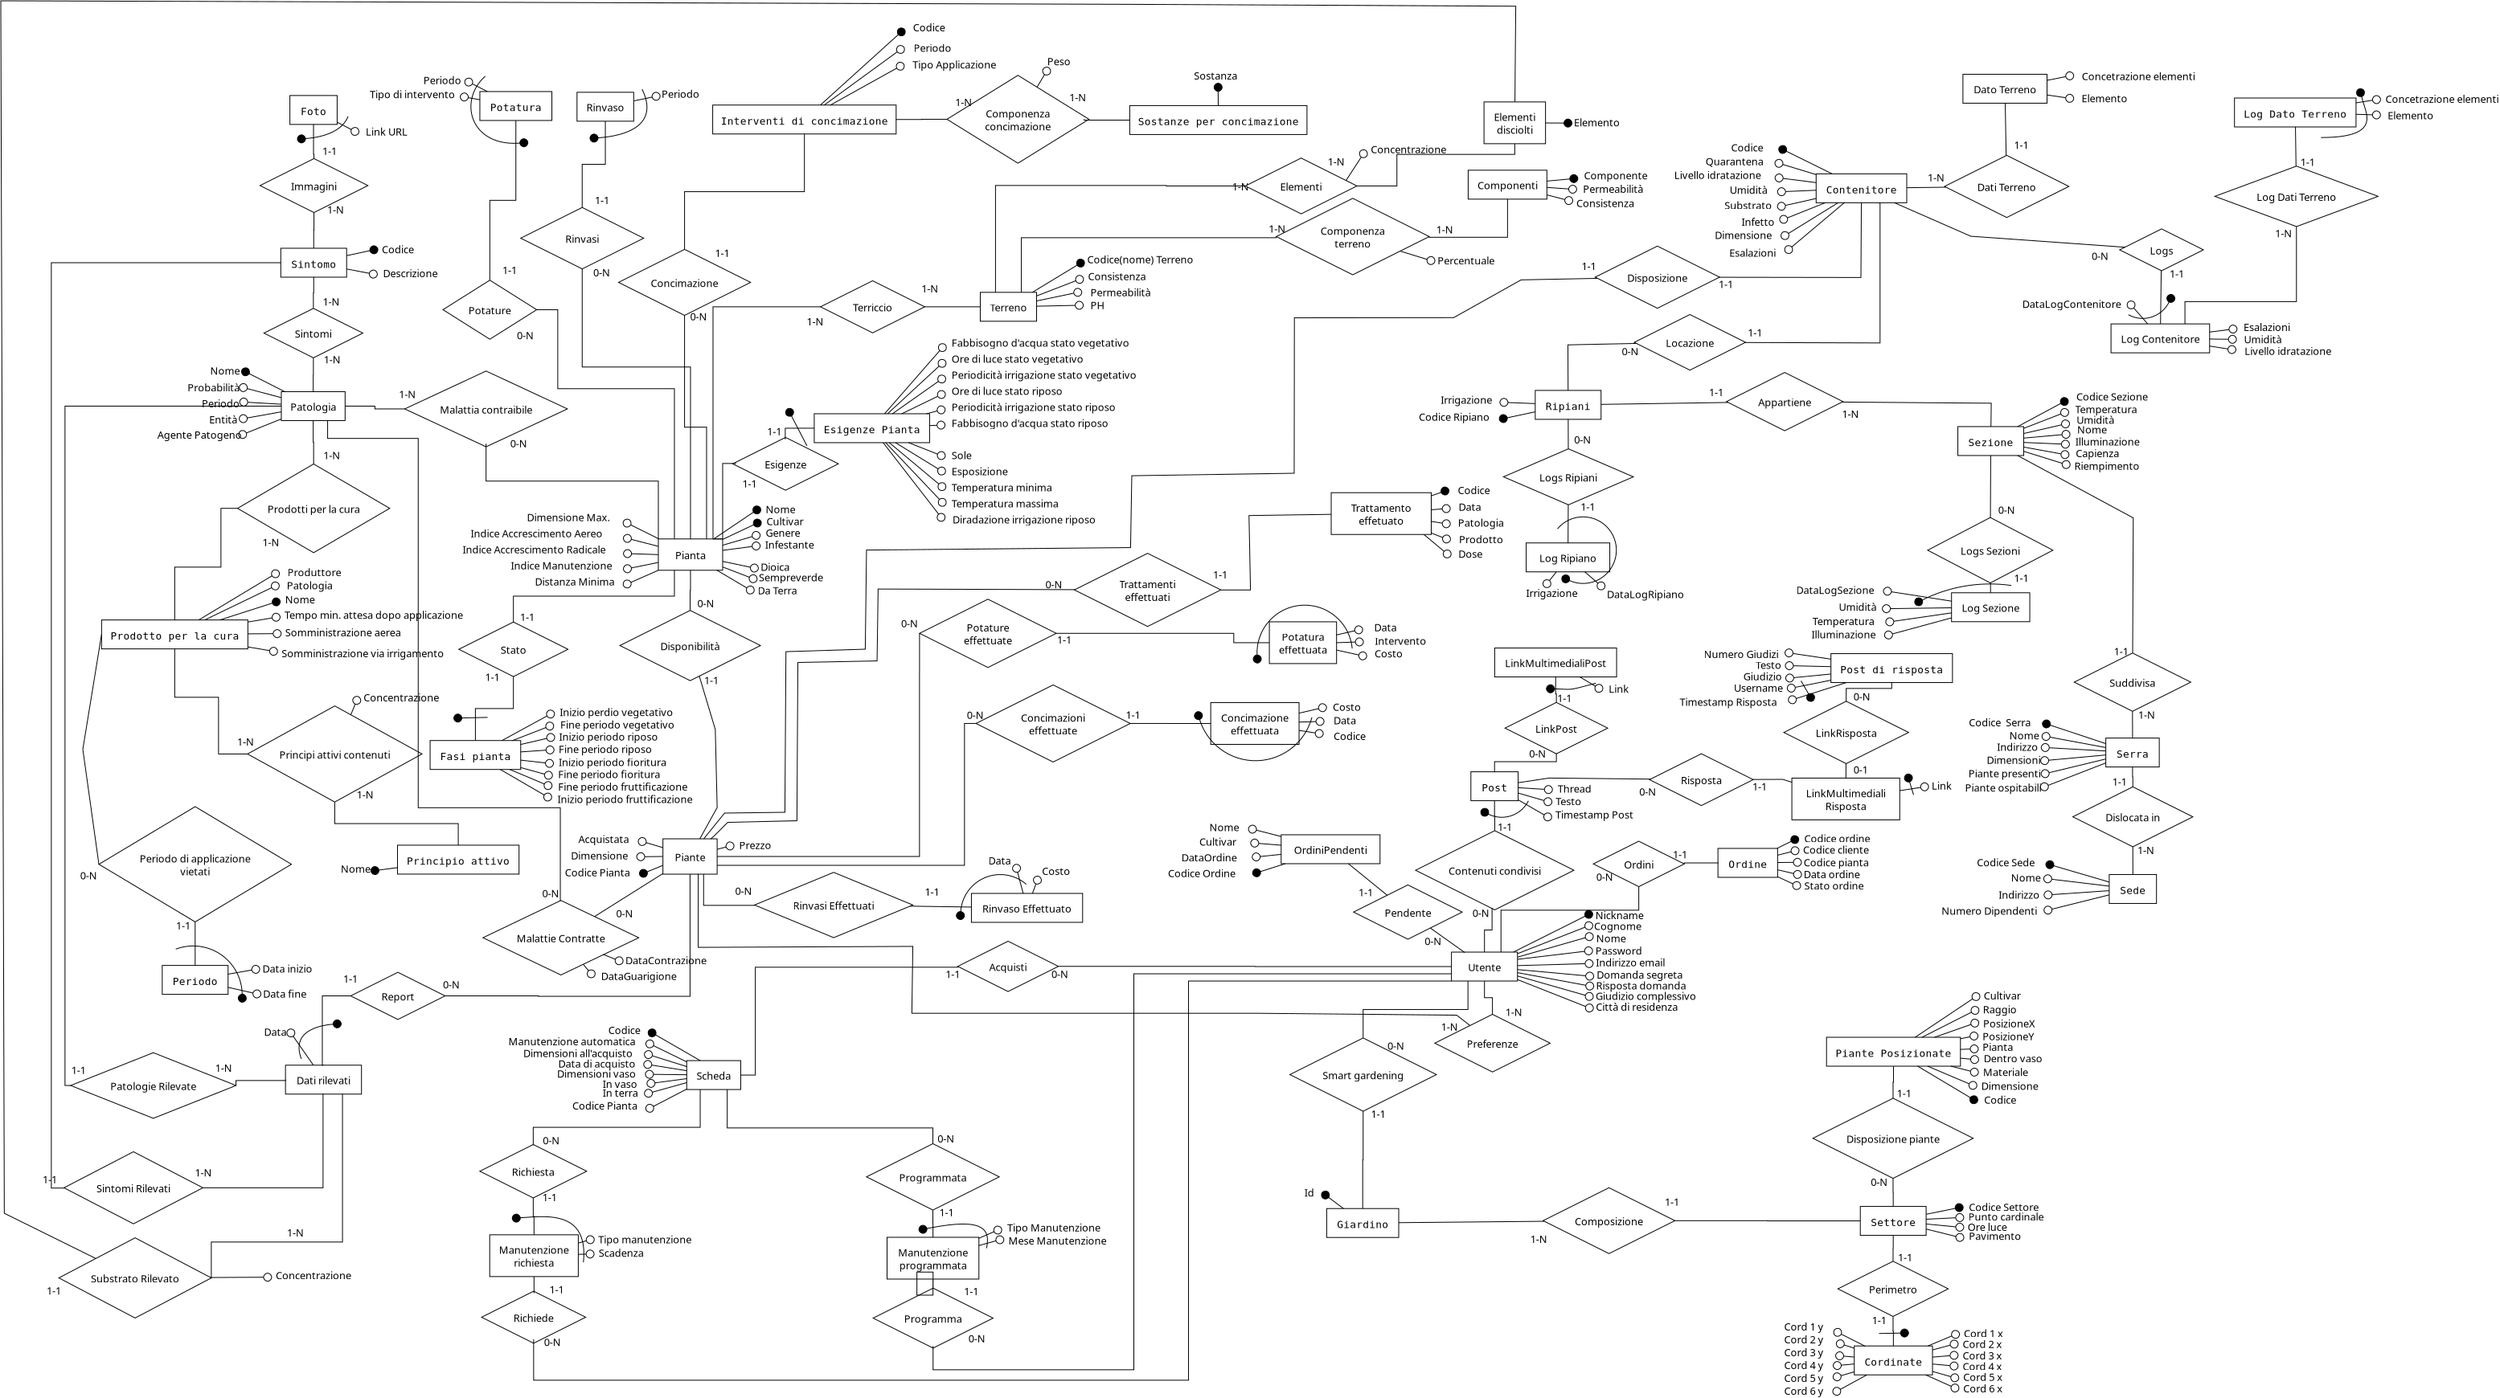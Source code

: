<?xml version="1.0" encoding="UTF-8"?>
<dia:diagram xmlns:dia="http://www.lysator.liu.se/~alla/dia/">
  <dia:layer name="Sfondo" visible="true" active="true">
    <dia:object type="Standard - Line" version="0" id="O0">
      <dia:attribute name="obj_pos">
        <dia:point val="20.205,5.096"/>
      </dia:attribute>
      <dia:attribute name="obj_bb">
        <dia:rectangle val="18,3.887;20.205,5.096"/>
      </dia:attribute>
      <dia:attribute name="conn_endpoints">
        <dia:point val="20.205,5.096"/>
        <dia:point val="18,4"/>
      </dia:attribute>
      <dia:attribute name="numcp">
        <dia:int val="1"/>
      </dia:attribute>
      <dia:attribute name="line_width">
        <dia:real val="0"/>
      </dia:attribute>
      <dia:attribute name="end_arrow">
        <dia:enum val="9"/>
      </dia:attribute>
      <dia:attribute name="end_arrow_length">
        <dia:real val="0.5"/>
      </dia:attribute>
      <dia:attribute name="end_arrow_width">
        <dia:real val="0.5"/>
      </dia:attribute>
      <dia:connections>
        <dia:connection handle="0" to="O430" connection="16"/>
      </dia:connections>
    </dia:object>
    <dia:object type="Standard - Line" version="0" id="O1">
      <dia:attribute name="obj_pos">
        <dia:point val="20.169,5.557"/>
      </dia:attribute>
      <dia:attribute name="obj_bb">
        <dia:rectangle val="18,4.82;20.169,5.557"/>
      </dia:attribute>
      <dia:attribute name="conn_endpoints">
        <dia:point val="20.169,5.557"/>
        <dia:point val="18,5"/>
      </dia:attribute>
      <dia:attribute name="numcp">
        <dia:int val="1"/>
      </dia:attribute>
      <dia:attribute name="line_width">
        <dia:real val="0"/>
      </dia:attribute>
      <dia:attribute name="end_arrow">
        <dia:enum val="9"/>
      </dia:attribute>
      <dia:attribute name="end_arrow_length">
        <dia:real val="0.5"/>
      </dia:attribute>
      <dia:attribute name="end_arrow_width">
        <dia:real val="0.5"/>
      </dia:attribute>
      <dia:connections>
        <dia:connection handle="0" to="O430" connection="16"/>
      </dia:connections>
    </dia:object>
    <dia:object type="Standard - Line" version="0" id="O2">
      <dia:attribute name="obj_pos">
        <dia:point val="20.168,6.071"/>
      </dia:attribute>
      <dia:attribute name="obj_bb">
        <dia:rectangle val="18,5.758;20.168,6.258"/>
      </dia:attribute>
      <dia:attribute name="conn_endpoints">
        <dia:point val="20.168,6.071"/>
        <dia:point val="18,6"/>
      </dia:attribute>
      <dia:attribute name="numcp">
        <dia:int val="1"/>
      </dia:attribute>
      <dia:attribute name="line_width">
        <dia:real val="0"/>
      </dia:attribute>
      <dia:attribute name="end_arrow">
        <dia:enum val="9"/>
      </dia:attribute>
      <dia:attribute name="end_arrow_length">
        <dia:real val="0.5"/>
      </dia:attribute>
      <dia:attribute name="end_arrow_width">
        <dia:real val="0.5"/>
      </dia:attribute>
      <dia:connections>
        <dia:connection handle="0" to="O430" connection="7"/>
      </dia:connections>
    </dia:object>
    <dia:object type="Standard - Line" version="0" id="O3">
      <dia:attribute name="obj_pos">
        <dia:point val="20.168,6.558"/>
      </dia:attribute>
      <dia:attribute name="obj_bb">
        <dia:rectangle val="18,6.558;20.168,7.195"/>
      </dia:attribute>
      <dia:attribute name="conn_endpoints">
        <dia:point val="20.168,6.558"/>
        <dia:point val="18,7"/>
      </dia:attribute>
      <dia:attribute name="numcp">
        <dia:int val="1"/>
      </dia:attribute>
      <dia:attribute name="line_width">
        <dia:real val="0"/>
      </dia:attribute>
      <dia:attribute name="end_arrow">
        <dia:enum val="9"/>
      </dia:attribute>
      <dia:attribute name="end_arrow_length">
        <dia:real val="0.5"/>
      </dia:attribute>
      <dia:attribute name="end_arrow_width">
        <dia:real val="0.5"/>
      </dia:attribute>
      <dia:connections>
        <dia:connection handle="0" to="O430" connection="9"/>
      </dia:connections>
    </dia:object>
    <dia:object type="Standard - Line" version="0" id="O4">
      <dia:attribute name="obj_pos">
        <dia:point val="20.168,7.046"/>
      </dia:attribute>
      <dia:attribute name="obj_bb">
        <dia:rectangle val="18,7.046;20.168,8.128"/>
      </dia:attribute>
      <dia:attribute name="conn_endpoints">
        <dia:point val="20.168,7.046"/>
        <dia:point val="18,8"/>
      </dia:attribute>
      <dia:attribute name="numcp">
        <dia:int val="1"/>
      </dia:attribute>
      <dia:attribute name="line_width">
        <dia:real val="0"/>
      </dia:attribute>
      <dia:attribute name="end_arrow">
        <dia:enum val="9"/>
      </dia:attribute>
      <dia:attribute name="end_arrow_length">
        <dia:real val="0.5"/>
      </dia:attribute>
      <dia:attribute name="end_arrow_width">
        <dia:real val="0.5"/>
      </dia:attribute>
      <dia:connections>
        <dia:connection handle="0" to="O430" connection="11"/>
      </dia:connections>
    </dia:object>
    <dia:object type="Standard - Text" version="1" id="O5">
      <dia:attribute name="obj_pos">
        <dia:point val="26.846,3.5"/>
      </dia:attribute>
      <dia:attribute name="obj_bb">
        <dia:rectangle val="26.846,2.905;28.736,3.65"/>
      </dia:attribute>
      <dia:attribute name="text">
        <dia:composite type="text">
          <dia:attribute name="string">
            <dia:string>#Nome#</dia:string>
          </dia:attribute>
          <dia:attribute name="font">
            <dia:font family="sans" style="0" name="Helvetica"/>
          </dia:attribute>
          <dia:attribute name="height">
            <dia:real val="0.8"/>
          </dia:attribute>
          <dia:attribute name="pos">
            <dia:point val="26.846,3.5"/>
          </dia:attribute>
          <dia:attribute name="color">
            <dia:color val="#000000"/>
          </dia:attribute>
          <dia:attribute name="alignment">
            <dia:enum val="0"/>
          </dia:attribute>
        </dia:composite>
      </dia:attribute>
      <dia:attribute name="valign">
        <dia:enum val="3"/>
      </dia:attribute>
    </dia:object>
    <dia:object type="Standard - Text" version="1" id="O6">
      <dia:attribute name="obj_pos">
        <dia:point val="26.846,4.963"/>
      </dia:attribute>
      <dia:attribute name="obj_bb">
        <dia:rectangle val="26.846,4.368;29.193,5.113"/>
      </dia:attribute>
      <dia:attribute name="text">
        <dia:composite type="text">
          <dia:attribute name="string">
            <dia:string>#Genere#</dia:string>
          </dia:attribute>
          <dia:attribute name="font">
            <dia:font family="sans" style="0" name="Helvetica"/>
          </dia:attribute>
          <dia:attribute name="height">
            <dia:real val="0.8"/>
          </dia:attribute>
          <dia:attribute name="pos">
            <dia:point val="26.846,4.963"/>
          </dia:attribute>
          <dia:attribute name="color">
            <dia:color val="#000000"/>
          </dia:attribute>
          <dia:attribute name="alignment">
            <dia:enum val="0"/>
          </dia:attribute>
        </dia:composite>
      </dia:attribute>
      <dia:attribute name="valign">
        <dia:enum val="3"/>
      </dia:attribute>
    </dia:object>
    <dia:object type="Standard - Text" version="1" id="O7">
      <dia:attribute name="obj_pos">
        <dia:point val="26.889,4.243"/>
      </dia:attribute>
      <dia:attribute name="obj_bb">
        <dia:rectangle val="26.889,3.648;29.381,4.393"/>
      </dia:attribute>
      <dia:attribute name="text">
        <dia:composite type="text">
          <dia:attribute name="string">
            <dia:string>#Cultivar#</dia:string>
          </dia:attribute>
          <dia:attribute name="font">
            <dia:font family="sans" style="0" name="Helvetica"/>
          </dia:attribute>
          <dia:attribute name="height">
            <dia:real val="0.8"/>
          </dia:attribute>
          <dia:attribute name="pos">
            <dia:point val="26.889,4.243"/>
          </dia:attribute>
          <dia:attribute name="color">
            <dia:color val="#000000"/>
          </dia:attribute>
          <dia:attribute name="alignment">
            <dia:enum val="0"/>
          </dia:attribute>
        </dia:composite>
      </dia:attribute>
      <dia:attribute name="valign">
        <dia:enum val="3"/>
      </dia:attribute>
    </dia:object>
    <dia:object type="Standard - Text" version="1" id="O8">
      <dia:attribute name="obj_pos">
        <dia:point val="26.537,7.076"/>
      </dia:attribute>
      <dia:attribute name="obj_bb">
        <dia:rectangle val="26.537,6.481;28.522,7.226"/>
      </dia:attribute>
      <dia:attribute name="text">
        <dia:composite type="text">
          <dia:attribute name="string">
            <dia:string>#Dioica#</dia:string>
          </dia:attribute>
          <dia:attribute name="font">
            <dia:font family="sans" style="0" name="Helvetica"/>
          </dia:attribute>
          <dia:attribute name="height">
            <dia:real val="0.8"/>
          </dia:attribute>
          <dia:attribute name="pos">
            <dia:point val="26.537,7.076"/>
          </dia:attribute>
          <dia:attribute name="color">
            <dia:color val="#000000"/>
          </dia:attribute>
          <dia:attribute name="alignment">
            <dia:enum val="0"/>
          </dia:attribute>
        </dia:composite>
      </dia:attribute>
      <dia:attribute name="valign">
        <dia:enum val="3"/>
      </dia:attribute>
    </dia:object>
    <dia:object type="Standard - Text" version="1" id="O9">
      <dia:attribute name="obj_pos">
        <dia:point val="26.422,7.729"/>
      </dia:attribute>
      <dia:attribute name="obj_bb">
        <dia:rectangle val="26.422,7.134;30.752,7.879"/>
      </dia:attribute>
      <dia:attribute name="text">
        <dia:composite type="text">
          <dia:attribute name="string">
            <dia:string>#Sempreverde#</dia:string>
          </dia:attribute>
          <dia:attribute name="font">
            <dia:font family="sans" style="0" name="Helvetica"/>
          </dia:attribute>
          <dia:attribute name="height">
            <dia:real val="0.8"/>
          </dia:attribute>
          <dia:attribute name="pos">
            <dia:point val="26.422,7.729"/>
          </dia:attribute>
          <dia:attribute name="color">
            <dia:color val="#000000"/>
          </dia:attribute>
          <dia:attribute name="alignment">
            <dia:enum val="0"/>
          </dia:attribute>
        </dia:composite>
      </dia:attribute>
      <dia:attribute name="valign">
        <dia:enum val="3"/>
      </dia:attribute>
    </dia:object>
    <dia:object type="Standard - Text" version="1" id="O10">
      <dia:attribute name="obj_pos">
        <dia:point val="12,4"/>
      </dia:attribute>
      <dia:attribute name="obj_bb">
        <dia:rectangle val="12,3.405;17.525,4.15"/>
      </dia:attribute>
      <dia:attribute name="text">
        <dia:composite type="text">
          <dia:attribute name="string">
            <dia:string>#Dimensione Max.#</dia:string>
          </dia:attribute>
          <dia:attribute name="font">
            <dia:font family="sans" style="0" name="Helvetica"/>
          </dia:attribute>
          <dia:attribute name="height">
            <dia:real val="0.8"/>
          </dia:attribute>
          <dia:attribute name="pos">
            <dia:point val="12,4"/>
          </dia:attribute>
          <dia:attribute name="color">
            <dia:color val="#000000"/>
          </dia:attribute>
          <dia:attribute name="alignment">
            <dia:enum val="0"/>
          </dia:attribute>
        </dia:composite>
      </dia:attribute>
      <dia:attribute name="valign">
        <dia:enum val="3"/>
      </dia:attribute>
    </dia:object>
    <dia:object type="Standard - Text" version="1" id="O11">
      <dia:attribute name="obj_pos">
        <dia:point val="8.5,5"/>
      </dia:attribute>
      <dia:attribute name="obj_bb">
        <dia:rectangle val="8.5,4.405;17.442,5.95"/>
      </dia:attribute>
      <dia:attribute name="text">
        <dia:composite type="text">
          <dia:attribute name="string">
            <dia:string>#Indice Accrescimento Aereo
#</dia:string>
          </dia:attribute>
          <dia:attribute name="font">
            <dia:font family="sans" style="0" name="Helvetica"/>
          </dia:attribute>
          <dia:attribute name="height">
            <dia:real val="0.8"/>
          </dia:attribute>
          <dia:attribute name="pos">
            <dia:point val="8.5,5"/>
          </dia:attribute>
          <dia:attribute name="color">
            <dia:color val="#000000"/>
          </dia:attribute>
          <dia:attribute name="alignment">
            <dia:enum val="0"/>
          </dia:attribute>
        </dia:composite>
      </dia:attribute>
      <dia:attribute name="valign">
        <dia:enum val="3"/>
      </dia:attribute>
    </dia:object>
    <dia:object type="Standard - Text" version="1" id="O12">
      <dia:attribute name="obj_pos">
        <dia:point val="8,6"/>
      </dia:attribute>
      <dia:attribute name="obj_bb">
        <dia:rectangle val="8,5.405;17.8,6.15"/>
      </dia:attribute>
      <dia:attribute name="text">
        <dia:composite type="text">
          <dia:attribute name="string">
            <dia:string>#Indice Accrescimento Radicale#</dia:string>
          </dia:attribute>
          <dia:attribute name="font">
            <dia:font family="sans" style="0" name="Helvetica"/>
          </dia:attribute>
          <dia:attribute name="height">
            <dia:real val="0.8"/>
          </dia:attribute>
          <dia:attribute name="pos">
            <dia:point val="8,6"/>
          </dia:attribute>
          <dia:attribute name="color">
            <dia:color val="#000000"/>
          </dia:attribute>
          <dia:attribute name="alignment">
            <dia:enum val="0"/>
          </dia:attribute>
        </dia:composite>
      </dia:attribute>
      <dia:attribute name="valign">
        <dia:enum val="3"/>
      </dia:attribute>
    </dia:object>
    <dia:object type="Standard - Text" version="1" id="O13">
      <dia:attribute name="obj_pos">
        <dia:point val="11,7"/>
      </dia:attribute>
      <dia:attribute name="obj_bb">
        <dia:rectangle val="11,6.405;17.64,7.15"/>
      </dia:attribute>
      <dia:attribute name="text">
        <dia:composite type="text">
          <dia:attribute name="string">
            <dia:string>#Indice Manutenzione#</dia:string>
          </dia:attribute>
          <dia:attribute name="font">
            <dia:font family="sans" style="0" name="Helvetica"/>
          </dia:attribute>
          <dia:attribute name="height">
            <dia:real val="0.8"/>
          </dia:attribute>
          <dia:attribute name="pos">
            <dia:point val="11,7"/>
          </dia:attribute>
          <dia:attribute name="color">
            <dia:color val="#000000"/>
          </dia:attribute>
          <dia:attribute name="alignment">
            <dia:enum val="0"/>
          </dia:attribute>
        </dia:composite>
      </dia:attribute>
      <dia:attribute name="valign">
        <dia:enum val="3"/>
      </dia:attribute>
    </dia:object>
    <dia:object type="Standard - Text" version="1" id="O14">
      <dia:attribute name="obj_pos">
        <dia:point val="12.5,8"/>
      </dia:attribute>
      <dia:attribute name="obj_bb">
        <dia:rectangle val="12.5,7.405;17.808,8.15"/>
      </dia:attribute>
      <dia:attribute name="text">
        <dia:composite type="text">
          <dia:attribute name="string">
            <dia:string>#Distanza Minima#</dia:string>
          </dia:attribute>
          <dia:attribute name="font">
            <dia:font family="sans" style="0" name="Helvetica"/>
          </dia:attribute>
          <dia:attribute name="height">
            <dia:real val="0.8"/>
          </dia:attribute>
          <dia:attribute name="pos">
            <dia:point val="12.5,8"/>
          </dia:attribute>
          <dia:attribute name="color">
            <dia:color val="#000000"/>
          </dia:attribute>
          <dia:attribute name="alignment">
            <dia:enum val="0"/>
          </dia:attribute>
        </dia:composite>
      </dia:attribute>
      <dia:attribute name="valign">
        <dia:enum val="3"/>
      </dia:attribute>
    </dia:object>
    <dia:object type="Standard - Line" version="0" id="O15">
      <dia:attribute name="obj_pos">
        <dia:point val="24.167,5.807"/>
      </dia:attribute>
      <dia:attribute name="obj_bb">
        <dia:rectangle val="24.167,5.285;26.5,5.807"/>
      </dia:attribute>
      <dia:attribute name="conn_endpoints">
        <dia:point val="24.167,5.807"/>
        <dia:point val="26.5,5.5"/>
      </dia:attribute>
      <dia:attribute name="numcp">
        <dia:int val="1"/>
      </dia:attribute>
      <dia:attribute name="line_width">
        <dia:real val="0"/>
      </dia:attribute>
      <dia:attribute name="end_arrow">
        <dia:enum val="9"/>
      </dia:attribute>
      <dia:attribute name="end_arrow_length">
        <dia:real val="0.5"/>
      </dia:attribute>
      <dia:attribute name="end_arrow_width">
        <dia:real val="0.5"/>
      </dia:attribute>
      <dia:connections>
        <dia:connection handle="0" to="O430" connection="16"/>
      </dia:connections>
    </dia:object>
    <dia:object type="Standard - Line" version="0" id="O16">
      <dia:attribute name="obj_pos">
        <dia:point val="24.168,6.493"/>
      </dia:attribute>
      <dia:attribute name="obj_bb">
        <dia:rectangle val="24.168,6.493;26.384,7.153"/>
      </dia:attribute>
      <dia:attribute name="conn_endpoints">
        <dia:point val="24.168,6.493"/>
        <dia:point val="26.384,6.96"/>
      </dia:attribute>
      <dia:attribute name="numcp">
        <dia:int val="1"/>
      </dia:attribute>
      <dia:attribute name="line_width">
        <dia:real val="0"/>
      </dia:attribute>
      <dia:attribute name="end_arrow">
        <dia:enum val="9"/>
      </dia:attribute>
      <dia:attribute name="end_arrow_length">
        <dia:real val="0.5"/>
      </dia:attribute>
      <dia:attribute name="end_arrow_width">
        <dia:real val="0.5"/>
      </dia:attribute>
      <dia:connections>
        <dia:connection handle="0" to="O430" connection="16"/>
      </dia:connections>
    </dia:object>
    <dia:object type="Standard - Line" version="0" id="O17">
      <dia:attribute name="obj_pos">
        <dia:point val="24.168,5.486"/>
      </dia:attribute>
      <dia:attribute name="obj_bb">
        <dia:rectangle val="24.168,4.637;26.491,5.486"/>
      </dia:attribute>
      <dia:attribute name="conn_endpoints">
        <dia:point val="24.168,5.486"/>
        <dia:point val="26.491,4.807"/>
      </dia:attribute>
      <dia:attribute name="numcp">
        <dia:int val="1"/>
      </dia:attribute>
      <dia:attribute name="line_width">
        <dia:real val="0"/>
      </dia:attribute>
      <dia:attribute name="end_arrow">
        <dia:enum val="9"/>
      </dia:attribute>
      <dia:attribute name="end_arrow_length">
        <dia:real val="0.5"/>
      </dia:attribute>
      <dia:attribute name="end_arrow_width">
        <dia:real val="0.5"/>
      </dia:attribute>
      <dia:connections>
        <dia:connection handle="0" to="O430" connection="16"/>
      </dia:connections>
    </dia:object>
    <dia:object type="Standard - Line" version="0" id="O18">
      <dia:attribute name="obj_pos">
        <dia:point val="24.136,6.828"/>
      </dia:attribute>
      <dia:attribute name="obj_bb">
        <dia:rectangle val="24.136,6.828;26.298,7.804"/>
      </dia:attribute>
      <dia:attribute name="conn_endpoints">
        <dia:point val="24.136,6.828"/>
        <dia:point val="26.298,7.66"/>
      </dia:attribute>
      <dia:attribute name="numcp">
        <dia:int val="1"/>
      </dia:attribute>
      <dia:attribute name="line_width">
        <dia:real val="0"/>
      </dia:attribute>
      <dia:attribute name="end_arrow">
        <dia:enum val="9"/>
      </dia:attribute>
      <dia:attribute name="end_arrow_length">
        <dia:real val="0.5"/>
      </dia:attribute>
      <dia:attribute name="end_arrow_width">
        <dia:real val="0.5"/>
      </dia:attribute>
      <dia:connections>
        <dia:connection handle="0" to="O430" connection="16"/>
      </dia:connections>
    </dia:object>
    <dia:object type="Standard - Text" version="1" id="O19">
      <dia:attribute name="obj_pos">
        <dia:point val="26.807,5.693"/>
      </dia:attribute>
      <dia:attribute name="obj_bb">
        <dia:rectangle val="26.807,5.098;30.047,5.843"/>
      </dia:attribute>
      <dia:attribute name="text">
        <dia:composite type="text">
          <dia:attribute name="string">
            <dia:string>#Infestante#</dia:string>
          </dia:attribute>
          <dia:attribute name="font">
            <dia:font family="sans" style="0" name="Helvetica"/>
          </dia:attribute>
          <dia:attribute name="height">
            <dia:real val="0.8"/>
          </dia:attribute>
          <dia:attribute name="pos">
            <dia:point val="26.807,5.693"/>
          </dia:attribute>
          <dia:attribute name="color">
            <dia:color val="#000000"/>
          </dia:attribute>
          <dia:attribute name="alignment">
            <dia:enum val="0"/>
          </dia:attribute>
        </dia:composite>
      </dia:attribute>
      <dia:attribute name="valign">
        <dia:enum val="3"/>
      </dia:attribute>
    </dia:object>
    <dia:object type="Standard - Line" version="0" id="O20">
      <dia:attribute name="obj_pos">
        <dia:point val="20.453,24.308"/>
      </dia:attribute>
      <dia:attribute name="obj_bb">
        <dia:rectangle val="18.927,23.687;20.453,24.308"/>
      </dia:attribute>
      <dia:attribute name="conn_endpoints">
        <dia:point val="20.453,24.308"/>
        <dia:point val="18.927,23.856"/>
      </dia:attribute>
      <dia:attribute name="numcp">
        <dia:int val="1"/>
      </dia:attribute>
      <dia:attribute name="line_width">
        <dia:real val="0"/>
      </dia:attribute>
      <dia:attribute name="end_arrow">
        <dia:enum val="9"/>
      </dia:attribute>
      <dia:attribute name="end_arrow_length">
        <dia:real val="0.5"/>
      </dia:attribute>
      <dia:attribute name="end_arrow_width">
        <dia:real val="0.5"/>
      </dia:attribute>
      <dia:connections>
        <dia:connection handle="0" to="O454" connection="5"/>
      </dia:connections>
    </dia:object>
    <dia:object type="Standard - Line" version="0" id="O21">
      <dia:attribute name="obj_pos">
        <dia:point val="20.453,24.858"/>
      </dia:attribute>
      <dia:attribute name="obj_bb">
        <dia:rectangle val="18.823,24.621;20.453,25.121"/>
      </dia:attribute>
      <dia:attribute name="conn_endpoints">
        <dia:point val="20.453,24.858"/>
        <dia:point val="18.823,24.874"/>
      </dia:attribute>
      <dia:attribute name="numcp">
        <dia:int val="1"/>
      </dia:attribute>
      <dia:attribute name="line_width">
        <dia:real val="0"/>
      </dia:attribute>
      <dia:attribute name="end_arrow">
        <dia:enum val="9"/>
      </dia:attribute>
      <dia:attribute name="end_arrow_length">
        <dia:real val="0.5"/>
      </dia:attribute>
      <dia:attribute name="end_arrow_width">
        <dia:real val="0.5"/>
      </dia:attribute>
      <dia:connections>
        <dia:connection handle="0" to="O454" connection="7"/>
      </dia:connections>
    </dia:object>
    <dia:object type="Standard - Text" version="1" id="O22">
      <dia:attribute name="obj_pos">
        <dia:point val="25.192,24.394"/>
      </dia:attribute>
      <dia:attribute name="obj_bb">
        <dia:rectangle val="25.192,23.799;27.297,24.544"/>
      </dia:attribute>
      <dia:attribute name="text">
        <dia:composite type="text">
          <dia:attribute name="string">
            <dia:string>#Prezzo#</dia:string>
          </dia:attribute>
          <dia:attribute name="font">
            <dia:font family="sans" style="0" name="Helvetica"/>
          </dia:attribute>
          <dia:attribute name="height">
            <dia:real val="0.8"/>
          </dia:attribute>
          <dia:attribute name="pos">
            <dia:point val="25.192,24.394"/>
          </dia:attribute>
          <dia:attribute name="color">
            <dia:color val="#000000"/>
          </dia:attribute>
          <dia:attribute name="alignment">
            <dia:enum val="0"/>
          </dia:attribute>
        </dia:composite>
      </dia:attribute>
      <dia:attribute name="valign">
        <dia:enum val="3"/>
      </dia:attribute>
    </dia:object>
    <dia:object type="Standard - Text" version="1" id="O23">
      <dia:attribute name="obj_pos">
        <dia:point val="14.727,25.041"/>
      </dia:attribute>
      <dia:attribute name="obj_bb">
        <dia:rectangle val="14.727,24.446;18.522,25.191"/>
      </dia:attribute>
      <dia:attribute name="text">
        <dia:composite type="text">
          <dia:attribute name="string">
            <dia:string>#Dimensione#</dia:string>
          </dia:attribute>
          <dia:attribute name="font">
            <dia:font family="sans" style="0" name="Helvetica"/>
          </dia:attribute>
          <dia:attribute name="height">
            <dia:real val="0.8"/>
          </dia:attribute>
          <dia:attribute name="pos">
            <dia:point val="14.727,25.041"/>
          </dia:attribute>
          <dia:attribute name="color">
            <dia:color val="#000000"/>
          </dia:attribute>
          <dia:attribute name="alignment">
            <dia:enum val="0"/>
          </dia:attribute>
        </dia:composite>
      </dia:attribute>
      <dia:attribute name="valign">
        <dia:enum val="3"/>
      </dia:attribute>
    </dia:object>
    <dia:object type="Standard - Text" version="1" id="O24">
      <dia:attribute name="obj_pos">
        <dia:point val="14.354,26.096"/>
      </dia:attribute>
      <dia:attribute name="obj_bb">
        <dia:rectangle val="14.354,25.501;18.731,26.246"/>
      </dia:attribute>
      <dia:attribute name="text">
        <dia:composite type="text">
          <dia:attribute name="string">
            <dia:string>#Codice Pianta#</dia:string>
          </dia:attribute>
          <dia:attribute name="font">
            <dia:font family="sans" style="0" name="Helvetica"/>
          </dia:attribute>
          <dia:attribute name="height">
            <dia:real val="0.8"/>
          </dia:attribute>
          <dia:attribute name="pos">
            <dia:point val="14.354,26.096"/>
          </dia:attribute>
          <dia:attribute name="color">
            <dia:color val="#000000"/>
          </dia:attribute>
          <dia:attribute name="alignment">
            <dia:enum val="0"/>
          </dia:attribute>
        </dia:composite>
      </dia:attribute>
      <dia:attribute name="valign">
        <dia:enum val="3"/>
      </dia:attribute>
    </dia:object>
    <dia:object type="Standard - Text" version="1" id="O25">
      <dia:attribute name="obj_pos">
        <dia:point val="44.616,32.424"/>
      </dia:attribute>
      <dia:attribute name="obj_bb">
        <dia:rectangle val="44.616,31.829;45.733,32.574"/>
      </dia:attribute>
      <dia:attribute name="text">
        <dia:composite type="text">
          <dia:attribute name="string">
            <dia:string>#0-N#</dia:string>
          </dia:attribute>
          <dia:attribute name="font">
            <dia:font family="sans" style="0" name="Helvetica"/>
          </dia:attribute>
          <dia:attribute name="height">
            <dia:real val="0.8"/>
          </dia:attribute>
          <dia:attribute name="pos">
            <dia:point val="44.616,32.424"/>
          </dia:attribute>
          <dia:attribute name="color">
            <dia:color val="#000000"/>
          </dia:attribute>
          <dia:attribute name="alignment">
            <dia:enum val="0"/>
          </dia:attribute>
        </dia:composite>
      </dia:attribute>
      <dia:attribute name="valign">
        <dia:enum val="3"/>
      </dia:attribute>
    </dia:object>
    <dia:object type="Standard - Text" version="1" id="O26">
      <dia:attribute name="obj_pos">
        <dia:point val="6.764,33.073"/>
      </dia:attribute>
      <dia:attribute name="obj_bb">
        <dia:rectangle val="6.764,32.478;7.882,33.223"/>
      </dia:attribute>
      <dia:attribute name="text">
        <dia:composite type="text">
          <dia:attribute name="string">
            <dia:string>#0-N#</dia:string>
          </dia:attribute>
          <dia:attribute name="font">
            <dia:font family="sans" style="0" name="Helvetica"/>
          </dia:attribute>
          <dia:attribute name="height">
            <dia:real val="0.8"/>
          </dia:attribute>
          <dia:attribute name="pos">
            <dia:point val="6.764,33.073"/>
          </dia:attribute>
          <dia:attribute name="color">
            <dia:color val="#000000"/>
          </dia:attribute>
          <dia:attribute name="alignment">
            <dia:enum val="0"/>
          </dia:attribute>
        </dia:composite>
      </dia:attribute>
      <dia:attribute name="valign">
        <dia:enum val="3"/>
      </dia:attribute>
    </dia:object>
    <dia:object type="Standard - Line" version="0" id="O27">
      <dia:attribute name="obj_pos">
        <dia:point val="68.239,3.281"/>
      </dia:attribute>
      <dia:attribute name="obj_bb">
        <dia:rectangle val="68.239,2.96;69.425,3.459"/>
      </dia:attribute>
      <dia:attribute name="conn_endpoints">
        <dia:point val="68.239,3.281"/>
        <dia:point val="69.425,3.19"/>
      </dia:attribute>
      <dia:attribute name="numcp">
        <dia:int val="1"/>
      </dia:attribute>
      <dia:attribute name="line_width">
        <dia:real val="0"/>
      </dia:attribute>
      <dia:attribute name="end_arrow">
        <dia:enum val="9"/>
      </dia:attribute>
      <dia:attribute name="end_arrow_length">
        <dia:real val="0.5"/>
      </dia:attribute>
      <dia:attribute name="end_arrow_width">
        <dia:real val="0.5"/>
      </dia:attribute>
      <dia:connections>
        <dia:connection handle="0" to="O530" connection="16"/>
      </dia:connections>
    </dia:object>
    <dia:object type="Standard - Line" version="0" id="O28">
      <dia:attribute name="obj_pos">
        <dia:point val="68.239,4.005"/>
      </dia:attribute>
      <dia:attribute name="obj_bb">
        <dia:rectangle val="68.239,3.905;69.425,4.399"/>
      </dia:attribute>
      <dia:attribute name="conn_endpoints">
        <dia:point val="68.239,4.005"/>
        <dia:point val="69.425,4.19"/>
      </dia:attribute>
      <dia:attribute name="numcp">
        <dia:int val="1"/>
      </dia:attribute>
      <dia:attribute name="line_width">
        <dia:real val="0"/>
      </dia:attribute>
      <dia:attribute name="end_arrow">
        <dia:enum val="9"/>
      </dia:attribute>
      <dia:attribute name="end_arrow_length">
        <dia:real val="0.5"/>
      </dia:attribute>
      <dia:attribute name="end_arrow_width">
        <dia:real val="0.5"/>
      </dia:attribute>
      <dia:connections>
        <dia:connection handle="0" to="O530" connection="16"/>
      </dia:connections>
    </dia:object>
    <dia:object type="Standard - Line" version="0" id="O29">
      <dia:attribute name="obj_pos">
        <dia:point val="68.239,4.728"/>
      </dia:attribute>
      <dia:attribute name="obj_bb">
        <dia:rectangle val="68.239,4.728;69.425,5.333"/>
      </dia:attribute>
      <dia:attribute name="conn_endpoints">
        <dia:point val="68.239,4.728"/>
        <dia:point val="69.425,5.19"/>
      </dia:attribute>
      <dia:attribute name="numcp">
        <dia:int val="1"/>
      </dia:attribute>
      <dia:attribute name="line_width">
        <dia:real val="0"/>
      </dia:attribute>
      <dia:attribute name="end_arrow">
        <dia:enum val="9"/>
      </dia:attribute>
      <dia:attribute name="end_arrow_length">
        <dia:real val="0.5"/>
      </dia:attribute>
      <dia:attribute name="end_arrow_width">
        <dia:real val="0.5"/>
      </dia:attribute>
      <dia:connections>
        <dia:connection handle="0" to="O530" connection="16"/>
      </dia:connections>
    </dia:object>
    <dia:object type="Standard - Line" version="0" id="O30">
      <dia:attribute name="obj_pos">
        <dia:point val="67.453,4.542"/>
      </dia:attribute>
      <dia:attribute name="obj_bb">
        <dia:rectangle val="67.453,4.542;69.425,6.222"/>
      </dia:attribute>
      <dia:attribute name="conn_endpoints">
        <dia:point val="67.453,4.542"/>
        <dia:point val="69.425,6.19"/>
      </dia:attribute>
      <dia:attribute name="numcp">
        <dia:int val="1"/>
      </dia:attribute>
      <dia:attribute name="line_width">
        <dia:real val="0"/>
      </dia:attribute>
      <dia:attribute name="end_arrow">
        <dia:enum val="9"/>
      </dia:attribute>
      <dia:attribute name="end_arrow_length">
        <dia:real val="0.5"/>
      </dia:attribute>
      <dia:attribute name="end_arrow_width">
        <dia:real val="0.5"/>
      </dia:attribute>
    </dia:object>
    <dia:object type="Standard - Text" version="1" id="O31">
      <dia:attribute name="obj_pos">
        <dia:point val="69.892,2.302"/>
      </dia:attribute>
      <dia:attribute name="obj_bb">
        <dia:rectangle val="69.892,1.707;72.064,2.452"/>
      </dia:attribute>
      <dia:attribute name="text">
        <dia:composite type="text">
          <dia:attribute name="string">
            <dia:string>#Codice#</dia:string>
          </dia:attribute>
          <dia:attribute name="font">
            <dia:font family="sans" style="0" name="Helvetica"/>
          </dia:attribute>
          <dia:attribute name="height">
            <dia:real val="0.8"/>
          </dia:attribute>
          <dia:attribute name="pos">
            <dia:point val="69.892,2.302"/>
          </dia:attribute>
          <dia:attribute name="color">
            <dia:color val="#000000"/>
          </dia:attribute>
          <dia:attribute name="alignment">
            <dia:enum val="0"/>
          </dia:attribute>
        </dia:composite>
      </dia:attribute>
      <dia:attribute name="valign">
        <dia:enum val="3"/>
      </dia:attribute>
    </dia:object>
    <dia:object type="Standard - Text" version="1" id="O32">
      <dia:attribute name="obj_pos">
        <dia:point val="69.943,3.347"/>
      </dia:attribute>
      <dia:attribute name="obj_bb">
        <dia:rectangle val="69.943,2.752;71.47,3.497"/>
      </dia:attribute>
      <dia:attribute name="text">
        <dia:composite type="text">
          <dia:attribute name="string">
            <dia:string>#Data#</dia:string>
          </dia:attribute>
          <dia:attribute name="font">
            <dia:font family="sans" style="0" name="Helvetica"/>
          </dia:attribute>
          <dia:attribute name="height">
            <dia:real val="0.8"/>
          </dia:attribute>
          <dia:attribute name="pos">
            <dia:point val="69.943,3.347"/>
          </dia:attribute>
          <dia:attribute name="color">
            <dia:color val="#000000"/>
          </dia:attribute>
          <dia:attribute name="alignment">
            <dia:enum val="0"/>
          </dia:attribute>
        </dia:composite>
      </dia:attribute>
      <dia:attribute name="valign">
        <dia:enum val="3"/>
      </dia:attribute>
    </dia:object>
    <dia:object type="Standard - Text" version="1" id="O33">
      <dia:attribute name="obj_pos">
        <dia:point val="69.91,4.336"/>
      </dia:attribute>
      <dia:attribute name="obj_bb">
        <dia:rectangle val="69.91,3.741;72.878,4.486"/>
      </dia:attribute>
      <dia:attribute name="text">
        <dia:composite type="text">
          <dia:attribute name="string">
            <dia:string>#Patologia#</dia:string>
          </dia:attribute>
          <dia:attribute name="font">
            <dia:font family="sans" style="0" name="Helvetica"/>
          </dia:attribute>
          <dia:attribute name="height">
            <dia:real val="0.8"/>
          </dia:attribute>
          <dia:attribute name="pos">
            <dia:point val="69.91,4.336"/>
          </dia:attribute>
          <dia:attribute name="color">
            <dia:color val="#000000"/>
          </dia:attribute>
          <dia:attribute name="alignment">
            <dia:enum val="0"/>
          </dia:attribute>
        </dia:composite>
      </dia:attribute>
      <dia:attribute name="valign">
        <dia:enum val="3"/>
      </dia:attribute>
    </dia:object>
    <dia:object type="Standard - Text" version="1" id="O34">
      <dia:attribute name="obj_pos">
        <dia:point val="69.975,5.373"/>
      </dia:attribute>
      <dia:attribute name="obj_bb">
        <dia:rectangle val="69.975,4.778;72.707,5.523"/>
      </dia:attribute>
      <dia:attribute name="text">
        <dia:composite type="text">
          <dia:attribute name="string">
            <dia:string>#Prodotto#</dia:string>
          </dia:attribute>
          <dia:attribute name="font">
            <dia:font family="sans" style="0" name="Helvetica"/>
          </dia:attribute>
          <dia:attribute name="height">
            <dia:real val="0.8"/>
          </dia:attribute>
          <dia:attribute name="pos">
            <dia:point val="69.975,5.373"/>
          </dia:attribute>
          <dia:attribute name="color">
            <dia:color val="#000000"/>
          </dia:attribute>
          <dia:attribute name="alignment">
            <dia:enum val="0"/>
          </dia:attribute>
        </dia:composite>
      </dia:attribute>
      <dia:attribute name="valign">
        <dia:enum val="3"/>
      </dia:attribute>
    </dia:object>
    <dia:object type="Standard - Text" version="1" id="O35">
      <dia:attribute name="obj_pos">
        <dia:point val="69.934,6.272"/>
      </dia:attribute>
      <dia:attribute name="obj_bb">
        <dia:rectangle val="69.934,5.677;71.546,6.422"/>
      </dia:attribute>
      <dia:attribute name="text">
        <dia:composite type="text">
          <dia:attribute name="string">
            <dia:string>#Dose#</dia:string>
          </dia:attribute>
          <dia:attribute name="font">
            <dia:font family="sans" style="0" name="Helvetica"/>
          </dia:attribute>
          <dia:attribute name="height">
            <dia:real val="0.8"/>
          </dia:attribute>
          <dia:attribute name="pos">
            <dia:point val="69.934,6.272"/>
          </dia:attribute>
          <dia:attribute name="color">
            <dia:color val="#000000"/>
          </dia:attribute>
          <dia:attribute name="alignment">
            <dia:enum val="0"/>
          </dia:attribute>
        </dia:composite>
      </dia:attribute>
      <dia:attribute name="valign">
        <dia:enum val="3"/>
      </dia:attribute>
    </dia:object>
    <dia:object type="Standard - Text" version="1" id="O36">
      <dia:attribute name="obj_pos">
        <dia:point val="64.697,10.847"/>
      </dia:attribute>
      <dia:attribute name="obj_bb">
        <dia:rectangle val="64.697,10.252;66.224,10.997"/>
      </dia:attribute>
      <dia:attribute name="text">
        <dia:composite type="text">
          <dia:attribute name="string">
            <dia:string>#Data#</dia:string>
          </dia:attribute>
          <dia:attribute name="font">
            <dia:font family="sans" style="0" name="Helvetica"/>
          </dia:attribute>
          <dia:attribute name="height">
            <dia:real val="0.8"/>
          </dia:attribute>
          <dia:attribute name="pos">
            <dia:point val="64.697,10.847"/>
          </dia:attribute>
          <dia:attribute name="color">
            <dia:color val="#000000"/>
          </dia:attribute>
          <dia:attribute name="alignment">
            <dia:enum val="0"/>
          </dia:attribute>
        </dia:composite>
      </dia:attribute>
      <dia:attribute name="valign">
        <dia:enum val="3"/>
      </dia:attribute>
    </dia:object>
    <dia:object type="Standard - Text" version="1" id="O37">
      <dia:attribute name="obj_pos">
        <dia:point val="64.732,11.685"/>
      </dia:attribute>
      <dia:attribute name="obj_bb">
        <dia:rectangle val="64.732,11.09;68.057,11.835"/>
      </dia:attribute>
      <dia:attribute name="text">
        <dia:composite type="text">
          <dia:attribute name="string">
            <dia:string>#Intervento#</dia:string>
          </dia:attribute>
          <dia:attribute name="font">
            <dia:font family="sans" style="0" name="Helvetica"/>
          </dia:attribute>
          <dia:attribute name="height">
            <dia:real val="0.8"/>
          </dia:attribute>
          <dia:attribute name="pos">
            <dia:point val="64.732,11.685"/>
          </dia:attribute>
          <dia:attribute name="color">
            <dia:color val="#000000"/>
          </dia:attribute>
          <dia:attribute name="alignment">
            <dia:enum val="0"/>
          </dia:attribute>
        </dia:composite>
      </dia:attribute>
      <dia:attribute name="valign">
        <dia:enum val="3"/>
      </dia:attribute>
    </dia:object>
    <dia:object type="Standard - Text" version="1" id="O38">
      <dia:attribute name="obj_pos">
        <dia:point val="62.169,16.634"/>
      </dia:attribute>
      <dia:attribute name="obj_bb">
        <dia:rectangle val="62.169,16.039;63.696,16.784"/>
      </dia:attribute>
      <dia:attribute name="text">
        <dia:composite type="text">
          <dia:attribute name="string">
            <dia:string>#Data#</dia:string>
          </dia:attribute>
          <dia:attribute name="font">
            <dia:font family="sans" style="0" name="Helvetica"/>
          </dia:attribute>
          <dia:attribute name="height">
            <dia:real val="0.8"/>
          </dia:attribute>
          <dia:attribute name="pos">
            <dia:point val="62.169,16.634"/>
          </dia:attribute>
          <dia:attribute name="color">
            <dia:color val="#000000"/>
          </dia:attribute>
          <dia:attribute name="alignment">
            <dia:enum val="0"/>
          </dia:attribute>
        </dia:composite>
      </dia:attribute>
      <dia:attribute name="valign">
        <dia:enum val="3"/>
      </dia:attribute>
    </dia:object>
    <dia:object type="Standard - Text" version="1" id="O39">
      <dia:attribute name="obj_pos">
        <dia:point val="25.4,1.9"/>
      </dia:attribute>
      <dia:attribute name="obj_bb">
        <dia:rectangle val="25.4,1.305;26.445,2.05"/>
      </dia:attribute>
      <dia:attribute name="text">
        <dia:composite type="text">
          <dia:attribute name="string">
            <dia:string>#1-1#</dia:string>
          </dia:attribute>
          <dia:attribute name="font">
            <dia:font family="sans" style="0" name="Helvetica"/>
          </dia:attribute>
          <dia:attribute name="height">
            <dia:real val="0.8"/>
          </dia:attribute>
          <dia:attribute name="pos">
            <dia:point val="25.4,1.9"/>
          </dia:attribute>
          <dia:attribute name="color">
            <dia:color val="#000000"/>
          </dia:attribute>
          <dia:attribute name="alignment">
            <dia:enum val="0"/>
          </dia:attribute>
        </dia:composite>
      </dia:attribute>
      <dia:attribute name="valign">
        <dia:enum val="3"/>
      </dia:attribute>
    </dia:object>
    <dia:object type="Standard - Text" version="1" id="O40">
      <dia:attribute name="obj_pos">
        <dia:point val="26.928,-1.36"/>
      </dia:attribute>
      <dia:attribute name="obj_bb">
        <dia:rectangle val="26.928,-1.955;27.973,-1.21"/>
      </dia:attribute>
      <dia:attribute name="text">
        <dia:composite type="text">
          <dia:attribute name="string">
            <dia:string>#1-1#</dia:string>
          </dia:attribute>
          <dia:attribute name="font">
            <dia:font family="sans" style="0" name="Helvetica"/>
          </dia:attribute>
          <dia:attribute name="height">
            <dia:real val="0.8"/>
          </dia:attribute>
          <dia:attribute name="pos">
            <dia:point val="26.928,-1.36"/>
          </dia:attribute>
          <dia:attribute name="color">
            <dia:color val="#000000"/>
          </dia:attribute>
          <dia:attribute name="alignment">
            <dia:enum val="0"/>
          </dia:attribute>
        </dia:composite>
      </dia:attribute>
      <dia:attribute name="valign">
        <dia:enum val="3"/>
      </dia:attribute>
    </dia:object>
    <dia:object type="ER - Entity" version="0" id="O41">
      <dia:attribute name="obj_pos">
        <dia:point val="29.865,-2.695"/>
      </dia:attribute>
      <dia:attribute name="obj_bb">
        <dia:rectangle val="29.865,-2.695;37.04,-0.895"/>
      </dia:attribute>
      <dia:attribute name="elem_corner">
        <dia:point val="29.865,-2.695"/>
      </dia:attribute>
      <dia:attribute name="elem_width">
        <dia:real val="7.175"/>
      </dia:attribute>
      <dia:attribute name="elem_height">
        <dia:real val="1.8"/>
      </dia:attribute>
      <dia:attribute name="border_width">
        <dia:real val="0"/>
      </dia:attribute>
      <dia:attribute name="border_color">
        <dia:color val="#000000"/>
      </dia:attribute>
      <dia:attribute name="inner_color">
        <dia:color val="#ffffff"/>
      </dia:attribute>
      <dia:attribute name="name">
        <dia:string>#Esigenze Pianta#</dia:string>
      </dia:attribute>
      <dia:attribute name="weak">
        <dia:boolean val="false"/>
      </dia:attribute>
      <dia:attribute name="associative">
        <dia:boolean val="false"/>
      </dia:attribute>
      <dia:attribute name="font">
        <dia:font family="monospace" style="0" name="Courier"/>
      </dia:attribute>
      <dia:attribute name="font_height">
        <dia:real val="0.8"/>
      </dia:attribute>
    </dia:object>
    <dia:object type="Standard - Line" version="0" id="O42">
      <dia:attribute name="obj_pos">
        <dia:point val="34.239,-2.696"/>
      </dia:attribute>
      <dia:attribute name="obj_bb">
        <dia:rectangle val="34.239,-7;38.024,-2.696"/>
      </dia:attribute>
      <dia:attribute name="conn_endpoints">
        <dia:point val="34.239,-2.696"/>
        <dia:point val="38,-7"/>
      </dia:attribute>
      <dia:attribute name="numcp">
        <dia:int val="1"/>
      </dia:attribute>
      <dia:attribute name="line_width">
        <dia:real val="0"/>
      </dia:attribute>
      <dia:attribute name="end_arrow">
        <dia:enum val="9"/>
      </dia:attribute>
      <dia:attribute name="end_arrow_length">
        <dia:real val="0.5"/>
      </dia:attribute>
      <dia:attribute name="end_arrow_width">
        <dia:real val="0.5"/>
      </dia:attribute>
      <dia:connections>
        <dia:connection handle="0" to="O41" connection="8"/>
      </dia:connections>
    </dia:object>
    <dia:object type="Standard - Line" version="0" id="O43">
      <dia:attribute name="obj_pos">
        <dia:point val="34.426,-2.695"/>
      </dia:attribute>
      <dia:attribute name="obj_bb">
        <dia:rectangle val="34.426,-6.014;38,-2.695"/>
      </dia:attribute>
      <dia:attribute name="conn_endpoints">
        <dia:point val="34.426,-2.695"/>
        <dia:point val="38,-6"/>
      </dia:attribute>
      <dia:attribute name="numcp">
        <dia:int val="1"/>
      </dia:attribute>
      <dia:attribute name="line_width">
        <dia:real val="0"/>
      </dia:attribute>
      <dia:attribute name="end_arrow">
        <dia:enum val="9"/>
      </dia:attribute>
      <dia:attribute name="end_arrow_length">
        <dia:real val="0.5"/>
      </dia:attribute>
      <dia:attribute name="end_arrow_width">
        <dia:real val="0.5"/>
      </dia:attribute>
      <dia:connections>
        <dia:connection handle="0" to="O41" connection="8"/>
      </dia:connections>
    </dia:object>
    <dia:object type="Standard - Line" version="0" id="O44">
      <dia:attribute name="obj_pos">
        <dia:point val="34.73,-2.695"/>
      </dia:attribute>
      <dia:attribute name="obj_bb">
        <dia:rectangle val="34.73,-5.06;38,-2.695"/>
      </dia:attribute>
      <dia:attribute name="conn_endpoints">
        <dia:point val="34.73,-2.695"/>
        <dia:point val="38,-5"/>
      </dia:attribute>
      <dia:attribute name="numcp">
        <dia:int val="1"/>
      </dia:attribute>
      <dia:attribute name="line_width">
        <dia:real val="0"/>
      </dia:attribute>
      <dia:attribute name="end_arrow">
        <dia:enum val="9"/>
      </dia:attribute>
      <dia:attribute name="end_arrow_length">
        <dia:real val="0.5"/>
      </dia:attribute>
      <dia:attribute name="end_arrow_width">
        <dia:real val="0.5"/>
      </dia:attribute>
      <dia:connections>
        <dia:connection handle="0" to="O41" connection="8"/>
      </dia:connections>
    </dia:object>
    <dia:object type="Standard - Line" version="0" id="O45">
      <dia:attribute name="obj_pos">
        <dia:point val="35.309,-2.695"/>
      </dia:attribute>
      <dia:attribute name="obj_bb">
        <dia:rectangle val="35.309,-4.116;38,-2.695"/>
      </dia:attribute>
      <dia:attribute name="conn_endpoints">
        <dia:point val="35.309,-2.695"/>
        <dia:point val="38,-4"/>
      </dia:attribute>
      <dia:attribute name="numcp">
        <dia:int val="1"/>
      </dia:attribute>
      <dia:attribute name="line_width">
        <dia:real val="0"/>
      </dia:attribute>
      <dia:attribute name="end_arrow">
        <dia:enum val="9"/>
      </dia:attribute>
      <dia:attribute name="end_arrow_length">
        <dia:real val="0.5"/>
      </dia:attribute>
      <dia:attribute name="end_arrow_width">
        <dia:real val="0.5"/>
      </dia:attribute>
      <dia:connections>
        <dia:connection handle="0" to="O41" connection="8"/>
      </dia:connections>
    </dia:object>
    <dia:object type="Standard - Line" version="0" id="O46">
      <dia:attribute name="obj_pos">
        <dia:point val="36.848,-2.695"/>
      </dia:attribute>
      <dia:attribute name="obj_bb">
        <dia:rectangle val="36.848,-3.178;38,-2.694"/>
      </dia:attribute>
      <dia:attribute name="conn_endpoints">
        <dia:point val="36.848,-2.695"/>
        <dia:point val="38,-3"/>
      </dia:attribute>
      <dia:attribute name="numcp">
        <dia:int val="1"/>
      </dia:attribute>
      <dia:attribute name="line_width">
        <dia:real val="0"/>
      </dia:attribute>
      <dia:attribute name="end_arrow">
        <dia:enum val="9"/>
      </dia:attribute>
      <dia:attribute name="end_arrow_length">
        <dia:real val="0.5"/>
      </dia:attribute>
      <dia:attribute name="end_arrow_width">
        <dia:real val="0.5"/>
      </dia:attribute>
      <dia:connections>
        <dia:connection handle="0" to="O41" connection="8"/>
      </dia:connections>
    </dia:object>
    <dia:object type="Standard - Line" version="0" id="O47">
      <dia:attribute name="obj_pos">
        <dia:point val="37.023,-1.956"/>
      </dia:attribute>
      <dia:attribute name="obj_bb">
        <dia:rectangle val="37.023,-2.239;38,-1.739"/>
      </dia:attribute>
      <dia:attribute name="conn_endpoints">
        <dia:point val="37.023,-1.956"/>
        <dia:point val="38,-2"/>
      </dia:attribute>
      <dia:attribute name="numcp">
        <dia:int val="1"/>
      </dia:attribute>
      <dia:attribute name="line_width">
        <dia:real val="0"/>
      </dia:attribute>
      <dia:attribute name="end_arrow">
        <dia:enum val="9"/>
      </dia:attribute>
      <dia:attribute name="end_arrow_length">
        <dia:real val="0.5"/>
      </dia:attribute>
      <dia:attribute name="end_arrow_width">
        <dia:real val="0.5"/>
      </dia:attribute>
      <dia:connections>
        <dia:connection handle="0" to="O41" connection="8"/>
      </dia:connections>
    </dia:object>
    <dia:object type="Standard - Line" version="0" id="O48">
      <dia:attribute name="obj_pos">
        <dia:point val="35.732,-0.895"/>
      </dia:attribute>
      <dia:attribute name="obj_bb">
        <dia:rectangle val="35.732,-0.895;38,0.141"/>
      </dia:attribute>
      <dia:attribute name="conn_endpoints">
        <dia:point val="35.732,-0.895"/>
        <dia:point val="38,0"/>
      </dia:attribute>
      <dia:attribute name="numcp">
        <dia:int val="1"/>
      </dia:attribute>
      <dia:attribute name="line_width">
        <dia:real val="0"/>
      </dia:attribute>
      <dia:attribute name="end_arrow">
        <dia:enum val="9"/>
      </dia:attribute>
      <dia:attribute name="end_arrow_length">
        <dia:real val="0.5"/>
      </dia:attribute>
      <dia:attribute name="end_arrow_width">
        <dia:real val="0.5"/>
      </dia:attribute>
      <dia:connections>
        <dia:connection handle="0" to="O41" connection="8"/>
      </dia:connections>
    </dia:object>
    <dia:object type="Standard - Line" version="0" id="O49">
      <dia:attribute name="obj_pos">
        <dia:point val="34.914,-0.897"/>
      </dia:attribute>
      <dia:attribute name="obj_bb">
        <dia:rectangle val="34.914,-0.897;38,1.082"/>
      </dia:attribute>
      <dia:attribute name="conn_endpoints">
        <dia:point val="34.914,-0.897"/>
        <dia:point val="38,1"/>
      </dia:attribute>
      <dia:attribute name="numcp">
        <dia:int val="1"/>
      </dia:attribute>
      <dia:attribute name="line_width">
        <dia:real val="0"/>
      </dia:attribute>
      <dia:attribute name="end_arrow">
        <dia:enum val="9"/>
      </dia:attribute>
      <dia:attribute name="end_arrow_length">
        <dia:real val="0.5"/>
      </dia:attribute>
      <dia:attribute name="end_arrow_width">
        <dia:real val="0.5"/>
      </dia:attribute>
      <dia:connections>
        <dia:connection handle="0" to="O41" connection="8"/>
      </dia:connections>
    </dia:object>
    <dia:object type="Standard - Line" version="0" id="O50">
      <dia:attribute name="obj_pos">
        <dia:point val="34.53,-0.896"/>
      </dia:attribute>
      <dia:attribute name="obj_bb">
        <dia:rectangle val="34.53,-0.896;38,2.032"/>
      </dia:attribute>
      <dia:attribute name="conn_endpoints">
        <dia:point val="34.53,-0.896"/>
        <dia:point val="38,2"/>
      </dia:attribute>
      <dia:attribute name="numcp">
        <dia:int val="1"/>
      </dia:attribute>
      <dia:attribute name="line_width">
        <dia:real val="0"/>
      </dia:attribute>
      <dia:attribute name="end_arrow">
        <dia:enum val="9"/>
      </dia:attribute>
      <dia:attribute name="end_arrow_length">
        <dia:real val="0.5"/>
      </dia:attribute>
      <dia:attribute name="end_arrow_width">
        <dia:real val="0.5"/>
      </dia:attribute>
      <dia:connections>
        <dia:connection handle="0" to="O41" connection="8"/>
      </dia:connections>
    </dia:object>
    <dia:object type="Standard - Line" version="0" id="O51">
      <dia:attribute name="obj_pos">
        <dia:point val="34.306,-0.896"/>
      </dia:attribute>
      <dia:attribute name="obj_bb">
        <dia:rectangle val="34.306,-0.896;38.009,3"/>
      </dia:attribute>
      <dia:attribute name="conn_endpoints">
        <dia:point val="34.306,-0.896"/>
        <dia:point val="38,3"/>
      </dia:attribute>
      <dia:attribute name="numcp">
        <dia:int val="1"/>
      </dia:attribute>
      <dia:attribute name="line_width">
        <dia:real val="0"/>
      </dia:attribute>
      <dia:attribute name="end_arrow">
        <dia:enum val="9"/>
      </dia:attribute>
      <dia:attribute name="end_arrow_length">
        <dia:real val="0.5"/>
      </dia:attribute>
      <dia:attribute name="end_arrow_width">
        <dia:real val="0.5"/>
      </dia:attribute>
      <dia:connections>
        <dia:connection handle="0" to="O41" connection="8"/>
      </dia:connections>
    </dia:object>
    <dia:object type="Standard - Text" version="1" id="O52">
      <dia:attribute name="obj_pos">
        <dia:point val="38.411,-6.874"/>
      </dia:attribute>
      <dia:attribute name="obj_bb">
        <dia:rectangle val="38.411,-7.469;50.271,-6.724"/>
      </dia:attribute>
      <dia:attribute name="text">
        <dia:composite type="text">
          <dia:attribute name="string">
            <dia:string>#Fabbisogno d'acqua stato vegetativo#</dia:string>
          </dia:attribute>
          <dia:attribute name="font">
            <dia:font family="sans" style="0" name="Helvetica"/>
          </dia:attribute>
          <dia:attribute name="height">
            <dia:real val="0.8"/>
          </dia:attribute>
          <dia:attribute name="pos">
            <dia:point val="38.411,-6.874"/>
          </dia:attribute>
          <dia:attribute name="color">
            <dia:color val="#000000"/>
          </dia:attribute>
          <dia:attribute name="alignment">
            <dia:enum val="0"/>
          </dia:attribute>
        </dia:composite>
      </dia:attribute>
      <dia:attribute name="valign">
        <dia:enum val="3"/>
      </dia:attribute>
    </dia:object>
    <dia:object type="Standard - Text" version="1" id="O53">
      <dia:attribute name="obj_pos">
        <dia:point val="38.411,-5.874"/>
      </dia:attribute>
      <dia:attribute name="obj_bb">
        <dia:rectangle val="38.411,-6.469;47.336,-5.724"/>
      </dia:attribute>
      <dia:attribute name="text">
        <dia:composite type="text">
          <dia:attribute name="string">
            <dia:string>#Ore di luce stato vegetativo#</dia:string>
          </dia:attribute>
          <dia:attribute name="font">
            <dia:font family="sans" style="0" name="Helvetica"/>
          </dia:attribute>
          <dia:attribute name="height">
            <dia:real val="0.8"/>
          </dia:attribute>
          <dia:attribute name="pos">
            <dia:point val="38.411,-5.874"/>
          </dia:attribute>
          <dia:attribute name="color">
            <dia:color val="#000000"/>
          </dia:attribute>
          <dia:attribute name="alignment">
            <dia:enum val="0"/>
          </dia:attribute>
        </dia:composite>
      </dia:attribute>
      <dia:attribute name="valign">
        <dia:enum val="3"/>
      </dia:attribute>
    </dia:object>
    <dia:object type="Standard - Text" version="1" id="O54">
      <dia:attribute name="obj_pos">
        <dia:point val="38.411,-4.874"/>
      </dia:attribute>
      <dia:attribute name="obj_bb">
        <dia:rectangle val="38.411,-5.469;50.811,-4.724"/>
      </dia:attribute>
      <dia:attribute name="text">
        <dia:composite type="text">
          <dia:attribute name="string">
            <dia:string>#Periodicità irrigazione stato vegetativo#</dia:string>
          </dia:attribute>
          <dia:attribute name="font">
            <dia:font family="sans" style="0" name="Helvetica"/>
          </dia:attribute>
          <dia:attribute name="height">
            <dia:real val="0.8"/>
          </dia:attribute>
          <dia:attribute name="pos">
            <dia:point val="38.411,-4.874"/>
          </dia:attribute>
          <dia:attribute name="color">
            <dia:color val="#000000"/>
          </dia:attribute>
          <dia:attribute name="alignment">
            <dia:enum val="0"/>
          </dia:attribute>
        </dia:composite>
      </dia:attribute>
      <dia:attribute name="valign">
        <dia:enum val="3"/>
      </dia:attribute>
    </dia:object>
    <dia:object type="Standard - Text" version="1" id="O55">
      <dia:attribute name="obj_pos">
        <dia:point val="38.411,-3.874"/>
      </dia:attribute>
      <dia:attribute name="obj_bb">
        <dia:rectangle val="38.411,-4.469;45.881,-3.724"/>
      </dia:attribute>
      <dia:attribute name="text">
        <dia:composite type="text">
          <dia:attribute name="string">
            <dia:string>#Ore di luce stato riposo#</dia:string>
          </dia:attribute>
          <dia:attribute name="font">
            <dia:font family="sans" style="0" name="Helvetica"/>
          </dia:attribute>
          <dia:attribute name="height">
            <dia:real val="0.8"/>
          </dia:attribute>
          <dia:attribute name="pos">
            <dia:point val="38.411,-3.874"/>
          </dia:attribute>
          <dia:attribute name="color">
            <dia:color val="#000000"/>
          </dia:attribute>
          <dia:attribute name="alignment">
            <dia:enum val="0"/>
          </dia:attribute>
        </dia:composite>
      </dia:attribute>
      <dia:attribute name="valign">
        <dia:enum val="3"/>
      </dia:attribute>
    </dia:object>
    <dia:object type="Standard - Text" version="1" id="O56">
      <dia:attribute name="obj_pos">
        <dia:point val="38.411,-2.874"/>
      </dia:attribute>
      <dia:attribute name="obj_bb">
        <dia:rectangle val="38.411,-3.469;49.356,-2.724"/>
      </dia:attribute>
      <dia:attribute name="text">
        <dia:composite type="text">
          <dia:attribute name="string">
            <dia:string>#Periodicità irrigazione stato riposo#</dia:string>
          </dia:attribute>
          <dia:attribute name="font">
            <dia:font family="sans" style="0" name="Helvetica"/>
          </dia:attribute>
          <dia:attribute name="height">
            <dia:real val="0.8"/>
          </dia:attribute>
          <dia:attribute name="pos">
            <dia:point val="38.411,-2.874"/>
          </dia:attribute>
          <dia:attribute name="color">
            <dia:color val="#000000"/>
          </dia:attribute>
          <dia:attribute name="alignment">
            <dia:enum val="0"/>
          </dia:attribute>
        </dia:composite>
      </dia:attribute>
      <dia:attribute name="valign">
        <dia:enum val="3"/>
      </dia:attribute>
    </dia:object>
    <dia:object type="Standard - Text" version="1" id="O57">
      <dia:attribute name="obj_pos">
        <dia:point val="38.411,0.126"/>
      </dia:attribute>
      <dia:attribute name="obj_bb">
        <dia:rectangle val="38.411,-0.469;39.784,0.276"/>
      </dia:attribute>
      <dia:attribute name="text">
        <dia:composite type="text">
          <dia:attribute name="string">
            <dia:string>#Sole#</dia:string>
          </dia:attribute>
          <dia:attribute name="font">
            <dia:font family="sans" style="0" name="Helvetica"/>
          </dia:attribute>
          <dia:attribute name="height">
            <dia:real val="0.8"/>
          </dia:attribute>
          <dia:attribute name="pos">
            <dia:point val="38.411,0.126"/>
          </dia:attribute>
          <dia:attribute name="color">
            <dia:color val="#000000"/>
          </dia:attribute>
          <dia:attribute name="alignment">
            <dia:enum val="0"/>
          </dia:attribute>
        </dia:composite>
      </dia:attribute>
      <dia:attribute name="valign">
        <dia:enum val="3"/>
      </dia:attribute>
    </dia:object>
    <dia:object type="Standard - Text" version="1" id="O58">
      <dia:attribute name="obj_pos">
        <dia:point val="38.411,1.126"/>
      </dia:attribute>
      <dia:attribute name="obj_bb">
        <dia:rectangle val="38.411,0.531;42.164,1.276"/>
      </dia:attribute>
      <dia:attribute name="text">
        <dia:composite type="text">
          <dia:attribute name="string">
            <dia:string>#Esposizione#</dia:string>
          </dia:attribute>
          <dia:attribute name="font">
            <dia:font family="sans" style="0" name="Helvetica"/>
          </dia:attribute>
          <dia:attribute name="height">
            <dia:real val="0.8"/>
          </dia:attribute>
          <dia:attribute name="pos">
            <dia:point val="38.411,1.126"/>
          </dia:attribute>
          <dia:attribute name="color">
            <dia:color val="#000000"/>
          </dia:attribute>
          <dia:attribute name="alignment">
            <dia:enum val="0"/>
          </dia:attribute>
        </dia:composite>
      </dia:attribute>
      <dia:attribute name="valign">
        <dia:enum val="3"/>
      </dia:attribute>
    </dia:object>
    <dia:object type="Standard - Text" version="1" id="O59">
      <dia:attribute name="obj_pos">
        <dia:point val="38.411,2.126"/>
      </dia:attribute>
      <dia:attribute name="obj_bb">
        <dia:rectangle val="38.411,1.531;45.186,2.276"/>
      </dia:attribute>
      <dia:attribute name="text">
        <dia:composite type="text">
          <dia:attribute name="string">
            <dia:string>#Temperatura minima#</dia:string>
          </dia:attribute>
          <dia:attribute name="font">
            <dia:font family="sans" style="0" name="Helvetica"/>
          </dia:attribute>
          <dia:attribute name="height">
            <dia:real val="0.8"/>
          </dia:attribute>
          <dia:attribute name="pos">
            <dia:point val="38.411,2.126"/>
          </dia:attribute>
          <dia:attribute name="color">
            <dia:color val="#000000"/>
          </dia:attribute>
          <dia:attribute name="alignment">
            <dia:enum val="0"/>
          </dia:attribute>
        </dia:composite>
      </dia:attribute>
      <dia:attribute name="valign">
        <dia:enum val="3"/>
      </dia:attribute>
    </dia:object>
    <dia:object type="Standard - Text" version="1" id="O60">
      <dia:attribute name="obj_pos">
        <dia:point val="38.411,3.126"/>
      </dia:attribute>
      <dia:attribute name="obj_bb">
        <dia:rectangle val="38.411,2.531;45.661,3.276"/>
      </dia:attribute>
      <dia:attribute name="text">
        <dia:composite type="text">
          <dia:attribute name="string">
            <dia:string>#Temperatura massima#</dia:string>
          </dia:attribute>
          <dia:attribute name="font">
            <dia:font family="sans" style="0" name="Helvetica"/>
          </dia:attribute>
          <dia:attribute name="height">
            <dia:real val="0.8"/>
          </dia:attribute>
          <dia:attribute name="pos">
            <dia:point val="38.411,3.126"/>
          </dia:attribute>
          <dia:attribute name="color">
            <dia:color val="#000000"/>
          </dia:attribute>
          <dia:attribute name="alignment">
            <dia:enum val="0"/>
          </dia:attribute>
        </dia:composite>
      </dia:attribute>
      <dia:attribute name="valign">
        <dia:enum val="3"/>
      </dia:attribute>
    </dia:object>
    <dia:object type="Standard - Text" version="1" id="O61">
      <dia:attribute name="obj_pos">
        <dia:point val="38.411,-1.874"/>
      </dia:attribute>
      <dia:attribute name="obj_bb">
        <dia:rectangle val="38.411,-2.469;48.816,-1.724"/>
      </dia:attribute>
      <dia:attribute name="text">
        <dia:composite type="text">
          <dia:attribute name="string">
            <dia:string>#Fabbisogno d'acqua stato riposo#</dia:string>
          </dia:attribute>
          <dia:attribute name="font">
            <dia:font family="sans" style="0" name="Helvetica"/>
          </dia:attribute>
          <dia:attribute name="height">
            <dia:real val="0.8"/>
          </dia:attribute>
          <dia:attribute name="pos">
            <dia:point val="38.411,-1.874"/>
          </dia:attribute>
          <dia:attribute name="color">
            <dia:color val="#000000"/>
          </dia:attribute>
          <dia:attribute name="alignment">
            <dia:enum val="0"/>
          </dia:attribute>
        </dia:composite>
      </dia:attribute>
      <dia:attribute name="valign">
        <dia:enum val="3"/>
      </dia:attribute>
    </dia:object>
    <dia:object type="Standard - Text" version="1" id="O62">
      <dia:attribute name="obj_pos">
        <dia:point val="29.388,-8.192"/>
      </dia:attribute>
      <dia:attribute name="obj_bb">
        <dia:rectangle val="29.388,-8.787;30.505,-8.042"/>
      </dia:attribute>
      <dia:attribute name="text">
        <dia:composite type="text">
          <dia:attribute name="string">
            <dia:string>#1-N#</dia:string>
          </dia:attribute>
          <dia:attribute name="font">
            <dia:font family="sans" style="0" name="Helvetica"/>
          </dia:attribute>
          <dia:attribute name="height">
            <dia:real val="0.8"/>
          </dia:attribute>
          <dia:attribute name="pos">
            <dia:point val="29.388,-8.192"/>
          </dia:attribute>
          <dia:attribute name="color">
            <dia:color val="#000000"/>
          </dia:attribute>
          <dia:attribute name="alignment">
            <dia:enum val="0"/>
          </dia:attribute>
        </dia:composite>
      </dia:attribute>
      <dia:attribute name="valign">
        <dia:enum val="3"/>
      </dia:attribute>
    </dia:object>
    <dia:object type="Standard - Text" version="1" id="O63">
      <dia:attribute name="obj_pos">
        <dia:point val="58.127,-13.968"/>
      </dia:attribute>
      <dia:attribute name="obj_bb">
        <dia:rectangle val="58.127,-14.563;59.245,-13.018"/>
      </dia:attribute>
      <dia:attribute name="text">
        <dia:composite type="text">
          <dia:attribute name="string">
            <dia:string>#1-N
#</dia:string>
          </dia:attribute>
          <dia:attribute name="font">
            <dia:font family="sans" style="0" name="Helvetica"/>
          </dia:attribute>
          <dia:attribute name="height">
            <dia:real val="0.8"/>
          </dia:attribute>
          <dia:attribute name="pos">
            <dia:point val="58.127,-13.968"/>
          </dia:attribute>
          <dia:attribute name="color">
            <dia:color val="#000000"/>
          </dia:attribute>
          <dia:attribute name="alignment">
            <dia:enum val="0"/>
          </dia:attribute>
        </dia:composite>
      </dia:attribute>
      <dia:attribute name="valign">
        <dia:enum val="3"/>
      </dia:attribute>
    </dia:object>
    <dia:object type="Standard - Text" version="1" id="O64">
      <dia:attribute name="obj_pos">
        <dia:point val="68.556,-13.922"/>
      </dia:attribute>
      <dia:attribute name="obj_bb">
        <dia:rectangle val="68.556,-14.517;69.674,-13.772"/>
      </dia:attribute>
      <dia:attribute name="text">
        <dia:composite type="text">
          <dia:attribute name="string">
            <dia:string>#1-N#</dia:string>
          </dia:attribute>
          <dia:attribute name="font">
            <dia:font family="sans" style="0" name="Helvetica"/>
          </dia:attribute>
          <dia:attribute name="height">
            <dia:real val="0.8"/>
          </dia:attribute>
          <dia:attribute name="pos">
            <dia:point val="68.556,-13.922"/>
          </dia:attribute>
          <dia:attribute name="color">
            <dia:color val="#000000"/>
          </dia:attribute>
          <dia:attribute name="alignment">
            <dia:enum val="0"/>
          </dia:attribute>
        </dia:composite>
      </dia:attribute>
      <dia:attribute name="valign">
        <dia:enum val="3"/>
      </dia:attribute>
    </dia:object>
    <dia:object type="Standard - Text" version="1" id="O65">
      <dia:attribute name="obj_pos">
        <dia:point val="46.9,-11"/>
      </dia:attribute>
      <dia:attribute name="obj_bb">
        <dia:rectangle val="46.9,-11.595;50.765,-10.85"/>
      </dia:attribute>
      <dia:attribute name="text">
        <dia:composite type="text">
          <dia:attribute name="string">
            <dia:string>#Consistenza#</dia:string>
          </dia:attribute>
          <dia:attribute name="font">
            <dia:font family="sans" style="0" name="Helvetica"/>
          </dia:attribute>
          <dia:attribute name="height">
            <dia:real val="0.8"/>
          </dia:attribute>
          <dia:attribute name="pos">
            <dia:point val="46.9,-11"/>
          </dia:attribute>
          <dia:attribute name="color">
            <dia:color val="#000000"/>
          </dia:attribute>
          <dia:attribute name="alignment">
            <dia:enum val="0"/>
          </dia:attribute>
        </dia:composite>
      </dia:attribute>
      <dia:attribute name="valign">
        <dia:enum val="3"/>
      </dia:attribute>
    </dia:object>
    <dia:object type="Standard - Text" version="1" id="O66">
      <dia:attribute name="obj_pos">
        <dia:point val="47.05,-10"/>
      </dia:attribute>
      <dia:attribute name="obj_bb">
        <dia:rectangle val="47.05,-10.595;51.085,-9.85"/>
      </dia:attribute>
      <dia:attribute name="text">
        <dia:composite type="text">
          <dia:attribute name="string">
            <dia:string>#Permeabilità#</dia:string>
          </dia:attribute>
          <dia:attribute name="font">
            <dia:font family="sans" style="0" name="Helvetica"/>
          </dia:attribute>
          <dia:attribute name="height">
            <dia:real val="0.8"/>
          </dia:attribute>
          <dia:attribute name="pos">
            <dia:point val="47.05,-10"/>
          </dia:attribute>
          <dia:attribute name="color">
            <dia:color val="#000000"/>
          </dia:attribute>
          <dia:attribute name="alignment">
            <dia:enum val="0"/>
          </dia:attribute>
        </dia:composite>
      </dia:attribute>
      <dia:attribute name="valign">
        <dia:enum val="3"/>
      </dia:attribute>
    </dia:object>
    <dia:object type="Standard - Text" version="1" id="O67">
      <dia:attribute name="obj_pos">
        <dia:point val="47.05,-9.2"/>
      </dia:attribute>
      <dia:attribute name="obj_bb">
        <dia:rectangle val="47.05,-9.795;47.917,-9.05"/>
      </dia:attribute>
      <dia:attribute name="text">
        <dia:composite type="text">
          <dia:attribute name="string">
            <dia:string>#PH#</dia:string>
          </dia:attribute>
          <dia:attribute name="font">
            <dia:font family="sans" style="0" name="Helvetica"/>
          </dia:attribute>
          <dia:attribute name="height">
            <dia:real val="0.8"/>
          </dia:attribute>
          <dia:attribute name="pos">
            <dia:point val="47.05,-9.2"/>
          </dia:attribute>
          <dia:attribute name="color">
            <dia:color val="#000000"/>
          </dia:attribute>
          <dia:attribute name="alignment">
            <dia:enum val="0"/>
          </dia:attribute>
        </dia:composite>
      </dia:attribute>
      <dia:attribute name="valign">
        <dia:enum val="3"/>
      </dia:attribute>
    </dia:object>
    <dia:object type="Standard - Text" version="1" id="O68">
      <dia:attribute name="obj_pos">
        <dia:point val="11.364,-7.334"/>
      </dia:attribute>
      <dia:attribute name="obj_bb">
        <dia:rectangle val="11.364,-7.929;12.482,-7.184"/>
      </dia:attribute>
      <dia:attribute name="text">
        <dia:composite type="text">
          <dia:attribute name="string">
            <dia:string>#0-N#</dia:string>
          </dia:attribute>
          <dia:attribute name="font">
            <dia:font family="sans" style="0" name="Helvetica"/>
          </dia:attribute>
          <dia:attribute name="height">
            <dia:real val="0.8"/>
          </dia:attribute>
          <dia:attribute name="pos">
            <dia:point val="11.364,-7.334"/>
          </dia:attribute>
          <dia:attribute name="color">
            <dia:color val="#000000"/>
          </dia:attribute>
          <dia:attribute name="alignment">
            <dia:enum val="0"/>
          </dia:attribute>
        </dia:composite>
      </dia:attribute>
      <dia:attribute name="valign">
        <dia:enum val="3"/>
      </dia:attribute>
    </dia:object>
    <dia:object type="Standard - Text" version="1" id="O69">
      <dia:attribute name="obj_pos">
        <dia:point val="10.47,-11.394"/>
      </dia:attribute>
      <dia:attribute name="obj_bb">
        <dia:rectangle val="10.47,-11.989;11.515,-11.244"/>
      </dia:attribute>
      <dia:attribute name="text">
        <dia:composite type="text">
          <dia:attribute name="string">
            <dia:string>#1-1#</dia:string>
          </dia:attribute>
          <dia:attribute name="font">
            <dia:font family="sans" style="0" name="Helvetica"/>
          </dia:attribute>
          <dia:attribute name="height">
            <dia:real val="0.8"/>
          </dia:attribute>
          <dia:attribute name="pos">
            <dia:point val="10.47,-11.394"/>
          </dia:attribute>
          <dia:attribute name="color">
            <dia:color val="#000000"/>
          </dia:attribute>
          <dia:attribute name="alignment">
            <dia:enum val="0"/>
          </dia:attribute>
        </dia:composite>
      </dia:attribute>
      <dia:attribute name="valign">
        <dia:enum val="3"/>
      </dia:attribute>
    </dia:object>
    <dia:object type="ER - Entity" version="0" id="O70">
      <dia:attribute name="obj_pos">
        <dia:point val="9.066,-22.745"/>
      </dia:attribute>
      <dia:attribute name="obj_bb">
        <dia:rectangle val="9.066,-22.745;13.546,-20.945"/>
      </dia:attribute>
      <dia:attribute name="elem_corner">
        <dia:point val="9.066,-22.745"/>
      </dia:attribute>
      <dia:attribute name="elem_width">
        <dia:real val="4.48"/>
      </dia:attribute>
      <dia:attribute name="elem_height">
        <dia:real val="1.8"/>
      </dia:attribute>
      <dia:attribute name="border_width">
        <dia:real val="0"/>
      </dia:attribute>
      <dia:attribute name="border_color">
        <dia:color val="#000000"/>
      </dia:attribute>
      <dia:attribute name="inner_color">
        <dia:color val="#ffffff"/>
      </dia:attribute>
      <dia:attribute name="name">
        <dia:string>#Potatura#</dia:string>
      </dia:attribute>
      <dia:attribute name="weak">
        <dia:boolean val="false"/>
      </dia:attribute>
      <dia:attribute name="associative">
        <dia:boolean val="false"/>
      </dia:attribute>
      <dia:attribute name="font">
        <dia:font family="monospace" style="0" name="Courier"/>
      </dia:attribute>
      <dia:attribute name="font_height">
        <dia:real val="0.8"/>
      </dia:attribute>
    </dia:object>
    <dia:object type="ER - Entity" version="0" id="O71">
      <dia:attribute name="obj_pos">
        <dia:point val="23.549,-21.906"/>
      </dia:attribute>
      <dia:attribute name="obj_bb">
        <dia:rectangle val="23.549,-21.906;34.959,-20.106"/>
      </dia:attribute>
      <dia:attribute name="elem_corner">
        <dia:point val="23.549,-21.906"/>
      </dia:attribute>
      <dia:attribute name="elem_width">
        <dia:real val="11.41"/>
      </dia:attribute>
      <dia:attribute name="elem_height">
        <dia:real val="1.8"/>
      </dia:attribute>
      <dia:attribute name="border_width">
        <dia:real val="0"/>
      </dia:attribute>
      <dia:attribute name="border_color">
        <dia:color val="#000000"/>
      </dia:attribute>
      <dia:attribute name="inner_color">
        <dia:color val="#ffffff"/>
      </dia:attribute>
      <dia:attribute name="name">
        <dia:string>#Interventi di concimazione#</dia:string>
      </dia:attribute>
      <dia:attribute name="weak">
        <dia:boolean val="false"/>
      </dia:attribute>
      <dia:attribute name="associative">
        <dia:boolean val="false"/>
      </dia:attribute>
      <dia:attribute name="font">
        <dia:font family="monospace" style="0" name="Courier"/>
      </dia:attribute>
      <dia:attribute name="font_height">
        <dia:real val="0.8"/>
      </dia:attribute>
    </dia:object>
    <dia:object type="ER - Entity" version="0" id="O72">
      <dia:attribute name="obj_pos">
        <dia:point val="49.488,-21.872"/>
      </dia:attribute>
      <dia:attribute name="obj_bb">
        <dia:rectangle val="49.488,-21.872;60.513,-20.072"/>
      </dia:attribute>
      <dia:attribute name="elem_corner">
        <dia:point val="49.488,-21.872"/>
      </dia:attribute>
      <dia:attribute name="elem_width">
        <dia:real val="11.025"/>
      </dia:attribute>
      <dia:attribute name="elem_height">
        <dia:real val="1.8"/>
      </dia:attribute>
      <dia:attribute name="border_width">
        <dia:real val="0"/>
      </dia:attribute>
      <dia:attribute name="border_color">
        <dia:color val="#000000"/>
      </dia:attribute>
      <dia:attribute name="inner_color">
        <dia:color val="#ffffff"/>
      </dia:attribute>
      <dia:attribute name="name">
        <dia:string>#Sostanze per concimazione#</dia:string>
      </dia:attribute>
      <dia:attribute name="weak">
        <dia:boolean val="false"/>
      </dia:attribute>
      <dia:attribute name="associative">
        <dia:boolean val="false"/>
      </dia:attribute>
      <dia:attribute name="font">
        <dia:font family="monospace" style="0" name="Courier"/>
      </dia:attribute>
      <dia:attribute name="font_height">
        <dia:real val="0.8"/>
      </dia:attribute>
    </dia:object>
    <dia:object type="Flowchart - Diamond" version="0" id="O73">
      <dia:attribute name="obj_pos">
        <dia:point val="38.118,-23.755"/>
      </dia:attribute>
      <dia:attribute name="obj_bb">
        <dia:rectangle val="38.118,-23.755;46.952,-18.286"/>
      </dia:attribute>
      <dia:attribute name="elem_corner">
        <dia:point val="38.118,-23.755"/>
      </dia:attribute>
      <dia:attribute name="elem_width">
        <dia:real val="8.833"/>
      </dia:attribute>
      <dia:attribute name="elem_height">
        <dia:real val="5.469"/>
      </dia:attribute>
      <dia:attribute name="border_width">
        <dia:real val="0"/>
      </dia:attribute>
      <dia:attribute name="show_background">
        <dia:boolean val="true"/>
      </dia:attribute>
      <dia:attribute name="padding">
        <dia:real val="0.354"/>
      </dia:attribute>
      <dia:attribute name="text">
        <dia:composite type="text">
          <dia:attribute name="string">
            <dia:string>#Componenza
concimazione#</dia:string>
          </dia:attribute>
          <dia:attribute name="font">
            <dia:font family="sans" style="0" name="Helvetica"/>
          </dia:attribute>
          <dia:attribute name="height">
            <dia:real val="0.8"/>
          </dia:attribute>
          <dia:attribute name="pos">
            <dia:point val="42.535,-21.226"/>
          </dia:attribute>
          <dia:attribute name="color">
            <dia:color val="#000000"/>
          </dia:attribute>
          <dia:attribute name="alignment">
            <dia:enum val="1"/>
          </dia:attribute>
        </dia:composite>
      </dia:attribute>
    </dia:object>
    <dia:object type="Flowchart - Diamond" version="0" id="O74">
      <dia:attribute name="obj_pos">
        <dia:point val="6.77,-11.007"/>
      </dia:attribute>
      <dia:attribute name="obj_bb">
        <dia:rectangle val="6.77,-11.007;12.6,-7.332"/>
      </dia:attribute>
      <dia:attribute name="elem_corner">
        <dia:point val="6.77,-11.007"/>
      </dia:attribute>
      <dia:attribute name="elem_width">
        <dia:real val="5.83"/>
      </dia:attribute>
      <dia:attribute name="elem_height">
        <dia:real val="3.675"/>
      </dia:attribute>
      <dia:attribute name="border_width">
        <dia:real val="0"/>
      </dia:attribute>
      <dia:attribute name="show_background">
        <dia:boolean val="true"/>
      </dia:attribute>
      <dia:attribute name="padding">
        <dia:real val="0.354"/>
      </dia:attribute>
      <dia:attribute name="text">
        <dia:composite type="text">
          <dia:attribute name="string">
            <dia:string>#Potature#</dia:string>
          </dia:attribute>
          <dia:attribute name="font">
            <dia:font family="sans" style="0" name="Helvetica"/>
          </dia:attribute>
          <dia:attribute name="height">
            <dia:real val="0.8"/>
          </dia:attribute>
          <dia:attribute name="pos">
            <dia:point val="9.685,-8.974"/>
          </dia:attribute>
          <dia:attribute name="color">
            <dia:color val="#000000"/>
          </dia:attribute>
          <dia:attribute name="alignment">
            <dia:enum val="1"/>
          </dia:attribute>
        </dia:composite>
      </dia:attribute>
    </dia:object>
    <dia:object type="Flowchart - Diamond" version="0" id="O75">
      <dia:attribute name="obj_pos">
        <dia:point val="30.252,-10.971"/>
      </dia:attribute>
      <dia:attribute name="obj_bb">
        <dia:rectangle val="30.252,-10.971;36.735,-7.729"/>
      </dia:attribute>
      <dia:attribute name="elem_corner">
        <dia:point val="30.252,-10.971"/>
      </dia:attribute>
      <dia:attribute name="elem_width">
        <dia:real val="6.484"/>
      </dia:attribute>
      <dia:attribute name="elem_height">
        <dia:real val="3.242"/>
      </dia:attribute>
      <dia:attribute name="border_width">
        <dia:real val="0"/>
      </dia:attribute>
      <dia:attribute name="show_background">
        <dia:boolean val="true"/>
      </dia:attribute>
      <dia:attribute name="padding">
        <dia:real val="0.354"/>
      </dia:attribute>
      <dia:attribute name="text">
        <dia:composite type="text">
          <dia:attribute name="string">
            <dia:string>#Terriccio#</dia:string>
          </dia:attribute>
          <dia:attribute name="font">
            <dia:font family="sans" style="0" name="Helvetica"/>
          </dia:attribute>
          <dia:attribute name="height">
            <dia:real val="0.8"/>
          </dia:attribute>
          <dia:attribute name="pos">
            <dia:point val="33.493,-9.155"/>
          </dia:attribute>
          <dia:attribute name="color">
            <dia:color val="#000000"/>
          </dia:attribute>
          <dia:attribute name="alignment">
            <dia:enum val="1"/>
          </dia:attribute>
        </dia:composite>
      </dia:attribute>
    </dia:object>
    <dia:object type="Flowchart - Diamond" version="0" id="O76">
      <dia:attribute name="obj_pos">
        <dia:point val="24.791,-1.223"/>
      </dia:attribute>
      <dia:attribute name="obj_bb">
        <dia:rectangle val="24.791,-1.223;31.365,2.064"/>
      </dia:attribute>
      <dia:attribute name="elem_corner">
        <dia:point val="24.791,-1.223"/>
      </dia:attribute>
      <dia:attribute name="elem_width">
        <dia:real val="6.574"/>
      </dia:attribute>
      <dia:attribute name="elem_height">
        <dia:real val="3.287"/>
      </dia:attribute>
      <dia:attribute name="border_width">
        <dia:real val="0"/>
      </dia:attribute>
      <dia:attribute name="show_background">
        <dia:boolean val="true"/>
      </dia:attribute>
      <dia:attribute name="padding">
        <dia:real val="0.354"/>
      </dia:attribute>
      <dia:attribute name="text">
        <dia:composite type="text">
          <dia:attribute name="string">
            <dia:string>#Esigenze#</dia:string>
          </dia:attribute>
          <dia:attribute name="font">
            <dia:font family="sans" style="0" name="Helvetica"/>
          </dia:attribute>
          <dia:attribute name="height">
            <dia:real val="0.8"/>
          </dia:attribute>
          <dia:attribute name="pos">
            <dia:point val="28.078,0.616"/>
          </dia:attribute>
          <dia:attribute name="color">
            <dia:color val="#000000"/>
          </dia:attribute>
          <dia:attribute name="alignment">
            <dia:enum val="1"/>
          </dia:attribute>
        </dia:composite>
      </dia:attribute>
    </dia:object>
    <dia:object type="Flowchart - Diamond" version="0" id="O77">
      <dia:attribute name="obj_pos">
        <dia:point val="7.757,10.266"/>
      </dia:attribute>
      <dia:attribute name="obj_bb">
        <dia:rectangle val="7.757,10.266;14.548,13.662"/>
      </dia:attribute>
      <dia:attribute name="elem_corner">
        <dia:point val="7.757,10.266"/>
      </dia:attribute>
      <dia:attribute name="elem_width">
        <dia:real val="6.791"/>
      </dia:attribute>
      <dia:attribute name="elem_height">
        <dia:real val="3.396"/>
      </dia:attribute>
      <dia:attribute name="border_width">
        <dia:real val="0"/>
      </dia:attribute>
      <dia:attribute name="show_background">
        <dia:boolean val="true"/>
      </dia:attribute>
      <dia:attribute name="padding">
        <dia:real val="0.354"/>
      </dia:attribute>
      <dia:attribute name="text">
        <dia:composite type="text">
          <dia:attribute name="string">
            <dia:string>#Stato#</dia:string>
          </dia:attribute>
          <dia:attribute name="font">
            <dia:font family="sans" style="0" name="Helvetica"/>
          </dia:attribute>
          <dia:attribute name="height">
            <dia:real val="0.8"/>
          </dia:attribute>
          <dia:attribute name="pos">
            <dia:point val="11.153,12.159"/>
          </dia:attribute>
          <dia:attribute name="color">
            <dia:color val="#000000"/>
          </dia:attribute>
          <dia:attribute name="alignment">
            <dia:enum val="1"/>
          </dia:attribute>
        </dia:composite>
      </dia:attribute>
    </dia:object>
    <dia:object type="Flowchart - Diamond" version="0" id="O78">
      <dia:attribute name="obj_pos">
        <dia:point val="4.392,-5.353"/>
      </dia:attribute>
      <dia:attribute name="obj_bb">
        <dia:rectangle val="4.392,-5.353;14.511,-0.638"/>
      </dia:attribute>
      <dia:attribute name="elem_corner">
        <dia:point val="4.392,-5.353"/>
      </dia:attribute>
      <dia:attribute name="elem_width">
        <dia:real val="10.119"/>
      </dia:attribute>
      <dia:attribute name="elem_height">
        <dia:real val="4.715"/>
      </dia:attribute>
      <dia:attribute name="border_width">
        <dia:real val="0"/>
      </dia:attribute>
      <dia:attribute name="show_background">
        <dia:boolean val="true"/>
      </dia:attribute>
      <dia:attribute name="padding">
        <dia:real val="0.354"/>
      </dia:attribute>
      <dia:attribute name="text">
        <dia:composite type="text">
          <dia:attribute name="string">
            <dia:string>#Malattia contraibile#</dia:string>
          </dia:attribute>
          <dia:attribute name="font">
            <dia:font family="sans" style="0" name="Helvetica"/>
          </dia:attribute>
          <dia:attribute name="height">
            <dia:real val="0.8"/>
          </dia:attribute>
          <dia:attribute name="pos">
            <dia:point val="9.452,-2.8"/>
          </dia:attribute>
          <dia:attribute name="color">
            <dia:color val="#000000"/>
          </dia:attribute>
          <dia:attribute name="alignment">
            <dia:enum val="1"/>
          </dia:attribute>
        </dia:composite>
      </dia:attribute>
    </dia:object>
    <dia:object type="Flowchart - Diamond" version="0" id="O79">
      <dia:attribute name="obj_pos">
        <dia:point val="17.774,9.544"/>
      </dia:attribute>
      <dia:attribute name="obj_bb">
        <dia:rectangle val="17.774,9.544;26.517,13.916"/>
      </dia:attribute>
      <dia:attribute name="elem_corner">
        <dia:point val="17.774,9.544"/>
      </dia:attribute>
      <dia:attribute name="elem_width">
        <dia:real val="8.744"/>
      </dia:attribute>
      <dia:attribute name="elem_height">
        <dia:real val="4.372"/>
      </dia:attribute>
      <dia:attribute name="border_width">
        <dia:real val="0"/>
      </dia:attribute>
      <dia:attribute name="show_background">
        <dia:boolean val="true"/>
      </dia:attribute>
      <dia:attribute name="padding">
        <dia:real val="0.354"/>
      </dia:attribute>
      <dia:attribute name="text">
        <dia:composite type="text">
          <dia:attribute name="string">
            <dia:string>#Disponibilità#</dia:string>
          </dia:attribute>
          <dia:attribute name="font">
            <dia:font family="sans" style="0" name="Helvetica"/>
          </dia:attribute>
          <dia:attribute name="height">
            <dia:real val="0.8"/>
          </dia:attribute>
          <dia:attribute name="pos">
            <dia:point val="22.145,11.925"/>
          </dia:attribute>
          <dia:attribute name="color">
            <dia:color val="#000000"/>
          </dia:attribute>
          <dia:attribute name="alignment">
            <dia:enum val="1"/>
          </dia:attribute>
        </dia:composite>
      </dia:attribute>
    </dia:object>
    <dia:object type="Flowchart - Diamond" version="0" id="O80">
      <dia:attribute name="obj_pos">
        <dia:point val="78.437,-13.129"/>
      </dia:attribute>
      <dia:attribute name="obj_bb">
        <dia:rectangle val="78.437,-13.129;86.176,-9.259"/>
      </dia:attribute>
      <dia:attribute name="elem_corner">
        <dia:point val="78.437,-13.129"/>
      </dia:attribute>
      <dia:attribute name="elem_width">
        <dia:real val="7.739"/>
      </dia:attribute>
      <dia:attribute name="elem_height">
        <dia:real val="3.869"/>
      </dia:attribute>
      <dia:attribute name="border_width">
        <dia:real val="0"/>
      </dia:attribute>
      <dia:attribute name="show_background">
        <dia:boolean val="true"/>
      </dia:attribute>
      <dia:attribute name="padding">
        <dia:real val="0.354"/>
      </dia:attribute>
      <dia:attribute name="text">
        <dia:composite type="text">
          <dia:attribute name="string">
            <dia:string>#Disposizione#</dia:string>
          </dia:attribute>
          <dia:attribute name="font">
            <dia:font family="sans" style="0" name="Helvetica"/>
          </dia:attribute>
          <dia:attribute name="height">
            <dia:real val="0.8"/>
          </dia:attribute>
          <dia:attribute name="pos">
            <dia:point val="82.307,-10.999"/>
          </dia:attribute>
          <dia:attribute name="color">
            <dia:color val="#000000"/>
          </dia:attribute>
          <dia:attribute name="alignment">
            <dia:enum val="1"/>
          </dia:attribute>
        </dia:composite>
      </dia:attribute>
    </dia:object>
    <dia:object type="Flowchart - Diamond" version="0" id="O81">
      <dia:attribute name="obj_pos">
        <dia:point val="33.114,42.731"/>
      </dia:attribute>
      <dia:attribute name="obj_bb">
        <dia:rectangle val="33.114,42.731;41.372,46.86"/>
      </dia:attribute>
      <dia:attribute name="elem_corner">
        <dia:point val="33.114,42.731"/>
      </dia:attribute>
      <dia:attribute name="elem_width">
        <dia:real val="8.259"/>
      </dia:attribute>
      <dia:attribute name="elem_height">
        <dia:real val="4.129"/>
      </dia:attribute>
      <dia:attribute name="border_width">
        <dia:real val="0"/>
      </dia:attribute>
      <dia:attribute name="show_background">
        <dia:boolean val="true"/>
      </dia:attribute>
      <dia:attribute name="padding">
        <dia:real val="0.354"/>
      </dia:attribute>
      <dia:attribute name="text">
        <dia:composite type="text">
          <dia:attribute name="string">
            <dia:string>#Programmata#</dia:string>
          </dia:attribute>
          <dia:attribute name="font">
            <dia:font family="sans" style="0" name="Helvetica"/>
          </dia:attribute>
          <dia:attribute name="height">
            <dia:real val="0.8"/>
          </dia:attribute>
          <dia:attribute name="pos">
            <dia:point val="37.243,44.991"/>
          </dia:attribute>
          <dia:attribute name="color">
            <dia:color val="#000000"/>
          </dia:attribute>
          <dia:attribute name="alignment">
            <dia:enum val="1"/>
          </dia:attribute>
        </dia:composite>
      </dia:attribute>
    </dia:object>
    <dia:object type="Flowchart - Diamond" version="0" id="O82">
      <dia:attribute name="obj_pos">
        <dia:point val="9.062,42.782"/>
      </dia:attribute>
      <dia:attribute name="obj_bb">
        <dia:rectangle val="9.062,42.782;15.711,46.107"/>
      </dia:attribute>
      <dia:attribute name="elem_corner">
        <dia:point val="9.062,42.782"/>
      </dia:attribute>
      <dia:attribute name="elem_width">
        <dia:real val="6.649"/>
      </dia:attribute>
      <dia:attribute name="elem_height">
        <dia:real val="3.324"/>
      </dia:attribute>
      <dia:attribute name="border_width">
        <dia:real val="0"/>
      </dia:attribute>
      <dia:attribute name="show_background">
        <dia:boolean val="true"/>
      </dia:attribute>
      <dia:attribute name="padding">
        <dia:real val="0.354"/>
      </dia:attribute>
      <dia:attribute name="text">
        <dia:composite type="text">
          <dia:attribute name="string">
            <dia:string>#Richiesta#</dia:string>
          </dia:attribute>
          <dia:attribute name="font">
            <dia:font family="sans" style="0" name="Helvetica"/>
          </dia:attribute>
          <dia:attribute name="height">
            <dia:real val="0.8"/>
          </dia:attribute>
          <dia:attribute name="pos">
            <dia:point val="12.386,44.64"/>
          </dia:attribute>
          <dia:attribute name="color">
            <dia:color val="#000000"/>
          </dia:attribute>
          <dia:attribute name="alignment">
            <dia:enum val="1"/>
          </dia:attribute>
        </dia:composite>
      </dia:attribute>
    </dia:object>
    <dia:object type="Flowchart - Diamond" version="0" id="O83">
      <dia:attribute name="obj_pos">
        <dia:point val="38.788,30.13"/>
      </dia:attribute>
      <dia:attribute name="obj_bb">
        <dia:rectangle val="38.788,30.13;45.049,33.261"/>
      </dia:attribute>
      <dia:attribute name="elem_corner">
        <dia:point val="38.788,30.13"/>
      </dia:attribute>
      <dia:attribute name="elem_width">
        <dia:real val="6.261"/>
      </dia:attribute>
      <dia:attribute name="elem_height">
        <dia:real val="3.131"/>
      </dia:attribute>
      <dia:attribute name="border_width">
        <dia:real val="0"/>
      </dia:attribute>
      <dia:attribute name="show_background">
        <dia:boolean val="true"/>
      </dia:attribute>
      <dia:attribute name="padding">
        <dia:real val="0.354"/>
      </dia:attribute>
      <dia:attribute name="text">
        <dia:composite type="text">
          <dia:attribute name="string">
            <dia:string>#Acquisti#</dia:string>
          </dia:attribute>
          <dia:attribute name="font">
            <dia:font family="sans" style="0" name="Helvetica"/>
          </dia:attribute>
          <dia:attribute name="height">
            <dia:real val="0.8"/>
          </dia:attribute>
          <dia:attribute name="pos">
            <dia:point val="41.919,31.891"/>
          </dia:attribute>
          <dia:attribute name="color">
            <dia:color val="#000000"/>
          </dia:attribute>
          <dia:attribute name="alignment">
            <dia:enum val="1"/>
          </dia:attribute>
        </dia:composite>
      </dia:attribute>
    </dia:object>
    <dia:object type="Standard - Text" version="1" id="O84">
      <dia:attribute name="obj_pos">
        <dia:point val="5.555,-23.204"/>
      </dia:attribute>
      <dia:attribute name="obj_bb">
        <dia:rectangle val="5.555,-23.799;7.967,-23.054"/>
      </dia:attribute>
      <dia:attribute name="text">
        <dia:composite type="text">
          <dia:attribute name="string">
            <dia:string>#Periodo#</dia:string>
          </dia:attribute>
          <dia:attribute name="font">
            <dia:font family="sans" style="0" name="Helvetica"/>
          </dia:attribute>
          <dia:attribute name="height">
            <dia:real val="0.8"/>
          </dia:attribute>
          <dia:attribute name="pos">
            <dia:point val="5.555,-23.204"/>
          </dia:attribute>
          <dia:attribute name="color">
            <dia:color val="#000000"/>
          </dia:attribute>
          <dia:attribute name="alignment">
            <dia:enum val="0"/>
          </dia:attribute>
        </dia:composite>
      </dia:attribute>
      <dia:attribute name="valign">
        <dia:enum val="3"/>
      </dia:attribute>
    </dia:object>
    <dia:object type="Standard - Text" version="1" id="O85">
      <dia:attribute name="obj_pos">
        <dia:point val="2.216,-22.336"/>
      </dia:attribute>
      <dia:attribute name="obj_bb">
        <dia:rectangle val="2.216,-22.931;7.886,-21.386"/>
      </dia:attribute>
      <dia:attribute name="text">
        <dia:composite type="text">
          <dia:attribute name="string">
            <dia:string>#Tipo di intervento
#</dia:string>
          </dia:attribute>
          <dia:attribute name="font">
            <dia:font family="sans" style="0" name="Helvetica"/>
          </dia:attribute>
          <dia:attribute name="height">
            <dia:real val="0.8"/>
          </dia:attribute>
          <dia:attribute name="pos">
            <dia:point val="2.216,-22.336"/>
          </dia:attribute>
          <dia:attribute name="color">
            <dia:color val="#000000"/>
          </dia:attribute>
          <dia:attribute name="alignment">
            <dia:enum val="0"/>
          </dia:attribute>
        </dia:composite>
      </dia:attribute>
      <dia:attribute name="valign">
        <dia:enum val="3"/>
      </dia:attribute>
    </dia:object>
    <dia:object type="Standard - Text" version="1" id="O86">
      <dia:attribute name="obj_pos">
        <dia:point val="53.48,-23.495"/>
      </dia:attribute>
      <dia:attribute name="obj_bb">
        <dia:rectangle val="53.48,-24.09;56.388,-23.345"/>
      </dia:attribute>
      <dia:attribute name="text">
        <dia:composite type="text">
          <dia:attribute name="string">
            <dia:string>#Sostanza#</dia:string>
          </dia:attribute>
          <dia:attribute name="font">
            <dia:font family="sans" style="0" name="Helvetica"/>
          </dia:attribute>
          <dia:attribute name="height">
            <dia:real val="0.8"/>
          </dia:attribute>
          <dia:attribute name="pos">
            <dia:point val="53.48,-23.495"/>
          </dia:attribute>
          <dia:attribute name="color">
            <dia:color val="#000000"/>
          </dia:attribute>
          <dia:attribute name="alignment">
            <dia:enum val="0"/>
          </dia:attribute>
        </dia:composite>
      </dia:attribute>
      <dia:attribute name="valign">
        <dia:enum val="3"/>
      </dia:attribute>
    </dia:object>
    <dia:object type="Standard - Text" version="1" id="O87">
      <dia:attribute name="obj_pos">
        <dia:point val="44.355,-24.377"/>
      </dia:attribute>
      <dia:attribute name="obj_bb">
        <dia:rectangle val="44.355,-24.972;45.86,-24.227"/>
      </dia:attribute>
      <dia:attribute name="text">
        <dia:composite type="text">
          <dia:attribute name="string">
            <dia:string>#Peso#</dia:string>
          </dia:attribute>
          <dia:attribute name="font">
            <dia:font family="sans" style="0" name="Helvetica"/>
          </dia:attribute>
          <dia:attribute name="height">
            <dia:real val="0.8"/>
          </dia:attribute>
          <dia:attribute name="pos">
            <dia:point val="44.355,-24.377"/>
          </dia:attribute>
          <dia:attribute name="color">
            <dia:color val="#000000"/>
          </dia:attribute>
          <dia:attribute name="alignment">
            <dia:enum val="0"/>
          </dia:attribute>
        </dia:composite>
      </dia:attribute>
      <dia:attribute name="valign">
        <dia:enum val="3"/>
      </dia:attribute>
    </dia:object>
    <dia:object type="ER - Entity" version="0" id="O88">
      <dia:attribute name="obj_pos">
        <dia:point val="-2.75,-22.499"/>
      </dia:attribute>
      <dia:attribute name="obj_bb">
        <dia:rectangle val="-2.75,-22.499;0.19,-20.699"/>
      </dia:attribute>
      <dia:attribute name="elem_corner">
        <dia:point val="-2.75,-22.499"/>
      </dia:attribute>
      <dia:attribute name="elem_width">
        <dia:real val="2.94"/>
      </dia:attribute>
      <dia:attribute name="elem_height">
        <dia:real val="1.8"/>
      </dia:attribute>
      <dia:attribute name="border_width">
        <dia:real val="0"/>
      </dia:attribute>
      <dia:attribute name="border_color">
        <dia:color val="#000000"/>
      </dia:attribute>
      <dia:attribute name="inner_color">
        <dia:color val="#ffffff"/>
      </dia:attribute>
      <dia:attribute name="name">
        <dia:string>#Foto#</dia:string>
      </dia:attribute>
      <dia:attribute name="weak">
        <dia:boolean val="false"/>
      </dia:attribute>
      <dia:attribute name="associative">
        <dia:boolean val="false"/>
      </dia:attribute>
      <dia:attribute name="font">
        <dia:font family="monospace" style="0" name="Courier"/>
      </dia:attribute>
      <dia:attribute name="font_height">
        <dia:real val="0.8"/>
      </dia:attribute>
    </dia:object>
    <dia:object type="ER - Entity" version="0" id="O89">
      <dia:attribute name="obj_pos">
        <dia:point val="-3.316,-12.994"/>
      </dia:attribute>
      <dia:attribute name="obj_bb">
        <dia:rectangle val="-3.316,-12.994;0.779,-11.194"/>
      </dia:attribute>
      <dia:attribute name="elem_corner">
        <dia:point val="-3.316,-12.994"/>
      </dia:attribute>
      <dia:attribute name="elem_width">
        <dia:real val="4.095"/>
      </dia:attribute>
      <dia:attribute name="elem_height">
        <dia:real val="1.8"/>
      </dia:attribute>
      <dia:attribute name="border_width">
        <dia:real val="0"/>
      </dia:attribute>
      <dia:attribute name="border_color">
        <dia:color val="#000000"/>
      </dia:attribute>
      <dia:attribute name="inner_color">
        <dia:color val="#ffffff"/>
      </dia:attribute>
      <dia:attribute name="name">
        <dia:string>#Sintomo#</dia:string>
      </dia:attribute>
      <dia:attribute name="weak">
        <dia:boolean val="false"/>
      </dia:attribute>
      <dia:attribute name="associative">
        <dia:boolean val="false"/>
      </dia:attribute>
      <dia:attribute name="font">
        <dia:font family="monospace" style="0" name="Courier"/>
      </dia:attribute>
      <dia:attribute name="font_height">
        <dia:real val="0.8"/>
      </dia:attribute>
    </dia:object>
    <dia:object type="Standard - Line" version="0" id="O90">
      <dia:attribute name="obj_pos">
        <dia:point val="-3.282,-3.695"/>
      </dia:attribute>
      <dia:attribute name="obj_bb">
        <dia:rectangle val="-5.887,-4.564;-3.282,-3.695"/>
      </dia:attribute>
      <dia:attribute name="conn_endpoints">
        <dia:point val="-3.282,-3.695"/>
        <dia:point val="-5.887,-4.387"/>
      </dia:attribute>
      <dia:attribute name="numcp">
        <dia:int val="1"/>
      </dia:attribute>
      <dia:attribute name="line_width">
        <dia:real val="0"/>
      </dia:attribute>
      <dia:attribute name="end_arrow">
        <dia:enum val="9"/>
      </dia:attribute>
      <dia:attribute name="end_arrow_length">
        <dia:real val="0.5"/>
      </dia:attribute>
      <dia:attribute name="end_arrow_width">
        <dia:real val="0.5"/>
      </dia:attribute>
      <dia:connections>
        <dia:connection handle="0" to="O629" connection="16"/>
      </dia:connections>
    </dia:object>
    <dia:object type="Standard - Line" version="0" id="O91">
      <dia:attribute name="obj_pos">
        <dia:point val="-3.282,-3.286"/>
      </dia:attribute>
      <dia:attribute name="obj_bb">
        <dia:rectangle val="-5.872,-3.673;-3.282,-3.174"/>
      </dia:attribute>
      <dia:attribute name="conn_endpoints">
        <dia:point val="-3.282,-3.286"/>
        <dia:point val="-5.872,-3.438"/>
      </dia:attribute>
      <dia:attribute name="numcp">
        <dia:int val="1"/>
      </dia:attribute>
      <dia:attribute name="line_width">
        <dia:real val="0"/>
      </dia:attribute>
      <dia:attribute name="end_arrow">
        <dia:enum val="9"/>
      </dia:attribute>
      <dia:attribute name="end_arrow_length">
        <dia:real val="0.5"/>
      </dia:attribute>
      <dia:attribute name="end_arrow_width">
        <dia:real val="0.5"/>
      </dia:attribute>
      <dia:connections>
        <dia:connection handle="0" to="O629" connection="16"/>
      </dia:connections>
    </dia:object>
    <dia:object type="Standard - Line" version="0" id="O92">
      <dia:attribute name="obj_pos">
        <dia:point val="-3.283,-2.814"/>
      </dia:attribute>
      <dia:attribute name="obj_bb">
        <dia:rectangle val="-5.897,-2.814;-3.283,-2.144"/>
      </dia:attribute>
      <dia:attribute name="conn_endpoints">
        <dia:point val="-3.283,-2.814"/>
        <dia:point val="-5.897,-2.346"/>
      </dia:attribute>
      <dia:attribute name="numcp">
        <dia:int val="1"/>
      </dia:attribute>
      <dia:attribute name="line_width">
        <dia:real val="0"/>
      </dia:attribute>
      <dia:attribute name="end_arrow">
        <dia:enum val="9"/>
      </dia:attribute>
      <dia:attribute name="end_arrow_length">
        <dia:real val="0.5"/>
      </dia:attribute>
      <dia:attribute name="end_arrow_width">
        <dia:real val="0.5"/>
      </dia:attribute>
      <dia:connections>
        <dia:connection handle="0" to="O629" connection="16"/>
      </dia:connections>
    </dia:object>
    <dia:object type="Standard - Line" version="0" id="O93">
      <dia:attribute name="obj_pos">
        <dia:point val="-3.282,-2.372"/>
      </dia:attribute>
      <dia:attribute name="obj_bb">
        <dia:rectangle val="-5.922,-2.372;-3.282,-1.172"/>
      </dia:attribute>
      <dia:attribute name="conn_endpoints">
        <dia:point val="-3.282,-2.372"/>
        <dia:point val="-5.922,-1.311"/>
      </dia:attribute>
      <dia:attribute name="numcp">
        <dia:int val="1"/>
      </dia:attribute>
      <dia:attribute name="line_width">
        <dia:real val="0"/>
      </dia:attribute>
      <dia:attribute name="end_arrow">
        <dia:enum val="9"/>
      </dia:attribute>
      <dia:attribute name="end_arrow_length">
        <dia:real val="0.5"/>
      </dia:attribute>
      <dia:attribute name="end_arrow_width">
        <dia:real val="0.5"/>
      </dia:attribute>
      <dia:connections>
        <dia:connection handle="0" to="O629" connection="16"/>
      </dia:connections>
    </dia:object>
    <dia:object type="Standard - Text" version="1" id="O94">
      <dia:attribute name="obj_pos">
        <dia:point val="-9.114,-4.079"/>
      </dia:attribute>
      <dia:attribute name="obj_bb">
        <dia:rectangle val="-9.114,-4.674;-5.692,-3.929"/>
      </dia:attribute>
      <dia:attribute name="text">
        <dia:composite type="text">
          <dia:attribute name="string">
            <dia:string>#Probabilità#</dia:string>
          </dia:attribute>
          <dia:attribute name="font">
            <dia:font family="sans" style="0" name="Helvetica"/>
          </dia:attribute>
          <dia:attribute name="height">
            <dia:real val="0.8"/>
          </dia:attribute>
          <dia:attribute name="pos">
            <dia:point val="-9.114,-4.079"/>
          </dia:attribute>
          <dia:attribute name="color">
            <dia:color val="#000000"/>
          </dia:attribute>
          <dia:attribute name="alignment">
            <dia:enum val="0"/>
          </dia:attribute>
        </dia:composite>
      </dia:attribute>
      <dia:attribute name="valign">
        <dia:enum val="3"/>
      </dia:attribute>
    </dia:object>
    <dia:object type="Standard - Text" version="1" id="O95">
      <dia:attribute name="obj_pos">
        <dia:point val="-8.231,-3.089"/>
      </dia:attribute>
      <dia:attribute name="obj_bb">
        <dia:rectangle val="-8.231,-3.684;-5.818,-2.939"/>
      </dia:attribute>
      <dia:attribute name="text">
        <dia:composite type="text">
          <dia:attribute name="string">
            <dia:string>#Periodo#</dia:string>
          </dia:attribute>
          <dia:attribute name="font">
            <dia:font family="sans" style="0" name="Helvetica"/>
          </dia:attribute>
          <dia:attribute name="height">
            <dia:real val="0.8"/>
          </dia:attribute>
          <dia:attribute name="pos">
            <dia:point val="-8.231,-3.089"/>
          </dia:attribute>
          <dia:attribute name="color">
            <dia:color val="#000000"/>
          </dia:attribute>
          <dia:attribute name="alignment">
            <dia:enum val="0"/>
          </dia:attribute>
        </dia:composite>
      </dia:attribute>
      <dia:attribute name="valign">
        <dia:enum val="3"/>
      </dia:attribute>
    </dia:object>
    <dia:object type="Standard - Text" version="1" id="O96">
      <dia:attribute name="obj_pos">
        <dia:point val="-7.771,-2.099"/>
      </dia:attribute>
      <dia:attribute name="obj_bb">
        <dia:rectangle val="-7.771,-2.694;-5.891,-1.949"/>
      </dia:attribute>
      <dia:attribute name="text">
        <dia:composite type="text">
          <dia:attribute name="string">
            <dia:string>#Entità#</dia:string>
          </dia:attribute>
          <dia:attribute name="font">
            <dia:font family="sans" style="0" name="Helvetica"/>
          </dia:attribute>
          <dia:attribute name="height">
            <dia:real val="0.8"/>
          </dia:attribute>
          <dia:attribute name="pos">
            <dia:point val="-7.771,-2.099"/>
          </dia:attribute>
          <dia:attribute name="color">
            <dia:color val="#000000"/>
          </dia:attribute>
          <dia:attribute name="alignment">
            <dia:enum val="0"/>
          </dia:attribute>
        </dia:composite>
      </dia:attribute>
      <dia:attribute name="valign">
        <dia:enum val="3"/>
      </dia:attribute>
    </dia:object>
    <dia:object type="Standard - Text" version="1" id="O97">
      <dia:attribute name="obj_pos">
        <dia:point val="-10.988,-1.144"/>
      </dia:attribute>
      <dia:attribute name="obj_bb">
        <dia:rectangle val="-10.988,-1.739;-5.476,-0.994"/>
      </dia:attribute>
      <dia:attribute name="text">
        <dia:composite type="text">
          <dia:attribute name="string">
            <dia:string>#Agente Patogeno#</dia:string>
          </dia:attribute>
          <dia:attribute name="font">
            <dia:font family="sans" style="0" name="Helvetica"/>
          </dia:attribute>
          <dia:attribute name="height">
            <dia:real val="0.8"/>
          </dia:attribute>
          <dia:attribute name="pos">
            <dia:point val="-10.988,-1.144"/>
          </dia:attribute>
          <dia:attribute name="color">
            <dia:color val="#000000"/>
          </dia:attribute>
          <dia:attribute name="alignment">
            <dia:enum val="0"/>
          </dia:attribute>
        </dia:composite>
      </dia:attribute>
      <dia:attribute name="valign">
        <dia:enum val="3"/>
      </dia:attribute>
    </dia:object>
    <dia:object type="Flowchart - Diamond" version="0" id="O98">
      <dia:attribute name="obj_pos">
        <dia:point val="-4.365,-9.252"/>
      </dia:attribute>
      <dia:attribute name="obj_bb">
        <dia:rectangle val="-4.365,-9.252;1.788,-6.176"/>
      </dia:attribute>
      <dia:attribute name="elem_corner">
        <dia:point val="-4.365,-9.252"/>
      </dia:attribute>
      <dia:attribute name="elem_width">
        <dia:real val="6.154"/>
      </dia:attribute>
      <dia:attribute name="elem_height">
        <dia:real val="3.077"/>
      </dia:attribute>
      <dia:attribute name="border_width">
        <dia:real val="0"/>
      </dia:attribute>
      <dia:attribute name="show_background">
        <dia:boolean val="true"/>
      </dia:attribute>
      <dia:attribute name="padding">
        <dia:real val="0.354"/>
      </dia:attribute>
      <dia:attribute name="text">
        <dia:composite type="text">
          <dia:attribute name="string">
            <dia:string>#Sintomi#</dia:string>
          </dia:attribute>
          <dia:attribute name="font">
            <dia:font family="sans" style="0" name="Helvetica"/>
          </dia:attribute>
          <dia:attribute name="height">
            <dia:real val="0.8"/>
          </dia:attribute>
          <dia:attribute name="pos">
            <dia:point val="-1.289,-7.519"/>
          </dia:attribute>
          <dia:attribute name="color">
            <dia:color val="#000000"/>
          </dia:attribute>
          <dia:attribute name="alignment">
            <dia:enum val="1"/>
          </dia:attribute>
        </dia:composite>
      </dia:attribute>
    </dia:object>
    <dia:object type="Flowchart - Diamond" version="0" id="O99">
      <dia:attribute name="obj_pos">
        <dia:point val="-6.006,0.432"/>
      </dia:attribute>
      <dia:attribute name="obj_bb">
        <dia:rectangle val="-6.006,0.432;3.457,5.951"/>
      </dia:attribute>
      <dia:attribute name="elem_corner">
        <dia:point val="-6.006,0.432"/>
      </dia:attribute>
      <dia:attribute name="elem_width">
        <dia:real val="9.464"/>
      </dia:attribute>
      <dia:attribute name="elem_height">
        <dia:real val="5.52"/>
      </dia:attribute>
      <dia:attribute name="border_width">
        <dia:real val="0"/>
      </dia:attribute>
      <dia:attribute name="show_background">
        <dia:boolean val="true"/>
      </dia:attribute>
      <dia:attribute name="padding">
        <dia:real val="0.354"/>
      </dia:attribute>
      <dia:attribute name="text">
        <dia:composite type="text">
          <dia:attribute name="string">
            <dia:string>#Prodotti per la cura#</dia:string>
          </dia:attribute>
          <dia:attribute name="font">
            <dia:font family="sans" style="0" name="Helvetica"/>
          </dia:attribute>
          <dia:attribute name="height">
            <dia:real val="0.8"/>
          </dia:attribute>
          <dia:attribute name="pos">
            <dia:point val="-1.274,3.387"/>
          </dia:attribute>
          <dia:attribute name="color">
            <dia:color val="#000000"/>
          </dia:attribute>
          <dia:attribute name="alignment">
            <dia:enum val="1"/>
          </dia:attribute>
        </dia:composite>
      </dia:attribute>
    </dia:object>
    <dia:object type="Flowchart - Diamond" version="0" id="O100">
      <dia:attribute name="obj_pos">
        <dia:point val="-4.611,-18.574"/>
      </dia:attribute>
      <dia:attribute name="obj_bb">
        <dia:rectangle val="-4.611,-18.574;2.105,-15.216"/>
      </dia:attribute>
      <dia:attribute name="elem_corner">
        <dia:point val="-4.611,-18.574"/>
      </dia:attribute>
      <dia:attribute name="elem_width">
        <dia:real val="6.716"/>
      </dia:attribute>
      <dia:attribute name="elem_height">
        <dia:real val="3.358"/>
      </dia:attribute>
      <dia:attribute name="border_width">
        <dia:real val="0"/>
      </dia:attribute>
      <dia:attribute name="show_background">
        <dia:boolean val="true"/>
      </dia:attribute>
      <dia:attribute name="padding">
        <dia:real val="0.354"/>
      </dia:attribute>
      <dia:attribute name="text">
        <dia:composite type="text">
          <dia:attribute name="string">
            <dia:string>#Immagini#</dia:string>
          </dia:attribute>
          <dia:attribute name="font">
            <dia:font family="sans" style="0" name="Helvetica"/>
          </dia:attribute>
          <dia:attribute name="height">
            <dia:real val="0.8"/>
          </dia:attribute>
          <dia:attribute name="pos">
            <dia:point val="-1.253,-16.7"/>
          </dia:attribute>
          <dia:attribute name="color">
            <dia:color val="#000000"/>
          </dia:attribute>
          <dia:attribute name="alignment">
            <dia:enum val="1"/>
          </dia:attribute>
        </dia:composite>
      </dia:attribute>
    </dia:object>
    <dia:object type="Standard - Line" version="0" id="O101">
      <dia:attribute name="obj_pos">
        <dia:point val="0.778,-11.704"/>
      </dia:attribute>
      <dia:attribute name="obj_bb">
        <dia:rectangle val="0.778,-11.704;2.684,-11.142"/>
      </dia:attribute>
      <dia:attribute name="conn_endpoints">
        <dia:point val="0.778,-11.704"/>
        <dia:point val="2.684,-11.34"/>
      </dia:attribute>
      <dia:attribute name="numcp">
        <dia:int val="1"/>
      </dia:attribute>
      <dia:attribute name="line_width">
        <dia:real val="0"/>
      </dia:attribute>
      <dia:attribute name="end_arrow">
        <dia:enum val="9"/>
      </dia:attribute>
      <dia:attribute name="end_arrow_length">
        <dia:real val="0.5"/>
      </dia:attribute>
      <dia:attribute name="end_arrow_width">
        <dia:real val="0.5"/>
      </dia:attribute>
      <dia:connections>
        <dia:connection handle="0" to="O89" connection="8"/>
      </dia:connections>
    </dia:object>
    <dia:object type="Standard - Text" version="1" id="O102">
      <dia:attribute name="obj_pos">
        <dia:point val="2.967,-12.684"/>
      </dia:attribute>
      <dia:attribute name="obj_bb">
        <dia:rectangle val="2.967,-13.279;5.14,-12.534"/>
      </dia:attribute>
      <dia:attribute name="text">
        <dia:composite type="text">
          <dia:attribute name="string">
            <dia:string>#Codice#</dia:string>
          </dia:attribute>
          <dia:attribute name="font">
            <dia:font family="sans" style="0" name="Helvetica"/>
          </dia:attribute>
          <dia:attribute name="height">
            <dia:real val="0.8"/>
          </dia:attribute>
          <dia:attribute name="pos">
            <dia:point val="2.967,-12.684"/>
          </dia:attribute>
          <dia:attribute name="color">
            <dia:color val="#000000"/>
          </dia:attribute>
          <dia:attribute name="alignment">
            <dia:enum val="0"/>
          </dia:attribute>
        </dia:composite>
      </dia:attribute>
      <dia:attribute name="valign">
        <dia:enum val="3"/>
      </dia:attribute>
    </dia:object>
    <dia:object type="Standard - Text" version="1" id="O103">
      <dia:attribute name="obj_pos">
        <dia:point val="3.038,-11.199"/>
      </dia:attribute>
      <dia:attribute name="obj_bb">
        <dia:rectangle val="3.038,-11.794;6.755,-11.049"/>
      </dia:attribute>
      <dia:attribute name="text">
        <dia:composite type="text">
          <dia:attribute name="string">
            <dia:string>#Descrizione#</dia:string>
          </dia:attribute>
          <dia:attribute name="font">
            <dia:font family="sans" style="0" name="Helvetica"/>
          </dia:attribute>
          <dia:attribute name="height">
            <dia:real val="0.8"/>
          </dia:attribute>
          <dia:attribute name="pos">
            <dia:point val="3.038,-11.199"/>
          </dia:attribute>
          <dia:attribute name="color">
            <dia:color val="#000000"/>
          </dia:attribute>
          <dia:attribute name="alignment">
            <dia:enum val="0"/>
          </dia:attribute>
        </dia:composite>
      </dia:attribute>
      <dia:attribute name="valign">
        <dia:enum val="3"/>
      </dia:attribute>
    </dia:object>
    <dia:object type="Standard - Text" version="1" id="O104">
      <dia:attribute name="obj_pos">
        <dia:point val="-0.71,-9.431"/>
      </dia:attribute>
      <dia:attribute name="obj_bb">
        <dia:rectangle val="-0.71,-10.026;0.408,-9.281"/>
      </dia:attribute>
      <dia:attribute name="text">
        <dia:composite type="text">
          <dia:attribute name="string">
            <dia:string>#1-N#</dia:string>
          </dia:attribute>
          <dia:attribute name="font">
            <dia:font family="sans" style="0" name="Helvetica"/>
          </dia:attribute>
          <dia:attribute name="height">
            <dia:real val="0.8"/>
          </dia:attribute>
          <dia:attribute name="pos">
            <dia:point val="-0.71,-9.431"/>
          </dia:attribute>
          <dia:attribute name="color">
            <dia:color val="#000000"/>
          </dia:attribute>
          <dia:attribute name="alignment">
            <dia:enum val="0"/>
          </dia:attribute>
        </dia:composite>
      </dia:attribute>
      <dia:attribute name="valign">
        <dia:enum val="3"/>
      </dia:attribute>
    </dia:object>
    <dia:object type="Standard - Text" version="1" id="O105">
      <dia:attribute name="obj_pos">
        <dia:point val="-0.639,-5.825"/>
      </dia:attribute>
      <dia:attribute name="obj_bb">
        <dia:rectangle val="-0.639,-6.42;0.479,-5.675"/>
      </dia:attribute>
      <dia:attribute name="text">
        <dia:composite type="text">
          <dia:attribute name="string">
            <dia:string>#1-N#</dia:string>
          </dia:attribute>
          <dia:attribute name="font">
            <dia:font family="sans" style="0" name="Helvetica"/>
          </dia:attribute>
          <dia:attribute name="height">
            <dia:real val="0.8"/>
          </dia:attribute>
          <dia:attribute name="pos">
            <dia:point val="-0.639,-5.825"/>
          </dia:attribute>
          <dia:attribute name="color">
            <dia:color val="#000000"/>
          </dia:attribute>
          <dia:attribute name="alignment">
            <dia:enum val="0"/>
          </dia:attribute>
        </dia:composite>
      </dia:attribute>
      <dia:attribute name="valign">
        <dia:enum val="3"/>
      </dia:attribute>
    </dia:object>
    <dia:object type="Standard - Text" version="1" id="O106">
      <dia:attribute name="obj_pos">
        <dia:point val="-0.674,0.133"/>
      </dia:attribute>
      <dia:attribute name="obj_bb">
        <dia:rectangle val="-0.674,-0.462;0.443,0.283"/>
      </dia:attribute>
      <dia:attribute name="text">
        <dia:composite type="text">
          <dia:attribute name="string">
            <dia:string>#1-N#</dia:string>
          </dia:attribute>
          <dia:attribute name="font">
            <dia:font family="sans" style="0" name="Helvetica"/>
          </dia:attribute>
          <dia:attribute name="height">
            <dia:real val="0.8"/>
          </dia:attribute>
          <dia:attribute name="pos">
            <dia:point val="-0.674,0.133"/>
          </dia:attribute>
          <dia:attribute name="color">
            <dia:color val="#000000"/>
          </dia:attribute>
          <dia:attribute name="alignment">
            <dia:enum val="0"/>
          </dia:attribute>
        </dia:composite>
      </dia:attribute>
      <dia:attribute name="valign">
        <dia:enum val="3"/>
      </dia:attribute>
    </dia:object>
    <dia:object type="Standard - Text" version="1" id="O107">
      <dia:attribute name="obj_pos">
        <dia:point val="-4.457,5.542"/>
      </dia:attribute>
      <dia:attribute name="obj_bb">
        <dia:rectangle val="-4.457,4.947;-3.34,5.692"/>
      </dia:attribute>
      <dia:attribute name="text">
        <dia:composite type="text">
          <dia:attribute name="string">
            <dia:string>#1-N#</dia:string>
          </dia:attribute>
          <dia:attribute name="font">
            <dia:font family="sans" style="0" name="Helvetica"/>
          </dia:attribute>
          <dia:attribute name="height">
            <dia:real val="0.8"/>
          </dia:attribute>
          <dia:attribute name="pos">
            <dia:point val="-4.457,5.542"/>
          </dia:attribute>
          <dia:attribute name="color">
            <dia:color val="#000000"/>
          </dia:attribute>
          <dia:attribute name="alignment">
            <dia:enum val="0"/>
          </dia:attribute>
        </dia:composite>
      </dia:attribute>
      <dia:attribute name="valign">
        <dia:enum val="3"/>
      </dia:attribute>
    </dia:object>
    <dia:object type="ER - Entity" version="0" id="O108">
      <dia:attribute name="obj_pos">
        <dia:point val="-14.463,10.138"/>
      </dia:attribute>
      <dia:attribute name="obj_bb">
        <dia:rectangle val="-14.463,10.138;-5.363,11.938"/>
      </dia:attribute>
      <dia:attribute name="elem_corner">
        <dia:point val="-14.463,10.138"/>
      </dia:attribute>
      <dia:attribute name="elem_width">
        <dia:real val="9.1"/>
      </dia:attribute>
      <dia:attribute name="elem_height">
        <dia:real val="1.8"/>
      </dia:attribute>
      <dia:attribute name="border_width">
        <dia:real val="0"/>
      </dia:attribute>
      <dia:attribute name="border_color">
        <dia:color val="#000000"/>
      </dia:attribute>
      <dia:attribute name="inner_color">
        <dia:color val="#ffffff"/>
      </dia:attribute>
      <dia:attribute name="name">
        <dia:string>#Prodotto per la cura#</dia:string>
      </dia:attribute>
      <dia:attribute name="weak">
        <dia:boolean val="false"/>
      </dia:attribute>
      <dia:attribute name="associative">
        <dia:boolean val="false"/>
      </dia:attribute>
      <dia:attribute name="font">
        <dia:font family="monospace" style="0" name="Courier"/>
      </dia:attribute>
      <dia:attribute name="font_height">
        <dia:real val="0.8"/>
      </dia:attribute>
    </dia:object>
    <dia:object type="ER - Entity" version="0" id="O109">
      <dia:attribute name="obj_pos">
        <dia:point val="3.943,24.154"/>
      </dia:attribute>
      <dia:attribute name="obj_bb">
        <dia:rectangle val="3.943,24.154;11.503,25.953"/>
      </dia:attribute>
      <dia:attribute name="elem_corner">
        <dia:point val="3.943,24.154"/>
      </dia:attribute>
      <dia:attribute name="elem_width">
        <dia:real val="7.56"/>
      </dia:attribute>
      <dia:attribute name="elem_height">
        <dia:real val="1.8"/>
      </dia:attribute>
      <dia:attribute name="border_width">
        <dia:real val="0"/>
      </dia:attribute>
      <dia:attribute name="border_color">
        <dia:color val="#000000"/>
      </dia:attribute>
      <dia:attribute name="inner_color">
        <dia:color val="#ffffff"/>
      </dia:attribute>
      <dia:attribute name="name">
        <dia:string>#Principio attivo#</dia:string>
      </dia:attribute>
      <dia:attribute name="weak">
        <dia:boolean val="false"/>
      </dia:attribute>
      <dia:attribute name="associative">
        <dia:boolean val="false"/>
      </dia:attribute>
      <dia:attribute name="font">
        <dia:font family="monospace" style="0" name="Courier"/>
      </dia:attribute>
      <dia:attribute name="font_height">
        <dia:real val="0.8"/>
      </dia:attribute>
    </dia:object>
    <dia:object type="ER - Entity" version="0" id="O110">
      <dia:attribute name="obj_pos">
        <dia:point val="-10.689,31.637"/>
      </dia:attribute>
      <dia:attribute name="obj_bb">
        <dia:rectangle val="-10.689,31.637;-6.594,33.437"/>
      </dia:attribute>
      <dia:attribute name="elem_corner">
        <dia:point val="-10.689,31.637"/>
      </dia:attribute>
      <dia:attribute name="elem_width">
        <dia:real val="4.095"/>
      </dia:attribute>
      <dia:attribute name="elem_height">
        <dia:real val="1.8"/>
      </dia:attribute>
      <dia:attribute name="border_width">
        <dia:real val="0"/>
      </dia:attribute>
      <dia:attribute name="border_color">
        <dia:color val="#000000"/>
      </dia:attribute>
      <dia:attribute name="inner_color">
        <dia:color val="#ffffff"/>
      </dia:attribute>
      <dia:attribute name="name">
        <dia:string>#Periodo#</dia:string>
      </dia:attribute>
      <dia:attribute name="weak">
        <dia:boolean val="false"/>
      </dia:attribute>
      <dia:attribute name="associative">
        <dia:boolean val="false"/>
      </dia:attribute>
      <dia:attribute name="font">
        <dia:font family="monospace" style="0" name="Courier"/>
      </dia:attribute>
      <dia:attribute name="font_height">
        <dia:real val="0.8"/>
      </dia:attribute>
    </dia:object>
    <dia:object type="Flowchart - Diamond" version="0" id="O111">
      <dia:attribute name="obj_pos">
        <dia:point val="-14.63,21.756"/>
      </dia:attribute>
      <dia:attribute name="obj_bb">
        <dia:rectangle val="-14.63,21.756;-2.657,28.928"/>
      </dia:attribute>
      <dia:attribute name="elem_corner">
        <dia:point val="-14.63,21.756"/>
      </dia:attribute>
      <dia:attribute name="elem_width">
        <dia:real val="11.974"/>
      </dia:attribute>
      <dia:attribute name="elem_height">
        <dia:real val="7.172"/>
      </dia:attribute>
      <dia:attribute name="border_width">
        <dia:real val="0"/>
      </dia:attribute>
      <dia:attribute name="show_background">
        <dia:boolean val="true"/>
      </dia:attribute>
      <dia:attribute name="padding">
        <dia:real val="0.354"/>
      </dia:attribute>
      <dia:attribute name="text">
        <dia:composite type="text">
          <dia:attribute name="string">
            <dia:string>#Periodo di applicazione
vietati#</dia:string>
          </dia:attribute>
          <dia:attribute name="font">
            <dia:font family="sans" style="0" name="Helvetica"/>
          </dia:attribute>
          <dia:attribute name="height">
            <dia:real val="0.8"/>
          </dia:attribute>
          <dia:attribute name="pos">
            <dia:point val="-8.643,25.137"/>
          </dia:attribute>
          <dia:attribute name="color">
            <dia:color val="#000000"/>
          </dia:attribute>
          <dia:attribute name="alignment">
            <dia:enum val="1"/>
          </dia:attribute>
        </dia:composite>
      </dia:attribute>
    </dia:object>
    <dia:object type="Flowchart - Diamond" version="0" id="O112">
      <dia:attribute name="obj_pos">
        <dia:point val="-5.387,15.489"/>
      </dia:attribute>
      <dia:attribute name="obj_bb">
        <dia:rectangle val="-5.387,15.489;5.466,21.468"/>
      </dia:attribute>
      <dia:attribute name="elem_corner">
        <dia:point val="-5.387,15.489"/>
      </dia:attribute>
      <dia:attribute name="elem_width">
        <dia:real val="10.853"/>
      </dia:attribute>
      <dia:attribute name="elem_height">
        <dia:real val="5.979"/>
      </dia:attribute>
      <dia:attribute name="border_width">
        <dia:real val="0"/>
      </dia:attribute>
      <dia:attribute name="show_background">
        <dia:boolean val="true"/>
      </dia:attribute>
      <dia:attribute name="padding">
        <dia:real val="0.354"/>
      </dia:attribute>
      <dia:attribute name="text">
        <dia:composite type="text">
          <dia:attribute name="string">
            <dia:string>#Principi attivi contenuti#</dia:string>
          </dia:attribute>
          <dia:attribute name="font">
            <dia:font family="sans" style="0" name="Helvetica"/>
          </dia:attribute>
          <dia:attribute name="height">
            <dia:real val="0.8"/>
          </dia:attribute>
          <dia:attribute name="pos">
            <dia:point val="0.04,18.674"/>
          </dia:attribute>
          <dia:attribute name="color">
            <dia:color val="#000000"/>
          </dia:attribute>
          <dia:attribute name="alignment">
            <dia:enum val="1"/>
          </dia:attribute>
        </dia:composite>
      </dia:attribute>
    </dia:object>
    <dia:object type="Standard - Text" version="1" id="O113">
      <dia:attribute name="obj_pos">
        <dia:point val="-3.079,10.067"/>
      </dia:attribute>
      <dia:attribute name="obj_bb">
        <dia:rectangle val="-3.079,9.472;8.971,10.217"/>
      </dia:attribute>
      <dia:attribute name="text">
        <dia:composite type="text">
          <dia:attribute name="string">
            <dia:string>#Tempo min. attesa dopo applicazione#</dia:string>
          </dia:attribute>
          <dia:attribute name="font">
            <dia:font family="sans" style="0" name="Helvetica"/>
          </dia:attribute>
          <dia:attribute name="height">
            <dia:real val="0.8"/>
          </dia:attribute>
          <dia:attribute name="pos">
            <dia:point val="-3.079,10.067"/>
          </dia:attribute>
          <dia:attribute name="color">
            <dia:color val="#000000"/>
          </dia:attribute>
          <dia:attribute name="alignment">
            <dia:enum val="0"/>
          </dia:attribute>
        </dia:composite>
      </dia:attribute>
      <dia:attribute name="valign">
        <dia:enum val="3"/>
      </dia:attribute>
    </dia:object>
    <dia:object type="Standard - Text" version="1" id="O114">
      <dia:attribute name="obj_pos">
        <dia:point val="-3.273,12.46"/>
      </dia:attribute>
      <dia:attribute name="obj_bb">
        <dia:rectangle val="-3.273,11.865;7.574,12.61"/>
      </dia:attribute>
      <dia:attribute name="text">
        <dia:composite type="text">
          <dia:attribute name="string">
            <dia:string>#Somministrazione via irrigamento#</dia:string>
          </dia:attribute>
          <dia:attribute name="font">
            <dia:font family="sans" style="0" name="Helvetica"/>
          </dia:attribute>
          <dia:attribute name="height">
            <dia:real val="0.8"/>
          </dia:attribute>
          <dia:attribute name="pos">
            <dia:point val="-3.273,12.46"/>
          </dia:attribute>
          <dia:attribute name="color">
            <dia:color val="#000000"/>
          </dia:attribute>
          <dia:attribute name="alignment">
            <dia:enum val="0"/>
          </dia:attribute>
        </dia:composite>
      </dia:attribute>
      <dia:attribute name="valign">
        <dia:enum val="3"/>
      </dia:attribute>
    </dia:object>
    <dia:object type="Standard - Text" version="1" id="O115">
      <dia:attribute name="obj_pos">
        <dia:point val="-3.043,11.163"/>
      </dia:attribute>
      <dia:attribute name="obj_bb">
        <dia:rectangle val="-3.043,10.568;4.744,11.313"/>
      </dia:attribute>
      <dia:attribute name="text">
        <dia:composite type="text">
          <dia:attribute name="string">
            <dia:string>#Somministrazione aerea#</dia:string>
          </dia:attribute>
          <dia:attribute name="font">
            <dia:font family="sans" style="0" name="Helvetica"/>
          </dia:attribute>
          <dia:attribute name="height">
            <dia:real val="0.8"/>
          </dia:attribute>
          <dia:attribute name="pos">
            <dia:point val="-3.043,11.163"/>
          </dia:attribute>
          <dia:attribute name="color">
            <dia:color val="#000000"/>
          </dia:attribute>
          <dia:attribute name="alignment">
            <dia:enum val="0"/>
          </dia:attribute>
        </dia:composite>
      </dia:attribute>
      <dia:attribute name="valign">
        <dia:enum val="3"/>
      </dia:attribute>
    </dia:object>
    <dia:object type="Standard - Line" version="0" id="O116">
      <dia:attribute name="obj_pos">
        <dia:point val="-5.363,10.266"/>
      </dia:attribute>
      <dia:attribute name="obj_bb">
        <dia:rectangle val="-5.363,9.721;-3.361,10.266"/>
      </dia:attribute>
      <dia:attribute name="conn_endpoints">
        <dia:point val="-5.363,10.266"/>
        <dia:point val="-3.361,9.926"/>
      </dia:attribute>
      <dia:attribute name="numcp">
        <dia:int val="1"/>
      </dia:attribute>
      <dia:attribute name="line_width">
        <dia:real val="0"/>
      </dia:attribute>
      <dia:attribute name="end_arrow">
        <dia:enum val="9"/>
      </dia:attribute>
      <dia:attribute name="end_arrow_length">
        <dia:real val="0.5"/>
      </dia:attribute>
      <dia:attribute name="end_arrow_width">
        <dia:real val="0.5"/>
      </dia:attribute>
      <dia:connections>
        <dia:connection handle="0" to="O108" connection="8"/>
      </dia:connections>
    </dia:object>
    <dia:object type="Standard - Line" version="0" id="O117">
      <dia:attribute name="obj_pos">
        <dia:point val="-5.363,11.003"/>
      </dia:attribute>
      <dia:attribute name="obj_bb">
        <dia:rectangle val="-5.363,10.739;-3.291,11.239"/>
      </dia:attribute>
      <dia:attribute name="conn_endpoints">
        <dia:point val="-5.363,11.003"/>
        <dia:point val="-3.291,10.987"/>
      </dia:attribute>
      <dia:attribute name="numcp">
        <dia:int val="1"/>
      </dia:attribute>
      <dia:attribute name="line_width">
        <dia:real val="0"/>
      </dia:attribute>
      <dia:attribute name="end_arrow">
        <dia:enum val="9"/>
      </dia:attribute>
      <dia:attribute name="end_arrow_length">
        <dia:real val="0.5"/>
      </dia:attribute>
      <dia:attribute name="end_arrow_width">
        <dia:real val="0.5"/>
      </dia:attribute>
      <dia:connections>
        <dia:connection handle="0" to="O108" connection="8"/>
      </dia:connections>
    </dia:object>
    <dia:object type="Standard - Line" version="0" id="O118">
      <dia:attribute name="obj_pos">
        <dia:point val="-5.365,11.815"/>
      </dia:attribute>
      <dia:attribute name="obj_bb">
        <dia:rectangle val="-5.365,11.815;-3.521,12.335"/>
      </dia:attribute>
      <dia:attribute name="conn_endpoints">
        <dia:point val="-5.365,11.815"/>
        <dia:point val="-3.521,12.131"/>
      </dia:attribute>
      <dia:attribute name="numcp">
        <dia:int val="1"/>
      </dia:attribute>
      <dia:attribute name="line_width">
        <dia:real val="0"/>
      </dia:attribute>
      <dia:attribute name="end_arrow">
        <dia:enum val="9"/>
      </dia:attribute>
      <dia:attribute name="end_arrow_length">
        <dia:real val="0.5"/>
      </dia:attribute>
      <dia:attribute name="end_arrow_width">
        <dia:real val="0.5"/>
      </dia:attribute>
      <dia:connections>
        <dia:connection handle="0" to="O108" connection="8"/>
      </dia:connections>
    </dia:object>
    <dia:object type="ER - Entity" version="0" id="O119">
      <dia:attribute name="obj_pos">
        <dia:point val="5.972,17.642"/>
      </dia:attribute>
      <dia:attribute name="obj_bb">
        <dia:rectangle val="5.972,17.642;11.607,19.442"/>
      </dia:attribute>
      <dia:attribute name="elem_corner">
        <dia:point val="5.972,17.642"/>
      </dia:attribute>
      <dia:attribute name="elem_width">
        <dia:real val="5.635"/>
      </dia:attribute>
      <dia:attribute name="elem_height">
        <dia:real val="1.8"/>
      </dia:attribute>
      <dia:attribute name="border_width">
        <dia:real val="0"/>
      </dia:attribute>
      <dia:attribute name="border_color">
        <dia:color val="#000000"/>
      </dia:attribute>
      <dia:attribute name="inner_color">
        <dia:color val="#ffffff"/>
      </dia:attribute>
      <dia:attribute name="name">
        <dia:string>#Fasi pianta#</dia:string>
      </dia:attribute>
      <dia:attribute name="weak">
        <dia:boolean val="false"/>
      </dia:attribute>
      <dia:attribute name="associative">
        <dia:boolean val="false"/>
      </dia:attribute>
      <dia:attribute name="font">
        <dia:font family="monospace" style="0" name="Courier"/>
      </dia:attribute>
      <dia:attribute name="font_height">
        <dia:real val="0.8"/>
      </dia:attribute>
    </dia:object>
    <dia:object type="Standard - Line" version="0" id="O120">
      <dia:attribute name="obj_pos">
        <dia:point val="11.608,18.35"/>
      </dia:attribute>
      <dia:attribute name="obj_bb">
        <dia:rectangle val="11.608,17.976;13.68,18.474"/>
      </dia:attribute>
      <dia:attribute name="conn_endpoints">
        <dia:point val="11.608,18.35"/>
        <dia:point val="13.68,18.208"/>
      </dia:attribute>
      <dia:attribute name="numcp">
        <dia:int val="1"/>
      </dia:attribute>
      <dia:attribute name="line_width">
        <dia:real val="0"/>
      </dia:attribute>
      <dia:attribute name="end_arrow">
        <dia:enum val="9"/>
      </dia:attribute>
      <dia:attribute name="end_arrow_length">
        <dia:real val="0.5"/>
      </dia:attribute>
      <dia:attribute name="end_arrow_width">
        <dia:real val="0.5"/>
      </dia:attribute>
      <dia:connections>
        <dia:connection handle="0" to="O119" connection="8"/>
      </dia:connections>
    </dia:object>
    <dia:object type="Standard - Line" version="0" id="O121">
      <dia:attribute name="obj_pos">
        <dia:point val="11.608,17.886"/>
      </dia:attribute>
      <dia:attribute name="obj_bb">
        <dia:rectangle val="11.608,17.208;13.715,17.886"/>
      </dia:attribute>
      <dia:attribute name="conn_endpoints">
        <dia:point val="11.608,17.886"/>
        <dia:point val="13.715,17.395"/>
      </dia:attribute>
      <dia:attribute name="numcp">
        <dia:int val="1"/>
      </dia:attribute>
      <dia:attribute name="line_width">
        <dia:real val="0"/>
      </dia:attribute>
      <dia:attribute name="end_arrow">
        <dia:enum val="9"/>
      </dia:attribute>
      <dia:attribute name="end_arrow_length">
        <dia:real val="0.5"/>
      </dia:attribute>
      <dia:attribute name="end_arrow_width">
        <dia:real val="0.5"/>
      </dia:attribute>
      <dia:connections>
        <dia:connection handle="0" to="O119" connection="8"/>
      </dia:connections>
    </dia:object>
    <dia:object type="Standard - Line" version="0" id="O122">
      <dia:attribute name="obj_pos">
        <dia:point val="11.085,17.649"/>
      </dia:attribute>
      <dia:attribute name="obj_bb">
        <dia:rectangle val="11.085,16.51;13.645,17.649"/>
      </dia:attribute>
      <dia:attribute name="conn_endpoints">
        <dia:point val="11.085,17.649"/>
        <dia:point val="13.645,16.652"/>
      </dia:attribute>
      <dia:attribute name="numcp">
        <dia:int val="1"/>
      </dia:attribute>
      <dia:attribute name="line_width">
        <dia:real val="0"/>
      </dia:attribute>
      <dia:attribute name="end_arrow">
        <dia:enum val="9"/>
      </dia:attribute>
      <dia:attribute name="end_arrow_length">
        <dia:real val="0.5"/>
      </dia:attribute>
      <dia:attribute name="end_arrow_width">
        <dia:real val="0.5"/>
      </dia:attribute>
      <dia:connections>
        <dia:connection handle="0" to="O119" connection="8"/>
      </dia:connections>
    </dia:object>
    <dia:object type="Standard - Line" version="0" id="O123">
      <dia:attribute name="obj_pos">
        <dia:point val="10.439,17.643"/>
      </dia:attribute>
      <dia:attribute name="obj_bb">
        <dia:rectangle val="10.439,15.775;13.68,17.643"/>
      </dia:attribute>
      <dia:attribute name="conn_endpoints">
        <dia:point val="10.439,17.643"/>
        <dia:point val="13.68,15.874"/>
      </dia:attribute>
      <dia:attribute name="numcp">
        <dia:int val="1"/>
      </dia:attribute>
      <dia:attribute name="line_width">
        <dia:real val="0"/>
      </dia:attribute>
      <dia:attribute name="end_arrow">
        <dia:enum val="9"/>
      </dia:attribute>
      <dia:attribute name="end_arrow_length">
        <dia:real val="0.5"/>
      </dia:attribute>
      <dia:attribute name="end_arrow_width">
        <dia:real val="0.5"/>
      </dia:attribute>
      <dia:connections>
        <dia:connection handle="0" to="O119" connection="8"/>
      </dia:connections>
    </dia:object>
    <dia:object type="Standard - Line" version="0" id="O124">
      <dia:attribute name="obj_pos">
        <dia:point val="11.607,18.861"/>
      </dia:attribute>
      <dia:attribute name="obj_bb">
        <dia:rectangle val="11.607,18.815;13.645,19.312"/>
      </dia:attribute>
      <dia:attribute name="conn_endpoints">
        <dia:point val="11.607,18.861"/>
        <dia:point val="13.645,19.092"/>
      </dia:attribute>
      <dia:attribute name="numcp">
        <dia:int val="1"/>
      </dia:attribute>
      <dia:attribute name="line_width">
        <dia:real val="0"/>
      </dia:attribute>
      <dia:attribute name="end_arrow">
        <dia:enum val="9"/>
      </dia:attribute>
      <dia:attribute name="end_arrow_length">
        <dia:real val="0.5"/>
      </dia:attribute>
      <dia:attribute name="end_arrow_width">
        <dia:real val="0.5"/>
      </dia:attribute>
      <dia:connections>
        <dia:connection handle="0" to="O119" connection="8"/>
      </dia:connections>
    </dia:object>
    <dia:object type="Standard - Line" version="0" id="O125">
      <dia:attribute name="obj_pos">
        <dia:point val="11.608,19.324"/>
      </dia:attribute>
      <dia:attribute name="obj_bb">
        <dia:rectangle val="11.608,19.324;13.574,20.044"/>
      </dia:attribute>
      <dia:attribute name="conn_endpoints">
        <dia:point val="11.608,19.324"/>
        <dia:point val="13.574,19.87"/>
      </dia:attribute>
      <dia:attribute name="numcp">
        <dia:int val="1"/>
      </dia:attribute>
      <dia:attribute name="line_width">
        <dia:real val="0"/>
      </dia:attribute>
      <dia:attribute name="end_arrow">
        <dia:enum val="9"/>
      </dia:attribute>
      <dia:attribute name="end_arrow_length">
        <dia:real val="0.5"/>
      </dia:attribute>
      <dia:attribute name="end_arrow_width">
        <dia:real val="0.5"/>
      </dia:attribute>
      <dia:connections>
        <dia:connection handle="0" to="O119" connection="8"/>
      </dia:connections>
    </dia:object>
    <dia:object type="Standard - Line" version="0" id="O126">
      <dia:attribute name="obj_pos">
        <dia:point val="10.925,19.441"/>
      </dia:attribute>
      <dia:attribute name="obj_bb">
        <dia:rectangle val="10.925,19.441;13.539,20.675"/>
      </dia:attribute>
      <dia:attribute name="conn_endpoints">
        <dia:point val="10.925,19.441"/>
        <dia:point val="13.539,20.541"/>
      </dia:attribute>
      <dia:attribute name="numcp">
        <dia:int val="1"/>
      </dia:attribute>
      <dia:attribute name="line_width">
        <dia:real val="0"/>
      </dia:attribute>
      <dia:attribute name="end_arrow">
        <dia:enum val="9"/>
      </dia:attribute>
      <dia:attribute name="end_arrow_length">
        <dia:real val="0.5"/>
      </dia:attribute>
      <dia:attribute name="end_arrow_width">
        <dia:real val="0.5"/>
      </dia:attribute>
      <dia:connections>
        <dia:connection handle="0" to="O119" connection="8"/>
      </dia:connections>
    </dia:object>
    <dia:object type="Standard - Line" version="0" id="O127">
      <dia:attribute name="obj_pos">
        <dia:point val="10.338,19.443"/>
      </dia:attribute>
      <dia:attribute name="obj_bb">
        <dia:rectangle val="10.338,19.443;13.503,21.374"/>
      </dia:attribute>
      <dia:attribute name="conn_endpoints">
        <dia:point val="10.338,19.443"/>
        <dia:point val="13.503,21.284"/>
      </dia:attribute>
      <dia:attribute name="numcp">
        <dia:int val="1"/>
      </dia:attribute>
      <dia:attribute name="line_width">
        <dia:real val="0"/>
      </dia:attribute>
      <dia:attribute name="end_arrow">
        <dia:enum val="9"/>
      </dia:attribute>
      <dia:attribute name="end_arrow_length">
        <dia:real val="0.5"/>
      </dia:attribute>
      <dia:attribute name="end_arrow_width">
        <dia:real val="0.5"/>
      </dia:attribute>
      <dia:connections>
        <dia:connection handle="0" to="O119" connection="8"/>
      </dia:connections>
    </dia:object>
    <dia:object type="Standard - Text" version="1" id="O128">
      <dia:attribute name="obj_pos">
        <dia:point val="14.034,16.122"/>
      </dia:attribute>
      <dia:attribute name="obj_bb">
        <dia:rectangle val="14.034,15.527;21.578,16.272"/>
      </dia:attribute>
      <dia:attribute name="text">
        <dia:composite type="text">
          <dia:attribute name="string">
            <dia:string>#Inizio perdio vegetativo#</dia:string>
          </dia:attribute>
          <dia:attribute name="font">
            <dia:font family="sans" style="0" name="Helvetica"/>
          </dia:attribute>
          <dia:attribute name="height">
            <dia:real val="0.8"/>
          </dia:attribute>
          <dia:attribute name="pos">
            <dia:point val="14.034,16.122"/>
          </dia:attribute>
          <dia:attribute name="color">
            <dia:color val="#000000"/>
          </dia:attribute>
          <dia:attribute name="alignment">
            <dia:enum val="0"/>
          </dia:attribute>
        </dia:composite>
      </dia:attribute>
      <dia:attribute name="valign">
        <dia:enum val="3"/>
      </dia:attribute>
    </dia:object>
    <dia:object type="Standard - Text" version="1" id="O129">
      <dia:attribute name="obj_pos">
        <dia:point val="14.069,16.9"/>
      </dia:attribute>
      <dia:attribute name="obj_bb">
        <dia:rectangle val="14.069,16.305;21.674,17.05"/>
      </dia:attribute>
      <dia:attribute name="text">
        <dia:composite type="text">
          <dia:attribute name="string">
            <dia:string>#Fine periodo vegetativo#</dia:string>
          </dia:attribute>
          <dia:attribute name="font">
            <dia:font family="sans" style="0" name="Helvetica"/>
          </dia:attribute>
          <dia:attribute name="height">
            <dia:real val="0.8"/>
          </dia:attribute>
          <dia:attribute name="pos">
            <dia:point val="14.069,16.9"/>
          </dia:attribute>
          <dia:attribute name="color">
            <dia:color val="#000000"/>
          </dia:attribute>
          <dia:attribute name="alignment">
            <dia:enum val="0"/>
          </dia:attribute>
        </dia:composite>
      </dia:attribute>
      <dia:attribute name="valign">
        <dia:enum val="3"/>
      </dia:attribute>
    </dia:object>
    <dia:object type="Standard - Text" version="1" id="O130">
      <dia:attribute name="obj_pos">
        <dia:point val="13.998,17.642"/>
      </dia:attribute>
      <dia:attribute name="obj_bb">
        <dia:rectangle val="13.998,17.047;20.481,17.792"/>
      </dia:attribute>
      <dia:attribute name="text">
        <dia:composite type="text">
          <dia:attribute name="string">
            <dia:string>#Inizio periodo riposo#</dia:string>
          </dia:attribute>
          <dia:attribute name="font">
            <dia:font family="sans" style="0" name="Helvetica"/>
          </dia:attribute>
          <dia:attribute name="height">
            <dia:real val="0.8"/>
          </dia:attribute>
          <dia:attribute name="pos">
            <dia:point val="13.998,17.642"/>
          </dia:attribute>
          <dia:attribute name="color">
            <dia:color val="#000000"/>
          </dia:attribute>
          <dia:attribute name="alignment">
            <dia:enum val="0"/>
          </dia:attribute>
        </dia:composite>
      </dia:attribute>
      <dia:attribute name="valign">
        <dia:enum val="3"/>
      </dia:attribute>
    </dia:object>
    <dia:object type="Standard - Text" version="1" id="O131">
      <dia:attribute name="obj_pos">
        <dia:point val="13.963,18.42"/>
      </dia:attribute>
      <dia:attribute name="obj_bb">
        <dia:rectangle val="13.963,17.825;20.113,18.57"/>
      </dia:attribute>
      <dia:attribute name="text">
        <dia:composite type="text">
          <dia:attribute name="string">
            <dia:string>#Fine periodo riposo#</dia:string>
          </dia:attribute>
          <dia:attribute name="font">
            <dia:font family="sans" style="0" name="Helvetica"/>
          </dia:attribute>
          <dia:attribute name="height">
            <dia:real val="0.8"/>
          </dia:attribute>
          <dia:attribute name="pos">
            <dia:point val="13.963,18.42"/>
          </dia:attribute>
          <dia:attribute name="color">
            <dia:color val="#000000"/>
          </dia:attribute>
          <dia:attribute name="alignment">
            <dia:enum val="0"/>
          </dia:attribute>
        </dia:composite>
      </dia:attribute>
      <dia:attribute name="valign">
        <dia:enum val="3"/>
      </dia:attribute>
    </dia:object>
    <dia:object type="Standard - Text" version="1" id="O132">
      <dia:attribute name="obj_pos">
        <dia:point val="13.892,21.531"/>
      </dia:attribute>
      <dia:attribute name="obj_bb">
        <dia:rectangle val="13.892,20.936;22.832,21.681"/>
      </dia:attribute>
      <dia:attribute name="text">
        <dia:composite type="text">
          <dia:attribute name="string">
            <dia:string>#Inizio periodo fruttificazione#</dia:string>
          </dia:attribute>
          <dia:attribute name="font">
            <dia:font family="sans" style="0" name="Helvetica"/>
          </dia:attribute>
          <dia:attribute name="height">
            <dia:real val="0.8"/>
          </dia:attribute>
          <dia:attribute name="pos">
            <dia:point val="13.892,21.531"/>
          </dia:attribute>
          <dia:attribute name="color">
            <dia:color val="#000000"/>
          </dia:attribute>
          <dia:attribute name="alignment">
            <dia:enum val="0"/>
          </dia:attribute>
        </dia:composite>
      </dia:attribute>
      <dia:attribute name="valign">
        <dia:enum val="3"/>
      </dia:attribute>
    </dia:object>
    <dia:object type="Standard - Text" version="1" id="O133">
      <dia:attribute name="obj_pos">
        <dia:point val="13.963,19.233"/>
      </dia:attribute>
      <dia:attribute name="obj_bb">
        <dia:rectangle val="13.963,18.638;21.025,19.383"/>
      </dia:attribute>
      <dia:attribute name="text">
        <dia:composite type="text">
          <dia:attribute name="string">
            <dia:string>#Inizio periodo fioritura#</dia:string>
          </dia:attribute>
          <dia:attribute name="font">
            <dia:font family="sans" style="0" name="Helvetica"/>
          </dia:attribute>
          <dia:attribute name="height">
            <dia:real val="0.8"/>
          </dia:attribute>
          <dia:attribute name="pos">
            <dia:point val="13.963,19.233"/>
          </dia:attribute>
          <dia:attribute name="color">
            <dia:color val="#000000"/>
          </dia:attribute>
          <dia:attribute name="alignment">
            <dia:enum val="0"/>
          </dia:attribute>
        </dia:composite>
      </dia:attribute>
      <dia:attribute name="valign">
        <dia:enum val="3"/>
      </dia:attribute>
    </dia:object>
    <dia:object type="Standard - Text" version="1" id="O134">
      <dia:attribute name="obj_pos">
        <dia:point val="13.927,19.976"/>
      </dia:attribute>
      <dia:attribute name="obj_bb">
        <dia:rectangle val="13.927,19.381;20.657,20.126"/>
      </dia:attribute>
      <dia:attribute name="text">
        <dia:composite type="text">
          <dia:attribute name="string">
            <dia:string>#Fine periodo fioritura#</dia:string>
          </dia:attribute>
          <dia:attribute name="font">
            <dia:font family="sans" style="0" name="Helvetica"/>
          </dia:attribute>
          <dia:attribute name="height">
            <dia:real val="0.8"/>
          </dia:attribute>
          <dia:attribute name="pos">
            <dia:point val="13.927,19.976"/>
          </dia:attribute>
          <dia:attribute name="color">
            <dia:color val="#000000"/>
          </dia:attribute>
          <dia:attribute name="alignment">
            <dia:enum val="0"/>
          </dia:attribute>
        </dia:composite>
      </dia:attribute>
      <dia:attribute name="valign">
        <dia:enum val="3"/>
      </dia:attribute>
    </dia:object>
    <dia:object type="Standard - Text" version="1" id="O135">
      <dia:attribute name="obj_pos">
        <dia:point val="13.927,20.754"/>
      </dia:attribute>
      <dia:attribute name="obj_bb">
        <dia:rectangle val="13.927,20.159;22.535,20.904"/>
      </dia:attribute>
      <dia:attribute name="text">
        <dia:composite type="text">
          <dia:attribute name="string">
            <dia:string>#Fine periodo fruttificazione#</dia:string>
          </dia:attribute>
          <dia:attribute name="font">
            <dia:font family="sans" style="0" name="Helvetica"/>
          </dia:attribute>
          <dia:attribute name="height">
            <dia:real val="0.8"/>
          </dia:attribute>
          <dia:attribute name="pos">
            <dia:point val="13.927,20.754"/>
          </dia:attribute>
          <dia:attribute name="color">
            <dia:color val="#000000"/>
          </dia:attribute>
          <dia:attribute name="alignment">
            <dia:enum val="0"/>
          </dia:attribute>
        </dia:composite>
      </dia:attribute>
      <dia:attribute name="valign">
        <dia:enum val="3"/>
      </dia:attribute>
    </dia:object>
    <dia:object type="Standard - Text" version="1" id="O136">
      <dia:attribute name="obj_pos">
        <dia:point val="11.575,10.194"/>
      </dia:attribute>
      <dia:attribute name="obj_bb">
        <dia:rectangle val="11.575,9.599;12.62,10.344"/>
      </dia:attribute>
      <dia:attribute name="text">
        <dia:composite type="text">
          <dia:attribute name="string">
            <dia:string>#1-1#</dia:string>
          </dia:attribute>
          <dia:attribute name="font">
            <dia:font family="sans" style="0" name="Helvetica"/>
          </dia:attribute>
          <dia:attribute name="height">
            <dia:real val="0.8"/>
          </dia:attribute>
          <dia:attribute name="pos">
            <dia:point val="11.575,10.194"/>
          </dia:attribute>
          <dia:attribute name="color">
            <dia:color val="#000000"/>
          </dia:attribute>
          <dia:attribute name="alignment">
            <dia:enum val="0"/>
          </dia:attribute>
        </dia:composite>
      </dia:attribute>
      <dia:attribute name="valign">
        <dia:enum val="3"/>
      </dia:attribute>
    </dia:object>
    <dia:object type="Standard - Text" version="1" id="O137">
      <dia:attribute name="obj_pos">
        <dia:point val="9.389,13.935"/>
      </dia:attribute>
      <dia:attribute name="obj_bb">
        <dia:rectangle val="9.389,13.34;10.434,14.085"/>
      </dia:attribute>
      <dia:attribute name="text">
        <dia:composite type="text">
          <dia:attribute name="string">
            <dia:string>#1-1#</dia:string>
          </dia:attribute>
          <dia:attribute name="font">
            <dia:font family="sans" style="0" name="Helvetica"/>
          </dia:attribute>
          <dia:attribute name="height">
            <dia:real val="0.8"/>
          </dia:attribute>
          <dia:attribute name="pos">
            <dia:point val="9.389,13.935"/>
          </dia:attribute>
          <dia:attribute name="color">
            <dia:color val="#000000"/>
          </dia:attribute>
          <dia:attribute name="alignment">
            <dia:enum val="0"/>
          </dia:attribute>
        </dia:composite>
      </dia:attribute>
      <dia:attribute name="valign">
        <dia:enum val="3"/>
      </dia:attribute>
    </dia:object>
    <dia:object type="Standard - Text" version="1" id="O138">
      <dia:attribute name="obj_pos">
        <dia:point val="-6.034,17.96"/>
      </dia:attribute>
      <dia:attribute name="obj_bb">
        <dia:rectangle val="-6.034,17.366;-4.916,18.11"/>
      </dia:attribute>
      <dia:attribute name="text">
        <dia:composite type="text">
          <dia:attribute name="string">
            <dia:string>#1-N#</dia:string>
          </dia:attribute>
          <dia:attribute name="font">
            <dia:font family="sans" style="0" name="Helvetica"/>
          </dia:attribute>
          <dia:attribute name="height">
            <dia:real val="0.8"/>
          </dia:attribute>
          <dia:attribute name="pos">
            <dia:point val="-6.034,17.96"/>
          </dia:attribute>
          <dia:attribute name="color">
            <dia:color val="#000000"/>
          </dia:attribute>
          <dia:attribute name="alignment">
            <dia:enum val="0"/>
          </dia:attribute>
        </dia:composite>
      </dia:attribute>
      <dia:attribute name="valign">
        <dia:enum val="3"/>
      </dia:attribute>
    </dia:object>
    <dia:object type="Standard - Text" version="1" id="O139">
      <dia:attribute name="obj_pos">
        <dia:point val="1.412,21.24"/>
      </dia:attribute>
      <dia:attribute name="obj_bb">
        <dia:rectangle val="1.412,20.645;2.529,21.39"/>
      </dia:attribute>
      <dia:attribute name="text">
        <dia:composite type="text">
          <dia:attribute name="string">
            <dia:string>#1-N#</dia:string>
          </dia:attribute>
          <dia:attribute name="font">
            <dia:font family="sans" style="0" name="Helvetica"/>
          </dia:attribute>
          <dia:attribute name="height">
            <dia:real val="0.8"/>
          </dia:attribute>
          <dia:attribute name="pos">
            <dia:point val="1.412,21.24"/>
          </dia:attribute>
          <dia:attribute name="color">
            <dia:color val="#000000"/>
          </dia:attribute>
          <dia:attribute name="alignment">
            <dia:enum val="0"/>
          </dia:attribute>
        </dia:composite>
      </dia:attribute>
      <dia:attribute name="valign">
        <dia:enum val="3"/>
      </dia:attribute>
    </dia:object>
    <dia:object type="Standard - Line" version="0" id="O140">
      <dia:attribute name="obj_pos">
        <dia:point val="1.04,16.04"/>
      </dia:attribute>
      <dia:attribute name="obj_bb">
        <dia:rectangle val="1.04,14.909;1.64,16.04"/>
      </dia:attribute>
      <dia:attribute name="conn_endpoints">
        <dia:point val="1.04,16.04"/>
        <dia:point val="1.504,14.909"/>
      </dia:attribute>
      <dia:attribute name="numcp">
        <dia:int val="1"/>
      </dia:attribute>
      <dia:attribute name="line_width">
        <dia:real val="0"/>
      </dia:attribute>
      <dia:attribute name="end_arrow">
        <dia:enum val="9"/>
      </dia:attribute>
      <dia:attribute name="end_arrow_length">
        <dia:real val="0.5"/>
      </dia:attribute>
      <dia:attribute name="end_arrow_width">
        <dia:real val="0.5"/>
      </dia:attribute>
      <dia:connections>
        <dia:connection handle="0" to="O112" connection="16"/>
      </dia:connections>
    </dia:object>
    <dia:object type="Standard - Text" version="1" id="O141">
      <dia:attribute name="obj_pos">
        <dia:point val="1.833,15.21"/>
      </dia:attribute>
      <dia:attribute name="obj_bb">
        <dia:rectangle val="1.833,14.615;6.84,15.36"/>
      </dia:attribute>
      <dia:attribute name="text">
        <dia:composite type="text">
          <dia:attribute name="string">
            <dia:string>#Concentrazione#</dia:string>
          </dia:attribute>
          <dia:attribute name="font">
            <dia:font family="sans" style="0" name="Helvetica"/>
          </dia:attribute>
          <dia:attribute name="height">
            <dia:real val="0.8"/>
          </dia:attribute>
          <dia:attribute name="pos">
            <dia:point val="1.833,15.21"/>
          </dia:attribute>
          <dia:attribute name="color">
            <dia:color val="#000000"/>
          </dia:attribute>
          <dia:attribute name="alignment">
            <dia:enum val="0"/>
          </dia:attribute>
        </dia:composite>
      </dia:attribute>
      <dia:attribute name="valign">
        <dia:enum val="3"/>
      </dia:attribute>
    </dia:object>
    <dia:object type="Standard - Text" version="1" id="O142">
      <dia:attribute name="obj_pos">
        <dia:point val="0.422,25.871"/>
      </dia:attribute>
      <dia:attribute name="obj_bb">
        <dia:rectangle val="0.422,25.276;2.312,26.021"/>
      </dia:attribute>
      <dia:attribute name="text">
        <dia:composite type="text">
          <dia:attribute name="string">
            <dia:string>#Nome#</dia:string>
          </dia:attribute>
          <dia:attribute name="font">
            <dia:font family="sans" style="0" name="Helvetica"/>
          </dia:attribute>
          <dia:attribute name="height">
            <dia:real val="0.8"/>
          </dia:attribute>
          <dia:attribute name="pos">
            <dia:point val="0.422,25.871"/>
          </dia:attribute>
          <dia:attribute name="color">
            <dia:color val="#000000"/>
          </dia:attribute>
          <dia:attribute name="alignment">
            <dia:enum val="0"/>
          </dia:attribute>
        </dia:composite>
      </dia:attribute>
      <dia:attribute name="valign">
        <dia:enum val="3"/>
      </dia:attribute>
    </dia:object>
    <dia:object type="Standard - Text" version="1" id="O143">
      <dia:attribute name="obj_pos">
        <dia:point val="-15.798,26.282"/>
      </dia:attribute>
      <dia:attribute name="obj_bb">
        <dia:rectangle val="-15.798,25.687;-14.68,26.432"/>
      </dia:attribute>
      <dia:attribute name="text">
        <dia:composite type="text">
          <dia:attribute name="string">
            <dia:string>#0-N#</dia:string>
          </dia:attribute>
          <dia:attribute name="font">
            <dia:font family="sans" style="0" name="Helvetica"/>
          </dia:attribute>
          <dia:attribute name="height">
            <dia:real val="0.8"/>
          </dia:attribute>
          <dia:attribute name="pos">
            <dia:point val="-15.798,26.282"/>
          </dia:attribute>
          <dia:attribute name="color">
            <dia:color val="#000000"/>
          </dia:attribute>
          <dia:attribute name="alignment">
            <dia:enum val="0"/>
          </dia:attribute>
        </dia:composite>
      </dia:attribute>
      <dia:attribute name="valign">
        <dia:enum val="3"/>
      </dia:attribute>
    </dia:object>
    <dia:object type="Standard - Text" version="1" id="O144">
      <dia:attribute name="obj_pos">
        <dia:point val="-9.825,29.389"/>
      </dia:attribute>
      <dia:attribute name="obj_bb">
        <dia:rectangle val="-9.825,28.794;-8.78,29.539"/>
      </dia:attribute>
      <dia:attribute name="text">
        <dia:composite type="text">
          <dia:attribute name="string">
            <dia:string>#1-1#</dia:string>
          </dia:attribute>
          <dia:attribute name="font">
            <dia:font family="sans" style="0" name="Helvetica"/>
          </dia:attribute>
          <dia:attribute name="height">
            <dia:real val="0.8"/>
          </dia:attribute>
          <dia:attribute name="pos">
            <dia:point val="-9.825,29.389"/>
          </dia:attribute>
          <dia:attribute name="color">
            <dia:color val="#000000"/>
          </dia:attribute>
          <dia:attribute name="alignment">
            <dia:enum val="0"/>
          </dia:attribute>
        </dia:composite>
      </dia:attribute>
      <dia:attribute name="valign">
        <dia:enum val="3"/>
      </dia:attribute>
    </dia:object>
    <dia:object type="Standard - Line" version="0" id="O145">
      <dia:attribute name="obj_pos">
        <dia:point val="-6.594,32.18"/>
      </dia:attribute>
      <dia:attribute name="obj_bb">
        <dia:rectangle val="-6.594,31.634;-4.628,32.18"/>
      </dia:attribute>
      <dia:attribute name="conn_endpoints">
        <dia:point val="-6.594,32.18"/>
        <dia:point val="-4.628,31.837"/>
      </dia:attribute>
      <dia:attribute name="numcp">
        <dia:int val="1"/>
      </dia:attribute>
      <dia:attribute name="line_width">
        <dia:real val="0"/>
      </dia:attribute>
      <dia:attribute name="end_arrow">
        <dia:enum val="9"/>
      </dia:attribute>
      <dia:attribute name="end_arrow_length">
        <dia:real val="0.5"/>
      </dia:attribute>
      <dia:attribute name="end_arrow_width">
        <dia:real val="0.5"/>
      </dia:attribute>
      <dia:connections>
        <dia:connection handle="0" to="O110" connection="8"/>
      </dia:connections>
    </dia:object>
    <dia:object type="Standard - Line" version="0" id="O146">
      <dia:attribute name="obj_pos">
        <dia:point val="-6.594,33.002"/>
      </dia:attribute>
      <dia:attribute name="obj_bb">
        <dia:rectangle val="-6.594,33.002;-4.557,33.652"/>
      </dia:attribute>
      <dia:attribute name="conn_endpoints">
        <dia:point val="-6.594,33.002"/>
        <dia:point val="-4.557,33.464"/>
      </dia:attribute>
      <dia:attribute name="numcp">
        <dia:int val="1"/>
      </dia:attribute>
      <dia:attribute name="line_width">
        <dia:real val="0"/>
      </dia:attribute>
      <dia:attribute name="end_arrow">
        <dia:enum val="9"/>
      </dia:attribute>
      <dia:attribute name="end_arrow_length">
        <dia:real val="0.5"/>
      </dia:attribute>
      <dia:attribute name="end_arrow_width">
        <dia:real val="0.5"/>
      </dia:attribute>
      <dia:connections>
        <dia:connection handle="0" to="O110" connection="8"/>
      </dia:connections>
    </dia:object>
    <dia:object type="Standard - Text" version="1" id="O147">
      <dia:attribute name="obj_pos">
        <dia:point val="-4.451,32.085"/>
      </dia:attribute>
      <dia:attribute name="obj_bb">
        <dia:rectangle val="-4.451,31.49;-1.056,32.235"/>
      </dia:attribute>
      <dia:attribute name="text">
        <dia:composite type="text">
          <dia:attribute name="string">
            <dia:string>#Data inizio#</dia:string>
          </dia:attribute>
          <dia:attribute name="font">
            <dia:font family="sans" style="0" name="Helvetica"/>
          </dia:attribute>
          <dia:attribute name="height">
            <dia:real val="0.8"/>
          </dia:attribute>
          <dia:attribute name="pos">
            <dia:point val="-4.451,32.085"/>
          </dia:attribute>
          <dia:attribute name="color">
            <dia:color val="#000000"/>
          </dia:attribute>
          <dia:attribute name="alignment">
            <dia:enum val="0"/>
          </dia:attribute>
        </dia:composite>
      </dia:attribute>
      <dia:attribute name="valign">
        <dia:enum val="3"/>
      </dia:attribute>
    </dia:object>
    <dia:object type="Standard - Text" version="1" id="O148">
      <dia:attribute name="obj_pos">
        <dia:point val="-4.416,33.641"/>
      </dia:attribute>
      <dia:attribute name="obj_bb">
        <dia:rectangle val="-4.416,33.045;-1.484,33.791"/>
      </dia:attribute>
      <dia:attribute name="text">
        <dia:composite type="text">
          <dia:attribute name="string">
            <dia:string>#Data fine#</dia:string>
          </dia:attribute>
          <dia:attribute name="font">
            <dia:font family="sans" style="0" name="Helvetica"/>
          </dia:attribute>
          <dia:attribute name="height">
            <dia:real val="0.8"/>
          </dia:attribute>
          <dia:attribute name="pos">
            <dia:point val="-4.416,33.641"/>
          </dia:attribute>
          <dia:attribute name="color">
            <dia:color val="#000000"/>
          </dia:attribute>
          <dia:attribute name="alignment">
            <dia:enum val="0"/>
          </dia:attribute>
        </dia:composite>
      </dia:attribute>
      <dia:attribute name="valign">
        <dia:enum val="3"/>
      </dia:attribute>
    </dia:object>
    <dia:object type="Standard - Text" version="1" id="O149">
      <dia:attribute name="obj_pos">
        <dia:point val="86.121,-10.515"/>
      </dia:attribute>
      <dia:attribute name="obj_bb">
        <dia:rectangle val="86.121,-11.11;87.166,-10.365"/>
      </dia:attribute>
      <dia:attribute name="text">
        <dia:composite type="text">
          <dia:attribute name="string">
            <dia:string>#1-1#</dia:string>
          </dia:attribute>
          <dia:attribute name="font">
            <dia:font family="sans" style="0" name="Helvetica"/>
          </dia:attribute>
          <dia:attribute name="height">
            <dia:real val="0.8"/>
          </dia:attribute>
          <dia:attribute name="pos">
            <dia:point val="86.121,-10.515"/>
          </dia:attribute>
          <dia:attribute name="color">
            <dia:color val="#000000"/>
          </dia:attribute>
          <dia:attribute name="alignment">
            <dia:enum val="0"/>
          </dia:attribute>
        </dia:composite>
      </dia:attribute>
      <dia:attribute name="valign">
        <dia:enum val="3"/>
      </dia:attribute>
    </dia:object>
    <dia:object type="ER - Entity" version="0" id="O150">
      <dia:attribute name="obj_pos">
        <dia:point val="92.183,-17.625"/>
      </dia:attribute>
      <dia:attribute name="obj_bb">
        <dia:rectangle val="92.183,-17.625;97.818,-15.825"/>
      </dia:attribute>
      <dia:attribute name="elem_corner">
        <dia:point val="92.183,-17.625"/>
      </dia:attribute>
      <dia:attribute name="elem_width">
        <dia:real val="5.635"/>
      </dia:attribute>
      <dia:attribute name="elem_height">
        <dia:real val="1.8"/>
      </dia:attribute>
      <dia:attribute name="border_width">
        <dia:real val="0"/>
      </dia:attribute>
      <dia:attribute name="border_color">
        <dia:color val="#000000"/>
      </dia:attribute>
      <dia:attribute name="inner_color">
        <dia:color val="#ffffff"/>
      </dia:attribute>
      <dia:attribute name="name">
        <dia:string>#Contenitore#</dia:string>
      </dia:attribute>
      <dia:attribute name="weak">
        <dia:boolean val="false"/>
      </dia:attribute>
      <dia:attribute name="associative">
        <dia:boolean val="false"/>
      </dia:attribute>
      <dia:attribute name="font">
        <dia:font family="monospace" style="0" name="Courier"/>
      </dia:attribute>
      <dia:attribute name="font_height">
        <dia:real val="0.8"/>
      </dia:attribute>
    </dia:object>
    <dia:object type="ER - Entity" version="0" id="O151">
      <dia:attribute name="obj_pos">
        <dia:point val="118.204,-22.343"/>
      </dia:attribute>
      <dia:attribute name="obj_bb">
        <dia:rectangle val="118.204,-22.343;125.764,-20.543"/>
      </dia:attribute>
      <dia:attribute name="elem_corner">
        <dia:point val="118.204,-22.343"/>
      </dia:attribute>
      <dia:attribute name="elem_width">
        <dia:real val="7.56"/>
      </dia:attribute>
      <dia:attribute name="elem_height">
        <dia:real val="1.8"/>
      </dia:attribute>
      <dia:attribute name="border_width">
        <dia:real val="0"/>
      </dia:attribute>
      <dia:attribute name="border_color">
        <dia:color val="#000000"/>
      </dia:attribute>
      <dia:attribute name="inner_color">
        <dia:color val="#ffffff"/>
      </dia:attribute>
      <dia:attribute name="name">
        <dia:string>#Log Dato Terreno#</dia:string>
      </dia:attribute>
      <dia:attribute name="weak">
        <dia:boolean val="false"/>
      </dia:attribute>
      <dia:attribute name="associative">
        <dia:boolean val="false"/>
      </dia:attribute>
      <dia:attribute name="font">
        <dia:font family="monospace" style="0" name="Courier"/>
      </dia:attribute>
      <dia:attribute name="font_height">
        <dia:real val="0.8"/>
      </dia:attribute>
    </dia:object>
    <dia:object type="ER - Entity" version="0" id="O152">
      <dia:attribute name="obj_pos">
        <dia:point val="74.711,-4.147"/>
      </dia:attribute>
      <dia:attribute name="obj_bb">
        <dia:rectangle val="74.711,-4.147;78.806,-2.347"/>
      </dia:attribute>
      <dia:attribute name="elem_corner">
        <dia:point val="74.711,-4.147"/>
      </dia:attribute>
      <dia:attribute name="elem_width">
        <dia:real val="4.095"/>
      </dia:attribute>
      <dia:attribute name="elem_height">
        <dia:real val="1.8"/>
      </dia:attribute>
      <dia:attribute name="border_width">
        <dia:real val="0"/>
      </dia:attribute>
      <dia:attribute name="border_color">
        <dia:color val="#000000"/>
      </dia:attribute>
      <dia:attribute name="inner_color">
        <dia:color val="#ffffff"/>
      </dia:attribute>
      <dia:attribute name="name">
        <dia:string>#Ripiani#</dia:string>
      </dia:attribute>
      <dia:attribute name="weak">
        <dia:boolean val="false"/>
      </dia:attribute>
      <dia:attribute name="associative">
        <dia:boolean val="false"/>
      </dia:attribute>
      <dia:attribute name="font">
        <dia:font family="monospace" style="0" name="Courier"/>
      </dia:attribute>
      <dia:attribute name="font_height">
        <dia:real val="0.8"/>
      </dia:attribute>
    </dia:object>
    <dia:object type="ER - Entity" version="0" id="O153">
      <dia:attribute name="obj_pos">
        <dia:point val="100.997,-1.895"/>
      </dia:attribute>
      <dia:attribute name="obj_bb">
        <dia:rectangle val="100.997,-1.895;105.092,-0.095"/>
      </dia:attribute>
      <dia:attribute name="elem_corner">
        <dia:point val="100.997,-1.895"/>
      </dia:attribute>
      <dia:attribute name="elem_width">
        <dia:real val="4.095"/>
      </dia:attribute>
      <dia:attribute name="elem_height">
        <dia:real val="1.8"/>
      </dia:attribute>
      <dia:attribute name="border_width">
        <dia:real val="0"/>
      </dia:attribute>
      <dia:attribute name="border_color">
        <dia:color val="#000000"/>
      </dia:attribute>
      <dia:attribute name="inner_color">
        <dia:color val="#ffffff"/>
      </dia:attribute>
      <dia:attribute name="name">
        <dia:string>#Sezione#</dia:string>
      </dia:attribute>
      <dia:attribute name="weak">
        <dia:boolean val="false"/>
      </dia:attribute>
      <dia:attribute name="associative">
        <dia:boolean val="false"/>
      </dia:attribute>
      <dia:attribute name="font">
        <dia:font family="monospace" style="0" name="Courier"/>
      </dia:attribute>
      <dia:attribute name="font_height">
        <dia:real val="0.8"/>
      </dia:attribute>
    </dia:object>
    <dia:object type="ER - Entity" version="0" id="O154">
      <dia:attribute name="obj_pos">
        <dia:point val="110.201,17.487"/>
      </dia:attribute>
      <dia:attribute name="obj_bb">
        <dia:rectangle val="110.201,17.487;113.526,19.287"/>
      </dia:attribute>
      <dia:attribute name="elem_corner">
        <dia:point val="110.201,17.487"/>
      </dia:attribute>
      <dia:attribute name="elem_width">
        <dia:real val="3.325"/>
      </dia:attribute>
      <dia:attribute name="elem_height">
        <dia:real val="1.8"/>
      </dia:attribute>
      <dia:attribute name="border_width">
        <dia:real val="0"/>
      </dia:attribute>
      <dia:attribute name="border_color">
        <dia:color val="#000000"/>
      </dia:attribute>
      <dia:attribute name="inner_color">
        <dia:color val="#ffffff"/>
      </dia:attribute>
      <dia:attribute name="name">
        <dia:string>#Serra#</dia:string>
      </dia:attribute>
      <dia:attribute name="weak">
        <dia:boolean val="false"/>
      </dia:attribute>
      <dia:attribute name="associative">
        <dia:boolean val="false"/>
      </dia:attribute>
      <dia:attribute name="font">
        <dia:font family="monospace" style="0" name="Courier"/>
      </dia:attribute>
      <dia:attribute name="font_height">
        <dia:real val="0.8"/>
      </dia:attribute>
    </dia:object>
    <dia:object type="ER - Entity" version="0" id="O155">
      <dia:attribute name="obj_pos">
        <dia:point val="110.413,25.98"/>
      </dia:attribute>
      <dia:attribute name="obj_bb">
        <dia:rectangle val="110.413,25.98;113.353,27.78"/>
      </dia:attribute>
      <dia:attribute name="elem_corner">
        <dia:point val="110.413,25.98"/>
      </dia:attribute>
      <dia:attribute name="elem_width">
        <dia:real val="2.94"/>
      </dia:attribute>
      <dia:attribute name="elem_height">
        <dia:real val="1.8"/>
      </dia:attribute>
      <dia:attribute name="border_width">
        <dia:real val="0"/>
      </dia:attribute>
      <dia:attribute name="border_color">
        <dia:color val="#000000"/>
      </dia:attribute>
      <dia:attribute name="inner_color">
        <dia:color val="#ffffff"/>
      </dia:attribute>
      <dia:attribute name="name">
        <dia:string>#Sede#</dia:string>
      </dia:attribute>
      <dia:attribute name="weak">
        <dia:boolean val="false"/>
      </dia:attribute>
      <dia:attribute name="associative">
        <dia:boolean val="false"/>
      </dia:attribute>
      <dia:attribute name="font">
        <dia:font family="monospace" style="0" name="Courier"/>
      </dia:attribute>
      <dia:attribute name="font_height">
        <dia:real val="0.8"/>
      </dia:attribute>
    </dia:object>
    <dia:object type="Flowchart - Diamond" version="0" id="O156">
      <dia:attribute name="obj_pos">
        <dia:point val="80.869,-8.869"/>
      </dia:attribute>
      <dia:attribute name="obj_bb">
        <dia:rectangle val="80.869,-8.869;87.79,-5.409"/>
      </dia:attribute>
      <dia:attribute name="elem_corner">
        <dia:point val="80.869,-8.869"/>
      </dia:attribute>
      <dia:attribute name="elem_width">
        <dia:real val="6.921"/>
      </dia:attribute>
      <dia:attribute name="elem_height">
        <dia:real val="3.461"/>
      </dia:attribute>
      <dia:attribute name="border_width">
        <dia:real val="0"/>
      </dia:attribute>
      <dia:attribute name="show_background">
        <dia:boolean val="true"/>
      </dia:attribute>
      <dia:attribute name="padding">
        <dia:real val="0.354"/>
      </dia:attribute>
      <dia:attribute name="text">
        <dia:composite type="text">
          <dia:attribute name="string">
            <dia:string>#Locazione#</dia:string>
          </dia:attribute>
          <dia:attribute name="font">
            <dia:font family="sans" style="0" name="Helvetica"/>
          </dia:attribute>
          <dia:attribute name="height">
            <dia:real val="0.8"/>
          </dia:attribute>
          <dia:attribute name="pos">
            <dia:point val="84.33,-6.944"/>
          </dia:attribute>
          <dia:attribute name="color">
            <dia:color val="#000000"/>
          </dia:attribute>
          <dia:attribute name="alignment">
            <dia:enum val="1"/>
          </dia:attribute>
        </dia:composite>
      </dia:attribute>
    </dia:object>
    <dia:object type="Flowchart - Diamond" version="0" id="O157">
      <dia:attribute name="obj_pos">
        <dia:point val="86.601,-5.263"/>
      </dia:attribute>
      <dia:attribute name="obj_bb">
        <dia:rectangle val="86.601,-5.263;93.852,-1.637"/>
      </dia:attribute>
      <dia:attribute name="elem_corner">
        <dia:point val="86.601,-5.263"/>
      </dia:attribute>
      <dia:attribute name="elem_width">
        <dia:real val="7.251"/>
      </dia:attribute>
      <dia:attribute name="elem_height">
        <dia:real val="3.626"/>
      </dia:attribute>
      <dia:attribute name="border_width">
        <dia:real val="0"/>
      </dia:attribute>
      <dia:attribute name="show_background">
        <dia:boolean val="true"/>
      </dia:attribute>
      <dia:attribute name="padding">
        <dia:real val="0.354"/>
      </dia:attribute>
      <dia:attribute name="text">
        <dia:composite type="text">
          <dia:attribute name="string">
            <dia:string>#Appartiene#</dia:string>
          </dia:attribute>
          <dia:attribute name="font">
            <dia:font family="sans" style="0" name="Helvetica"/>
          </dia:attribute>
          <dia:attribute name="height">
            <dia:real val="0.8"/>
          </dia:attribute>
          <dia:attribute name="pos">
            <dia:point val="90.227,-3.255"/>
          </dia:attribute>
          <dia:attribute name="color">
            <dia:color val="#000000"/>
          </dia:attribute>
          <dia:attribute name="alignment">
            <dia:enum val="1"/>
          </dia:attribute>
        </dia:composite>
      </dia:attribute>
    </dia:object>
    <dia:object type="Flowchart - Diamond" version="0" id="O158">
      <dia:attribute name="obj_pos">
        <dia:point val="108.235,12.196"/>
      </dia:attribute>
      <dia:attribute name="obj_bb">
        <dia:rectangle val="108.235,12.196;115.486,15.822"/>
      </dia:attribute>
      <dia:attribute name="elem_corner">
        <dia:point val="108.235,12.196"/>
      </dia:attribute>
      <dia:attribute name="elem_width">
        <dia:real val="7.251"/>
      </dia:attribute>
      <dia:attribute name="elem_height">
        <dia:real val="3.626"/>
      </dia:attribute>
      <dia:attribute name="border_width">
        <dia:real val="0"/>
      </dia:attribute>
      <dia:attribute name="show_background">
        <dia:boolean val="true"/>
      </dia:attribute>
      <dia:attribute name="padding">
        <dia:real val="0.354"/>
      </dia:attribute>
      <dia:attribute name="text">
        <dia:composite type="text">
          <dia:attribute name="string">
            <dia:string>#Suddivisa#</dia:string>
          </dia:attribute>
          <dia:attribute name="font">
            <dia:font family="sans" style="0" name="Helvetica"/>
          </dia:attribute>
          <dia:attribute name="height">
            <dia:real val="0.8"/>
          </dia:attribute>
          <dia:attribute name="pos">
            <dia:point val="111.861,14.204"/>
          </dia:attribute>
          <dia:attribute name="color">
            <dia:color val="#000000"/>
          </dia:attribute>
          <dia:attribute name="alignment">
            <dia:enum val="1"/>
          </dia:attribute>
        </dia:composite>
      </dia:attribute>
    </dia:object>
    <dia:object type="Flowchart - Diamond" version="0" id="O159">
      <dia:attribute name="obj_pos">
        <dia:point val="108.148,20.522"/>
      </dia:attribute>
      <dia:attribute name="obj_bb">
        <dia:rectangle val="108.148,20.522;115.614,24.255"/>
      </dia:attribute>
      <dia:attribute name="elem_corner">
        <dia:point val="108.148,20.522"/>
      </dia:attribute>
      <dia:attribute name="elem_width">
        <dia:real val="7.466"/>
      </dia:attribute>
      <dia:attribute name="elem_height">
        <dia:real val="3.733"/>
      </dia:attribute>
      <dia:attribute name="border_width">
        <dia:real val="0"/>
      </dia:attribute>
      <dia:attribute name="show_background">
        <dia:boolean val="true"/>
      </dia:attribute>
      <dia:attribute name="padding">
        <dia:real val="0.354"/>
      </dia:attribute>
      <dia:attribute name="text">
        <dia:composite type="text">
          <dia:attribute name="string">
            <dia:string>#Dislocata in#</dia:string>
          </dia:attribute>
          <dia:attribute name="font">
            <dia:font family="sans" style="0" name="Helvetica"/>
          </dia:attribute>
          <dia:attribute name="height">
            <dia:real val="0.8"/>
          </dia:attribute>
          <dia:attribute name="pos">
            <dia:point val="111.881,22.584"/>
          </dia:attribute>
          <dia:attribute name="color">
            <dia:color val="#000000"/>
          </dia:attribute>
          <dia:attribute name="alignment">
            <dia:enum val="1"/>
          </dia:attribute>
        </dia:composite>
      </dia:attribute>
    </dia:object>
    <dia:object type="Standard - Text" version="1" id="O160">
      <dia:attribute name="obj_pos">
        <dia:point val="77.594,-11.649"/>
      </dia:attribute>
      <dia:attribute name="obj_bb">
        <dia:rectangle val="77.594,-12.245;78.639,-11.499"/>
      </dia:attribute>
      <dia:attribute name="text">
        <dia:composite type="text">
          <dia:attribute name="string">
            <dia:string>#1-1#</dia:string>
          </dia:attribute>
          <dia:attribute name="font">
            <dia:font family="sans" style="0" name="Helvetica"/>
          </dia:attribute>
          <dia:attribute name="height">
            <dia:real val="0.8"/>
          </dia:attribute>
          <dia:attribute name="pos">
            <dia:point val="77.594,-11.649"/>
          </dia:attribute>
          <dia:attribute name="color">
            <dia:color val="#000000"/>
          </dia:attribute>
          <dia:attribute name="alignment">
            <dia:enum val="0"/>
          </dia:attribute>
        </dia:composite>
      </dia:attribute>
      <dia:attribute name="valign">
        <dia:enum val="3"/>
      </dia:attribute>
    </dia:object>
    <dia:object type="Standard - Text" version="1" id="O161">
      <dia:attribute name="obj_pos">
        <dia:point val="86.897,-19.015"/>
      </dia:attribute>
      <dia:attribute name="obj_bb">
        <dia:rectangle val="86.897,-19.61;89.07,-18.865"/>
      </dia:attribute>
      <dia:attribute name="text">
        <dia:composite type="text">
          <dia:attribute name="string">
            <dia:string>#Codice#</dia:string>
          </dia:attribute>
          <dia:attribute name="font">
            <dia:font family="sans" style="0" name="Helvetica"/>
          </dia:attribute>
          <dia:attribute name="height">
            <dia:real val="0.8"/>
          </dia:attribute>
          <dia:attribute name="pos">
            <dia:point val="86.897,-19.015"/>
          </dia:attribute>
          <dia:attribute name="color">
            <dia:color val="#000000"/>
          </dia:attribute>
          <dia:attribute name="alignment">
            <dia:enum val="0"/>
          </dia:attribute>
        </dia:composite>
      </dia:attribute>
      <dia:attribute name="valign">
        <dia:enum val="3"/>
      </dia:attribute>
    </dia:object>
    <dia:object type="Standard - Text" version="1" id="O162">
      <dia:attribute name="obj_pos">
        <dia:point val="85.879,-13.563"/>
      </dia:attribute>
      <dia:attribute name="obj_bb">
        <dia:rectangle val="85.879,-14.158;89.674,-13.413"/>
      </dia:attribute>
      <dia:attribute name="text">
        <dia:composite type="text">
          <dia:attribute name="string">
            <dia:string>#Dimensione#</dia:string>
          </dia:attribute>
          <dia:attribute name="font">
            <dia:font family="sans" style="0" name="Helvetica"/>
          </dia:attribute>
          <dia:attribute name="height">
            <dia:real val="0.8"/>
          </dia:attribute>
          <dia:attribute name="pos">
            <dia:point val="85.879,-13.563"/>
          </dia:attribute>
          <dia:attribute name="color">
            <dia:color val="#000000"/>
          </dia:attribute>
          <dia:attribute name="alignment">
            <dia:enum val="0"/>
          </dia:attribute>
        </dia:composite>
      </dia:attribute>
      <dia:attribute name="valign">
        <dia:enum val="3"/>
      </dia:attribute>
    </dia:object>
    <dia:object type="Standard - Text" version="1" id="O163">
      <dia:attribute name="obj_pos">
        <dia:point val="86.482,-15.424"/>
      </dia:attribute>
      <dia:attribute name="obj_bb">
        <dia:rectangle val="86.482,-16.019;89.582,-15.274"/>
      </dia:attribute>
      <dia:attribute name="text">
        <dia:composite type="text">
          <dia:attribute name="string">
            <dia:string>#Substrato#</dia:string>
          </dia:attribute>
          <dia:attribute name="font">
            <dia:font family="sans" style="0" name="Helvetica"/>
          </dia:attribute>
          <dia:attribute name="height">
            <dia:real val="0.8"/>
          </dia:attribute>
          <dia:attribute name="pos">
            <dia:point val="86.482,-15.424"/>
          </dia:attribute>
          <dia:attribute name="color">
            <dia:color val="#000000"/>
          </dia:attribute>
          <dia:attribute name="alignment">
            <dia:enum val="0"/>
          </dia:attribute>
        </dia:composite>
      </dia:attribute>
      <dia:attribute name="valign">
        <dia:enum val="3"/>
      </dia:attribute>
    </dia:object>
    <dia:object type="Standard - Text" version="1" id="O164">
      <dia:attribute name="obj_pos">
        <dia:point val="118.763,-7.838"/>
      </dia:attribute>
      <dia:attribute name="obj_bb">
        <dia:rectangle val="118.763,-8.433;121.951,-7.688"/>
      </dia:attribute>
      <dia:attribute name="text">
        <dia:composite type="text">
          <dia:attribute name="string">
            <dia:string>#Esalazioni#</dia:string>
          </dia:attribute>
          <dia:attribute name="font">
            <dia:font family="sans" style="0" name="Helvetica"/>
          </dia:attribute>
          <dia:attribute name="height">
            <dia:real val="0.8"/>
          </dia:attribute>
          <dia:attribute name="pos">
            <dia:point val="118.763,-7.838"/>
          </dia:attribute>
          <dia:attribute name="color">
            <dia:color val="#000000"/>
          </dia:attribute>
          <dia:attribute name="alignment">
            <dia:enum val="0"/>
          </dia:attribute>
        </dia:composite>
      </dia:attribute>
      <dia:attribute name="valign">
        <dia:enum val="3"/>
      </dia:attribute>
    </dia:object>
    <dia:object type="Standard - Text" version="1" id="O165">
      <dia:attribute name="obj_pos">
        <dia:point val="127.588,-22.043"/>
      </dia:attribute>
      <dia:attribute name="obj_bb">
        <dia:rectangle val="127.588,-22.638;135.211,-21.893"/>
      </dia:attribute>
      <dia:attribute name="text">
        <dia:composite type="text">
          <dia:attribute name="string">
            <dia:string>#Concetrazione elementi#</dia:string>
          </dia:attribute>
          <dia:attribute name="font">
            <dia:font family="sans" style="0" name="Helvetica"/>
          </dia:attribute>
          <dia:attribute name="height">
            <dia:real val="0.8"/>
          </dia:attribute>
          <dia:attribute name="pos">
            <dia:point val="127.588,-22.043"/>
          </dia:attribute>
          <dia:attribute name="color">
            <dia:color val="#000000"/>
          </dia:attribute>
          <dia:attribute name="alignment">
            <dia:enum val="0"/>
          </dia:attribute>
        </dia:composite>
      </dia:attribute>
      <dia:attribute name="valign">
        <dia:enum val="3"/>
      </dia:attribute>
    </dia:object>
    <dia:object type="Standard - Text" version="1" id="O166">
      <dia:attribute name="obj_pos">
        <dia:point val="74.148,8.704"/>
      </dia:attribute>
      <dia:attribute name="obj_bb">
        <dia:rectangle val="74.148,8.109;77.545,8.854"/>
      </dia:attribute>
      <dia:attribute name="text">
        <dia:composite type="text">
          <dia:attribute name="string">
            <dia:string>#Irrigazione#</dia:string>
          </dia:attribute>
          <dia:attribute name="font">
            <dia:font family="sans" style="0" name="Helvetica"/>
          </dia:attribute>
          <dia:attribute name="height">
            <dia:real val="0.8"/>
          </dia:attribute>
          <dia:attribute name="pos">
            <dia:point val="74.148,8.704"/>
          </dia:attribute>
          <dia:attribute name="color">
            <dia:color val="#000000"/>
          </dia:attribute>
          <dia:attribute name="alignment">
            <dia:enum val="0"/>
          </dia:attribute>
        </dia:composite>
      </dia:attribute>
      <dia:attribute name="valign">
        <dia:enum val="3"/>
      </dia:attribute>
    </dia:object>
    <dia:object type="Standard - Text" version="1" id="O167">
      <dia:attribute name="obj_pos">
        <dia:point val="67.465,-2.256"/>
      </dia:attribute>
      <dia:attribute name="obj_bb">
        <dia:rectangle val="67.465,-2.851;72.237,-1.306"/>
      </dia:attribute>
      <dia:attribute name="text">
        <dia:composite type="text">
          <dia:attribute name="string">
            <dia:string>#Codice Ripiano
#</dia:string>
          </dia:attribute>
          <dia:attribute name="font">
            <dia:font family="sans" style="0" name="Helvetica"/>
          </dia:attribute>
          <dia:attribute name="height">
            <dia:real val="0.8"/>
          </dia:attribute>
          <dia:attribute name="pos">
            <dia:point val="67.465,-2.256"/>
          </dia:attribute>
          <dia:attribute name="color">
            <dia:color val="#000000"/>
          </dia:attribute>
          <dia:attribute name="alignment">
            <dia:enum val="0"/>
          </dia:attribute>
        </dia:composite>
      </dia:attribute>
      <dia:attribute name="valign">
        <dia:enum val="3"/>
      </dia:attribute>
    </dia:object>
    <dia:object type="Standard - Text" version="1" id="O168">
      <dia:attribute name="obj_pos">
        <dia:point val="108.246,0.789"/>
      </dia:attribute>
      <dia:attribute name="obj_bb">
        <dia:rectangle val="108.246,0.194;112.536,0.939"/>
      </dia:attribute>
      <dia:attribute name="text">
        <dia:composite type="text">
          <dia:attribute name="string">
            <dia:string>#Riempimento#</dia:string>
          </dia:attribute>
          <dia:attribute name="font">
            <dia:font family="sans" style="0" name="Helvetica"/>
          </dia:attribute>
          <dia:attribute name="height">
            <dia:real val="0.8"/>
          </dia:attribute>
          <dia:attribute name="pos">
            <dia:point val="108.246,0.789"/>
          </dia:attribute>
          <dia:attribute name="color">
            <dia:color val="#000000"/>
          </dia:attribute>
          <dia:attribute name="alignment">
            <dia:enum val="0"/>
          </dia:attribute>
        </dia:composite>
      </dia:attribute>
      <dia:attribute name="valign">
        <dia:enum val="3"/>
      </dia:attribute>
    </dia:object>
    <dia:object type="Standard - Text" version="1" id="O169">
      <dia:attribute name="obj_pos">
        <dia:point val="108.369,-3.524"/>
      </dia:attribute>
      <dia:attribute name="obj_bb">
        <dia:rectangle val="108.369,-4.119;113.251,-3.374"/>
      </dia:attribute>
      <dia:attribute name="text">
        <dia:composite type="text">
          <dia:attribute name="string">
            <dia:string>#Codice Sezione#</dia:string>
          </dia:attribute>
          <dia:attribute name="font">
            <dia:font family="sans" style="0" name="Helvetica"/>
          </dia:attribute>
          <dia:attribute name="height">
            <dia:real val="0.8"/>
          </dia:attribute>
          <dia:attribute name="pos">
            <dia:point val="108.369,-3.524"/>
          </dia:attribute>
          <dia:attribute name="color">
            <dia:color val="#000000"/>
          </dia:attribute>
          <dia:attribute name="alignment">
            <dia:enum val="0"/>
          </dia:attribute>
        </dia:composite>
      </dia:attribute>
      <dia:attribute name="valign">
        <dia:enum val="3"/>
      </dia:attribute>
    </dia:object>
    <dia:object type="Standard - Text" version="1" id="O170">
      <dia:attribute name="obj_pos">
        <dia:point val="108.425,-1.462"/>
      </dia:attribute>
      <dia:attribute name="obj_bb">
        <dia:rectangle val="108.425,-2.057;110.315,-1.312"/>
      </dia:attribute>
      <dia:attribute name="text">
        <dia:composite type="text">
          <dia:attribute name="string">
            <dia:string>#Nome#</dia:string>
          </dia:attribute>
          <dia:attribute name="font">
            <dia:font family="sans" style="0" name="Helvetica"/>
          </dia:attribute>
          <dia:attribute name="height">
            <dia:real val="0.8"/>
          </dia:attribute>
          <dia:attribute name="pos">
            <dia:point val="108.425,-1.462"/>
          </dia:attribute>
          <dia:attribute name="color">
            <dia:color val="#000000"/>
          </dia:attribute>
          <dia:attribute name="alignment">
            <dia:enum val="0"/>
          </dia:attribute>
        </dia:composite>
      </dia:attribute>
      <dia:attribute name="valign">
        <dia:enum val="3"/>
      </dia:attribute>
    </dia:object>
    <dia:object type="Standard - Text" version="1" id="O171">
      <dia:attribute name="obj_pos">
        <dia:point val="108.328,0.005"/>
      </dia:attribute>
      <dia:attribute name="obj_bb">
        <dia:rectangle val="108.328,-0.59;111.281,0.155"/>
      </dia:attribute>
      <dia:attribute name="text">
        <dia:composite type="text">
          <dia:attribute name="string">
            <dia:string>#Capienza#</dia:string>
          </dia:attribute>
          <dia:attribute name="font">
            <dia:font family="sans" style="0" name="Helvetica"/>
          </dia:attribute>
          <dia:attribute name="height">
            <dia:real val="0.8"/>
          </dia:attribute>
          <dia:attribute name="pos">
            <dia:point val="108.328,0.005"/>
          </dia:attribute>
          <dia:attribute name="color">
            <dia:color val="#000000"/>
          </dia:attribute>
          <dia:attribute name="alignment">
            <dia:enum val="0"/>
          </dia:attribute>
        </dia:composite>
      </dia:attribute>
      <dia:attribute name="valign">
        <dia:enum val="3"/>
      </dia:attribute>
    </dia:object>
    <dia:object type="Standard - Line" version="0" id="O172">
      <dia:attribute name="obj_pos">
        <dia:point val="105.092,-1.179"/>
      </dia:attribute>
      <dia:attribute name="obj_bb">
        <dia:rectangle val="105.092,-1.664;107.971,-1.166"/>
      </dia:attribute>
      <dia:attribute name="conn_endpoints">
        <dia:point val="105.092,-1.179"/>
        <dia:point val="107.971,-1.438"/>
      </dia:attribute>
      <dia:attribute name="numcp">
        <dia:int val="1"/>
      </dia:attribute>
      <dia:attribute name="line_width">
        <dia:real val="0"/>
      </dia:attribute>
      <dia:attribute name="end_arrow">
        <dia:enum val="9"/>
      </dia:attribute>
      <dia:attribute name="end_arrow_length">
        <dia:real val="0.5"/>
      </dia:attribute>
      <dia:attribute name="end_arrow_width">
        <dia:real val="0.5"/>
      </dia:attribute>
      <dia:connections>
        <dia:connection handle="0" to="O153" connection="8"/>
      </dia:connections>
    </dia:object>
    <dia:object type="Standard - Line" version="0" id="O173">
      <dia:attribute name="obj_pos">
        <dia:point val="105.092,-0.621"/>
      </dia:attribute>
      <dia:attribute name="obj_bb">
        <dia:rectangle val="105.092,-0.621;107.906,0.093"/>
      </dia:attribute>
      <dia:attribute name="conn_endpoints">
        <dia:point val="105.092,-0.621"/>
        <dia:point val="107.906,-0.108"/>
      </dia:attribute>
      <dia:attribute name="numcp">
        <dia:int val="1"/>
      </dia:attribute>
      <dia:attribute name="line_width">
        <dia:real val="0"/>
      </dia:attribute>
      <dia:attribute name="end_arrow">
        <dia:enum val="9"/>
      </dia:attribute>
      <dia:attribute name="end_arrow_length">
        <dia:real val="0.5"/>
      </dia:attribute>
      <dia:attribute name="end_arrow_width">
        <dia:real val="0.5"/>
      </dia:attribute>
      <dia:connections>
        <dia:connection handle="0" to="O153" connection="8"/>
      </dia:connections>
    </dia:object>
    <dia:object type="Standard - Line" version="0" id="O174">
      <dia:attribute name="obj_pos">
        <dia:point val="105.092,-0.357"/>
      </dia:attribute>
      <dia:attribute name="obj_bb">
        <dia:rectangle val="105.092,-0.357;107.971,0.704"/>
      </dia:attribute>
      <dia:attribute name="conn_endpoints">
        <dia:point val="105.092,-0.357"/>
        <dia:point val="107.971,0.54"/>
      </dia:attribute>
      <dia:attribute name="numcp">
        <dia:int val="1"/>
      </dia:attribute>
      <dia:attribute name="line_width">
        <dia:real val="0"/>
      </dia:attribute>
      <dia:attribute name="end_arrow">
        <dia:enum val="9"/>
      </dia:attribute>
      <dia:attribute name="end_arrow_length">
        <dia:real val="0.5"/>
      </dia:attribute>
      <dia:attribute name="end_arrow_width">
        <dia:real val="0.5"/>
      </dia:attribute>
      <dia:connections>
        <dia:connection handle="0" to="O153" connection="8"/>
      </dia:connections>
    </dia:object>
    <dia:object type="Standard - Text" version="1" id="O175">
      <dia:attribute name="obj_pos">
        <dia:point val="87.928,-7.502"/>
      </dia:attribute>
      <dia:attribute name="obj_bb">
        <dia:rectangle val="87.928,-8.097;88.973,-7.352"/>
      </dia:attribute>
      <dia:attribute name="text">
        <dia:composite type="text">
          <dia:attribute name="string">
            <dia:string>#1-1#</dia:string>
          </dia:attribute>
          <dia:attribute name="font">
            <dia:font family="sans" style="0" name="Helvetica"/>
          </dia:attribute>
          <dia:attribute name="height">
            <dia:real val="0.8"/>
          </dia:attribute>
          <dia:attribute name="pos">
            <dia:point val="87.928,-7.502"/>
          </dia:attribute>
          <dia:attribute name="color">
            <dia:color val="#000000"/>
          </dia:attribute>
          <dia:attribute name="alignment">
            <dia:enum val="0"/>
          </dia:attribute>
        </dia:composite>
      </dia:attribute>
      <dia:attribute name="valign">
        <dia:enum val="3"/>
      </dia:attribute>
    </dia:object>
    <dia:object type="Standard - Text" version="1" id="O176">
      <dia:attribute name="obj_pos">
        <dia:point val="80.094,-6.336"/>
      </dia:attribute>
      <dia:attribute name="obj_bb">
        <dia:rectangle val="80.094,-6.931;81.212,-6.186"/>
      </dia:attribute>
      <dia:attribute name="text">
        <dia:composite type="text">
          <dia:attribute name="string">
            <dia:string>#0-N#</dia:string>
          </dia:attribute>
          <dia:attribute name="font">
            <dia:font family="sans" style="0" name="Helvetica"/>
          </dia:attribute>
          <dia:attribute name="height">
            <dia:real val="0.8"/>
          </dia:attribute>
          <dia:attribute name="pos">
            <dia:point val="80.094,-6.336"/>
          </dia:attribute>
          <dia:attribute name="color">
            <dia:color val="#000000"/>
          </dia:attribute>
          <dia:attribute name="alignment">
            <dia:enum val="0"/>
          </dia:attribute>
        </dia:composite>
      </dia:attribute>
      <dia:attribute name="valign">
        <dia:enum val="3"/>
      </dia:attribute>
    </dia:object>
    <dia:object type="Standard - Text" version="1" id="O177">
      <dia:attribute name="obj_pos">
        <dia:point val="85.522,-3.799"/>
      </dia:attribute>
      <dia:attribute name="obj_bb">
        <dia:rectangle val="85.522,-4.394;86.567,-3.648"/>
      </dia:attribute>
      <dia:attribute name="text">
        <dia:composite type="text">
          <dia:attribute name="string">
            <dia:string>#1-1#</dia:string>
          </dia:attribute>
          <dia:attribute name="font">
            <dia:font family="sans" style="0" name="Helvetica"/>
          </dia:attribute>
          <dia:attribute name="height">
            <dia:real val="0.8"/>
          </dia:attribute>
          <dia:attribute name="pos">
            <dia:point val="85.522,-3.799"/>
          </dia:attribute>
          <dia:attribute name="color">
            <dia:color val="#000000"/>
          </dia:attribute>
          <dia:attribute name="alignment">
            <dia:enum val="0"/>
          </dia:attribute>
        </dia:composite>
      </dia:attribute>
      <dia:attribute name="valign">
        <dia:enum val="3"/>
      </dia:attribute>
    </dia:object>
    <dia:object type="Standard - Text" version="1" id="O178">
      <dia:attribute name="obj_pos">
        <dia:point val="93.798,-2.439"/>
      </dia:attribute>
      <dia:attribute name="obj_bb">
        <dia:rectangle val="93.798,-3.034;94.915,-2.289"/>
      </dia:attribute>
      <dia:attribute name="text">
        <dia:composite type="text">
          <dia:attribute name="string">
            <dia:string>#1-N#</dia:string>
          </dia:attribute>
          <dia:attribute name="font">
            <dia:font family="sans" style="0" name="Helvetica"/>
          </dia:attribute>
          <dia:attribute name="height">
            <dia:real val="0.8"/>
          </dia:attribute>
          <dia:attribute name="pos">
            <dia:point val="93.798,-2.439"/>
          </dia:attribute>
          <dia:attribute name="color">
            <dia:color val="#000000"/>
          </dia:attribute>
          <dia:attribute name="alignment">
            <dia:enum val="0"/>
          </dia:attribute>
        </dia:composite>
      </dia:attribute>
      <dia:attribute name="valign">
        <dia:enum val="3"/>
      </dia:attribute>
    </dia:object>
    <dia:object type="Standard - Text" version="1" id="O179">
      <dia:attribute name="obj_pos">
        <dia:point val="108.301,-0.715"/>
      </dia:attribute>
      <dia:attribute name="obj_bb">
        <dia:rectangle val="108.301,-1.31;112.554,0.235"/>
      </dia:attribute>
      <dia:attribute name="text">
        <dia:composite type="text">
          <dia:attribute name="string">
            <dia:string>#Illuminazione
#</dia:string>
          </dia:attribute>
          <dia:attribute name="font">
            <dia:font family="sans" style="0" name="Helvetica"/>
          </dia:attribute>
          <dia:attribute name="height">
            <dia:real val="0.8"/>
          </dia:attribute>
          <dia:attribute name="pos">
            <dia:point val="108.301,-0.715"/>
          </dia:attribute>
          <dia:attribute name="color">
            <dia:color val="#000000"/>
          </dia:attribute>
          <dia:attribute name="alignment">
            <dia:enum val="0"/>
          </dia:attribute>
        </dia:composite>
      </dia:attribute>
      <dia:attribute name="valign">
        <dia:enum val="3"/>
      </dia:attribute>
    </dia:object>
    <dia:object type="Standard - Text" version="1" id="O180">
      <dia:attribute name="obj_pos">
        <dia:point val="108.298,-2.736"/>
      </dia:attribute>
      <dia:attribute name="obj_bb">
        <dia:rectangle val="108.298,-3.331;112.473,-2.586"/>
      </dia:attribute>
      <dia:attribute name="text">
        <dia:composite type="text">
          <dia:attribute name="string">
            <dia:string>#Temperatura#</dia:string>
          </dia:attribute>
          <dia:attribute name="font">
            <dia:font family="sans" style="0" name="Helvetica"/>
          </dia:attribute>
          <dia:attribute name="height">
            <dia:real val="0.8"/>
          </dia:attribute>
          <dia:attribute name="pos">
            <dia:point val="108.298,-2.736"/>
          </dia:attribute>
          <dia:attribute name="color">
            <dia:color val="#000000"/>
          </dia:attribute>
          <dia:attribute name="alignment">
            <dia:enum val="0"/>
          </dia:attribute>
        </dia:composite>
      </dia:attribute>
      <dia:attribute name="valign">
        <dia:enum val="3"/>
      </dia:attribute>
    </dia:object>
    <dia:object type="Standard - Text" version="1" id="O181">
      <dia:attribute name="obj_pos">
        <dia:point val="108.385,-2.062"/>
      </dia:attribute>
      <dia:attribute name="obj_bb">
        <dia:rectangle val="108.385,-2.657;110.88,-1.912"/>
      </dia:attribute>
      <dia:attribute name="text">
        <dia:composite type="text">
          <dia:attribute name="string">
            <dia:string>#Umidità#</dia:string>
          </dia:attribute>
          <dia:attribute name="font">
            <dia:font family="sans" style="0" name="Helvetica"/>
          </dia:attribute>
          <dia:attribute name="height">
            <dia:real val="0.8"/>
          </dia:attribute>
          <dia:attribute name="pos">
            <dia:point val="108.385,-2.062"/>
          </dia:attribute>
          <dia:attribute name="color">
            <dia:color val="#000000"/>
          </dia:attribute>
          <dia:attribute name="alignment">
            <dia:enum val="0"/>
          </dia:attribute>
        </dia:composite>
      </dia:attribute>
      <dia:attribute name="valign">
        <dia:enum val="3"/>
      </dia:attribute>
    </dia:object>
    <dia:object type="Standard - Line" version="0" id="O182">
      <dia:attribute name="obj_pos">
        <dia:point val="105.091,-0.909"/>
      </dia:attribute>
      <dia:attribute name="obj_bb">
        <dia:rectangle val="105.091,-1.05;107.938,-0.55"/>
      </dia:attribute>
      <dia:attribute name="conn_endpoints">
        <dia:point val="105.091,-0.909"/>
        <dia:point val="107.938,-0.789"/>
      </dia:attribute>
      <dia:attribute name="numcp">
        <dia:int val="1"/>
      </dia:attribute>
      <dia:attribute name="line_width">
        <dia:real val="0"/>
      </dia:attribute>
      <dia:attribute name="end_arrow">
        <dia:enum val="9"/>
      </dia:attribute>
      <dia:attribute name="end_arrow_length">
        <dia:real val="0.5"/>
      </dia:attribute>
      <dia:attribute name="end_arrow_width">
        <dia:real val="0.5"/>
      </dia:attribute>
      <dia:connections>
        <dia:connection handle="0" to="O153" connection="8"/>
      </dia:connections>
    </dia:object>
    <dia:object type="Standard - Line" version="0" id="O183">
      <dia:attribute name="obj_pos">
        <dia:point val="105.091,-1.465"/>
      </dia:attribute>
      <dia:attribute name="obj_bb">
        <dia:rectangle val="105.091,-2.306;107.938,-1.465"/>
      </dia:attribute>
      <dia:attribute name="conn_endpoints">
        <dia:point val="105.091,-1.465"/>
        <dia:point val="107.938,-2.118"/>
      </dia:attribute>
      <dia:attribute name="numcp">
        <dia:int val="1"/>
      </dia:attribute>
      <dia:attribute name="line_width">
        <dia:real val="0"/>
      </dia:attribute>
      <dia:attribute name="end_arrow">
        <dia:enum val="9"/>
      </dia:attribute>
      <dia:attribute name="end_arrow_length">
        <dia:real val="0.5"/>
      </dia:attribute>
      <dia:attribute name="end_arrow_width">
        <dia:real val="0.5"/>
      </dia:attribute>
      <dia:connections>
        <dia:connection handle="0" to="O153" connection="8"/>
      </dia:connections>
    </dia:object>
    <dia:object type="Standard - Line" version="0" id="O184">
      <dia:attribute name="obj_pos">
        <dia:point val="105.092,-1.787"/>
      </dia:attribute>
      <dia:attribute name="obj_bb">
        <dia:rectangle val="105.092,-3.007;107.874,-1.787"/>
      </dia:attribute>
      <dia:attribute name="conn_endpoints">
        <dia:point val="105.092,-1.787"/>
        <dia:point val="107.874,-2.864"/>
      </dia:attribute>
      <dia:attribute name="numcp">
        <dia:int val="1"/>
      </dia:attribute>
      <dia:attribute name="line_width">
        <dia:real val="0"/>
      </dia:attribute>
      <dia:attribute name="end_arrow">
        <dia:enum val="9"/>
      </dia:attribute>
      <dia:attribute name="end_arrow_length">
        <dia:real val="0.5"/>
      </dia:attribute>
      <dia:attribute name="end_arrow_width">
        <dia:real val="0.5"/>
      </dia:attribute>
      <dia:connections>
        <dia:connection handle="0" to="O153" connection="8"/>
      </dia:connections>
    </dia:object>
    <dia:object type="Standard - Text" version="1" id="O185">
      <dia:attribute name="obj_pos">
        <dia:point val="110.709,12.336"/>
      </dia:attribute>
      <dia:attribute name="obj_bb">
        <dia:rectangle val="110.709,11.741;111.754,12.486"/>
      </dia:attribute>
      <dia:attribute name="text">
        <dia:composite type="text">
          <dia:attribute name="string">
            <dia:string>#1-1#</dia:string>
          </dia:attribute>
          <dia:attribute name="font">
            <dia:font family="sans" style="0" name="Helvetica"/>
          </dia:attribute>
          <dia:attribute name="height">
            <dia:real val="0.8"/>
          </dia:attribute>
          <dia:attribute name="pos">
            <dia:point val="110.709,12.336"/>
          </dia:attribute>
          <dia:attribute name="color">
            <dia:color val="#000000"/>
          </dia:attribute>
          <dia:attribute name="alignment">
            <dia:enum val="0"/>
          </dia:attribute>
        </dia:composite>
      </dia:attribute>
      <dia:attribute name="valign">
        <dia:enum val="3"/>
      </dia:attribute>
    </dia:object>
    <dia:object type="Standard - Text" version="1" id="O186">
      <dia:attribute name="obj_pos">
        <dia:point val="112.215,16.288"/>
      </dia:attribute>
      <dia:attribute name="obj_bb">
        <dia:rectangle val="112.215,15.693;113.332,16.438"/>
      </dia:attribute>
      <dia:attribute name="text">
        <dia:composite type="text">
          <dia:attribute name="string">
            <dia:string>#1-N#</dia:string>
          </dia:attribute>
          <dia:attribute name="font">
            <dia:font family="sans" style="0" name="Helvetica"/>
          </dia:attribute>
          <dia:attribute name="height">
            <dia:real val="0.8"/>
          </dia:attribute>
          <dia:attribute name="pos">
            <dia:point val="112.215,16.288"/>
          </dia:attribute>
          <dia:attribute name="color">
            <dia:color val="#000000"/>
          </dia:attribute>
          <dia:attribute name="alignment">
            <dia:enum val="0"/>
          </dia:attribute>
        </dia:composite>
      </dia:attribute>
      <dia:attribute name="valign">
        <dia:enum val="3"/>
      </dia:attribute>
    </dia:object>
    <dia:object type="Standard - Text" version="1" id="O187">
      <dia:attribute name="obj_pos">
        <dia:point val="104.204,17.569"/>
      </dia:attribute>
      <dia:attribute name="obj_bb">
        <dia:rectangle val="104.204,16.974;106.094,17.719"/>
      </dia:attribute>
      <dia:attribute name="text">
        <dia:composite type="text">
          <dia:attribute name="string">
            <dia:string>#Nome#</dia:string>
          </dia:attribute>
          <dia:attribute name="font">
            <dia:font family="sans" style="0" name="Helvetica"/>
          </dia:attribute>
          <dia:attribute name="height">
            <dia:real val="0.8"/>
          </dia:attribute>
          <dia:attribute name="pos">
            <dia:point val="104.204,17.569"/>
          </dia:attribute>
          <dia:attribute name="color">
            <dia:color val="#000000"/>
          </dia:attribute>
          <dia:attribute name="alignment">
            <dia:enum val="0"/>
          </dia:attribute>
        </dia:composite>
      </dia:attribute>
      <dia:attribute name="valign">
        <dia:enum val="3"/>
      </dia:attribute>
    </dia:object>
    <dia:object type="Standard - Text" version="1" id="O188">
      <dia:attribute name="obj_pos">
        <dia:point val="101.687,16.757"/>
      </dia:attribute>
      <dia:attribute name="obj_bb">
        <dia:rectangle val="101.687,16.162;105.985,16.907"/>
      </dia:attribute>
      <dia:attribute name="text">
        <dia:composite type="text">
          <dia:attribute name="string">
            <dia:string>#Codice  Serra#</dia:string>
          </dia:attribute>
          <dia:attribute name="font">
            <dia:font family="sans" style="0" name="Helvetica"/>
          </dia:attribute>
          <dia:attribute name="height">
            <dia:real val="0.8"/>
          </dia:attribute>
          <dia:attribute name="pos">
            <dia:point val="101.687,16.757"/>
          </dia:attribute>
          <dia:attribute name="color">
            <dia:color val="#000000"/>
          </dia:attribute>
          <dia:attribute name="alignment">
            <dia:enum val="0"/>
          </dia:attribute>
        </dia:composite>
      </dia:attribute>
      <dia:attribute name="valign">
        <dia:enum val="3"/>
      </dia:attribute>
    </dia:object>
    <dia:object type="Standard - Text" version="1" id="O189">
      <dia:attribute name="obj_pos">
        <dia:point val="103.426,18.276"/>
      </dia:attribute>
      <dia:attribute name="obj_bb">
        <dia:rectangle val="103.426,17.681;106.109,18.426"/>
      </dia:attribute>
      <dia:attribute name="text">
        <dia:composite type="text">
          <dia:attribute name="string">
            <dia:string>#Indirizzo#</dia:string>
          </dia:attribute>
          <dia:attribute name="font">
            <dia:font family="sans" style="0" name="Helvetica"/>
          </dia:attribute>
          <dia:attribute name="height">
            <dia:real val="0.8"/>
          </dia:attribute>
          <dia:attribute name="pos">
            <dia:point val="103.426,18.276"/>
          </dia:attribute>
          <dia:attribute name="color">
            <dia:color val="#000000"/>
          </dia:attribute>
          <dia:attribute name="alignment">
            <dia:enum val="0"/>
          </dia:attribute>
        </dia:composite>
      </dia:attribute>
      <dia:attribute name="valign">
        <dia:enum val="3"/>
      </dia:attribute>
    </dia:object>
    <dia:object type="Standard - Text" version="1" id="O190">
      <dia:attribute name="obj_pos">
        <dia:point val="102.79,19.089"/>
      </dia:attribute>
      <dia:attribute name="obj_bb">
        <dia:rectangle val="102.79,18.494;106.368,19.239"/>
      </dia:attribute>
      <dia:attribute name="text">
        <dia:composite type="text">
          <dia:attribute name="string">
            <dia:string>#Dimensioni#</dia:string>
          </dia:attribute>
          <dia:attribute name="font">
            <dia:font family="sans" style="0" name="Helvetica"/>
          </dia:attribute>
          <dia:attribute name="height">
            <dia:real val="0.8"/>
          </dia:attribute>
          <dia:attribute name="pos">
            <dia:point val="102.79,19.089"/>
          </dia:attribute>
          <dia:attribute name="color">
            <dia:color val="#000000"/>
          </dia:attribute>
          <dia:attribute name="alignment">
            <dia:enum val="0"/>
          </dia:attribute>
        </dia:composite>
      </dia:attribute>
      <dia:attribute name="valign">
        <dia:enum val="3"/>
      </dia:attribute>
    </dia:object>
    <dia:object type="Standard - Text" version="1" id="O191">
      <dia:attribute name="obj_pos">
        <dia:point val="101.446,20.822"/>
      </dia:attribute>
      <dia:attribute name="obj_bb">
        <dia:rectangle val="101.446,20.227;106.546,20.972"/>
      </dia:attribute>
      <dia:attribute name="text">
        <dia:composite type="text">
          <dia:attribute name="string">
            <dia:string>#Piante ospitabili#</dia:string>
          </dia:attribute>
          <dia:attribute name="font">
            <dia:font family="sans" style="0" name="Helvetica"/>
          </dia:attribute>
          <dia:attribute name="height">
            <dia:real val="0.8"/>
          </dia:attribute>
          <dia:attribute name="pos">
            <dia:point val="101.446,20.822"/>
          </dia:attribute>
          <dia:attribute name="color">
            <dia:color val="#000000"/>
          </dia:attribute>
          <dia:attribute name="alignment">
            <dia:enum val="0"/>
          </dia:attribute>
        </dia:composite>
      </dia:attribute>
      <dia:attribute name="valign">
        <dia:enum val="3"/>
      </dia:attribute>
    </dia:object>
    <dia:object type="Standard - Text" version="1" id="O192">
      <dia:attribute name="obj_pos">
        <dia:point val="101.658,19.938"/>
      </dia:attribute>
      <dia:attribute name="obj_bb">
        <dia:rectangle val="101.658,19.343;106.491,20.088"/>
      </dia:attribute>
      <dia:attribute name="text">
        <dia:composite type="text">
          <dia:attribute name="string">
            <dia:string>#Piante presenti#</dia:string>
          </dia:attribute>
          <dia:attribute name="font">
            <dia:font family="sans" style="0" name="Helvetica"/>
          </dia:attribute>
          <dia:attribute name="height">
            <dia:real val="0.8"/>
          </dia:attribute>
          <dia:attribute name="pos">
            <dia:point val="101.658,19.938"/>
          </dia:attribute>
          <dia:attribute name="color">
            <dia:color val="#000000"/>
          </dia:attribute>
          <dia:attribute name="alignment">
            <dia:enum val="0"/>
          </dia:attribute>
        </dia:composite>
      </dia:attribute>
      <dia:attribute name="valign">
        <dia:enum val="3"/>
      </dia:attribute>
    </dia:object>
    <dia:object type="Standard - Line" version="0" id="O193">
      <dia:attribute name="obj_pos">
        <dia:point val="110.202,18.078"/>
      </dia:attribute>
      <dia:attribute name="obj_bb">
        <dia:rectangle val="106.234,17.142;110.202,18.078"/>
      </dia:attribute>
      <dia:attribute name="conn_endpoints">
        <dia:point val="110.202,18.078"/>
        <dia:point val="106.234,17.342"/>
      </dia:attribute>
      <dia:attribute name="numcp">
        <dia:int val="1"/>
      </dia:attribute>
      <dia:attribute name="line_width">
        <dia:real val="0"/>
      </dia:attribute>
      <dia:attribute name="end_arrow">
        <dia:enum val="9"/>
      </dia:attribute>
      <dia:attribute name="end_arrow_length">
        <dia:real val="0.5"/>
      </dia:attribute>
      <dia:attribute name="end_arrow_width">
        <dia:real val="0.5"/>
      </dia:attribute>
      <dia:connections>
        <dia:connection handle="0" to="O154" connection="8"/>
      </dia:connections>
    </dia:object>
    <dia:object type="Standard - Line" version="0" id="O194">
      <dia:attribute name="obj_pos">
        <dia:point val="110.202,18.292"/>
      </dia:attribute>
      <dia:attribute name="obj_bb">
        <dia:rectangle val="106.184,17.828;110.202,18.328"/>
      </dia:attribute>
      <dia:attribute name="conn_endpoints">
        <dia:point val="110.202,18.292"/>
        <dia:point val="106.184,18.064"/>
      </dia:attribute>
      <dia:attribute name="numcp">
        <dia:int val="1"/>
      </dia:attribute>
      <dia:attribute name="line_width">
        <dia:real val="0"/>
      </dia:attribute>
      <dia:attribute name="end_arrow">
        <dia:enum val="9"/>
      </dia:attribute>
      <dia:attribute name="end_arrow_length">
        <dia:real val="0.5"/>
      </dia:attribute>
      <dia:attribute name="end_arrow_width">
        <dia:real val="0.5"/>
      </dia:attribute>
      <dia:connections>
        <dia:connection handle="0" to="O154" connection="8"/>
      </dia:connections>
    </dia:object>
    <dia:object type="Standard - Line" version="0" id="O195">
      <dia:attribute name="obj_pos">
        <dia:point val="110.206,18.539"/>
      </dia:attribute>
      <dia:attribute name="obj_bb">
        <dia:rectangle val="106.149,18.539;110.206,19.138"/>
      </dia:attribute>
      <dia:attribute name="conn_endpoints">
        <dia:point val="110.206,18.539"/>
        <dia:point val="106.149,18.912"/>
      </dia:attribute>
      <dia:attribute name="numcp">
        <dia:int val="1"/>
      </dia:attribute>
      <dia:attribute name="line_width">
        <dia:real val="0"/>
      </dia:attribute>
      <dia:attribute name="end_arrow">
        <dia:enum val="9"/>
      </dia:attribute>
      <dia:attribute name="end_arrow_length">
        <dia:real val="0.5"/>
      </dia:attribute>
      <dia:attribute name="end_arrow_width">
        <dia:real val="0.5"/>
      </dia:attribute>
      <dia:connections>
        <dia:connection handle="0" to="O154" connection="8"/>
      </dia:connections>
    </dia:object>
    <dia:object type="Standard - Line" version="0" id="O196">
      <dia:attribute name="obj_pos">
        <dia:point val="110.202,18.789"/>
      </dia:attribute>
      <dia:attribute name="obj_bb">
        <dia:rectangle val="106.184,18.789;110.202,19.945"/>
      </dia:attribute>
      <dia:attribute name="conn_endpoints">
        <dia:point val="110.202,18.789"/>
        <dia:point val="106.184,19.761"/>
      </dia:attribute>
      <dia:attribute name="numcp">
        <dia:int val="1"/>
      </dia:attribute>
      <dia:attribute name="line_width">
        <dia:real val="0"/>
      </dia:attribute>
      <dia:attribute name="end_arrow">
        <dia:enum val="9"/>
      </dia:attribute>
      <dia:attribute name="end_arrow_length">
        <dia:real val="0.5"/>
      </dia:attribute>
      <dia:attribute name="end_arrow_width">
        <dia:real val="0.5"/>
      </dia:attribute>
      <dia:connections>
        <dia:connection handle="0" to="O154" connection="8"/>
      </dia:connections>
    </dia:object>
    <dia:object type="Standard - Line" version="0" id="O197">
      <dia:attribute name="obj_pos">
        <dia:point val="110.206,19.031"/>
      </dia:attribute>
      <dia:attribute name="obj_bb">
        <dia:rectangle val="106.149,19.031;110.206,20.752"/>
      </dia:attribute>
      <dia:attribute name="conn_endpoints">
        <dia:point val="110.206,19.031"/>
        <dia:point val="106.149,20.61"/>
      </dia:attribute>
      <dia:attribute name="numcp">
        <dia:int val="1"/>
      </dia:attribute>
      <dia:attribute name="line_width">
        <dia:real val="0"/>
      </dia:attribute>
      <dia:attribute name="end_arrow">
        <dia:enum val="9"/>
      </dia:attribute>
      <dia:attribute name="end_arrow_length">
        <dia:real val="0.5"/>
      </dia:attribute>
      <dia:attribute name="end_arrow_width">
        <dia:real val="0.5"/>
      </dia:attribute>
      <dia:connections>
        <dia:connection handle="0" to="O154" connection="8"/>
      </dia:connections>
    </dia:object>
    <dia:object type="Standard - Text" version="1" id="O198">
      <dia:attribute name="obj_pos">
        <dia:point val="110.612,20.442"/>
      </dia:attribute>
      <dia:attribute name="obj_bb">
        <dia:rectangle val="110.612,19.847;111.657,20.592"/>
      </dia:attribute>
      <dia:attribute name="text">
        <dia:composite type="text">
          <dia:attribute name="string">
            <dia:string>#1-1#</dia:string>
          </dia:attribute>
          <dia:attribute name="font">
            <dia:font family="sans" style="0" name="Helvetica"/>
          </dia:attribute>
          <dia:attribute name="height">
            <dia:real val="0.8"/>
          </dia:attribute>
          <dia:attribute name="pos">
            <dia:point val="110.612,20.442"/>
          </dia:attribute>
          <dia:attribute name="color">
            <dia:color val="#000000"/>
          </dia:attribute>
          <dia:attribute name="alignment">
            <dia:enum val="0"/>
          </dia:attribute>
        </dia:composite>
      </dia:attribute>
      <dia:attribute name="valign">
        <dia:enum val="3"/>
      </dia:attribute>
    </dia:object>
    <dia:object type="Standard - Text" version="1" id="O199">
      <dia:attribute name="obj_pos">
        <dia:point val="112.166,24.713"/>
      </dia:attribute>
      <dia:attribute name="obj_bb">
        <dia:rectangle val="112.166,24.118;113.283,24.863"/>
      </dia:attribute>
      <dia:attribute name="text">
        <dia:composite type="text">
          <dia:attribute name="string">
            <dia:string>#1-N#</dia:string>
          </dia:attribute>
          <dia:attribute name="font">
            <dia:font family="sans" style="0" name="Helvetica"/>
          </dia:attribute>
          <dia:attribute name="height">
            <dia:real val="0.8"/>
          </dia:attribute>
          <dia:attribute name="pos">
            <dia:point val="112.166,24.713"/>
          </dia:attribute>
          <dia:attribute name="color">
            <dia:color val="#000000"/>
          </dia:attribute>
          <dia:attribute name="alignment">
            <dia:enum val="0"/>
          </dia:attribute>
        </dia:composite>
      </dia:attribute>
      <dia:attribute name="valign">
        <dia:enum val="3"/>
      </dia:attribute>
    </dia:object>
    <dia:object type="Standard - Text" version="1" id="O200">
      <dia:attribute name="obj_pos">
        <dia:point val="104.31,26.417"/>
      </dia:attribute>
      <dia:attribute name="obj_bb">
        <dia:rectangle val="104.31,25.822;106.2,26.567"/>
      </dia:attribute>
      <dia:attribute name="text">
        <dia:composite type="text">
          <dia:attribute name="string">
            <dia:string>#Nome#</dia:string>
          </dia:attribute>
          <dia:attribute name="font">
            <dia:font family="sans" style="0" name="Helvetica"/>
          </dia:attribute>
          <dia:attribute name="height">
            <dia:real val="0.8"/>
          </dia:attribute>
          <dia:attribute name="pos">
            <dia:point val="104.31,26.417"/>
          </dia:attribute>
          <dia:attribute name="color">
            <dia:color val="#000000"/>
          </dia:attribute>
          <dia:attribute name="alignment">
            <dia:enum val="0"/>
          </dia:attribute>
        </dia:composite>
      </dia:attribute>
      <dia:attribute name="valign">
        <dia:enum val="3"/>
      </dia:attribute>
    </dia:object>
    <dia:object type="Standard - Text" version="1" id="O201">
      <dia:attribute name="obj_pos">
        <dia:point val="102.178,25.464"/>
      </dia:attribute>
      <dia:attribute name="obj_bb">
        <dia:rectangle val="102.178,24.869;106.158,25.614"/>
      </dia:attribute>
      <dia:attribute name="text">
        <dia:composite type="text">
          <dia:attribute name="string">
            <dia:string>#Codice Sede#</dia:string>
          </dia:attribute>
          <dia:attribute name="font">
            <dia:font family="sans" style="0" name="Helvetica"/>
          </dia:attribute>
          <dia:attribute name="height">
            <dia:real val="0.8"/>
          </dia:attribute>
          <dia:attribute name="pos">
            <dia:point val="102.178,25.464"/>
          </dia:attribute>
          <dia:attribute name="color">
            <dia:color val="#000000"/>
          </dia:attribute>
          <dia:attribute name="alignment">
            <dia:enum val="0"/>
          </dia:attribute>
        </dia:composite>
      </dia:attribute>
      <dia:attribute name="valign">
        <dia:enum val="3"/>
      </dia:attribute>
    </dia:object>
    <dia:object type="Standard - Text" version="1" id="O202">
      <dia:attribute name="obj_pos">
        <dia:point val="103.532,27.477"/>
      </dia:attribute>
      <dia:attribute name="obj_bb">
        <dia:rectangle val="103.532,26.882;106.215,27.627"/>
      </dia:attribute>
      <dia:attribute name="text">
        <dia:composite type="text">
          <dia:attribute name="string">
            <dia:string>#Indirizzo#</dia:string>
          </dia:attribute>
          <dia:attribute name="font">
            <dia:font family="sans" style="0" name="Helvetica"/>
          </dia:attribute>
          <dia:attribute name="height">
            <dia:real val="0.8"/>
          </dia:attribute>
          <dia:attribute name="pos">
            <dia:point val="103.532,27.477"/>
          </dia:attribute>
          <dia:attribute name="color">
            <dia:color val="#000000"/>
          </dia:attribute>
          <dia:attribute name="alignment">
            <dia:enum val="0"/>
          </dia:attribute>
        </dia:composite>
      </dia:attribute>
      <dia:attribute name="valign">
        <dia:enum val="3"/>
      </dia:attribute>
    </dia:object>
    <dia:object type="Standard - Line" version="0" id="O203">
      <dia:attribute name="obj_pos">
        <dia:point val="110.413,26.704"/>
      </dia:attribute>
      <dia:attribute name="obj_bb">
        <dia:rectangle val="106.34,25.998;110.413,26.704"/>
      </dia:attribute>
      <dia:attribute name="conn_endpoints">
        <dia:point val="110.413,26.704"/>
        <dia:point val="106.34,26.216"/>
      </dia:attribute>
      <dia:attribute name="numcp">
        <dia:int val="1"/>
      </dia:attribute>
      <dia:attribute name="line_width">
        <dia:real val="0"/>
      </dia:attribute>
      <dia:attribute name="end_arrow">
        <dia:enum val="9"/>
      </dia:attribute>
      <dia:attribute name="end_arrow_length">
        <dia:real val="0.5"/>
      </dia:attribute>
      <dia:attribute name="end_arrow_width">
        <dia:real val="0.5"/>
      </dia:attribute>
      <dia:connections>
        <dia:connection handle="0" to="O155" connection="8"/>
      </dia:connections>
    </dia:object>
    <dia:object type="Standard - Line" version="0" id="O204">
      <dia:attribute name="obj_pos">
        <dia:point val="110.413,26.983"/>
      </dia:attribute>
      <dia:attribute name="obj_bb">
        <dia:rectangle val="106.361,26.983;110.413,27.497"/>
      </dia:attribute>
      <dia:attribute name="conn_endpoints">
        <dia:point val="110.413,26.983"/>
        <dia:point val="106.361,27.265"/>
      </dia:attribute>
      <dia:attribute name="numcp">
        <dia:int val="1"/>
      </dia:attribute>
      <dia:attribute name="line_width">
        <dia:real val="0"/>
      </dia:attribute>
      <dia:attribute name="end_arrow">
        <dia:enum val="9"/>
      </dia:attribute>
      <dia:attribute name="end_arrow_length">
        <dia:real val="0.5"/>
      </dia:attribute>
      <dia:attribute name="end_arrow_width">
        <dia:real val="0.5"/>
      </dia:attribute>
      <dia:connections>
        <dia:connection handle="0" to="O155" connection="8"/>
      </dia:connections>
    </dia:object>
    <dia:object type="Standard - Line" version="0" id="O205">
      <dia:attribute name="obj_pos">
        <dia:point val="110.413,27.247"/>
      </dia:attribute>
      <dia:attribute name="obj_bb">
        <dia:rectangle val="106.361,27.247;110.413,28.437"/>
      </dia:attribute>
      <dia:attribute name="conn_endpoints">
        <dia:point val="110.413,27.247"/>
        <dia:point val="106.361,28.255"/>
      </dia:attribute>
      <dia:attribute name="numcp">
        <dia:int val="1"/>
      </dia:attribute>
      <dia:attribute name="line_width">
        <dia:real val="0"/>
      </dia:attribute>
      <dia:attribute name="end_arrow">
        <dia:enum val="9"/>
      </dia:attribute>
      <dia:attribute name="end_arrow_length">
        <dia:real val="0.5"/>
      </dia:attribute>
      <dia:attribute name="end_arrow_width">
        <dia:real val="0.5"/>
      </dia:attribute>
      <dia:connections>
        <dia:connection handle="0" to="O155" connection="8"/>
      </dia:connections>
    </dia:object>
    <dia:object type="Flowchart - Diamond" version="0" id="O206">
      <dia:attribute name="obj_pos">
        <dia:point val="68.461,34.681"/>
      </dia:attribute>
      <dia:attribute name="obj_bb">
        <dia:rectangle val="68.461,34.681;75.638,38.27"/>
      </dia:attribute>
      <dia:attribute name="elem_corner">
        <dia:point val="68.461,34.681"/>
      </dia:attribute>
      <dia:attribute name="elem_width">
        <dia:real val="7.176"/>
      </dia:attribute>
      <dia:attribute name="elem_height">
        <dia:real val="3.588"/>
      </dia:attribute>
      <dia:attribute name="border_width">
        <dia:real val="0"/>
      </dia:attribute>
      <dia:attribute name="show_background">
        <dia:boolean val="true"/>
      </dia:attribute>
      <dia:attribute name="padding">
        <dia:real val="0.354"/>
      </dia:attribute>
      <dia:attribute name="text">
        <dia:composite type="text">
          <dia:attribute name="string">
            <dia:string>#Preferenze#</dia:string>
          </dia:attribute>
          <dia:attribute name="font">
            <dia:font family="sans" style="0" name="Helvetica"/>
          </dia:attribute>
          <dia:attribute name="height">
            <dia:real val="0.8"/>
          </dia:attribute>
          <dia:attribute name="pos">
            <dia:point val="72.05,36.67"/>
          </dia:attribute>
          <dia:attribute name="color">
            <dia:color val="#000000"/>
          </dia:attribute>
          <dia:attribute name="alignment">
            <dia:enum val="1"/>
          </dia:attribute>
        </dia:composite>
      </dia:attribute>
    </dia:object>
    <dia:object type="Flowchart - Diamond" version="0" id="O207">
      <dia:attribute name="obj_pos">
        <dia:point val="59.446,36.151"/>
      </dia:attribute>
      <dia:attribute name="obj_bb">
        <dia:rectangle val="59.446,36.151;68.564,40.711"/>
      </dia:attribute>
      <dia:attribute name="elem_corner">
        <dia:point val="59.446,36.151"/>
      </dia:attribute>
      <dia:attribute name="elem_width">
        <dia:real val="9.119"/>
      </dia:attribute>
      <dia:attribute name="elem_height">
        <dia:real val="4.559"/>
      </dia:attribute>
      <dia:attribute name="border_width">
        <dia:real val="0"/>
      </dia:attribute>
      <dia:attribute name="show_background">
        <dia:boolean val="true"/>
      </dia:attribute>
      <dia:attribute name="padding">
        <dia:real val="0.354"/>
      </dia:attribute>
      <dia:attribute name="text">
        <dia:composite type="text">
          <dia:attribute name="string">
            <dia:string>#Smart gardening#</dia:string>
          </dia:attribute>
          <dia:attribute name="font">
            <dia:font family="sans" style="0" name="Helvetica"/>
          </dia:attribute>
          <dia:attribute name="height">
            <dia:real val="0.8"/>
          </dia:attribute>
          <dia:attribute name="pos">
            <dia:point val="64.005,38.626"/>
          </dia:attribute>
          <dia:attribute name="color">
            <dia:color val="#000000"/>
          </dia:attribute>
          <dia:attribute name="alignment">
            <dia:enum val="1"/>
          </dia:attribute>
        </dia:composite>
      </dia:attribute>
    </dia:object>
    <dia:object type="Flowchart - Diamond" version="0" id="O208">
      <dia:attribute name="obj_pos">
        <dia:point val="67.265,23.251"/>
      </dia:attribute>
      <dia:attribute name="obj_bb">
        <dia:rectangle val="67.265,23.251;77.119,28.178"/>
      </dia:attribute>
      <dia:attribute name="elem_corner">
        <dia:point val="67.265,23.251"/>
      </dia:attribute>
      <dia:attribute name="elem_width">
        <dia:real val="9.854"/>
      </dia:attribute>
      <dia:attribute name="elem_height">
        <dia:real val="4.927"/>
      </dia:attribute>
      <dia:attribute name="border_width">
        <dia:real val="0"/>
      </dia:attribute>
      <dia:attribute name="show_background">
        <dia:boolean val="true"/>
      </dia:attribute>
      <dia:attribute name="padding">
        <dia:real val="0.354"/>
      </dia:attribute>
      <dia:attribute name="text">
        <dia:composite type="text">
          <dia:attribute name="string">
            <dia:string>#Contenuti condivisi#</dia:string>
          </dia:attribute>
          <dia:attribute name="font">
            <dia:font family="sans" style="0" name="Helvetica"/>
          </dia:attribute>
          <dia:attribute name="height">
            <dia:real val="0.8"/>
          </dia:attribute>
          <dia:attribute name="pos">
            <dia:point val="72.192,25.91"/>
          </dia:attribute>
          <dia:attribute name="color">
            <dia:color val="#000000"/>
          </dia:attribute>
          <dia:attribute name="alignment">
            <dia:enum val="1"/>
          </dia:attribute>
        </dia:composite>
      </dia:attribute>
    </dia:object>
    <dia:object type="Flowchart - Diamond" version="0" id="O209">
      <dia:attribute name="obj_pos">
        <dia:point val="78.323,23.907"/>
      </dia:attribute>
      <dia:attribute name="obj_bb">
        <dia:rectangle val="78.323,23.907;83.979,26.735"/>
      </dia:attribute>
      <dia:attribute name="elem_corner">
        <dia:point val="78.323,23.907"/>
      </dia:attribute>
      <dia:attribute name="elem_width">
        <dia:real val="5.656"/>
      </dia:attribute>
      <dia:attribute name="elem_height">
        <dia:real val="2.828"/>
      </dia:attribute>
      <dia:attribute name="border_width">
        <dia:real val="0"/>
      </dia:attribute>
      <dia:attribute name="show_background">
        <dia:boolean val="true"/>
      </dia:attribute>
      <dia:attribute name="padding">
        <dia:real val="0.354"/>
      </dia:attribute>
      <dia:attribute name="text">
        <dia:composite type="text">
          <dia:attribute name="string">
            <dia:string>#Ordini#</dia:string>
          </dia:attribute>
          <dia:attribute name="font">
            <dia:font family="sans" style="0" name="Helvetica"/>
          </dia:attribute>
          <dia:attribute name="height">
            <dia:real val="0.8"/>
          </dia:attribute>
          <dia:attribute name="pos">
            <dia:point val="81.151,25.516"/>
          </dia:attribute>
          <dia:attribute name="color">
            <dia:color val="#000000"/>
          </dia:attribute>
          <dia:attribute name="alignment">
            <dia:enum val="1"/>
          </dia:attribute>
        </dia:composite>
      </dia:attribute>
    </dia:object>
    <dia:object type="Flowchart - Diamond" version="0" id="O210">
      <dia:attribute name="obj_pos">
        <dia:point val="81.816,18.463"/>
      </dia:attribute>
      <dia:attribute name="obj_bb">
        <dia:rectangle val="81.816,18.463;88.267,21.689"/>
      </dia:attribute>
      <dia:attribute name="elem_corner">
        <dia:point val="81.816,18.463"/>
      </dia:attribute>
      <dia:attribute name="elem_width">
        <dia:real val="6.451"/>
      </dia:attribute>
      <dia:attribute name="elem_height">
        <dia:real val="3.226"/>
      </dia:attribute>
      <dia:attribute name="border_width">
        <dia:real val="0"/>
      </dia:attribute>
      <dia:attribute name="show_background">
        <dia:boolean val="true"/>
      </dia:attribute>
      <dia:attribute name="padding">
        <dia:real val="0.354"/>
      </dia:attribute>
      <dia:attribute name="text">
        <dia:composite type="text">
          <dia:attribute name="string">
            <dia:string>#Risposta#</dia:string>
          </dia:attribute>
          <dia:attribute name="font">
            <dia:font family="sans" style="0" name="Helvetica"/>
          </dia:attribute>
          <dia:attribute name="height">
            <dia:real val="0.8"/>
          </dia:attribute>
          <dia:attribute name="pos">
            <dia:point val="85.042,20.271"/>
          </dia:attribute>
          <dia:attribute name="color">
            <dia:color val="#000000"/>
          </dia:attribute>
          <dia:attribute name="alignment">
            <dia:enum val="1"/>
          </dia:attribute>
        </dia:composite>
      </dia:attribute>
    </dia:object>
    <dia:object type="ER - Entity" version="0" id="O211">
      <dia:attribute name="obj_pos">
        <dia:point val="70.708,19.586"/>
      </dia:attribute>
      <dia:attribute name="obj_bb">
        <dia:rectangle val="70.708,19.586;73.648,21.386"/>
      </dia:attribute>
      <dia:attribute name="elem_corner">
        <dia:point val="70.708,19.586"/>
      </dia:attribute>
      <dia:attribute name="elem_width">
        <dia:real val="2.94"/>
      </dia:attribute>
      <dia:attribute name="elem_height">
        <dia:real val="1.8"/>
      </dia:attribute>
      <dia:attribute name="border_width">
        <dia:real val="0"/>
      </dia:attribute>
      <dia:attribute name="border_color">
        <dia:color val="#000000"/>
      </dia:attribute>
      <dia:attribute name="inner_color">
        <dia:color val="#ffffff"/>
      </dia:attribute>
      <dia:attribute name="name">
        <dia:string>#Post#</dia:string>
      </dia:attribute>
      <dia:attribute name="weak">
        <dia:boolean val="false"/>
      </dia:attribute>
      <dia:attribute name="associative">
        <dia:boolean val="false"/>
      </dia:attribute>
      <dia:attribute name="font">
        <dia:font family="monospace" style="0" name="Courier"/>
      </dia:attribute>
      <dia:attribute name="font_height">
        <dia:real val="0.8"/>
      </dia:attribute>
    </dia:object>
    <dia:object type="ER - Entity" version="0" id="O212">
      <dia:attribute name="obj_pos">
        <dia:point val="93.103,12.234"/>
      </dia:attribute>
      <dia:attribute name="obj_bb">
        <dia:rectangle val="93.103,12.234;100.664,14.034"/>
      </dia:attribute>
      <dia:attribute name="elem_corner">
        <dia:point val="93.103,12.234"/>
      </dia:attribute>
      <dia:attribute name="elem_width">
        <dia:real val="7.56"/>
      </dia:attribute>
      <dia:attribute name="elem_height">
        <dia:real val="1.8"/>
      </dia:attribute>
      <dia:attribute name="border_width">
        <dia:real val="0"/>
      </dia:attribute>
      <dia:attribute name="border_color">
        <dia:color val="#000000"/>
      </dia:attribute>
      <dia:attribute name="inner_color">
        <dia:color val="#ffffff"/>
      </dia:attribute>
      <dia:attribute name="name">
        <dia:string>#Post di risposta#</dia:string>
      </dia:attribute>
      <dia:attribute name="weak">
        <dia:boolean val="false"/>
      </dia:attribute>
      <dia:attribute name="associative">
        <dia:boolean val="false"/>
      </dia:attribute>
      <dia:attribute name="font">
        <dia:font family="monospace" style="0" name="Courier"/>
      </dia:attribute>
      <dia:attribute name="font_height">
        <dia:real val="0.8"/>
      </dia:attribute>
    </dia:object>
    <dia:object type="Standard - Text" version="1" id="O213">
      <dia:attribute name="obj_pos">
        <dia:point val="78.453,28.763"/>
      </dia:attribute>
      <dia:attribute name="obj_bb">
        <dia:rectangle val="78.453,28.168;81.648,28.913"/>
      </dia:attribute>
      <dia:attribute name="text">
        <dia:composite type="text">
          <dia:attribute name="string">
            <dia:string>#Nickname#</dia:string>
          </dia:attribute>
          <dia:attribute name="font">
            <dia:font family="sans" style="0" name="Helvetica"/>
          </dia:attribute>
          <dia:attribute name="height">
            <dia:real val="0.8"/>
          </dia:attribute>
          <dia:attribute name="pos">
            <dia:point val="78.453,28.763"/>
          </dia:attribute>
          <dia:attribute name="color">
            <dia:color val="#000000"/>
          </dia:attribute>
          <dia:attribute name="alignment">
            <dia:enum val="0"/>
          </dia:attribute>
        </dia:composite>
      </dia:attribute>
      <dia:attribute name="valign">
        <dia:enum val="3"/>
      </dia:attribute>
    </dia:object>
    <dia:object type="Standard - Text" version="1" id="O214">
      <dia:attribute name="obj_pos">
        <dia:point val="78.454,30.972"/>
      </dia:attribute>
      <dia:attribute name="obj_bb">
        <dia:rectangle val="78.454,30.377;81.481,31.122"/>
      </dia:attribute>
      <dia:attribute name="text">
        <dia:composite type="text">
          <dia:attribute name="string">
            <dia:string>#Password#</dia:string>
          </dia:attribute>
          <dia:attribute name="font">
            <dia:font family="sans" style="0" name="Helvetica"/>
          </dia:attribute>
          <dia:attribute name="height">
            <dia:real val="0.8"/>
          </dia:attribute>
          <dia:attribute name="pos">
            <dia:point val="78.454,30.972"/>
          </dia:attribute>
          <dia:attribute name="color">
            <dia:color val="#000000"/>
          </dia:attribute>
          <dia:attribute name="alignment">
            <dia:enum val="0"/>
          </dia:attribute>
        </dia:composite>
      </dia:attribute>
      <dia:attribute name="valign">
        <dia:enum val="3"/>
      </dia:attribute>
    </dia:object>
    <dia:object type="Standard - Text" version="1" id="O215">
      <dia:attribute name="obj_pos">
        <dia:point val="78.532,32.461"/>
      </dia:attribute>
      <dia:attribute name="obj_bb">
        <dia:rectangle val="78.532,31.866;84.275,32.611"/>
      </dia:attribute>
      <dia:attribute name="text">
        <dia:composite type="text">
          <dia:attribute name="string">
            <dia:string>#Domanda segreta#</dia:string>
          </dia:attribute>
          <dia:attribute name="font">
            <dia:font family="sans" style="0" name="Helvetica"/>
          </dia:attribute>
          <dia:attribute name="height">
            <dia:real val="0.8"/>
          </dia:attribute>
          <dia:attribute name="pos">
            <dia:point val="78.532,32.461"/>
          </dia:attribute>
          <dia:attribute name="color">
            <dia:color val="#000000"/>
          </dia:attribute>
          <dia:attribute name="alignment">
            <dia:enum val="0"/>
          </dia:attribute>
        </dia:composite>
      </dia:attribute>
      <dia:attribute name="valign">
        <dia:enum val="3"/>
      </dia:attribute>
    </dia:object>
    <dia:object type="Standard - Text" version="1" id="O216">
      <dia:attribute name="obj_pos">
        <dia:point val="78.497,33.128"/>
      </dia:attribute>
      <dia:attribute name="obj_bb">
        <dia:rectangle val="78.497,32.533;84.449,33.278"/>
      </dia:attribute>
      <dia:attribute name="text">
        <dia:composite type="text">
          <dia:attribute name="string">
            <dia:string>#Risposta domanda#</dia:string>
          </dia:attribute>
          <dia:attribute name="font">
            <dia:font family="sans" style="0" name="Helvetica"/>
          </dia:attribute>
          <dia:attribute name="height">
            <dia:real val="0.8"/>
          </dia:attribute>
          <dia:attribute name="pos">
            <dia:point val="78.497,33.128"/>
          </dia:attribute>
          <dia:attribute name="color">
            <dia:color val="#000000"/>
          </dia:attribute>
          <dia:attribute name="alignment">
            <dia:enum val="0"/>
          </dia:attribute>
        </dia:composite>
      </dia:attribute>
      <dia:attribute name="valign">
        <dia:enum val="3"/>
      </dia:attribute>
    </dia:object>
    <dia:object type="Standard - Text" version="1" id="O217">
      <dia:attribute name="obj_pos">
        <dia:point val="78.464,33.777"/>
      </dia:attribute>
      <dia:attribute name="obj_bb">
        <dia:rectangle val="78.464,33.182;85.196,33.927"/>
      </dia:attribute>
      <dia:attribute name="text">
        <dia:composite type="text">
          <dia:attribute name="string">
            <dia:string>#Giudizio complessivo#</dia:string>
          </dia:attribute>
          <dia:attribute name="font">
            <dia:font family="sans" style="0" name="Helvetica"/>
          </dia:attribute>
          <dia:attribute name="height">
            <dia:real val="0.8"/>
          </dia:attribute>
          <dia:attribute name="pos">
            <dia:point val="78.464,33.777"/>
          </dia:attribute>
          <dia:attribute name="color">
            <dia:color val="#000000"/>
          </dia:attribute>
          <dia:attribute name="alignment">
            <dia:enum val="0"/>
          </dia:attribute>
        </dia:composite>
      </dia:attribute>
      <dia:attribute name="valign">
        <dia:enum val="3"/>
      </dia:attribute>
    </dia:object>
    <dia:object type="Standard - Text" version="1" id="O218">
      <dia:attribute name="obj_pos">
        <dia:point val="78.511,30.196"/>
      </dia:attribute>
      <dia:attribute name="obj_bb">
        <dia:rectangle val="78.511,29.601;80.401,30.346"/>
      </dia:attribute>
      <dia:attribute name="text">
        <dia:composite type="text">
          <dia:attribute name="string">
            <dia:string>#Nome#</dia:string>
          </dia:attribute>
          <dia:attribute name="font">
            <dia:font family="sans" style="0" name="Helvetica"/>
          </dia:attribute>
          <dia:attribute name="height">
            <dia:real val="0.8"/>
          </dia:attribute>
          <dia:attribute name="pos">
            <dia:point val="78.511,30.196"/>
          </dia:attribute>
          <dia:attribute name="color">
            <dia:color val="#000000"/>
          </dia:attribute>
          <dia:attribute name="alignment">
            <dia:enum val="0"/>
          </dia:attribute>
        </dia:composite>
      </dia:attribute>
      <dia:attribute name="valign">
        <dia:enum val="3"/>
      </dia:attribute>
    </dia:object>
    <dia:object type="Standard - Text" version="1" id="O219">
      <dia:attribute name="obj_pos">
        <dia:point val="78.372,29.431"/>
      </dia:attribute>
      <dia:attribute name="obj_bb">
        <dia:rectangle val="78.372,28.836;81.435,29.581"/>
      </dia:attribute>
      <dia:attribute name="text">
        <dia:composite type="text">
          <dia:attribute name="string">
            <dia:string>#Cognome#</dia:string>
          </dia:attribute>
          <dia:attribute name="font">
            <dia:font family="sans" style="0" name="Helvetica"/>
          </dia:attribute>
          <dia:attribute name="height">
            <dia:real val="0.8"/>
          </dia:attribute>
          <dia:attribute name="pos">
            <dia:point val="78.372,29.431"/>
          </dia:attribute>
          <dia:attribute name="color">
            <dia:color val="#000000"/>
          </dia:attribute>
          <dia:attribute name="alignment">
            <dia:enum val="0"/>
          </dia:attribute>
        </dia:composite>
      </dia:attribute>
      <dia:attribute name="valign">
        <dia:enum val="3"/>
      </dia:attribute>
    </dia:object>
    <dia:object type="Standard - Text" version="1" id="O220">
      <dia:attribute name="obj_pos">
        <dia:point val="78.484,31.692"/>
      </dia:attribute>
      <dia:attribute name="obj_bb">
        <dia:rectangle val="78.484,31.097;83.135,31.842"/>
      </dia:attribute>
      <dia:attribute name="text">
        <dia:composite type="text">
          <dia:attribute name="string">
            <dia:string>#Indirizzo email#</dia:string>
          </dia:attribute>
          <dia:attribute name="font">
            <dia:font family="sans" style="0" name="Helvetica"/>
          </dia:attribute>
          <dia:attribute name="height">
            <dia:real val="0.8"/>
          </dia:attribute>
          <dia:attribute name="pos">
            <dia:point val="78.484,31.692"/>
          </dia:attribute>
          <dia:attribute name="color">
            <dia:color val="#000000"/>
          </dia:attribute>
          <dia:attribute name="alignment">
            <dia:enum val="0"/>
          </dia:attribute>
        </dia:composite>
      </dia:attribute>
      <dia:attribute name="valign">
        <dia:enum val="3"/>
      </dia:attribute>
    </dia:object>
    <dia:object type="Standard - Text" version="1" id="O221">
      <dia:attribute name="obj_pos">
        <dia:point val="78.478,34.451"/>
      </dia:attribute>
      <dia:attribute name="obj_bb">
        <dia:rectangle val="78.478,33.856;84.088,34.601"/>
      </dia:attribute>
      <dia:attribute name="text">
        <dia:composite type="text">
          <dia:attribute name="string">
            <dia:string>#Città di residenza#</dia:string>
          </dia:attribute>
          <dia:attribute name="font">
            <dia:font family="sans" style="0" name="Helvetica"/>
          </dia:attribute>
          <dia:attribute name="height">
            <dia:real val="0.8"/>
          </dia:attribute>
          <dia:attribute name="pos">
            <dia:point val="78.478,34.451"/>
          </dia:attribute>
          <dia:attribute name="color">
            <dia:color val="#000000"/>
          </dia:attribute>
          <dia:attribute name="alignment">
            <dia:enum val="0"/>
          </dia:attribute>
        </dia:composite>
      </dia:attribute>
      <dia:attribute name="valign">
        <dia:enum val="3"/>
      </dia:attribute>
    </dia:object>
    <dia:object type="Standard - Line" version="0" id="O222">
      <dia:attribute name="obj_pos">
        <dia:point val="73.606,31.121"/>
      </dia:attribute>
      <dia:attribute name="obj_bb">
        <dia:rectangle val="73.606,29.602;78.312,31.121"/>
      </dia:attribute>
      <dia:attribute name="conn_endpoints">
        <dia:point val="73.606,31.121"/>
        <dia:point val="78.312,29.774"/>
      </dia:attribute>
      <dia:attribute name="numcp">
        <dia:int val="1"/>
      </dia:attribute>
      <dia:attribute name="line_width">
        <dia:real val="0"/>
      </dia:attribute>
      <dia:attribute name="end_arrow">
        <dia:enum val="9"/>
      </dia:attribute>
      <dia:attribute name="end_arrow_length">
        <dia:real val="0.5"/>
      </dia:attribute>
      <dia:attribute name="end_arrow_width">
        <dia:real val="0.5"/>
      </dia:attribute>
      <dia:connections>
        <dia:connection handle="0" to="O457" connection="16"/>
      </dia:connections>
    </dia:object>
    <dia:object type="Standard - Line" version="0" id="O223">
      <dia:attribute name="obj_pos">
        <dia:point val="73.606,30.904"/>
      </dia:attribute>
      <dia:attribute name="obj_bb">
        <dia:rectangle val="73.606,28.933;78.276,30.904"/>
      </dia:attribute>
      <dia:attribute name="conn_endpoints">
        <dia:point val="73.606,30.904"/>
        <dia:point val="78.276,29.075"/>
      </dia:attribute>
      <dia:attribute name="numcp">
        <dia:int val="1"/>
      </dia:attribute>
      <dia:attribute name="line_width">
        <dia:real val="0"/>
      </dia:attribute>
      <dia:attribute name="end_arrow">
        <dia:enum val="9"/>
      </dia:attribute>
      <dia:attribute name="end_arrow_length">
        <dia:real val="0.5"/>
      </dia:attribute>
      <dia:attribute name="end_arrow_width">
        <dia:real val="0.5"/>
      </dia:attribute>
      <dia:connections>
        <dia:connection handle="0" to="O457" connection="16"/>
      </dia:connections>
    </dia:object>
    <dia:object type="Standard - Line" version="0" id="O224">
      <dia:attribute name="obj_pos">
        <dia:point val="73.607,31.258"/>
      </dia:attribute>
      <dia:attribute name="obj_bb">
        <dia:rectangle val="73.607,30.482;78.276,31.258"/>
      </dia:attribute>
      <dia:attribute name="conn_endpoints">
        <dia:point val="73.607,31.258"/>
        <dia:point val="78.276,30.701"/>
      </dia:attribute>
      <dia:attribute name="numcp">
        <dia:int val="1"/>
      </dia:attribute>
      <dia:attribute name="line_width">
        <dia:real val="0"/>
      </dia:attribute>
      <dia:attribute name="end_arrow">
        <dia:enum val="9"/>
      </dia:attribute>
      <dia:attribute name="end_arrow_length">
        <dia:real val="0.5"/>
      </dia:attribute>
      <dia:attribute name="end_arrow_width">
        <dia:real val="0.5"/>
      </dia:attribute>
      <dia:connections>
        <dia:connection handle="0" to="O457" connection="6"/>
      </dia:connections>
    </dia:object>
    <dia:object type="Standard - Line" version="0" id="O225">
      <dia:attribute name="obj_pos">
        <dia:point val="73.607,31.649"/>
      </dia:attribute>
      <dia:attribute name="obj_bb">
        <dia:rectangle val="73.607,31.271;78.312,31.771"/>
      </dia:attribute>
      <dia:attribute name="conn_endpoints">
        <dia:point val="73.607,31.649"/>
        <dia:point val="78.312,31.514"/>
      </dia:attribute>
      <dia:attribute name="numcp">
        <dia:int val="1"/>
      </dia:attribute>
      <dia:attribute name="line_width">
        <dia:real val="0"/>
      </dia:attribute>
      <dia:attribute name="end_arrow">
        <dia:enum val="9"/>
      </dia:attribute>
      <dia:attribute name="end_arrow_length">
        <dia:real val="0.5"/>
      </dia:attribute>
      <dia:attribute name="end_arrow_width">
        <dia:real val="0.5"/>
      </dia:attribute>
      <dia:connections>
        <dia:connection handle="0" to="O457" connection="16"/>
      </dia:connections>
    </dia:object>
    <dia:object type="Standard - Line" version="0" id="O226">
      <dia:attribute name="obj_pos">
        <dia:point val="73.605,31.895"/>
      </dia:attribute>
      <dia:attribute name="obj_bb">
        <dia:rectangle val="73.605,31.895;78.347,32.554"/>
      </dia:attribute>
      <dia:attribute name="conn_endpoints">
        <dia:point val="73.605,31.895"/>
        <dia:point val="78.347,32.327"/>
      </dia:attribute>
      <dia:attribute name="numcp">
        <dia:int val="1"/>
      </dia:attribute>
      <dia:attribute name="line_width">
        <dia:real val="0"/>
      </dia:attribute>
      <dia:attribute name="end_arrow">
        <dia:enum val="9"/>
      </dia:attribute>
      <dia:attribute name="end_arrow_length">
        <dia:real val="0.5"/>
      </dia:attribute>
      <dia:attribute name="end_arrow_width">
        <dia:real val="0.5"/>
      </dia:attribute>
      <dia:connections>
        <dia:connection handle="0" to="O457" connection="16"/>
      </dia:connections>
    </dia:object>
    <dia:object type="Standard - Line" version="0" id="O227">
      <dia:attribute name="obj_pos">
        <dia:point val="73.605,32.087"/>
      </dia:attribute>
      <dia:attribute name="obj_bb">
        <dia:rectangle val="73.605,32.087;78.347,33.164"/>
      </dia:attribute>
      <dia:attribute name="conn_endpoints">
        <dia:point val="73.605,32.087"/>
        <dia:point val="78.347,32.964"/>
      </dia:attribute>
      <dia:attribute name="numcp">
        <dia:int val="1"/>
      </dia:attribute>
      <dia:attribute name="line_width">
        <dia:real val="0"/>
      </dia:attribute>
      <dia:attribute name="end_arrow">
        <dia:enum val="9"/>
      </dia:attribute>
      <dia:attribute name="end_arrow_length">
        <dia:real val="0.5"/>
      </dia:attribute>
      <dia:attribute name="end_arrow_width">
        <dia:real val="0.5"/>
      </dia:attribute>
      <dia:connections>
        <dia:connection handle="0" to="O457" connection="16"/>
      </dia:connections>
    </dia:object>
    <dia:object type="Standard - Line" version="0" id="O228">
      <dia:attribute name="obj_pos">
        <dia:point val="73.607,32.294"/>
      </dia:attribute>
      <dia:attribute name="obj_bb">
        <dia:rectangle val="73.607,32.294;78.312,33.807"/>
      </dia:attribute>
      <dia:attribute name="conn_endpoints">
        <dia:point val="73.607,32.294"/>
        <dia:point val="78.312,33.635"/>
      </dia:attribute>
      <dia:attribute name="numcp">
        <dia:int val="1"/>
      </dia:attribute>
      <dia:attribute name="line_width">
        <dia:real val="0"/>
      </dia:attribute>
      <dia:attribute name="end_arrow">
        <dia:enum val="9"/>
      </dia:attribute>
      <dia:attribute name="end_arrow_length">
        <dia:real val="0.5"/>
      </dia:attribute>
      <dia:attribute name="end_arrow_width">
        <dia:real val="0.5"/>
      </dia:attribute>
      <dia:connections>
        <dia:connection handle="0" to="O457" connection="16"/>
      </dia:connections>
    </dia:object>
    <dia:object type="Standard - Line" version="0" id="O229">
      <dia:attribute name="obj_pos">
        <dia:point val="73.607,32.519"/>
      </dia:attribute>
      <dia:attribute name="obj_bb">
        <dia:rectangle val="73.607,32.519;78.312,34.519"/>
      </dia:attribute>
      <dia:attribute name="conn_endpoints">
        <dia:point val="73.607,32.519"/>
        <dia:point val="78.312,34.378"/>
      </dia:attribute>
      <dia:attribute name="numcp">
        <dia:int val="1"/>
      </dia:attribute>
      <dia:attribute name="line_width">
        <dia:real val="0"/>
      </dia:attribute>
      <dia:attribute name="end_arrow">
        <dia:enum val="9"/>
      </dia:attribute>
      <dia:attribute name="end_arrow_length">
        <dia:real val="0.5"/>
      </dia:attribute>
      <dia:attribute name="end_arrow_width">
        <dia:real val="0.5"/>
      </dia:attribute>
      <dia:connections>
        <dia:connection handle="0" to="O457" connection="16"/>
      </dia:connections>
    </dia:object>
    <dia:object type="Standard - Text" version="1" id="O230">
      <dia:attribute name="obj_pos">
        <dia:point val="70.805,28.617"/>
      </dia:attribute>
      <dia:attribute name="obj_bb">
        <dia:rectangle val="70.805,28.022;71.922,28.767"/>
      </dia:attribute>
      <dia:attribute name="text">
        <dia:composite type="text">
          <dia:attribute name="string">
            <dia:string>#0-N#</dia:string>
          </dia:attribute>
          <dia:attribute name="font">
            <dia:font family="sans" style="0" name="Helvetica"/>
          </dia:attribute>
          <dia:attribute name="height">
            <dia:real val="0.8"/>
          </dia:attribute>
          <dia:attribute name="pos">
            <dia:point val="70.805,28.617"/>
          </dia:attribute>
          <dia:attribute name="color">
            <dia:color val="#000000"/>
          </dia:attribute>
          <dia:attribute name="alignment">
            <dia:enum val="0"/>
          </dia:attribute>
        </dia:composite>
      </dia:attribute>
      <dia:attribute name="valign">
        <dia:enum val="3"/>
      </dia:attribute>
    </dia:object>
    <dia:object type="Standard - Text" version="1" id="O231">
      <dia:attribute name="obj_pos">
        <dia:point val="72.367,23.251"/>
      </dia:attribute>
      <dia:attribute name="obj_bb">
        <dia:rectangle val="72.367,22.656;73.412,23.401"/>
      </dia:attribute>
      <dia:attribute name="text">
        <dia:composite type="text">
          <dia:attribute name="string">
            <dia:string>#1-1#</dia:string>
          </dia:attribute>
          <dia:attribute name="font">
            <dia:font family="sans" style="0" name="Helvetica"/>
          </dia:attribute>
          <dia:attribute name="height">
            <dia:real val="0.8"/>
          </dia:attribute>
          <dia:attribute name="pos">
            <dia:point val="72.367,23.251"/>
          </dia:attribute>
          <dia:attribute name="color">
            <dia:color val="#000000"/>
          </dia:attribute>
          <dia:attribute name="alignment">
            <dia:enum val="0"/>
          </dia:attribute>
        </dia:composite>
      </dia:attribute>
      <dia:attribute name="valign">
        <dia:enum val="3"/>
      </dia:attribute>
    </dia:object>
    <dia:object type="Standard - Text" version="1" id="O232">
      <dia:attribute name="obj_pos">
        <dia:point val="75.978,21.671"/>
      </dia:attribute>
      <dia:attribute name="obj_bb">
        <dia:rectangle val="75.978,21.076;77.738,21.821"/>
      </dia:attribute>
      <dia:attribute name="text">
        <dia:composite type="text">
          <dia:attribute name="string">
            <dia:string>#Testo#</dia:string>
          </dia:attribute>
          <dia:attribute name="font">
            <dia:font family="sans" style="0" name="Helvetica"/>
          </dia:attribute>
          <dia:attribute name="height">
            <dia:real val="0.8"/>
          </dia:attribute>
          <dia:attribute name="pos">
            <dia:point val="75.978,21.671"/>
          </dia:attribute>
          <dia:attribute name="color">
            <dia:color val="#000000"/>
          </dia:attribute>
          <dia:attribute name="alignment">
            <dia:enum val="0"/>
          </dia:attribute>
        </dia:composite>
      </dia:attribute>
      <dia:attribute name="valign">
        <dia:enum val="3"/>
      </dia:attribute>
    </dia:object>
    <dia:object type="Standard - Text" version="1" id="O233">
      <dia:attribute name="obj_pos">
        <dia:point val="75.975,22.5"/>
      </dia:attribute>
      <dia:attribute name="obj_bb">
        <dia:rectangle val="75.975,21.905;81.127,22.65"/>
      </dia:attribute>
      <dia:attribute name="text">
        <dia:composite type="text">
          <dia:attribute name="string">
            <dia:string>#Timestamp Post#</dia:string>
          </dia:attribute>
          <dia:attribute name="font">
            <dia:font family="sans" style="0" name="Helvetica"/>
          </dia:attribute>
          <dia:attribute name="height">
            <dia:real val="0.8"/>
          </dia:attribute>
          <dia:attribute name="pos">
            <dia:point val="75.975,22.5"/>
          </dia:attribute>
          <dia:attribute name="color">
            <dia:color val="#000000"/>
          </dia:attribute>
          <dia:attribute name="alignment">
            <dia:enum val="0"/>
          </dia:attribute>
        </dia:composite>
      </dia:attribute>
      <dia:attribute name="valign">
        <dia:enum val="3"/>
      </dia:attribute>
    </dia:object>
    <dia:object type="Standard - Text" version="1" id="O234">
      <dia:attribute name="obj_pos">
        <dia:point val="81.18,21.067"/>
      </dia:attribute>
      <dia:attribute name="obj_bb">
        <dia:rectangle val="81.18,20.473;82.297,21.218"/>
      </dia:attribute>
      <dia:attribute name="text">
        <dia:composite type="text">
          <dia:attribute name="string">
            <dia:string>#0-N#</dia:string>
          </dia:attribute>
          <dia:attribute name="font">
            <dia:font family="sans" style="0" name="Helvetica"/>
          </dia:attribute>
          <dia:attribute name="height">
            <dia:real val="0.8"/>
          </dia:attribute>
          <dia:attribute name="pos">
            <dia:point val="81.18,21.067"/>
          </dia:attribute>
          <dia:attribute name="color">
            <dia:color val="#000000"/>
          </dia:attribute>
          <dia:attribute name="alignment">
            <dia:enum val="0"/>
          </dia:attribute>
        </dia:composite>
      </dia:attribute>
      <dia:attribute name="valign">
        <dia:enum val="3"/>
      </dia:attribute>
    </dia:object>
    <dia:object type="Standard - Text" version="1" id="O235">
      <dia:attribute name="obj_pos">
        <dia:point val="88.22,20.741"/>
      </dia:attribute>
      <dia:attribute name="obj_bb">
        <dia:rectangle val="88.22,20.146;89.265,20.891"/>
      </dia:attribute>
      <dia:attribute name="text">
        <dia:composite type="text">
          <dia:attribute name="string">
            <dia:string>#1-1#</dia:string>
          </dia:attribute>
          <dia:attribute name="font">
            <dia:font family="sans" style="0" name="Helvetica"/>
          </dia:attribute>
          <dia:attribute name="height">
            <dia:real val="0.8"/>
          </dia:attribute>
          <dia:attribute name="pos">
            <dia:point val="88.22,20.741"/>
          </dia:attribute>
          <dia:attribute name="color">
            <dia:color val="#000000"/>
          </dia:attribute>
          <dia:attribute name="alignment">
            <dia:enum val="0"/>
          </dia:attribute>
        </dia:composite>
      </dia:attribute>
      <dia:attribute name="valign">
        <dia:enum val="3"/>
      </dia:attribute>
    </dia:object>
    <dia:object type="Standard - Text" version="1" id="O236">
      <dia:attribute name="obj_pos">
        <dia:point val="87.655,13.895"/>
      </dia:attribute>
      <dia:attribute name="obj_bb">
        <dia:rectangle val="87.655,13.3;90.222,14.044"/>
      </dia:attribute>
      <dia:attribute name="text">
        <dia:composite type="text">
          <dia:attribute name="string">
            <dia:string>#Giudizio#</dia:string>
          </dia:attribute>
          <dia:attribute name="font">
            <dia:font family="sans" style="0" name="Helvetica"/>
          </dia:attribute>
          <dia:attribute name="height">
            <dia:real val="0.8"/>
          </dia:attribute>
          <dia:attribute name="pos">
            <dia:point val="87.655,13.895"/>
          </dia:attribute>
          <dia:attribute name="color">
            <dia:color val="#000000"/>
          </dia:attribute>
          <dia:attribute name="alignment">
            <dia:enum val="0"/>
          </dia:attribute>
        </dia:composite>
      </dia:attribute>
      <dia:attribute name="valign">
        <dia:enum val="3"/>
      </dia:attribute>
    </dia:object>
    <dia:object type="Standard - Text" version="1" id="O237">
      <dia:attribute name="obj_pos">
        <dia:point val="88.418,13.186"/>
      </dia:attribute>
      <dia:attribute name="obj_bb">
        <dia:rectangle val="88.418,12.591;90.178,13.336"/>
      </dia:attribute>
      <dia:attribute name="text">
        <dia:composite type="text">
          <dia:attribute name="string">
            <dia:string>#Testo#</dia:string>
          </dia:attribute>
          <dia:attribute name="font">
            <dia:font family="sans" style="0" name="Helvetica"/>
          </dia:attribute>
          <dia:attribute name="height">
            <dia:real val="0.8"/>
          </dia:attribute>
          <dia:attribute name="pos">
            <dia:point val="88.418,13.186"/>
          </dia:attribute>
          <dia:attribute name="color">
            <dia:color val="#000000"/>
          </dia:attribute>
          <dia:attribute name="alignment">
            <dia:enum val="0"/>
          </dia:attribute>
        </dia:composite>
      </dia:attribute>
      <dia:attribute name="valign">
        <dia:enum val="3"/>
      </dia:attribute>
    </dia:object>
    <dia:object type="Standard - Text" version="1" id="O238">
      <dia:attribute name="obj_pos">
        <dia:point val="87.072,14.608"/>
      </dia:attribute>
      <dia:attribute name="obj_bb">
        <dia:rectangle val="87.072,14.013;90.344,14.758"/>
      </dia:attribute>
      <dia:attribute name="text">
        <dia:composite type="text">
          <dia:attribute name="string">
            <dia:string>#Username#</dia:string>
          </dia:attribute>
          <dia:attribute name="font">
            <dia:font family="sans" style="0" name="Helvetica"/>
          </dia:attribute>
          <dia:attribute name="height">
            <dia:real val="0.8"/>
          </dia:attribute>
          <dia:attribute name="pos">
            <dia:point val="87.072,14.608"/>
          </dia:attribute>
          <dia:attribute name="color">
            <dia:color val="#000000"/>
          </dia:attribute>
          <dia:attribute name="alignment">
            <dia:enum val="0"/>
          </dia:attribute>
        </dia:composite>
      </dia:attribute>
      <dia:attribute name="valign">
        <dia:enum val="3"/>
      </dia:attribute>
    </dia:object>
    <dia:object type="Standard - Line" version="0" id="O239">
      <dia:attribute name="obj_pos">
        <dia:point val="93.106,13.045"/>
      </dia:attribute>
      <dia:attribute name="obj_bb">
        <dia:rectangle val="90.266,12.733;93.106,13.233"/>
      </dia:attribute>
      <dia:attribute name="conn_endpoints">
        <dia:point val="93.106,13.045"/>
        <dia:point val="90.266,12.977"/>
      </dia:attribute>
      <dia:attribute name="numcp">
        <dia:int val="1"/>
      </dia:attribute>
      <dia:attribute name="line_width">
        <dia:real val="0"/>
      </dia:attribute>
      <dia:attribute name="end_arrow">
        <dia:enum val="9"/>
      </dia:attribute>
      <dia:attribute name="end_arrow_length">
        <dia:real val="0.5"/>
      </dia:attribute>
      <dia:attribute name="end_arrow_width">
        <dia:real val="0.5"/>
      </dia:attribute>
      <dia:connections>
        <dia:connection handle="0" to="O212" connection="8"/>
      </dia:connections>
    </dia:object>
    <dia:object type="Standard - Line" version="0" id="O240">
      <dia:attribute name="obj_pos">
        <dia:point val="93.103,13.503"/>
      </dia:attribute>
      <dia:attribute name="obj_bb">
        <dia:rectangle val="90.291,13.503;93.103,14.002"/>
      </dia:attribute>
      <dia:attribute name="conn_endpoints">
        <dia:point val="93.103,13.503"/>
        <dia:point val="90.291,13.777"/>
      </dia:attribute>
      <dia:attribute name="numcp">
        <dia:int val="1"/>
      </dia:attribute>
      <dia:attribute name="line_width">
        <dia:real val="0"/>
      </dia:attribute>
      <dia:attribute name="end_arrow">
        <dia:enum val="9"/>
      </dia:attribute>
      <dia:attribute name="end_arrow_length">
        <dia:real val="0.5"/>
      </dia:attribute>
      <dia:attribute name="end_arrow_width">
        <dia:real val="0.5"/>
      </dia:attribute>
      <dia:connections>
        <dia:connection handle="0" to="O212" connection="8"/>
      </dia:connections>
    </dia:object>
    <dia:object type="Standard - Line" version="0" id="O241">
      <dia:attribute name="obj_pos">
        <dia:point val="93.104,13.887"/>
      </dia:attribute>
      <dia:attribute name="obj_bb">
        <dia:rectangle val="90.391,13.887;93.104,14.624"/>
      </dia:attribute>
      <dia:attribute name="conn_endpoints">
        <dia:point val="93.104,13.887"/>
        <dia:point val="90.391,14.428"/>
      </dia:attribute>
      <dia:attribute name="numcp">
        <dia:int val="1"/>
      </dia:attribute>
      <dia:attribute name="line_width">
        <dia:real val="0"/>
      </dia:attribute>
      <dia:attribute name="end_arrow">
        <dia:enum val="9"/>
      </dia:attribute>
      <dia:attribute name="end_arrow_length">
        <dia:real val="0.5"/>
      </dia:attribute>
      <dia:attribute name="end_arrow_width">
        <dia:real val="0.5"/>
      </dia:attribute>
      <dia:connections>
        <dia:connection handle="0" to="O212" connection="8"/>
      </dia:connections>
    </dia:object>
    <dia:object type="Standard - Line" version="0" id="O242">
      <dia:attribute name="obj_pos">
        <dia:point val="94.055,14.035"/>
      </dia:attribute>
      <dia:attribute name="obj_bb">
        <dia:rectangle val="90.466,14.035;94.055,15.34"/>
      </dia:attribute>
      <dia:attribute name="conn_endpoints">
        <dia:point val="94.055,14.035"/>
        <dia:point val="90.466,15.178"/>
      </dia:attribute>
      <dia:attribute name="numcp">
        <dia:int val="1"/>
      </dia:attribute>
      <dia:attribute name="line_width">
        <dia:real val="0"/>
      </dia:attribute>
      <dia:attribute name="end_arrow">
        <dia:enum val="9"/>
      </dia:attribute>
      <dia:attribute name="end_arrow_length">
        <dia:real val="0.5"/>
      </dia:attribute>
      <dia:attribute name="end_arrow_width">
        <dia:real val="0.5"/>
      </dia:attribute>
      <dia:connections>
        <dia:connection handle="0" to="O212" connection="8"/>
      </dia:connections>
    </dia:object>
    <dia:object type="Standard - Line" version="0" id="O243">
      <dia:attribute name="obj_pos">
        <dia:point val="73.647,20.911"/>
      </dia:attribute>
      <dia:attribute name="obj_bb">
        <dia:rectangle val="73.647,20.911;75.741,21.688"/>
      </dia:attribute>
      <dia:attribute name="conn_endpoints">
        <dia:point val="73.647,20.911"/>
        <dia:point val="75.741,21.517"/>
      </dia:attribute>
      <dia:attribute name="numcp">
        <dia:int val="1"/>
      </dia:attribute>
      <dia:attribute name="line_width">
        <dia:real val="0"/>
      </dia:attribute>
      <dia:attribute name="end_arrow">
        <dia:enum val="9"/>
      </dia:attribute>
      <dia:attribute name="end_arrow_length">
        <dia:real val="0.5"/>
      </dia:attribute>
      <dia:attribute name="end_arrow_width">
        <dia:real val="0.5"/>
      </dia:attribute>
      <dia:connections>
        <dia:connection handle="0" to="O211" connection="8"/>
      </dia:connections>
    </dia:object>
    <dia:object type="Standard - Text" version="1" id="O244">
      <dia:attribute name="obj_pos">
        <dia:point val="78.51,26.37"/>
      </dia:attribute>
      <dia:attribute name="obj_bb">
        <dia:rectangle val="78.51,25.775;79.628,26.52"/>
      </dia:attribute>
      <dia:attribute name="text">
        <dia:composite type="text">
          <dia:attribute name="string">
            <dia:string>#0-N#</dia:string>
          </dia:attribute>
          <dia:attribute name="font">
            <dia:font family="sans" style="0" name="Helvetica"/>
          </dia:attribute>
          <dia:attribute name="height">
            <dia:real val="0.8"/>
          </dia:attribute>
          <dia:attribute name="pos">
            <dia:point val="78.51,26.37"/>
          </dia:attribute>
          <dia:attribute name="color">
            <dia:color val="#000000"/>
          </dia:attribute>
          <dia:attribute name="alignment">
            <dia:enum val="0"/>
          </dia:attribute>
        </dia:composite>
      </dia:attribute>
      <dia:attribute name="valign">
        <dia:enum val="3"/>
      </dia:attribute>
    </dia:object>
    <dia:object type="ER - Entity" version="0" id="O245">
      <dia:attribute name="obj_pos">
        <dia:point val="86.076,24.355"/>
      </dia:attribute>
      <dia:attribute name="obj_bb">
        <dia:rectangle val="86.076,24.355;89.786,26.155"/>
      </dia:attribute>
      <dia:attribute name="elem_corner">
        <dia:point val="86.076,24.355"/>
      </dia:attribute>
      <dia:attribute name="elem_width">
        <dia:real val="3.71"/>
      </dia:attribute>
      <dia:attribute name="elem_height">
        <dia:real val="1.8"/>
      </dia:attribute>
      <dia:attribute name="border_width">
        <dia:real val="0"/>
      </dia:attribute>
      <dia:attribute name="border_color">
        <dia:color val="#000000"/>
      </dia:attribute>
      <dia:attribute name="inner_color">
        <dia:color val="#ffffff"/>
      </dia:attribute>
      <dia:attribute name="name">
        <dia:string>#Ordine#</dia:string>
      </dia:attribute>
      <dia:attribute name="weak">
        <dia:boolean val="false"/>
      </dia:attribute>
      <dia:attribute name="associative">
        <dia:boolean val="false"/>
      </dia:attribute>
      <dia:attribute name="font">
        <dia:font family="monospace" style="0" name="Courier"/>
      </dia:attribute>
      <dia:attribute name="font_height">
        <dia:real val="0.8"/>
      </dia:attribute>
    </dia:object>
    <dia:object type="Standard - Text" version="1" id="O246">
      <dia:attribute name="obj_pos">
        <dia:point val="83.272,24.968"/>
      </dia:attribute>
      <dia:attribute name="obj_bb">
        <dia:rectangle val="83.272,24.372;84.317,25.117"/>
      </dia:attribute>
      <dia:attribute name="text">
        <dia:composite type="text">
          <dia:attribute name="string">
            <dia:string>#1-1#</dia:string>
          </dia:attribute>
          <dia:attribute name="font">
            <dia:font family="sans" style="0" name="Helvetica"/>
          </dia:attribute>
          <dia:attribute name="height">
            <dia:real val="0.8"/>
          </dia:attribute>
          <dia:attribute name="pos">
            <dia:point val="83.272,24.968"/>
          </dia:attribute>
          <dia:attribute name="color">
            <dia:color val="#000000"/>
          </dia:attribute>
          <dia:attribute name="alignment">
            <dia:enum val="0"/>
          </dia:attribute>
        </dia:composite>
      </dia:attribute>
      <dia:attribute name="valign">
        <dia:enum val="3"/>
      </dia:attribute>
      <dia:connections>
        <dia:connection handle="0" to="O209" connection="3"/>
      </dia:connections>
    </dia:object>
    <dia:object type="Standard - Text" version="1" id="O247">
      <dia:attribute name="obj_pos">
        <dia:point val="91.374,24.688"/>
      </dia:attribute>
      <dia:attribute name="obj_bb">
        <dia:rectangle val="91.374,24.093;95.902,24.838"/>
      </dia:attribute>
      <dia:attribute name="text">
        <dia:composite type="text">
          <dia:attribute name="string">
            <dia:string>#Codice cliente#</dia:string>
          </dia:attribute>
          <dia:attribute name="font">
            <dia:font family="sans" style="0" name="Helvetica"/>
          </dia:attribute>
          <dia:attribute name="height">
            <dia:real val="0.8"/>
          </dia:attribute>
          <dia:attribute name="pos">
            <dia:point val="91.374,24.688"/>
          </dia:attribute>
          <dia:attribute name="color">
            <dia:color val="#000000"/>
          </dia:attribute>
          <dia:attribute name="alignment">
            <dia:enum val="0"/>
          </dia:attribute>
        </dia:composite>
      </dia:attribute>
      <dia:attribute name="valign">
        <dia:enum val="3"/>
      </dia:attribute>
    </dia:object>
    <dia:object type="Standard - Text" version="1" id="O248">
      <dia:attribute name="obj_pos">
        <dia:point val="91.445,23.981"/>
      </dia:attribute>
      <dia:attribute name="obj_bb">
        <dia:rectangle val="91.445,23.386;95.86,24.131"/>
      </dia:attribute>
      <dia:attribute name="text">
        <dia:composite type="text">
          <dia:attribute name="string">
            <dia:string>#Codice ordine#</dia:string>
          </dia:attribute>
          <dia:attribute name="font">
            <dia:font family="sans" style="0" name="Helvetica"/>
          </dia:attribute>
          <dia:attribute name="height">
            <dia:real val="0.8"/>
          </dia:attribute>
          <dia:attribute name="pos">
            <dia:point val="91.445,23.981"/>
          </dia:attribute>
          <dia:attribute name="color">
            <dia:color val="#000000"/>
          </dia:attribute>
          <dia:attribute name="alignment">
            <dia:enum val="0"/>
          </dia:attribute>
        </dia:composite>
      </dia:attribute>
      <dia:attribute name="valign">
        <dia:enum val="3"/>
      </dia:attribute>
    </dia:object>
    <dia:object type="Standard - Text" version="1" id="O249">
      <dia:attribute name="obj_pos">
        <dia:point val="91.41,25.466"/>
      </dia:attribute>
      <dia:attribute name="obj_bb">
        <dia:rectangle val="91.41,24.871;95.81,25.616"/>
      </dia:attribute>
      <dia:attribute name="text">
        <dia:composite type="text">
          <dia:attribute name="string">
            <dia:string>#Codice pianta#</dia:string>
          </dia:attribute>
          <dia:attribute name="font">
            <dia:font family="sans" style="0" name="Helvetica"/>
          </dia:attribute>
          <dia:attribute name="height">
            <dia:real val="0.8"/>
          </dia:attribute>
          <dia:attribute name="pos">
            <dia:point val="91.41,25.466"/>
          </dia:attribute>
          <dia:attribute name="color">
            <dia:color val="#000000"/>
          </dia:attribute>
          <dia:attribute name="alignment">
            <dia:enum val="0"/>
          </dia:attribute>
        </dia:composite>
      </dia:attribute>
      <dia:attribute name="valign">
        <dia:enum val="3"/>
      </dia:attribute>
    </dia:object>
    <dia:object type="Standard - Text" version="1" id="O250">
      <dia:attribute name="obj_pos">
        <dia:point val="91.41,26.208"/>
      </dia:attribute>
      <dia:attribute name="obj_bb">
        <dia:rectangle val="91.41,25.613;95.18,26.358"/>
      </dia:attribute>
      <dia:attribute name="text">
        <dia:composite type="text">
          <dia:attribute name="string">
            <dia:string>#Data ordine#</dia:string>
          </dia:attribute>
          <dia:attribute name="font">
            <dia:font family="sans" style="0" name="Helvetica"/>
          </dia:attribute>
          <dia:attribute name="height">
            <dia:real val="0.8"/>
          </dia:attribute>
          <dia:attribute name="pos">
            <dia:point val="91.41,26.208"/>
          </dia:attribute>
          <dia:attribute name="color">
            <dia:color val="#000000"/>
          </dia:attribute>
          <dia:attribute name="alignment">
            <dia:enum val="0"/>
          </dia:attribute>
        </dia:composite>
      </dia:attribute>
      <dia:attribute name="valign">
        <dia:enum val="3"/>
      </dia:attribute>
    </dia:object>
    <dia:object type="Standard - Text" version="1" id="O251">
      <dia:attribute name="obj_pos">
        <dia:point val="91.445,26.915"/>
      </dia:attribute>
      <dia:attribute name="obj_bb">
        <dia:rectangle val="91.445,26.32;95.38,27.065"/>
      </dia:attribute>
      <dia:attribute name="text">
        <dia:composite type="text">
          <dia:attribute name="string">
            <dia:string>#Stato ordine#</dia:string>
          </dia:attribute>
          <dia:attribute name="font">
            <dia:font family="sans" style="0" name="Helvetica"/>
          </dia:attribute>
          <dia:attribute name="height">
            <dia:real val="0.8"/>
          </dia:attribute>
          <dia:attribute name="pos">
            <dia:point val="91.445,26.915"/>
          </dia:attribute>
          <dia:attribute name="color">
            <dia:color val="#000000"/>
          </dia:attribute>
          <dia:attribute name="alignment">
            <dia:enum val="0"/>
          </dia:attribute>
        </dia:composite>
      </dia:attribute>
      <dia:attribute name="valign">
        <dia:enum val="3"/>
      </dia:attribute>
    </dia:object>
    <dia:object type="Standard - Line" version="0" id="O252">
      <dia:attribute name="obj_pos">
        <dia:point val="89.785,24.778"/>
      </dia:attribute>
      <dia:attribute name="obj_bb">
        <dia:rectangle val="89.785,24.257;91.113,24.778"/>
      </dia:attribute>
      <dia:attribute name="conn_endpoints">
        <dia:point val="89.785,24.778"/>
        <dia:point val="91.113,24.436"/>
      </dia:attribute>
      <dia:attribute name="numcp">
        <dia:int val="1"/>
      </dia:attribute>
      <dia:attribute name="line_width">
        <dia:real val="0"/>
      </dia:attribute>
      <dia:attribute name="end_arrow">
        <dia:enum val="9"/>
      </dia:attribute>
      <dia:attribute name="end_arrow_length">
        <dia:real val="0.5"/>
      </dia:attribute>
      <dia:attribute name="end_arrow_width">
        <dia:real val="0.5"/>
      </dia:attribute>
      <dia:connections>
        <dia:connection handle="0" to="O245" connection="8"/>
      </dia:connections>
    </dia:object>
    <dia:object type="Standard - Line" version="0" id="O253">
      <dia:attribute name="obj_pos">
        <dia:point val="89.786,25.235"/>
      </dia:attribute>
      <dia:attribute name="obj_bb">
        <dia:rectangle val="89.786,24.971;91.268,25.471"/>
      </dia:attribute>
      <dia:attribute name="conn_endpoints">
        <dia:point val="89.786,25.235"/>
        <dia:point val="91.268,25.218"/>
      </dia:attribute>
      <dia:attribute name="numcp">
        <dia:int val="1"/>
      </dia:attribute>
      <dia:attribute name="line_width">
        <dia:real val="0"/>
      </dia:attribute>
      <dia:attribute name="end_arrow">
        <dia:enum val="9"/>
      </dia:attribute>
      <dia:attribute name="end_arrow_length">
        <dia:real val="0.5"/>
      </dia:attribute>
      <dia:attribute name="end_arrow_width">
        <dia:real val="0.5"/>
      </dia:attribute>
      <dia:connections>
        <dia:connection handle="0" to="O245" connection="8"/>
      </dia:connections>
    </dia:object>
    <dia:object type="Standard - Line" version="0" id="O254">
      <dia:attribute name="obj_pos">
        <dia:point val="89.786,25.686"/>
      </dia:attribute>
      <dia:attribute name="obj_bb">
        <dia:rectangle val="89.786,25.686;91.268,26.218"/>
      </dia:attribute>
      <dia:attribute name="conn_endpoints">
        <dia:point val="89.786,25.686"/>
        <dia:point val="91.268,26.031"/>
      </dia:attribute>
      <dia:attribute name="numcp">
        <dia:int val="1"/>
      </dia:attribute>
      <dia:attribute name="line_width">
        <dia:real val="0"/>
      </dia:attribute>
      <dia:attribute name="end_arrow">
        <dia:enum val="9"/>
      </dia:attribute>
      <dia:attribute name="end_arrow_length">
        <dia:real val="0.5"/>
      </dia:attribute>
      <dia:attribute name="end_arrow_width">
        <dia:real val="0.5"/>
      </dia:attribute>
      <dia:connections>
        <dia:connection handle="0" to="O245" connection="8"/>
      </dia:connections>
    </dia:object>
    <dia:object type="Standard - Line" version="0" id="O255">
      <dia:attribute name="obj_pos">
        <dia:point val="89.786,26.118"/>
      </dia:attribute>
      <dia:attribute name="obj_bb">
        <dia:rectangle val="89.786,26.118;91.198,26.895"/>
      </dia:attribute>
      <dia:attribute name="conn_endpoints">
        <dia:point val="89.786,26.118"/>
        <dia:point val="91.198,26.774"/>
      </dia:attribute>
      <dia:attribute name="numcp">
        <dia:int val="1"/>
      </dia:attribute>
      <dia:attribute name="line_width">
        <dia:real val="0"/>
      </dia:attribute>
      <dia:attribute name="end_arrow">
        <dia:enum val="9"/>
      </dia:attribute>
      <dia:attribute name="end_arrow_length">
        <dia:real val="0.5"/>
      </dia:attribute>
      <dia:attribute name="end_arrow_width">
        <dia:real val="0.5"/>
      </dia:attribute>
      <dia:connections>
        <dia:connection handle="0" to="O245" connection="8"/>
      </dia:connections>
    </dia:object>
    <dia:object type="ER - Entity" version="0" id="O256">
      <dia:attribute name="obj_pos">
        <dia:point val="61.739,46.767"/>
      </dia:attribute>
      <dia:attribute name="obj_bb">
        <dia:rectangle val="61.739,46.767;66.219,48.567"/>
      </dia:attribute>
      <dia:attribute name="elem_corner">
        <dia:point val="61.739,46.767"/>
      </dia:attribute>
      <dia:attribute name="elem_width">
        <dia:real val="4.48"/>
      </dia:attribute>
      <dia:attribute name="elem_height">
        <dia:real val="1.8"/>
      </dia:attribute>
      <dia:attribute name="border_width">
        <dia:real val="0"/>
      </dia:attribute>
      <dia:attribute name="border_color">
        <dia:color val="#000000"/>
      </dia:attribute>
      <dia:attribute name="inner_color">
        <dia:color val="#ffffff"/>
      </dia:attribute>
      <dia:attribute name="name">
        <dia:string>#Giardino#</dia:string>
      </dia:attribute>
      <dia:attribute name="weak">
        <dia:boolean val="false"/>
      </dia:attribute>
      <dia:attribute name="associative">
        <dia:boolean val="false"/>
      </dia:attribute>
      <dia:attribute name="font">
        <dia:font family="monospace" style="0" name="Courier"/>
      </dia:attribute>
      <dia:attribute name="font_height">
        <dia:real val="0.8"/>
      </dia:attribute>
    </dia:object>
    <dia:object type="Flowchart - Diamond" version="0" id="O257">
      <dia:attribute name="obj_pos">
        <dia:point val="75.197,45.472"/>
      </dia:attribute>
      <dia:attribute name="obj_bb">
        <dia:rectangle val="75.197,45.472;83.395,49.571"/>
      </dia:attribute>
      <dia:attribute name="elem_corner">
        <dia:point val="75.197,45.472"/>
      </dia:attribute>
      <dia:attribute name="elem_width">
        <dia:real val="8.199"/>
      </dia:attribute>
      <dia:attribute name="elem_height">
        <dia:real val="4.099"/>
      </dia:attribute>
      <dia:attribute name="border_width">
        <dia:real val="0"/>
      </dia:attribute>
      <dia:attribute name="show_background">
        <dia:boolean val="true"/>
      </dia:attribute>
      <dia:attribute name="padding">
        <dia:real val="0.354"/>
      </dia:attribute>
      <dia:attribute name="text">
        <dia:composite type="text">
          <dia:attribute name="string">
            <dia:string>#Composizione#</dia:string>
          </dia:attribute>
          <dia:attribute name="font">
            <dia:font family="sans" style="0" name="Helvetica"/>
          </dia:attribute>
          <dia:attribute name="height">
            <dia:real val="0.8"/>
          </dia:attribute>
          <dia:attribute name="pos">
            <dia:point val="79.296,47.716"/>
          </dia:attribute>
          <dia:attribute name="color">
            <dia:color val="#000000"/>
          </dia:attribute>
          <dia:attribute name="alignment">
            <dia:enum val="1"/>
          </dia:attribute>
        </dia:composite>
      </dia:attribute>
    </dia:object>
    <dia:object type="Flowchart - Diamond" version="0" id="O258">
      <dia:attribute name="obj_pos">
        <dia:point val="93.535,50.048"/>
      </dia:attribute>
      <dia:attribute name="obj_bb">
        <dia:rectangle val="93.535,50.048;100.399,53.48"/>
      </dia:attribute>
      <dia:attribute name="elem_corner">
        <dia:point val="93.535,50.048"/>
      </dia:attribute>
      <dia:attribute name="elem_width">
        <dia:real val="6.864"/>
      </dia:attribute>
      <dia:attribute name="elem_height">
        <dia:real val="3.432"/>
      </dia:attribute>
      <dia:attribute name="border_width">
        <dia:real val="0"/>
      </dia:attribute>
      <dia:attribute name="show_background">
        <dia:boolean val="true"/>
      </dia:attribute>
      <dia:attribute name="padding">
        <dia:real val="0.354"/>
      </dia:attribute>
      <dia:attribute name="text">
        <dia:composite type="text">
          <dia:attribute name="string">
            <dia:string>#Perimetro#</dia:string>
          </dia:attribute>
          <dia:attribute name="font">
            <dia:font family="sans" style="0" name="Helvetica"/>
          </dia:attribute>
          <dia:attribute name="height">
            <dia:real val="0.8"/>
          </dia:attribute>
          <dia:attribute name="pos">
            <dia:point val="96.967,51.959"/>
          </dia:attribute>
          <dia:attribute name="color">
            <dia:color val="#000000"/>
          </dia:attribute>
          <dia:attribute name="alignment">
            <dia:enum val="1"/>
          </dia:attribute>
        </dia:composite>
      </dia:attribute>
    </dia:object>
    <dia:object type="Flowchart - Diamond" version="0" id="O259">
      <dia:attribute name="obj_pos">
        <dia:point val="91.983,39.903"/>
      </dia:attribute>
      <dia:attribute name="obj_bb">
        <dia:rectangle val="91.983,39.903;101.951,44.887"/>
      </dia:attribute>
      <dia:attribute name="elem_corner">
        <dia:point val="91.983,39.903"/>
      </dia:attribute>
      <dia:attribute name="elem_width">
        <dia:real val="9.969"/>
      </dia:attribute>
      <dia:attribute name="elem_height">
        <dia:real val="4.984"/>
      </dia:attribute>
      <dia:attribute name="border_width">
        <dia:real val="0"/>
      </dia:attribute>
      <dia:attribute name="show_background">
        <dia:boolean val="true"/>
      </dia:attribute>
      <dia:attribute name="padding">
        <dia:real val="0.354"/>
      </dia:attribute>
      <dia:attribute name="text">
        <dia:composite type="text">
          <dia:attribute name="string">
            <dia:string>#Disposizione piante#</dia:string>
          </dia:attribute>
          <dia:attribute name="font">
            <dia:font family="sans" style="0" name="Helvetica"/>
          </dia:attribute>
          <dia:attribute name="height">
            <dia:real val="0.8"/>
          </dia:attribute>
          <dia:attribute name="pos">
            <dia:point val="96.967,42.59"/>
          </dia:attribute>
          <dia:attribute name="color">
            <dia:color val="#000000"/>
          </dia:attribute>
          <dia:attribute name="alignment">
            <dia:enum val="1"/>
          </dia:attribute>
        </dia:composite>
      </dia:attribute>
    </dia:object>
    <dia:object type="ER - Entity" version="0" id="O260">
      <dia:attribute name="obj_pos">
        <dia:point val="92.829,36.108"/>
      </dia:attribute>
      <dia:attribute name="obj_bb">
        <dia:rectangle val="92.829,36.108;101.159,37.907"/>
      </dia:attribute>
      <dia:attribute name="elem_corner">
        <dia:point val="92.829,36.108"/>
      </dia:attribute>
      <dia:attribute name="elem_width">
        <dia:real val="8.33"/>
      </dia:attribute>
      <dia:attribute name="elem_height">
        <dia:real val="1.8"/>
      </dia:attribute>
      <dia:attribute name="border_width">
        <dia:real val="0"/>
      </dia:attribute>
      <dia:attribute name="border_color">
        <dia:color val="#000000"/>
      </dia:attribute>
      <dia:attribute name="inner_color">
        <dia:color val="#ffffff"/>
      </dia:attribute>
      <dia:attribute name="name">
        <dia:string>#Piante Posizionate#</dia:string>
      </dia:attribute>
      <dia:attribute name="weak">
        <dia:boolean val="false"/>
      </dia:attribute>
      <dia:attribute name="associative">
        <dia:boolean val="false"/>
      </dia:attribute>
      <dia:attribute name="font">
        <dia:font family="monospace" style="0" name="Courier"/>
      </dia:attribute>
      <dia:attribute name="font_height">
        <dia:real val="0.8"/>
      </dia:attribute>
    </dia:object>
    <dia:object type="ER - Entity" version="0" id="O261">
      <dia:attribute name="obj_pos">
        <dia:point val="94.555,55.318"/>
      </dia:attribute>
      <dia:attribute name="obj_bb">
        <dia:rectangle val="94.555,55.318;99.42,57.118"/>
      </dia:attribute>
      <dia:attribute name="elem_corner">
        <dia:point val="94.555,55.318"/>
      </dia:attribute>
      <dia:attribute name="elem_width">
        <dia:real val="4.865"/>
      </dia:attribute>
      <dia:attribute name="elem_height">
        <dia:real val="1.8"/>
      </dia:attribute>
      <dia:attribute name="border_width">
        <dia:real val="0"/>
      </dia:attribute>
      <dia:attribute name="border_color">
        <dia:color val="#000000"/>
      </dia:attribute>
      <dia:attribute name="inner_color">
        <dia:color val="#ffffff"/>
      </dia:attribute>
      <dia:attribute name="name">
        <dia:string>#Cordinate#</dia:string>
      </dia:attribute>
      <dia:attribute name="weak">
        <dia:boolean val="false"/>
      </dia:attribute>
      <dia:attribute name="associative">
        <dia:boolean val="false"/>
      </dia:attribute>
      <dia:attribute name="font">
        <dia:font family="monospace" style="0" name="Courier"/>
      </dia:attribute>
      <dia:attribute name="font_height">
        <dia:real val="0.8"/>
      </dia:attribute>
    </dia:object>
    <dia:object type="Standard - Text" version="1" id="O262">
      <dia:attribute name="obj_pos">
        <dia:point val="65.522,36.876"/>
      </dia:attribute>
      <dia:attribute name="obj_bb">
        <dia:rectangle val="65.522,36.281;66.64,37.026"/>
      </dia:attribute>
      <dia:attribute name="text">
        <dia:composite type="text">
          <dia:attribute name="string">
            <dia:string>#0-N#</dia:string>
          </dia:attribute>
          <dia:attribute name="font">
            <dia:font family="sans" style="0" name="Helvetica"/>
          </dia:attribute>
          <dia:attribute name="height">
            <dia:real val="0.8"/>
          </dia:attribute>
          <dia:attribute name="pos">
            <dia:point val="65.522,36.876"/>
          </dia:attribute>
          <dia:attribute name="color">
            <dia:color val="#000000"/>
          </dia:attribute>
          <dia:attribute name="alignment">
            <dia:enum val="0"/>
          </dia:attribute>
        </dia:composite>
      </dia:attribute>
      <dia:attribute name="valign">
        <dia:enum val="3"/>
      </dia:attribute>
    </dia:object>
    <dia:object type="Standard - Text" version="1" id="O263">
      <dia:attribute name="obj_pos">
        <dia:point val="64.497,41.119"/>
      </dia:attribute>
      <dia:attribute name="obj_bb">
        <dia:rectangle val="64.497,40.524;65.542,41.269"/>
      </dia:attribute>
      <dia:attribute name="text">
        <dia:composite type="text">
          <dia:attribute name="string">
            <dia:string>#1-1#</dia:string>
          </dia:attribute>
          <dia:attribute name="font">
            <dia:font family="sans" style="0" name="Helvetica"/>
          </dia:attribute>
          <dia:attribute name="height">
            <dia:real val="0.8"/>
          </dia:attribute>
          <dia:attribute name="pos">
            <dia:point val="64.497,41.119"/>
          </dia:attribute>
          <dia:attribute name="color">
            <dia:color val="#000000"/>
          </dia:attribute>
          <dia:attribute name="alignment">
            <dia:enum val="0"/>
          </dia:attribute>
        </dia:composite>
      </dia:attribute>
      <dia:attribute name="valign">
        <dia:enum val="3"/>
      </dia:attribute>
    </dia:object>
    <dia:object type="Standard - Text" version="1" id="O264">
      <dia:attribute name="obj_pos">
        <dia:point val="74.406,48.908"/>
      </dia:attribute>
      <dia:attribute name="obj_bb">
        <dia:rectangle val="74.406,48.313;75.524,49.058"/>
      </dia:attribute>
      <dia:attribute name="text">
        <dia:composite type="text">
          <dia:attribute name="string">
            <dia:string>#1-N#</dia:string>
          </dia:attribute>
          <dia:attribute name="font">
            <dia:font family="sans" style="0" name="Helvetica"/>
          </dia:attribute>
          <dia:attribute name="height">
            <dia:real val="0.8"/>
          </dia:attribute>
          <dia:attribute name="pos">
            <dia:point val="74.406,48.908"/>
          </dia:attribute>
          <dia:attribute name="color">
            <dia:color val="#000000"/>
          </dia:attribute>
          <dia:attribute name="alignment">
            <dia:enum val="0"/>
          </dia:attribute>
        </dia:composite>
      </dia:attribute>
      <dia:attribute name="valign">
        <dia:enum val="3"/>
      </dia:attribute>
    </dia:object>
    <dia:object type="Standard - Text" version="1" id="O265">
      <dia:attribute name="obj_pos">
        <dia:point val="82.772,46.594"/>
      </dia:attribute>
      <dia:attribute name="obj_bb">
        <dia:rectangle val="82.772,45.999;83.817,46.744"/>
      </dia:attribute>
      <dia:attribute name="text">
        <dia:composite type="text">
          <dia:attribute name="string">
            <dia:string>#1-1#</dia:string>
          </dia:attribute>
          <dia:attribute name="font">
            <dia:font family="sans" style="0" name="Helvetica"/>
          </dia:attribute>
          <dia:attribute name="height">
            <dia:real val="0.8"/>
          </dia:attribute>
          <dia:attribute name="pos">
            <dia:point val="82.772,46.594"/>
          </dia:attribute>
          <dia:attribute name="color">
            <dia:color val="#000000"/>
          </dia:attribute>
          <dia:attribute name="alignment">
            <dia:enum val="0"/>
          </dia:attribute>
        </dia:composite>
      </dia:attribute>
      <dia:attribute name="valign">
        <dia:enum val="3"/>
      </dia:attribute>
    </dia:object>
    <dia:object type="Standard - Text" version="1" id="O266">
      <dia:attribute name="obj_pos">
        <dia:point val="95.585,45.351"/>
      </dia:attribute>
      <dia:attribute name="obj_bb">
        <dia:rectangle val="95.585,44.756;96.703,45.501"/>
      </dia:attribute>
      <dia:attribute name="text">
        <dia:composite type="text">
          <dia:attribute name="string">
            <dia:string>#0-N#</dia:string>
          </dia:attribute>
          <dia:attribute name="font">
            <dia:font family="sans" style="0" name="Helvetica"/>
          </dia:attribute>
          <dia:attribute name="height">
            <dia:real val="0.8"/>
          </dia:attribute>
          <dia:attribute name="pos">
            <dia:point val="95.585,45.351"/>
          </dia:attribute>
          <dia:attribute name="color">
            <dia:color val="#000000"/>
          </dia:attribute>
          <dia:attribute name="alignment">
            <dia:enum val="0"/>
          </dia:attribute>
        </dia:composite>
      </dia:attribute>
      <dia:attribute name="valign">
        <dia:enum val="3"/>
      </dia:attribute>
    </dia:object>
    <dia:object type="Standard - Text" version="1" id="O267">
      <dia:attribute name="obj_pos">
        <dia:point val="97.204,39.838"/>
      </dia:attribute>
      <dia:attribute name="obj_bb">
        <dia:rectangle val="97.204,39.243;98.249,39.988"/>
      </dia:attribute>
      <dia:attribute name="text">
        <dia:composite type="text">
          <dia:attribute name="string">
            <dia:string>#1-1#</dia:string>
          </dia:attribute>
          <dia:attribute name="font">
            <dia:font family="sans" style="0" name="Helvetica"/>
          </dia:attribute>
          <dia:attribute name="height">
            <dia:real val="0.8"/>
          </dia:attribute>
          <dia:attribute name="pos">
            <dia:point val="97.204,39.838"/>
          </dia:attribute>
          <dia:attribute name="color">
            <dia:color val="#000000"/>
          </dia:attribute>
          <dia:attribute name="alignment">
            <dia:enum val="0"/>
          </dia:attribute>
        </dia:composite>
      </dia:attribute>
      <dia:attribute name="valign">
        <dia:enum val="3"/>
      </dia:attribute>
    </dia:object>
    <dia:object type="Standard - Text" version="1" id="O268">
      <dia:attribute name="obj_pos">
        <dia:point val="97.269,50.046"/>
      </dia:attribute>
      <dia:attribute name="obj_bb">
        <dia:rectangle val="97.269,49.451;98.314,50.196"/>
      </dia:attribute>
      <dia:attribute name="text">
        <dia:composite type="text">
          <dia:attribute name="string">
            <dia:string>#1-1#</dia:string>
          </dia:attribute>
          <dia:attribute name="font">
            <dia:font family="sans" style="0" name="Helvetica"/>
          </dia:attribute>
          <dia:attribute name="height">
            <dia:real val="0.8"/>
          </dia:attribute>
          <dia:attribute name="pos">
            <dia:point val="97.269,50.046"/>
          </dia:attribute>
          <dia:attribute name="color">
            <dia:color val="#000000"/>
          </dia:attribute>
          <dia:attribute name="alignment">
            <dia:enum val="0"/>
          </dia:attribute>
        </dia:composite>
      </dia:attribute>
      <dia:attribute name="valign">
        <dia:enum val="3"/>
      </dia:attribute>
    </dia:object>
    <dia:object type="Standard - Text" version="1" id="O269">
      <dia:attribute name="obj_pos">
        <dia:point val="95.651,53.953"/>
      </dia:attribute>
      <dia:attribute name="obj_bb">
        <dia:rectangle val="95.651,53.358;96.696,54.103"/>
      </dia:attribute>
      <dia:attribute name="text">
        <dia:composite type="text">
          <dia:attribute name="string">
            <dia:string>#1-1#</dia:string>
          </dia:attribute>
          <dia:attribute name="font">
            <dia:font family="sans" style="0" name="Helvetica"/>
          </dia:attribute>
          <dia:attribute name="height">
            <dia:real val="0.8"/>
          </dia:attribute>
          <dia:attribute name="pos">
            <dia:point val="95.651,53.953"/>
          </dia:attribute>
          <dia:attribute name="color">
            <dia:color val="#000000"/>
          </dia:attribute>
          <dia:attribute name="alignment">
            <dia:enum val="0"/>
          </dia:attribute>
        </dia:composite>
      </dia:attribute>
      <dia:attribute name="valign">
        <dia:enum val="3"/>
      </dia:attribute>
    </dia:object>
    <dia:object type="Standard - Text" version="1" id="O270">
      <dia:attribute name="obj_pos">
        <dia:point val="101.682,46.918"/>
      </dia:attribute>
      <dia:attribute name="obj_bb">
        <dia:rectangle val="101.682,46.323;106.41,47.068"/>
      </dia:attribute>
      <dia:attribute name="text">
        <dia:composite type="text">
          <dia:attribute name="string">
            <dia:string>#Codice Settore#</dia:string>
          </dia:attribute>
          <dia:attribute name="font">
            <dia:font family="sans" style="0" name="Helvetica"/>
          </dia:attribute>
          <dia:attribute name="height">
            <dia:real val="0.8"/>
          </dia:attribute>
          <dia:attribute name="pos">
            <dia:point val="101.682,46.918"/>
          </dia:attribute>
          <dia:attribute name="color">
            <dia:color val="#000000"/>
          </dia:attribute>
          <dia:attribute name="alignment">
            <dia:enum val="0"/>
          </dia:attribute>
        </dia:composite>
      </dia:attribute>
      <dia:attribute name="valign">
        <dia:enum val="3"/>
      </dia:attribute>
    </dia:object>
    <dia:object type="Standard - Text" version="1" id="O271">
      <dia:attribute name="obj_pos">
        <dia:point val="101.647,47.519"/>
      </dia:attribute>
      <dia:attribute name="obj_bb">
        <dia:rectangle val="101.647,46.924;106.65,47.669"/>
      </dia:attribute>
      <dia:attribute name="text">
        <dia:composite type="text">
          <dia:attribute name="string">
            <dia:string>#Punto cardinale#</dia:string>
          </dia:attribute>
          <dia:attribute name="font">
            <dia:font family="sans" style="0" name="Helvetica"/>
          </dia:attribute>
          <dia:attribute name="height">
            <dia:real val="0.8"/>
          </dia:attribute>
          <dia:attribute name="pos">
            <dia:point val="101.647,47.519"/>
          </dia:attribute>
          <dia:attribute name="color">
            <dia:color val="#000000"/>
          </dia:attribute>
          <dia:attribute name="alignment">
            <dia:enum val="0"/>
          </dia:attribute>
        </dia:composite>
      </dia:attribute>
      <dia:attribute name="valign">
        <dia:enum val="3"/>
      </dia:attribute>
    </dia:object>
    <dia:object type="Standard - Text" version="1" id="O272">
      <dia:attribute name="obj_pos">
        <dia:point val="101.612,48.156"/>
      </dia:attribute>
      <dia:attribute name="obj_bb">
        <dia:rectangle val="101.612,47.561;104.307,48.306"/>
      </dia:attribute>
      <dia:attribute name="text">
        <dia:composite type="text">
          <dia:attribute name="string">
            <dia:string>#Ore luce#</dia:string>
          </dia:attribute>
          <dia:attribute name="font">
            <dia:font family="sans" style="0" name="Helvetica"/>
          </dia:attribute>
          <dia:attribute name="height">
            <dia:real val="0.8"/>
          </dia:attribute>
          <dia:attribute name="pos">
            <dia:point val="101.612,48.156"/>
          </dia:attribute>
          <dia:attribute name="color">
            <dia:color val="#000000"/>
          </dia:attribute>
          <dia:attribute name="alignment">
            <dia:enum val="0"/>
          </dia:attribute>
        </dia:composite>
      </dia:attribute>
      <dia:attribute name="valign">
        <dia:enum val="3"/>
      </dia:attribute>
    </dia:object>
    <dia:object type="Standard - Text" version="1" id="O273">
      <dia:attribute name="obj_pos">
        <dia:point val="101.682,48.721"/>
      </dia:attribute>
      <dia:attribute name="obj_bb">
        <dia:rectangle val="101.682,48.126;105.082,48.871"/>
      </dia:attribute>
      <dia:attribute name="text">
        <dia:composite type="text">
          <dia:attribute name="string">
            <dia:string>#Pavimento#</dia:string>
          </dia:attribute>
          <dia:attribute name="font">
            <dia:font family="sans" style="0" name="Helvetica"/>
          </dia:attribute>
          <dia:attribute name="height">
            <dia:real val="0.8"/>
          </dia:attribute>
          <dia:attribute name="pos">
            <dia:point val="101.682,48.721"/>
          </dia:attribute>
          <dia:attribute name="color">
            <dia:color val="#000000"/>
          </dia:attribute>
          <dia:attribute name="alignment">
            <dia:enum val="0"/>
          </dia:attribute>
        </dia:composite>
      </dia:attribute>
      <dia:attribute name="valign">
        <dia:enum val="3"/>
      </dia:attribute>
    </dia:object>
    <dia:object type="Standard - Text" version="1" id="O274">
      <dia:attribute name="obj_pos">
        <dia:point val="101.364,54.776"/>
      </dia:attribute>
      <dia:attribute name="obj_bb">
        <dia:rectangle val="101.364,54.181;104.067,54.926"/>
      </dia:attribute>
      <dia:attribute name="text">
        <dia:composite type="text">
          <dia:attribute name="string">
            <dia:string>#Cord 1 x#</dia:string>
          </dia:attribute>
          <dia:attribute name="font">
            <dia:font family="sans" style="0" name="Helvetica"/>
          </dia:attribute>
          <dia:attribute name="height">
            <dia:real val="0.8"/>
          </dia:attribute>
          <dia:attribute name="pos">
            <dia:point val="101.364,54.776"/>
          </dia:attribute>
          <dia:attribute name="color">
            <dia:color val="#000000"/>
          </dia:attribute>
          <dia:attribute name="alignment">
            <dia:enum val="0"/>
          </dia:attribute>
        </dia:composite>
      </dia:attribute>
      <dia:attribute name="valign">
        <dia:enum val="3"/>
      </dia:attribute>
    </dia:object>
    <dia:object type="Standard - Text" version="1" id="O275">
      <dia:attribute name="obj_pos">
        <dia:point val="101.293,55.448"/>
      </dia:attribute>
      <dia:attribute name="obj_bb">
        <dia:rectangle val="101.293,54.853;103.996,55.598"/>
      </dia:attribute>
      <dia:attribute name="text">
        <dia:composite type="text">
          <dia:attribute name="string">
            <dia:string>#Cord 2 x#</dia:string>
          </dia:attribute>
          <dia:attribute name="font">
            <dia:font family="sans" style="0" name="Helvetica"/>
          </dia:attribute>
          <dia:attribute name="height">
            <dia:real val="0.8"/>
          </dia:attribute>
          <dia:attribute name="pos">
            <dia:point val="101.293,55.448"/>
          </dia:attribute>
          <dia:attribute name="color">
            <dia:color val="#000000"/>
          </dia:attribute>
          <dia:attribute name="alignment">
            <dia:enum val="0"/>
          </dia:attribute>
        </dia:composite>
      </dia:attribute>
      <dia:attribute name="valign">
        <dia:enum val="3"/>
      </dia:attribute>
    </dia:object>
    <dia:object type="Standard - Text" version="1" id="O276">
      <dia:attribute name="obj_pos">
        <dia:point val="101.293,56.155"/>
      </dia:attribute>
      <dia:attribute name="obj_bb">
        <dia:rectangle val="101.293,55.56;103.996,56.305"/>
      </dia:attribute>
      <dia:attribute name="text">
        <dia:composite type="text">
          <dia:attribute name="string">
            <dia:string>#Cord 3 x#</dia:string>
          </dia:attribute>
          <dia:attribute name="font">
            <dia:font family="sans" style="0" name="Helvetica"/>
          </dia:attribute>
          <dia:attribute name="height">
            <dia:real val="0.8"/>
          </dia:attribute>
          <dia:attribute name="pos">
            <dia:point val="101.293,56.155"/>
          </dia:attribute>
          <dia:attribute name="color">
            <dia:color val="#000000"/>
          </dia:attribute>
          <dia:attribute name="alignment">
            <dia:enum val="0"/>
          </dia:attribute>
        </dia:composite>
      </dia:attribute>
      <dia:attribute name="valign">
        <dia:enum val="3"/>
      </dia:attribute>
    </dia:object>
    <dia:object type="Standard - Text" version="1" id="O277">
      <dia:attribute name="obj_pos">
        <dia:point val="101.293,56.827"/>
      </dia:attribute>
      <dia:attribute name="obj_bb">
        <dia:rectangle val="101.293,56.231;103.996,56.977"/>
      </dia:attribute>
      <dia:attribute name="text">
        <dia:composite type="text">
          <dia:attribute name="string">
            <dia:string>#Cord 4 x#</dia:string>
          </dia:attribute>
          <dia:attribute name="font">
            <dia:font family="sans" style="0" name="Helvetica"/>
          </dia:attribute>
          <dia:attribute name="height">
            <dia:real val="0.8"/>
          </dia:attribute>
          <dia:attribute name="pos">
            <dia:point val="101.293,56.827"/>
          </dia:attribute>
          <dia:attribute name="color">
            <dia:color val="#000000"/>
          </dia:attribute>
          <dia:attribute name="alignment">
            <dia:enum val="0"/>
          </dia:attribute>
        </dia:composite>
      </dia:attribute>
      <dia:attribute name="valign">
        <dia:enum val="3"/>
      </dia:attribute>
    </dia:object>
    <dia:object type="Standard - Text" version="1" id="O278">
      <dia:attribute name="obj_pos">
        <dia:point val="101.329,57.498"/>
      </dia:attribute>
      <dia:attribute name="obj_bb">
        <dia:rectangle val="101.329,56.903;104.031,57.648"/>
      </dia:attribute>
      <dia:attribute name="text">
        <dia:composite type="text">
          <dia:attribute name="string">
            <dia:string>#Cord 5 x#</dia:string>
          </dia:attribute>
          <dia:attribute name="font">
            <dia:font family="sans" style="0" name="Helvetica"/>
          </dia:attribute>
          <dia:attribute name="height">
            <dia:real val="0.8"/>
          </dia:attribute>
          <dia:attribute name="pos">
            <dia:point val="101.329,57.498"/>
          </dia:attribute>
          <dia:attribute name="color">
            <dia:color val="#000000"/>
          </dia:attribute>
          <dia:attribute name="alignment">
            <dia:enum val="0"/>
          </dia:attribute>
        </dia:composite>
      </dia:attribute>
      <dia:attribute name="valign">
        <dia:enum val="3"/>
      </dia:attribute>
    </dia:object>
    <dia:object type="Standard - Text" version="1" id="O279">
      <dia:attribute name="obj_pos">
        <dia:point val="101.329,58.205"/>
      </dia:attribute>
      <dia:attribute name="obj_bb">
        <dia:rectangle val="101.329,57.61;104.031,58.355"/>
      </dia:attribute>
      <dia:attribute name="text">
        <dia:composite type="text">
          <dia:attribute name="string">
            <dia:string>#Cord 6 x#</dia:string>
          </dia:attribute>
          <dia:attribute name="font">
            <dia:font family="sans" style="0" name="Helvetica"/>
          </dia:attribute>
          <dia:attribute name="height">
            <dia:real val="0.8"/>
          </dia:attribute>
          <dia:attribute name="pos">
            <dia:point val="101.329,58.205"/>
          </dia:attribute>
          <dia:attribute name="color">
            <dia:color val="#000000"/>
          </dia:attribute>
          <dia:attribute name="alignment">
            <dia:enum val="0"/>
          </dia:attribute>
        </dia:composite>
      </dia:attribute>
      <dia:attribute name="valign">
        <dia:enum val="3"/>
      </dia:attribute>
    </dia:object>
    <dia:object type="Standard - Text" version="1" id="O280">
      <dia:attribute name="obj_pos">
        <dia:point val="102.558,34.617"/>
      </dia:attribute>
      <dia:attribute name="obj_bb">
        <dia:rectangle val="102.558,34.022;104.78,34.767"/>
      </dia:attribute>
      <dia:attribute name="text">
        <dia:composite type="text">
          <dia:attribute name="string">
            <dia:string>#Raggio#</dia:string>
          </dia:attribute>
          <dia:attribute name="font">
            <dia:font family="sans" style="0" name="Helvetica"/>
          </dia:attribute>
          <dia:attribute name="height">
            <dia:real val="0.8"/>
          </dia:attribute>
          <dia:attribute name="pos">
            <dia:point val="102.558,34.617"/>
          </dia:attribute>
          <dia:attribute name="color">
            <dia:color val="#000000"/>
          </dia:attribute>
          <dia:attribute name="alignment">
            <dia:enum val="0"/>
          </dia:attribute>
        </dia:composite>
      </dia:attribute>
      <dia:attribute name="valign">
        <dia:enum val="3"/>
      </dia:attribute>
    </dia:object>
    <dia:object type="Standard - Text" version="1" id="O281">
      <dia:attribute name="obj_pos">
        <dia:point val="102.565,35.492"/>
      </dia:attribute>
      <dia:attribute name="obj_bb">
        <dia:rectangle val="102.565,34.897;105.997,35.642"/>
      </dia:attribute>
      <dia:attribute name="text">
        <dia:composite type="text">
          <dia:attribute name="string">
            <dia:string>#PosizioneX#</dia:string>
          </dia:attribute>
          <dia:attribute name="font">
            <dia:font family="sans" style="0" name="Helvetica"/>
          </dia:attribute>
          <dia:attribute name="height">
            <dia:real val="0.8"/>
          </dia:attribute>
          <dia:attribute name="pos">
            <dia:point val="102.565,35.492"/>
          </dia:attribute>
          <dia:attribute name="color">
            <dia:color val="#000000"/>
          </dia:attribute>
          <dia:attribute name="alignment">
            <dia:enum val="0"/>
          </dia:attribute>
        </dia:composite>
      </dia:attribute>
      <dia:attribute name="valign">
        <dia:enum val="3"/>
      </dia:attribute>
    </dia:object>
    <dia:object type="Standard - Text" version="1" id="O282">
      <dia:attribute name="obj_pos">
        <dia:point val="102.607,37.67"/>
      </dia:attribute>
      <dia:attribute name="obj_bb">
        <dia:rectangle val="102.607,37.075;106.504,37.82"/>
      </dia:attribute>
      <dia:attribute name="text">
        <dia:composite type="text">
          <dia:attribute name="string">
            <dia:string>#Dentro vaso#</dia:string>
          </dia:attribute>
          <dia:attribute name="font">
            <dia:font family="sans" style="0" name="Helvetica"/>
          </dia:attribute>
          <dia:attribute name="height">
            <dia:real val="0.8"/>
          </dia:attribute>
          <dia:attribute name="pos">
            <dia:point val="102.607,37.67"/>
          </dia:attribute>
          <dia:attribute name="color">
            <dia:color val="#000000"/>
          </dia:attribute>
          <dia:attribute name="alignment">
            <dia:enum val="0"/>
          </dia:attribute>
        </dia:composite>
      </dia:attribute>
      <dia:attribute name="valign">
        <dia:enum val="3"/>
      </dia:attribute>
    </dia:object>
    <dia:object type="Standard - Text" version="1" id="O283">
      <dia:attribute name="obj_pos">
        <dia:point val="102.568,38.523"/>
      </dia:attribute>
      <dia:attribute name="obj_bb">
        <dia:rectangle val="102.568,37.928;105.563,38.673"/>
      </dia:attribute>
      <dia:attribute name="text">
        <dia:composite type="text">
          <dia:attribute name="string">
            <dia:string>#Materiale#</dia:string>
          </dia:attribute>
          <dia:attribute name="font">
            <dia:font family="sans" style="0" name="Helvetica"/>
          </dia:attribute>
          <dia:attribute name="height">
            <dia:real val="0.8"/>
          </dia:attribute>
          <dia:attribute name="pos">
            <dia:point val="102.568,38.523"/>
          </dia:attribute>
          <dia:attribute name="color">
            <dia:color val="#000000"/>
          </dia:attribute>
          <dia:attribute name="alignment">
            <dia:enum val="0"/>
          </dia:attribute>
        </dia:composite>
      </dia:attribute>
      <dia:attribute name="valign">
        <dia:enum val="3"/>
      </dia:attribute>
    </dia:object>
    <dia:object type="Standard - Text" version="1" id="O284">
      <dia:attribute name="obj_pos">
        <dia:point val="102.462,39.383"/>
      </dia:attribute>
      <dia:attribute name="obj_bb">
        <dia:rectangle val="102.462,38.788;106.257,39.533"/>
      </dia:attribute>
      <dia:attribute name="text">
        <dia:composite type="text">
          <dia:attribute name="string">
            <dia:string>#Dimensione#</dia:string>
          </dia:attribute>
          <dia:attribute name="font">
            <dia:font family="sans" style="0" name="Helvetica"/>
          </dia:attribute>
          <dia:attribute name="height">
            <dia:real val="0.8"/>
          </dia:attribute>
          <dia:attribute name="pos">
            <dia:point val="102.462,39.383"/>
          </dia:attribute>
          <dia:attribute name="color">
            <dia:color val="#000000"/>
          </dia:attribute>
          <dia:attribute name="alignment">
            <dia:enum val="0"/>
          </dia:attribute>
        </dia:composite>
      </dia:attribute>
      <dia:attribute name="valign">
        <dia:enum val="3"/>
      </dia:attribute>
    </dia:object>
    <dia:object type="Standard - Text" version="1" id="O285">
      <dia:attribute name="obj_pos">
        <dia:point val="102.633,40.248"/>
      </dia:attribute>
      <dia:attribute name="obj_bb">
        <dia:rectangle val="102.633,39.653;104.805,40.398"/>
      </dia:attribute>
      <dia:attribute name="text">
        <dia:composite type="text">
          <dia:attribute name="string">
            <dia:string>#Codice#</dia:string>
          </dia:attribute>
          <dia:attribute name="font">
            <dia:font family="sans" style="0" name="Helvetica"/>
          </dia:attribute>
          <dia:attribute name="height">
            <dia:real val="0.8"/>
          </dia:attribute>
          <dia:attribute name="pos">
            <dia:point val="102.633,40.248"/>
          </dia:attribute>
          <dia:attribute name="color">
            <dia:color val="#000000"/>
          </dia:attribute>
          <dia:attribute name="alignment">
            <dia:enum val="0"/>
          </dia:attribute>
        </dia:composite>
      </dia:attribute>
      <dia:attribute name="valign">
        <dia:enum val="3"/>
      </dia:attribute>
    </dia:object>
    <dia:object type="Standard - Text" version="1" id="O286">
      <dia:attribute name="obj_pos">
        <dia:point val="102.531,36.961"/>
      </dia:attribute>
      <dia:attribute name="obj_bb">
        <dia:rectangle val="102.531,36.366;104.533,37.111"/>
      </dia:attribute>
      <dia:attribute name="text">
        <dia:composite type="text">
          <dia:attribute name="string">
            <dia:string>#Pianta#</dia:string>
          </dia:attribute>
          <dia:attribute name="font">
            <dia:font family="sans" style="0" name="Helvetica"/>
          </dia:attribute>
          <dia:attribute name="height">
            <dia:real val="0.8"/>
          </dia:attribute>
          <dia:attribute name="pos">
            <dia:point val="102.531,36.961"/>
          </dia:attribute>
          <dia:attribute name="color">
            <dia:color val="#000000"/>
          </dia:attribute>
          <dia:attribute name="alignment">
            <dia:enum val="0"/>
          </dia:attribute>
        </dia:composite>
      </dia:attribute>
      <dia:attribute name="valign">
        <dia:enum val="3"/>
      </dia:attribute>
    </dia:object>
    <dia:object type="Standard - Line" version="0" id="O287">
      <dia:attribute name="obj_pos">
        <dia:point val="98.769,36.107"/>
      </dia:attribute>
      <dia:attribute name="obj_bb">
        <dia:rectangle val="98.769,34.212;102.289,36.107"/>
      </dia:attribute>
      <dia:attribute name="conn_endpoints">
        <dia:point val="98.769,36.107"/>
        <dia:point val="102.289,34.322"/>
      </dia:attribute>
      <dia:attribute name="numcp">
        <dia:int val="1"/>
      </dia:attribute>
      <dia:attribute name="line_width">
        <dia:real val="0"/>
      </dia:attribute>
      <dia:attribute name="end_arrow">
        <dia:enum val="9"/>
      </dia:attribute>
      <dia:attribute name="end_arrow_length">
        <dia:real val="0.5"/>
      </dia:attribute>
      <dia:attribute name="end_arrow_width">
        <dia:real val="0.5"/>
      </dia:attribute>
      <dia:connections>
        <dia:connection handle="0" to="O260" connection="8"/>
      </dia:connections>
    </dia:object>
    <dia:object type="Standard - Line" version="0" id="O288">
      <dia:attribute name="obj_pos">
        <dia:point val="99.55,36.107"/>
      </dia:attribute>
      <dia:attribute name="obj_bb">
        <dia:rectangle val="99.55,34.989;102.289,36.107"/>
      </dia:attribute>
      <dia:attribute name="conn_endpoints">
        <dia:point val="99.55,36.107"/>
        <dia:point val="102.289,35.142"/>
      </dia:attribute>
      <dia:attribute name="numcp">
        <dia:int val="1"/>
      </dia:attribute>
      <dia:attribute name="line_width">
        <dia:real val="0"/>
      </dia:attribute>
      <dia:attribute name="end_arrow">
        <dia:enum val="9"/>
      </dia:attribute>
      <dia:attribute name="end_arrow_length">
        <dia:real val="0.5"/>
      </dia:attribute>
      <dia:attribute name="end_arrow_width">
        <dia:real val="0.5"/>
      </dia:attribute>
      <dia:connections>
        <dia:connection handle="0" to="O260" connection="8"/>
      </dia:connections>
    </dia:object>
    <dia:object type="Standard - Line" version="0" id="O289">
      <dia:attribute name="obj_pos">
        <dia:point val="101.16,36.195"/>
      </dia:attribute>
      <dia:attribute name="obj_bb">
        <dia:rectangle val="101.16,35.786;102.247,36.276"/>
      </dia:attribute>
      <dia:attribute name="conn_endpoints">
        <dia:point val="101.16,36.195"/>
        <dia:point val="102.247,35.983"/>
      </dia:attribute>
      <dia:attribute name="numcp">
        <dia:int val="1"/>
      </dia:attribute>
      <dia:attribute name="line_width">
        <dia:real val="0"/>
      </dia:attribute>
      <dia:attribute name="end_arrow">
        <dia:enum val="9"/>
      </dia:attribute>
      <dia:attribute name="end_arrow_length">
        <dia:real val="0.5"/>
      </dia:attribute>
      <dia:attribute name="end_arrow_width">
        <dia:real val="0.5"/>
      </dia:attribute>
      <dia:connections>
        <dia:connection handle="0" to="O260" connection="8"/>
      </dia:connections>
    </dia:object>
    <dia:object type="Standard - Line" version="0" id="O290">
      <dia:attribute name="obj_pos">
        <dia:point val="101.16,36.862"/>
      </dia:attribute>
      <dia:attribute name="obj_bb">
        <dia:rectangle val="101.16,36.583;102.268,37.083"/>
      </dia:attribute>
      <dia:attribute name="conn_endpoints">
        <dia:point val="101.16,36.862"/>
        <dia:point val="102.268,36.824"/>
      </dia:attribute>
      <dia:attribute name="numcp">
        <dia:int val="1"/>
      </dia:attribute>
      <dia:attribute name="line_width">
        <dia:real val="0"/>
      </dia:attribute>
      <dia:attribute name="end_arrow">
        <dia:enum val="9"/>
      </dia:attribute>
      <dia:attribute name="end_arrow_length">
        <dia:real val="0.5"/>
      </dia:attribute>
      <dia:attribute name="end_arrow_width">
        <dia:real val="0.5"/>
      </dia:attribute>
      <dia:connections>
        <dia:connection handle="0" to="O260" connection="8"/>
      </dia:connections>
    </dia:object>
    <dia:object type="Standard - Line" version="0" id="O291">
      <dia:attribute name="obj_pos">
        <dia:point val="100.561,37.907"/>
      </dia:attribute>
      <dia:attribute name="obj_bb">
        <dia:rectangle val="100.561,37.907;102.268,38.519"/>
      </dia:attribute>
      <dia:attribute name="conn_endpoints">
        <dia:point val="100.561,37.907"/>
        <dia:point val="102.268,38.338"/>
      </dia:attribute>
      <dia:attribute name="numcp">
        <dia:int val="1"/>
      </dia:attribute>
      <dia:attribute name="line_width">
        <dia:real val="0"/>
      </dia:attribute>
      <dia:attribute name="end_arrow">
        <dia:enum val="9"/>
      </dia:attribute>
      <dia:attribute name="end_arrow_length">
        <dia:real val="0.5"/>
      </dia:attribute>
      <dia:attribute name="end_arrow_width">
        <dia:real val="0.5"/>
      </dia:attribute>
      <dia:connections>
        <dia:connection handle="0" to="O260" connection="8"/>
      </dia:connections>
    </dia:object>
    <dia:object type="Standard - Line" version="0" id="O292">
      <dia:attribute name="obj_pos">
        <dia:point val="99.021,47.433"/>
      </dia:attribute>
      <dia:attribute name="obj_bb">
        <dia:rectangle val="99.021,47.079;101.364,47.578"/>
      </dia:attribute>
      <dia:attribute name="conn_endpoints">
        <dia:point val="99.021,47.433"/>
        <dia:point val="101.364,47.316"/>
      </dia:attribute>
      <dia:attribute name="numcp">
        <dia:int val="1"/>
      </dia:attribute>
      <dia:attribute name="line_width">
        <dia:real val="0"/>
      </dia:attribute>
      <dia:attribute name="end_arrow">
        <dia:enum val="9"/>
      </dia:attribute>
      <dia:attribute name="end_arrow_length">
        <dia:real val="0.5"/>
      </dia:attribute>
      <dia:attribute name="end_arrow_width">
        <dia:real val="0.5"/>
      </dia:attribute>
      <dia:connections>
        <dia:connection handle="0" to="O707" connection="8"/>
      </dia:connections>
    </dia:object>
    <dia:object type="Standard - Line" version="0" id="O293">
      <dia:attribute name="obj_pos">
        <dia:point val="99.021,47.73"/>
      </dia:attribute>
      <dia:attribute name="obj_bb">
        <dia:rectangle val="99.021,47.68;101.364,48.178"/>
      </dia:attribute>
      <dia:attribute name="conn_endpoints">
        <dia:point val="99.021,47.73"/>
        <dia:point val="101.364,47.952"/>
      </dia:attribute>
      <dia:attribute name="numcp">
        <dia:int val="1"/>
      </dia:attribute>
      <dia:attribute name="line_width">
        <dia:real val="0"/>
      </dia:attribute>
      <dia:attribute name="end_arrow">
        <dia:enum val="9"/>
      </dia:attribute>
      <dia:attribute name="end_arrow_length">
        <dia:real val="0.5"/>
      </dia:attribute>
      <dia:attribute name="end_arrow_width">
        <dia:real val="0.5"/>
      </dia:attribute>
      <dia:connections>
        <dia:connection handle="0" to="O707" connection="8"/>
      </dia:connections>
    </dia:object>
    <dia:object type="Standard - Line" version="0" id="O294">
      <dia:attribute name="obj_pos">
        <dia:point val="99.021,48.042"/>
      </dia:attribute>
      <dia:attribute name="obj_bb">
        <dia:rectangle val="99.021,48.042;101.364,48.806"/>
      </dia:attribute>
      <dia:attribute name="conn_endpoints">
        <dia:point val="99.021,48.042"/>
        <dia:point val="101.364,48.624"/>
      </dia:attribute>
      <dia:attribute name="numcp">
        <dia:int val="1"/>
      </dia:attribute>
      <dia:attribute name="line_width">
        <dia:real val="0"/>
      </dia:attribute>
      <dia:attribute name="end_arrow">
        <dia:enum val="9"/>
      </dia:attribute>
      <dia:attribute name="end_arrow_length">
        <dia:real val="0.5"/>
      </dia:attribute>
      <dia:attribute name="end_arrow_width">
        <dia:real val="0.5"/>
      </dia:attribute>
      <dia:connections>
        <dia:connection handle="0" to="O707" connection="8"/>
      </dia:connections>
    </dia:object>
    <dia:object type="Standard - Line" version="0" id="O295">
      <dia:attribute name="obj_pos">
        <dia:point val="99.135,55.318"/>
      </dia:attribute>
      <dia:attribute name="obj_bb">
        <dia:rectangle val="99.135,54.368;101.081,55.318"/>
      </dia:attribute>
      <dia:attribute name="conn_endpoints">
        <dia:point val="99.135,55.318"/>
        <dia:point val="101.081,54.502"/>
      </dia:attribute>
      <dia:attribute name="numcp">
        <dia:int val="1"/>
      </dia:attribute>
      <dia:attribute name="line_width">
        <dia:real val="0"/>
      </dia:attribute>
      <dia:attribute name="end_arrow">
        <dia:enum val="9"/>
      </dia:attribute>
      <dia:attribute name="end_arrow_length">
        <dia:real val="0.5"/>
      </dia:attribute>
      <dia:attribute name="end_arrow_width">
        <dia:real val="0.5"/>
      </dia:attribute>
      <dia:connections>
        <dia:connection handle="0" to="O261" connection="8"/>
      </dia:connections>
    </dia:object>
    <dia:object type="Standard - Line" version="0" id="O296">
      <dia:attribute name="obj_pos">
        <dia:point val="99.42,55.565"/>
      </dia:attribute>
      <dia:attribute name="obj_bb">
        <dia:rectangle val="99.42,54.962;101.011,55.565"/>
      </dia:attribute>
      <dia:attribute name="conn_endpoints">
        <dia:point val="99.42,55.565"/>
        <dia:point val="101.011,55.138"/>
      </dia:attribute>
      <dia:attribute name="numcp">
        <dia:int val="1"/>
      </dia:attribute>
      <dia:attribute name="line_width">
        <dia:real val="0"/>
      </dia:attribute>
      <dia:attribute name="end_arrow">
        <dia:enum val="9"/>
      </dia:attribute>
      <dia:attribute name="end_arrow_length">
        <dia:real val="0.5"/>
      </dia:attribute>
      <dia:attribute name="end_arrow_width">
        <dia:real val="0.5"/>
      </dia:attribute>
      <dia:connections>
        <dia:connection handle="0" to="O261" connection="8"/>
      </dia:connections>
    </dia:object>
    <dia:object type="Standard - Line" version="0" id="O297">
      <dia:attribute name="obj_pos">
        <dia:point val="99.42,56.014"/>
      </dia:attribute>
      <dia:attribute name="obj_bb">
        <dia:rectangle val="99.42,55.653;101.011,56.151"/>
      </dia:attribute>
      <dia:attribute name="conn_endpoints">
        <dia:point val="99.42,56.014"/>
        <dia:point val="101.011,55.881"/>
      </dia:attribute>
      <dia:attribute name="numcp">
        <dia:int val="1"/>
      </dia:attribute>
      <dia:attribute name="line_width">
        <dia:real val="0"/>
      </dia:attribute>
      <dia:attribute name="end_arrow">
        <dia:enum val="9"/>
      </dia:attribute>
      <dia:attribute name="end_arrow_length">
        <dia:real val="0.5"/>
      </dia:attribute>
      <dia:attribute name="end_arrow_width">
        <dia:real val="0.5"/>
      </dia:attribute>
      <dia:connections>
        <dia:connection handle="0" to="O261" connection="8"/>
      </dia:connections>
    </dia:object>
    <dia:object type="Standard - Line" version="0" id="O298">
      <dia:attribute name="obj_pos">
        <dia:point val="99.42,56.442"/>
      </dia:attribute>
      <dia:attribute name="obj_bb">
        <dia:rectangle val="99.42,56.316;101.011,56.814"/>
      </dia:attribute>
      <dia:attribute name="conn_endpoints">
        <dia:point val="99.42,56.442"/>
        <dia:point val="101.011,56.588"/>
      </dia:attribute>
      <dia:attribute name="numcp">
        <dia:int val="1"/>
      </dia:attribute>
      <dia:attribute name="line_width">
        <dia:real val="0"/>
      </dia:attribute>
      <dia:attribute name="end_arrow">
        <dia:enum val="9"/>
      </dia:attribute>
      <dia:attribute name="end_arrow_length">
        <dia:real val="0.5"/>
      </dia:attribute>
      <dia:attribute name="end_arrow_width">
        <dia:real val="0.5"/>
      </dia:attribute>
      <dia:connections>
        <dia:connection handle="0" to="O261" connection="8"/>
      </dia:connections>
    </dia:object>
    <dia:object type="Standard - Line" version="0" id="O299">
      <dia:attribute name="obj_pos">
        <dia:point val="99.417,56.905"/>
      </dia:attribute>
      <dia:attribute name="obj_bb">
        <dia:rectangle val="99.417,56.905;101.046,57.538"/>
      </dia:attribute>
      <dia:attribute name="conn_endpoints">
        <dia:point val="99.417,56.905"/>
        <dia:point val="101.046,57.366"/>
      </dia:attribute>
      <dia:attribute name="numcp">
        <dia:int val="1"/>
      </dia:attribute>
      <dia:attribute name="line_width">
        <dia:real val="0"/>
      </dia:attribute>
      <dia:attribute name="end_arrow">
        <dia:enum val="9"/>
      </dia:attribute>
      <dia:attribute name="end_arrow_length">
        <dia:real val="0.5"/>
      </dia:attribute>
      <dia:attribute name="end_arrow_width">
        <dia:real val="0.5"/>
      </dia:attribute>
      <dia:connections>
        <dia:connection handle="0" to="O261" connection="8"/>
      </dia:connections>
    </dia:object>
    <dia:object type="Standard - Line" version="0" id="O300">
      <dia:attribute name="obj_pos">
        <dia:point val="98.995,57.118"/>
      </dia:attribute>
      <dia:attribute name="obj_bb">
        <dia:rectangle val="98.995,57.118;101.046,58.163"/>
      </dia:attribute>
      <dia:attribute name="conn_endpoints">
        <dia:point val="98.995,57.118"/>
        <dia:point val="101.046,58.037"/>
      </dia:attribute>
      <dia:attribute name="numcp">
        <dia:int val="1"/>
      </dia:attribute>
      <dia:attribute name="line_width">
        <dia:real val="0"/>
      </dia:attribute>
      <dia:attribute name="end_arrow">
        <dia:enum val="9"/>
      </dia:attribute>
      <dia:attribute name="end_arrow_length">
        <dia:real val="0.5"/>
      </dia:attribute>
      <dia:attribute name="end_arrow_width">
        <dia:real val="0.5"/>
      </dia:attribute>
      <dia:connections>
        <dia:connection handle="0" to="O261" connection="8"/>
      </dia:connections>
    </dia:object>
    <dia:object type="Standard - Text" version="1" id="O301">
      <dia:attribute name="obj_pos">
        <dia:point val="72.854,34.779"/>
      </dia:attribute>
      <dia:attribute name="obj_bb">
        <dia:rectangle val="72.854,34.184;73.972,34.929"/>
      </dia:attribute>
      <dia:attribute name="text">
        <dia:composite type="text">
          <dia:attribute name="string">
            <dia:string>#1-N#</dia:string>
          </dia:attribute>
          <dia:attribute name="font">
            <dia:font family="sans" style="0" name="Helvetica"/>
          </dia:attribute>
          <dia:attribute name="height">
            <dia:real val="0.8"/>
          </dia:attribute>
          <dia:attribute name="pos">
            <dia:point val="72.854,34.779"/>
          </dia:attribute>
          <dia:attribute name="color">
            <dia:color val="#000000"/>
          </dia:attribute>
          <dia:attribute name="alignment">
            <dia:enum val="0"/>
          </dia:attribute>
        </dia:composite>
      </dia:attribute>
      <dia:attribute name="valign">
        <dia:enum val="3"/>
      </dia:attribute>
    </dia:object>
    <dia:object type="Standard - Text" version="1" id="O302">
      <dia:attribute name="obj_pos">
        <dia:point val="68.862,35.7"/>
      </dia:attribute>
      <dia:attribute name="obj_bb">
        <dia:rectangle val="68.862,35.105;69.979,35.85"/>
      </dia:attribute>
      <dia:attribute name="text">
        <dia:composite type="text">
          <dia:attribute name="string">
            <dia:string>#1-N#</dia:string>
          </dia:attribute>
          <dia:attribute name="font">
            <dia:font family="sans" style="0" name="Helvetica"/>
          </dia:attribute>
          <dia:attribute name="height">
            <dia:real val="0.8"/>
          </dia:attribute>
          <dia:attribute name="pos">
            <dia:point val="68.862,35.7"/>
          </dia:attribute>
          <dia:attribute name="color">
            <dia:color val="#000000"/>
          </dia:attribute>
          <dia:attribute name="alignment">
            <dia:enum val="0"/>
          </dia:attribute>
        </dia:composite>
      </dia:attribute>
      <dia:attribute name="valign">
        <dia:enum val="3"/>
      </dia:attribute>
    </dia:object>
    <dia:object type="Flowchart - Box" version="0" id="O303">
      <dia:attribute name="obj_pos">
        <dia:point val="34.394,48.556"/>
      </dia:attribute>
      <dia:attribute name="obj_bb">
        <dia:rectangle val="34.394,48.556;40.106,51.156"/>
      </dia:attribute>
      <dia:attribute name="elem_corner">
        <dia:point val="34.394,48.556"/>
      </dia:attribute>
      <dia:attribute name="elem_width">
        <dia:real val="5.713"/>
      </dia:attribute>
      <dia:attribute name="elem_height">
        <dia:real val="2.6"/>
      </dia:attribute>
      <dia:attribute name="border_width">
        <dia:real val="0"/>
      </dia:attribute>
      <dia:attribute name="show_background">
        <dia:boolean val="true"/>
      </dia:attribute>
      <dia:attribute name="padding">
        <dia:real val="0.5"/>
      </dia:attribute>
      <dia:attribute name="text">
        <dia:composite type="text">
          <dia:attribute name="string">
            <dia:string>#Manutenzione
programmata#</dia:string>
          </dia:attribute>
          <dia:attribute name="font">
            <dia:font family="sans" style="0" name="Helvetica"/>
          </dia:attribute>
          <dia:attribute name="height">
            <dia:real val="0.8"/>
          </dia:attribute>
          <dia:attribute name="pos">
            <dia:point val="37.25,49.651"/>
          </dia:attribute>
          <dia:attribute name="color">
            <dia:color val="#000000"/>
          </dia:attribute>
          <dia:attribute name="alignment">
            <dia:enum val="1"/>
          </dia:attribute>
        </dia:composite>
      </dia:attribute>
    </dia:object>
    <dia:object type="Flowchart - Box" version="0" id="O304">
      <dia:attribute name="obj_pos">
        <dia:point val="9.679,48.4"/>
      </dia:attribute>
      <dia:attribute name="obj_bb">
        <dia:rectangle val="9.679,48.4;15.189,51.0"/>
      </dia:attribute>
      <dia:attribute name="elem_corner">
        <dia:point val="9.679,48.4"/>
      </dia:attribute>
      <dia:attribute name="elem_width">
        <dia:real val="5.51"/>
      </dia:attribute>
      <dia:attribute name="elem_height">
        <dia:real val="2.6"/>
      </dia:attribute>
      <dia:attribute name="border_width">
        <dia:real val="0"/>
      </dia:attribute>
      <dia:attribute name="show_background">
        <dia:boolean val="true"/>
      </dia:attribute>
      <dia:attribute name="padding">
        <dia:real val="0.5"/>
      </dia:attribute>
      <dia:attribute name="text">
        <dia:composite type="text">
          <dia:attribute name="string">
            <dia:string>#Manutenzione
richiesta#</dia:string>
          </dia:attribute>
          <dia:attribute name="font">
            <dia:font family="sans" style="0" name="Helvetica"/>
          </dia:attribute>
          <dia:attribute name="height">
            <dia:real val="0.8"/>
          </dia:attribute>
          <dia:attribute name="pos">
            <dia:point val="12.434,49.495"/>
          </dia:attribute>
          <dia:attribute name="color">
            <dia:color val="#000000"/>
          </dia:attribute>
          <dia:attribute name="alignment">
            <dia:enum val="1"/>
          </dia:attribute>
        </dia:composite>
      </dia:attribute>
    </dia:object>
    <dia:object type="Standard - Text" version="1" id="O305">
      <dia:attribute name="obj_pos">
        <dia:point val="41.875,48.196"/>
      </dia:attribute>
      <dia:attribute name="obj_bb">
        <dia:rectangle val="41.875,47.601;47.955,48.346"/>
      </dia:attribute>
      <dia:attribute name="text">
        <dia:composite type="text">
          <dia:attribute name="string">
            <dia:string>#Tipo Manutenzione#</dia:string>
          </dia:attribute>
          <dia:attribute name="font">
            <dia:font family="sans" style="0" name="Helvetica"/>
          </dia:attribute>
          <dia:attribute name="height">
            <dia:real val="0.8"/>
          </dia:attribute>
          <dia:attribute name="pos">
            <dia:point val="41.875,48.196"/>
          </dia:attribute>
          <dia:attribute name="color">
            <dia:color val="#000000"/>
          </dia:attribute>
          <dia:attribute name="alignment">
            <dia:enum val="0"/>
          </dia:attribute>
        </dia:composite>
      </dia:attribute>
      <dia:attribute name="valign">
        <dia:enum val="3"/>
      </dia:attribute>
    </dia:object>
    <dia:object type="Standard - Text" version="1" id="O306">
      <dia:attribute name="obj_pos">
        <dia:point val="16.455,49.766"/>
      </dia:attribute>
      <dia:attribute name="obj_bb">
        <dia:rectangle val="16.455,49.171;19.542,49.916"/>
      </dia:attribute>
      <dia:attribute name="text">
        <dia:composite type="text">
          <dia:attribute name="string">
            <dia:string>#Scadenza#</dia:string>
          </dia:attribute>
          <dia:attribute name="font">
            <dia:font family="sans" style="0" name="Helvetica"/>
          </dia:attribute>
          <dia:attribute name="height">
            <dia:real val="0.8"/>
          </dia:attribute>
          <dia:attribute name="pos">
            <dia:point val="16.455,49.766"/>
          </dia:attribute>
          <dia:attribute name="color">
            <dia:color val="#000000"/>
          </dia:attribute>
          <dia:attribute name="alignment">
            <dia:enum val="0"/>
          </dia:attribute>
        </dia:composite>
      </dia:attribute>
      <dia:attribute name="valign">
        <dia:enum val="3"/>
      </dia:attribute>
    </dia:object>
    <dia:object type="Standard - Text" version="1" id="O307">
      <dia:attribute name="obj_pos">
        <dia:point val="16.434,48.931"/>
      </dia:attribute>
      <dia:attribute name="obj_bb">
        <dia:rectangle val="16.434,48.336;22.584,49.081"/>
      </dia:attribute>
      <dia:attribute name="text">
        <dia:composite type="text">
          <dia:attribute name="string">
            <dia:string>#Tipo manutenzione#</dia:string>
          </dia:attribute>
          <dia:attribute name="font">
            <dia:font family="sans" style="0" name="Helvetica"/>
          </dia:attribute>
          <dia:attribute name="height">
            <dia:real val="0.8"/>
          </dia:attribute>
          <dia:attribute name="pos">
            <dia:point val="16.434,48.931"/>
          </dia:attribute>
          <dia:attribute name="color">
            <dia:color val="#000000"/>
          </dia:attribute>
          <dia:attribute name="alignment">
            <dia:enum val="0"/>
          </dia:attribute>
        </dia:composite>
      </dia:attribute>
      <dia:attribute name="valign">
        <dia:enum val="3"/>
      </dia:attribute>
    </dia:object>
    <dia:object type="Standard - Line" version="0" id="O308">
      <dia:attribute name="obj_pos">
        <dia:point val="15.188,48.915"/>
      </dia:attribute>
      <dia:attribute name="obj_bb">
        <dia:rectangle val="15.188,48.463;16.172,48.944"/>
      </dia:attribute>
      <dia:attribute name="conn_endpoints">
        <dia:point val="15.188,48.915"/>
        <dia:point val="16.172,48.635"/>
      </dia:attribute>
      <dia:attribute name="numcp">
        <dia:int val="1"/>
      </dia:attribute>
      <dia:attribute name="line_width">
        <dia:real val="0"/>
      </dia:attribute>
      <dia:attribute name="end_arrow">
        <dia:enum val="9"/>
      </dia:attribute>
      <dia:attribute name="end_arrow_length">
        <dia:real val="0.5"/>
      </dia:attribute>
      <dia:attribute name="end_arrow_width">
        <dia:real val="0.5"/>
      </dia:attribute>
      <dia:connections>
        <dia:connection handle="0" to="O304" connection="16"/>
      </dia:connections>
    </dia:object>
    <dia:object type="Standard - Line" version="0" id="O309">
      <dia:attribute name="obj_pos">
        <dia:point val="15.188,49.618"/>
      </dia:attribute>
      <dia:attribute name="obj_bb">
        <dia:rectangle val="15.188,49.347;16.172,49.846"/>
      </dia:attribute>
      <dia:attribute name="conn_endpoints">
        <dia:point val="15.188,49.618"/>
        <dia:point val="16.172,49.589"/>
      </dia:attribute>
      <dia:attribute name="numcp">
        <dia:int val="1"/>
      </dia:attribute>
      <dia:attribute name="line_width">
        <dia:real val="0"/>
      </dia:attribute>
      <dia:attribute name="end_arrow">
        <dia:enum val="9"/>
      </dia:attribute>
      <dia:attribute name="end_arrow_length">
        <dia:real val="0.5"/>
      </dia:attribute>
      <dia:attribute name="end_arrow_width">
        <dia:real val="0.5"/>
      </dia:attribute>
      <dia:connections>
        <dia:connection handle="0" to="O304" connection="16"/>
      </dia:connections>
    </dia:object>
    <dia:object type="Standard - Line" version="0" id="O310">
      <dia:attribute name="obj_pos">
        <dia:point val="40.106,49.069"/>
      </dia:attribute>
      <dia:attribute name="obj_bb">
        <dia:rectangle val="40.106,48.468;41.651,49.069"/>
      </dia:attribute>
      <dia:attribute name="conn_endpoints">
        <dia:point val="40.106,49.069"/>
        <dia:point val="41.651,48.643"/>
      </dia:attribute>
      <dia:attribute name="numcp">
        <dia:int val="1"/>
      </dia:attribute>
      <dia:attribute name="line_width">
        <dia:real val="0"/>
      </dia:attribute>
      <dia:attribute name="end_arrow">
        <dia:enum val="9"/>
      </dia:attribute>
      <dia:attribute name="end_arrow_length">
        <dia:real val="0.5"/>
      </dia:attribute>
      <dia:attribute name="end_arrow_width">
        <dia:real val="0.5"/>
      </dia:attribute>
      <dia:connections>
        <dia:connection handle="0" to="O303" connection="16"/>
      </dia:connections>
    </dia:object>
    <dia:object type="Standard - Line" version="0" id="O311">
      <dia:attribute name="obj_pos">
        <dia:point val="40.106,48.616"/>
      </dia:attribute>
      <dia:attribute name="obj_bb">
        <dia:rectangle val="40.106,47.877;41.509,48.616"/>
      </dia:attribute>
      <dia:attribute name="conn_endpoints">
        <dia:point val="40.106,48.616"/>
        <dia:point val="41.509,48.007"/>
      </dia:attribute>
      <dia:attribute name="numcp">
        <dia:int val="1"/>
      </dia:attribute>
      <dia:attribute name="line_width">
        <dia:real val="0"/>
      </dia:attribute>
      <dia:attribute name="end_arrow">
        <dia:enum val="9"/>
      </dia:attribute>
      <dia:attribute name="end_arrow_length">
        <dia:real val="0.5"/>
      </dia:attribute>
      <dia:attribute name="end_arrow_width">
        <dia:real val="0.5"/>
      </dia:attribute>
      <dia:connections>
        <dia:connection handle="0" to="O303" connection="16"/>
      </dia:connections>
    </dia:object>
    <dia:object type="Standard - Text" version="1" id="O312">
      <dia:attribute name="obj_pos">
        <dia:point val="12.982,42.773"/>
      </dia:attribute>
      <dia:attribute name="obj_bb">
        <dia:rectangle val="12.982,42.178;14.099,42.923"/>
      </dia:attribute>
      <dia:attribute name="text">
        <dia:composite type="text">
          <dia:attribute name="string">
            <dia:string>#0-N#</dia:string>
          </dia:attribute>
          <dia:attribute name="font">
            <dia:font family="sans" style="0" name="Helvetica"/>
          </dia:attribute>
          <dia:attribute name="height">
            <dia:real val="0.8"/>
          </dia:attribute>
          <dia:attribute name="pos">
            <dia:point val="12.982,42.773"/>
          </dia:attribute>
          <dia:attribute name="color">
            <dia:color val="#000000"/>
          </dia:attribute>
          <dia:attribute name="alignment">
            <dia:enum val="0"/>
          </dia:attribute>
        </dia:composite>
      </dia:attribute>
      <dia:attribute name="valign">
        <dia:enum val="3"/>
      </dia:attribute>
    </dia:object>
    <dia:object type="Standard - Text" version="1" id="O313">
      <dia:attribute name="obj_pos">
        <dia:point val="12.954,46.301"/>
      </dia:attribute>
      <dia:attribute name="obj_bb">
        <dia:rectangle val="12.954,45.706;13.999,46.451"/>
      </dia:attribute>
      <dia:attribute name="text">
        <dia:composite type="text">
          <dia:attribute name="string">
            <dia:string>#1-1#</dia:string>
          </dia:attribute>
          <dia:attribute name="font">
            <dia:font family="sans" style="0" name="Helvetica"/>
          </dia:attribute>
          <dia:attribute name="height">
            <dia:real val="0.8"/>
          </dia:attribute>
          <dia:attribute name="pos">
            <dia:point val="12.954,46.301"/>
          </dia:attribute>
          <dia:attribute name="color">
            <dia:color val="#000000"/>
          </dia:attribute>
          <dia:attribute name="alignment">
            <dia:enum val="0"/>
          </dia:attribute>
        </dia:composite>
      </dia:attribute>
      <dia:attribute name="valign">
        <dia:enum val="3"/>
      </dia:attribute>
    </dia:object>
    <dia:object type="Standard - Text" version="1" id="O314">
      <dia:attribute name="obj_pos">
        <dia:point val="37.533,42.654"/>
      </dia:attribute>
      <dia:attribute name="obj_bb">
        <dia:rectangle val="37.533,42.059;38.651,42.804"/>
      </dia:attribute>
      <dia:attribute name="text">
        <dia:composite type="text">
          <dia:attribute name="string">
            <dia:string>#0-N#</dia:string>
          </dia:attribute>
          <dia:attribute name="font">
            <dia:font family="sans" style="0" name="Helvetica"/>
          </dia:attribute>
          <dia:attribute name="height">
            <dia:real val="0.8"/>
          </dia:attribute>
          <dia:attribute name="pos">
            <dia:point val="37.533,42.654"/>
          </dia:attribute>
          <dia:attribute name="color">
            <dia:color val="#000000"/>
          </dia:attribute>
          <dia:attribute name="alignment">
            <dia:enum val="0"/>
          </dia:attribute>
        </dia:composite>
      </dia:attribute>
      <dia:attribute name="valign">
        <dia:enum val="3"/>
      </dia:attribute>
    </dia:object>
    <dia:object type="Standard - Text" version="1" id="O315">
      <dia:attribute name="obj_pos">
        <dia:point val="37.646,47.242"/>
      </dia:attribute>
      <dia:attribute name="obj_bb">
        <dia:rectangle val="37.646,46.647;38.691,47.392"/>
      </dia:attribute>
      <dia:attribute name="text">
        <dia:composite type="text">
          <dia:attribute name="string">
            <dia:string>#1-1#</dia:string>
          </dia:attribute>
          <dia:attribute name="font">
            <dia:font family="sans" style="0" name="Helvetica"/>
          </dia:attribute>
          <dia:attribute name="height">
            <dia:real val="0.8"/>
          </dia:attribute>
          <dia:attribute name="pos">
            <dia:point val="37.646,47.242"/>
          </dia:attribute>
          <dia:attribute name="color">
            <dia:color val="#000000"/>
          </dia:attribute>
          <dia:attribute name="alignment">
            <dia:enum val="0"/>
          </dia:attribute>
        </dia:composite>
      </dia:attribute>
      <dia:attribute name="valign">
        <dia:enum val="3"/>
      </dia:attribute>
    </dia:object>
    <dia:object type="Standard - Line" version="0" id="O316">
      <dia:attribute name="obj_pos">
        <dia:point val="23.611,5.098"/>
      </dia:attribute>
      <dia:attribute name="obj_bb">
        <dia:rectangle val="23.611,3.082;26.5,5.098"/>
      </dia:attribute>
      <dia:attribute name="conn_endpoints">
        <dia:point val="23.611,5.098"/>
        <dia:point val="26.5,3.15"/>
      </dia:attribute>
      <dia:attribute name="numcp">
        <dia:int val="1"/>
      </dia:attribute>
      <dia:attribute name="line_width">
        <dia:real val="0"/>
      </dia:attribute>
      <dia:attribute name="end_arrow">
        <dia:enum val="8"/>
      </dia:attribute>
      <dia:attribute name="end_arrow_length">
        <dia:real val="0.5"/>
      </dia:attribute>
      <dia:attribute name="end_arrow_width">
        <dia:real val="0.5"/>
      </dia:attribute>
      <dia:connections>
        <dia:connection handle="0" to="O430" connection="16"/>
      </dia:connections>
    </dia:object>
    <dia:object type="Standard - Line" version="0" id="O317">
      <dia:attribute name="obj_pos">
        <dia:point val="24.167,5.126"/>
      </dia:attribute>
      <dia:attribute name="obj_bb">
        <dia:rectangle val="24.167,3.881;26.55,5.126"/>
      </dia:attribute>
      <dia:attribute name="conn_endpoints">
        <dia:point val="24.167,5.126"/>
        <dia:point val="26.55,4"/>
      </dia:attribute>
      <dia:attribute name="numcp">
        <dia:int val="1"/>
      </dia:attribute>
      <dia:attribute name="line_width">
        <dia:real val="0"/>
      </dia:attribute>
      <dia:attribute name="end_arrow">
        <dia:enum val="8"/>
      </dia:attribute>
      <dia:attribute name="end_arrow_length">
        <dia:real val="0.5"/>
      </dia:attribute>
      <dia:attribute name="end_arrow_width">
        <dia:real val="0.5"/>
      </dia:attribute>
      <dia:connections>
        <dia:connection handle="0" to="O430" connection="16"/>
      </dia:connections>
    </dia:object>
    <dia:object type="Flowchart - Box" version="0" id="O318">
      <dia:attribute name="obj_pos">
        <dia:point val="71.524,-22.1"/>
      </dia:attribute>
      <dia:attribute name="obj_bb">
        <dia:rectangle val="71.524,-22.1;75.351,-19.5"/>
      </dia:attribute>
      <dia:attribute name="elem_corner">
        <dia:point val="71.524,-22.1"/>
      </dia:attribute>
      <dia:attribute name="elem_width">
        <dia:real val="3.827"/>
      </dia:attribute>
      <dia:attribute name="elem_height">
        <dia:real val="2.6"/>
      </dia:attribute>
      <dia:attribute name="border_width">
        <dia:real val="0"/>
      </dia:attribute>
      <dia:attribute name="show_background">
        <dia:boolean val="true"/>
      </dia:attribute>
      <dia:attribute name="padding">
        <dia:real val="0.5"/>
      </dia:attribute>
      <dia:attribute name="text">
        <dia:composite type="text">
          <dia:attribute name="string">
            <dia:string>#Elementi
disciolti#</dia:string>
          </dia:attribute>
          <dia:attribute name="font">
            <dia:font family="sans" style="0" name="Helvetica"/>
          </dia:attribute>
          <dia:attribute name="height">
            <dia:real val="0.8"/>
          </dia:attribute>
          <dia:attribute name="pos">
            <dia:point val="73.437,-21.005"/>
          </dia:attribute>
          <dia:attribute name="color">
            <dia:color val="#000000"/>
          </dia:attribute>
          <dia:attribute name="alignment">
            <dia:enum val="1"/>
          </dia:attribute>
        </dia:composite>
      </dia:attribute>
    </dia:object>
    <dia:object type="Flowchart - Box" version="0" id="O319">
      <dia:attribute name="obj_pos">
        <dia:point val="70.54,-17.85"/>
      </dia:attribute>
      <dia:attribute name="obj_bb">
        <dia:rectangle val="70.54,-17.85;75.435,-16.05"/>
      </dia:attribute>
      <dia:attribute name="elem_corner">
        <dia:point val="70.54,-17.85"/>
      </dia:attribute>
      <dia:attribute name="elem_width">
        <dia:real val="4.895"/>
      </dia:attribute>
      <dia:attribute name="elem_height">
        <dia:real val="1.8"/>
      </dia:attribute>
      <dia:attribute name="border_width">
        <dia:real val="0"/>
      </dia:attribute>
      <dia:attribute name="show_background">
        <dia:boolean val="true"/>
      </dia:attribute>
      <dia:attribute name="padding">
        <dia:real val="0.5"/>
      </dia:attribute>
      <dia:attribute name="text">
        <dia:composite type="text">
          <dia:attribute name="string">
            <dia:string>#Componenti#</dia:string>
          </dia:attribute>
          <dia:attribute name="font">
            <dia:font family="sans" style="0" name="Helvetica"/>
          </dia:attribute>
          <dia:attribute name="height">
            <dia:real val="0.8"/>
          </dia:attribute>
          <dia:attribute name="pos">
            <dia:point val="72.987,-16.755"/>
          </dia:attribute>
          <dia:attribute name="color">
            <dia:color val="#000000"/>
          </dia:attribute>
          <dia:attribute name="alignment">
            <dia:enum val="1"/>
          </dia:attribute>
        </dia:composite>
      </dia:attribute>
    </dia:object>
    <dia:object type="Standard - Text" version="1" id="O320">
      <dia:attribute name="obj_pos">
        <dia:point val="64.484,-18.908"/>
      </dia:attribute>
      <dia:attribute name="obj_bb">
        <dia:rectangle val="64.484,-19.503;69.491,-18.758"/>
      </dia:attribute>
      <dia:attribute name="text">
        <dia:composite type="text">
          <dia:attribute name="string">
            <dia:string>#Concentrazione#</dia:string>
          </dia:attribute>
          <dia:attribute name="font">
            <dia:font family="sans" style="0" name="Helvetica"/>
          </dia:attribute>
          <dia:attribute name="height">
            <dia:real val="0.8"/>
          </dia:attribute>
          <dia:attribute name="pos">
            <dia:point val="64.484,-18.908"/>
          </dia:attribute>
          <dia:attribute name="color">
            <dia:color val="#000000"/>
          </dia:attribute>
          <dia:attribute name="alignment">
            <dia:enum val="0"/>
          </dia:attribute>
        </dia:composite>
      </dia:attribute>
      <dia:attribute name="valign">
        <dia:enum val="3"/>
      </dia:attribute>
    </dia:object>
    <dia:object type="Standard - Text" version="1" id="O321">
      <dia:attribute name="obj_pos">
        <dia:point val="77.116,-20.583"/>
      </dia:attribute>
      <dia:attribute name="obj_bb">
        <dia:rectangle val="77.116,-21.178;80.158,-20.433"/>
      </dia:attribute>
      <dia:attribute name="text">
        <dia:composite type="text">
          <dia:attribute name="string">
            <dia:string>#Elemento#</dia:string>
          </dia:attribute>
          <dia:attribute name="font">
            <dia:font family="sans" style="0" name="Helvetica"/>
          </dia:attribute>
          <dia:attribute name="height">
            <dia:real val="0.8"/>
          </dia:attribute>
          <dia:attribute name="pos">
            <dia:point val="77.116,-20.583"/>
          </dia:attribute>
          <dia:attribute name="color">
            <dia:color val="#000000"/>
          </dia:attribute>
          <dia:attribute name="alignment">
            <dia:enum val="0"/>
          </dia:attribute>
        </dia:composite>
      </dia:attribute>
      <dia:attribute name="valign">
        <dia:enum val="3"/>
      </dia:attribute>
    </dia:object>
    <dia:object type="Standard - Text" version="1" id="O322">
      <dia:attribute name="obj_pos">
        <dia:point val="68.627,-11.975"/>
      </dia:attribute>
      <dia:attribute name="obj_bb">
        <dia:rectangle val="68.627,-12.57;72.442,-11.825"/>
      </dia:attribute>
      <dia:attribute name="text">
        <dia:composite type="text">
          <dia:attribute name="string">
            <dia:string>#Percentuale#</dia:string>
          </dia:attribute>
          <dia:attribute name="font">
            <dia:font family="sans" style="0" name="Helvetica"/>
          </dia:attribute>
          <dia:attribute name="height">
            <dia:real val="0.8"/>
          </dia:attribute>
          <dia:attribute name="pos">
            <dia:point val="68.627,-11.975"/>
          </dia:attribute>
          <dia:attribute name="color">
            <dia:color val="#000000"/>
          </dia:attribute>
          <dia:attribute name="alignment">
            <dia:enum val="0"/>
          </dia:attribute>
        </dia:composite>
      </dia:attribute>
      <dia:attribute name="valign">
        <dia:enum val="3"/>
      </dia:attribute>
    </dia:object>
    <dia:object type="Standard - Text" version="1" id="O323">
      <dia:attribute name="obj_pos">
        <dia:point val="77.75,-17.28"/>
      </dia:attribute>
      <dia:attribute name="obj_bb">
        <dia:rectangle val="77.75,-17.875;81.862,-17.13"/>
      </dia:attribute>
      <dia:attribute name="text">
        <dia:composite type="text">
          <dia:attribute name="string">
            <dia:string>#Componente#</dia:string>
          </dia:attribute>
          <dia:attribute name="font">
            <dia:font family="sans" style="0" name="Helvetica"/>
          </dia:attribute>
          <dia:attribute name="height">
            <dia:real val="0.8"/>
          </dia:attribute>
          <dia:attribute name="pos">
            <dia:point val="77.75,-17.28"/>
          </dia:attribute>
          <dia:attribute name="color">
            <dia:color val="#000000"/>
          </dia:attribute>
          <dia:attribute name="alignment">
            <dia:enum val="0"/>
          </dia:attribute>
        </dia:composite>
      </dia:attribute>
      <dia:attribute name="valign">
        <dia:enum val="3"/>
      </dia:attribute>
    </dia:object>
    <dia:object type="Standard - Text" version="1" id="O324">
      <dia:attribute name="obj_pos">
        <dia:point val="77.681,-16.441"/>
      </dia:attribute>
      <dia:attribute name="obj_bb">
        <dia:rectangle val="77.681,-17.035;81.716,-16.291"/>
      </dia:attribute>
      <dia:attribute name="text">
        <dia:composite type="text">
          <dia:attribute name="string">
            <dia:string>#Permeabilità#</dia:string>
          </dia:attribute>
          <dia:attribute name="font">
            <dia:font family="sans" style="0" name="Helvetica"/>
          </dia:attribute>
          <dia:attribute name="height">
            <dia:real val="0.8"/>
          </dia:attribute>
          <dia:attribute name="pos">
            <dia:point val="77.681,-16.441"/>
          </dia:attribute>
          <dia:attribute name="color">
            <dia:color val="#000000"/>
          </dia:attribute>
          <dia:attribute name="alignment">
            <dia:enum val="0"/>
          </dia:attribute>
        </dia:composite>
      </dia:attribute>
      <dia:attribute name="valign">
        <dia:enum val="3"/>
      </dia:attribute>
    </dia:object>
    <dia:object type="Standard - Text" version="1" id="O325">
      <dia:attribute name="obj_pos">
        <dia:point val="77.274,-15.55"/>
      </dia:attribute>
      <dia:attribute name="obj_bb">
        <dia:rectangle val="77.274,-16.145;81.139,-15.4"/>
      </dia:attribute>
      <dia:attribute name="text">
        <dia:composite type="text">
          <dia:attribute name="string">
            <dia:string>#Consistenza#</dia:string>
          </dia:attribute>
          <dia:attribute name="font">
            <dia:font family="sans" style="0" name="Helvetica"/>
          </dia:attribute>
          <dia:attribute name="height">
            <dia:real val="0.8"/>
          </dia:attribute>
          <dia:attribute name="pos">
            <dia:point val="77.274,-15.55"/>
          </dia:attribute>
          <dia:attribute name="color">
            <dia:color val="#000000"/>
          </dia:attribute>
          <dia:attribute name="alignment">
            <dia:enum val="0"/>
          </dia:attribute>
        </dia:composite>
      </dia:attribute>
      <dia:attribute name="valign">
        <dia:enum val="3"/>
      </dia:attribute>
    </dia:object>
    <dia:object type="Standard - Line" version="0" id="O326">
      <dia:attribute name="obj_pos">
        <dia:point val="43.427,-10.25"/>
      </dia:attribute>
      <dia:attribute name="obj_bb">
        <dia:rectangle val="43.427,-12.284;46.643,-10.25"/>
      </dia:attribute>
      <dia:attribute name="conn_endpoints">
        <dia:point val="43.427,-10.25"/>
        <dia:point val="46.643,-12.2"/>
      </dia:attribute>
      <dia:attribute name="numcp">
        <dia:int val="1"/>
      </dia:attribute>
      <dia:attribute name="line_width">
        <dia:real val="0"/>
      </dia:attribute>
      <dia:attribute name="end_arrow">
        <dia:enum val="8"/>
      </dia:attribute>
      <dia:attribute name="end_arrow_length">
        <dia:real val="0.5"/>
      </dia:attribute>
      <dia:attribute name="end_arrow_width">
        <dia:real val="0.5"/>
      </dia:attribute>
      <dia:connections>
        <dia:connection handle="0" to="O485" connection="16"/>
      </dia:connections>
    </dia:object>
    <dia:object type="Standard - Line" version="0" id="O327">
      <dia:attribute name="obj_pos">
        <dia:point val="75.35,-20.791"/>
      </dia:attribute>
      <dia:attribute name="obj_bb">
        <dia:rectangle val="75.35,-21.034;76.996,-20.534"/>
      </dia:attribute>
      <dia:attribute name="conn_endpoints">
        <dia:point val="75.35,-20.791"/>
        <dia:point val="76.996,-20.783"/>
      </dia:attribute>
      <dia:attribute name="numcp">
        <dia:int val="1"/>
      </dia:attribute>
      <dia:attribute name="line_width">
        <dia:real val="0"/>
      </dia:attribute>
      <dia:attribute name="end_arrow">
        <dia:enum val="8"/>
      </dia:attribute>
      <dia:attribute name="end_arrow_length">
        <dia:real val="0.5"/>
      </dia:attribute>
      <dia:attribute name="end_arrow_width">
        <dia:real val="0.5"/>
      </dia:attribute>
      <dia:connections>
        <dia:connection handle="0" to="O318" connection="16"/>
      </dia:connections>
    </dia:object>
    <dia:object type="Standard - Line" version="0" id="O328">
      <dia:attribute name="obj_pos">
        <dia:point val="75.435,-17.174"/>
      </dia:attribute>
      <dia:attribute name="obj_bb">
        <dia:rectangle val="75.435,-17.576;77.36,-17.078"/>
      </dia:attribute>
      <dia:attribute name="conn_endpoints">
        <dia:point val="75.435,-17.174"/>
        <dia:point val="77.36,-17.35"/>
      </dia:attribute>
      <dia:attribute name="numcp">
        <dia:int val="1"/>
      </dia:attribute>
      <dia:attribute name="line_width">
        <dia:real val="0"/>
      </dia:attribute>
      <dia:attribute name="end_arrow">
        <dia:enum val="8"/>
      </dia:attribute>
      <dia:attribute name="end_arrow_length">
        <dia:real val="0.5"/>
      </dia:attribute>
      <dia:attribute name="end_arrow_width">
        <dia:real val="0.5"/>
      </dia:attribute>
      <dia:connections>
        <dia:connection handle="0" to="O319" connection="16"/>
      </dia:connections>
    </dia:object>
    <dia:object type="Standard - Line" version="0" id="O329">
      <dia:attribute name="obj_pos">
        <dia:point val="34.15,-0.896"/>
      </dia:attribute>
      <dia:attribute name="obj_bb">
        <dia:rectangle val="34.15,-0.896;37.955,3.95"/>
      </dia:attribute>
      <dia:attribute name="conn_endpoints">
        <dia:point val="34.15,-0.896"/>
        <dia:point val="37.91,3.95"/>
      </dia:attribute>
      <dia:attribute name="numcp">
        <dia:int val="1"/>
      </dia:attribute>
      <dia:attribute name="line_width">
        <dia:real val="0"/>
      </dia:attribute>
      <dia:attribute name="end_arrow">
        <dia:enum val="9"/>
      </dia:attribute>
      <dia:attribute name="end_arrow_length">
        <dia:real val="0.5"/>
      </dia:attribute>
      <dia:attribute name="end_arrow_width">
        <dia:real val="0.5"/>
      </dia:attribute>
      <dia:connections>
        <dia:connection handle="0" to="O41" connection="8"/>
      </dia:connections>
    </dia:object>
    <dia:object type="Standard - Text" version="1" id="O330">
      <dia:attribute name="obj_pos">
        <dia:point val="38.472,4.126"/>
      </dia:attribute>
      <dia:attribute name="obj_bb">
        <dia:rectangle val="38.472,3.531;48.057,4.276"/>
      </dia:attribute>
      <dia:attribute name="text">
        <dia:composite type="text">
          <dia:attribute name="string">
            <dia:string>#Diradazione irrigazione riposo#</dia:string>
          </dia:attribute>
          <dia:attribute name="font">
            <dia:font family="sans" style="0" name="Helvetica"/>
          </dia:attribute>
          <dia:attribute name="height">
            <dia:real val="0.8"/>
          </dia:attribute>
          <dia:attribute name="pos">
            <dia:point val="38.472,4.126"/>
          </dia:attribute>
          <dia:attribute name="color">
            <dia:color val="#000000"/>
          </dia:attribute>
          <dia:attribute name="alignment">
            <dia:enum val="0"/>
          </dia:attribute>
        </dia:composite>
      </dia:attribute>
      <dia:attribute name="valign">
        <dia:enum val="3"/>
      </dia:attribute>
    </dia:object>
    <dia:object type="Standard - Line" version="0" id="O331">
      <dia:attribute name="obj_pos">
        <dia:point val="29.41,-0.7"/>
      </dia:attribute>
      <dia:attribute name="obj_bb">
        <dia:rectangle val="28.111,-3.004;29.41,-0.7"/>
      </dia:attribute>
      <dia:attribute name="conn_endpoints">
        <dia:point val="29.41,-0.7"/>
        <dia:point val="28.218,-3.004"/>
      </dia:attribute>
      <dia:attribute name="numcp">
        <dia:int val="1"/>
      </dia:attribute>
      <dia:attribute name="line_width">
        <dia:real val="0"/>
      </dia:attribute>
      <dia:attribute name="end_arrow">
        <dia:enum val="8"/>
      </dia:attribute>
      <dia:attribute name="end_arrow_length">
        <dia:real val="0.5"/>
      </dia:attribute>
      <dia:attribute name="end_arrow_width">
        <dia:real val="0.5"/>
      </dia:attribute>
    </dia:object>
    <dia:object type="Flowchart - Diamond" version="0" id="O332">
      <dia:attribute name="obj_pos">
        <dia:point val="17.69,-12.924"/>
      </dia:attribute>
      <dia:attribute name="obj_bb">
        <dia:rectangle val="17.69,-12.924;25.906,-8.816"/>
      </dia:attribute>
      <dia:attribute name="elem_corner">
        <dia:point val="17.69,-12.924"/>
      </dia:attribute>
      <dia:attribute name="elem_width">
        <dia:real val="8.216"/>
      </dia:attribute>
      <dia:attribute name="elem_height">
        <dia:real val="4.108"/>
      </dia:attribute>
      <dia:attribute name="border_width">
        <dia:real val="0"/>
      </dia:attribute>
      <dia:attribute name="show_background">
        <dia:boolean val="true"/>
      </dia:attribute>
      <dia:attribute name="padding">
        <dia:real val="0.354"/>
      </dia:attribute>
      <dia:attribute name="text">
        <dia:composite type="text">
          <dia:attribute name="string">
            <dia:string>#Concimazione#</dia:string>
          </dia:attribute>
          <dia:attribute name="font">
            <dia:font family="sans" style="0" name="Helvetica"/>
          </dia:attribute>
          <dia:attribute name="height">
            <dia:real val="0.8"/>
          </dia:attribute>
          <dia:attribute name="pos">
            <dia:point val="21.798,-10.675"/>
          </dia:attribute>
          <dia:attribute name="color">
            <dia:color val="#000000"/>
          </dia:attribute>
          <dia:attribute name="alignment">
            <dia:enum val="1"/>
          </dia:attribute>
        </dia:composite>
      </dia:attribute>
    </dia:object>
    <dia:object type="Standard - Line" version="0" id="O333">
      <dia:attribute name="obj_pos">
        <dia:point val="30.487,-21.905"/>
      </dia:attribute>
      <dia:attribute name="obj_bb">
        <dia:rectangle val="30.487,-25.569;35.434,-21.905"/>
      </dia:attribute>
      <dia:attribute name="conn_endpoints">
        <dia:point val="30.487,-21.905"/>
        <dia:point val="35.434,-25.514"/>
      </dia:attribute>
      <dia:attribute name="numcp">
        <dia:int val="1"/>
      </dia:attribute>
      <dia:attribute name="line_width">
        <dia:real val="0"/>
      </dia:attribute>
      <dia:attribute name="end_arrow">
        <dia:enum val="9"/>
      </dia:attribute>
      <dia:attribute name="end_arrow_length">
        <dia:real val="0.5"/>
      </dia:attribute>
      <dia:attribute name="end_arrow_width">
        <dia:real val="0.5"/>
      </dia:attribute>
      <dia:connections>
        <dia:connection handle="0" to="O71" connection="8"/>
      </dia:connections>
    </dia:object>
    <dia:object type="Standard - Text" version="1" id="O334">
      <dia:attribute name="obj_pos">
        <dia:point val="36.044,-25.213"/>
      </dia:attribute>
      <dia:attribute name="obj_bb">
        <dia:rectangle val="36.044,-25.808;38.456,-25.063"/>
      </dia:attribute>
      <dia:attribute name="text">
        <dia:composite type="text">
          <dia:attribute name="string">
            <dia:string>#Periodo#</dia:string>
          </dia:attribute>
          <dia:attribute name="font">
            <dia:font family="sans" style="0" name="Helvetica"/>
          </dia:attribute>
          <dia:attribute name="height">
            <dia:real val="0.8"/>
          </dia:attribute>
          <dia:attribute name="pos">
            <dia:point val="36.044,-25.213"/>
          </dia:attribute>
          <dia:attribute name="color">
            <dia:color val="#000000"/>
          </dia:attribute>
          <dia:attribute name="alignment">
            <dia:enum val="0"/>
          </dia:attribute>
        </dia:composite>
      </dia:attribute>
      <dia:attribute name="valign">
        <dia:enum val="3"/>
      </dia:attribute>
    </dia:object>
    <dia:object type="Standard - Text" version="1" id="O335">
      <dia:attribute name="obj_pos">
        <dia:point val="42.535,-21.021"/>
      </dia:attribute>
      <dia:attribute name="obj_bb">
        <dia:rectangle val="42.535,-21.616;42.535,-20.871"/>
      </dia:attribute>
      <dia:attribute name="text">
        <dia:composite type="text">
          <dia:attribute name="string">
            <dia:string>##</dia:string>
          </dia:attribute>
          <dia:attribute name="font">
            <dia:font family="sans" style="0" name="Helvetica"/>
          </dia:attribute>
          <dia:attribute name="height">
            <dia:real val="0.8"/>
          </dia:attribute>
          <dia:attribute name="pos">
            <dia:point val="42.535,-21.021"/>
          </dia:attribute>
          <dia:attribute name="color">
            <dia:color val="#000000"/>
          </dia:attribute>
          <dia:attribute name="alignment">
            <dia:enum val="0"/>
          </dia:attribute>
        </dia:composite>
      </dia:attribute>
      <dia:attribute name="valign">
        <dia:enum val="3"/>
      </dia:attribute>
      <dia:connections>
        <dia:connection handle="0" to="O73" connection="16"/>
      </dia:connections>
    </dia:object>
    <dia:object type="Standard - Text" version="1" id="O336">
      <dia:attribute name="obj_pos">
        <dia:point val="22.148,-8.5"/>
      </dia:attribute>
      <dia:attribute name="obj_bb">
        <dia:rectangle val="22.148,-9.095;23.265,-8.35"/>
      </dia:attribute>
      <dia:attribute name="text">
        <dia:composite type="text">
          <dia:attribute name="string">
            <dia:string>#0-N#</dia:string>
          </dia:attribute>
          <dia:attribute name="font">
            <dia:font family="sans" style="0" name="Helvetica"/>
          </dia:attribute>
          <dia:attribute name="height">
            <dia:real val="0.8"/>
          </dia:attribute>
          <dia:attribute name="pos">
            <dia:point val="22.148,-8.5"/>
          </dia:attribute>
          <dia:attribute name="color">
            <dia:color val="#000000"/>
          </dia:attribute>
          <dia:attribute name="alignment">
            <dia:enum val="0"/>
          </dia:attribute>
        </dia:composite>
      </dia:attribute>
      <dia:attribute name="valign">
        <dia:enum val="3"/>
      </dia:attribute>
    </dia:object>
    <dia:object type="Standard - Text" version="1" id="O337">
      <dia:attribute name="obj_pos">
        <dia:point val="23.698,-12.45"/>
      </dia:attribute>
      <dia:attribute name="obj_bb">
        <dia:rectangle val="23.698,-13.045;24.743,-12.3"/>
      </dia:attribute>
      <dia:attribute name="text">
        <dia:composite type="text">
          <dia:attribute name="string">
            <dia:string>#1-1#</dia:string>
          </dia:attribute>
          <dia:attribute name="font">
            <dia:font family="sans" style="0" name="Helvetica"/>
          </dia:attribute>
          <dia:attribute name="height">
            <dia:real val="0.8"/>
          </dia:attribute>
          <dia:attribute name="pos">
            <dia:point val="23.698,-12.45"/>
          </dia:attribute>
          <dia:attribute name="color">
            <dia:color val="#000000"/>
          </dia:attribute>
          <dia:attribute name="alignment">
            <dia:enum val="0"/>
          </dia:attribute>
        </dia:composite>
      </dia:attribute>
      <dia:attribute name="valign">
        <dia:enum val="3"/>
      </dia:attribute>
    </dia:object>
    <dia:object type="Standard - Line" version="0" id="O338">
      <dia:attribute name="obj_pos">
        <dia:point val="30.249,-21.906"/>
      </dia:attribute>
      <dia:attribute name="obj_bb">
        <dia:rectangle val="30.249,-26.643;35.465,-21.906"/>
      </dia:attribute>
      <dia:attribute name="conn_endpoints">
        <dia:point val="30.249,-21.906"/>
        <dia:point val="35.465,-26.625"/>
      </dia:attribute>
      <dia:attribute name="numcp">
        <dia:int val="1"/>
      </dia:attribute>
      <dia:attribute name="line_width">
        <dia:real val="0"/>
      </dia:attribute>
      <dia:attribute name="end_arrow">
        <dia:enum val="8"/>
      </dia:attribute>
      <dia:attribute name="end_arrow_length">
        <dia:real val="0.5"/>
      </dia:attribute>
      <dia:attribute name="end_arrow_width">
        <dia:real val="0.5"/>
      </dia:attribute>
      <dia:connections>
        <dia:connection handle="0" to="O71" connection="8"/>
      </dia:connections>
    </dia:object>
    <dia:object type="Standard - Text" version="1" id="O339">
      <dia:attribute name="obj_pos">
        <dia:point val="36.005,-26.498"/>
      </dia:attribute>
      <dia:attribute name="obj_bb">
        <dia:rectangle val="36.005,-27.093;38.177,-26.348"/>
      </dia:attribute>
      <dia:attribute name="text">
        <dia:composite type="text">
          <dia:attribute name="string">
            <dia:string>#Codice#</dia:string>
          </dia:attribute>
          <dia:attribute name="font">
            <dia:font family="sans" style="0" name="Helvetica"/>
          </dia:attribute>
          <dia:attribute name="height">
            <dia:real val="0.8"/>
          </dia:attribute>
          <dia:attribute name="pos">
            <dia:point val="36.005,-26.498"/>
          </dia:attribute>
          <dia:attribute name="color">
            <dia:color val="#000000"/>
          </dia:attribute>
          <dia:attribute name="alignment">
            <dia:enum val="0"/>
          </dia:attribute>
        </dia:composite>
      </dia:attribute>
      <dia:attribute name="valign">
        <dia:enum val="3"/>
      </dia:attribute>
    </dia:object>
    <dia:object type="Flowchart - Box" version="0" id="O340">
      <dia:attribute name="obj_pos">
        <dia:point val="15.109,-22.7"/>
      </dia:attribute>
      <dia:attribute name="obj_bb">
        <dia:rectangle val="15.109,-22.7;18.634,-20.9"/>
      </dia:attribute>
      <dia:attribute name="elem_corner">
        <dia:point val="15.109,-22.7"/>
      </dia:attribute>
      <dia:attribute name="elem_width">
        <dia:real val="3.525"/>
      </dia:attribute>
      <dia:attribute name="elem_height">
        <dia:real val="1.8"/>
      </dia:attribute>
      <dia:attribute name="border_width">
        <dia:real val="0"/>
      </dia:attribute>
      <dia:attribute name="show_background">
        <dia:boolean val="true"/>
      </dia:attribute>
      <dia:attribute name="padding">
        <dia:real val="0.5"/>
      </dia:attribute>
      <dia:attribute name="text">
        <dia:composite type="text">
          <dia:attribute name="string">
            <dia:string>#Rinvaso#</dia:string>
          </dia:attribute>
          <dia:attribute name="font">
            <dia:font family="sans" style="0" name="Helvetica"/>
          </dia:attribute>
          <dia:attribute name="height">
            <dia:real val="0.8"/>
          </dia:attribute>
          <dia:attribute name="pos">
            <dia:point val="16.871,-21.605"/>
          </dia:attribute>
          <dia:attribute name="color">
            <dia:color val="#000000"/>
          </dia:attribute>
          <dia:attribute name="alignment">
            <dia:enum val="1"/>
          </dia:attribute>
        </dia:composite>
      </dia:attribute>
    </dia:object>
    <dia:object type="Standard - Line" version="0" id="O341">
      <dia:attribute name="obj_pos">
        <dia:point val="18.633,-22.163"/>
      </dia:attribute>
      <dia:attribute name="obj_bb">
        <dia:rectangle val="18.633,-22.695;20.271,-22.163"/>
      </dia:attribute>
      <dia:attribute name="conn_endpoints">
        <dia:point val="18.633,-22.163"/>
        <dia:point val="20.271,-22.5"/>
      </dia:attribute>
      <dia:attribute name="numcp">
        <dia:int val="1"/>
      </dia:attribute>
      <dia:attribute name="line_width">
        <dia:real val="0"/>
      </dia:attribute>
      <dia:attribute name="end_arrow">
        <dia:enum val="9"/>
      </dia:attribute>
      <dia:attribute name="end_arrow_length">
        <dia:real val="0.5"/>
      </dia:attribute>
      <dia:attribute name="end_arrow_width">
        <dia:real val="0.5"/>
      </dia:attribute>
      <dia:connections>
        <dia:connection handle="0" to="O340" connection="16"/>
      </dia:connections>
    </dia:object>
    <dia:object type="Standard - Text" version="1" id="O342">
      <dia:attribute name="obj_pos">
        <dia:point val="20.371,-22.35"/>
      </dia:attribute>
      <dia:attribute name="obj_bb">
        <dia:rectangle val="20.371,-22.945;22.784,-22.2"/>
      </dia:attribute>
      <dia:attribute name="text">
        <dia:composite type="text">
          <dia:attribute name="string">
            <dia:string>#Periodo#</dia:string>
          </dia:attribute>
          <dia:attribute name="font">
            <dia:font family="sans" style="0" name="Helvetica"/>
          </dia:attribute>
          <dia:attribute name="height">
            <dia:real val="0.8"/>
          </dia:attribute>
          <dia:attribute name="pos">
            <dia:point val="20.371,-22.35"/>
          </dia:attribute>
          <dia:attribute name="color">
            <dia:color val="#000000"/>
          </dia:attribute>
          <dia:attribute name="alignment">
            <dia:enum val="0"/>
          </dia:attribute>
        </dia:composite>
      </dia:attribute>
      <dia:attribute name="valign">
        <dia:enum val="3"/>
      </dia:attribute>
    </dia:object>
    <dia:object type="Flowchart - Diamond" version="0" id="O343">
      <dia:attribute name="obj_pos">
        <dia:point val="11.607,-15.532"/>
      </dia:attribute>
      <dia:attribute name="obj_bb">
        <dia:rectangle val="11.607,-15.532;19.256,-11.707"/>
      </dia:attribute>
      <dia:attribute name="elem_corner">
        <dia:point val="11.607,-15.532"/>
      </dia:attribute>
      <dia:attribute name="elem_width">
        <dia:real val="7.649"/>
      </dia:attribute>
      <dia:attribute name="elem_height">
        <dia:real val="3.824"/>
      </dia:attribute>
      <dia:attribute name="border_width">
        <dia:real val="0"/>
      </dia:attribute>
      <dia:attribute name="show_background">
        <dia:boolean val="true"/>
      </dia:attribute>
      <dia:attribute name="padding">
        <dia:real val="0.354"/>
      </dia:attribute>
      <dia:attribute name="text">
        <dia:composite type="text">
          <dia:attribute name="string">
            <dia:string>#Rinvasi#</dia:string>
          </dia:attribute>
          <dia:attribute name="font">
            <dia:font family="sans" style="0" name="Helvetica"/>
          </dia:attribute>
          <dia:attribute name="height">
            <dia:real val="0.8"/>
          </dia:attribute>
          <dia:attribute name="pos">
            <dia:point val="15.432,-13.425"/>
          </dia:attribute>
          <dia:attribute name="color">
            <dia:color val="#000000"/>
          </dia:attribute>
          <dia:attribute name="alignment">
            <dia:enum val="1"/>
          </dia:attribute>
        </dia:composite>
      </dia:attribute>
    </dia:object>
    <dia:object type="Flowchart - Diamond" version="0" id="O344">
      <dia:attribute name="obj_pos">
        <dia:point val="46.044,5.99"/>
      </dia:attribute>
      <dia:attribute name="obj_bb">
        <dia:rectangle val="46.044,5.99;55.153,10.544"/>
      </dia:attribute>
      <dia:attribute name="elem_corner">
        <dia:point val="46.044,5.99"/>
      </dia:attribute>
      <dia:attribute name="elem_width">
        <dia:real val="9.109"/>
      </dia:attribute>
      <dia:attribute name="elem_height">
        <dia:real val="4.554"/>
      </dia:attribute>
      <dia:attribute name="border_width">
        <dia:real val="0"/>
      </dia:attribute>
      <dia:attribute name="show_background">
        <dia:boolean val="true"/>
      </dia:attribute>
      <dia:attribute name="padding">
        <dia:real val="0.354"/>
      </dia:attribute>
      <dia:attribute name="text">
        <dia:composite type="text">
          <dia:attribute name="string">
            <dia:string>#Trattamenti
effettuati#</dia:string>
          </dia:attribute>
          <dia:attribute name="font">
            <dia:font family="sans" style="0" name="Helvetica"/>
          </dia:attribute>
          <dia:attribute name="height">
            <dia:real val="0.8"/>
          </dia:attribute>
          <dia:attribute name="pos">
            <dia:point val="50.598,8.062"/>
          </dia:attribute>
          <dia:attribute name="color">
            <dia:color val="#000000"/>
          </dia:attribute>
          <dia:attribute name="alignment">
            <dia:enum val="1"/>
          </dia:attribute>
        </dia:composite>
      </dia:attribute>
    </dia:object>
    <dia:object type="Standard - Text" version="1" id="O345">
      <dia:attribute name="obj_pos">
        <dia:point val="44.245,8.17"/>
      </dia:attribute>
      <dia:attribute name="obj_bb">
        <dia:rectangle val="44.245,7.575;45.363,8.32"/>
      </dia:attribute>
      <dia:attribute name="text">
        <dia:composite type="text">
          <dia:attribute name="string">
            <dia:string>#0-N#</dia:string>
          </dia:attribute>
          <dia:attribute name="font">
            <dia:font family="sans" style="0" name="Helvetica"/>
          </dia:attribute>
          <dia:attribute name="height">
            <dia:real val="0.8"/>
          </dia:attribute>
          <dia:attribute name="pos">
            <dia:point val="44.245,8.17"/>
          </dia:attribute>
          <dia:attribute name="color">
            <dia:color val="#000000"/>
          </dia:attribute>
          <dia:attribute name="alignment">
            <dia:enum val="0"/>
          </dia:attribute>
        </dia:composite>
      </dia:attribute>
      <dia:attribute name="valign">
        <dia:enum val="3"/>
      </dia:attribute>
    </dia:object>
    <dia:object type="Standard - Text" version="1" id="O346">
      <dia:attribute name="obj_pos">
        <dia:point val="54.671,7.558"/>
      </dia:attribute>
      <dia:attribute name="obj_bb">
        <dia:rectangle val="54.671,6.963;55.716,7.708"/>
      </dia:attribute>
      <dia:attribute name="text">
        <dia:composite type="text">
          <dia:attribute name="string">
            <dia:string>#1-1#</dia:string>
          </dia:attribute>
          <dia:attribute name="font">
            <dia:font family="sans" style="0" name="Helvetica"/>
          </dia:attribute>
          <dia:attribute name="height">
            <dia:real val="0.8"/>
          </dia:attribute>
          <dia:attribute name="pos">
            <dia:point val="54.671,7.558"/>
          </dia:attribute>
          <dia:attribute name="color">
            <dia:color val="#000000"/>
          </dia:attribute>
          <dia:attribute name="alignment">
            <dia:enum val="0"/>
          </dia:attribute>
        </dia:composite>
      </dia:attribute>
      <dia:attribute name="valign">
        <dia:enum val="3"/>
      </dia:attribute>
    </dia:object>
    <dia:object type="Standard - Line" version="0" id="O347">
      <dia:attribute name="obj_pos">
        <dia:point val="68.242,2.414"/>
      </dia:attribute>
      <dia:attribute name="obj_bb">
        <dia:rectangle val="68.242,1.876;69.33,2.414"/>
      </dia:attribute>
      <dia:attribute name="conn_endpoints">
        <dia:point val="68.242,2.414"/>
        <dia:point val="69.33,2.028"/>
      </dia:attribute>
      <dia:attribute name="numcp">
        <dia:int val="1"/>
      </dia:attribute>
      <dia:attribute name="line_width">
        <dia:real val="0"/>
      </dia:attribute>
      <dia:attribute name="end_arrow">
        <dia:enum val="8"/>
      </dia:attribute>
      <dia:attribute name="end_arrow_length">
        <dia:real val="0.5"/>
      </dia:attribute>
      <dia:attribute name="end_arrow_width">
        <dia:real val="0.5"/>
      </dia:attribute>
      <dia:connections>
        <dia:connection handle="0" to="O530" connection="16"/>
      </dia:connections>
    </dia:object>
    <dia:object type="Flowchart - Diamond" version="0" id="O348">
      <dia:attribute name="obj_pos">
        <dia:point val="36.414,8.845"/>
      </dia:attribute>
      <dia:attribute name="obj_bb">
        <dia:rectangle val="36.414,8.845;44.917,13.097"/>
      </dia:attribute>
      <dia:attribute name="elem_corner">
        <dia:point val="36.414,8.845"/>
      </dia:attribute>
      <dia:attribute name="elem_width">
        <dia:real val="8.504"/>
      </dia:attribute>
      <dia:attribute name="elem_height">
        <dia:real val="4.252"/>
      </dia:attribute>
      <dia:attribute name="border_width">
        <dia:real val="0"/>
      </dia:attribute>
      <dia:attribute name="show_background">
        <dia:boolean val="true"/>
      </dia:attribute>
      <dia:attribute name="padding">
        <dia:real val="0.354"/>
      </dia:attribute>
      <dia:attribute name="text">
        <dia:composite type="text">
          <dia:attribute name="string">
            <dia:string>#Potature
effettuate#</dia:string>
          </dia:attribute>
          <dia:attribute name="font">
            <dia:font family="sans" style="0" name="Helvetica"/>
          </dia:attribute>
          <dia:attribute name="height">
            <dia:real val="0.8"/>
          </dia:attribute>
          <dia:attribute name="pos">
            <dia:point val="40.666,10.766"/>
          </dia:attribute>
          <dia:attribute name="color">
            <dia:color val="#000000"/>
          </dia:attribute>
          <dia:attribute name="alignment">
            <dia:enum val="1"/>
          </dia:attribute>
        </dia:composite>
      </dia:attribute>
    </dia:object>
    <dia:object type="Standard - Text" version="1" id="O349">
      <dia:attribute name="obj_pos">
        <dia:point val="35.267,10.6"/>
      </dia:attribute>
      <dia:attribute name="obj_bb">
        <dia:rectangle val="35.267,10.005;36.385,10.75"/>
      </dia:attribute>
      <dia:attribute name="text">
        <dia:composite type="text">
          <dia:attribute name="string">
            <dia:string>#0-N#</dia:string>
          </dia:attribute>
          <dia:attribute name="font">
            <dia:font family="sans" style="0" name="Helvetica"/>
          </dia:attribute>
          <dia:attribute name="height">
            <dia:real val="0.8"/>
          </dia:attribute>
          <dia:attribute name="pos">
            <dia:point val="35.267,10.6"/>
          </dia:attribute>
          <dia:attribute name="color">
            <dia:color val="#000000"/>
          </dia:attribute>
          <dia:attribute name="alignment">
            <dia:enum val="0"/>
          </dia:attribute>
        </dia:composite>
      </dia:attribute>
      <dia:attribute name="valign">
        <dia:enum val="3"/>
      </dia:attribute>
    </dia:object>
    <dia:object type="Standard - Text" version="1" id="O350">
      <dia:attribute name="obj_pos">
        <dia:point val="44.963,11.605"/>
      </dia:attribute>
      <dia:attribute name="obj_bb">
        <dia:rectangle val="44.963,11.01;46.008,11.755"/>
      </dia:attribute>
      <dia:attribute name="text">
        <dia:composite type="text">
          <dia:attribute name="string">
            <dia:string>#1-1#</dia:string>
          </dia:attribute>
          <dia:attribute name="font">
            <dia:font family="sans" style="0" name="Helvetica"/>
          </dia:attribute>
          <dia:attribute name="height">
            <dia:real val="0.8"/>
          </dia:attribute>
          <dia:attribute name="pos">
            <dia:point val="44.963,11.605"/>
          </dia:attribute>
          <dia:attribute name="color">
            <dia:color val="#000000"/>
          </dia:attribute>
          <dia:attribute name="alignment">
            <dia:enum val="0"/>
          </dia:attribute>
        </dia:composite>
      </dia:attribute>
      <dia:attribute name="valign">
        <dia:enum val="3"/>
      </dia:attribute>
    </dia:object>
    <dia:object type="Flowchart - Diamond" version="0" id="O351">
      <dia:attribute name="obj_pos">
        <dia:point val="39.922,14.18"/>
      </dia:attribute>
      <dia:attribute name="obj_bb">
        <dia:rectangle val="39.922,14.18;49.521,18.979"/>
      </dia:attribute>
      <dia:attribute name="elem_corner">
        <dia:point val="39.922,14.18"/>
      </dia:attribute>
      <dia:attribute name="elem_width">
        <dia:real val="9.599"/>
      </dia:attribute>
      <dia:attribute name="elem_height">
        <dia:real val="4.799"/>
      </dia:attribute>
      <dia:attribute name="border_width">
        <dia:real val="0"/>
      </dia:attribute>
      <dia:attribute name="show_background">
        <dia:boolean val="true"/>
      </dia:attribute>
      <dia:attribute name="padding">
        <dia:real val="0.354"/>
      </dia:attribute>
      <dia:attribute name="text">
        <dia:composite type="text">
          <dia:attribute name="string">
            <dia:string>#Concimazioni
effettuate#</dia:string>
          </dia:attribute>
          <dia:attribute name="font">
            <dia:font family="sans" style="0" name="Helvetica"/>
          </dia:attribute>
          <dia:attribute name="height">
            <dia:real val="0.8"/>
          </dia:attribute>
          <dia:attribute name="pos">
            <dia:point val="44.721,16.374"/>
          </dia:attribute>
          <dia:attribute name="color">
            <dia:color val="#000000"/>
          </dia:attribute>
          <dia:attribute name="alignment">
            <dia:enum val="1"/>
          </dia:attribute>
        </dia:composite>
      </dia:attribute>
    </dia:object>
    <dia:object type="Standard - Text" version="1" id="O352">
      <dia:attribute name="obj_pos">
        <dia:point val="39.36,16.291"/>
      </dia:attribute>
      <dia:attribute name="obj_bb">
        <dia:rectangle val="39.36,15.696;40.477,16.441"/>
      </dia:attribute>
      <dia:attribute name="text">
        <dia:composite type="text">
          <dia:attribute name="string">
            <dia:string>#0-N#</dia:string>
          </dia:attribute>
          <dia:attribute name="font">
            <dia:font family="sans" style="0" name="Helvetica"/>
          </dia:attribute>
          <dia:attribute name="height">
            <dia:real val="0.8"/>
          </dia:attribute>
          <dia:attribute name="pos">
            <dia:point val="39.36,16.291"/>
          </dia:attribute>
          <dia:attribute name="color">
            <dia:color val="#000000"/>
          </dia:attribute>
          <dia:attribute name="alignment">
            <dia:enum val="0"/>
          </dia:attribute>
        </dia:composite>
      </dia:attribute>
      <dia:attribute name="valign">
        <dia:enum val="3"/>
      </dia:attribute>
    </dia:object>
    <dia:object type="Standard - Text" version="1" id="O353">
      <dia:attribute name="obj_pos">
        <dia:point val="49.238,16.278"/>
      </dia:attribute>
      <dia:attribute name="obj_bb">
        <dia:rectangle val="49.238,15.683;50.283,16.428"/>
      </dia:attribute>
      <dia:attribute name="text">
        <dia:composite type="text">
          <dia:attribute name="string">
            <dia:string>#1-1#</dia:string>
          </dia:attribute>
          <dia:attribute name="font">
            <dia:font family="sans" style="0" name="Helvetica"/>
          </dia:attribute>
          <dia:attribute name="height">
            <dia:real val="0.8"/>
          </dia:attribute>
          <dia:attribute name="pos">
            <dia:point val="49.238,16.278"/>
          </dia:attribute>
          <dia:attribute name="color">
            <dia:color val="#000000"/>
          </dia:attribute>
          <dia:attribute name="alignment">
            <dia:enum val="0"/>
          </dia:attribute>
        </dia:composite>
      </dia:attribute>
      <dia:attribute name="valign">
        <dia:enum val="3"/>
      </dia:attribute>
    </dia:object>
    <dia:object type="Standard - Line" version="0" id="O354">
      <dia:attribute name="obj_pos">
        <dia:point val="20.453,25.408"/>
      </dia:attribute>
      <dia:attribute name="obj_bb">
        <dia:rectangle val="19.01,25.408;20.453,26.136"/>
      </dia:attribute>
      <dia:attribute name="conn_endpoints">
        <dia:point val="20.453,25.408"/>
        <dia:point val="19.01,26"/>
      </dia:attribute>
      <dia:attribute name="numcp">
        <dia:int val="1"/>
      </dia:attribute>
      <dia:attribute name="line_width">
        <dia:real val="0"/>
      </dia:attribute>
      <dia:attribute name="end_arrow">
        <dia:enum val="8"/>
      </dia:attribute>
      <dia:attribute name="end_arrow_length">
        <dia:real val="0.5"/>
      </dia:attribute>
      <dia:attribute name="end_arrow_width">
        <dia:real val="0.5"/>
      </dia:attribute>
      <dia:connections>
        <dia:connection handle="0" to="O454" connection="9"/>
      </dia:connections>
    </dia:object>
    <dia:object type="Standard - Text" version="1" id="O355">
      <dia:attribute name="obj_pos">
        <dia:point val="62.166,17.607"/>
      </dia:attribute>
      <dia:attribute name="obj_bb">
        <dia:rectangle val="62.166,17.012;64.339,17.757"/>
      </dia:attribute>
      <dia:attribute name="text">
        <dia:composite type="text">
          <dia:attribute name="string">
            <dia:string>#Codice#</dia:string>
          </dia:attribute>
          <dia:attribute name="font">
            <dia:font family="sans" style="0" name="Helvetica"/>
          </dia:attribute>
          <dia:attribute name="height">
            <dia:real val="0.8"/>
          </dia:attribute>
          <dia:attribute name="pos">
            <dia:point val="62.166,17.607"/>
          </dia:attribute>
          <dia:attribute name="color">
            <dia:color val="#000000"/>
          </dia:attribute>
          <dia:attribute name="alignment">
            <dia:enum val="0"/>
          </dia:attribute>
        </dia:composite>
      </dia:attribute>
      <dia:attribute name="valign">
        <dia:enum val="3"/>
      </dia:attribute>
    </dia:object>
    <dia:object type="Standard - Line" version="0" id="O356">
      <dia:attribute name="obj_pos">
        <dia:point val="9.548,16.2"/>
      </dia:attribute>
      <dia:attribute name="obj_bb">
        <dia:rectangle val="7.448,15.994;9.548,16.494"/>
      </dia:attribute>
      <dia:attribute name="conn_endpoints">
        <dia:point val="9.548,16.2"/>
        <dia:point val="7.448,16.25"/>
      </dia:attribute>
      <dia:attribute name="numcp">
        <dia:int val="1"/>
      </dia:attribute>
      <dia:attribute name="line_width">
        <dia:real val="0"/>
      </dia:attribute>
      <dia:attribute name="end_arrow">
        <dia:enum val="8"/>
      </dia:attribute>
      <dia:attribute name="end_arrow_length">
        <dia:real val="0.5"/>
      </dia:attribute>
      <dia:attribute name="end_arrow_width">
        <dia:real val="0.5"/>
      </dia:attribute>
    </dia:object>
    <dia:object type="Standard - Line" version="0" id="O357">
      <dia:attribute name="obj_pos">
        <dia:point val="0.778,-12.534"/>
      </dia:attribute>
      <dia:attribute name="obj_bb">
        <dia:rectangle val="0.778,-13.142;2.719,-12.534"/>
      </dia:attribute>
      <dia:attribute name="conn_endpoints">
        <dia:point val="0.778,-12.534"/>
        <dia:point val="2.719,-12.95"/>
      </dia:attribute>
      <dia:attribute name="numcp">
        <dia:int val="1"/>
      </dia:attribute>
      <dia:attribute name="line_width">
        <dia:real val="0"/>
      </dia:attribute>
      <dia:attribute name="end_arrow">
        <dia:enum val="8"/>
      </dia:attribute>
      <dia:attribute name="end_arrow_length">
        <dia:real val="0.5"/>
      </dia:attribute>
      <dia:attribute name="end_arrow_width">
        <dia:real val="0.5"/>
      </dia:attribute>
      <dia:connections>
        <dia:connection handle="0" to="O89" connection="8"/>
      </dia:connections>
    </dia:object>
    <dia:object type="Standard - Text" version="1" id="O358">
      <dia:attribute name="obj_pos">
        <dia:point val="1.969,-20"/>
      </dia:attribute>
      <dia:attribute name="obj_bb">
        <dia:rectangle val="1.969,-20.595;4.752,-19.85"/>
      </dia:attribute>
      <dia:attribute name="text">
        <dia:composite type="text">
          <dia:attribute name="string">
            <dia:string>#Link URL#</dia:string>
          </dia:attribute>
          <dia:attribute name="font">
            <dia:font family="sans" style="0" name="Helvetica"/>
          </dia:attribute>
          <dia:attribute name="height">
            <dia:real val="0.8"/>
          </dia:attribute>
          <dia:attribute name="pos">
            <dia:point val="1.969,-20"/>
          </dia:attribute>
          <dia:attribute name="color">
            <dia:color val="#000000"/>
          </dia:attribute>
          <dia:attribute name="alignment">
            <dia:enum val="0"/>
          </dia:attribute>
        </dia:composite>
      </dia:attribute>
      <dia:attribute name="valign">
        <dia:enum val="3"/>
      </dia:attribute>
    </dia:object>
    <dia:object type="Standard - Text" version="1" id="O359">
      <dia:attribute name="obj_pos">
        <dia:point val="-0.431,-15.15"/>
      </dia:attribute>
      <dia:attribute name="obj_bb">
        <dia:rectangle val="-0.431,-15.745;0.687,-15"/>
      </dia:attribute>
      <dia:attribute name="text">
        <dia:composite type="text">
          <dia:attribute name="string">
            <dia:string>#1-N#</dia:string>
          </dia:attribute>
          <dia:attribute name="font">
            <dia:font family="sans" style="0" name="Helvetica"/>
          </dia:attribute>
          <dia:attribute name="height">
            <dia:real val="0.8"/>
          </dia:attribute>
          <dia:attribute name="pos">
            <dia:point val="-0.431,-15.15"/>
          </dia:attribute>
          <dia:attribute name="color">
            <dia:color val="#000000"/>
          </dia:attribute>
          <dia:attribute name="alignment">
            <dia:enum val="0"/>
          </dia:attribute>
        </dia:composite>
      </dia:attribute>
      <dia:attribute name="valign">
        <dia:enum val="3"/>
      </dia:attribute>
    </dia:object>
    <dia:object type="Standard - Text" version="1" id="O360">
      <dia:attribute name="obj_pos">
        <dia:point val="-0.731,-18.8"/>
      </dia:attribute>
      <dia:attribute name="obj_bb">
        <dia:rectangle val="-0.731,-19.395;0.314,-18.65"/>
      </dia:attribute>
      <dia:attribute name="text">
        <dia:composite type="text">
          <dia:attribute name="string">
            <dia:string>#1-1#</dia:string>
          </dia:attribute>
          <dia:attribute name="font">
            <dia:font family="sans" style="0" name="Helvetica"/>
          </dia:attribute>
          <dia:attribute name="height">
            <dia:real val="0.8"/>
          </dia:attribute>
          <dia:attribute name="pos">
            <dia:point val="-0.731,-18.8"/>
          </dia:attribute>
          <dia:attribute name="color">
            <dia:color val="#000000"/>
          </dia:attribute>
          <dia:attribute name="alignment">
            <dia:enum val="0"/>
          </dia:attribute>
        </dia:composite>
      </dia:attribute>
      <dia:attribute name="valign">
        <dia:enum val="3"/>
      </dia:attribute>
    </dia:object>
    <dia:object type="Standard - Line" version="0" id="O361">
      <dia:attribute name="obj_pos">
        <dia:point val="0.19,-20.838"/>
      </dia:attribute>
      <dia:attribute name="obj_bb">
        <dia:rectangle val="0.19,-20.838;1.519,-20.043"/>
      </dia:attribute>
      <dia:attribute name="conn_endpoints">
        <dia:point val="0.19,-20.838"/>
        <dia:point val="1.519,-20.15"/>
      </dia:attribute>
      <dia:attribute name="numcp">
        <dia:int val="1"/>
      </dia:attribute>
      <dia:attribute name="line_width">
        <dia:real val="0"/>
      </dia:attribute>
      <dia:attribute name="end_arrow">
        <dia:enum val="9"/>
      </dia:attribute>
      <dia:attribute name="end_arrow_length">
        <dia:real val="0.5"/>
      </dia:attribute>
      <dia:attribute name="end_arrow_width">
        <dia:real val="0.5"/>
      </dia:attribute>
      <dia:connections>
        <dia:connection handle="0" to="O88" connection="8"/>
      </dia:connections>
    </dia:object>
    <dia:object type="Standard - BezierLine" version="0" id="O362">
      <dia:attribute name="obj_pos">
        <dia:point val="0.869,-21.2"/>
      </dia:attribute>
      <dia:attribute name="obj_bb">
        <dia:rectangle val="-2.281,-21.2;0.869,-19.55"/>
      </dia:attribute>
      <dia:attribute name="bez_points">
        <dia:point val="0.869,-21.2"/>
        <dia:point val="0.419,-20.05"/>
        <dia:point val="-1.235,-19.8"/>
        <dia:point val="-2.281,-19.8"/>
      </dia:attribute>
      <dia:attribute name="corner_types">
        <dia:enum val="0"/>
        <dia:enum val="0"/>
      </dia:attribute>
      <dia:attribute name="line_width">
        <dia:real val="0"/>
      </dia:attribute>
      <dia:attribute name="end_arrow">
        <dia:enum val="8"/>
      </dia:attribute>
      <dia:attribute name="end_arrow_length">
        <dia:real val="0.5"/>
      </dia:attribute>
      <dia:attribute name="end_arrow_width">
        <dia:real val="0.5"/>
      </dia:attribute>
    </dia:object>
    <dia:object type="Standard - Line" version="0" id="O363">
      <dia:attribute name="obj_pos">
        <dia:point val="-3.07,-4.067"/>
      </dia:attribute>
      <dia:attribute name="obj_bb">
        <dia:rectangle val="-5.732,-5.528;-3.07,-4.067"/>
      </dia:attribute>
      <dia:attribute name="conn_endpoints">
        <dia:point val="-3.07,-4.067"/>
        <dia:point val="-5.732,-5.418"/>
      </dia:attribute>
      <dia:attribute name="numcp">
        <dia:int val="1"/>
      </dia:attribute>
      <dia:attribute name="line_width">
        <dia:real val="0"/>
      </dia:attribute>
      <dia:attribute name="end_arrow">
        <dia:enum val="8"/>
      </dia:attribute>
      <dia:attribute name="end_arrow_length">
        <dia:real val="0.5"/>
      </dia:attribute>
      <dia:attribute name="end_arrow_width">
        <dia:real val="0.5"/>
      </dia:attribute>
      <dia:connections>
        <dia:connection handle="0" to="O629" connection="16"/>
      </dia:connections>
    </dia:object>
    <dia:object type="Standard - Text" version="1" id="O364">
      <dia:attribute name="obj_pos">
        <dia:point val="-7.712,-5.135"/>
      </dia:attribute>
      <dia:attribute name="obj_bb">
        <dia:rectangle val="-7.712,-5.73;-5.822,-4.985"/>
      </dia:attribute>
      <dia:attribute name="text">
        <dia:composite type="text">
          <dia:attribute name="string">
            <dia:string>#Nome#</dia:string>
          </dia:attribute>
          <dia:attribute name="font">
            <dia:font family="sans" style="0" name="Helvetica"/>
          </dia:attribute>
          <dia:attribute name="height">
            <dia:real val="0.8"/>
          </dia:attribute>
          <dia:attribute name="pos">
            <dia:point val="-7.712,-5.135"/>
          </dia:attribute>
          <dia:attribute name="color">
            <dia:color val="#000000"/>
          </dia:attribute>
          <dia:attribute name="alignment">
            <dia:enum val="0"/>
          </dia:attribute>
        </dia:composite>
      </dia:attribute>
      <dia:attribute name="valign">
        <dia:enum val="3"/>
      </dia:attribute>
    </dia:object>
    <dia:object type="Standard - Text" version="1" id="O365">
      <dia:attribute name="obj_pos">
        <dia:point val="10.956,-0.609"/>
      </dia:attribute>
      <dia:attribute name="obj_bb">
        <dia:rectangle val="10.956,-1.204;12.073,-0.459"/>
      </dia:attribute>
      <dia:attribute name="text">
        <dia:composite type="text">
          <dia:attribute name="string">
            <dia:string>#0-N#</dia:string>
          </dia:attribute>
          <dia:attribute name="font">
            <dia:font family="sans" style="0" name="Helvetica"/>
          </dia:attribute>
          <dia:attribute name="height">
            <dia:real val="0.8"/>
          </dia:attribute>
          <dia:attribute name="pos">
            <dia:point val="10.956,-0.609"/>
          </dia:attribute>
          <dia:attribute name="color">
            <dia:color val="#000000"/>
          </dia:attribute>
          <dia:attribute name="alignment">
            <dia:enum val="0"/>
          </dia:attribute>
        </dia:composite>
      </dia:attribute>
      <dia:attribute name="valign">
        <dia:enum val="3"/>
      </dia:attribute>
    </dia:object>
    <dia:object type="Standard - Text" version="1" id="O366">
      <dia:attribute name="obj_pos">
        <dia:point val="4.031,-3.674"/>
      </dia:attribute>
      <dia:attribute name="obj_bb">
        <dia:rectangle val="4.031,-4.269;5.148,-3.524"/>
      </dia:attribute>
      <dia:attribute name="text">
        <dia:composite type="text">
          <dia:attribute name="string">
            <dia:string>#1-N#</dia:string>
          </dia:attribute>
          <dia:attribute name="font">
            <dia:font family="sans" style="0" name="Helvetica"/>
          </dia:attribute>
          <dia:attribute name="height">
            <dia:real val="0.8"/>
          </dia:attribute>
          <dia:attribute name="pos">
            <dia:point val="4.031,-3.674"/>
          </dia:attribute>
          <dia:attribute name="color">
            <dia:color val="#000000"/>
          </dia:attribute>
          <dia:attribute name="alignment">
            <dia:enum val="0"/>
          </dia:attribute>
        </dia:composite>
      </dia:attribute>
      <dia:attribute name="valign">
        <dia:enum val="3"/>
      </dia:attribute>
    </dia:object>
    <dia:object type="Standard - Line" version="0" id="O367">
      <dia:attribute name="obj_pos">
        <dia:point val="-7.108,10.138"/>
      </dia:attribute>
      <dia:attribute name="obj_bb">
        <dia:rectangle val="-7.108,8.775;-3.363,10.138"/>
      </dia:attribute>
      <dia:attribute name="conn_endpoints">
        <dia:point val="-7.108,10.138"/>
        <dia:point val="-3.363,8.937"/>
      </dia:attribute>
      <dia:attribute name="numcp">
        <dia:int val="1"/>
      </dia:attribute>
      <dia:attribute name="line_width">
        <dia:real val="0"/>
      </dia:attribute>
      <dia:attribute name="end_arrow">
        <dia:enum val="8"/>
      </dia:attribute>
      <dia:attribute name="end_arrow_length">
        <dia:real val="0.5"/>
      </dia:attribute>
      <dia:attribute name="end_arrow_width">
        <dia:real val="0.5"/>
      </dia:attribute>
      <dia:connections>
        <dia:connection handle="0" to="O108" connection="8"/>
      </dia:connections>
    </dia:object>
    <dia:object type="Standard - Text" version="1" id="O368">
      <dia:attribute name="obj_pos">
        <dia:point val="-3.045,9.113"/>
      </dia:attribute>
      <dia:attribute name="obj_bb">
        <dia:rectangle val="-3.045,8.518;-1.155,9.263"/>
      </dia:attribute>
      <dia:attribute name="text">
        <dia:composite type="text">
          <dia:attribute name="string">
            <dia:string>#Nome#</dia:string>
          </dia:attribute>
          <dia:attribute name="font">
            <dia:font family="sans" style="0" name="Helvetica"/>
          </dia:attribute>
          <dia:attribute name="height">
            <dia:real val="0.8"/>
          </dia:attribute>
          <dia:attribute name="pos">
            <dia:point val="-3.045,9.113"/>
          </dia:attribute>
          <dia:attribute name="color">
            <dia:color val="#000000"/>
          </dia:attribute>
          <dia:attribute name="alignment">
            <dia:enum val="0"/>
          </dia:attribute>
        </dia:composite>
      </dia:attribute>
      <dia:attribute name="valign">
        <dia:enum val="3"/>
      </dia:attribute>
    </dia:object>
    <dia:object type="Standard - Line" version="0" id="O369">
      <dia:attribute name="obj_pos">
        <dia:point val="3.945,25.549"/>
      </dia:attribute>
      <dia:attribute name="obj_bb">
        <dia:rectangle val="2.294,25.485;3.945,25.981"/>
      </dia:attribute>
      <dia:attribute name="conn_endpoints">
        <dia:point val="3.945,25.549"/>
        <dia:point val="2.294,25.766"/>
      </dia:attribute>
      <dia:attribute name="numcp">
        <dia:int val="1"/>
      </dia:attribute>
      <dia:attribute name="line_width">
        <dia:real val="0"/>
      </dia:attribute>
      <dia:attribute name="end_arrow">
        <dia:enum val="8"/>
      </dia:attribute>
      <dia:attribute name="end_arrow_length">
        <dia:real val="0.5"/>
      </dia:attribute>
      <dia:attribute name="end_arrow_width">
        <dia:real val="0.5"/>
      </dia:attribute>
      <dia:connections>
        <dia:connection handle="0" to="O109" connection="8"/>
      </dia:connections>
    </dia:object>
    <dia:object type="Standard - Text" version="1" id="O370">
      <dia:attribute name="obj_pos">
        <dia:point val="-2.939,8.23"/>
      </dia:attribute>
      <dia:attribute name="obj_bb">
        <dia:rectangle val="-2.939,7.635;0.028,8.38"/>
      </dia:attribute>
      <dia:attribute name="text">
        <dia:composite type="text">
          <dia:attribute name="string">
            <dia:string>#Patologia#</dia:string>
          </dia:attribute>
          <dia:attribute name="font">
            <dia:font family="sans" style="0" name="Helvetica"/>
          </dia:attribute>
          <dia:attribute name="height">
            <dia:real val="0.8"/>
          </dia:attribute>
          <dia:attribute name="pos">
            <dia:point val="-2.939,8.23"/>
          </dia:attribute>
          <dia:attribute name="color">
            <dia:color val="#000000"/>
          </dia:attribute>
          <dia:attribute name="alignment">
            <dia:enum val="0"/>
          </dia:attribute>
        </dia:composite>
      </dia:attribute>
      <dia:attribute name="valign">
        <dia:enum val="3"/>
      </dia:attribute>
    </dia:object>
    <dia:object type="Standard - Line" version="0" id="O371">
      <dia:attribute name="obj_pos">
        <dia:point val="-8.05,10.139"/>
      </dia:attribute>
      <dia:attribute name="obj_bb">
        <dia:rectangle val="-8.05,7.795;-3.434,10.139"/>
      </dia:attribute>
      <dia:attribute name="conn_endpoints">
        <dia:point val="-8.05,10.139"/>
        <dia:point val="-3.434,7.911"/>
      </dia:attribute>
      <dia:attribute name="numcp">
        <dia:int val="1"/>
      </dia:attribute>
      <dia:attribute name="line_width">
        <dia:real val="0"/>
      </dia:attribute>
      <dia:attribute name="end_arrow">
        <dia:enum val="9"/>
      </dia:attribute>
      <dia:attribute name="end_arrow_length">
        <dia:real val="0.5"/>
      </dia:attribute>
      <dia:attribute name="end_arrow_width">
        <dia:real val="0.5"/>
      </dia:attribute>
      <dia:connections>
        <dia:connection handle="0" to="O108" connection="8"/>
      </dia:connections>
    </dia:object>
    <dia:object type="Standard - Line" version="0" id="O372">
      <dia:attribute name="obj_pos">
        <dia:point val="-8.419,10.138"/>
      </dia:attribute>
      <dia:attribute name="obj_bb">
        <dia:rectangle val="-8.419,7.048;-3.434,10.138"/>
      </dia:attribute>
      <dia:attribute name="conn_endpoints">
        <dia:point val="-8.419,10.138"/>
        <dia:point val="-3.434,7.133"/>
      </dia:attribute>
      <dia:attribute name="numcp">
        <dia:int val="1"/>
      </dia:attribute>
      <dia:attribute name="line_width">
        <dia:real val="0"/>
      </dia:attribute>
      <dia:attribute name="end_arrow">
        <dia:enum val="9"/>
      </dia:attribute>
      <dia:attribute name="end_arrow_length">
        <dia:real val="0.5"/>
      </dia:attribute>
      <dia:attribute name="end_arrow_width">
        <dia:real val="0.5"/>
      </dia:attribute>
      <dia:connections>
        <dia:connection handle="0" to="O108" connection="8"/>
      </dia:connections>
    </dia:object>
    <dia:object type="Standard - Text" version="1" id="O373">
      <dia:attribute name="obj_pos">
        <dia:point val="-2.904,7.416"/>
      </dia:attribute>
      <dia:attribute name="obj_bb">
        <dia:rectangle val="-2.904,6.821;0.499,7.566"/>
      </dia:attribute>
      <dia:attribute name="text">
        <dia:composite type="text">
          <dia:attribute name="string">
            <dia:string>#Produttore#</dia:string>
          </dia:attribute>
          <dia:attribute name="font">
            <dia:font family="sans" style="0" name="Helvetica"/>
          </dia:attribute>
          <dia:attribute name="height">
            <dia:real val="0.8"/>
          </dia:attribute>
          <dia:attribute name="pos">
            <dia:point val="-2.904,7.416"/>
          </dia:attribute>
          <dia:attribute name="color">
            <dia:color val="#000000"/>
          </dia:attribute>
          <dia:attribute name="alignment">
            <dia:enum val="0"/>
          </dia:attribute>
        </dia:composite>
      </dia:attribute>
      <dia:attribute name="valign">
        <dia:enum val="3"/>
      </dia:attribute>
    </dia:object>
    <dia:object type="Standard - Line" version="0" id="O374">
      <dia:attribute name="obj_pos">
        <dia:point val="104.714,-1.894"/>
      </dia:attribute>
      <dia:attribute name="obj_bb">
        <dia:rectangle val="104.714,-3.679;107.841,-1.894"/>
      </dia:attribute>
      <dia:attribute name="conn_endpoints">
        <dia:point val="104.714,-1.894"/>
        <dia:point val="107.841,-3.577"/>
      </dia:attribute>
      <dia:attribute name="numcp">
        <dia:int val="1"/>
      </dia:attribute>
      <dia:attribute name="line_width">
        <dia:real val="0"/>
      </dia:attribute>
      <dia:attribute name="end_arrow">
        <dia:enum val="8"/>
      </dia:attribute>
      <dia:attribute name="end_arrow_length">
        <dia:real val="0.5"/>
      </dia:attribute>
      <dia:attribute name="end_arrow_width">
        <dia:real val="0.5"/>
      </dia:attribute>
      <dia:connections>
        <dia:connection handle="0" to="O153" connection="8"/>
      </dia:connections>
    </dia:object>
    <dia:object type="Standard - Line" version="0" id="O375">
      <dia:attribute name="obj_pos">
        <dia:point val="110.201,17.835"/>
      </dia:attribute>
      <dia:attribute name="obj_bb">
        <dia:rectangle val="106.269,16.37;110.201,17.835"/>
      </dia:attribute>
      <dia:attribute name="conn_endpoints">
        <dia:point val="110.201,17.835"/>
        <dia:point val="106.269,16.529"/>
      </dia:attribute>
      <dia:attribute name="numcp">
        <dia:int val="1"/>
      </dia:attribute>
      <dia:attribute name="line_width">
        <dia:real val="0"/>
      </dia:attribute>
      <dia:attribute name="end_arrow">
        <dia:enum val="8"/>
      </dia:attribute>
      <dia:attribute name="end_arrow_length">
        <dia:real val="0.5"/>
      </dia:attribute>
      <dia:attribute name="end_arrow_width">
        <dia:real val="0.5"/>
      </dia:attribute>
      <dia:connections>
        <dia:connection handle="0" to="O154" connection="8"/>
      </dia:connections>
    </dia:object>
    <dia:object type="Standard - Line" version="0" id="O376">
      <dia:attribute name="obj_pos">
        <dia:point val="110.413,26.45"/>
      </dia:attribute>
      <dia:attribute name="obj_bb">
        <dia:rectangle val="106.481,25.127;110.413,26.45"/>
      </dia:attribute>
      <dia:attribute name="conn_endpoints">
        <dia:point val="110.413,26.45"/>
        <dia:point val="106.481,25.297"/>
      </dia:attribute>
      <dia:attribute name="numcp">
        <dia:int val="1"/>
      </dia:attribute>
      <dia:attribute name="line_width">
        <dia:real val="0"/>
      </dia:attribute>
      <dia:attribute name="end_arrow">
        <dia:enum val="8"/>
      </dia:attribute>
      <dia:attribute name="end_arrow_length">
        <dia:real val="0.5"/>
      </dia:attribute>
      <dia:attribute name="end_arrow_width">
        <dia:real val="0.5"/>
      </dia:attribute>
      <dia:connections>
        <dia:connection handle="0" to="O155" connection="8"/>
      </dia:connections>
    </dia:object>
    <dia:object type="Flowchart - Diamond" version="0" id="O377">
      <dia:attribute name="obj_pos">
        <dia:point val="1.028,32.064"/>
      </dia:attribute>
      <dia:attribute name="obj_bb">
        <dia:rectangle val="1.028,32.064;6.902,35.001"/>
      </dia:attribute>
      <dia:attribute name="elem_corner">
        <dia:point val="1.028,32.064"/>
      </dia:attribute>
      <dia:attribute name="elem_width">
        <dia:real val="5.874"/>
      </dia:attribute>
      <dia:attribute name="elem_height">
        <dia:real val="2.937"/>
      </dia:attribute>
      <dia:attribute name="border_width">
        <dia:real val="0"/>
      </dia:attribute>
      <dia:attribute name="show_background">
        <dia:boolean val="true"/>
      </dia:attribute>
      <dia:attribute name="padding">
        <dia:real val="0.354"/>
      </dia:attribute>
      <dia:attribute name="text">
        <dia:composite type="text">
          <dia:attribute name="string">
            <dia:string>#Report#</dia:string>
          </dia:attribute>
          <dia:attribute name="font">
            <dia:font family="sans" style="0" name="Helvetica"/>
          </dia:attribute>
          <dia:attribute name="height">
            <dia:real val="0.8"/>
          </dia:attribute>
          <dia:attribute name="pos">
            <dia:point val="3.965,33.728"/>
          </dia:attribute>
          <dia:attribute name="color">
            <dia:color val="#000000"/>
          </dia:attribute>
          <dia:attribute name="alignment">
            <dia:enum val="1"/>
          </dia:attribute>
        </dia:composite>
      </dia:attribute>
    </dia:object>
    <dia:object type="Flowchart - Box" version="0" id="O378">
      <dia:attribute name="obj_pos">
        <dia:point val="-3.024,37.845"/>
      </dia:attribute>
      <dia:attribute name="obj_bb">
        <dia:rectangle val="-3.024,37.845;1.704,39.645"/>
      </dia:attribute>
      <dia:attribute name="elem_corner">
        <dia:point val="-3.024,37.845"/>
      </dia:attribute>
      <dia:attribute name="elem_width">
        <dia:real val="4.728"/>
      </dia:attribute>
      <dia:attribute name="elem_height">
        <dia:real val="1.8"/>
      </dia:attribute>
      <dia:attribute name="border_width">
        <dia:real val="0"/>
      </dia:attribute>
      <dia:attribute name="show_background">
        <dia:boolean val="true"/>
      </dia:attribute>
      <dia:attribute name="padding">
        <dia:real val="0.5"/>
      </dia:attribute>
      <dia:attribute name="text">
        <dia:composite type="text">
          <dia:attribute name="string">
            <dia:string>#Dati rilevati#</dia:string>
          </dia:attribute>
          <dia:attribute name="font">
            <dia:font family="sans" style="0" name="Helvetica"/>
          </dia:attribute>
          <dia:attribute name="height">
            <dia:real val="0.8"/>
          </dia:attribute>
          <dia:attribute name="pos">
            <dia:point val="-0.66,38.94"/>
          </dia:attribute>
          <dia:attribute name="color">
            <dia:color val="#000000"/>
          </dia:attribute>
          <dia:attribute name="alignment">
            <dia:enum val="1"/>
          </dia:attribute>
        </dia:composite>
      </dia:attribute>
    </dia:object>
    <dia:object type="Standard - Text" version="1" id="O379">
      <dia:attribute name="obj_pos">
        <dia:point val="120.732,-13.682"/>
      </dia:attribute>
      <dia:attribute name="obj_bb">
        <dia:rectangle val="120.732,-14.277;121.85,-13.532"/>
      </dia:attribute>
      <dia:attribute name="text">
        <dia:composite type="text">
          <dia:attribute name="string">
            <dia:string>#1-N#</dia:string>
          </dia:attribute>
          <dia:attribute name="font">
            <dia:font family="sans" style="0" name="Helvetica"/>
          </dia:attribute>
          <dia:attribute name="height">
            <dia:real val="0.8"/>
          </dia:attribute>
          <dia:attribute name="pos">
            <dia:point val="120.732,-13.682"/>
          </dia:attribute>
          <dia:attribute name="color">
            <dia:color val="#000000"/>
          </dia:attribute>
          <dia:attribute name="alignment">
            <dia:enum val="0"/>
          </dia:attribute>
        </dia:composite>
      </dia:attribute>
      <dia:attribute name="valign">
        <dia:enum val="3"/>
      </dia:attribute>
    </dia:object>
    <dia:object type="Standard - Text" version="1" id="O380">
      <dia:attribute name="obj_pos">
        <dia:point val="122.305,-18.123"/>
      </dia:attribute>
      <dia:attribute name="obj_bb">
        <dia:rectangle val="122.305,-18.718;123.35,-17.973"/>
      </dia:attribute>
      <dia:attribute name="text">
        <dia:composite type="text">
          <dia:attribute name="string">
            <dia:string>#1-1#</dia:string>
          </dia:attribute>
          <dia:attribute name="font">
            <dia:font family="sans" style="0" name="Helvetica"/>
          </dia:attribute>
          <dia:attribute name="height">
            <dia:real val="0.8"/>
          </dia:attribute>
          <dia:attribute name="pos">
            <dia:point val="122.305,-18.123"/>
          </dia:attribute>
          <dia:attribute name="color">
            <dia:color val="#000000"/>
          </dia:attribute>
          <dia:attribute name="alignment">
            <dia:enum val="0"/>
          </dia:attribute>
        </dia:composite>
      </dia:attribute>
      <dia:attribute name="valign">
        <dia:enum val="3"/>
      </dia:attribute>
    </dia:object>
    <dia:object type="Standard - Text" version="1" id="O381">
      <dia:attribute name="obj_pos">
        <dia:point val="127.727,-21.014"/>
      </dia:attribute>
      <dia:attribute name="obj_bb">
        <dia:rectangle val="127.727,-21.609;130.769,-20.864"/>
      </dia:attribute>
      <dia:attribute name="text">
        <dia:composite type="text">
          <dia:attribute name="string">
            <dia:string>#Elemento#</dia:string>
          </dia:attribute>
          <dia:attribute name="font">
            <dia:font family="sans" style="0" name="Helvetica"/>
          </dia:attribute>
          <dia:attribute name="height">
            <dia:real val="0.8"/>
          </dia:attribute>
          <dia:attribute name="pos">
            <dia:point val="127.727,-21.014"/>
          </dia:attribute>
          <dia:attribute name="color">
            <dia:color val="#000000"/>
          </dia:attribute>
          <dia:attribute name="alignment">
            <dia:enum val="0"/>
          </dia:attribute>
        </dia:composite>
      </dia:attribute>
      <dia:attribute name="valign">
        <dia:enum val="3"/>
      </dia:attribute>
    </dia:object>
    <dia:object type="Standard - BezierLine" version="0" id="O382">
      <dia:attribute name="obj_pos">
        <dia:point val="123.586,-19.884"/>
      </dia:attribute>
      <dia:attribute name="obj_bb">
        <dia:rectangle val="123.586,-22.868;126.443,-19.884"/>
      </dia:attribute>
      <dia:attribute name="bez_points">
        <dia:point val="123.586,-19.884"/>
        <dia:point val="128.386,-19.884"/>
        <dia:point val="125.518,-22.243"/>
        <dia:point val="126.236,-22.834"/>
      </dia:attribute>
      <dia:attribute name="corner_types">
        <dia:enum val="0"/>
        <dia:enum val="0"/>
      </dia:attribute>
      <dia:attribute name="line_width">
        <dia:real val="0"/>
      </dia:attribute>
      <dia:attribute name="end_arrow">
        <dia:enum val="8"/>
      </dia:attribute>
      <dia:attribute name="end_arrow_length">
        <dia:real val="0.5"/>
      </dia:attribute>
      <dia:attribute name="end_arrow_width">
        <dia:real val="0.5"/>
      </dia:attribute>
    </dia:object>
    <dia:object type="Flowchart - Diamond" version="0" id="O383">
      <dia:attribute name="obj_pos">
        <dia:point val="-16.803,43.232"/>
      </dia:attribute>
      <dia:attribute name="obj_bb">
        <dia:rectangle val="-16.803,43.232;-8.163,47.717"/>
      </dia:attribute>
      <dia:attribute name="elem_corner">
        <dia:point val="-16.803,43.232"/>
      </dia:attribute>
      <dia:attribute name="elem_width">
        <dia:real val="8.64"/>
      </dia:attribute>
      <dia:attribute name="elem_height">
        <dia:real val="4.486"/>
      </dia:attribute>
      <dia:attribute name="border_width">
        <dia:real val="0"/>
      </dia:attribute>
      <dia:attribute name="show_background">
        <dia:boolean val="true"/>
      </dia:attribute>
      <dia:attribute name="padding">
        <dia:real val="0.354"/>
      </dia:attribute>
      <dia:attribute name="text">
        <dia:composite type="text">
          <dia:attribute name="string">
            <dia:string>#Sintomi Rilevati#</dia:string>
          </dia:attribute>
          <dia:attribute name="font">
            <dia:font family="sans" style="0" name="Helvetica"/>
          </dia:attribute>
          <dia:attribute name="height">
            <dia:real val="0.8"/>
          </dia:attribute>
          <dia:attribute name="pos">
            <dia:point val="-12.483,45.67"/>
          </dia:attribute>
          <dia:attribute name="color">
            <dia:color val="#000000"/>
          </dia:attribute>
          <dia:attribute name="alignment">
            <dia:enum val="1"/>
          </dia:attribute>
        </dia:composite>
      </dia:attribute>
    </dia:object>
    <dia:object type="Flowchart - Diamond" version="0" id="O384">
      <dia:attribute name="obj_pos">
        <dia:point val="-17.121,48.589"/>
      </dia:attribute>
      <dia:attribute name="obj_bb">
        <dia:rectangle val="-17.121,48.589;-7.637,53.579"/>
      </dia:attribute>
      <dia:attribute name="elem_corner">
        <dia:point val="-17.121,48.589"/>
      </dia:attribute>
      <dia:attribute name="elem_width">
        <dia:real val="9.484"/>
      </dia:attribute>
      <dia:attribute name="elem_height">
        <dia:real val="4.99"/>
      </dia:attribute>
      <dia:attribute name="border_width">
        <dia:real val="0"/>
      </dia:attribute>
      <dia:attribute name="show_background">
        <dia:boolean val="true"/>
      </dia:attribute>
      <dia:attribute name="padding">
        <dia:real val="0.354"/>
      </dia:attribute>
      <dia:attribute name="text">
        <dia:composite type="text">
          <dia:attribute name="string">
            <dia:string>#Substrato Rilevato#</dia:string>
          </dia:attribute>
          <dia:attribute name="font">
            <dia:font family="sans" style="0" name="Helvetica"/>
          </dia:attribute>
          <dia:attribute name="height">
            <dia:real val="0.8"/>
          </dia:attribute>
          <dia:attribute name="pos">
            <dia:point val="-12.379,51.279"/>
          </dia:attribute>
          <dia:attribute name="color">
            <dia:color val="#000000"/>
          </dia:attribute>
          <dia:attribute name="alignment">
            <dia:enum val="1"/>
          </dia:attribute>
        </dia:composite>
      </dia:attribute>
    </dia:object>
    <dia:object type="Flowchart - Diamond" version="0" id="O385">
      <dia:attribute name="obj_pos">
        <dia:point val="-16.391,37.067"/>
      </dia:attribute>
      <dia:attribute name="obj_bb">
        <dia:rectangle val="-16.391,37.067;-6.104,41.152"/>
      </dia:attribute>
      <dia:attribute name="elem_corner">
        <dia:point val="-16.391,37.067"/>
      </dia:attribute>
      <dia:attribute name="elem_width">
        <dia:real val="10.288"/>
      </dia:attribute>
      <dia:attribute name="elem_height">
        <dia:real val="4.085"/>
      </dia:attribute>
      <dia:attribute name="border_width">
        <dia:real val="0"/>
      </dia:attribute>
      <dia:attribute name="show_background">
        <dia:boolean val="true"/>
      </dia:attribute>
      <dia:attribute name="padding">
        <dia:real val="0.354"/>
      </dia:attribute>
      <dia:attribute name="text">
        <dia:composite type="text">
          <dia:attribute name="string">
            <dia:string>#Patologie Rilevate#</dia:string>
          </dia:attribute>
          <dia:attribute name="font">
            <dia:font family="sans" style="0" name="Helvetica"/>
          </dia:attribute>
          <dia:attribute name="height">
            <dia:real val="0.8"/>
          </dia:attribute>
          <dia:attribute name="pos">
            <dia:point val="-11.248,39.304"/>
          </dia:attribute>
          <dia:attribute name="color">
            <dia:color val="#000000"/>
          </dia:attribute>
          <dia:attribute name="alignment">
            <dia:enum val="1"/>
          </dia:attribute>
        </dia:composite>
      </dia:attribute>
    </dia:object>
    <dia:object type="Standard - Text" version="1" id="O386">
      <dia:attribute name="obj_pos">
        <dia:point val="-4.36,36.023"/>
      </dia:attribute>
      <dia:attribute name="obj_bb">
        <dia:rectangle val="-4.36,35.428;-2.832,36.173"/>
      </dia:attribute>
      <dia:attribute name="text">
        <dia:composite type="text">
          <dia:attribute name="string">
            <dia:string>#Data#</dia:string>
          </dia:attribute>
          <dia:attribute name="font">
            <dia:font family="sans" style="0" name="Helvetica"/>
          </dia:attribute>
          <dia:attribute name="height">
            <dia:real val="0.8"/>
          </dia:attribute>
          <dia:attribute name="pos">
            <dia:point val="-4.36,36.023"/>
          </dia:attribute>
          <dia:attribute name="color">
            <dia:color val="#000000"/>
          </dia:attribute>
          <dia:attribute name="alignment">
            <dia:enum val="0"/>
          </dia:attribute>
        </dia:composite>
      </dia:attribute>
      <dia:attribute name="valign">
        <dia:enum val="3"/>
      </dia:attribute>
    </dia:object>
    <dia:object type="Standard - Line" version="0" id="O387">
      <dia:attribute name="obj_pos">
        <dia:point val="-1.288,37.845"/>
      </dia:attribute>
      <dia:attribute name="obj_bb">
        <dia:rectangle val="-2.894,35.633;-1.288,37.845"/>
      </dia:attribute>
      <dia:attribute name="conn_endpoints">
        <dia:point val="-1.288,37.845"/>
        <dia:point val="-2.832,35.633"/>
      </dia:attribute>
      <dia:attribute name="numcp">
        <dia:int val="1"/>
      </dia:attribute>
      <dia:attribute name="line_width">
        <dia:real val="0"/>
      </dia:attribute>
      <dia:attribute name="end_arrow">
        <dia:enum val="9"/>
      </dia:attribute>
      <dia:attribute name="end_arrow_length">
        <dia:real val="0.5"/>
      </dia:attribute>
      <dia:attribute name="end_arrow_width">
        <dia:real val="0.5"/>
      </dia:attribute>
      <dia:connections>
        <dia:connection handle="0" to="O378" connection="16"/>
      </dia:connections>
    </dia:object>
    <dia:object type="Standard - BezierLine" version="0" id="O388">
      <dia:attribute name="obj_pos">
        <dia:point val="-2.038,37.45"/>
      </dia:attribute>
      <dia:attribute name="obj_bb">
        <dia:rectangle val="-2.18,35.023;0.44,37.45"/>
      </dia:attribute>
      <dia:attribute name="bez_points">
        <dia:point val="-2.038,37.45"/>
        <dia:point val="-2.738,35.6"/>
        <dia:point val="-0.689,35.273"/>
        <dia:point val="0.44,35.273"/>
      </dia:attribute>
      <dia:attribute name="corner_types">
        <dia:enum val="0"/>
        <dia:enum val="0"/>
      </dia:attribute>
      <dia:attribute name="line_width">
        <dia:real val="0"/>
      </dia:attribute>
      <dia:attribute name="end_arrow">
        <dia:enum val="8"/>
      </dia:attribute>
      <dia:attribute name="end_arrow_length">
        <dia:real val="0.5"/>
      </dia:attribute>
      <dia:attribute name="end_arrow_width">
        <dia:real val="0.5"/>
      </dia:attribute>
    </dia:object>
    <dia:object type="Standard - Text" version="1" id="O389">
      <dia:attribute name="obj_pos">
        <dia:point val="-16.349,38.394"/>
      </dia:attribute>
      <dia:attribute name="obj_bb">
        <dia:rectangle val="-16.349,37.799;-15.304,38.544"/>
      </dia:attribute>
      <dia:attribute name="text">
        <dia:composite type="text">
          <dia:attribute name="string">
            <dia:string>#1-1#</dia:string>
          </dia:attribute>
          <dia:attribute name="font">
            <dia:font family="sans" style="0" name="Helvetica"/>
          </dia:attribute>
          <dia:attribute name="height">
            <dia:real val="0.8"/>
          </dia:attribute>
          <dia:attribute name="pos">
            <dia:point val="-16.349,38.394"/>
          </dia:attribute>
          <dia:attribute name="color">
            <dia:color val="#000000"/>
          </dia:attribute>
          <dia:attribute name="alignment">
            <dia:enum val="0"/>
          </dia:attribute>
        </dia:composite>
      </dia:attribute>
      <dia:attribute name="valign">
        <dia:enum val="3"/>
      </dia:attribute>
    </dia:object>
    <dia:object type="Standard - Text" version="1" id="O390">
      <dia:attribute name="obj_pos">
        <dia:point val="-17.876,52.122"/>
      </dia:attribute>
      <dia:attribute name="obj_bb">
        <dia:rectangle val="-17.876,51.527;-16.831,52.272"/>
      </dia:attribute>
      <dia:attribute name="text">
        <dia:composite type="text">
          <dia:attribute name="string">
            <dia:string>#1-1#</dia:string>
          </dia:attribute>
          <dia:attribute name="font">
            <dia:font family="sans" style="0" name="Helvetica"/>
          </dia:attribute>
          <dia:attribute name="height">
            <dia:real val="0.8"/>
          </dia:attribute>
          <dia:attribute name="pos">
            <dia:point val="-17.876,52.122"/>
          </dia:attribute>
          <dia:attribute name="color">
            <dia:color val="#000000"/>
          </dia:attribute>
          <dia:attribute name="alignment">
            <dia:enum val="0"/>
          </dia:attribute>
        </dia:composite>
      </dia:attribute>
      <dia:attribute name="valign">
        <dia:enum val="3"/>
      </dia:attribute>
    </dia:object>
    <dia:object type="Standard - Text" version="1" id="O391">
      <dia:attribute name="obj_pos">
        <dia:point val="-18.125,45.189"/>
      </dia:attribute>
      <dia:attribute name="obj_bb">
        <dia:rectangle val="-18.125,44.594;-17.08,45.339"/>
      </dia:attribute>
      <dia:attribute name="text">
        <dia:composite type="text">
          <dia:attribute name="string">
            <dia:string>#1-1#</dia:string>
          </dia:attribute>
          <dia:attribute name="font">
            <dia:font family="sans" style="0" name="Helvetica"/>
          </dia:attribute>
          <dia:attribute name="height">
            <dia:real val="0.8"/>
          </dia:attribute>
          <dia:attribute name="pos">
            <dia:point val="-18.125,45.189"/>
          </dia:attribute>
          <dia:attribute name="color">
            <dia:color val="#000000"/>
          </dia:attribute>
          <dia:attribute name="alignment">
            <dia:enum val="0"/>
          </dia:attribute>
        </dia:composite>
      </dia:attribute>
      <dia:attribute name="valign">
        <dia:enum val="3"/>
      </dia:attribute>
    </dia:object>
    <dia:object type="Standard - Text" version="1" id="O392">
      <dia:attribute name="obj_pos">
        <dia:point val="-7.399,38.263"/>
      </dia:attribute>
      <dia:attribute name="obj_bb">
        <dia:rectangle val="-7.399,37.668;-6.282,38.413"/>
      </dia:attribute>
      <dia:attribute name="text">
        <dia:composite type="text">
          <dia:attribute name="string">
            <dia:string>#1-N#</dia:string>
          </dia:attribute>
          <dia:attribute name="font">
            <dia:font family="sans" style="0" name="Helvetica"/>
          </dia:attribute>
          <dia:attribute name="height">
            <dia:real val="0.8"/>
          </dia:attribute>
          <dia:attribute name="pos">
            <dia:point val="-7.399,38.263"/>
          </dia:attribute>
          <dia:attribute name="color">
            <dia:color val="#000000"/>
          </dia:attribute>
          <dia:attribute name="alignment">
            <dia:enum val="0"/>
          </dia:attribute>
        </dia:composite>
      </dia:attribute>
      <dia:attribute name="valign">
        <dia:enum val="3"/>
      </dia:attribute>
    </dia:object>
    <dia:object type="Standard - Text" version="1" id="O393">
      <dia:attribute name="obj_pos">
        <dia:point val="-2.925,48.508"/>
      </dia:attribute>
      <dia:attribute name="obj_bb">
        <dia:rectangle val="-2.925,47.913;-1.808,48.658"/>
      </dia:attribute>
      <dia:attribute name="text">
        <dia:composite type="text">
          <dia:attribute name="string">
            <dia:string>#1-N#</dia:string>
          </dia:attribute>
          <dia:attribute name="font">
            <dia:font family="sans" style="0" name="Helvetica"/>
          </dia:attribute>
          <dia:attribute name="height">
            <dia:real val="0.8"/>
          </dia:attribute>
          <dia:attribute name="pos">
            <dia:point val="-2.925,48.508"/>
          </dia:attribute>
          <dia:attribute name="color">
            <dia:color val="#000000"/>
          </dia:attribute>
          <dia:attribute name="alignment">
            <dia:enum val="0"/>
          </dia:attribute>
        </dia:composite>
      </dia:attribute>
      <dia:attribute name="valign">
        <dia:enum val="3"/>
      </dia:attribute>
    </dia:object>
    <dia:object type="Standard - Text" version="1" id="O394">
      <dia:attribute name="obj_pos">
        <dia:point val="-8.658,44.765"/>
      </dia:attribute>
      <dia:attribute name="obj_bb">
        <dia:rectangle val="-8.658,44.17;-7.54,44.915"/>
      </dia:attribute>
      <dia:attribute name="text">
        <dia:composite type="text">
          <dia:attribute name="string">
            <dia:string>#1-N#</dia:string>
          </dia:attribute>
          <dia:attribute name="font">
            <dia:font family="sans" style="0" name="Helvetica"/>
          </dia:attribute>
          <dia:attribute name="height">
            <dia:real val="0.8"/>
          </dia:attribute>
          <dia:attribute name="pos">
            <dia:point val="-8.658,44.765"/>
          </dia:attribute>
          <dia:attribute name="color">
            <dia:color val="#000000"/>
          </dia:attribute>
          <dia:attribute name="alignment">
            <dia:enum val="0"/>
          </dia:attribute>
        </dia:composite>
      </dia:attribute>
      <dia:attribute name="valign">
        <dia:enum val="3"/>
      </dia:attribute>
    </dia:object>
    <dia:object type="Standard - Text" version="1" id="O395">
      <dia:attribute name="obj_pos">
        <dia:point val="0.565,32.712"/>
      </dia:attribute>
      <dia:attribute name="obj_bb">
        <dia:rectangle val="0.565,32.117;1.61,32.862"/>
      </dia:attribute>
      <dia:attribute name="text">
        <dia:composite type="text">
          <dia:attribute name="string">
            <dia:string>#1-1#</dia:string>
          </dia:attribute>
          <dia:attribute name="font">
            <dia:font family="sans" style="0" name="Helvetica"/>
          </dia:attribute>
          <dia:attribute name="height">
            <dia:real val="0.8"/>
          </dia:attribute>
          <dia:attribute name="pos">
            <dia:point val="0.565,32.712"/>
          </dia:attribute>
          <dia:attribute name="color">
            <dia:color val="#000000"/>
          </dia:attribute>
          <dia:attribute name="alignment">
            <dia:enum val="0"/>
          </dia:attribute>
        </dia:composite>
      </dia:attribute>
      <dia:attribute name="valign">
        <dia:enum val="3"/>
      </dia:attribute>
    </dia:object>
    <dia:object type="Standard - Text" version="1" id="O396">
      <dia:attribute name="obj_pos">
        <dia:point val="87.538,-14.397"/>
      </dia:attribute>
      <dia:attribute name="obj_bb">
        <dia:rectangle val="87.538,-14.992;89.646,-14.247"/>
      </dia:attribute>
      <dia:attribute name="text">
        <dia:composite type="text">
          <dia:attribute name="string">
            <dia:string>#Infetto#</dia:string>
          </dia:attribute>
          <dia:attribute name="font">
            <dia:font family="sans" style="0" name="Helvetica"/>
          </dia:attribute>
          <dia:attribute name="height">
            <dia:real val="0.8"/>
          </dia:attribute>
          <dia:attribute name="pos">
            <dia:point val="87.538,-14.397"/>
          </dia:attribute>
          <dia:attribute name="color">
            <dia:color val="#000000"/>
          </dia:attribute>
          <dia:attribute name="alignment">
            <dia:enum val="0"/>
          </dia:attribute>
        </dia:composite>
      </dia:attribute>
      <dia:attribute name="valign">
        <dia:enum val="3"/>
      </dia:attribute>
    </dia:object>
    <dia:object type="Standard - Line" version="0" id="O397">
      <dia:attribute name="obj_pos">
        <dia:point val="73.35,30.808"/>
      </dia:attribute>
      <dia:attribute name="obj_bb">
        <dia:rectangle val="73.35,28.237;78.262,30.808"/>
      </dia:attribute>
      <dia:attribute name="conn_endpoints">
        <dia:point val="73.35,30.808"/>
        <dia:point val="78.262,28.349"/>
      </dia:attribute>
      <dia:attribute name="numcp">
        <dia:int val="1"/>
      </dia:attribute>
      <dia:attribute name="line_width">
        <dia:real val="0"/>
      </dia:attribute>
      <dia:attribute name="end_arrow">
        <dia:enum val="8"/>
      </dia:attribute>
      <dia:attribute name="end_arrow_length">
        <dia:real val="0.5"/>
      </dia:attribute>
      <dia:attribute name="end_arrow_width">
        <dia:real val="0.5"/>
      </dia:attribute>
      <dia:connections>
        <dia:connection handle="0" to="O457" connection="16"/>
      </dia:connections>
    </dia:object>
    <dia:object type="Standard - Line" version="0" id="O398">
      <dia:attribute name="obj_pos">
        <dia:point val="73.645,20.576"/>
      </dia:attribute>
      <dia:attribute name="obj_bb">
        <dia:rectangle val="73.645,20.443;75.78,20.942"/>
      </dia:attribute>
      <dia:attribute name="conn_endpoints">
        <dia:point val="73.645,20.576"/>
        <dia:point val="75.78,20.708"/>
      </dia:attribute>
      <dia:attribute name="numcp">
        <dia:int val="1"/>
      </dia:attribute>
      <dia:attribute name="line_width">
        <dia:real val="0"/>
      </dia:attribute>
      <dia:attribute name="end_arrow">
        <dia:enum val="9"/>
      </dia:attribute>
      <dia:attribute name="end_arrow_length">
        <dia:real val="0.5"/>
      </dia:attribute>
      <dia:attribute name="end_arrow_width">
        <dia:real val="0.5"/>
      </dia:attribute>
      <dia:connections>
        <dia:connection handle="0" to="O211" connection="8"/>
      </dia:connections>
    </dia:object>
    <dia:object type="Standard - Text" version="1" id="O399">
      <dia:attribute name="obj_pos">
        <dia:point val="76.107,20.883"/>
      </dia:attribute>
      <dia:attribute name="obj_bb">
        <dia:rectangle val="76.107,20.288;78.36,21.033"/>
      </dia:attribute>
      <dia:attribute name="text">
        <dia:composite type="text">
          <dia:attribute name="string">
            <dia:string>#Thread#</dia:string>
          </dia:attribute>
          <dia:attribute name="font">
            <dia:font family="sans" style="0" name="Helvetica"/>
          </dia:attribute>
          <dia:attribute name="height">
            <dia:real val="0.8"/>
          </dia:attribute>
          <dia:attribute name="pos">
            <dia:point val="76.107,20.883"/>
          </dia:attribute>
          <dia:attribute name="color">
            <dia:color val="#000000"/>
          </dia:attribute>
          <dia:attribute name="alignment">
            <dia:enum val="0"/>
          </dia:attribute>
        </dia:composite>
      </dia:attribute>
      <dia:attribute name="valign">
        <dia:enum val="3"/>
      </dia:attribute>
    </dia:object>
    <dia:object type="Standard - Line" version="0" id="O400">
      <dia:attribute name="obj_pos">
        <dia:point val="91.243,13.928"/>
      </dia:attribute>
      <dia:attribute name="obj_bb">
        <dia:rectangle val="91.243,13.928;92.057,15.178"/>
      </dia:attribute>
      <dia:attribute name="conn_endpoints">
        <dia:point val="91.243,13.928"/>
        <dia:point val="91.966,15.178"/>
      </dia:attribute>
      <dia:attribute name="numcp">
        <dia:int val="1"/>
      </dia:attribute>
      <dia:attribute name="line_width">
        <dia:real val="0"/>
      </dia:attribute>
      <dia:attribute name="end_arrow">
        <dia:enum val="8"/>
      </dia:attribute>
      <dia:attribute name="end_arrow_length">
        <dia:real val="0.5"/>
      </dia:attribute>
      <dia:attribute name="end_arrow_width">
        <dia:real val="0.5"/>
      </dia:attribute>
    </dia:object>
    <dia:object type="Standard - Text" version="1" id="O401">
      <dia:attribute name="obj_pos">
        <dia:point val="38.027,32.425"/>
      </dia:attribute>
      <dia:attribute name="obj_bb">
        <dia:rectangle val="38.027,31.83;39.072,32.575"/>
      </dia:attribute>
      <dia:attribute name="text">
        <dia:composite type="text">
          <dia:attribute name="string">
            <dia:string>#1-1#</dia:string>
          </dia:attribute>
          <dia:attribute name="font">
            <dia:font family="sans" style="0" name="Helvetica"/>
          </dia:attribute>
          <dia:attribute name="height">
            <dia:real val="0.8"/>
          </dia:attribute>
          <dia:attribute name="pos">
            <dia:point val="38.027,32.425"/>
          </dia:attribute>
          <dia:attribute name="color">
            <dia:color val="#000000"/>
          </dia:attribute>
          <dia:attribute name="alignment">
            <dia:enum val="0"/>
          </dia:attribute>
        </dia:composite>
      </dia:attribute>
      <dia:attribute name="valign">
        <dia:enum val="3"/>
      </dia:attribute>
    </dia:object>
    <dia:object type="Standard - Line" version="0" id="O402">
      <dia:attribute name="obj_pos">
        <dia:point val="89.746,24.355"/>
      </dia:attribute>
      <dia:attribute name="obj_bb">
        <dia:rectangle val="89.746,23.581;91.078,24.355"/>
      </dia:attribute>
      <dia:attribute name="conn_endpoints">
        <dia:point val="89.746,24.355"/>
        <dia:point val="91.078,23.694"/>
      </dia:attribute>
      <dia:attribute name="numcp">
        <dia:int val="1"/>
      </dia:attribute>
      <dia:attribute name="line_width">
        <dia:real val="0"/>
      </dia:attribute>
      <dia:attribute name="end_arrow">
        <dia:enum val="8"/>
      </dia:attribute>
      <dia:attribute name="end_arrow_length">
        <dia:real val="0.5"/>
      </dia:attribute>
      <dia:attribute name="end_arrow_width">
        <dia:real val="0.5"/>
      </dia:attribute>
      <dia:connections>
        <dia:connection handle="0" to="O245" connection="8"/>
      </dia:connections>
    </dia:object>
    <dia:object type="Standard - BezierLine" version="0" id="O403">
      <dia:attribute name="obj_pos">
        <dia:point val="40.582,49.238"/>
      </dia:attribute>
      <dia:attribute name="obj_bb">
        <dia:rectangle val="36.382,47.73;40.641,49.238"/>
      </dia:attribute>
      <dia:attribute name="bez_points">
        <dia:point val="40.582,49.238"/>
        <dia:point val="40.881,47.839"/>
        <dia:point val="40.134,47.297"/>
        <dia:point val="36.382,48.113"/>
      </dia:attribute>
      <dia:attribute name="corner_types">
        <dia:enum val="0"/>
        <dia:enum val="0"/>
      </dia:attribute>
      <dia:attribute name="line_width">
        <dia:real val="0"/>
      </dia:attribute>
      <dia:attribute name="end_arrow">
        <dia:enum val="8"/>
      </dia:attribute>
      <dia:attribute name="end_arrow_length">
        <dia:real val="0.5"/>
      </dia:attribute>
      <dia:attribute name="end_arrow_width">
        <dia:real val="0.5"/>
      </dia:attribute>
    </dia:object>
    <dia:object type="Standard - BezierLine" version="0" id="O404">
      <dia:attribute name="obj_pos">
        <dia:point val="15.507,50.113"/>
      </dia:attribute>
      <dia:attribute name="obj_bb">
        <dia:rectangle val="11.082,47.113;15.536,50.113"/>
      </dia:attribute>
      <dia:attribute name="bez_points">
        <dia:point val="15.507,50.113"/>
        <dia:point val="15.882,46.488"/>
        <dia:point val="12.561,47.363"/>
        <dia:point val="11.082,47.363"/>
      </dia:attribute>
      <dia:attribute name="corner_types">
        <dia:enum val="0"/>
        <dia:enum val="0"/>
      </dia:attribute>
      <dia:attribute name="line_width">
        <dia:real val="0"/>
      </dia:attribute>
      <dia:attribute name="end_arrow">
        <dia:enum val="8"/>
      </dia:attribute>
      <dia:attribute name="end_arrow_length">
        <dia:real val="0.5"/>
      </dia:attribute>
      <dia:attribute name="end_arrow_width">
        <dia:real val="0.5"/>
      </dia:attribute>
    </dia:object>
    <dia:object type="Standard - Line" version="0" id="O405">
      <dia:attribute name="obj_pos">
        <dia:point val="99.024,47.123"/>
      </dia:attribute>
      <dia:attribute name="obj_bb">
        <dia:rectangle val="99.024,46.463;101.324,47.123"/>
      </dia:attribute>
      <dia:attribute name="conn_endpoints">
        <dia:point val="99.024,47.123"/>
        <dia:point val="101.324,46.659"/>
      </dia:attribute>
      <dia:attribute name="numcp">
        <dia:int val="1"/>
      </dia:attribute>
      <dia:attribute name="line_width">
        <dia:real val="0"/>
      </dia:attribute>
      <dia:attribute name="end_arrow">
        <dia:enum val="8"/>
      </dia:attribute>
      <dia:attribute name="end_arrow_length">
        <dia:real val="0.5"/>
      </dia:attribute>
      <dia:attribute name="end_arrow_width">
        <dia:real val="0.5"/>
      </dia:attribute>
      <dia:connections>
        <dia:connection handle="0" to="O707" connection="8"/>
      </dia:connections>
    </dia:object>
    <dia:object type="Standard - Line" version="0" id="O406">
      <dia:attribute name="obj_pos">
        <dia:point val="96.092,54.543"/>
      </dia:attribute>
      <dia:attribute name="obj_bb">
        <dia:rectangle val="96.092,54.263;97.93,54.763"/>
      </dia:attribute>
      <dia:attribute name="conn_endpoints">
        <dia:point val="96.092,54.543"/>
        <dia:point val="97.93,54.508"/>
      </dia:attribute>
      <dia:attribute name="numcp">
        <dia:int val="1"/>
      </dia:attribute>
      <dia:attribute name="line_width">
        <dia:real val="0"/>
      </dia:attribute>
      <dia:attribute name="end_arrow">
        <dia:enum val="8"/>
      </dia:attribute>
      <dia:attribute name="end_arrow_length">
        <dia:real val="0.5"/>
      </dia:attribute>
      <dia:attribute name="end_arrow_width">
        <dia:real val="0.5"/>
      </dia:attribute>
    </dia:object>
    <dia:object type="Standard - Text" version="1" id="O407">
      <dia:attribute name="obj_pos">
        <dia:point val="60.356,46.022"/>
      </dia:attribute>
      <dia:attribute name="obj_bb">
        <dia:rectangle val="60.356,45.427;60.953,46.172"/>
      </dia:attribute>
      <dia:attribute name="text">
        <dia:composite type="text">
          <dia:attribute name="string">
            <dia:string>#Id#</dia:string>
          </dia:attribute>
          <dia:attribute name="font">
            <dia:font family="sans" style="0" name="Helvetica"/>
          </dia:attribute>
          <dia:attribute name="height">
            <dia:real val="0.8"/>
          </dia:attribute>
          <dia:attribute name="pos">
            <dia:point val="60.356,46.022"/>
          </dia:attribute>
          <dia:attribute name="color">
            <dia:color val="#000000"/>
          </dia:attribute>
          <dia:attribute name="alignment">
            <dia:enum val="0"/>
          </dia:attribute>
        </dia:composite>
      </dia:attribute>
      <dia:attribute name="valign">
        <dia:enum val="3"/>
      </dia:attribute>
    </dia:object>
    <dia:object type="Standard - Text" version="1" id="O408">
      <dia:attribute name="obj_pos">
        <dia:point val="55.86,-16.59"/>
      </dia:attribute>
      <dia:attribute name="obj_bb">
        <dia:rectangle val="55.86,-17.185;56.978,-16.44"/>
      </dia:attribute>
      <dia:attribute name="text">
        <dia:composite type="text">
          <dia:attribute name="string">
            <dia:string>#1-N#</dia:string>
          </dia:attribute>
          <dia:attribute name="font">
            <dia:font family="sans" style="0" name="Helvetica"/>
          </dia:attribute>
          <dia:attribute name="height">
            <dia:real val="0.8"/>
          </dia:attribute>
          <dia:attribute name="pos">
            <dia:point val="55.86,-16.59"/>
          </dia:attribute>
          <dia:attribute name="color">
            <dia:color val="#000000"/>
          </dia:attribute>
          <dia:attribute name="alignment">
            <dia:enum val="0"/>
          </dia:attribute>
        </dia:composite>
      </dia:attribute>
      <dia:attribute name="valign">
        <dia:enum val="3"/>
      </dia:attribute>
    </dia:object>
    <dia:object type="Standard - Text" version="1" id="O409">
      <dia:attribute name="obj_pos">
        <dia:point val="61.81,-18.14"/>
      </dia:attribute>
      <dia:attribute name="obj_bb">
        <dia:rectangle val="61.81,-18.735;62.928,-17.99"/>
      </dia:attribute>
      <dia:attribute name="text">
        <dia:composite type="text">
          <dia:attribute name="string">
            <dia:string>#1-N#</dia:string>
          </dia:attribute>
          <dia:attribute name="font">
            <dia:font family="sans" style="0" name="Helvetica"/>
          </dia:attribute>
          <dia:attribute name="height">
            <dia:real val="0.8"/>
          </dia:attribute>
          <dia:attribute name="pos">
            <dia:point val="61.81,-18.14"/>
          </dia:attribute>
          <dia:attribute name="color">
            <dia:color val="#000000"/>
          </dia:attribute>
          <dia:attribute name="alignment">
            <dia:enum val="0"/>
          </dia:attribute>
        </dia:composite>
      </dia:attribute>
      <dia:attribute name="valign">
        <dia:enum val="3"/>
      </dia:attribute>
    </dia:object>
    <dia:object type="Standard - ZigZagLine" version="1" id="O410">
      <dia:attribute name="obj_pos">
        <dia:point val="-1.28,-20.7"/>
      </dia:attribute>
      <dia:attribute name="obj_bb">
        <dia:rectangle val="-1.28,-20.7;-1.253,-18.574"/>
      </dia:attribute>
      <dia:attribute name="orth_points">
        <dia:point val="-1.28,-20.7"/>
        <dia:point val="-1.28,-18.847"/>
        <dia:point val="-1.253,-18.847"/>
        <dia:point val="-1.253,-18.574"/>
      </dia:attribute>
      <dia:attribute name="orth_orient">
        <dia:enum val="1"/>
        <dia:enum val="0"/>
        <dia:enum val="1"/>
      </dia:attribute>
      <dia:attribute name="autorouting">
        <dia:boolean val="false"/>
      </dia:attribute>
      <dia:attribute name="line_width">
        <dia:real val="0"/>
      </dia:attribute>
      <dia:connections>
        <dia:connection handle="0" to="O88" connection="8"/>
        <dia:connection handle="1" to="O100" connection="16"/>
      </dia:connections>
    </dia:object>
    <dia:object type="Standard - ZigZagLine" version="1" id="O411">
      <dia:attribute name="obj_pos">
        <dia:point val="-1.269,-11.194"/>
      </dia:attribute>
      <dia:attribute name="obj_bb">
        <dia:rectangle val="-1.289,-11.194;-1.269,-9.172"/>
      </dia:attribute>
      <dia:attribute name="orth_points">
        <dia:point val="-1.269,-11.194"/>
        <dia:point val="-1.269,-10.183"/>
        <dia:point val="-1.289,-10.183"/>
        <dia:point val="-1.289,-9.172"/>
      </dia:attribute>
      <dia:attribute name="orth_orient">
        <dia:enum val="1"/>
        <dia:enum val="0"/>
        <dia:enum val="1"/>
      </dia:attribute>
      <dia:attribute name="autorouting">
        <dia:boolean val="true"/>
      </dia:attribute>
      <dia:attribute name="line_width">
        <dia:real val="0"/>
      </dia:attribute>
      <dia:connections>
        <dia:connection handle="0" to="O89" connection="8"/>
        <dia:connection handle="1" to="O98" connection="0"/>
      </dia:connections>
    </dia:object>
    <dia:object type="Standard - ZigZagLine" version="1" id="O412">
      <dia:attribute name="obj_pos">
        <dia:point val="-1.253,-15.3"/>
      </dia:attribute>
      <dia:attribute name="obj_bb">
        <dia:rectangle val="-1.269,-15.3;-1.253,-12.995"/>
      </dia:attribute>
      <dia:attribute name="orth_points">
        <dia:point val="-1.253,-15.3"/>
        <dia:point val="-1.253,-14.147"/>
        <dia:point val="-1.269,-14.147"/>
        <dia:point val="-1.269,-12.995"/>
      </dia:attribute>
      <dia:attribute name="orth_orient">
        <dia:enum val="1"/>
        <dia:enum val="0"/>
        <dia:enum val="1"/>
      </dia:attribute>
      <dia:attribute name="autorouting">
        <dia:boolean val="true"/>
      </dia:attribute>
      <dia:attribute name="line_width">
        <dia:real val="0"/>
      </dia:attribute>
      <dia:connections>
        <dia:connection handle="0" to="O100" connection="8"/>
        <dia:connection handle="1" to="O89" connection="8"/>
      </dia:connections>
    </dia:object>
    <dia:object type="Standard - ZigZagLine" version="1" id="O413">
      <dia:attribute name="obj_pos">
        <dia:point val="-1.289,-6.256"/>
      </dia:attribute>
      <dia:attribute name="obj_bb">
        <dia:rectangle val="-1.299,-6.256;-1.289,-4.069"/>
      </dia:attribute>
      <dia:attribute name="orth_points">
        <dia:point val="-1.289,-6.256"/>
        <dia:point val="-1.289,-5.069"/>
        <dia:point val="-1.299,-5.069"/>
        <dia:point val="-1.299,-4.069"/>
      </dia:attribute>
      <dia:attribute name="orth_orient">
        <dia:enum val="1"/>
        <dia:enum val="0"/>
        <dia:enum val="1"/>
      </dia:attribute>
      <dia:attribute name="autorouting">
        <dia:boolean val="true"/>
      </dia:attribute>
      <dia:attribute name="line_width">
        <dia:real val="0"/>
      </dia:attribute>
      <dia:connections>
        <dia:connection handle="0" to="O98" connection="8"/>
        <dia:connection handle="1" to="O629" connection="2"/>
      </dia:connections>
    </dia:object>
    <dia:object type="Standard - ZigZagLine" version="1" id="O414">
      <dia:attribute name="obj_pos">
        <dia:point val="-1.299,-2.269"/>
      </dia:attribute>
      <dia:attribute name="obj_bb">
        <dia:rectangle val="-1.299,-2.269;-1.274,0.432"/>
      </dia:attribute>
      <dia:attribute name="orth_points">
        <dia:point val="-1.299,-2.269"/>
        <dia:point val="-1.299,-0.611"/>
        <dia:point val="-1.274,-0.611"/>
        <dia:point val="-1.274,0.432"/>
      </dia:attribute>
      <dia:attribute name="orth_orient">
        <dia:enum val="1"/>
        <dia:enum val="0"/>
        <dia:enum val="1"/>
      </dia:attribute>
      <dia:attribute name="autorouting">
        <dia:boolean val="true"/>
      </dia:attribute>
      <dia:attribute name="line_width">
        <dia:real val="0"/>
      </dia:attribute>
      <dia:connections>
        <dia:connection handle="0" to="O629" connection="13"/>
        <dia:connection handle="1" to="O99" connection="0"/>
      </dia:connections>
    </dia:object>
    <dia:object type="Standard - ZigZagLine" version="1" id="O415">
      <dia:attribute name="obj_pos">
        <dia:point val="-6.006,3.192"/>
      </dia:attribute>
      <dia:attribute name="obj_bb">
        <dia:rectangle val="-9.913,3.192;-6.006,10.138"/>
      </dia:attribute>
      <dia:attribute name="orth_points">
        <dia:point val="-6.006,3.192"/>
        <dia:point val="-7.038,3.192"/>
        <dia:point val="-7.038,6.85"/>
        <dia:point val="-9.913,6.85"/>
        <dia:point val="-9.913,10.138"/>
      </dia:attribute>
      <dia:attribute name="orth_orient">
        <dia:enum val="0"/>
        <dia:enum val="1"/>
        <dia:enum val="0"/>
        <dia:enum val="1"/>
      </dia:attribute>
      <dia:attribute name="autorouting">
        <dia:boolean val="false"/>
      </dia:attribute>
      <dia:attribute name="line_width">
        <dia:real val="0"/>
      </dia:attribute>
      <dia:connections>
        <dia:connection handle="0" to="O99" connection="12"/>
        <dia:connection handle="1" to="O108" connection="8"/>
      </dia:connections>
    </dia:object>
    <dia:object type="Standard - ZigZagLine" version="1" id="O416">
      <dia:attribute name="obj_pos">
        <dia:point val="-9.913,11.938"/>
      </dia:attribute>
      <dia:attribute name="obj_bb">
        <dia:rectangle val="-9.913,11.938;-5.387,18.479"/>
      </dia:attribute>
      <dia:attribute name="orth_points">
        <dia:point val="-9.913,11.938"/>
        <dia:point val="-9.913,14.95"/>
        <dia:point val="-7.188,14.95"/>
        <dia:point val="-7.188,18.479"/>
        <dia:point val="-5.387,18.479"/>
      </dia:attribute>
      <dia:attribute name="orth_orient">
        <dia:enum val="1"/>
        <dia:enum val="0"/>
        <dia:enum val="1"/>
        <dia:enum val="0"/>
      </dia:attribute>
      <dia:attribute name="autorouting">
        <dia:boolean val="false"/>
      </dia:attribute>
      <dia:attribute name="line_width">
        <dia:real val="0"/>
      </dia:attribute>
      <dia:connections>
        <dia:connection handle="0" to="O108" connection="8"/>
        <dia:connection handle="1" to="O112" connection="12"/>
      </dia:connections>
    </dia:object>
    <dia:object type="Standard - ZigZagLine" version="1" id="O417">
      <dia:attribute name="obj_pos">
        <dia:point val="-14.463,11.038"/>
      </dia:attribute>
      <dia:attribute name="obj_bb">
        <dia:rectangle val="-15.572,11.038;-14.463,25.342"/>
      </dia:attribute>
      <dia:attribute name="orth_points">
        <dia:point val="-14.463,11.038"/>
        <dia:point val="-15.572,11.038"/>
        <dia:point val="-15.572,25.342"/>
        <dia:point val="-14.63,25.342"/>
      </dia:attribute>
      <dia:attribute name="orth_orient">
        <dia:enum val="0"/>
        <dia:enum val="1"/>
        <dia:enum val="0"/>
      </dia:attribute>
      <dia:attribute name="autorouting">
        <dia:boolean val="true"/>
      </dia:attribute>
      <dia:attribute name="line_width">
        <dia:real val="0"/>
      </dia:attribute>
      <dia:connections>
        <dia:connection handle="0" to="O108" connection="3"/>
        <dia:connection handle="1" to="O111" connection="12"/>
      </dia:connections>
    </dia:object>
    <dia:object type="Standard - ZigZagLine" version="1" id="O418">
      <dia:attribute name="obj_pos">
        <dia:point val="-8.643,28.928"/>
      </dia:attribute>
      <dia:attribute name="obj_bb">
        <dia:rectangle val="-8.643,28.928;-8.641,31.637"/>
      </dia:attribute>
      <dia:attribute name="orth_points">
        <dia:point val="-8.643,28.928"/>
        <dia:point val="-8.643,29.881"/>
        <dia:point val="-8.641,29.881"/>
        <dia:point val="-8.641,31.637"/>
      </dia:attribute>
      <dia:attribute name="orth_orient">
        <dia:enum val="1"/>
        <dia:enum val="0"/>
        <dia:enum val="1"/>
      </dia:attribute>
      <dia:attribute name="autorouting">
        <dia:boolean val="true"/>
      </dia:attribute>
      <dia:attribute name="line_width">
        <dia:real val="0"/>
      </dia:attribute>
      <dia:connections>
        <dia:connection handle="0" to="O111" connection="8"/>
        <dia:connection handle="1" to="O110" connection="1"/>
      </dia:connections>
    </dia:object>
    <dia:object type="Standard - ZigZagLine" version="1" id="O419">
      <dia:attribute name="obj_pos">
        <dia:point val="-8.163,45.475"/>
      </dia:attribute>
      <dia:attribute name="obj_bb">
        <dia:rectangle val="-8.163,39.645;-0.66,45.475"/>
      </dia:attribute>
      <dia:attribute name="orth_points">
        <dia:point val="-8.163,45.475"/>
        <dia:point val="-0.688,45.475"/>
        <dia:point val="-0.688,39.645"/>
        <dia:point val="-0.66,39.645"/>
      </dia:attribute>
      <dia:attribute name="orth_orient">
        <dia:enum val="0"/>
        <dia:enum val="1"/>
        <dia:enum val="0"/>
      </dia:attribute>
      <dia:attribute name="autorouting">
        <dia:boolean val="false"/>
      </dia:attribute>
      <dia:attribute name="line_width">
        <dia:real val="0"/>
      </dia:attribute>
      <dia:connections>
        <dia:connection handle="0" to="O383" connection="4"/>
        <dia:connection handle="1" to="O378" connection="13"/>
      </dia:connections>
    </dia:object>
    <dia:object type="Standard - ZigZagLine" version="1" id="O420">
      <dia:attribute name="obj_pos">
        <dia:point val="-3.024,38.745"/>
      </dia:attribute>
      <dia:attribute name="obj_bb">
        <dia:rectangle val="-6.104,38.745;-3.024,39.109"/>
      </dia:attribute>
      <dia:attribute name="orth_points">
        <dia:point val="-3.024,38.745"/>
        <dia:point val="-3.024,38.8"/>
        <dia:point val="-6.104,38.8"/>
        <dia:point val="-6.104,39.109"/>
      </dia:attribute>
      <dia:attribute name="orth_orient">
        <dia:enum val="1"/>
        <dia:enum val="0"/>
        <dia:enum val="1"/>
      </dia:attribute>
      <dia:attribute name="autorouting">
        <dia:boolean val="false"/>
      </dia:attribute>
      <dia:attribute name="line_width">
        <dia:real val="0"/>
      </dia:attribute>
      <dia:connections>
        <dia:connection handle="0" to="O378" connection="7"/>
        <dia:connection handle="1" to="O385" connection="4"/>
      </dia:connections>
    </dia:object>
    <dia:object type="Standard - ZigZagLine" version="1" id="O421">
      <dia:attribute name="obj_pos">
        <dia:point val="0.522,39.645"/>
      </dia:attribute>
      <dia:attribute name="obj_bb">
        <dia:rectangle val="-7.637,39.645;0.522,51.084"/>
      </dia:attribute>
      <dia:attribute name="orth_points">
        <dia:point val="0.522,39.645"/>
        <dia:point val="0.522,48.85"/>
        <dia:point val="-7.637,48.85"/>
        <dia:point val="-7.637,51.084"/>
      </dia:attribute>
      <dia:attribute name="orth_orient">
        <dia:enum val="1"/>
        <dia:enum val="0"/>
        <dia:enum val="1"/>
      </dia:attribute>
      <dia:attribute name="autorouting">
        <dia:boolean val="false"/>
      </dia:attribute>
      <dia:attribute name="line_width">
        <dia:real val="0"/>
      </dia:attribute>
      <dia:connections>
        <dia:connection handle="0" to="O378" connection="14"/>
        <dia:connection handle="1" to="O384" connection="4"/>
      </dia:connections>
    </dia:object>
    <dia:object type="Standard - ZigZagLine" version="1" id="O422">
      <dia:attribute name="obj_pos">
        <dia:point val="0.492,-3.169"/>
      </dia:attribute>
      <dia:attribute name="obj_bb">
        <dia:rectangle val="0.492,-3.169;4.812,-2.995"/>
      </dia:attribute>
      <dia:attribute name="orth_points">
        <dia:point val="0.492,-3.169"/>
        <dia:point val="2.992,-3.169"/>
        <dia:point val="2.992,-2.995"/>
        <dia:point val="4.812,-2.995"/>
      </dia:attribute>
      <dia:attribute name="orth_orient">
        <dia:enum val="0"/>
        <dia:enum val="1"/>
        <dia:enum val="0"/>
      </dia:attribute>
      <dia:attribute name="autorouting">
        <dia:boolean val="true"/>
      </dia:attribute>
      <dia:attribute name="line_width">
        <dia:real val="0"/>
      </dia:attribute>
      <dia:connections>
        <dia:connection handle="0" to="O629" connection="8"/>
        <dia:connection handle="1" to="O78" connection="12"/>
      </dia:connections>
    </dia:object>
    <dia:object type="Standard - ZigZagLine" version="1" id="O423">
      <dia:attribute name="obj_pos">
        <dia:point val="11.153,13.662"/>
      </dia:attribute>
      <dia:attribute name="obj_bb">
        <dia:rectangle val="8.79,13.662;11.153,17.642"/>
      </dia:attribute>
      <dia:attribute name="orth_points">
        <dia:point val="11.153,13.662"/>
        <dia:point val="11.153,14.208"/>
        <dia:point val="8.79,14.208"/>
        <dia:point val="8.79,17.642"/>
      </dia:attribute>
      <dia:attribute name="orth_orient">
        <dia:enum val="1"/>
        <dia:enum val="0"/>
        <dia:enum val="1"/>
      </dia:attribute>
      <dia:attribute name="autorouting">
        <dia:boolean val="true"/>
      </dia:attribute>
      <dia:attribute name="line_width">
        <dia:real val="0"/>
      </dia:attribute>
      <dia:connections>
        <dia:connection handle="0" to="O77" connection="8"/>
        <dia:connection handle="1" to="O119" connection="1"/>
      </dia:connections>
    </dia:object>
    <dia:object type="Standard - ZigZagLine" version="1" id="O424">
      <dia:attribute name="obj_pos">
        <dia:point val="0.04,21.468"/>
      </dia:attribute>
      <dia:attribute name="obj_bb">
        <dia:rectangle val="0.04,21.468;7.723,24.154"/>
      </dia:attribute>
      <dia:attribute name="orth_points">
        <dia:point val="0.04,21.468"/>
        <dia:point val="0.04,22.271"/>
        <dia:point val="7.723,22.271"/>
        <dia:point val="7.723,24.154"/>
      </dia:attribute>
      <dia:attribute name="orth_orient">
        <dia:enum val="1"/>
        <dia:enum val="0"/>
        <dia:enum val="1"/>
      </dia:attribute>
      <dia:attribute name="autorouting">
        <dia:boolean val="true"/>
      </dia:attribute>
      <dia:attribute name="line_width">
        <dia:real val="0"/>
      </dia:attribute>
      <dia:connections>
        <dia:connection handle="0" to="O112" connection="8"/>
        <dia:connection handle="1" to="O109" connection="1"/>
      </dia:connections>
    </dia:object>
    <dia:object type="Standard - ZigZagLine" version="1" id="O425">
      <dia:attribute name="obj_pos">
        <dia:point val="-0.66,37.845"/>
      </dia:attribute>
      <dia:attribute name="obj_bb">
        <dia:rectangle val="-0.732,33.532;1.028,37.845"/>
      </dia:attribute>
      <dia:attribute name="orth_points">
        <dia:point val="-0.66,37.845"/>
        <dia:point val="-0.732,37.845"/>
        <dia:point val="-0.732,33.532"/>
        <dia:point val="1.028,33.532"/>
      </dia:attribute>
      <dia:attribute name="orth_orient">
        <dia:enum val="0"/>
        <dia:enum val="1"/>
        <dia:enum val="0"/>
      </dia:attribute>
      <dia:attribute name="autorouting">
        <dia:boolean val="false"/>
      </dia:attribute>
      <dia:attribute name="line_width">
        <dia:real val="0"/>
      </dia:attribute>
      <dia:connections>
        <dia:connection handle="0" to="O378" connection="2"/>
        <dia:connection handle="1" to="O377" connection="12"/>
      </dia:connections>
    </dia:object>
    <dia:object type="Standard - ZigZagLine" version="1" id="O426">
      <dia:attribute name="obj_pos">
        <dia:point val="12.434,48.4"/>
      </dia:attribute>
      <dia:attribute name="obj_bb">
        <dia:rectangle val="12.386,46.064;12.434,48.4"/>
      </dia:attribute>
      <dia:attribute name="orth_points">
        <dia:point val="12.434,48.4"/>
        <dia:point val="12.434,47.184"/>
        <dia:point val="12.386,47.184"/>
        <dia:point val="12.386,46.064"/>
      </dia:attribute>
      <dia:attribute name="orth_orient">
        <dia:enum val="1"/>
        <dia:enum val="0"/>
        <dia:enum val="1"/>
      </dia:attribute>
      <dia:attribute name="autorouting">
        <dia:boolean val="true"/>
      </dia:attribute>
      <dia:attribute name="line_width">
        <dia:real val="0"/>
      </dia:attribute>
      <dia:connections>
        <dia:connection handle="0" to="O304" connection="2"/>
        <dia:connection handle="1" to="O82" connection="8"/>
      </dia:connections>
    </dia:object>
    <dia:object type="Standard - ZigZagLine" version="1" id="O427">
      <dia:attribute name="obj_pos">
        <dia:point val="22.139,25.958"/>
      </dia:attribute>
      <dia:attribute name="obj_bb">
        <dia:rectangle val="6.902,25.958;22.139,33.56"/>
      </dia:attribute>
      <dia:attribute name="orth_points">
        <dia:point val="22.139,25.958"/>
        <dia:point val="22.139,33.56"/>
        <dia:point val="12.712,33.56"/>
        <dia:point val="12.712,33.532"/>
        <dia:point val="6.902,33.532"/>
      </dia:attribute>
      <dia:attribute name="orth_orient">
        <dia:enum val="1"/>
        <dia:enum val="0"/>
        <dia:enum val="1"/>
        <dia:enum val="0"/>
      </dia:attribute>
      <dia:attribute name="autorouting">
        <dia:boolean val="false"/>
      </dia:attribute>
      <dia:attribute name="line_width">
        <dia:real val="0"/>
      </dia:attribute>
      <dia:connections>
        <dia:connection handle="0" to="O454" connection="13"/>
        <dia:connection handle="1" to="O377" connection="4"/>
      </dia:connections>
    </dia:object>
    <dia:object type="Standard - ZigZagLine" version="1" id="O428">
      <dia:attribute name="obj_pos">
        <dia:point val="11.306,-20.945"/>
      </dia:attribute>
      <dia:attribute name="obj_bb">
        <dia:rectangle val="9.685,-20.945;11.306,-10.989"/>
      </dia:attribute>
      <dia:attribute name="orth_points">
        <dia:point val="11.306,-20.945"/>
        <dia:point val="11.306,-15.967"/>
        <dia:point val="9.685,-15.967"/>
        <dia:point val="9.685,-10.989"/>
      </dia:attribute>
      <dia:attribute name="orth_orient">
        <dia:enum val="1"/>
        <dia:enum val="0"/>
        <dia:enum val="1"/>
      </dia:attribute>
      <dia:attribute name="autorouting">
        <dia:boolean val="true"/>
      </dia:attribute>
      <dia:attribute name="line_width">
        <dia:real val="0"/>
      </dia:attribute>
      <dia:connections>
        <dia:connection handle="0" to="O70" connection="6"/>
        <dia:connection handle="1" to="O74" connection="0"/>
      </dia:connections>
    </dia:object>
    <dia:object type="Standard - ZigZagLine" version="1" id="O429">
      <dia:attribute name="obj_pos">
        <dia:point val="16.871,-20.9"/>
      </dia:attribute>
      <dia:attribute name="obj_bb">
        <dia:rectangle val="15.432,-20.9;16.871,-15.532"/>
      </dia:attribute>
      <dia:attribute name="orth_points">
        <dia:point val="16.871,-20.9"/>
        <dia:point val="16.871,-18.216"/>
        <dia:point val="15.432,-18.216"/>
        <dia:point val="15.432,-15.532"/>
      </dia:attribute>
      <dia:attribute name="orth_orient">
        <dia:enum val="1"/>
        <dia:enum val="0"/>
        <dia:enum val="1"/>
      </dia:attribute>
      <dia:attribute name="autorouting">
        <dia:boolean val="true"/>
      </dia:attribute>
      <dia:attribute name="line_width">
        <dia:real val="0"/>
      </dia:attribute>
      <dia:connections>
        <dia:connection handle="0" to="O340" connection="13"/>
        <dia:connection handle="1" to="O343" connection="0"/>
      </dia:connections>
    </dia:object>
    <dia:object type="Flowchart - Box" version="0" id="O430">
      <dia:attribute name="obj_pos">
        <dia:point val="20.168,5.096"/>
      </dia:attribute>
      <dia:attribute name="obj_bb">
        <dia:rectangle val="20.168,5.096;24.168,7.046"/>
      </dia:attribute>
      <dia:attribute name="elem_corner">
        <dia:point val="20.168,5.096"/>
      </dia:attribute>
      <dia:attribute name="elem_width">
        <dia:real val="4.0"/>
      </dia:attribute>
      <dia:attribute name="elem_height">
        <dia:real val="1.95"/>
      </dia:attribute>
      <dia:attribute name="border_width">
        <dia:real val="0"/>
      </dia:attribute>
      <dia:attribute name="show_background">
        <dia:boolean val="true"/>
      </dia:attribute>
      <dia:attribute name="padding">
        <dia:real val="0.5"/>
      </dia:attribute>
      <dia:attribute name="text">
        <dia:composite type="text">
          <dia:attribute name="string">
            <dia:string>#Pianta#</dia:string>
          </dia:attribute>
          <dia:attribute name="font">
            <dia:font family="sans" style="0" name="Helvetica"/>
          </dia:attribute>
          <dia:attribute name="height">
            <dia:real val="0.8"/>
          </dia:attribute>
          <dia:attribute name="pos">
            <dia:point val="22.168,6.266"/>
          </dia:attribute>
          <dia:attribute name="color">
            <dia:color val="#000000"/>
          </dia:attribute>
          <dia:attribute name="alignment">
            <dia:enum val="1"/>
          </dia:attribute>
        </dia:composite>
      </dia:attribute>
    </dia:object>
    <dia:object type="Standard - ZigZagLine" version="1" id="O431">
      <dia:attribute name="obj_pos">
        <dia:point val="21.168,7.046"/>
      </dia:attribute>
      <dia:attribute name="obj_bb">
        <dia:rectangle val="11.153,7.046;21.168,10.266"/>
      </dia:attribute>
      <dia:attribute name="orth_points">
        <dia:point val="21.168,7.046"/>
        <dia:point val="21.168,8.463"/>
        <dia:point val="11.153,8.463"/>
        <dia:point val="11.153,10.266"/>
      </dia:attribute>
      <dia:attribute name="orth_orient">
        <dia:enum val="1"/>
        <dia:enum val="0"/>
        <dia:enum val="1"/>
      </dia:attribute>
      <dia:attribute name="autorouting">
        <dia:boolean val="true"/>
      </dia:attribute>
      <dia:attribute name="line_width">
        <dia:real val="0"/>
      </dia:attribute>
      <dia:connections>
        <dia:connection handle="0" to="O430" connection="12"/>
        <dia:connection handle="1" to="O77" connection="0"/>
      </dia:connections>
    </dia:object>
    <dia:object type="Standard - ZigZagLine" version="1" id="O432">
      <dia:attribute name="obj_pos">
        <dia:point val="22.168,7.046"/>
      </dia:attribute>
      <dia:attribute name="obj_bb">
        <dia:rectangle val="22.145,7.046;22.168,9.544"/>
      </dia:attribute>
      <dia:attribute name="orth_points">
        <dia:point val="22.168,7.046"/>
        <dia:point val="22.168,8.32"/>
        <dia:point val="22.145,8.32"/>
        <dia:point val="22.145,9.544"/>
      </dia:attribute>
      <dia:attribute name="orth_orient">
        <dia:enum val="1"/>
        <dia:enum val="0"/>
        <dia:enum val="1"/>
      </dia:attribute>
      <dia:attribute name="autorouting">
        <dia:boolean val="true"/>
      </dia:attribute>
      <dia:attribute name="line_width">
        <dia:real val="0"/>
      </dia:attribute>
      <dia:connections>
        <dia:connection handle="0" to="O430" connection="16"/>
        <dia:connection handle="1" to="O79" connection="0"/>
      </dia:connections>
    </dia:object>
    <dia:object type="Standard - ZigZagLine" version="1" id="O433">
      <dia:attribute name="obj_pos">
        <dia:point val="9.452,-0.834"/>
      </dia:attribute>
      <dia:attribute name="obj_bb">
        <dia:rectangle val="9.452,-0.834;20.168,5.096"/>
      </dia:attribute>
      <dia:attribute name="orth_points">
        <dia:point val="9.452,-0.834"/>
        <dia:point val="9.452,1.496"/>
        <dia:point val="20.168,1.496"/>
        <dia:point val="20.168,5.096"/>
      </dia:attribute>
      <dia:attribute name="orth_orient">
        <dia:enum val="1"/>
        <dia:enum val="0"/>
        <dia:enum val="1"/>
      </dia:attribute>
      <dia:attribute name="autorouting">
        <dia:boolean val="false"/>
      </dia:attribute>
      <dia:attribute name="line_width">
        <dia:real val="0"/>
      </dia:attribute>
      <dia:connections>
        <dia:connection handle="0" to="O78" connection="8"/>
        <dia:connection handle="1" to="O430" connection="0"/>
      </dia:connections>
    </dia:object>
    <dia:object type="Standard - ZigZagLine" version="1" id="O434">
      <dia:attribute name="obj_pos">
        <dia:point val="12.571,-9.169"/>
      </dia:attribute>
      <dia:attribute name="obj_bb">
        <dia:rectangle val="12.571,-9.169;21.168,5.096"/>
      </dia:attribute>
      <dia:attribute name="orth_points">
        <dia:point val="12.571,-9.169"/>
        <dia:point val="13.912,-9.169"/>
        <dia:point val="13.912,-4.254"/>
        <dia:point val="21.168,-4.254"/>
        <dia:point val="21.168,5.096"/>
      </dia:attribute>
      <dia:attribute name="orth_orient">
        <dia:enum val="0"/>
        <dia:enum val="1"/>
        <dia:enum val="0"/>
        <dia:enum val="1"/>
      </dia:attribute>
      <dia:attribute name="autorouting">
        <dia:boolean val="false"/>
      </dia:attribute>
      <dia:attribute name="line_width">
        <dia:real val="0"/>
      </dia:attribute>
      <dia:connections>
        <dia:connection handle="0" to="O74" connection="4"/>
        <dia:connection handle="1" to="O430" connection="1"/>
      </dia:connections>
    </dia:object>
    <dia:object type="Standard - ZigZagLine" version="1" id="O435">
      <dia:attribute name="obj_pos">
        <dia:point val="30.252,-9.35"/>
      </dia:attribute>
      <dia:attribute name="obj_bb">
        <dia:rectangle val="23.568,-9.35;30.252,5.096"/>
      </dia:attribute>
      <dia:attribute name="orth_points">
        <dia:point val="30.252,-9.35"/>
        <dia:point val="23.568,-9.35"/>
        <dia:point val="23.568,5.096"/>
        <dia:point val="24.168,5.096"/>
      </dia:attribute>
      <dia:attribute name="orth_orient">
        <dia:enum val="0"/>
        <dia:enum val="1"/>
        <dia:enum val="0"/>
      </dia:attribute>
      <dia:attribute name="autorouting">
        <dia:boolean val="false"/>
      </dia:attribute>
      <dia:attribute name="line_width">
        <dia:real val="0"/>
      </dia:attribute>
      <dia:connections>
        <dia:connection handle="0" to="O75" connection="16"/>
        <dia:connection handle="1" to="O430" connection="4"/>
      </dia:connections>
    </dia:object>
    <dia:object type="Standard - ZigZagLine" version="1" id="O436">
      <dia:attribute name="obj_pos">
        <dia:point val="21.798,-8.969"/>
      </dia:attribute>
      <dia:attribute name="obj_bb">
        <dia:rectangle val="21.798,-8.969;23.168,5.096"/>
      </dia:attribute>
      <dia:attribute name="orth_points">
        <dia:point val="21.798,-8.969"/>
        <dia:point val="21.798,-8.054"/>
        <dia:point val="23.168,-8.054"/>
        <dia:point val="23.168,5.096"/>
      </dia:attribute>
      <dia:attribute name="orth_orient">
        <dia:enum val="1"/>
        <dia:enum val="0"/>
        <dia:enum val="1"/>
      </dia:attribute>
      <dia:attribute name="autorouting">
        <dia:boolean val="true"/>
      </dia:attribute>
      <dia:attribute name="line_width">
        <dia:real val="0"/>
      </dia:attribute>
      <dia:connections>
        <dia:connection handle="0" to="O332" connection="8"/>
        <dia:connection handle="1" to="O430" connection="3"/>
      </dia:connections>
    </dia:object>
    <dia:object type="Standard - ZigZagLine" version="1" id="O437">
      <dia:attribute name="obj_pos">
        <dia:point val="15.432,-11.707"/>
      </dia:attribute>
      <dia:attribute name="obj_bb">
        <dia:rectangle val="15.432,-11.707;22.168,5.096"/>
      </dia:attribute>
      <dia:attribute name="orth_points">
        <dia:point val="15.432,-11.707"/>
        <dia:point val="15.432,-5.604"/>
        <dia:point val="22.168,-5.604"/>
        <dia:point val="22.168,5.096"/>
      </dia:attribute>
      <dia:attribute name="orth_orient">
        <dia:enum val="1"/>
        <dia:enum val="0"/>
        <dia:enum val="1"/>
      </dia:attribute>
      <dia:attribute name="autorouting">
        <dia:boolean val="false"/>
      </dia:attribute>
      <dia:attribute name="line_width">
        <dia:real val="0"/>
      </dia:attribute>
      <dia:connections>
        <dia:connection handle="0" to="O343" connection="8"/>
        <dia:connection handle="1" to="O430" connection="2"/>
      </dia:connections>
    </dia:object>
    <dia:object type="Standard - ZigZagLine" version="1" id="O438">
      <dia:attribute name="obj_pos">
        <dia:point val="24.985,0.421"/>
      </dia:attribute>
      <dia:attribute name="obj_bb">
        <dia:rectangle val="24.168,0.4;24.985,5.096"/>
      </dia:attribute>
      <dia:attribute name="orth_points">
        <dia:point val="24.985,0.421"/>
        <dia:point val="24.985,0.4"/>
        <dia:point val="24.168,0.4"/>
        <dia:point val="24.168,5.096"/>
      </dia:attribute>
      <dia:attribute name="orth_orient">
        <dia:enum val="1"/>
        <dia:enum val="0"/>
        <dia:enum val="1"/>
      </dia:attribute>
      <dia:attribute name="autorouting">
        <dia:boolean val="false"/>
      </dia:attribute>
      <dia:attribute name="line_width">
        <dia:real val="0"/>
      </dia:attribute>
      <dia:connections>
        <dia:connection handle="0" to="O76" connection="12"/>
        <dia:connection handle="1" to="O430" connection="4"/>
      </dia:connections>
    </dia:object>
    <dia:object type="Standard - ZigZagLine" version="1" id="O439">
      <dia:attribute name="obj_pos">
        <dia:point val="29.254,-20.106"/>
      </dia:attribute>
      <dia:attribute name="obj_bb">
        <dia:rectangle val="21.798,-20.106;29.254,-12.77"/>
      </dia:attribute>
      <dia:attribute name="orth_points">
        <dia:point val="29.254,-20.106"/>
        <dia:point val="29.254,-16.438"/>
        <dia:point val="21.798,-16.438"/>
        <dia:point val="21.798,-12.77"/>
      </dia:attribute>
      <dia:attribute name="orth_orient">
        <dia:enum val="1"/>
        <dia:enum val="0"/>
        <dia:enum val="1"/>
      </dia:attribute>
      <dia:attribute name="autorouting">
        <dia:boolean val="true"/>
      </dia:attribute>
      <dia:attribute name="line_width">
        <dia:real val="0"/>
      </dia:attribute>
      <dia:connections>
        <dia:connection handle="0" to="O71" connection="6"/>
        <dia:connection handle="1" to="O332" connection="0"/>
      </dia:connections>
    </dia:object>
    <dia:object type="Standard - ZigZagLine" version="1" id="O440">
      <dia:attribute name="obj_pos">
        <dia:point val="29.865,-1.795"/>
      </dia:attribute>
      <dia:attribute name="obj_bb">
        <dia:rectangle val="28.062,-1.795;29.865,-1.126"/>
      </dia:attribute>
      <dia:attribute name="orth_points">
        <dia:point val="29.865,-1.795"/>
        <dia:point val="28.062,-1.795"/>
        <dia:point val="28.062,-1.126"/>
        <dia:point val="28.078,-1.126"/>
      </dia:attribute>
      <dia:attribute name="orth_orient">
        <dia:enum val="0"/>
        <dia:enum val="1"/>
        <dia:enum val="0"/>
      </dia:attribute>
      <dia:attribute name="autorouting">
        <dia:boolean val="false"/>
      </dia:attribute>
      <dia:attribute name="line_width">
        <dia:real val="0"/>
      </dia:attribute>
      <dia:connections>
        <dia:connection handle="0" to="O41" connection="3"/>
        <dia:connection handle="1" to="O76" connection="0"/>
      </dia:connections>
    </dia:object>
    <dia:object type="Standard - ZigZagLine" version="1" id="O441">
      <dia:attribute name="obj_pos">
        <dia:point val="34.959,-21.006"/>
      </dia:attribute>
      <dia:attribute name="obj_bb">
        <dia:rectangle val="34.959,-21.021;38.423,-21.006"/>
      </dia:attribute>
      <dia:attribute name="orth_points">
        <dia:point val="34.959,-21.006"/>
        <dia:point val="37.05,-21.006"/>
        <dia:point val="37.05,-21.021"/>
        <dia:point val="38.423,-21.021"/>
      </dia:attribute>
      <dia:attribute name="orth_orient">
        <dia:enum val="0"/>
        <dia:enum val="1"/>
        <dia:enum val="0"/>
      </dia:attribute>
      <dia:attribute name="autorouting">
        <dia:boolean val="true"/>
      </dia:attribute>
      <dia:attribute name="line_width">
        <dia:real val="0"/>
      </dia:attribute>
      <dia:connections>
        <dia:connection handle="0" to="O71" connection="4"/>
        <dia:connection handle="1" to="O73" connection="12"/>
      </dia:connections>
    </dia:object>
    <dia:object type="Standard - ZigZagLine" version="1" id="O442">
      <dia:attribute name="obj_pos">
        <dia:point val="36.557,-9.35"/>
      </dia:attribute>
      <dia:attribute name="obj_bb">
        <dia:rectangle val="36.557,-9.35;40.336,-9.35"/>
      </dia:attribute>
      <dia:attribute name="orth_points">
        <dia:point val="36.557,-9.35"/>
        <dia:point val="38.394,-9.35"/>
        <dia:point val="38.394,-9.35"/>
        <dia:point val="40.336,-9.35"/>
      </dia:attribute>
      <dia:attribute name="orth_orient">
        <dia:enum val="0"/>
        <dia:enum val="1"/>
        <dia:enum val="0"/>
      </dia:attribute>
      <dia:attribute name="autorouting">
        <dia:boolean val="true"/>
      </dia:attribute>
      <dia:attribute name="line_width">
        <dia:real val="0"/>
      </dia:attribute>
      <dia:connections>
        <dia:connection handle="0" to="O75" connection="4"/>
        <dia:connection handle="1" to="O485" connection="7"/>
      </dia:connections>
    </dia:object>
    <dia:object type="Standard - ZigZagLine" version="1" id="O443">
      <dia:attribute name="obj_pos">
        <dia:point val="46.647,-21.021"/>
      </dia:attribute>
      <dia:attribute name="obj_bb">
        <dia:rectangle val="46.647,-21.021;49.488,-20.967"/>
      </dia:attribute>
      <dia:attribute name="orth_points">
        <dia:point val="46.647,-21.021"/>
        <dia:point val="46.647,-20.967"/>
        <dia:point val="49.488,-20.967"/>
        <dia:point val="49.488,-20.972"/>
      </dia:attribute>
      <dia:attribute name="orth_orient">
        <dia:enum val="1"/>
        <dia:enum val="0"/>
        <dia:enum val="1"/>
      </dia:attribute>
      <dia:attribute name="autorouting">
        <dia:boolean val="false"/>
      </dia:attribute>
      <dia:attribute name="line_width">
        <dia:real val="0"/>
      </dia:attribute>
      <dia:connections>
        <dia:connection handle="0" to="O73" connection="4"/>
        <dia:connection handle="1" to="O72" connection="3"/>
      </dia:connections>
    </dia:object>
    <dia:object type="Standard - ZigZagLine" version="1" id="O444">
      <dia:attribute name="obj_pos">
        <dia:point val="41.139,-10.25"/>
      </dia:attribute>
      <dia:attribute name="obj_bb">
        <dia:rectangle val="41.139,-16.9;56.676,-10.25"/>
      </dia:attribute>
      <dia:attribute name="orth_points">
        <dia:point val="41.139,-10.25"/>
        <dia:point val="41.139,-16.9"/>
        <dia:point val="51.76,-16.9"/>
        <dia:point val="51.76,-16.87"/>
        <dia:point val="56.676,-16.87"/>
      </dia:attribute>
      <dia:attribute name="orth_orient">
        <dia:enum val="1"/>
        <dia:enum val="0"/>
        <dia:enum val="1"/>
        <dia:enum val="0"/>
      </dia:attribute>
      <dia:attribute name="autorouting">
        <dia:boolean val="false"/>
      </dia:attribute>
      <dia:attribute name="line_width">
        <dia:real val="0"/>
      </dia:attribute>
      <dia:connections>
        <dia:connection handle="0" to="O485" connection="1"/>
        <dia:connection handle="1" to="O541" connection="12"/>
      </dia:connections>
    </dia:object>
    <dia:object type="Standard - ZigZagLine" version="1" id="O445">
      <dia:attribute name="obj_pos">
        <dia:point val="42.747,-10.25"/>
      </dia:attribute>
      <dia:attribute name="obj_bb">
        <dia:rectangle val="42.747,-13.721;58.601,-10.25"/>
      </dia:attribute>
      <dia:attribute name="orth_points">
        <dia:point val="42.747,-10.25"/>
        <dia:point val="42.747,-13.65"/>
        <dia:point val="58.601,-13.65"/>
        <dia:point val="58.601,-13.721"/>
      </dia:attribute>
      <dia:attribute name="orth_orient">
        <dia:enum val="1"/>
        <dia:enum val="0"/>
        <dia:enum val="1"/>
      </dia:attribute>
      <dia:attribute name="autorouting">
        <dia:boolean val="false"/>
      </dia:attribute>
      <dia:attribute name="line_width">
        <dia:real val="0"/>
      </dia:attribute>
      <dia:connections>
        <dia:connection handle="0" to="O485" connection="3"/>
        <dia:connection handle="1" to="O542" connection="12"/>
      </dia:connections>
    </dia:object>
    <dia:object type="Standard - ZigZagLine" version="1" id="O446">
      <dia:attribute name="obj_pos">
        <dia:point val="63.62,-16.87"/>
      </dia:attribute>
      <dia:attribute name="obj_bb">
        <dia:rectangle val="63.62,-19.5;73.437,-16.87"/>
      </dia:attribute>
      <dia:attribute name="orth_points">
        <dia:point val="63.62,-16.87"/>
        <dia:point val="66.106,-16.87"/>
        <dia:point val="66.106,-18.835"/>
        <dia:point val="73.437,-18.835"/>
        <dia:point val="73.437,-19.5"/>
      </dia:attribute>
      <dia:attribute name="orth_orient">
        <dia:enum val="0"/>
        <dia:enum val="1"/>
        <dia:enum val="0"/>
        <dia:enum val="1"/>
      </dia:attribute>
      <dia:attribute name="autorouting">
        <dia:boolean val="false"/>
      </dia:attribute>
      <dia:attribute name="line_width">
        <dia:real val="0"/>
      </dia:attribute>
      <dia:connections>
        <dia:connection handle="0" to="O541" connection="4"/>
        <dia:connection handle="1" to="O318" connection="13"/>
      </dia:connections>
    </dia:object>
    <dia:object type="Standard - ZigZagLine" version="1" id="O447">
      <dia:attribute name="obj_pos">
        <dia:point val="68.117,-13.721"/>
      </dia:attribute>
      <dia:attribute name="obj_bb">
        <dia:rectangle val="68.117,-16.05;72.987,-13.677"/>
      </dia:attribute>
      <dia:attribute name="orth_points">
        <dia:point val="68.117,-13.721"/>
        <dia:point val="68.117,-13.677"/>
        <dia:point val="72.987,-13.677"/>
        <dia:point val="72.987,-16.05"/>
      </dia:attribute>
      <dia:attribute name="orth_orient">
        <dia:enum val="1"/>
        <dia:enum val="0"/>
        <dia:enum val="1"/>
      </dia:attribute>
      <dia:attribute name="autorouting">
        <dia:boolean val="false"/>
      </dia:attribute>
      <dia:attribute name="line_width">
        <dia:real val="0"/>
      </dia:attribute>
      <dia:connections>
        <dia:connection handle="0" to="O542" connection="4"/>
        <dia:connection handle="1" to="O319" connection="13"/>
      </dia:connections>
    </dia:object>
    <dia:object type="Standard - ZigZagLine" version="1" id="O448">
      <dia:attribute name="obj_pos">
        <dia:point val="111.861,15.822"/>
      </dia:attribute>
      <dia:attribute name="obj_bb">
        <dia:rectangle val="111.861,15.822;111.864,17.487"/>
      </dia:attribute>
      <dia:attribute name="orth_points">
        <dia:point val="111.861,15.822"/>
        <dia:point val="111.861,16.785"/>
        <dia:point val="111.864,16.785"/>
        <dia:point val="111.864,17.487"/>
      </dia:attribute>
      <dia:attribute name="orth_orient">
        <dia:enum val="1"/>
        <dia:enum val="0"/>
        <dia:enum val="1"/>
      </dia:attribute>
      <dia:attribute name="autorouting">
        <dia:boolean val="true"/>
      </dia:attribute>
      <dia:attribute name="line_width">
        <dia:real val="0"/>
      </dia:attribute>
      <dia:connections>
        <dia:connection handle="0" to="O158" connection="8"/>
        <dia:connection handle="1" to="O154" connection="1"/>
      </dia:connections>
    </dia:object>
    <dia:object type="Standard - ZigZagLine" version="1" id="O449">
      <dia:attribute name="obj_pos">
        <dia:point val="111.864,19.287"/>
      </dia:attribute>
      <dia:attribute name="obj_bb">
        <dia:rectangle val="111.864,19.287;111.881,20.522"/>
      </dia:attribute>
      <dia:attribute name="orth_points">
        <dia:point val="111.864,19.287"/>
        <dia:point val="111.864,20.142"/>
        <dia:point val="111.881,20.142"/>
        <dia:point val="111.881,20.522"/>
      </dia:attribute>
      <dia:attribute name="orth_orient">
        <dia:enum val="1"/>
        <dia:enum val="0"/>
        <dia:enum val="1"/>
      </dia:attribute>
      <dia:attribute name="autorouting">
        <dia:boolean val="true"/>
      </dia:attribute>
      <dia:attribute name="line_width">
        <dia:real val="0"/>
      </dia:attribute>
      <dia:connections>
        <dia:connection handle="0" to="O154" connection="6"/>
        <dia:connection handle="1" to="O159" connection="0"/>
      </dia:connections>
    </dia:object>
    <dia:object type="Standard - ZigZagLine" version="1" id="O450">
      <dia:attribute name="obj_pos">
        <dia:point val="111.881,24.255"/>
      </dia:attribute>
      <dia:attribute name="obj_bb">
        <dia:rectangle val="111.881,24.255;111.883,25.98"/>
      </dia:attribute>
      <dia:attribute name="orth_points">
        <dia:point val="111.881,24.255"/>
        <dia:point val="111.881,25.298"/>
        <dia:point val="111.883,25.298"/>
        <dia:point val="111.883,25.98"/>
      </dia:attribute>
      <dia:attribute name="orth_orient">
        <dia:enum val="1"/>
        <dia:enum val="0"/>
        <dia:enum val="1"/>
      </dia:attribute>
      <dia:attribute name="autorouting">
        <dia:boolean val="true"/>
      </dia:attribute>
      <dia:attribute name="line_width">
        <dia:real val="0"/>
      </dia:attribute>
      <dia:connections>
        <dia:connection handle="0" to="O159" connection="8"/>
        <dia:connection handle="1" to="O155" connection="1"/>
      </dia:connections>
    </dia:object>
    <dia:object type="Standard - ZigZagLine" version="1" id="O451">
      <dia:attribute name="obj_pos">
        <dia:point val="58.384,11.553"/>
      </dia:attribute>
      <dia:attribute name="obj_bb">
        <dia:rectangle val="44.917,10.971;58.384,11.553"/>
      </dia:attribute>
      <dia:attribute name="orth_points">
        <dia:point val="58.384,11.553"/>
        <dia:point val="55.96,11.553"/>
        <dia:point val="55.96,10.971"/>
        <dia:point val="44.917,10.971"/>
      </dia:attribute>
      <dia:attribute name="orth_orient">
        <dia:enum val="0"/>
        <dia:enum val="1"/>
        <dia:enum val="0"/>
      </dia:attribute>
      <dia:attribute name="autorouting">
        <dia:boolean val="false"/>
      </dia:attribute>
      <dia:attribute name="line_width">
        <dia:real val="0"/>
      </dia:attribute>
      <dia:connections>
        <dia:connection handle="0" to="O531" connection="7"/>
        <dia:connection handle="1" to="O348" connection="4"/>
      </dia:connections>
    </dia:object>
    <dia:object type="Standard - ZigZagLine" version="1" id="O452">
      <dia:attribute name="obj_pos">
        <dia:point val="57.274,16.581"/>
      </dia:attribute>
      <dia:attribute name="obj_bb">
        <dia:rectangle val="49.521,16.579;57.274,16.581"/>
      </dia:attribute>
      <dia:attribute name="orth_points">
        <dia:point val="57.274,16.581"/>
        <dia:point val="53.211,16.581"/>
        <dia:point val="53.211,16.579"/>
        <dia:point val="49.521,16.579"/>
      </dia:attribute>
      <dia:attribute name="orth_orient">
        <dia:enum val="0"/>
        <dia:enum val="1"/>
        <dia:enum val="0"/>
      </dia:attribute>
      <dia:attribute name="autorouting">
        <dia:boolean val="true"/>
      </dia:attribute>
      <dia:attribute name="line_width">
        <dia:real val="0"/>
      </dia:attribute>
      <dia:connections>
        <dia:connection handle="0" to="O532" connection="16"/>
        <dia:connection handle="1" to="O351" connection="4"/>
      </dia:connections>
    </dia:object>
    <dia:object type="Standard - ZigZagLine" version="1" id="O453">
      <dia:attribute name="obj_pos">
        <dia:point val="72.178,21.386"/>
      </dia:attribute>
      <dia:attribute name="obj_bb">
        <dia:rectangle val="72.178,21.386;72.192,23.251"/>
      </dia:attribute>
      <dia:attribute name="orth_points">
        <dia:point val="72.178,21.386"/>
        <dia:point val="72.178,21.97"/>
        <dia:point val="72.192,21.97"/>
        <dia:point val="72.192,23.251"/>
      </dia:attribute>
      <dia:attribute name="orth_orient">
        <dia:enum val="1"/>
        <dia:enum val="0"/>
        <dia:enum val="1"/>
      </dia:attribute>
      <dia:attribute name="autorouting">
        <dia:boolean val="true"/>
      </dia:attribute>
      <dia:attribute name="line_width">
        <dia:real val="0"/>
      </dia:attribute>
      <dia:connections>
        <dia:connection handle="0" to="O211" connection="6"/>
        <dia:connection handle="1" to="O208" connection="0"/>
      </dia:connections>
    </dia:object>
    <dia:object type="Flowchart - Box" version="0" id="O454">
      <dia:attribute name="obj_pos">
        <dia:point val="20.453,23.758"/>
      </dia:attribute>
      <dia:attribute name="obj_bb">
        <dia:rectangle val="20.453,23.758;23.825,25.958"/>
      </dia:attribute>
      <dia:attribute name="elem_corner">
        <dia:point val="20.453,23.758"/>
      </dia:attribute>
      <dia:attribute name="elem_width">
        <dia:real val="3.372"/>
      </dia:attribute>
      <dia:attribute name="elem_height">
        <dia:real val="2.2"/>
      </dia:attribute>
      <dia:attribute name="border_width">
        <dia:real val="0"/>
      </dia:attribute>
      <dia:attribute name="show_background">
        <dia:boolean val="true"/>
      </dia:attribute>
      <dia:attribute name="padding">
        <dia:real val="0.5"/>
      </dia:attribute>
      <dia:attribute name="text">
        <dia:composite type="text">
          <dia:attribute name="string">
            <dia:string>#Piante#</dia:string>
          </dia:attribute>
          <dia:attribute name="font">
            <dia:font family="sans" style="0" name="Helvetica"/>
          </dia:attribute>
          <dia:attribute name="height">
            <dia:real val="0.8"/>
          </dia:attribute>
          <dia:attribute name="pos">
            <dia:point val="22.139,25.053"/>
          </dia:attribute>
          <dia:attribute name="color">
            <dia:color val="#000000"/>
          </dia:attribute>
          <dia:attribute name="alignment">
            <dia:enum val="1"/>
          </dia:attribute>
        </dia:composite>
      </dia:attribute>
    </dia:object>
    <dia:object type="Standard - ZigZagLine" version="1" id="O455">
      <dia:attribute name="obj_pos">
        <dia:point val="72.025,28.058"/>
      </dia:attribute>
      <dia:attribute name="obj_bb">
        <dia:rectangle val="71.553,28.058;72.025,30.808"/>
      </dia:attribute>
      <dia:attribute name="orth_points">
        <dia:point val="72.025,28.058"/>
        <dia:point val="72.025,29.433"/>
        <dia:point val="71.553,29.433"/>
        <dia:point val="71.553,30.808"/>
      </dia:attribute>
      <dia:attribute name="orth_orient">
        <dia:enum val="1"/>
        <dia:enum val="0"/>
        <dia:enum val="1"/>
      </dia:attribute>
      <dia:attribute name="autorouting">
        <dia:boolean val="true"/>
      </dia:attribute>
      <dia:attribute name="line_width">
        <dia:real val="0"/>
      </dia:attribute>
      <dia:connections>
        <dia:connection handle="1" to="O457" connection="2"/>
      </dia:connections>
    </dia:object>
    <dia:object type="Standard - ZigZagLine" version="1" id="O456">
      <dia:attribute name="obj_pos">
        <dia:point val="83.979,25.321"/>
      </dia:attribute>
      <dia:attribute name="obj_bb">
        <dia:rectangle val="83.979,25.255;86.076,25.321"/>
      </dia:attribute>
      <dia:attribute name="orth_points">
        <dia:point val="83.979,25.321"/>
        <dia:point val="83.979,25.258"/>
        <dia:point val="86.076,25.258"/>
        <dia:point val="86.076,25.255"/>
      </dia:attribute>
      <dia:attribute name="orth_orient">
        <dia:enum val="1"/>
        <dia:enum val="0"/>
        <dia:enum val="1"/>
      </dia:attribute>
      <dia:attribute name="autorouting">
        <dia:boolean val="false"/>
      </dia:attribute>
      <dia:attribute name="line_width">
        <dia:real val="0"/>
      </dia:attribute>
      <dia:connections>
        <dia:connection handle="0" to="O209" connection="4"/>
        <dia:connection handle="1" to="O245" connection="3"/>
      </dia:connections>
    </dia:object>
    <dia:object type="Flowchart - Box" version="0" id="O457">
      <dia:attribute name="obj_pos">
        <dia:point val="69.5,30.808"/>
      </dia:attribute>
      <dia:attribute name="obj_bb">
        <dia:rectangle val="69.5,30.808;73.607,32.608"/>
      </dia:attribute>
      <dia:attribute name="elem_corner">
        <dia:point val="69.5,30.808"/>
      </dia:attribute>
      <dia:attribute name="elem_width">
        <dia:real val="4.107"/>
      </dia:attribute>
      <dia:attribute name="elem_height">
        <dia:real val="1.8"/>
      </dia:attribute>
      <dia:attribute name="border_width">
        <dia:real val="0"/>
      </dia:attribute>
      <dia:attribute name="show_background">
        <dia:boolean val="true"/>
      </dia:attribute>
      <dia:attribute name="padding">
        <dia:real val="0.5"/>
      </dia:attribute>
      <dia:attribute name="text">
        <dia:composite type="text">
          <dia:attribute name="string">
            <dia:string>#Utente#</dia:string>
          </dia:attribute>
          <dia:attribute name="font">
            <dia:font family="sans" style="0" name="Helvetica"/>
          </dia:attribute>
          <dia:attribute name="height">
            <dia:real val="0.8"/>
          </dia:attribute>
          <dia:attribute name="pos">
            <dia:point val="71.553,31.903"/>
          </dia:attribute>
          <dia:attribute name="color">
            <dia:color val="#000000"/>
          </dia:attribute>
          <dia:attribute name="alignment">
            <dia:enum val="1"/>
          </dia:attribute>
        </dia:composite>
      </dia:attribute>
    </dia:object>
    <dia:object type="Standard - ZigZagLine" version="1" id="O458">
      <dia:attribute name="obj_pos">
        <dia:point val="81.151,26.735"/>
      </dia:attribute>
      <dia:attribute name="obj_bb">
        <dia:rectangle val="72.58,26.735;81.151,30.808"/>
      </dia:attribute>
      <dia:attribute name="orth_points">
        <dia:point val="81.151,26.735"/>
        <dia:point val="81.151,28.2"/>
        <dia:point val="72.58,28.2"/>
        <dia:point val="72.58,30.808"/>
      </dia:attribute>
      <dia:attribute name="orth_orient">
        <dia:enum val="1"/>
        <dia:enum val="0"/>
        <dia:enum val="1"/>
      </dia:attribute>
      <dia:attribute name="autorouting">
        <dia:boolean val="false"/>
      </dia:attribute>
      <dia:attribute name="line_width">
        <dia:real val="0"/>
      </dia:attribute>
      <dia:connections>
        <dia:connection handle="0" to="O209" connection="8"/>
        <dia:connection handle="1" to="O457" connection="3"/>
      </dia:connections>
    </dia:object>
    <dia:object type="Standard - ZigZagLine" version="1" id="O459">
      <dia:attribute name="obj_pos">
        <dia:point val="96.995,37.907"/>
      </dia:attribute>
      <dia:attribute name="obj_bb">
        <dia:rectangle val="96.967,37.907;96.995,39.903"/>
      </dia:attribute>
      <dia:attribute name="orth_points">
        <dia:point val="96.995,37.907"/>
        <dia:point val="96.995,39.157"/>
        <dia:point val="96.967,39.157"/>
        <dia:point val="96.967,39.903"/>
      </dia:attribute>
      <dia:attribute name="orth_orient">
        <dia:enum val="1"/>
        <dia:enum val="0"/>
        <dia:enum val="1"/>
      </dia:attribute>
      <dia:attribute name="autorouting">
        <dia:boolean val="true"/>
      </dia:attribute>
      <dia:attribute name="line_width">
        <dia:real val="0"/>
      </dia:attribute>
      <dia:connections>
        <dia:connection handle="0" to="O260" connection="6"/>
        <dia:connection handle="1" to="O259" connection="0"/>
      </dia:connections>
    </dia:object>
    <dia:object type="Standard - ZigZagLine" version="1" id="O460">
      <dia:attribute name="obj_pos">
        <dia:point val="96.967,44.887"/>
      </dia:attribute>
      <dia:attribute name="obj_bb">
        <dia:rectangle val="96.967,44.887;96.977,46.635"/>
      </dia:attribute>
      <dia:attribute name="orth_points">
        <dia:point val="96.967,44.887"/>
        <dia:point val="96.967,45.658"/>
        <dia:point val="96.977,45.658"/>
        <dia:point val="96.977,46.635"/>
      </dia:attribute>
      <dia:attribute name="orth_orient">
        <dia:enum val="1"/>
        <dia:enum val="0"/>
        <dia:enum val="1"/>
      </dia:attribute>
      <dia:attribute name="autorouting">
        <dia:boolean val="true"/>
      </dia:attribute>
      <dia:attribute name="line_width">
        <dia:real val="0"/>
      </dia:attribute>
      <dia:connections>
        <dia:connection handle="0" to="O259" connection="8"/>
        <dia:connection handle="1" to="O707" connection="1"/>
      </dia:connections>
    </dia:object>
    <dia:object type="Standard - ZigZagLine" version="1" id="O461">
      <dia:attribute name="obj_pos">
        <dia:point val="96.977,47.535"/>
      </dia:attribute>
      <dia:attribute name="obj_bb">
        <dia:rectangle val="96.967,47.535;96.977,50.048"/>
      </dia:attribute>
      <dia:attribute name="orth_points">
        <dia:point val="96.977,47.535"/>
        <dia:point val="96.977,49.293"/>
        <dia:point val="96.967,49.293"/>
        <dia:point val="96.967,50.048"/>
      </dia:attribute>
      <dia:attribute name="orth_orient">
        <dia:enum val="1"/>
        <dia:enum val="0"/>
        <dia:enum val="1"/>
      </dia:attribute>
      <dia:attribute name="autorouting">
        <dia:boolean val="true"/>
      </dia:attribute>
      <dia:attribute name="line_width">
        <dia:real val="0"/>
      </dia:attribute>
      <dia:connections>
        <dia:connection handle="0" to="O707" connection="8"/>
        <dia:connection handle="1" to="O258" connection="0"/>
      </dia:connections>
    </dia:object>
    <dia:object type="Standard - ZigZagLine" version="1" id="O462">
      <dia:attribute name="obj_pos">
        <dia:point val="96.967,53.48"/>
      </dia:attribute>
      <dia:attribute name="obj_bb">
        <dia:rectangle val="96.967,53.48;96.988,55.318"/>
      </dia:attribute>
      <dia:attribute name="orth_points">
        <dia:point val="96.967,53.48"/>
        <dia:point val="96.967,54.255"/>
        <dia:point val="96.988,54.255"/>
        <dia:point val="96.988,55.318"/>
      </dia:attribute>
      <dia:attribute name="orth_orient">
        <dia:enum val="1"/>
        <dia:enum val="0"/>
        <dia:enum val="1"/>
      </dia:attribute>
      <dia:attribute name="autorouting">
        <dia:boolean val="true"/>
      </dia:attribute>
      <dia:attribute name="line_width">
        <dia:real val="0"/>
      </dia:attribute>
      <dia:connections>
        <dia:connection handle="0" to="O258" connection="8"/>
        <dia:connection handle="1" to="O261" connection="1"/>
      </dia:connections>
    </dia:object>
    <dia:object type="Standard - ZigZagLine" version="1" id="O463">
      <dia:attribute name="obj_pos">
        <dia:point val="94.93,47.535"/>
      </dia:attribute>
      <dia:attribute name="obj_bb">
        <dia:rectangle val="83.395,47.521;94.93,47.535"/>
      </dia:attribute>
      <dia:attribute name="orth_points">
        <dia:point val="94.93,47.535"/>
        <dia:point val="93.429,47.535"/>
        <dia:point val="93.429,47.521"/>
        <dia:point val="83.395,47.521"/>
      </dia:attribute>
      <dia:attribute name="orth_orient">
        <dia:enum val="0"/>
        <dia:enum val="1"/>
        <dia:enum val="0"/>
      </dia:attribute>
      <dia:attribute name="autorouting">
        <dia:boolean val="true"/>
      </dia:attribute>
      <dia:attribute name="line_width">
        <dia:real val="0"/>
      </dia:attribute>
      <dia:connections>
        <dia:connection handle="0" to="O707" connection="3"/>
        <dia:connection handle="1" to="O257" connection="4"/>
      </dia:connections>
    </dia:object>
    <dia:object type="Standard - ZigZagLine" version="1" id="O464">
      <dia:attribute name="obj_pos">
        <dia:point val="64.005,40.711"/>
      </dia:attribute>
      <dia:attribute name="obj_bb">
        <dia:rectangle val="63.979,40.711;64.005,46.767"/>
      </dia:attribute>
      <dia:attribute name="orth_points">
        <dia:point val="64.005,40.711"/>
        <dia:point val="64.005,41.646"/>
        <dia:point val="63.979,41.646"/>
        <dia:point val="63.979,46.767"/>
      </dia:attribute>
      <dia:attribute name="orth_orient">
        <dia:enum val="1"/>
        <dia:enum val="0"/>
        <dia:enum val="1"/>
      </dia:attribute>
      <dia:attribute name="autorouting">
        <dia:boolean val="true"/>
      </dia:attribute>
      <dia:attribute name="line_width">
        <dia:real val="0"/>
      </dia:attribute>
      <dia:connections>
        <dia:connection handle="0" to="O207" connection="8"/>
        <dia:connection handle="1" to="O256" connection="1"/>
      </dia:connections>
    </dia:object>
    <dia:object type="Standard - ZigZagLine" version="1" id="O465">
      <dia:attribute name="obj_pos">
        <dia:point val="71.553,32.608"/>
      </dia:attribute>
      <dia:attribute name="obj_bb">
        <dia:rectangle val="71.553,32.608;72.05,34.681"/>
      </dia:attribute>
      <dia:attribute name="orth_points">
        <dia:point val="71.553,32.608"/>
        <dia:point val="71.553,33.8"/>
        <dia:point val="72.05,33.8"/>
        <dia:point val="72.05,34.681"/>
      </dia:attribute>
      <dia:attribute name="orth_orient">
        <dia:enum val="1"/>
        <dia:enum val="0"/>
        <dia:enum val="1"/>
      </dia:attribute>
      <dia:attribute name="autorouting">
        <dia:boolean val="true"/>
      </dia:attribute>
      <dia:attribute name="line_width">
        <dia:real val="0"/>
      </dia:attribute>
      <dia:connections>
        <dia:connection handle="0" to="O457" connection="13"/>
        <dia:connection handle="1" to="O206" connection="0"/>
      </dia:connections>
    </dia:object>
    <dia:object type="Standard - ZigZagLine" version="1" id="O466">
      <dia:attribute name="obj_pos">
        <dia:point val="45.049,31.696"/>
      </dia:attribute>
      <dia:attribute name="obj_bb">
        <dia:rectangle val="45.049,31.696;69.5,31.708"/>
      </dia:attribute>
      <dia:attribute name="orth_points">
        <dia:point val="45.049,31.696"/>
        <dia:point val="58.427,31.696"/>
        <dia:point val="58.427,31.708"/>
        <dia:point val="69.5,31.708"/>
      </dia:attribute>
      <dia:attribute name="orth_orient">
        <dia:enum val="0"/>
        <dia:enum val="1"/>
        <dia:enum val="0"/>
      </dia:attribute>
      <dia:attribute name="autorouting">
        <dia:boolean val="true"/>
      </dia:attribute>
      <dia:attribute name="line_width">
        <dia:real val="0"/>
      </dia:attribute>
      <dia:connections>
        <dia:connection handle="0" to="O83" connection="4"/>
        <dia:connection handle="1" to="O457" connection="7"/>
      </dia:connections>
    </dia:object>
    <dia:object type="Standard - ZigZagLine" version="1" id="O467">
      <dia:attribute name="obj_pos">
        <dia:point val="70.527,32.608"/>
      </dia:attribute>
      <dia:attribute name="obj_bb">
        <dia:rectangle val="64.005,32.608;70.527,36.151"/>
      </dia:attribute>
      <dia:attribute name="orth_points">
        <dia:point val="70.527,32.608"/>
        <dia:point val="70.527,34.441"/>
        <dia:point val="64.005,34.441"/>
        <dia:point val="64.005,36.151"/>
      </dia:attribute>
      <dia:attribute name="orth_orient">
        <dia:enum val="1"/>
        <dia:enum val="0"/>
        <dia:enum val="1"/>
      </dia:attribute>
      <dia:attribute name="autorouting">
        <dia:boolean val="true"/>
      </dia:attribute>
      <dia:attribute name="line_width">
        <dia:real val="0"/>
      </dia:attribute>
      <dia:connections>
        <dia:connection handle="0" to="O457" connection="12"/>
        <dia:connection handle="1" to="O207" connection="0"/>
      </dia:connections>
    </dia:object>
    <dia:object type="Standard - ZigZagLine" version="1" id="O468">
      <dia:attribute name="obj_pos">
        <dia:point val="37.243,46.86"/>
      </dia:attribute>
      <dia:attribute name="obj_bb">
        <dia:rectangle val="37.243,46.86;37.25,48.556"/>
      </dia:attribute>
      <dia:attribute name="orth_points">
        <dia:point val="37.243,46.86"/>
        <dia:point val="37.243,47.496"/>
        <dia:point val="37.25,47.496"/>
        <dia:point val="37.25,48.556"/>
      </dia:attribute>
      <dia:attribute name="orth_orient">
        <dia:enum val="1"/>
        <dia:enum val="0"/>
        <dia:enum val="1"/>
      </dia:attribute>
      <dia:attribute name="autorouting">
        <dia:boolean val="true"/>
      </dia:attribute>
      <dia:attribute name="line_width">
        <dia:real val="0"/>
      </dia:attribute>
      <dia:connections>
        <dia:connection handle="0" to="O81" connection="8"/>
        <dia:connection handle="1" to="O303" connection="2"/>
      </dia:connections>
    </dia:object>
    <dia:object type="Standard - ZigZagLine" version="1" id="O469">
      <dia:attribute name="obj_pos">
        <dia:point val="23.825,25.408"/>
      </dia:attribute>
      <dia:attribute name="obj_bb">
        <dia:rectangle val="23.825,16.579;39.922,25.408"/>
      </dia:attribute>
      <dia:attribute name="orth_points">
        <dia:point val="23.825,25.408"/>
        <dia:point val="39.21,25.408"/>
        <dia:point val="39.21,16.579"/>
        <dia:point val="39.922,16.579"/>
      </dia:attribute>
      <dia:attribute name="orth_orient">
        <dia:enum val="0"/>
        <dia:enum val="1"/>
        <dia:enum val="0"/>
      </dia:attribute>
      <dia:attribute name="autorouting">
        <dia:boolean val="false"/>
      </dia:attribute>
      <dia:attribute name="line_width">
        <dia:real val="0"/>
      </dia:attribute>
      <dia:connections>
        <dia:connection handle="0" to="O454" connection="10"/>
        <dia:connection handle="1" to="O351" connection="12"/>
      </dia:connections>
    </dia:object>
    <dia:object type="Standard - ZigZagLine" version="1" id="O470">
      <dia:attribute name="obj_pos">
        <dia:point val="23.825,24.858"/>
      </dia:attribute>
      <dia:attribute name="obj_bb">
        <dia:rectangle val="23.825,10.971;36.414,24.858"/>
      </dia:attribute>
      <dia:attribute name="orth_points">
        <dia:point val="23.825,24.858"/>
        <dia:point val="36.412,24.858"/>
        <dia:point val="36.412,13.4"/>
        <dia:point val="36.414,13.4"/>
        <dia:point val="36.414,10.971"/>
      </dia:attribute>
      <dia:attribute name="orth_orient">
        <dia:enum val="0"/>
        <dia:enum val="1"/>
        <dia:enum val="0"/>
        <dia:enum val="1"/>
      </dia:attribute>
      <dia:attribute name="autorouting">
        <dia:boolean val="false"/>
      </dia:attribute>
      <dia:attribute name="line_width">
        <dia:real val="0"/>
      </dia:attribute>
      <dia:connections>
        <dia:connection handle="0" to="O454" connection="8"/>
        <dia:connection handle="1" to="O348" connection="12"/>
      </dia:connections>
    </dia:object>
    <dia:object type="Standard - Line" version="0" id="O471">
      <dia:attribute name="obj_pos">
        <dia:point val="62.781,46.767"/>
      </dia:attribute>
      <dia:attribute name="obj_bb">
        <dia:rectangle val="61.46,45.725;62.781,46.767"/>
      </dia:attribute>
      <dia:attribute name="conn_endpoints">
        <dia:point val="62.781,46.767"/>
        <dia:point val="61.46,45.775"/>
      </dia:attribute>
      <dia:attribute name="numcp">
        <dia:int val="1"/>
      </dia:attribute>
      <dia:attribute name="line_width">
        <dia:real val="0"/>
      </dia:attribute>
      <dia:attribute name="end_arrow">
        <dia:enum val="8"/>
      </dia:attribute>
      <dia:attribute name="end_arrow_length">
        <dia:real val="0.5"/>
      </dia:attribute>
      <dia:attribute name="end_arrow_width">
        <dia:real val="0.5"/>
      </dia:attribute>
      <dia:connections>
        <dia:connection handle="0" to="O256" connection="8"/>
      </dia:connections>
    </dia:object>
    <dia:object type="Standard - Text" version="1" id="O472">
      <dia:attribute name="obj_pos">
        <dia:point val="23.023,14.136"/>
      </dia:attribute>
      <dia:attribute name="obj_bb">
        <dia:rectangle val="23.023,13.541;24.068,14.286"/>
      </dia:attribute>
      <dia:attribute name="text">
        <dia:composite type="text">
          <dia:attribute name="string">
            <dia:string>#1-1#</dia:string>
          </dia:attribute>
          <dia:attribute name="font">
            <dia:font family="sans" style="0" name="Helvetica"/>
          </dia:attribute>
          <dia:attribute name="height">
            <dia:real val="0.8"/>
          </dia:attribute>
          <dia:attribute name="pos">
            <dia:point val="23.023,14.136"/>
          </dia:attribute>
          <dia:attribute name="color">
            <dia:color val="#000000"/>
          </dia:attribute>
          <dia:attribute name="alignment">
            <dia:enum val="0"/>
          </dia:attribute>
        </dia:composite>
      </dia:attribute>
      <dia:attribute name="valign">
        <dia:enum val="3"/>
      </dia:attribute>
    </dia:object>
    <dia:object type="Standard - Text" version="1" id="O473">
      <dia:attribute name="obj_pos">
        <dia:point val="22.599,9.342"/>
      </dia:attribute>
      <dia:attribute name="obj_bb">
        <dia:rectangle val="22.599,8.747;23.716,9.492"/>
      </dia:attribute>
      <dia:attribute name="text">
        <dia:composite type="text">
          <dia:attribute name="string">
            <dia:string>#0-N#</dia:string>
          </dia:attribute>
          <dia:attribute name="font">
            <dia:font family="sans" style="0" name="Helvetica"/>
          </dia:attribute>
          <dia:attribute name="height">
            <dia:real val="0.8"/>
          </dia:attribute>
          <dia:attribute name="pos">
            <dia:point val="22.599,9.342"/>
          </dia:attribute>
          <dia:attribute name="color">
            <dia:color val="#000000"/>
          </dia:attribute>
          <dia:attribute name="alignment">
            <dia:enum val="0"/>
          </dia:attribute>
        </dia:composite>
      </dia:attribute>
      <dia:attribute name="valign">
        <dia:enum val="3"/>
      </dia:attribute>
    </dia:object>
    <dia:object type="Standard - Text" version="1" id="O474">
      <dia:attribute name="obj_pos">
        <dia:point val="16.118,-11.238"/>
      </dia:attribute>
      <dia:attribute name="obj_bb">
        <dia:rectangle val="16.118,-11.832;17.236,-11.088"/>
      </dia:attribute>
      <dia:attribute name="text">
        <dia:composite type="text">
          <dia:attribute name="string">
            <dia:string>#0-N#</dia:string>
          </dia:attribute>
          <dia:attribute name="font">
            <dia:font family="sans" style="0" name="Helvetica"/>
          </dia:attribute>
          <dia:attribute name="height">
            <dia:real val="0.8"/>
          </dia:attribute>
          <dia:attribute name="pos">
            <dia:point val="16.118,-11.238"/>
          </dia:attribute>
          <dia:attribute name="color">
            <dia:color val="#000000"/>
          </dia:attribute>
          <dia:attribute name="alignment">
            <dia:enum val="0"/>
          </dia:attribute>
        </dia:composite>
      </dia:attribute>
      <dia:attribute name="valign">
        <dia:enum val="3"/>
      </dia:attribute>
    </dia:object>
    <dia:object type="Standard - Text" version="1" id="O475">
      <dia:attribute name="obj_pos">
        <dia:point val="16.218,-15.738"/>
      </dia:attribute>
      <dia:attribute name="obj_bb">
        <dia:rectangle val="16.218,-16.332;17.263,-15.588"/>
      </dia:attribute>
      <dia:attribute name="text">
        <dia:composite type="text">
          <dia:attribute name="string">
            <dia:string>#1-1#</dia:string>
          </dia:attribute>
          <dia:attribute name="font">
            <dia:font family="sans" style="0" name="Helvetica"/>
          </dia:attribute>
          <dia:attribute name="height">
            <dia:real val="0.8"/>
          </dia:attribute>
          <dia:attribute name="pos">
            <dia:point val="16.218,-15.738"/>
          </dia:attribute>
          <dia:attribute name="color">
            <dia:color val="#000000"/>
          </dia:attribute>
          <dia:attribute name="alignment">
            <dia:enum val="0"/>
          </dia:attribute>
        </dia:composite>
      </dia:attribute>
      <dia:attribute name="valign">
        <dia:enum val="3"/>
      </dia:attribute>
    </dia:object>
    <dia:object type="Standard - Text" version="1" id="O476">
      <dia:attribute name="obj_pos">
        <dia:point val="38.632,-21.837"/>
      </dia:attribute>
      <dia:attribute name="obj_bb">
        <dia:rectangle val="38.632,-22.433;39.75,-21.688"/>
      </dia:attribute>
      <dia:attribute name="text">
        <dia:composite type="text">
          <dia:attribute name="string">
            <dia:string>#1-N#</dia:string>
          </dia:attribute>
          <dia:attribute name="font">
            <dia:font family="sans" style="0" name="Helvetica"/>
          </dia:attribute>
          <dia:attribute name="height">
            <dia:real val="0.8"/>
          </dia:attribute>
          <dia:attribute name="pos">
            <dia:point val="38.632,-21.837"/>
          </dia:attribute>
          <dia:attribute name="color">
            <dia:color val="#000000"/>
          </dia:attribute>
          <dia:attribute name="alignment">
            <dia:enum val="0"/>
          </dia:attribute>
        </dia:composite>
      </dia:attribute>
      <dia:attribute name="valign">
        <dia:enum val="3"/>
      </dia:attribute>
    </dia:object>
    <dia:object type="Standard - Text" version="1" id="O477">
      <dia:attribute name="obj_pos">
        <dia:point val="45.732,-22.137"/>
      </dia:attribute>
      <dia:attribute name="obj_bb">
        <dia:rectangle val="45.732,-22.733;46.85,-21.988"/>
      </dia:attribute>
      <dia:attribute name="text">
        <dia:composite type="text">
          <dia:attribute name="string">
            <dia:string>#1-N#</dia:string>
          </dia:attribute>
          <dia:attribute name="font">
            <dia:font family="sans" style="0" name="Helvetica"/>
          </dia:attribute>
          <dia:attribute name="height">
            <dia:real val="0.8"/>
          </dia:attribute>
          <dia:attribute name="pos">
            <dia:point val="45.732,-22.137"/>
          </dia:attribute>
          <dia:attribute name="color">
            <dia:color val="#000000"/>
          </dia:attribute>
          <dia:attribute name="alignment">
            <dia:enum val="0"/>
          </dia:attribute>
        </dia:composite>
      </dia:attribute>
      <dia:attribute name="valign">
        <dia:enum val="3"/>
      </dia:attribute>
    </dia:object>
    <dia:object type="Standard - Text" version="1" id="O478">
      <dia:attribute name="obj_pos">
        <dia:point val="36.532,-10.238"/>
      </dia:attribute>
      <dia:attribute name="obj_bb">
        <dia:rectangle val="36.532,-10.832;37.65,-10.088"/>
      </dia:attribute>
      <dia:attribute name="text">
        <dia:composite type="text">
          <dia:attribute name="string">
            <dia:string>#1-N#</dia:string>
          </dia:attribute>
          <dia:attribute name="font">
            <dia:font family="sans" style="0" name="Helvetica"/>
          </dia:attribute>
          <dia:attribute name="height">
            <dia:real val="0.8"/>
          </dia:attribute>
          <dia:attribute name="pos">
            <dia:point val="36.532,-10.238"/>
          </dia:attribute>
          <dia:attribute name="color">
            <dia:color val="#000000"/>
          </dia:attribute>
          <dia:attribute name="alignment">
            <dia:enum val="0"/>
          </dia:attribute>
        </dia:composite>
      </dia:attribute>
      <dia:attribute name="valign">
        <dia:enum val="3"/>
      </dia:attribute>
    </dia:object>
    <dia:object type="Standard - ZigZagLine" version="1" id="O479">
      <dia:attribute name="obj_pos">
        <dia:point val="-16.803,45.475"/>
      </dia:attribute>
      <dia:attribute name="obj_bb">
        <dia:rectangle val="-17.588,-12.094;-3.316,45.492"/>
      </dia:attribute>
      <dia:attribute name="orth_points">
        <dia:point val="-16.803,45.475"/>
        <dia:point val="-16.803,45.492"/>
        <dia:point val="-17.588,45.492"/>
        <dia:point val="-17.588,-12.094"/>
        <dia:point val="-3.316,-12.094"/>
      </dia:attribute>
      <dia:attribute name="orth_orient">
        <dia:enum val="1"/>
        <dia:enum val="0"/>
        <dia:enum val="1"/>
        <dia:enum val="0"/>
      </dia:attribute>
      <dia:attribute name="autorouting">
        <dia:boolean val="false"/>
      </dia:attribute>
      <dia:attribute name="line_width">
        <dia:real val="0"/>
      </dia:attribute>
      <dia:connections>
        <dia:connection handle="0" to="O383" connection="12"/>
        <dia:connection handle="1" to="O89" connection="3"/>
      </dia:connections>
    </dia:object>
    <dia:object type="Standard - ZigZagLine" version="1" id="O480">
      <dia:attribute name="obj_pos">
        <dia:point val="-16.391,39.109"/>
      </dia:attribute>
      <dia:attribute name="obj_bb">
        <dia:rectangle val="-16.738,-3.169;-3.282,39.109"/>
      </dia:attribute>
      <dia:attribute name="orth_points">
        <dia:point val="-16.391,39.109"/>
        <dia:point val="-16.738,39.109"/>
        <dia:point val="-16.738,-3.169"/>
        <dia:point val="-3.282,-3.169"/>
      </dia:attribute>
      <dia:attribute name="orth_orient">
        <dia:enum val="0"/>
        <dia:enum val="1"/>
        <dia:enum val="0"/>
      </dia:attribute>
      <dia:attribute name="autorouting">
        <dia:boolean val="false"/>
      </dia:attribute>
      <dia:attribute name="line_width">
        <dia:real val="0"/>
      </dia:attribute>
      <dia:connections>
        <dia:connection handle="0" to="O385" connection="12"/>
        <dia:connection handle="1" to="O629" connection="16"/>
      </dia:connections>
    </dia:object>
    <dia:object type="Standard - Line" version="0" id="O481">
      <dia:attribute name="obj_pos">
        <dia:point val="62.65,-16.761"/>
      </dia:attribute>
      <dia:attribute name="obj_bb">
        <dia:rectangle val="62.65,-19.086;64.235,-16.761"/>
      </dia:attribute>
      <dia:attribute name="conn_endpoints">
        <dia:point val="62.65,-16.761"/>
        <dia:point val="64.162,-19.086"/>
      </dia:attribute>
      <dia:attribute name="numcp">
        <dia:int val="1"/>
      </dia:attribute>
      <dia:attribute name="line_width">
        <dia:real val="0"/>
      </dia:attribute>
      <dia:attribute name="end_arrow">
        <dia:enum val="9"/>
      </dia:attribute>
      <dia:attribute name="end_arrow_length">
        <dia:real val="0.5"/>
      </dia:attribute>
      <dia:attribute name="end_arrow_width">
        <dia:real val="0.5"/>
      </dia:attribute>
    </dia:object>
    <dia:object type="Standard - Line" version="0" id="O482">
      <dia:attribute name="obj_pos">
        <dia:point val="66.307,-12.816"/>
      </dia:attribute>
      <dia:attribute name="obj_bb">
        <dia:rectangle val="66.307,-12.816;68.461,-11.989"/>
      </dia:attribute>
      <dia:attribute name="conn_endpoints">
        <dia:point val="66.307,-12.816"/>
        <dia:point val="68.461,-12.154"/>
      </dia:attribute>
      <dia:attribute name="numcp">
        <dia:int val="1"/>
      </dia:attribute>
      <dia:attribute name="line_width">
        <dia:real val="0"/>
      </dia:attribute>
      <dia:attribute name="end_arrow">
        <dia:enum val="9"/>
      </dia:attribute>
      <dia:attribute name="end_arrow_length">
        <dia:real val="0.5"/>
      </dia:attribute>
      <dia:attribute name="end_arrow_width">
        <dia:real val="0.5"/>
      </dia:attribute>
      <dia:connections>
        <dia:connection handle="0" to="O542" connection="16"/>
      </dia:connections>
    </dia:object>
    <dia:object type="Standard - Line" version="0" id="O483">
      <dia:attribute name="obj_pos">
        <dia:point val="75.433,-16.779"/>
      </dia:attribute>
      <dia:attribute name="obj_bb">
        <dia:rectangle val="75.433,-16.917;77.288,-16.418"/>
      </dia:attribute>
      <dia:attribute name="conn_endpoints">
        <dia:point val="75.433,-16.779"/>
        <dia:point val="77.288,-16.65"/>
      </dia:attribute>
      <dia:attribute name="numcp">
        <dia:int val="1"/>
      </dia:attribute>
      <dia:attribute name="line_width">
        <dia:real val="0"/>
      </dia:attribute>
      <dia:attribute name="end_arrow">
        <dia:enum val="9"/>
      </dia:attribute>
      <dia:attribute name="end_arrow_length">
        <dia:real val="0.5"/>
      </dia:attribute>
      <dia:attribute name="end_arrow_width">
        <dia:real val="0.5"/>
      </dia:attribute>
      <dia:connections>
        <dia:connection handle="0" to="O319" connection="16"/>
      </dia:connections>
    </dia:object>
    <dia:object type="Standard - Line" version="0" id="O484">
      <dia:attribute name="obj_pos">
        <dia:point val="75.434,-16.316"/>
      </dia:attribute>
      <dia:attribute name="obj_bb">
        <dia:rectangle val="75.434,-16.316;77.038,-15.721"/>
      </dia:attribute>
      <dia:attribute name="conn_endpoints">
        <dia:point val="75.434,-16.316"/>
        <dia:point val="77.038,-15.9"/>
      </dia:attribute>
      <dia:attribute name="numcp">
        <dia:int val="1"/>
      </dia:attribute>
      <dia:attribute name="line_width">
        <dia:real val="0"/>
      </dia:attribute>
      <dia:attribute name="end_arrow">
        <dia:enum val="9"/>
      </dia:attribute>
      <dia:attribute name="end_arrow_length">
        <dia:real val="0.5"/>
      </dia:attribute>
      <dia:attribute name="end_arrow_width">
        <dia:real val="0.5"/>
      </dia:attribute>
      <dia:connections>
        <dia:connection handle="0" to="O319" connection="16"/>
      </dia:connections>
    </dia:object>
    <dia:object type="Flowchart - Box" version="0" id="O485">
      <dia:attribute name="obj_pos">
        <dia:point val="40.192,-10.25"/>
      </dia:attribute>
      <dia:attribute name="obj_bb">
        <dia:rectangle val="40.192,-10.25;43.694,-8.45"/>
      </dia:attribute>
      <dia:attribute name="elem_corner">
        <dia:point val="40.192,-10.25"/>
      </dia:attribute>
      <dia:attribute name="elem_width">
        <dia:real val="3.502"/>
      </dia:attribute>
      <dia:attribute name="elem_height">
        <dia:real val="1.8"/>
      </dia:attribute>
      <dia:attribute name="border_width">
        <dia:real val="0"/>
      </dia:attribute>
      <dia:attribute name="show_background">
        <dia:boolean val="true"/>
      </dia:attribute>
      <dia:attribute name="padding">
        <dia:real val="0.5"/>
      </dia:attribute>
      <dia:attribute name="text">
        <dia:composite type="text">
          <dia:attribute name="string">
            <dia:string>#Terreno#</dia:string>
          </dia:attribute>
          <dia:attribute name="font">
            <dia:font family="sans" style="0" name="Helvetica"/>
          </dia:attribute>
          <dia:attribute name="height">
            <dia:real val="0.8"/>
          </dia:attribute>
          <dia:attribute name="pos">
            <dia:point val="41.943,-9.155"/>
          </dia:attribute>
          <dia:attribute name="color">
            <dia:color val="#000000"/>
          </dia:attribute>
          <dia:attribute name="alignment">
            <dia:enum val="1"/>
          </dia:attribute>
        </dia:composite>
      </dia:attribute>
    </dia:object>
    <dia:object type="Flowchart - Diamond" version="0" id="O486">
      <dia:attribute name="obj_pos">
        <dia:point val="26.149,25.845"/>
      </dia:attribute>
      <dia:attribute name="obj_bb">
        <dia:rectangle val="26.149,25.845;35.996,29.908"/>
      </dia:attribute>
      <dia:attribute name="elem_corner">
        <dia:point val="26.149,25.845"/>
      </dia:attribute>
      <dia:attribute name="elem_width">
        <dia:real val="9.847"/>
      </dia:attribute>
      <dia:attribute name="elem_height">
        <dia:real val="4.064"/>
      </dia:attribute>
      <dia:attribute name="border_width">
        <dia:real val="0"/>
      </dia:attribute>
      <dia:attribute name="show_background">
        <dia:boolean val="true"/>
      </dia:attribute>
      <dia:attribute name="padding">
        <dia:real val="0.354"/>
      </dia:attribute>
      <dia:attribute name="text">
        <dia:composite type="text">
          <dia:attribute name="string">
            <dia:string>#Rinvasi Effettuati#</dia:string>
          </dia:attribute>
          <dia:attribute name="font">
            <dia:font family="sans" style="0" name="Helvetica"/>
          </dia:attribute>
          <dia:attribute name="height">
            <dia:real val="0.8"/>
          </dia:attribute>
          <dia:attribute name="pos">
            <dia:point val="31.072,28.072"/>
          </dia:attribute>
          <dia:attribute name="color">
            <dia:color val="#000000"/>
          </dia:attribute>
          <dia:attribute name="alignment">
            <dia:enum val="1"/>
          </dia:attribute>
        </dia:composite>
      </dia:attribute>
    </dia:object>
    <dia:object type="Flowchart - Box" version="0" id="O487">
      <dia:attribute name="obj_pos">
        <dia:point val="39.641,27.156"/>
      </dia:attribute>
      <dia:attribute name="obj_bb">
        <dia:rectangle val="39.641,27.156;46.558,28.956"/>
      </dia:attribute>
      <dia:attribute name="elem_corner">
        <dia:point val="39.641,27.156"/>
      </dia:attribute>
      <dia:attribute name="elem_width">
        <dia:real val="6.917"/>
      </dia:attribute>
      <dia:attribute name="elem_height">
        <dia:real val="1.8"/>
      </dia:attribute>
      <dia:attribute name="border_width">
        <dia:real val="0"/>
      </dia:attribute>
      <dia:attribute name="show_background">
        <dia:boolean val="true"/>
      </dia:attribute>
      <dia:attribute name="padding">
        <dia:real val="0.5"/>
      </dia:attribute>
      <dia:attribute name="text">
        <dia:composite type="text">
          <dia:attribute name="string">
            <dia:string>#Rinvaso Effettuato#</dia:string>
          </dia:attribute>
          <dia:attribute name="font">
            <dia:font family="sans" style="0" name="Helvetica"/>
          </dia:attribute>
          <dia:attribute name="height">
            <dia:real val="0.8"/>
          </dia:attribute>
          <dia:attribute name="pos">
            <dia:point val="43.099,28.251"/>
          </dia:attribute>
          <dia:attribute name="color">
            <dia:color val="#000000"/>
          </dia:attribute>
          <dia:attribute name="alignment">
            <dia:enum val="1"/>
          </dia:attribute>
        </dia:composite>
      </dia:attribute>
    </dia:object>
    <dia:object type="Standard - Line" version="0" id="O488">
      <dia:attribute name="obj_pos">
        <dia:point val="35.824,27.948"/>
      </dia:attribute>
      <dia:attribute name="obj_bb">
        <dia:rectangle val="35.824,27.948;39.643,28.005"/>
      </dia:attribute>
      <dia:attribute name="conn_endpoints">
        <dia:point val="35.824,27.948"/>
        <dia:point val="39.643,28.005"/>
      </dia:attribute>
      <dia:attribute name="numcp">
        <dia:int val="1"/>
      </dia:attribute>
      <dia:attribute name="line_width">
        <dia:real val="0"/>
      </dia:attribute>
      <dia:connections>
        <dia:connection handle="0" to="O486" connection="16"/>
        <dia:connection handle="1" to="O487" connection="16"/>
      </dia:connections>
    </dia:object>
    <dia:object type="Standard - Line" version="0" id="O489">
      <dia:attribute name="obj_pos">
        <dia:point val="42.861,27.157"/>
      </dia:attribute>
      <dia:attribute name="obj_bb">
        <dia:rectangle val="42.206,25.352;42.861,27.157"/>
      </dia:attribute>
      <dia:attribute name="conn_endpoints">
        <dia:point val="42.861,27.157"/>
        <dia:point val="42.384,25.352"/>
      </dia:attribute>
      <dia:attribute name="numcp">
        <dia:int val="1"/>
      </dia:attribute>
      <dia:attribute name="line_width">
        <dia:real val="0"/>
      </dia:attribute>
      <dia:attribute name="end_arrow">
        <dia:enum val="9"/>
      </dia:attribute>
      <dia:attribute name="end_arrow_length">
        <dia:real val="0.5"/>
      </dia:attribute>
      <dia:attribute name="end_arrow_width">
        <dia:real val="0.5"/>
      </dia:attribute>
      <dia:connections>
        <dia:connection handle="0" to="O487" connection="16"/>
      </dia:connections>
    </dia:object>
    <dia:object type="Standard - Text" version="1" id="O490">
      <dia:attribute name="obj_pos">
        <dia:point val="40.694,25.353"/>
      </dia:attribute>
      <dia:attribute name="obj_bb">
        <dia:rectangle val="40.694,24.758;42.222,25.503"/>
      </dia:attribute>
      <dia:attribute name="text">
        <dia:composite type="text">
          <dia:attribute name="string">
            <dia:string>#Data#</dia:string>
          </dia:attribute>
          <dia:attribute name="font">
            <dia:font family="sans" style="0" name="Helvetica"/>
          </dia:attribute>
          <dia:attribute name="height">
            <dia:real val="0.8"/>
          </dia:attribute>
          <dia:attribute name="pos">
            <dia:point val="40.694,25.353"/>
          </dia:attribute>
          <dia:attribute name="color">
            <dia:color val="#000000"/>
          </dia:attribute>
          <dia:attribute name="alignment">
            <dia:enum val="0"/>
          </dia:attribute>
        </dia:composite>
      </dia:attribute>
      <dia:attribute name="valign">
        <dia:enum val="3"/>
      </dia:attribute>
    </dia:object>
    <dia:object type="Standard - Line" version="0" id="O491">
      <dia:attribute name="obj_pos">
        <dia:point val="43.435,27.157"/>
      </dia:attribute>
      <dia:attribute name="obj_bb">
        <dia:rectangle val="43.435,26.094;43.98,27.157"/>
      </dia:attribute>
      <dia:attribute name="conn_endpoints">
        <dia:point val="43.435,27.157"/>
        <dia:point val="43.833,26.094"/>
      </dia:attribute>
      <dia:attribute name="numcp">
        <dia:int val="1"/>
      </dia:attribute>
      <dia:attribute name="line_width">
        <dia:real val="0"/>
      </dia:attribute>
      <dia:attribute name="end_arrow">
        <dia:enum val="9"/>
      </dia:attribute>
      <dia:attribute name="end_arrow_length">
        <dia:real val="0.5"/>
      </dia:attribute>
      <dia:attribute name="end_arrow_width">
        <dia:real val="0.5"/>
      </dia:attribute>
      <dia:connections>
        <dia:connection handle="0" to="O487" connection="16"/>
      </dia:connections>
    </dia:object>
    <dia:object type="Standard - Text" version="1" id="O492">
      <dia:attribute name="obj_pos">
        <dia:point val="44.032,26.008"/>
      </dia:attribute>
      <dia:attribute name="obj_bb">
        <dia:rectangle val="44.032,25.413;45.847,26.157"/>
      </dia:attribute>
      <dia:attribute name="text">
        <dia:composite type="text">
          <dia:attribute name="string">
            <dia:string>#Costo#</dia:string>
          </dia:attribute>
          <dia:attribute name="font">
            <dia:font family="sans" style="0" name="Helvetica"/>
          </dia:attribute>
          <dia:attribute name="height">
            <dia:real val="0.8"/>
          </dia:attribute>
          <dia:attribute name="pos">
            <dia:point val="44.032,26.008"/>
          </dia:attribute>
          <dia:attribute name="color">
            <dia:color val="#000000"/>
          </dia:attribute>
          <dia:attribute name="alignment">
            <dia:enum val="0"/>
          </dia:attribute>
        </dia:composite>
      </dia:attribute>
      <dia:attribute name="valign">
        <dia:enum val="3"/>
      </dia:attribute>
    </dia:object>
    <dia:object type="Standard - Text" version="1" id="O493">
      <dia:attribute name="obj_pos">
        <dia:point val="24.943,27.24"/>
      </dia:attribute>
      <dia:attribute name="obj_bb">
        <dia:rectangle val="24.943,26.645;26.061,27.39"/>
      </dia:attribute>
      <dia:attribute name="text">
        <dia:composite type="text">
          <dia:attribute name="string">
            <dia:string>#0-N#</dia:string>
          </dia:attribute>
          <dia:attribute name="font">
            <dia:font family="sans" style="0" name="Helvetica"/>
          </dia:attribute>
          <dia:attribute name="height">
            <dia:real val="0.8"/>
          </dia:attribute>
          <dia:attribute name="pos">
            <dia:point val="24.943,27.24"/>
          </dia:attribute>
          <dia:attribute name="color">
            <dia:color val="#000000"/>
          </dia:attribute>
          <dia:attribute name="alignment">
            <dia:enum val="0"/>
          </dia:attribute>
        </dia:composite>
      </dia:attribute>
      <dia:attribute name="valign">
        <dia:enum val="3"/>
      </dia:attribute>
    </dia:object>
    <dia:object type="Standard - Text" version="1" id="O494">
      <dia:attribute name="obj_pos">
        <dia:point val="36.75,27.3"/>
      </dia:attribute>
      <dia:attribute name="obj_bb">
        <dia:rectangle val="36.75,26.705;37.795,27.45"/>
      </dia:attribute>
      <dia:attribute name="text">
        <dia:composite type="text">
          <dia:attribute name="string">
            <dia:string>#1-1#</dia:string>
          </dia:attribute>
          <dia:attribute name="font">
            <dia:font family="sans" style="0" name="Helvetica"/>
          </dia:attribute>
          <dia:attribute name="height">
            <dia:real val="0.8"/>
          </dia:attribute>
          <dia:attribute name="pos">
            <dia:point val="36.75,27.3"/>
          </dia:attribute>
          <dia:attribute name="color">
            <dia:color val="#000000"/>
          </dia:attribute>
          <dia:attribute name="alignment">
            <dia:enum val="0"/>
          </dia:attribute>
        </dia:composite>
      </dia:attribute>
      <dia:attribute name="valign">
        <dia:enum val="3"/>
      </dia:attribute>
    </dia:object>
    <dia:object type="Standard - ZigZagLine" version="1" id="O495">
      <dia:attribute name="obj_pos">
        <dia:point val="22.982,25.958"/>
      </dia:attribute>
      <dia:attribute name="obj_bb">
        <dia:rectangle val="22.982,25.958;26.149,27.9"/>
      </dia:attribute>
      <dia:attribute name="orth_points">
        <dia:point val="22.982,25.958"/>
        <dia:point val="22.982,27.9"/>
        <dia:point val="26.149,27.9"/>
        <dia:point val="26.149,27.877"/>
      </dia:attribute>
      <dia:attribute name="orth_orient">
        <dia:enum val="1"/>
        <dia:enum val="0"/>
        <dia:enum val="1"/>
      </dia:attribute>
      <dia:attribute name="autorouting">
        <dia:boolean val="false"/>
      </dia:attribute>
      <dia:attribute name="line_width">
        <dia:real val="0"/>
      </dia:attribute>
      <dia:connections>
        <dia:connection handle="0" to="O454" connection="14"/>
        <dia:connection handle="1" to="O486" connection="12"/>
      </dia:connections>
    </dia:object>
    <dia:object type="Standard - Line" version="0" id="O496">
      <dia:attribute name="obj_pos">
        <dia:point val="43.695,-10.027"/>
      </dia:attribute>
      <dia:attribute name="obj_bb">
        <dia:rectangle val="43.695,-11.293;46.6,-10.027"/>
      </dia:attribute>
      <dia:attribute name="conn_endpoints">
        <dia:point val="43.695,-10.027"/>
        <dia:point val="46.6,-11.15"/>
      </dia:attribute>
      <dia:attribute name="numcp">
        <dia:int val="1"/>
      </dia:attribute>
      <dia:attribute name="line_width">
        <dia:real val="0"/>
      </dia:attribute>
      <dia:attribute name="end_arrow">
        <dia:enum val="9"/>
      </dia:attribute>
      <dia:attribute name="end_arrow_length">
        <dia:real val="0.5"/>
      </dia:attribute>
      <dia:attribute name="end_arrow_width">
        <dia:real val="0.5"/>
      </dia:attribute>
      <dia:connections>
        <dia:connection handle="0" to="O485" connection="16"/>
      </dia:connections>
    </dia:object>
    <dia:object type="Standard - Line" version="0" id="O497">
      <dia:attribute name="obj_pos">
        <dia:point val="43.695,-9.715"/>
      </dia:attribute>
      <dia:attribute name="obj_bb">
        <dia:rectangle val="43.695,-10.494;46.5,-9.715"/>
      </dia:attribute>
      <dia:attribute name="conn_endpoints">
        <dia:point val="43.695,-9.715"/>
        <dia:point val="46.5,-10.3"/>
      </dia:attribute>
      <dia:attribute name="numcp">
        <dia:int val="1"/>
      </dia:attribute>
      <dia:attribute name="line_width">
        <dia:real val="0"/>
      </dia:attribute>
      <dia:attribute name="end_arrow">
        <dia:enum val="9"/>
      </dia:attribute>
      <dia:attribute name="end_arrow_length">
        <dia:real val="0.5"/>
      </dia:attribute>
      <dia:attribute name="end_arrow_width">
        <dia:real val="0.5"/>
      </dia:attribute>
      <dia:connections>
        <dia:connection handle="0" to="O485" connection="16"/>
      </dia:connections>
    </dia:object>
    <dia:object type="Standard - Line" version="0" id="O498">
      <dia:attribute name="obj_pos">
        <dia:point val="43.695,-9.388"/>
      </dia:attribute>
      <dia:attribute name="obj_bb">
        <dia:rectangle val="43.695,-9.695;46.6,-9.195"/>
      </dia:attribute>
      <dia:attribute name="conn_endpoints">
        <dia:point val="43.695,-9.388"/>
        <dia:point val="46.6,-9.45"/>
      </dia:attribute>
      <dia:attribute name="numcp">
        <dia:int val="1"/>
      </dia:attribute>
      <dia:attribute name="line_width">
        <dia:real val="0"/>
      </dia:attribute>
      <dia:attribute name="end_arrow">
        <dia:enum val="9"/>
      </dia:attribute>
      <dia:attribute name="end_arrow_length">
        <dia:real val="0.5"/>
      </dia:attribute>
      <dia:attribute name="end_arrow_width">
        <dia:real val="0.5"/>
      </dia:attribute>
      <dia:connections>
        <dia:connection handle="0" to="O485" connection="16"/>
      </dia:connections>
    </dia:object>
    <dia:object type="Standard - Text" version="1" id="O499">
      <dia:attribute name="obj_pos">
        <dia:point val="46.85,-12.05"/>
      </dia:attribute>
      <dia:attribute name="obj_bb">
        <dia:rectangle val="46.85,-12.645;54.042,-11.9"/>
      </dia:attribute>
      <dia:attribute name="text">
        <dia:composite type="text">
          <dia:attribute name="string">
            <dia:string>#Codice(nome) Terreno#</dia:string>
          </dia:attribute>
          <dia:attribute name="font">
            <dia:font family="sans" style="0" name="Helvetica"/>
          </dia:attribute>
          <dia:attribute name="height">
            <dia:real val="0.8"/>
          </dia:attribute>
          <dia:attribute name="pos">
            <dia:point val="46.85,-12.05"/>
          </dia:attribute>
          <dia:attribute name="color">
            <dia:color val="#000000"/>
          </dia:attribute>
          <dia:attribute name="alignment">
            <dia:enum val="0"/>
          </dia:attribute>
        </dia:composite>
      </dia:attribute>
      <dia:attribute name="valign">
        <dia:enum val="3"/>
      </dia:attribute>
    </dia:object>
    <dia:object type="Standard - Text" version="1" id="O500">
      <dia:attribute name="obj_pos">
        <dia:point val="85.302,-18.154"/>
      </dia:attribute>
      <dia:attribute name="obj_bb">
        <dia:rectangle val="85.302,-18.749;89.106,-18.004"/>
      </dia:attribute>
      <dia:attribute name="text">
        <dia:composite type="text">
          <dia:attribute name="string">
            <dia:string>#Quarantena#</dia:string>
          </dia:attribute>
          <dia:attribute name="font">
            <dia:font family="sans" style="0" name="Helvetica"/>
          </dia:attribute>
          <dia:attribute name="height">
            <dia:real val="0.8"/>
          </dia:attribute>
          <dia:attribute name="pos">
            <dia:point val="85.302,-18.154"/>
          </dia:attribute>
          <dia:attribute name="color">
            <dia:color val="#000000"/>
          </dia:attribute>
          <dia:attribute name="alignment">
            <dia:enum val="0"/>
          </dia:attribute>
        </dia:composite>
      </dia:attribute>
      <dia:attribute name="valign">
        <dia:enum val="3"/>
      </dia:attribute>
    </dia:object>
    <dia:object type="Flowchart - Box" version="0" id="O501">
      <dia:attribute name="obj_pos">
        <dia:point val="21.932,37.56"/>
      </dia:attribute>
      <dia:attribute name="obj_bb">
        <dia:rectangle val="21.932,37.56;25.292,39.36"/>
      </dia:attribute>
      <dia:attribute name="elem_corner">
        <dia:point val="21.932,37.56"/>
      </dia:attribute>
      <dia:attribute name="elem_width">
        <dia:real val="3.36"/>
      </dia:attribute>
      <dia:attribute name="elem_height">
        <dia:real val="1.8"/>
      </dia:attribute>
      <dia:attribute name="border_width">
        <dia:real val="0"/>
      </dia:attribute>
      <dia:attribute name="show_background">
        <dia:boolean val="true"/>
      </dia:attribute>
      <dia:attribute name="padding">
        <dia:real val="0.5"/>
      </dia:attribute>
      <dia:attribute name="text">
        <dia:composite type="text">
          <dia:attribute name="string">
            <dia:string>#Scheda#</dia:string>
          </dia:attribute>
          <dia:attribute name="font">
            <dia:font family="sans" style="0" name="Helvetica"/>
          </dia:attribute>
          <dia:attribute name="height">
            <dia:real val="0.8"/>
          </dia:attribute>
          <dia:attribute name="pos">
            <dia:point val="23.612,38.655"/>
          </dia:attribute>
          <dia:attribute name="color">
            <dia:color val="#000000"/>
          </dia:attribute>
          <dia:attribute name="alignment">
            <dia:enum val="1"/>
          </dia:attribute>
        </dia:composite>
      </dia:attribute>
    </dia:object>
    <dia:object type="Standard - ZigZagLine" version="1" id="O502">
      <dia:attribute name="obj_pos">
        <dia:point val="38.788,31.696"/>
      </dia:attribute>
      <dia:attribute name="obj_bb">
        <dia:rectangle val="25.292,31.696;38.788,38.46"/>
      </dia:attribute>
      <dia:attribute name="orth_points">
        <dia:point val="38.788,31.696"/>
        <dia:point val="38.788,31.749"/>
        <dia:point val="26.2,31.749"/>
        <dia:point val="26.2,38.46"/>
        <dia:point val="25.292,38.46"/>
      </dia:attribute>
      <dia:attribute name="orth_orient">
        <dia:enum val="1"/>
        <dia:enum val="0"/>
        <dia:enum val="1"/>
        <dia:enum val="0"/>
      </dia:attribute>
      <dia:attribute name="autorouting">
        <dia:boolean val="false"/>
      </dia:attribute>
      <dia:attribute name="line_width">
        <dia:real val="0"/>
      </dia:attribute>
      <dia:connections>
        <dia:connection handle="0" to="O83" connection="12"/>
        <dia:connection handle="1" to="O501" connection="8"/>
      </dia:connections>
    </dia:object>
    <dia:object type="Standard - ZigZagLine" version="1" id="O503">
      <dia:attribute name="obj_pos">
        <dia:point val="12.386,42.826"/>
      </dia:attribute>
      <dia:attribute name="obj_bb">
        <dia:rectangle val="12.386,39.36;22.772,42.826"/>
      </dia:attribute>
      <dia:attribute name="orth_points">
        <dia:point val="12.386,42.826"/>
        <dia:point val="12.386,41.712"/>
        <dia:point val="22.772,41.712"/>
        <dia:point val="22.772,39.36"/>
      </dia:attribute>
      <dia:attribute name="orth_orient">
        <dia:enum val="1"/>
        <dia:enum val="0"/>
        <dia:enum val="1"/>
      </dia:attribute>
      <dia:attribute name="autorouting">
        <dia:boolean val="false"/>
      </dia:attribute>
      <dia:attribute name="line_width">
        <dia:real val="0"/>
      </dia:attribute>
      <dia:connections>
        <dia:connection handle="0" to="O82" connection="0"/>
        <dia:connection handle="1" to="O501" connection="12"/>
      </dia:connections>
    </dia:object>
    <dia:object type="Standard - ZigZagLine" version="1" id="O504">
      <dia:attribute name="obj_pos">
        <dia:point val="37.243,42.731"/>
      </dia:attribute>
      <dia:attribute name="obj_bb">
        <dia:rectangle val="24.452,39.36;37.243,42.731"/>
      </dia:attribute>
      <dia:attribute name="orth_points">
        <dia:point val="37.243,42.731"/>
        <dia:point val="37.243,41.75"/>
        <dia:point val="24.452,41.75"/>
        <dia:point val="24.452,39.36"/>
      </dia:attribute>
      <dia:attribute name="orth_orient">
        <dia:enum val="1"/>
        <dia:enum val="0"/>
        <dia:enum val="1"/>
      </dia:attribute>
      <dia:attribute name="autorouting">
        <dia:boolean val="false"/>
      </dia:attribute>
      <dia:attribute name="line_width">
        <dia:real val="0"/>
      </dia:attribute>
      <dia:connections>
        <dia:connection handle="0" to="O81" connection="0"/>
        <dia:connection handle="1" to="O501" connection="14"/>
      </dia:connections>
    </dia:object>
    <dia:object type="Standard - Line" version="0" id="O505">
      <dia:attribute name="obj_pos">
        <dia:point val="21.933,38.19"/>
      </dia:attribute>
      <dia:attribute name="obj_bb">
        <dia:rectangle val="19.262,37.553;21.933,38.19"/>
      </dia:attribute>
      <dia:attribute name="conn_endpoints">
        <dia:point val="21.933,38.19"/>
        <dia:point val="19.262,37.76"/>
      </dia:attribute>
      <dia:attribute name="numcp">
        <dia:int val="1"/>
      </dia:attribute>
      <dia:attribute name="line_width">
        <dia:real val="0"/>
      </dia:attribute>
      <dia:attribute name="end_arrow">
        <dia:enum val="9"/>
      </dia:attribute>
      <dia:attribute name="end_arrow_length">
        <dia:real val="0.5"/>
      </dia:attribute>
      <dia:attribute name="end_arrow_width">
        <dia:real val="0.5"/>
      </dia:attribute>
      <dia:connections>
        <dia:connection handle="0" to="O501" connection="16"/>
      </dia:connections>
    </dia:object>
    <dia:object type="Standard - Line" version="0" id="O506">
      <dia:attribute name="obj_pos">
        <dia:point val="21.933,38.44"/>
      </dia:attribute>
      <dia:attribute name="obj_bb">
        <dia:rectangle val="19.362,38.163;21.933,38.663"/>
      </dia:attribute>
      <dia:attribute name="conn_endpoints">
        <dia:point val="21.933,38.44"/>
        <dia:point val="19.362,38.41"/>
      </dia:attribute>
      <dia:attribute name="numcp">
        <dia:int val="1"/>
      </dia:attribute>
      <dia:attribute name="line_width">
        <dia:real val="0"/>
      </dia:attribute>
      <dia:attribute name="end_arrow">
        <dia:enum val="9"/>
      </dia:attribute>
      <dia:attribute name="end_arrow_length">
        <dia:real val="0.5"/>
      </dia:attribute>
      <dia:attribute name="end_arrow_width">
        <dia:real val="0.5"/>
      </dia:attribute>
      <dia:connections>
        <dia:connection handle="0" to="O501" connection="16"/>
      </dia:connections>
    </dia:object>
    <dia:object type="Standard - Line" version="0" id="O507">
      <dia:attribute name="obj_pos">
        <dia:point val="21.932,38.682"/>
      </dia:attribute>
      <dia:attribute name="obj_bb">
        <dia:rectangle val="19.462,38.682;21.932,39.225"/>
      </dia:attribute>
      <dia:attribute name="conn_endpoints">
        <dia:point val="21.932,38.682"/>
        <dia:point val="19.462,39.01"/>
      </dia:attribute>
      <dia:attribute name="numcp">
        <dia:int val="1"/>
      </dia:attribute>
      <dia:attribute name="line_width">
        <dia:real val="0"/>
      </dia:attribute>
      <dia:attribute name="end_arrow">
        <dia:enum val="9"/>
      </dia:attribute>
      <dia:attribute name="end_arrow_length">
        <dia:real val="0.5"/>
      </dia:attribute>
      <dia:attribute name="end_arrow_width">
        <dia:real val="0.5"/>
      </dia:attribute>
      <dia:connections>
        <dia:connection handle="0" to="O501" connection="16"/>
      </dia:connections>
    </dia:object>
    <dia:object type="Standard - Line" version="0" id="O508">
      <dia:attribute name="obj_pos">
        <dia:point val="21.932,38.929"/>
      </dia:attribute>
      <dia:attribute name="obj_bb">
        <dia:rectangle val="19.312,38.929;21.932,39.833"/>
      </dia:attribute>
      <dia:attribute name="conn_endpoints">
        <dia:point val="21.932,38.929"/>
        <dia:point val="19.312,39.66"/>
      </dia:attribute>
      <dia:attribute name="numcp">
        <dia:int val="1"/>
      </dia:attribute>
      <dia:attribute name="line_width">
        <dia:real val="0"/>
      </dia:attribute>
      <dia:attribute name="end_arrow">
        <dia:enum val="9"/>
      </dia:attribute>
      <dia:attribute name="end_arrow_length">
        <dia:real val="0.5"/>
      </dia:attribute>
      <dia:attribute name="end_arrow_width">
        <dia:real val="0.5"/>
      </dia:attribute>
      <dia:connections>
        <dia:connection handle="0" to="O501" connection="16"/>
      </dia:connections>
    </dia:object>
    <dia:object type="Standard - Text" version="1" id="O509">
      <dia:attribute name="obj_pos">
        <dia:point val="10.85,36.61"/>
      </dia:attribute>
      <dia:attribute name="obj_bb">
        <dia:rectangle val="10.85,36.015;19.19,36.76"/>
      </dia:attribute>
      <dia:attribute name="text">
        <dia:composite type="text">
          <dia:attribute name="string">
            <dia:string>#Manutenzione automatica#</dia:string>
          </dia:attribute>
          <dia:attribute name="font">
            <dia:font family="sans" style="0" name="Helvetica"/>
          </dia:attribute>
          <dia:attribute name="height">
            <dia:real val="0.8"/>
          </dia:attribute>
          <dia:attribute name="pos">
            <dia:point val="10.85,36.61"/>
          </dia:attribute>
          <dia:attribute name="color">
            <dia:color val="#000000"/>
          </dia:attribute>
          <dia:attribute name="alignment">
            <dia:enum val="0"/>
          </dia:attribute>
        </dia:composite>
      </dia:attribute>
      <dia:attribute name="valign">
        <dia:enum val="3"/>
      </dia:attribute>
    </dia:object>
    <dia:object type="Standard - Text" version="1" id="O510">
      <dia:attribute name="obj_pos">
        <dia:point val="11.771,37.347"/>
      </dia:attribute>
      <dia:attribute name="obj_bb">
        <dia:rectangle val="11.771,36.752;19.184,37.497"/>
      </dia:attribute>
      <dia:attribute name="text">
        <dia:composite type="text">
          <dia:attribute name="string">
            <dia:string>#Dimensioni all'acquisto#</dia:string>
          </dia:attribute>
          <dia:attribute name="font">
            <dia:font family="sans" style="0" name="Helvetica"/>
          </dia:attribute>
          <dia:attribute name="height">
            <dia:real val="0.8"/>
          </dia:attribute>
          <dia:attribute name="pos">
            <dia:point val="11.771,37.347"/>
          </dia:attribute>
          <dia:attribute name="color">
            <dia:color val="#000000"/>
          </dia:attribute>
          <dia:attribute name="alignment">
            <dia:enum val="0"/>
          </dia:attribute>
        </dia:composite>
      </dia:attribute>
      <dia:attribute name="valign">
        <dia:enum val="3"/>
      </dia:attribute>
    </dia:object>
    <dia:object type="Standard - Text" version="1" id="O511">
      <dia:attribute name="obj_pos">
        <dia:point val="13.942,37.989"/>
      </dia:attribute>
      <dia:attribute name="obj_bb">
        <dia:rectangle val="13.942,37.394;19.169,38.139"/>
      </dia:attribute>
      <dia:attribute name="text">
        <dia:composite type="text">
          <dia:attribute name="string">
            <dia:string>#Data di acquisto#</dia:string>
          </dia:attribute>
          <dia:attribute name="font">
            <dia:font family="sans" style="0" name="Helvetica"/>
          </dia:attribute>
          <dia:attribute name="height">
            <dia:real val="0.8"/>
          </dia:attribute>
          <dia:attribute name="pos">
            <dia:point val="13.942,37.989"/>
          </dia:attribute>
          <dia:attribute name="color">
            <dia:color val="#000000"/>
          </dia:attribute>
          <dia:attribute name="alignment">
            <dia:enum val="0"/>
          </dia:attribute>
        </dia:composite>
      </dia:attribute>
      <dia:attribute name="valign">
        <dia:enum val="3"/>
      </dia:attribute>
    </dia:object>
    <dia:object type="Standard - Text" version="1" id="O512">
      <dia:attribute name="obj_pos">
        <dia:point val="16.712,39.26"/>
      </dia:attribute>
      <dia:attribute name="obj_bb">
        <dia:rectangle val="16.712,38.665;19.007,40.21"/>
      </dia:attribute>
      <dia:attribute name="text">
        <dia:composite type="text">
          <dia:attribute name="string">
            <dia:string>#In vaso
#</dia:string>
          </dia:attribute>
          <dia:attribute name="font">
            <dia:font family="sans" style="0" name="Helvetica"/>
          </dia:attribute>
          <dia:attribute name="height">
            <dia:real val="0.8"/>
          </dia:attribute>
          <dia:attribute name="pos">
            <dia:point val="16.712,39.26"/>
          </dia:attribute>
          <dia:attribute name="color">
            <dia:color val="#000000"/>
          </dia:attribute>
          <dia:attribute name="alignment">
            <dia:enum val="0"/>
          </dia:attribute>
        </dia:composite>
      </dia:attribute>
      <dia:attribute name="valign">
        <dia:enum val="3"/>
      </dia:attribute>
    </dia:object>
    <dia:object type="Standard - Text" version="1" id="O513">
      <dia:attribute name="obj_pos">
        <dia:point val="13.866,38.618"/>
      </dia:attribute>
      <dia:attribute name="obj_bb">
        <dia:rectangle val="13.866,38.023;19.143,38.768"/>
      </dia:attribute>
      <dia:attribute name="text">
        <dia:composite type="text">
          <dia:attribute name="string">
            <dia:string>#Dimensioni vaso#</dia:string>
          </dia:attribute>
          <dia:attribute name="font">
            <dia:font family="sans" style="0" name="Helvetica"/>
          </dia:attribute>
          <dia:attribute name="height">
            <dia:real val="0.8"/>
          </dia:attribute>
          <dia:attribute name="pos">
            <dia:point val="13.866,38.618"/>
          </dia:attribute>
          <dia:attribute name="color">
            <dia:color val="#000000"/>
          </dia:attribute>
          <dia:attribute name="alignment">
            <dia:enum val="0"/>
          </dia:attribute>
        </dia:composite>
      </dia:attribute>
      <dia:attribute name="valign">
        <dia:enum val="3"/>
      </dia:attribute>
    </dia:object>
    <dia:object type="Standard - Text" version="1" id="O514">
      <dia:attribute name="obj_pos">
        <dia:point val="16.712,39.81"/>
      </dia:attribute>
      <dia:attribute name="obj_bb">
        <dia:rectangle val="16.712,39.215;19.072,39.96"/>
      </dia:attribute>
      <dia:attribute name="text">
        <dia:composite type="text">
          <dia:attribute name="string">
            <dia:string>#In terra#</dia:string>
          </dia:attribute>
          <dia:attribute name="font">
            <dia:font family="sans" style="0" name="Helvetica"/>
          </dia:attribute>
          <dia:attribute name="height">
            <dia:real val="0.8"/>
          </dia:attribute>
          <dia:attribute name="pos">
            <dia:point val="16.712,39.81"/>
          </dia:attribute>
          <dia:attribute name="color">
            <dia:color val="#000000"/>
          </dia:attribute>
          <dia:attribute name="alignment">
            <dia:enum val="0"/>
          </dia:attribute>
        </dia:composite>
      </dia:attribute>
      <dia:attribute name="valign">
        <dia:enum val="3"/>
      </dia:attribute>
    </dia:object>
    <dia:object type="Standard - Text" version="1" id="O515">
      <dia:attribute name="obj_pos">
        <dia:point val="17.062,35.91"/>
      </dia:attribute>
      <dia:attribute name="obj_bb">
        <dia:rectangle val="17.062,35.315;19.235,36.06"/>
      </dia:attribute>
      <dia:attribute name="text">
        <dia:composite type="text">
          <dia:attribute name="string">
            <dia:string>#Codice#</dia:string>
          </dia:attribute>
          <dia:attribute name="font">
            <dia:font family="sans" style="0" name="Helvetica"/>
          </dia:attribute>
          <dia:attribute name="height">
            <dia:real val="0.8"/>
          </dia:attribute>
          <dia:attribute name="pos">
            <dia:point val="17.062,35.91"/>
          </dia:attribute>
          <dia:attribute name="color">
            <dia:color val="#000000"/>
          </dia:attribute>
          <dia:attribute name="alignment">
            <dia:enum val="0"/>
          </dia:attribute>
        </dia:composite>
      </dia:attribute>
      <dia:attribute name="valign">
        <dia:enum val="3"/>
      </dia:attribute>
    </dia:object>
    <dia:object type="Standard - Line" version="0" id="O516">
      <dia:attribute name="obj_pos">
        <dia:point val="21.932,37.932"/>
      </dia:attribute>
      <dia:attribute name="obj_bb">
        <dia:rectangle val="19.312,36.946;21.932,37.932"/>
      </dia:attribute>
      <dia:attribute name="conn_endpoints">
        <dia:point val="21.932,37.932"/>
        <dia:point val="19.312,37.11"/>
      </dia:attribute>
      <dia:attribute name="numcp">
        <dia:int val="1"/>
      </dia:attribute>
      <dia:attribute name="line_width">
        <dia:real val="0"/>
      </dia:attribute>
      <dia:attribute name="end_arrow">
        <dia:enum val="9"/>
      </dia:attribute>
      <dia:attribute name="end_arrow_length">
        <dia:real val="0.5"/>
      </dia:attribute>
      <dia:attribute name="end_arrow_width">
        <dia:real val="0.5"/>
      </dia:attribute>
      <dia:connections>
        <dia:connection handle="0" to="O501" connection="16"/>
      </dia:connections>
    </dia:object>
    <dia:object type="Standard - Line" version="0" id="O517">
      <dia:attribute name="obj_pos">
        <dia:point val="21.932,37.64"/>
      </dia:attribute>
      <dia:attribute name="obj_bb">
        <dia:rectangle val="19.412,36.295;21.932,37.64"/>
      </dia:attribute>
      <dia:attribute name="conn_endpoints">
        <dia:point val="21.932,37.64"/>
        <dia:point val="19.412,36.41"/>
      </dia:attribute>
      <dia:attribute name="numcp">
        <dia:int val="1"/>
      </dia:attribute>
      <dia:attribute name="line_width">
        <dia:real val="0"/>
      </dia:attribute>
      <dia:attribute name="end_arrow">
        <dia:enum val="9"/>
      </dia:attribute>
      <dia:attribute name="end_arrow_length">
        <dia:real val="0.5"/>
      </dia:attribute>
      <dia:attribute name="end_arrow_width">
        <dia:real val="0.5"/>
      </dia:attribute>
      <dia:connections>
        <dia:connection handle="0" to="O501" connection="16"/>
      </dia:connections>
    </dia:object>
    <dia:object type="Standard - Line" version="0" id="O518">
      <dia:attribute name="obj_pos">
        <dia:point val="22.772,37.56"/>
      </dia:attribute>
      <dia:attribute name="obj_bb">
        <dia:rectangle val="19.562,35.618;22.772,37.56"/>
      </dia:attribute>
      <dia:attribute name="conn_endpoints">
        <dia:point val="22.772,37.56"/>
        <dia:point val="19.562,35.71"/>
      </dia:attribute>
      <dia:attribute name="numcp">
        <dia:int val="1"/>
      </dia:attribute>
      <dia:attribute name="line_width">
        <dia:real val="0"/>
      </dia:attribute>
      <dia:attribute name="end_arrow">
        <dia:enum val="8"/>
      </dia:attribute>
      <dia:attribute name="end_arrow_length">
        <dia:real val="0.5"/>
      </dia:attribute>
      <dia:attribute name="end_arrow_width">
        <dia:real val="0.5"/>
      </dia:attribute>
      <dia:connections>
        <dia:connection handle="0" to="O501" connection="1"/>
      </dia:connections>
    </dia:object>
    <dia:object type="Flowchart - Diamond" version="0" id="O519">
      <dia:attribute name="obj_pos">
        <dia:point val="9.172,51.911"/>
      </dia:attribute>
      <dia:attribute name="obj_bb">
        <dia:rectangle val="9.172,51.911;15.649,55.15"/>
      </dia:attribute>
      <dia:attribute name="elem_corner">
        <dia:point val="9.172,51.911"/>
      </dia:attribute>
      <dia:attribute name="elem_width">
        <dia:real val="6.476"/>
      </dia:attribute>
      <dia:attribute name="elem_height">
        <dia:real val="3.238"/>
      </dia:attribute>
      <dia:attribute name="border_width">
        <dia:real val="0"/>
      </dia:attribute>
      <dia:attribute name="show_background">
        <dia:boolean val="true"/>
      </dia:attribute>
      <dia:attribute name="padding">
        <dia:real val="0.354"/>
      </dia:attribute>
      <dia:attribute name="text">
        <dia:composite type="text">
          <dia:attribute name="string">
            <dia:string>#Richiede#</dia:string>
          </dia:attribute>
          <dia:attribute name="font">
            <dia:font family="sans" style="0" name="Helvetica"/>
          </dia:attribute>
          <dia:attribute name="height">
            <dia:real val="0.8"/>
          </dia:attribute>
          <dia:attribute name="pos">
            <dia:point val="12.411,53.725"/>
          </dia:attribute>
          <dia:attribute name="color">
            <dia:color val="#000000"/>
          </dia:attribute>
          <dia:attribute name="alignment">
            <dia:enum val="1"/>
          </dia:attribute>
        </dia:composite>
      </dia:attribute>
    </dia:object>
    <dia:object type="Flowchart - Diamond" version="0" id="O520">
      <dia:attribute name="obj_pos">
        <dia:point val="33.526,51.72"/>
      </dia:attribute>
      <dia:attribute name="obj_bb">
        <dia:rectangle val="33.526,51.72;40.987,55.45"/>
      </dia:attribute>
      <dia:attribute name="elem_corner">
        <dia:point val="33.526,51.72"/>
      </dia:attribute>
      <dia:attribute name="elem_width">
        <dia:real val="7.461"/>
      </dia:attribute>
      <dia:attribute name="elem_height">
        <dia:real val="3.731"/>
      </dia:attribute>
      <dia:attribute name="border_width">
        <dia:real val="0"/>
      </dia:attribute>
      <dia:attribute name="show_background">
        <dia:boolean val="true"/>
      </dia:attribute>
      <dia:attribute name="padding">
        <dia:real val="0.354"/>
      </dia:attribute>
      <dia:attribute name="text">
        <dia:composite type="text">
          <dia:attribute name="string">
            <dia:string>#Programma#</dia:string>
          </dia:attribute>
          <dia:attribute name="font">
            <dia:font family="sans" style="0" name="Helvetica"/>
          </dia:attribute>
          <dia:attribute name="height">
            <dia:real val="0.8"/>
          </dia:attribute>
          <dia:attribute name="pos">
            <dia:point val="37.256,53.78"/>
          </dia:attribute>
          <dia:attribute name="color">
            <dia:color val="#000000"/>
          </dia:attribute>
          <dia:attribute name="alignment">
            <dia:enum val="1"/>
          </dia:attribute>
        </dia:composite>
      </dia:attribute>
    </dia:object>
    <dia:object type="Standard - ZigZagLine" version="1" id="O521">
      <dia:attribute name="obj_pos">
        <dia:point val="12.434,51.0"/>
      </dia:attribute>
      <dia:attribute name="obj_bb">
        <dia:rectangle val="12.411,51.0;12.434,52.006"/>
      </dia:attribute>
      <dia:attribute name="orth_points">
        <dia:point val="12.434,51.0"/>
        <dia:point val="12.434,52.006"/>
        <dia:point val="12.411,52.006"/>
      </dia:attribute>
      <dia:attribute name="orth_orient">
        <dia:enum val="1"/>
        <dia:enum val="0"/>
      </dia:attribute>
      <dia:attribute name="autorouting">
        <dia:boolean val="false"/>
      </dia:attribute>
      <dia:attribute name="line_width">
        <dia:real val="0"/>
      </dia:attribute>
      <dia:connections>
        <dia:connection handle="0" to="O304" connection="13"/>
        <dia:connection handle="1" to="O519" connection="0"/>
      </dia:connections>
    </dia:object>
    <dia:object type="Standard - ZigZagLine" version="1" id="O522">
      <dia:attribute name="obj_pos">
        <dia:point val="37.25,51.156"/>
      </dia:attribute>
      <dia:attribute name="obj_bb">
        <dia:rectangle val="37.25,51.156;37.256,51.84"/>
      </dia:attribute>
      <dia:attribute name="orth_points">
        <dia:point val="37.25,51.156"/>
        <dia:point val="37.25,51.84"/>
        <dia:point val="37.256,51.84"/>
      </dia:attribute>
      <dia:attribute name="orth_orient">
        <dia:enum val="1"/>
        <dia:enum val="0"/>
      </dia:attribute>
      <dia:attribute name="autorouting">
        <dia:boolean val="true"/>
      </dia:attribute>
      <dia:attribute name="line_width">
        <dia:real val="0"/>
      </dia:attribute>
      <dia:connections>
        <dia:connection handle="0" to="O303" connection="13"/>
        <dia:connection handle="1" to="O520" connection="0"/>
      </dia:connections>
    </dia:object>
    <dia:object type="Standard - ZigZagLine" version="1" id="O523">
      <dia:attribute name="obj_pos">
        <dia:point val="69.5,32.158"/>
      </dia:attribute>
      <dia:attribute name="obj_bb">
        <dia:rectangle val="37.256,32.158;69.5,56.8"/>
      </dia:attribute>
      <dia:attribute name="orth_points">
        <dia:point val="69.5,32.158"/>
        <dia:point val="49.745,32.158"/>
        <dia:point val="49.745,56.8"/>
        <dia:point val="37.256,56.8"/>
        <dia:point val="37.256,55.33"/>
      </dia:attribute>
      <dia:attribute name="orth_orient">
        <dia:enum val="0"/>
        <dia:enum val="1"/>
        <dia:enum val="0"/>
        <dia:enum val="1"/>
      </dia:attribute>
      <dia:attribute name="autorouting">
        <dia:boolean val="false"/>
      </dia:attribute>
      <dia:attribute name="line_width">
        <dia:real val="0"/>
      </dia:attribute>
      <dia:connections>
        <dia:connection handle="0" to="O457" connection="9"/>
        <dia:connection handle="1" to="O520" connection="8"/>
      </dia:connections>
    </dia:object>
    <dia:object type="Standard - ZigZagLine" version="1" id="O524">
      <dia:attribute name="obj_pos">
        <dia:point val="69.5,32.608"/>
      </dia:attribute>
      <dia:attribute name="obj_bb">
        <dia:rectangle val="12.411,32.608;69.5,57.45"/>
      </dia:attribute>
      <dia:attribute name="orth_points">
        <dia:point val="69.5,32.608"/>
        <dia:point val="53.145,32.608"/>
        <dia:point val="53.145,57.45"/>
        <dia:point val="12.411,57.45"/>
        <dia:point val="12.411,54.904"/>
      </dia:attribute>
      <dia:attribute name="orth_orient">
        <dia:enum val="0"/>
        <dia:enum val="1"/>
        <dia:enum val="0"/>
        <dia:enum val="1"/>
      </dia:attribute>
      <dia:attribute name="autorouting">
        <dia:boolean val="false"/>
      </dia:attribute>
      <dia:attribute name="line_width">
        <dia:real val="0"/>
      </dia:attribute>
      <dia:connections>
        <dia:connection handle="0" to="O457" connection="11"/>
        <dia:connection handle="1" to="O519" connection="8"/>
      </dia:connections>
    </dia:object>
    <dia:object type="Standard - Line" version="0" id="O525">
      <dia:attribute name="obj_pos">
        <dia:point val="60.02,15.938"/>
      </dia:attribute>
      <dia:attribute name="obj_bb">
        <dia:rectangle val="60.02,15.353;61.722,15.938"/>
      </dia:attribute>
      <dia:attribute name="conn_endpoints">
        <dia:point val="60.02,15.938"/>
        <dia:point val="61.722,15.54"/>
      </dia:attribute>
      <dia:attribute name="numcp">
        <dia:int val="1"/>
      </dia:attribute>
      <dia:attribute name="line_width">
        <dia:real val="0"/>
      </dia:attribute>
      <dia:attribute name="end_arrow">
        <dia:enum val="9"/>
      </dia:attribute>
      <dia:attribute name="end_arrow_length">
        <dia:real val="0.5"/>
      </dia:attribute>
      <dia:attribute name="end_arrow_width">
        <dia:real val="0.5"/>
      </dia:attribute>
      <dia:connections>
        <dia:connection handle="0" to="O532" connection="16"/>
      </dia:connections>
    </dia:object>
    <dia:object type="Standard - Line" version="0" id="O526">
      <dia:attribute name="obj_pos">
        <dia:point val="62.353,12.013"/>
      </dia:attribute>
      <dia:attribute name="obj_bb">
        <dia:rectangle val="62.353,12.013;64.225,12.615"/>
      </dia:attribute>
      <dia:attribute name="conn_endpoints">
        <dia:point val="62.353,12.013"/>
        <dia:point val="64.225,12.425"/>
      </dia:attribute>
      <dia:attribute name="numcp">
        <dia:int val="1"/>
      </dia:attribute>
      <dia:attribute name="line_width">
        <dia:real val="0"/>
      </dia:attribute>
      <dia:attribute name="end_arrow">
        <dia:enum val="9"/>
      </dia:attribute>
      <dia:attribute name="end_arrow_length">
        <dia:real val="0.5"/>
      </dia:attribute>
      <dia:attribute name="end_arrow_width">
        <dia:real val="0.5"/>
      </dia:attribute>
      <dia:connections>
        <dia:connection handle="0" to="O531" connection="16"/>
      </dia:connections>
    </dia:object>
    <dia:object type="Standard - Text" version="1" id="O527">
      <dia:attribute name="obj_pos">
        <dia:point val="62.122,15.79"/>
      </dia:attribute>
      <dia:attribute name="obj_bb">
        <dia:rectangle val="62.122,15.195;63.937,15.94"/>
      </dia:attribute>
      <dia:attribute name="text">
        <dia:composite type="text">
          <dia:attribute name="string">
            <dia:string>#Costo#</dia:string>
          </dia:attribute>
          <dia:attribute name="font">
            <dia:font family="sans" style="0" name="Helvetica"/>
          </dia:attribute>
          <dia:attribute name="height">
            <dia:real val="0.8"/>
          </dia:attribute>
          <dia:attribute name="pos">
            <dia:point val="62.122,15.79"/>
          </dia:attribute>
          <dia:attribute name="color">
            <dia:color val="#000000"/>
          </dia:attribute>
          <dia:attribute name="alignment">
            <dia:enum val="0"/>
          </dia:attribute>
        </dia:composite>
      </dia:attribute>
      <dia:attribute name="valign">
        <dia:enum val="3"/>
      </dia:attribute>
    </dia:object>
    <dia:object type="Standard - Text" version="1" id="O528">
      <dia:attribute name="obj_pos">
        <dia:point val="64.725,12.475"/>
      </dia:attribute>
      <dia:attribute name="obj_bb">
        <dia:rectangle val="64.725,11.88;66.54,12.625"/>
      </dia:attribute>
      <dia:attribute name="text">
        <dia:composite type="text">
          <dia:attribute name="string">
            <dia:string>#Costo#</dia:string>
          </dia:attribute>
          <dia:attribute name="font">
            <dia:font family="sans" style="0" name="Helvetica"/>
          </dia:attribute>
          <dia:attribute name="height">
            <dia:real val="0.8"/>
          </dia:attribute>
          <dia:attribute name="pos">
            <dia:point val="64.725,12.475"/>
          </dia:attribute>
          <dia:attribute name="color">
            <dia:color val="#000000"/>
          </dia:attribute>
          <dia:attribute name="alignment">
            <dia:enum val="0"/>
          </dia:attribute>
        </dia:composite>
      </dia:attribute>
      <dia:attribute name="valign">
        <dia:enum val="3"/>
      </dia:attribute>
    </dia:object>
    <dia:object type="Standard - BezierLine" version="0" id="O529">
      <dia:attribute name="obj_pos">
        <dia:point val="19.157,-22.895"/>
      </dia:attribute>
      <dia:attribute name="obj_bb">
        <dia:rectangle val="15.918,-22.895;19.461,-19.599"/>
      </dia:attribute>
      <dia:attribute name="bez_points">
        <dia:point val="19.157,-22.895"/>
        <dia:point val="20.506,-20.119"/>
        <dia:point val="16.993,-19.849"/>
        <dia:point val="15.918,-19.849"/>
      </dia:attribute>
      <dia:attribute name="corner_types">
        <dia:enum val="0"/>
        <dia:enum val="0"/>
      </dia:attribute>
      <dia:attribute name="line_width">
        <dia:real val="0"/>
      </dia:attribute>
      <dia:attribute name="end_arrow">
        <dia:enum val="8"/>
      </dia:attribute>
      <dia:attribute name="end_arrow_length">
        <dia:real val="0.5"/>
      </dia:attribute>
      <dia:attribute name="end_arrow_width">
        <dia:real val="0.5"/>
      </dia:attribute>
    </dia:object>
    <dia:object type="Flowchart - Box" version="0" id="O530">
      <dia:attribute name="obj_pos">
        <dia:point val="62.02,2.218"/>
      </dia:attribute>
      <dia:attribute name="obj_bb">
        <dia:rectangle val="62.02,2.218;68.242,4.818"/>
      </dia:attribute>
      <dia:attribute name="elem_corner">
        <dia:point val="62.02,2.218"/>
      </dia:attribute>
      <dia:attribute name="elem_width">
        <dia:real val="6.223"/>
      </dia:attribute>
      <dia:attribute name="elem_height">
        <dia:real val="2.6"/>
      </dia:attribute>
      <dia:attribute name="border_width">
        <dia:real val="0"/>
      </dia:attribute>
      <dia:attribute name="show_background">
        <dia:boolean val="true"/>
      </dia:attribute>
      <dia:attribute name="padding">
        <dia:real val="0.5"/>
      </dia:attribute>
      <dia:attribute name="text">
        <dia:composite type="text">
          <dia:attribute name="string">
            <dia:string>#Trattamento
effetuato#</dia:string>
          </dia:attribute>
          <dia:attribute name="font">
            <dia:font family="sans" style="0" name="Helvetica"/>
          </dia:attribute>
          <dia:attribute name="height">
            <dia:real val="0.8"/>
          </dia:attribute>
          <dia:attribute name="pos">
            <dia:point val="65.131,3.313"/>
          </dia:attribute>
          <dia:attribute name="color">
            <dia:color val="#000000"/>
          </dia:attribute>
          <dia:attribute name="alignment">
            <dia:enum val="1"/>
          </dia:attribute>
        </dia:composite>
      </dia:attribute>
    </dia:object>
    <dia:object type="Flowchart - Box" version="0" id="O531">
      <dia:attribute name="obj_pos">
        <dia:point val="58.173,10.253"/>
      </dia:attribute>
      <dia:attribute name="obj_bb">
        <dia:rectangle val="58.173,10.253;62.353,12.853"/>
      </dia:attribute>
      <dia:attribute name="elem_corner">
        <dia:point val="58.173,10.253"/>
      </dia:attribute>
      <dia:attribute name="elem_width">
        <dia:real val="4.18"/>
      </dia:attribute>
      <dia:attribute name="elem_height">
        <dia:real val="2.6"/>
      </dia:attribute>
      <dia:attribute name="border_width">
        <dia:real val="0"/>
      </dia:attribute>
      <dia:attribute name="show_background">
        <dia:boolean val="true"/>
      </dia:attribute>
      <dia:attribute name="padding">
        <dia:real val="0.5"/>
      </dia:attribute>
      <dia:attribute name="text">
        <dia:composite type="text">
          <dia:attribute name="string">
            <dia:string>#Potatura
effettuata#</dia:string>
          </dia:attribute>
          <dia:attribute name="font">
            <dia:font family="sans" style="0" name="Helvetica"/>
          </dia:attribute>
          <dia:attribute name="height">
            <dia:real val="0.8"/>
          </dia:attribute>
          <dia:attribute name="pos">
            <dia:point val="60.263,11.348"/>
          </dia:attribute>
          <dia:attribute name="color">
            <dia:color val="#000000"/>
          </dia:attribute>
          <dia:attribute name="alignment">
            <dia:enum val="1"/>
          </dia:attribute>
        </dia:composite>
      </dia:attribute>
    </dia:object>
    <dia:object type="Flowchart - Box" version="0" id="O532">
      <dia:attribute name="obj_pos">
        <dia:point val="54.526,15.281"/>
      </dia:attribute>
      <dia:attribute name="obj_bb">
        <dia:rectangle val="54.526,15.281;60.021,17.881"/>
      </dia:attribute>
      <dia:attribute name="elem_corner">
        <dia:point val="54.526,15.281"/>
      </dia:attribute>
      <dia:attribute name="elem_width">
        <dia:real val="5.495"/>
      </dia:attribute>
      <dia:attribute name="elem_height">
        <dia:real val="2.6"/>
      </dia:attribute>
      <dia:attribute name="border_width">
        <dia:real val="0"/>
      </dia:attribute>
      <dia:attribute name="show_background">
        <dia:boolean val="true"/>
      </dia:attribute>
      <dia:attribute name="padding">
        <dia:real val="0.5"/>
      </dia:attribute>
      <dia:attribute name="text">
        <dia:composite type="text">
          <dia:attribute name="string">
            <dia:string>#Concimazione
effettuata#</dia:string>
          </dia:attribute>
          <dia:attribute name="font">
            <dia:font family="sans" style="0" name="Helvetica"/>
          </dia:attribute>
          <dia:attribute name="height">
            <dia:real val="0.8"/>
          </dia:attribute>
          <dia:attribute name="pos">
            <dia:point val="57.274,16.376"/>
          </dia:attribute>
          <dia:attribute name="color">
            <dia:color val="#000000"/>
          </dia:attribute>
          <dia:attribute name="alignment">
            <dia:enum val="1"/>
          </dia:attribute>
        </dia:composite>
      </dia:attribute>
    </dia:object>
    <dia:object type="Standard - Text" version="1" id="O533">
      <dia:attribute name="obj_pos">
        <dia:point val="13.062,55.314"/>
      </dia:attribute>
      <dia:attribute name="obj_bb">
        <dia:rectangle val="13.062,54.719;14.18,55.464"/>
      </dia:attribute>
      <dia:attribute name="text">
        <dia:composite type="text">
          <dia:attribute name="string">
            <dia:string>#0-N#</dia:string>
          </dia:attribute>
          <dia:attribute name="font">
            <dia:font family="sans" style="0" name="Helvetica"/>
          </dia:attribute>
          <dia:attribute name="height">
            <dia:real val="0.8"/>
          </dia:attribute>
          <dia:attribute name="pos">
            <dia:point val="13.062,55.314"/>
          </dia:attribute>
          <dia:attribute name="color">
            <dia:color val="#000000"/>
          </dia:attribute>
          <dia:attribute name="alignment">
            <dia:enum val="0"/>
          </dia:attribute>
        </dia:composite>
      </dia:attribute>
      <dia:attribute name="valign">
        <dia:enum val="3"/>
      </dia:attribute>
    </dia:object>
    <dia:object type="Standard - Text" version="1" id="O534">
      <dia:attribute name="obj_pos">
        <dia:point val="13.39,52.042"/>
      </dia:attribute>
      <dia:attribute name="obj_bb">
        <dia:rectangle val="13.39,51.447;14.435,52.192"/>
      </dia:attribute>
      <dia:attribute name="text">
        <dia:composite type="text">
          <dia:attribute name="string">
            <dia:string>#1-1#</dia:string>
          </dia:attribute>
          <dia:attribute name="font">
            <dia:font family="sans" style="0" name="Helvetica"/>
          </dia:attribute>
          <dia:attribute name="height">
            <dia:real val="0.8"/>
          </dia:attribute>
          <dia:attribute name="pos">
            <dia:point val="13.39,52.042"/>
          </dia:attribute>
          <dia:attribute name="color">
            <dia:color val="#000000"/>
          </dia:attribute>
          <dia:attribute name="alignment">
            <dia:enum val="0"/>
          </dia:attribute>
        </dia:composite>
      </dia:attribute>
      <dia:attribute name="valign">
        <dia:enum val="3"/>
      </dia:attribute>
    </dia:object>
    <dia:object type="Standard - Text" version="1" id="O535">
      <dia:attribute name="obj_pos">
        <dia:point val="39.18,52.151"/>
      </dia:attribute>
      <dia:attribute name="obj_bb">
        <dia:rectangle val="39.18,51.556;40.225,52.301"/>
      </dia:attribute>
      <dia:attribute name="text">
        <dia:composite type="text">
          <dia:attribute name="string">
            <dia:string>#1-1#</dia:string>
          </dia:attribute>
          <dia:attribute name="font">
            <dia:font family="sans" style="0" name="Helvetica"/>
          </dia:attribute>
          <dia:attribute name="height">
            <dia:real val="0.8"/>
          </dia:attribute>
          <dia:attribute name="pos">
            <dia:point val="39.18,52.151"/>
          </dia:attribute>
          <dia:attribute name="color">
            <dia:color val="#000000"/>
          </dia:attribute>
          <dia:attribute name="alignment">
            <dia:enum val="0"/>
          </dia:attribute>
        </dia:composite>
      </dia:attribute>
      <dia:attribute name="valign">
        <dia:enum val="3"/>
      </dia:attribute>
    </dia:object>
    <dia:object type="Standard - Text" version="1" id="O536">
      <dia:attribute name="obj_pos">
        <dia:point val="39.453,55.096"/>
      </dia:attribute>
      <dia:attribute name="obj_bb">
        <dia:rectangle val="39.453,54.501;40.57,55.246"/>
      </dia:attribute>
      <dia:attribute name="text">
        <dia:composite type="text">
          <dia:attribute name="string">
            <dia:string>#0-N#</dia:string>
          </dia:attribute>
          <dia:attribute name="font">
            <dia:font family="sans" style="0" name="Helvetica"/>
          </dia:attribute>
          <dia:attribute name="height">
            <dia:real val="0.8"/>
          </dia:attribute>
          <dia:attribute name="pos">
            <dia:point val="39.453,55.096"/>
          </dia:attribute>
          <dia:attribute name="color">
            <dia:color val="#000000"/>
          </dia:attribute>
          <dia:attribute name="alignment">
            <dia:enum val="0"/>
          </dia:attribute>
        </dia:composite>
      </dia:attribute>
      <dia:attribute name="valign">
        <dia:enum val="3"/>
      </dia:attribute>
    </dia:object>
    <dia:object type="Standard - Line" version="0" id="O537">
      <dia:attribute name="obj_pos">
        <dia:point val="23.826,24.413"/>
      </dia:attribute>
      <dia:attribute name="obj_bb">
        <dia:rectangle val="23.826,23.961;24.866,24.444"/>
      </dia:attribute>
      <dia:attribute name="conn_endpoints">
        <dia:point val="23.826,24.413"/>
        <dia:point val="24.866,24.139"/>
      </dia:attribute>
      <dia:attribute name="numcp">
        <dia:int val="1"/>
      </dia:attribute>
      <dia:attribute name="line_width">
        <dia:real val="0"/>
      </dia:attribute>
      <dia:attribute name="end_arrow">
        <dia:enum val="9"/>
      </dia:attribute>
      <dia:attribute name="end_arrow_length">
        <dia:real val="0.5"/>
      </dia:attribute>
      <dia:attribute name="end_arrow_width">
        <dia:real val="0.5"/>
      </dia:attribute>
      <dia:connections>
        <dia:connection handle="0" to="O454" connection="16"/>
      </dia:connections>
    </dia:object>
    <dia:object type="Standard - Text" version="1" id="O538">
      <dia:attribute name="obj_pos">
        <dia:point val="15.188,24.024"/>
      </dia:attribute>
      <dia:attribute name="obj_bb">
        <dia:rectangle val="15.188,23.429;18.586,24.174"/>
      </dia:attribute>
      <dia:attribute name="text">
        <dia:composite type="text">
          <dia:attribute name="string">
            <dia:string>#Acquistata#</dia:string>
          </dia:attribute>
          <dia:attribute name="font">
            <dia:font family="sans" style="0" name="Helvetica"/>
          </dia:attribute>
          <dia:attribute name="height">
            <dia:real val="0.8"/>
          </dia:attribute>
          <dia:attribute name="pos">
            <dia:point val="15.188,24.024"/>
          </dia:attribute>
          <dia:attribute name="color">
            <dia:color val="#000000"/>
          </dia:attribute>
          <dia:attribute name="alignment">
            <dia:enum val="0"/>
          </dia:attribute>
        </dia:composite>
      </dia:attribute>
      <dia:attribute name="valign">
        <dia:enum val="3"/>
      </dia:attribute>
    </dia:object>
    <dia:object type="Standard - Line" version="0" id="O539">
      <dia:attribute name="obj_pos">
        <dia:point val="73.648,21.334"/>
      </dia:attribute>
      <dia:attribute name="obj_bb">
        <dia:rectangle val="73.648,21.334;75.703,22.611"/>
      </dia:attribute>
      <dia:attribute name="conn_endpoints">
        <dia:point val="73.648,21.334"/>
        <dia:point val="75.703,22.52"/>
      </dia:attribute>
      <dia:attribute name="numcp">
        <dia:int val="1"/>
      </dia:attribute>
      <dia:attribute name="line_width">
        <dia:real val="0"/>
      </dia:attribute>
      <dia:attribute name="end_arrow">
        <dia:enum val="9"/>
      </dia:attribute>
      <dia:attribute name="end_arrow_length">
        <dia:real val="0.5"/>
      </dia:attribute>
      <dia:attribute name="end_arrow_width">
        <dia:real val="0.5"/>
      </dia:attribute>
      <dia:connections>
        <dia:connection handle="0" to="O211" connection="8"/>
      </dia:connections>
    </dia:object>
    <dia:object type="Standard - Arc" version="0" id="O540">
      <dia:attribute name="obj_pos">
        <dia:point val="74.286,21.399"/>
      </dia:attribute>
      <dia:attribute name="obj_bb">
        <dia:rectangle val="71.385,21.399;74.286,22.419"/>
      </dia:attribute>
      <dia:attribute name="conn_endpoints">
        <dia:point val="74.286,21.399"/>
        <dia:point val="71.385,21.941"/>
      </dia:attribute>
      <dia:attribute name="curve_distance">
        <dia:real val="-0.73"/>
      </dia:attribute>
      <dia:attribute name="line_width">
        <dia:real val="0"/>
      </dia:attribute>
      <dia:attribute name="end_arrow">
        <dia:enum val="8"/>
      </dia:attribute>
      <dia:attribute name="end_arrow_length">
        <dia:real val="0.5"/>
      </dia:attribute>
      <dia:attribute name="end_arrow_width">
        <dia:real val="0.5"/>
      </dia:attribute>
    </dia:object>
    <dia:object type="Flowchart - Diamond" version="0" id="O541">
      <dia:attribute name="obj_pos">
        <dia:point val="56.676,-18.606"/>
      </dia:attribute>
      <dia:attribute name="obj_bb">
        <dia:rectangle val="56.676,-18.606;63.62,-15.134"/>
      </dia:attribute>
      <dia:attribute name="elem_corner">
        <dia:point val="56.676,-18.606"/>
      </dia:attribute>
      <dia:attribute name="elem_width">
        <dia:real val="6.944"/>
      </dia:attribute>
      <dia:attribute name="elem_height">
        <dia:real val="3.472"/>
      </dia:attribute>
      <dia:attribute name="border_width">
        <dia:real val="0"/>
      </dia:attribute>
      <dia:attribute name="show_background">
        <dia:boolean val="true"/>
      </dia:attribute>
      <dia:attribute name="padding">
        <dia:real val="0.354"/>
      </dia:attribute>
      <dia:attribute name="text">
        <dia:composite type="text">
          <dia:attribute name="string">
            <dia:string>#Elementi#</dia:string>
          </dia:attribute>
          <dia:attribute name="font">
            <dia:font family="sans" style="0" name="Helvetica"/>
          </dia:attribute>
          <dia:attribute name="height">
            <dia:real val="0.8"/>
          </dia:attribute>
          <dia:attribute name="pos">
            <dia:point val="60.148,-16.675"/>
          </dia:attribute>
          <dia:attribute name="color">
            <dia:color val="#000000"/>
          </dia:attribute>
          <dia:attribute name="alignment">
            <dia:enum val="1"/>
          </dia:attribute>
        </dia:composite>
      </dia:attribute>
    </dia:object>
    <dia:object type="Flowchart - Diamond" version="0" id="O542">
      <dia:attribute name="obj_pos">
        <dia:point val="58.601,-16.1"/>
      </dia:attribute>
      <dia:attribute name="obj_bb">
        <dia:rectangle val="58.601,-16.1;68.117,-11.342"/>
      </dia:attribute>
      <dia:attribute name="elem_corner">
        <dia:point val="58.601,-16.1"/>
      </dia:attribute>
      <dia:attribute name="elem_width">
        <dia:real val="9.516"/>
      </dia:attribute>
      <dia:attribute name="elem_height">
        <dia:real val="4.758"/>
      </dia:attribute>
      <dia:attribute name="border_width">
        <dia:real val="0"/>
      </dia:attribute>
      <dia:attribute name="show_background">
        <dia:boolean val="true"/>
      </dia:attribute>
      <dia:attribute name="padding">
        <dia:real val="0.354"/>
      </dia:attribute>
      <dia:attribute name="text">
        <dia:composite type="text">
          <dia:attribute name="string">
            <dia:string>#Componenza
terreno#</dia:string>
          </dia:attribute>
          <dia:attribute name="font">
            <dia:font family="sans" style="0" name="Helvetica"/>
          </dia:attribute>
          <dia:attribute name="height">
            <dia:real val="0.8"/>
          </dia:attribute>
          <dia:attribute name="pos">
            <dia:point val="63.359,-13.926"/>
          </dia:attribute>
          <dia:attribute name="color">
            <dia:color val="#000000"/>
          </dia:attribute>
          <dia:attribute name="alignment">
            <dia:enum val="1"/>
          </dia:attribute>
        </dia:composite>
      </dia:attribute>
    </dia:object>
    <dia:object type="Standard - Line" version="0" id="O543">
      <dia:attribute name="obj_pos">
        <dia:point val="-7.683,51.059"/>
      </dia:attribute>
      <dia:attribute name="obj_bb">
        <dia:rectangle val="-7.683,50.79;-3.885,51.29"/>
      </dia:attribute>
      <dia:attribute name="conn_endpoints">
        <dia:point val="-7.683,51.059"/>
        <dia:point val="-3.885,51.039"/>
      </dia:attribute>
      <dia:attribute name="numcp">
        <dia:int val="1"/>
      </dia:attribute>
      <dia:attribute name="line_width">
        <dia:real val="0"/>
      </dia:attribute>
      <dia:attribute name="end_arrow">
        <dia:enum val="9"/>
      </dia:attribute>
      <dia:attribute name="end_arrow_length">
        <dia:real val="0.5"/>
      </dia:attribute>
      <dia:attribute name="end_arrow_width">
        <dia:real val="0.5"/>
      </dia:attribute>
      <dia:connections>
        <dia:connection handle="0" to="O384" connection="16"/>
      </dia:connections>
    </dia:object>
    <dia:object type="Standard - Text" version="1" id="O544">
      <dia:attribute name="obj_pos">
        <dia:point val="-3.633,51.165"/>
      </dia:attribute>
      <dia:attribute name="obj_bb">
        <dia:rectangle val="-3.633,50.57;1.375,51.315"/>
      </dia:attribute>
      <dia:attribute name="text">
        <dia:composite type="text">
          <dia:attribute name="string">
            <dia:string>#Concentrazione#</dia:string>
          </dia:attribute>
          <dia:attribute name="font">
            <dia:font family="sans" style="0" name="Helvetica"/>
          </dia:attribute>
          <dia:attribute name="height">
            <dia:real val="0.8"/>
          </dia:attribute>
          <dia:attribute name="pos">
            <dia:point val="-3.633,51.165"/>
          </dia:attribute>
          <dia:attribute name="color">
            <dia:color val="#000000"/>
          </dia:attribute>
          <dia:attribute name="alignment">
            <dia:enum val="0"/>
          </dia:attribute>
        </dia:composite>
      </dia:attribute>
      <dia:attribute name="valign">
        <dia:enum val="3"/>
      </dia:attribute>
    </dia:object>
    <dia:object type="Standard - Arc" version="0" id="O545">
      <dia:attribute name="obj_pos">
        <dia:point val="63.325,11.912"/>
      </dia:attribute>
      <dia:attribute name="obj_bb">
        <dia:rectangle val="57.177,9.217;63.325,12.812"/>
      </dia:attribute>
      <dia:attribute name="conn_endpoints">
        <dia:point val="63.325,11.912"/>
        <dia:point val="57.475,12.812"/>
      </dia:attribute>
      <dia:attribute name="curve_distance">
        <dia:real val="3.147"/>
      </dia:attribute>
      <dia:attribute name="line_width">
        <dia:real val="0"/>
      </dia:attribute>
      <dia:attribute name="end_arrow">
        <dia:enum val="8"/>
      </dia:attribute>
      <dia:attribute name="end_arrow_length">
        <dia:real val="0.5"/>
      </dia:attribute>
      <dia:attribute name="end_arrow_width">
        <dia:real val="0.5"/>
      </dia:attribute>
    </dia:object>
    <dia:object type="Standard - Arc" version="0" id="O546">
      <dia:attribute name="obj_pos">
        <dia:point val="60.822,16.196"/>
      </dia:attribute>
      <dia:attribute name="obj_bb">
        <dia:rectangle val="53.515,15.846;60.822,18.898"/>
      </dia:attribute>
      <dia:attribute name="conn_endpoints">
        <dia:point val="60.822,16.196"/>
        <dia:point val="53.722,15.846"/>
      </dia:attribute>
      <dia:attribute name="curve_distance">
        <dia:real val="-2.876"/>
      </dia:attribute>
      <dia:attribute name="line_width">
        <dia:real val="0"/>
      </dia:attribute>
      <dia:attribute name="end_arrow">
        <dia:enum val="8"/>
      </dia:attribute>
      <dia:attribute name="end_arrow_length">
        <dia:real val="0.5"/>
      </dia:attribute>
      <dia:attribute name="end_arrow_width">
        <dia:real val="0.5"/>
      </dia:attribute>
    </dia:object>
    <dia:object type="Standard - Line" version="0" id="O547">
      <dia:attribute name="obj_pos">
        <dia:point val="98.34,36.108"/>
      </dia:attribute>
      <dia:attribute name="obj_bb">
        <dia:rectangle val="98.34,33.37;102.331,36.108"/>
      </dia:attribute>
      <dia:attribute name="conn_endpoints">
        <dia:point val="98.34,36.108"/>
        <dia:point val="102.331,33.439"/>
      </dia:attribute>
      <dia:attribute name="numcp">
        <dia:int val="1"/>
      </dia:attribute>
      <dia:attribute name="line_width">
        <dia:real val="0"/>
      </dia:attribute>
      <dia:attribute name="end_arrow">
        <dia:enum val="9"/>
      </dia:attribute>
      <dia:attribute name="end_arrow_length">
        <dia:real val="0.5"/>
      </dia:attribute>
      <dia:attribute name="end_arrow_width">
        <dia:real val="0.5"/>
      </dia:attribute>
      <dia:connections>
        <dia:connection handle="0" to="O260" connection="8"/>
      </dia:connections>
    </dia:object>
    <dia:object type="Standard - Text" version="1" id="O548">
      <dia:attribute name="obj_pos">
        <dia:point val="102.611,33.754"/>
      </dia:attribute>
      <dia:attribute name="obj_bb">
        <dia:rectangle val="102.611,33.159;105.103,33.904"/>
      </dia:attribute>
      <dia:attribute name="text">
        <dia:composite type="text">
          <dia:attribute name="string">
            <dia:string>#Cultivar#</dia:string>
          </dia:attribute>
          <dia:attribute name="font">
            <dia:font family="sans" style="0" name="Helvetica"/>
          </dia:attribute>
          <dia:attribute name="height">
            <dia:real val="0.8"/>
          </dia:attribute>
          <dia:attribute name="pos">
            <dia:point val="102.611,33.754"/>
          </dia:attribute>
          <dia:attribute name="color">
            <dia:color val="#000000"/>
          </dia:attribute>
          <dia:attribute name="alignment">
            <dia:enum val="0"/>
          </dia:attribute>
        </dia:composite>
      </dia:attribute>
      <dia:attribute name="valign">
        <dia:enum val="3"/>
      </dia:attribute>
    </dia:object>
    <dia:object type="Flowchart - Diamond" version="0" id="O549">
      <dia:attribute name="obj_pos">
        <dia:point val="9.258,27.594"/>
      </dia:attribute>
      <dia:attribute name="obj_bb">
        <dia:rectangle val="9.258,27.594;18.949,32.232"/>
      </dia:attribute>
      <dia:attribute name="elem_corner">
        <dia:point val="9.258,27.594"/>
      </dia:attribute>
      <dia:attribute name="elem_width">
        <dia:real val="9.692"/>
      </dia:attribute>
      <dia:attribute name="elem_height">
        <dia:real val="4.638"/>
      </dia:attribute>
      <dia:attribute name="border_width">
        <dia:real val="0"/>
      </dia:attribute>
      <dia:attribute name="show_background">
        <dia:boolean val="true"/>
      </dia:attribute>
      <dia:attribute name="padding">
        <dia:real val="0.354"/>
      </dia:attribute>
      <dia:attribute name="text">
        <dia:composite type="text">
          <dia:attribute name="string">
            <dia:string>#Malattie Contratte#</dia:string>
          </dia:attribute>
          <dia:attribute name="font">
            <dia:font family="sans" style="0" name="Helvetica"/>
          </dia:attribute>
          <dia:attribute name="height">
            <dia:real val="0.8"/>
          </dia:attribute>
          <dia:attribute name="pos">
            <dia:point val="14.103,30.108"/>
          </dia:attribute>
          <dia:attribute name="color">
            <dia:color val="#000000"/>
          </dia:attribute>
          <dia:attribute name="alignment">
            <dia:enum val="1"/>
          </dia:attribute>
        </dia:composite>
      </dia:attribute>
    </dia:object>
    <dia:object type="Standard - Line" version="0" id="O550">
      <dia:attribute name="obj_pos">
        <dia:point val="16.197,28.596"/>
      </dia:attribute>
      <dia:attribute name="obj_bb">
        <dia:rectangle val="16.197,25.917;20.456,28.596"/>
      </dia:attribute>
      <dia:attribute name="conn_endpoints">
        <dia:point val="16.197,28.596"/>
        <dia:point val="20.456,25.917"/>
      </dia:attribute>
      <dia:attribute name="numcp">
        <dia:int val="1"/>
      </dia:attribute>
      <dia:attribute name="line_width">
        <dia:real val="0"/>
      </dia:attribute>
      <dia:connections>
        <dia:connection handle="0" to="O549" connection="16"/>
        <dia:connection handle="1" to="O454" connection="16"/>
      </dia:connections>
    </dia:object>
    <dia:object type="Standard - Line" version="0" id="O551">
      <dia:attribute name="obj_pos">
        <dia:point val="21.932,39.333"/>
      </dia:attribute>
      <dia:attribute name="obj_bb">
        <dia:rectangle val="19.412,39.333;21.932,40.748"/>
      </dia:attribute>
      <dia:attribute name="conn_endpoints">
        <dia:point val="21.932,39.333"/>
        <dia:point val="19.412,40.642"/>
      </dia:attribute>
      <dia:attribute name="numcp">
        <dia:int val="1"/>
      </dia:attribute>
      <dia:attribute name="line_width">
        <dia:real val="0"/>
      </dia:attribute>
      <dia:attribute name="end_arrow">
        <dia:enum val="9"/>
      </dia:attribute>
      <dia:attribute name="end_arrow_length">
        <dia:real val="0.5"/>
      </dia:attribute>
      <dia:attribute name="end_arrow_width">
        <dia:real val="0.5"/>
      </dia:attribute>
      <dia:connections>
        <dia:connection handle="0" to="O501" connection="16"/>
      </dia:connections>
    </dia:object>
    <dia:object type="Standard - Text" version="1" id="O552">
      <dia:attribute name="obj_pos">
        <dia:point val="14.824,40.603"/>
      </dia:attribute>
      <dia:attribute name="obj_bb">
        <dia:rectangle val="14.824,40.008;19.201,40.753"/>
      </dia:attribute>
      <dia:attribute name="text">
        <dia:composite type="text">
          <dia:attribute name="string">
            <dia:string>#Codice Pianta#</dia:string>
          </dia:attribute>
          <dia:attribute name="font">
            <dia:font family="sans" style="0" name="Helvetica"/>
          </dia:attribute>
          <dia:attribute name="height">
            <dia:real val="0.8"/>
          </dia:attribute>
          <dia:attribute name="pos">
            <dia:point val="14.824,40.603"/>
          </dia:attribute>
          <dia:attribute name="color">
            <dia:color val="#000000"/>
          </dia:attribute>
          <dia:attribute name="alignment">
            <dia:enum val="0"/>
          </dia:attribute>
        </dia:composite>
      </dia:attribute>
      <dia:attribute name="valign">
        <dia:enum val="3"/>
      </dia:attribute>
    </dia:object>
    <dia:object type="Flowchart - Box" version="0" id="O553">
      <dia:attribute name="obj_pos">
        <dia:point val="58.907,23.506"/>
      </dia:attribute>
      <dia:attribute name="obj_bb">
        <dia:rectangle val="58.907,23.506;65.057,25.306"/>
      </dia:attribute>
      <dia:attribute name="elem_corner">
        <dia:point val="58.907,23.506"/>
      </dia:attribute>
      <dia:attribute name="elem_width">
        <dia:real val="6.15"/>
      </dia:attribute>
      <dia:attribute name="elem_height">
        <dia:real val="1.8"/>
      </dia:attribute>
      <dia:attribute name="border_width">
        <dia:real val="0"/>
      </dia:attribute>
      <dia:attribute name="show_background">
        <dia:boolean val="true"/>
      </dia:attribute>
      <dia:attribute name="padding">
        <dia:real val="0.5"/>
      </dia:attribute>
      <dia:attribute name="text">
        <dia:composite type="text">
          <dia:attribute name="string">
            <dia:string>#OrdiniPendenti#</dia:string>
          </dia:attribute>
          <dia:attribute name="font">
            <dia:font family="sans" style="0" name="Helvetica"/>
          </dia:attribute>
          <dia:attribute name="height">
            <dia:real val="0.8"/>
          </dia:attribute>
          <dia:attribute name="pos">
            <dia:point val="61.982,24.601"/>
          </dia:attribute>
          <dia:attribute name="color">
            <dia:color val="#000000"/>
          </dia:attribute>
          <dia:attribute name="alignment">
            <dia:enum val="1"/>
          </dia:attribute>
        </dia:composite>
      </dia:attribute>
    </dia:object>
    <dia:object type="Standard - Line" version="0" id="O554">
      <dia:attribute name="obj_pos">
        <dia:point val="58.908,24.157"/>
      </dia:attribute>
      <dia:attribute name="obj_bb">
        <dia:rectangle val="57.011,23.774;58.908,24.272"/>
      </dia:attribute>
      <dia:attribute name="conn_endpoints">
        <dia:point val="58.908,24.157"/>
        <dia:point val="57.011,24.003"/>
      </dia:attribute>
      <dia:attribute name="numcp">
        <dia:int val="1"/>
      </dia:attribute>
      <dia:attribute name="line_width">
        <dia:real val="0"/>
      </dia:attribute>
      <dia:attribute name="end_arrow">
        <dia:enum val="9"/>
      </dia:attribute>
      <dia:attribute name="end_arrow_length">
        <dia:real val="0.5"/>
      </dia:attribute>
      <dia:attribute name="end_arrow_width">
        <dia:real val="0.5"/>
      </dia:attribute>
      <dia:connections>
        <dia:connection handle="0" to="O553" connection="16"/>
      </dia:connections>
    </dia:object>
    <dia:object type="Standard - Line" version="0" id="O555">
      <dia:attribute name="obj_pos">
        <dia:point val="58.907,24.724"/>
      </dia:attribute>
      <dia:attribute name="obj_bb">
        <dia:rectangle val="57.108,24.636;58.907,25.134"/>
      </dia:attribute>
      <dia:attribute name="conn_endpoints">
        <dia:point val="58.907,24.724"/>
        <dia:point val="57.108,24.911"/>
      </dia:attribute>
      <dia:attribute name="numcp">
        <dia:int val="1"/>
      </dia:attribute>
      <dia:attribute name="line_width">
        <dia:real val="0"/>
      </dia:attribute>
      <dia:attribute name="end_arrow">
        <dia:enum val="9"/>
      </dia:attribute>
      <dia:attribute name="end_arrow_length">
        <dia:real val="0.5"/>
      </dia:attribute>
      <dia:attribute name="end_arrow_width">
        <dia:real val="0.5"/>
      </dia:attribute>
      <dia:connections>
        <dia:connection handle="0" to="O553" connection="16"/>
      </dia:connections>
    </dia:object>
    <dia:object type="Standard - Line" version="0" id="O556">
      <dia:attribute name="obj_pos">
        <dia:point val="58.907,23.616"/>
      </dia:attribute>
      <dia:attribute name="obj_bb">
        <dia:rectangle val="56.881,22.915;58.907,23.616"/>
      </dia:attribute>
      <dia:attribute name="conn_endpoints">
        <dia:point val="58.907,23.616"/>
        <dia:point val="56.881,23.095"/>
      </dia:attribute>
      <dia:attribute name="numcp">
        <dia:int val="1"/>
      </dia:attribute>
      <dia:attribute name="line_width">
        <dia:real val="0"/>
      </dia:attribute>
      <dia:attribute name="end_arrow">
        <dia:enum val="9"/>
      </dia:attribute>
      <dia:attribute name="end_arrow_length">
        <dia:real val="0.5"/>
      </dia:attribute>
      <dia:attribute name="end_arrow_width">
        <dia:real val="0.5"/>
      </dia:attribute>
      <dia:connections>
        <dia:connection handle="0" to="O553" connection="16"/>
      </dia:connections>
    </dia:object>
    <dia:object type="Standard - Text" version="1" id="O557">
      <dia:attribute name="obj_pos">
        <dia:point val="54.439,23.287"/>
      </dia:attribute>
      <dia:attribute name="obj_bb">
        <dia:rectangle val="54.439,22.692;56.329,23.437"/>
      </dia:attribute>
      <dia:attribute name="text">
        <dia:composite type="text">
          <dia:attribute name="string">
            <dia:string>#Nome#</dia:string>
          </dia:attribute>
          <dia:attribute name="font">
            <dia:font family="sans" style="0" name="Helvetica"/>
          </dia:attribute>
          <dia:attribute name="height">
            <dia:real val="0.8"/>
          </dia:attribute>
          <dia:attribute name="pos">
            <dia:point val="54.439,23.287"/>
          </dia:attribute>
          <dia:attribute name="color">
            <dia:color val="#000000"/>
          </dia:attribute>
          <dia:attribute name="alignment">
            <dia:enum val="0"/>
          </dia:attribute>
        </dia:composite>
      </dia:attribute>
      <dia:attribute name="valign">
        <dia:enum val="3"/>
      </dia:attribute>
    </dia:object>
    <dia:object type="Standard - Text" version="1" id="O558">
      <dia:attribute name="obj_pos">
        <dia:point val="53.818,24.186"/>
      </dia:attribute>
      <dia:attribute name="obj_bb">
        <dia:rectangle val="53.818,23.59;56.31,24.335"/>
      </dia:attribute>
      <dia:attribute name="text">
        <dia:composite type="text">
          <dia:attribute name="string">
            <dia:string>#Cultivar#</dia:string>
          </dia:attribute>
          <dia:attribute name="font">
            <dia:font family="sans" style="0" name="Helvetica"/>
          </dia:attribute>
          <dia:attribute name="height">
            <dia:real val="0.8"/>
          </dia:attribute>
          <dia:attribute name="pos">
            <dia:point val="53.818,24.186"/>
          </dia:attribute>
          <dia:attribute name="color">
            <dia:color val="#000000"/>
          </dia:attribute>
          <dia:attribute name="alignment">
            <dia:enum val="0"/>
          </dia:attribute>
        </dia:composite>
      </dia:attribute>
      <dia:attribute name="valign">
        <dia:enum val="3"/>
      </dia:attribute>
    </dia:object>
    <dia:object type="Standard - Text" version="1" id="O559">
      <dia:attribute name="obj_pos">
        <dia:point val="52.711,25.169"/>
      </dia:attribute>
      <dia:attribute name="obj_bb">
        <dia:rectangle val="52.711,24.574;56.391,25.319"/>
      </dia:attribute>
      <dia:attribute name="text">
        <dia:composite type="text">
          <dia:attribute name="string">
            <dia:string>#DataOrdine#</dia:string>
          </dia:attribute>
          <dia:attribute name="font">
            <dia:font family="sans" style="0" name="Helvetica"/>
          </dia:attribute>
          <dia:attribute name="height">
            <dia:real val="0.8"/>
          </dia:attribute>
          <dia:attribute name="pos">
            <dia:point val="52.711,25.169"/>
          </dia:attribute>
          <dia:attribute name="color">
            <dia:color val="#000000"/>
          </dia:attribute>
          <dia:attribute name="alignment">
            <dia:enum val="0"/>
          </dia:attribute>
        </dia:composite>
      </dia:attribute>
      <dia:attribute name="valign">
        <dia:enum val="3"/>
      </dia:attribute>
    </dia:object>
    <dia:object type="Flowchart - Diamond" version="0" id="O560">
      <dia:attribute name="obj_pos">
        <dia:point val="63.408,26.627"/>
      </dia:attribute>
      <dia:attribute name="obj_bb">
        <dia:rectangle val="63.408,26.627;70.167,30.006"/>
      </dia:attribute>
      <dia:attribute name="elem_corner">
        <dia:point val="63.408,26.627"/>
      </dia:attribute>
      <dia:attribute name="elem_width">
        <dia:real val="6.759"/>
      </dia:attribute>
      <dia:attribute name="elem_height">
        <dia:real val="3.379"/>
      </dia:attribute>
      <dia:attribute name="border_width">
        <dia:real val="0"/>
      </dia:attribute>
      <dia:attribute name="show_background">
        <dia:boolean val="true"/>
      </dia:attribute>
      <dia:attribute name="padding">
        <dia:real val="0.354"/>
      </dia:attribute>
      <dia:attribute name="text">
        <dia:composite type="text">
          <dia:attribute name="string">
            <dia:string>#Pendente#</dia:string>
          </dia:attribute>
          <dia:attribute name="font">
            <dia:font family="sans" style="0" name="Helvetica"/>
          </dia:attribute>
          <dia:attribute name="height">
            <dia:real val="0.8"/>
          </dia:attribute>
          <dia:attribute name="pos">
            <dia:point val="66.787,28.512"/>
          </dia:attribute>
          <dia:attribute name="color">
            <dia:color val="#000000"/>
          </dia:attribute>
          <dia:attribute name="alignment">
            <dia:enum val="1"/>
          </dia:attribute>
        </dia:composite>
      </dia:attribute>
    </dia:object>
    <dia:object type="Standard - Line" version="0" id="O561">
      <dia:attribute name="obj_pos">
        <dia:point val="70.325,30.834"/>
      </dia:attribute>
      <dia:attribute name="obj_bb">
        <dia:rectangle val="68.182,29.309;70.325,30.834"/>
      </dia:attribute>
      <dia:attribute name="conn_endpoints">
        <dia:point val="70.325,30.834"/>
        <dia:point val="68.182,29.309"/>
      </dia:attribute>
      <dia:attribute name="numcp">
        <dia:int val="1"/>
      </dia:attribute>
      <dia:attribute name="line_width">
        <dia:real val="0"/>
      </dia:attribute>
      <dia:connections>
        <dia:connection handle="0" to="O457" connection="16"/>
        <dia:connection handle="1" to="O560" connection="16"/>
      </dia:connections>
    </dia:object>
    <dia:object type="Standard - Line" version="0" id="O562">
      <dia:attribute name="obj_pos">
        <dia:point val="65.501,27.27"/>
      </dia:attribute>
      <dia:attribute name="obj_bb">
        <dia:rectangle val="63.088,25.306;65.501,27.27"/>
      </dia:attribute>
      <dia:attribute name="conn_endpoints">
        <dia:point val="65.501,27.27"/>
        <dia:point val="63.088,25.306"/>
      </dia:attribute>
      <dia:attribute name="numcp">
        <dia:int val="1"/>
      </dia:attribute>
      <dia:attribute name="line_width">
        <dia:real val="0"/>
      </dia:attribute>
      <dia:connections>
        <dia:connection handle="0" to="O560" connection="16"/>
        <dia:connection handle="1" to="O553" connection="16"/>
      </dia:connections>
    </dia:object>
    <dia:object type="Standard - Line" version="0" id="O563">
      <dia:attribute name="obj_pos">
        <dia:point val="23.813,7.045"/>
      </dia:attribute>
      <dia:attribute name="obj_bb">
        <dia:rectangle val="23.813,7.045;26.1,8.488"/>
      </dia:attribute>
      <dia:attribute name="conn_endpoints">
        <dia:point val="23.813,7.045"/>
        <dia:point val="26.1,8.4"/>
      </dia:attribute>
      <dia:attribute name="numcp">
        <dia:int val="1"/>
      </dia:attribute>
      <dia:attribute name="line_width">
        <dia:real val="0"/>
      </dia:attribute>
      <dia:attribute name="end_arrow">
        <dia:enum val="9"/>
      </dia:attribute>
      <dia:attribute name="end_arrow_length">
        <dia:real val="0.5"/>
      </dia:attribute>
      <dia:attribute name="end_arrow_width">
        <dia:real val="0.5"/>
      </dia:attribute>
      <dia:connections>
        <dia:connection handle="0" to="O430" connection="16"/>
      </dia:connections>
    </dia:object>
    <dia:object type="Standard - Text" version="1" id="O564">
      <dia:attribute name="obj_pos">
        <dia:point val="26.35,8.55"/>
      </dia:attribute>
      <dia:attribute name="obj_bb">
        <dia:rectangle val="26.35,7.955;29.14,8.7"/>
      </dia:attribute>
      <dia:attribute name="text">
        <dia:composite type="text">
          <dia:attribute name="string">
            <dia:string>#Da Terra#</dia:string>
          </dia:attribute>
          <dia:attribute name="font">
            <dia:font family="sans" style="0" name="Helvetica"/>
          </dia:attribute>
          <dia:attribute name="height">
            <dia:real val="0.8"/>
          </dia:attribute>
          <dia:attribute name="pos">
            <dia:point val="26.35,8.55"/>
          </dia:attribute>
          <dia:attribute name="color">
            <dia:color val="#000000"/>
          </dia:attribute>
          <dia:attribute name="alignment">
            <dia:enum val="0"/>
          </dia:attribute>
        </dia:composite>
      </dia:attribute>
      <dia:attribute name="valign">
        <dia:enum val="3"/>
      </dia:attribute>
    </dia:object>
    <dia:object type="Standard - Line" version="0" id="O565">
      <dia:attribute name="obj_pos">
        <dia:point val="59.16,25.305"/>
      </dia:attribute>
      <dia:attribute name="obj_bb">
        <dia:rectangle val="57.141,25.305;59.16,26.11"/>
      </dia:attribute>
      <dia:attribute name="conn_endpoints">
        <dia:point val="59.16,25.305"/>
        <dia:point val="57.141,25.948"/>
      </dia:attribute>
      <dia:attribute name="numcp">
        <dia:int val="1"/>
      </dia:attribute>
      <dia:attribute name="line_width">
        <dia:real val="0"/>
      </dia:attribute>
      <dia:attribute name="end_arrow">
        <dia:enum val="8"/>
      </dia:attribute>
      <dia:attribute name="end_arrow_length">
        <dia:real val="0.5"/>
      </dia:attribute>
      <dia:attribute name="end_arrow_width">
        <dia:real val="0.5"/>
      </dia:attribute>
      <dia:connections>
        <dia:connection handle="0" to="O553" connection="16"/>
      </dia:connections>
    </dia:object>
    <dia:object type="Standard - Text" version="1" id="O566">
      <dia:attribute name="obj_pos">
        <dia:point val="51.866,26.141"/>
      </dia:attribute>
      <dia:attribute name="obj_bb">
        <dia:rectangle val="51.866,25.546;56.393,26.291"/>
      </dia:attribute>
      <dia:attribute name="text">
        <dia:composite type="text">
          <dia:attribute name="string">
            <dia:string>#Codice Ordine#</dia:string>
          </dia:attribute>
          <dia:attribute name="font">
            <dia:font family="sans" style="0" name="Helvetica"/>
          </dia:attribute>
          <dia:attribute name="height">
            <dia:real val="0.8"/>
          </dia:attribute>
          <dia:attribute name="pos">
            <dia:point val="51.866,26.141"/>
          </dia:attribute>
          <dia:attribute name="color">
            <dia:color val="#000000"/>
          </dia:attribute>
          <dia:attribute name="alignment">
            <dia:enum val="0"/>
          </dia:attribute>
        </dia:composite>
      </dia:attribute>
      <dia:attribute name="valign">
        <dia:enum val="3"/>
      </dia:attribute>
    </dia:object>
    <dia:object type="Standard - Line" version="0" id="O567">
      <dia:attribute name="obj_pos">
        <dia:point val="16.756,30.962"/>
      </dia:attribute>
      <dia:attribute name="obj_bb">
        <dia:rectangle val="16.756,30.962;17.96,31.579"/>
      </dia:attribute>
      <dia:attribute name="conn_endpoints">
        <dia:point val="16.756,30.962"/>
        <dia:point val="17.96,31.439"/>
      </dia:attribute>
      <dia:attribute name="numcp">
        <dia:int val="1"/>
      </dia:attribute>
      <dia:attribute name="line_width">
        <dia:real val="0"/>
      </dia:attribute>
      <dia:attribute name="end_arrow">
        <dia:enum val="9"/>
      </dia:attribute>
      <dia:attribute name="end_arrow_length">
        <dia:real val="0.5"/>
      </dia:attribute>
      <dia:attribute name="end_arrow_width">
        <dia:real val="0.5"/>
      </dia:attribute>
      <dia:connections>
        <dia:connection handle="0" to="O549" connection="16"/>
      </dia:connections>
    </dia:object>
    <dia:object type="Standard - Text" version="1" id="O568">
      <dia:attribute name="obj_pos">
        <dia:point val="18.113,31.573"/>
      </dia:attribute>
      <dia:attribute name="obj_bb">
        <dia:rectangle val="18.113,30.978;23.698,31.723"/>
      </dia:attribute>
      <dia:attribute name="text">
        <dia:composite type="text">
          <dia:attribute name="string">
            <dia:string>#DataContrazione #</dia:string>
          </dia:attribute>
          <dia:attribute name="font">
            <dia:font family="sans" style="0" name="Helvetica"/>
          </dia:attribute>
          <dia:attribute name="height">
            <dia:real val="0.8"/>
          </dia:attribute>
          <dia:attribute name="pos">
            <dia:point val="18.113,31.573"/>
          </dia:attribute>
          <dia:attribute name="color">
            <dia:color val="#000000"/>
          </dia:attribute>
          <dia:attribute name="alignment">
            <dia:enum val="0"/>
          </dia:attribute>
        </dia:composite>
      </dia:attribute>
      <dia:attribute name="valign">
        <dia:enum val="3"/>
      </dia:attribute>
    </dia:object>
    <dia:object type="Standard - Text" version="1" id="O569">
      <dia:attribute name="obj_pos">
        <dia:point val="105.005,-9.279"/>
      </dia:attribute>
      <dia:attribute name="obj_bb">
        <dia:rectangle val="105.005,-9.874;111.462,-9.129"/>
      </dia:attribute>
      <dia:attribute name="text">
        <dia:composite type="text">
          <dia:attribute name="string">
            <dia:string>#DataLogContenitore#</dia:string>
          </dia:attribute>
          <dia:attribute name="font">
            <dia:font family="sans" style="0" name="Helvetica"/>
          </dia:attribute>
          <dia:attribute name="height">
            <dia:real val="0.8"/>
          </dia:attribute>
          <dia:attribute name="pos">
            <dia:point val="105.005,-9.279"/>
          </dia:attribute>
          <dia:attribute name="color">
            <dia:color val="#000000"/>
          </dia:attribute>
          <dia:attribute name="alignment">
            <dia:enum val="0"/>
          </dia:attribute>
        </dia:composite>
      </dia:attribute>
      <dia:attribute name="valign">
        <dia:enum val="3"/>
      </dia:attribute>
    </dia:object>
    <dia:object type="Standard - Line" version="0" id="O570">
      <dia:attribute name="obj_pos">
        <dia:point val="113.648,-11.601"/>
      </dia:attribute>
      <dia:attribute name="obj_bb">
        <dia:rectangle val="113.603,-11.601;113.648,-8.287"/>
      </dia:attribute>
      <dia:attribute name="conn_endpoints">
        <dia:point val="113.648,-11.601"/>
        <dia:point val="113.603,-8.287"/>
      </dia:attribute>
      <dia:attribute name="numcp">
        <dia:int val="1"/>
      </dia:attribute>
      <dia:attribute name="line_width">
        <dia:real val="0"/>
      </dia:attribute>
      <dia:connections>
        <dia:connection handle="0" to="O686" connection="16"/>
        <dia:connection handle="1" to="O577" connection="16"/>
      </dia:connections>
    </dia:object>
    <dia:object type="Standard - Line" version="0" id="O571">
      <dia:attribute name="obj_pos">
        <dia:point val="112.804,-8.287"/>
      </dia:attribute>
      <dia:attribute name="obj_bb">
        <dia:rectangle val="111.584,-9.656;112.804,-8.287"/>
      </dia:attribute>
      <dia:attribute name="conn_endpoints">
        <dia:point val="112.804,-8.287"/>
        <dia:point val="111.608,-9.656"/>
      </dia:attribute>
      <dia:attribute name="numcp">
        <dia:int val="1"/>
      </dia:attribute>
      <dia:attribute name="line_width">
        <dia:real val="0"/>
      </dia:attribute>
      <dia:attribute name="end_arrow">
        <dia:enum val="9"/>
      </dia:attribute>
      <dia:attribute name="end_arrow_length">
        <dia:real val="0.5"/>
      </dia:attribute>
      <dia:attribute name="end_arrow_width">
        <dia:real val="0.5"/>
      </dia:attribute>
      <dia:connections>
        <dia:connection handle="0" to="O577" connection="16"/>
      </dia:connections>
    </dia:object>
    <dia:object type="Standard - Text" version="1" id="O572">
      <dia:attribute name="obj_pos">
        <dia:point val="118.828,-6.35"/>
      </dia:attribute>
      <dia:attribute name="obj_bb">
        <dia:rectangle val="118.828,-6.945;124.676,-6.2"/>
      </dia:attribute>
      <dia:attribute name="text">
        <dia:composite type="text">
          <dia:attribute name="string">
            <dia:string>#Livello idratazione#</dia:string>
          </dia:attribute>
          <dia:attribute name="font">
            <dia:font family="sans" style="0" name="Helvetica"/>
          </dia:attribute>
          <dia:attribute name="height">
            <dia:real val="0.8"/>
          </dia:attribute>
          <dia:attribute name="pos">
            <dia:point val="118.828,-6.35"/>
          </dia:attribute>
          <dia:attribute name="color">
            <dia:color val="#000000"/>
          </dia:attribute>
          <dia:attribute name="alignment">
            <dia:enum val="0"/>
          </dia:attribute>
        </dia:composite>
      </dia:attribute>
      <dia:attribute name="valign">
        <dia:enum val="3"/>
      </dia:attribute>
    </dia:object>
    <dia:object type="Standard - Text" version="1" id="O573">
      <dia:attribute name="obj_pos">
        <dia:point val="118.794,-7.085"/>
      </dia:attribute>
      <dia:attribute name="obj_bb">
        <dia:rectangle val="118.794,-7.68;121.289,-6.935"/>
      </dia:attribute>
      <dia:attribute name="text">
        <dia:composite type="text">
          <dia:attribute name="string">
            <dia:string>#Umidità#</dia:string>
          </dia:attribute>
          <dia:attribute name="font">
            <dia:font family="sans" style="0" name="Helvetica"/>
          </dia:attribute>
          <dia:attribute name="height">
            <dia:real val="0.8"/>
          </dia:attribute>
          <dia:attribute name="pos">
            <dia:point val="118.794,-7.085"/>
          </dia:attribute>
          <dia:attribute name="color">
            <dia:color val="#000000"/>
          </dia:attribute>
          <dia:attribute name="alignment">
            <dia:enum val="0"/>
          </dia:attribute>
        </dia:composite>
      </dia:attribute>
      <dia:attribute name="valign">
        <dia:enum val="3"/>
      </dia:attribute>
    </dia:object>
    <dia:object type="Standard - Line" version="0" id="O574">
      <dia:attribute name="obj_pos">
        <dia:point val="122.031,-18.096"/>
      </dia:attribute>
      <dia:attribute name="obj_bb">
        <dia:rectangle val="121.997,-20.543;122.031,-18.096"/>
      </dia:attribute>
      <dia:attribute name="conn_endpoints">
        <dia:point val="122.031,-18.096"/>
        <dia:point val="121.997,-20.543"/>
      </dia:attribute>
      <dia:attribute name="numcp">
        <dia:int val="1"/>
      </dia:attribute>
      <dia:attribute name="line_width">
        <dia:real val="0"/>
      </dia:attribute>
      <dia:connections>
        <dia:connection handle="0" to="O576" connection="16"/>
        <dia:connection handle="1" to="O151" connection="8"/>
      </dia:connections>
    </dia:object>
    <dia:object type="Standard - ZigZagLine" version="1" id="O575">
      <dia:attribute name="obj_pos">
        <dia:point val="115.123,-8.286"/>
      </dia:attribute>
      <dia:attribute name="obj_bb">
        <dia:rectangle val="115.123,-14.345;122.058,-8.286"/>
      </dia:attribute>
      <dia:attribute name="orth_points">
        <dia:point val="115.123,-8.286"/>
        <dia:point val="115.123,-9.673"/>
        <dia:point val="122.058,-9.673"/>
        <dia:point val="122.058,-14.345"/>
      </dia:attribute>
      <dia:attribute name="orth_orient">
        <dia:enum val="1"/>
        <dia:enum val="0"/>
        <dia:enum val="1"/>
      </dia:attribute>
      <dia:attribute name="autorouting">
        <dia:boolean val="false"/>
      </dia:attribute>
      <dia:attribute name="line_width">
        <dia:real val="0"/>
      </dia:attribute>
      <dia:connections>
        <dia:connection handle="0" to="O577" connection="3"/>
        <dia:connection handle="1" to="O576" connection="8"/>
      </dia:connections>
    </dia:object>
    <dia:object type="Flowchart - Diamond" version="0" id="O576">
      <dia:attribute name="obj_pos">
        <dia:point val="116.981,-18.105"/>
      </dia:attribute>
      <dia:attribute name="obj_bb">
        <dia:rectangle val="116.981,-18.105;127.135,-14.345"/>
      </dia:attribute>
      <dia:attribute name="elem_corner">
        <dia:point val="116.981,-18.105"/>
      </dia:attribute>
      <dia:attribute name="elem_width">
        <dia:real val="10.154"/>
      </dia:attribute>
      <dia:attribute name="elem_height">
        <dia:real val="3.761"/>
      </dia:attribute>
      <dia:attribute name="border_width">
        <dia:real val="0"/>
      </dia:attribute>
      <dia:attribute name="show_background">
        <dia:boolean val="true"/>
      </dia:attribute>
      <dia:attribute name="padding">
        <dia:real val="0.354"/>
      </dia:attribute>
      <dia:attribute name="text">
        <dia:composite type="text">
          <dia:attribute name="string">
            <dia:string>#Log Dati Terreno#</dia:string>
          </dia:attribute>
          <dia:attribute name="font">
            <dia:font family="sans" style="0" name="Helvetica"/>
          </dia:attribute>
          <dia:attribute name="height">
            <dia:real val="0.8"/>
          </dia:attribute>
          <dia:attribute name="pos">
            <dia:point val="122.058,-16.03"/>
          </dia:attribute>
          <dia:attribute name="color">
            <dia:color val="#000000"/>
          </dia:attribute>
          <dia:attribute name="alignment">
            <dia:enum val="1"/>
          </dia:attribute>
        </dia:composite>
      </dia:attribute>
    </dia:object>
    <dia:object type="Flowchart - Box" version="0" id="O577">
      <dia:attribute name="obj_pos">
        <dia:point val="110.524,-8.286"/>
      </dia:attribute>
      <dia:attribute name="obj_bb">
        <dia:rectangle val="110.524,-8.286;116.656,-6.486"/>
      </dia:attribute>
      <dia:attribute name="elem_corner">
        <dia:point val="110.524,-8.286"/>
      </dia:attribute>
      <dia:attribute name="elem_width">
        <dia:real val="6.133"/>
      </dia:attribute>
      <dia:attribute name="elem_height">
        <dia:real val="1.8"/>
      </dia:attribute>
      <dia:attribute name="border_width">
        <dia:real val="0"/>
      </dia:attribute>
      <dia:attribute name="show_background">
        <dia:boolean val="true"/>
      </dia:attribute>
      <dia:attribute name="padding">
        <dia:real val="0.5"/>
      </dia:attribute>
      <dia:attribute name="text">
        <dia:composite type="text">
          <dia:attribute name="string">
            <dia:string>#Log Contenitore#</dia:string>
          </dia:attribute>
          <dia:attribute name="font">
            <dia:font family="sans" style="0" name="Helvetica"/>
          </dia:attribute>
          <dia:attribute name="height">
            <dia:real val="0.8"/>
          </dia:attribute>
          <dia:attribute name="pos">
            <dia:point val="113.59,-7.191"/>
          </dia:attribute>
          <dia:attribute name="color">
            <dia:color val="#000000"/>
          </dia:attribute>
          <dia:attribute name="alignment">
            <dia:enum val="1"/>
          </dia:attribute>
        </dia:composite>
      </dia:attribute>
    </dia:object>
    <dia:object type="Standard - Arc" version="0" id="O578">
      <dia:attribute name="obj_pos">
        <dia:point val="111.604,-8.857"/>
      </dia:attribute>
      <dia:attribute name="obj_bb">
        <dia:rectangle val="111.604,-10.118;114.494,-8.625"/>
      </dia:attribute>
      <dia:attribute name="conn_endpoints">
        <dia:point val="111.604,-8.857"/>
        <dia:point val="114.294,-10.118"/>
      </dia:attribute>
      <dia:attribute name="curve_distance">
        <dia:real val="0.761"/>
      </dia:attribute>
      <dia:attribute name="line_width">
        <dia:real val="0"/>
      </dia:attribute>
      <dia:attribute name="end_arrow">
        <dia:enum val="8"/>
      </dia:attribute>
      <dia:attribute name="end_arrow_length">
        <dia:real val="0.5"/>
      </dia:attribute>
      <dia:attribute name="end_arrow_width">
        <dia:real val="0.5"/>
      </dia:attribute>
    </dia:object>
    <dia:object type="Flowchart - Diamond" version="0" id="O579">
      <dia:attribute name="obj_pos">
        <dia:point val="99.117,3.763"/>
      </dia:attribute>
      <dia:attribute name="obj_bb">
        <dia:rectangle val="99.117,3.763;106.91,7.833"/>
      </dia:attribute>
      <dia:attribute name="elem_corner">
        <dia:point val="99.117,3.763"/>
      </dia:attribute>
      <dia:attribute name="elem_width">
        <dia:real val="7.793"/>
      </dia:attribute>
      <dia:attribute name="elem_height">
        <dia:real val="4.07"/>
      </dia:attribute>
      <dia:attribute name="border_width">
        <dia:real val="0"/>
      </dia:attribute>
      <dia:attribute name="show_background">
        <dia:boolean val="true"/>
      </dia:attribute>
      <dia:attribute name="padding">
        <dia:real val="0.354"/>
      </dia:attribute>
      <dia:attribute name="text">
        <dia:composite type="text">
          <dia:attribute name="string">
            <dia:string>#Logs Sezioni#</dia:string>
          </dia:attribute>
          <dia:attribute name="font">
            <dia:font family="sans" style="0" name="Helvetica"/>
          </dia:attribute>
          <dia:attribute name="height">
            <dia:real val="0.8"/>
          </dia:attribute>
          <dia:attribute name="pos">
            <dia:point val="103.014,5.993"/>
          </dia:attribute>
          <dia:attribute name="color">
            <dia:color val="#000000"/>
          </dia:attribute>
          <dia:attribute name="alignment">
            <dia:enum val="1"/>
          </dia:attribute>
        </dia:composite>
      </dia:attribute>
    </dia:object>
    <dia:object type="Standard - Line" version="0" id="O580">
      <dia:attribute name="obj_pos">
        <dia:point val="103.04,-0.095"/>
      </dia:attribute>
      <dia:attribute name="obj_bb">
        <dia:rectangle val="103.023,-0.095;103.04,3.768"/>
      </dia:attribute>
      <dia:attribute name="conn_endpoints">
        <dia:point val="103.04,-0.095"/>
        <dia:point val="103.023,3.768"/>
      </dia:attribute>
      <dia:attribute name="numcp">
        <dia:int val="1"/>
      </dia:attribute>
      <dia:attribute name="line_width">
        <dia:real val="0"/>
      </dia:attribute>
      <dia:connections>
        <dia:connection handle="0" to="O153" connection="8"/>
        <dia:connection handle="1" to="O579" connection="16"/>
      </dia:connections>
    </dia:object>
    <dia:object type="Flowchart - Box" version="0" id="O581">
      <dia:attribute name="obj_pos">
        <dia:point val="100.604,8.446"/>
      </dia:attribute>
      <dia:attribute name="obj_bb">
        <dia:rectangle val="100.604,8.446;105.471,10.246"/>
      </dia:attribute>
      <dia:attribute name="elem_corner">
        <dia:point val="100.604,8.446"/>
      </dia:attribute>
      <dia:attribute name="elem_width">
        <dia:real val="4.867"/>
      </dia:attribute>
      <dia:attribute name="elem_height">
        <dia:real val="1.8"/>
      </dia:attribute>
      <dia:attribute name="border_width">
        <dia:real val="0"/>
      </dia:attribute>
      <dia:attribute name="show_background">
        <dia:boolean val="true"/>
      </dia:attribute>
      <dia:attribute name="padding">
        <dia:real val="0.5"/>
      </dia:attribute>
      <dia:attribute name="text">
        <dia:composite type="text">
          <dia:attribute name="string">
            <dia:string>#Log Sezione#</dia:string>
          </dia:attribute>
          <dia:attribute name="font">
            <dia:font family="sans" style="0" name="Helvetica"/>
          </dia:attribute>
          <dia:attribute name="height">
            <dia:real val="0.8"/>
          </dia:attribute>
          <dia:attribute name="pos">
            <dia:point val="103.038,9.541"/>
          </dia:attribute>
          <dia:attribute name="color">
            <dia:color val="#000000"/>
          </dia:attribute>
          <dia:attribute name="alignment">
            <dia:enum val="1"/>
          </dia:attribute>
        </dia:composite>
      </dia:attribute>
    </dia:object>
    <dia:object type="Standard - Line" version="0" id="O582">
      <dia:attribute name="obj_pos">
        <dia:point val="100.61,9.38"/>
      </dia:attribute>
      <dia:attribute name="obj_bb">
        <dia:rectangle val="96.302,9.188;100.61,9.688"/>
      </dia:attribute>
      <dia:attribute name="conn_endpoints">
        <dia:point val="100.61,9.38"/>
        <dia:point val="96.302,9.441"/>
      </dia:attribute>
      <dia:attribute name="numcp">
        <dia:int val="1"/>
      </dia:attribute>
      <dia:attribute name="line_width">
        <dia:real val="0"/>
      </dia:attribute>
      <dia:attribute name="end_arrow">
        <dia:enum val="9"/>
      </dia:attribute>
      <dia:attribute name="end_arrow_length">
        <dia:real val="0.5"/>
      </dia:attribute>
      <dia:attribute name="end_arrow_width">
        <dia:real val="0.5"/>
      </dia:attribute>
      <dia:connections>
        <dia:connection handle="0" to="O581" connection="16"/>
      </dia:connections>
    </dia:object>
    <dia:object type="Standard - Line" version="0" id="O583">
      <dia:attribute name="obj_pos">
        <dia:point val="100.61,9.697"/>
      </dia:attribute>
      <dia:attribute name="obj_bb">
        <dia:rectangle val="96.514,9.697;100.61,10.501"/>
      </dia:attribute>
      <dia:attribute name="conn_endpoints">
        <dia:point val="100.61,9.697"/>
        <dia:point val="96.514,10.29"/>
      </dia:attribute>
      <dia:attribute name="numcp">
        <dia:int val="1"/>
      </dia:attribute>
      <dia:attribute name="line_width">
        <dia:real val="0"/>
      </dia:attribute>
      <dia:attribute name="end_arrow">
        <dia:enum val="9"/>
      </dia:attribute>
      <dia:attribute name="end_arrow_length">
        <dia:real val="0.5"/>
      </dia:attribute>
      <dia:attribute name="end_arrow_width">
        <dia:real val="0.5"/>
      </dia:attribute>
      <dia:connections>
        <dia:connection handle="0" to="O581" connection="16"/>
      </dia:connections>
    </dia:object>
    <dia:object type="Standard - Line" version="0" id="O584">
      <dia:attribute name="obj_pos">
        <dia:point val="100.61,10.006"/>
      </dia:attribute>
      <dia:attribute name="obj_bb">
        <dia:rectangle val="96.443,10.006;100.61,11.314"/>
      </dia:attribute>
      <dia:attribute name="conn_endpoints">
        <dia:point val="100.61,10.006"/>
        <dia:point val="96.443,11.138"/>
      </dia:attribute>
      <dia:attribute name="numcp">
        <dia:int val="1"/>
      </dia:attribute>
      <dia:attribute name="line_width">
        <dia:real val="0"/>
      </dia:attribute>
      <dia:attribute name="end_arrow">
        <dia:enum val="9"/>
      </dia:attribute>
      <dia:attribute name="end_arrow_length">
        <dia:real val="0.5"/>
      </dia:attribute>
      <dia:attribute name="end_arrow_width">
        <dia:real val="0.5"/>
      </dia:attribute>
      <dia:connections>
        <dia:connection handle="0" to="O581" connection="16"/>
      </dia:connections>
    </dia:object>
    <dia:object type="Standard - Text" version="1" id="O585">
      <dia:attribute name="obj_pos">
        <dia:point val="93.593,9.564"/>
      </dia:attribute>
      <dia:attribute name="obj_bb">
        <dia:rectangle val="93.593,8.969;96.088,9.714"/>
      </dia:attribute>
      <dia:attribute name="text">
        <dia:composite type="text">
          <dia:attribute name="string">
            <dia:string>#Umidità#</dia:string>
          </dia:attribute>
          <dia:attribute name="font">
            <dia:font family="sans" style="0" name="Helvetica"/>
          </dia:attribute>
          <dia:attribute name="height">
            <dia:real val="0.8"/>
          </dia:attribute>
          <dia:attribute name="pos">
            <dia:point val="93.593,9.564"/>
          </dia:attribute>
          <dia:attribute name="color">
            <dia:color val="#000000"/>
          </dia:attribute>
          <dia:attribute name="alignment">
            <dia:enum val="0"/>
          </dia:attribute>
        </dia:composite>
      </dia:attribute>
      <dia:attribute name="valign">
        <dia:enum val="3"/>
      </dia:attribute>
    </dia:object>
    <dia:object type="Standard - Text" version="1" id="O586">
      <dia:attribute name="obj_pos">
        <dia:point val="91.956,10.458"/>
      </dia:attribute>
      <dia:attribute name="obj_bb">
        <dia:rectangle val="91.956,9.863;96.131,10.608"/>
      </dia:attribute>
      <dia:attribute name="text">
        <dia:composite type="text">
          <dia:attribute name="string">
            <dia:string>#Temperatura#</dia:string>
          </dia:attribute>
          <dia:attribute name="font">
            <dia:font family="sans" style="0" name="Helvetica"/>
          </dia:attribute>
          <dia:attribute name="height">
            <dia:real val="0.8"/>
          </dia:attribute>
          <dia:attribute name="pos">
            <dia:point val="91.956,10.458"/>
          </dia:attribute>
          <dia:attribute name="color">
            <dia:color val="#000000"/>
          </dia:attribute>
          <dia:attribute name="alignment">
            <dia:enum val="0"/>
          </dia:attribute>
        </dia:composite>
      </dia:attribute>
      <dia:attribute name="valign">
        <dia:enum val="3"/>
      </dia:attribute>
    </dia:object>
    <dia:object type="Standard - Text" version="1" id="O587">
      <dia:attribute name="obj_pos">
        <dia:point val="90.944,8.514"/>
      </dia:attribute>
      <dia:attribute name="obj_bb">
        <dia:rectangle val="90.944,7.919;96.137,8.664"/>
      </dia:attribute>
      <dia:attribute name="text">
        <dia:composite type="text">
          <dia:attribute name="string">
            <dia:string>#DataLogSezione#</dia:string>
          </dia:attribute>
          <dia:attribute name="font">
            <dia:font family="sans" style="0" name="Helvetica"/>
          </dia:attribute>
          <dia:attribute name="height">
            <dia:real val="0.8"/>
          </dia:attribute>
          <dia:attribute name="pos">
            <dia:point val="90.944,8.514"/>
          </dia:attribute>
          <dia:attribute name="color">
            <dia:color val="#000000"/>
          </dia:attribute>
          <dia:attribute name="alignment">
            <dia:enum val="0"/>
          </dia:attribute>
        </dia:composite>
      </dia:attribute>
      <dia:attribute name="valign">
        <dia:enum val="3"/>
      </dia:attribute>
    </dia:object>
    <dia:object type="Standard - Arc" version="0" id="O588">
      <dia:attribute name="obj_pos">
        <dia:point val="104.327,7.992"/>
      </dia:attribute>
      <dia:attribute name="obj_bb">
        <dia:rectangle val="98.343,7.898;104.327,9.225"/>
      </dia:attribute>
      <dia:attribute name="conn_endpoints">
        <dia:point val="104.327,7.992"/>
        <dia:point val="98.343,9.131"/>
      </dia:attribute>
      <dia:attribute name="curve_distance">
        <dia:real val="0.506"/>
      </dia:attribute>
      <dia:attribute name="line_width">
        <dia:real val="0"/>
      </dia:attribute>
      <dia:attribute name="end_arrow">
        <dia:enum val="8"/>
      </dia:attribute>
      <dia:attribute name="end_arrow_length">
        <dia:real val="0.5"/>
      </dia:attribute>
      <dia:attribute name="end_arrow_width">
        <dia:real val="0.5"/>
      </dia:attribute>
    </dia:object>
    <dia:object type="Flowchart - Diamond" version="0" id="O589">
      <dia:attribute name="obj_pos">
        <dia:point val="72.736,-0.511"/>
      </dia:attribute>
      <dia:attribute name="obj_bb">
        <dia:rectangle val="72.736,-0.511;80.811,2.973"/>
      </dia:attribute>
      <dia:attribute name="elem_corner">
        <dia:point val="72.736,-0.511"/>
      </dia:attribute>
      <dia:attribute name="elem_width">
        <dia:real val="8.075"/>
      </dia:attribute>
      <dia:attribute name="elem_height">
        <dia:real val="3.484"/>
      </dia:attribute>
      <dia:attribute name="border_width">
        <dia:real val="0"/>
      </dia:attribute>
      <dia:attribute name="show_background">
        <dia:boolean val="true"/>
      </dia:attribute>
      <dia:attribute name="padding">
        <dia:real val="0.354"/>
      </dia:attribute>
      <dia:attribute name="text">
        <dia:composite type="text">
          <dia:attribute name="string">
            <dia:string>#Logs Ripiani#</dia:string>
          </dia:attribute>
          <dia:attribute name="font">
            <dia:font family="sans" style="0" name="Helvetica"/>
          </dia:attribute>
          <dia:attribute name="height">
            <dia:real val="0.8"/>
          </dia:attribute>
          <dia:attribute name="pos">
            <dia:point val="76.773,1.426"/>
          </dia:attribute>
          <dia:attribute name="color">
            <dia:color val="#000000"/>
          </dia:attribute>
          <dia:attribute name="alignment">
            <dia:enum val="1"/>
          </dia:attribute>
        </dia:composite>
      </dia:attribute>
    </dia:object>
    <dia:object type="Standard - Line" version="0" id="O590">
      <dia:attribute name="obj_pos">
        <dia:point val="76.767,-0.509"/>
      </dia:attribute>
      <dia:attribute name="obj_bb">
        <dia:rectangle val="76.761,-2.351;76.767,-0.509"/>
      </dia:attribute>
      <dia:attribute name="conn_endpoints">
        <dia:point val="76.767,-0.509"/>
        <dia:point val="76.761,-2.351"/>
      </dia:attribute>
      <dia:attribute name="numcp">
        <dia:int val="1"/>
      </dia:attribute>
      <dia:attribute name="line_width">
        <dia:real val="0"/>
      </dia:attribute>
      <dia:connections>
        <dia:connection handle="0" to="O589" connection="16"/>
        <dia:connection handle="1" to="O152" connection="8"/>
      </dia:connections>
    </dia:object>
    <dia:object type="Flowchart - Box" version="0" id="O591">
      <dia:attribute name="obj_pos">
        <dia:point val="74.148,5.344"/>
      </dia:attribute>
      <dia:attribute name="obj_bb">
        <dia:rectangle val="74.148,5.344;79.348,7.144"/>
      </dia:attribute>
      <dia:attribute name="elem_corner">
        <dia:point val="74.148,5.344"/>
      </dia:attribute>
      <dia:attribute name="elem_width">
        <dia:real val="5.2"/>
      </dia:attribute>
      <dia:attribute name="elem_height">
        <dia:real val="1.8"/>
      </dia:attribute>
      <dia:attribute name="border_width">
        <dia:real val="0"/>
      </dia:attribute>
      <dia:attribute name="show_background">
        <dia:boolean val="true"/>
      </dia:attribute>
      <dia:attribute name="padding">
        <dia:real val="0.5"/>
      </dia:attribute>
      <dia:attribute name="text">
        <dia:composite type="text">
          <dia:attribute name="string">
            <dia:string>#Log Ripiano#</dia:string>
          </dia:attribute>
          <dia:attribute name="font">
            <dia:font family="sans" style="0" name="Helvetica"/>
          </dia:attribute>
          <dia:attribute name="height">
            <dia:real val="0.8"/>
          </dia:attribute>
          <dia:attribute name="pos">
            <dia:point val="76.748,6.439"/>
          </dia:attribute>
          <dia:attribute name="color">
            <dia:color val="#000000"/>
          </dia:attribute>
          <dia:attribute name="alignment">
            <dia:enum val="1"/>
          </dia:attribute>
        </dia:composite>
      </dia:attribute>
    </dia:object>
    <dia:object type="Standard - Line" version="0" id="O592">
      <dia:attribute name="obj_pos">
        <dia:point val="76.752,5.363"/>
      </dia:attribute>
      <dia:attribute name="obj_bb">
        <dia:rectangle val="76.752,2.97;76.765,5.363"/>
      </dia:attribute>
      <dia:attribute name="conn_endpoints">
        <dia:point val="76.752,5.363"/>
        <dia:point val="76.765,2.97"/>
      </dia:attribute>
      <dia:attribute name="numcp">
        <dia:int val="1"/>
      </dia:attribute>
      <dia:attribute name="line_width">
        <dia:real val="0"/>
      </dia:attribute>
      <dia:connections>
        <dia:connection handle="0" to="O591" connection="16"/>
        <dia:connection handle="1" to="O589" connection="16"/>
      </dia:connections>
    </dia:object>
    <dia:object type="Standard - Line" version="0" id="O593">
      <dia:attribute name="obj_pos">
        <dia:point val="76.027,7.144"/>
      </dia:attribute>
      <dia:attribute name="obj_bb">
        <dia:rectangle val="75.243,7.144;76.027,8.075"/>
      </dia:attribute>
      <dia:attribute name="conn_endpoints">
        <dia:point val="76.027,7.144"/>
        <dia:point val="75.281,8.075"/>
      </dia:attribute>
      <dia:attribute name="numcp">
        <dia:int val="1"/>
      </dia:attribute>
      <dia:attribute name="line_width">
        <dia:real val="0"/>
      </dia:attribute>
      <dia:attribute name="end_arrow">
        <dia:enum val="9"/>
      </dia:attribute>
      <dia:attribute name="end_arrow_length">
        <dia:real val="0.5"/>
      </dia:attribute>
      <dia:attribute name="end_arrow_width">
        <dia:real val="0.5"/>
      </dia:attribute>
      <dia:connections>
        <dia:connection handle="0" to="O591" connection="16"/>
      </dia:connections>
    </dia:object>
    <dia:object type="Standard - Line" version="0" id="O594">
      <dia:attribute name="obj_pos">
        <dia:point val="77.787,7.141"/>
      </dia:attribute>
      <dia:attribute name="obj_bb">
        <dia:rectangle val="77.787,7.141;78.994,8.207"/>
      </dia:attribute>
      <dia:attribute name="conn_endpoints">
        <dia:point val="77.787,7.141"/>
        <dia:point val="78.994,8.181"/>
      </dia:attribute>
      <dia:attribute name="numcp">
        <dia:int val="1"/>
      </dia:attribute>
      <dia:attribute name="line_width">
        <dia:real val="0"/>
      </dia:attribute>
      <dia:attribute name="end_arrow">
        <dia:enum val="9"/>
      </dia:attribute>
      <dia:attribute name="end_arrow_length">
        <dia:real val="0.5"/>
      </dia:attribute>
      <dia:attribute name="end_arrow_width">
        <dia:real val="0.5"/>
      </dia:attribute>
      <dia:connections>
        <dia:connection handle="0" to="O591" connection="16"/>
      </dia:connections>
    </dia:object>
    <dia:object type="Standard - Arc" version="0" id="O595">
      <dia:attribute name="obj_pos">
        <dia:point val="76.094,4.469"/>
      </dia:attribute>
      <dia:attribute name="obj_bb">
        <dia:rectangle val="76.094,3.723;79.758,7.866"/>
      </dia:attribute>
      <dia:attribute name="conn_endpoints">
        <dia:point val="76.094,4.469"/>
        <dia:point val="76.41,7.427"/>
      </dia:attribute>
      <dia:attribute name="curve_distance">
        <dia:real val="-3.513"/>
      </dia:attribute>
      <dia:attribute name="line_width">
        <dia:real val="0"/>
      </dia:attribute>
      <dia:attribute name="end_arrow">
        <dia:enum val="8"/>
      </dia:attribute>
      <dia:attribute name="end_arrow_length">
        <dia:real val="0.5"/>
      </dia:attribute>
      <dia:attribute name="end_arrow_width">
        <dia:real val="0.5"/>
      </dia:attribute>
    </dia:object>
    <dia:object type="Standard - Line" version="0" id="O596">
      <dia:attribute name="obj_pos">
        <dia:point val="116.657,-7.345"/>
      </dia:attribute>
      <dia:attribute name="obj_bb">
        <dia:rectangle val="116.657,-7.576;118.326,-7.076"/>
      </dia:attribute>
      <dia:attribute name="conn_endpoints">
        <dia:point val="116.657,-7.345"/>
        <dia:point val="118.326,-7.323"/>
      </dia:attribute>
      <dia:attribute name="numcp">
        <dia:int val="1"/>
      </dia:attribute>
      <dia:attribute name="line_width">
        <dia:real val="0"/>
      </dia:attribute>
      <dia:attribute name="end_arrow">
        <dia:enum val="9"/>
      </dia:attribute>
      <dia:attribute name="end_arrow_length">
        <dia:real val="0.5"/>
      </dia:attribute>
      <dia:attribute name="end_arrow_width">
        <dia:real val="0.5"/>
      </dia:attribute>
      <dia:connections>
        <dia:connection handle="0" to="O577" connection="16"/>
      </dia:connections>
    </dia:object>
    <dia:object type="Standard - Line" version="0" id="O597">
      <dia:attribute name="obj_pos">
        <dia:point val="116.656,-7.777"/>
      </dia:attribute>
      <dia:attribute name="obj_bb">
        <dia:rectangle val="116.656,-8.211;118.361,-7.715"/>
      </dia:attribute>
      <dia:attribute name="conn_endpoints">
        <dia:point val="116.656,-7.777"/>
        <dia:point val="118.361,-7.995"/>
      </dia:attribute>
      <dia:attribute name="numcp">
        <dia:int val="1"/>
      </dia:attribute>
      <dia:attribute name="line_width">
        <dia:real val="0"/>
      </dia:attribute>
      <dia:attribute name="end_arrow">
        <dia:enum val="9"/>
      </dia:attribute>
      <dia:attribute name="end_arrow_length">
        <dia:real val="0.5"/>
      </dia:attribute>
      <dia:attribute name="end_arrow_width">
        <dia:real val="0.5"/>
      </dia:attribute>
      <dia:connections>
        <dia:connection handle="0" to="O577" connection="16"/>
      </dia:connections>
    </dia:object>
    <dia:object type="Standard - Line" version="0" id="O598">
      <dia:attribute name="obj_pos">
        <dia:point val="116.657,-6.907"/>
      </dia:attribute>
      <dia:attribute name="obj_bb">
        <dia:rectangle val="116.657,-6.937;118.29,-6.443"/>
      </dia:attribute>
      <dia:attribute name="conn_endpoints">
        <dia:point val="116.657,-6.907"/>
        <dia:point val="118.29,-6.651"/>
      </dia:attribute>
      <dia:attribute name="numcp">
        <dia:int val="1"/>
      </dia:attribute>
      <dia:attribute name="line_width">
        <dia:real val="0"/>
      </dia:attribute>
      <dia:attribute name="end_arrow">
        <dia:enum val="9"/>
      </dia:attribute>
      <dia:attribute name="end_arrow_length">
        <dia:real val="0.5"/>
      </dia:attribute>
      <dia:attribute name="end_arrow_width">
        <dia:real val="0.5"/>
      </dia:attribute>
      <dia:connections>
        <dia:connection handle="0" to="O577" connection="16"/>
      </dia:connections>
    </dia:object>
    <dia:object type="Standard - Text" version="1" id="O599">
      <dia:attribute name="obj_pos">
        <dia:point val="114.169,-11.163"/>
      </dia:attribute>
      <dia:attribute name="obj_bb">
        <dia:rectangle val="114.169,-11.758;115.214,-11.013"/>
      </dia:attribute>
      <dia:attribute name="text">
        <dia:composite type="text">
          <dia:attribute name="string">
            <dia:string>#1-1#</dia:string>
          </dia:attribute>
          <dia:attribute name="font">
            <dia:font family="sans" style="0" name="Helvetica"/>
          </dia:attribute>
          <dia:attribute name="height">
            <dia:real val="0.8"/>
          </dia:attribute>
          <dia:attribute name="pos">
            <dia:point val="114.169,-11.163"/>
          </dia:attribute>
          <dia:attribute name="color">
            <dia:color val="#000000"/>
          </dia:attribute>
          <dia:attribute name="alignment">
            <dia:enum val="0"/>
          </dia:attribute>
        </dia:composite>
      </dia:attribute>
      <dia:attribute name="valign">
        <dia:enum val="3"/>
      </dia:attribute>
    </dia:object>
    <dia:object type="Standard - Text" version="1" id="O600">
      <dia:attribute name="obj_pos">
        <dia:point val="109.316,-12.272"/>
      </dia:attribute>
      <dia:attribute name="obj_bb">
        <dia:rectangle val="109.316,-12.867;110.434,-12.122"/>
      </dia:attribute>
      <dia:attribute name="text">
        <dia:composite type="text">
          <dia:attribute name="string">
            <dia:string>#0-N#</dia:string>
          </dia:attribute>
          <dia:attribute name="font">
            <dia:font family="sans" style="0" name="Helvetica"/>
          </dia:attribute>
          <dia:attribute name="height">
            <dia:real val="0.8"/>
          </dia:attribute>
          <dia:attribute name="pos">
            <dia:point val="109.316,-12.272"/>
          </dia:attribute>
          <dia:attribute name="color">
            <dia:color val="#000000"/>
          </dia:attribute>
          <dia:attribute name="alignment">
            <dia:enum val="0"/>
          </dia:attribute>
        </dia:composite>
      </dia:attribute>
      <dia:attribute name="valign">
        <dia:enum val="3"/>
      </dia:attribute>
    </dia:object>
    <dia:object type="Standard - Text" version="1" id="O601">
      <dia:attribute name="obj_pos">
        <dia:point val="77.134,-0.842"/>
      </dia:attribute>
      <dia:attribute name="obj_bb">
        <dia:rectangle val="77.134,-1.437;78.251,-0.692"/>
      </dia:attribute>
      <dia:attribute name="text">
        <dia:composite type="text">
          <dia:attribute name="string">
            <dia:string>#0-N#</dia:string>
          </dia:attribute>
          <dia:attribute name="font">
            <dia:font family="sans" style="0" name="Helvetica"/>
          </dia:attribute>
          <dia:attribute name="height">
            <dia:real val="0.8"/>
          </dia:attribute>
          <dia:attribute name="pos">
            <dia:point val="77.134,-0.842"/>
          </dia:attribute>
          <dia:attribute name="color">
            <dia:color val="#000000"/>
          </dia:attribute>
          <dia:attribute name="alignment">
            <dia:enum val="0"/>
          </dia:attribute>
        </dia:composite>
      </dia:attribute>
      <dia:attribute name="valign">
        <dia:enum val="3"/>
      </dia:attribute>
    </dia:object>
    <dia:object type="Standard - Text" version="1" id="O602">
      <dia:attribute name="obj_pos">
        <dia:point val="77.536,3.333"/>
      </dia:attribute>
      <dia:attribute name="obj_bb">
        <dia:rectangle val="77.536,2.738;78.581,3.483"/>
      </dia:attribute>
      <dia:attribute name="text">
        <dia:composite type="text">
          <dia:attribute name="string">
            <dia:string>#1-1#</dia:string>
          </dia:attribute>
          <dia:attribute name="font">
            <dia:font family="sans" style="0" name="Helvetica"/>
          </dia:attribute>
          <dia:attribute name="height">
            <dia:real val="0.8"/>
          </dia:attribute>
          <dia:attribute name="pos">
            <dia:point val="77.536,3.333"/>
          </dia:attribute>
          <dia:attribute name="color">
            <dia:color val="#000000"/>
          </dia:attribute>
          <dia:attribute name="alignment">
            <dia:enum val="0"/>
          </dia:attribute>
        </dia:composite>
      </dia:attribute>
      <dia:attribute name="valign">
        <dia:enum val="3"/>
      </dia:attribute>
    </dia:object>
    <dia:object type="Standard - Text" version="1" id="O603">
      <dia:attribute name="obj_pos">
        <dia:point val="104.498,7.769"/>
      </dia:attribute>
      <dia:attribute name="obj_bb">
        <dia:rectangle val="104.498,7.174;105.543,7.919"/>
      </dia:attribute>
      <dia:attribute name="text">
        <dia:composite type="text">
          <dia:attribute name="string">
            <dia:string>#1-1#</dia:string>
          </dia:attribute>
          <dia:attribute name="font">
            <dia:font family="sans" style="0" name="Helvetica"/>
          </dia:attribute>
          <dia:attribute name="height">
            <dia:real val="0.8"/>
          </dia:attribute>
          <dia:attribute name="pos">
            <dia:point val="104.498,7.769"/>
          </dia:attribute>
          <dia:attribute name="color">
            <dia:color val="#000000"/>
          </dia:attribute>
          <dia:attribute name="alignment">
            <dia:enum val="0"/>
          </dia:attribute>
        </dia:composite>
      </dia:attribute>
      <dia:attribute name="valign">
        <dia:enum val="3"/>
      </dia:attribute>
    </dia:object>
    <dia:object type="Standard - Text" version="1" id="O604">
      <dia:attribute name="obj_pos">
        <dia:point val="103.508,3.529"/>
      </dia:attribute>
      <dia:attribute name="obj_bb">
        <dia:rectangle val="103.508,2.934;104.625,3.679"/>
      </dia:attribute>
      <dia:attribute name="text">
        <dia:composite type="text">
          <dia:attribute name="string">
            <dia:string>#0-N#</dia:string>
          </dia:attribute>
          <dia:attribute name="font">
            <dia:font family="sans" style="0" name="Helvetica"/>
          </dia:attribute>
          <dia:attribute name="height">
            <dia:real val="0.8"/>
          </dia:attribute>
          <dia:attribute name="pos">
            <dia:point val="103.508,3.529"/>
          </dia:attribute>
          <dia:attribute name="color">
            <dia:color val="#000000"/>
          </dia:attribute>
          <dia:attribute name="alignment">
            <dia:enum val="0"/>
          </dia:attribute>
        </dia:composite>
      </dia:attribute>
      <dia:attribute name="valign">
        <dia:enum val="3"/>
      </dia:attribute>
    </dia:object>
    <dia:object type="Standard - Text" version="1" id="O605">
      <dia:attribute name="obj_pos">
        <dia:point val="67.837,30.374"/>
      </dia:attribute>
      <dia:attribute name="obj_bb">
        <dia:rectangle val="67.837,29.779;68.955,30.524"/>
      </dia:attribute>
      <dia:attribute name="text">
        <dia:composite type="text">
          <dia:attribute name="string">
            <dia:string>#0-N#</dia:string>
          </dia:attribute>
          <dia:attribute name="font">
            <dia:font family="sans" style="0" name="Helvetica"/>
          </dia:attribute>
          <dia:attribute name="height">
            <dia:real val="0.8"/>
          </dia:attribute>
          <dia:attribute name="pos">
            <dia:point val="67.837,30.374"/>
          </dia:attribute>
          <dia:attribute name="color">
            <dia:color val="#000000"/>
          </dia:attribute>
          <dia:attribute name="alignment">
            <dia:enum val="0"/>
          </dia:attribute>
        </dia:composite>
      </dia:attribute>
      <dia:attribute name="valign">
        <dia:enum val="3"/>
      </dia:attribute>
    </dia:object>
    <dia:object type="Standard - Text" version="1" id="O606">
      <dia:attribute name="obj_pos">
        <dia:point val="63.717,27.336"/>
      </dia:attribute>
      <dia:attribute name="obj_bb">
        <dia:rectangle val="63.717,26.741;64.762,27.486"/>
      </dia:attribute>
      <dia:attribute name="text">
        <dia:composite type="text">
          <dia:attribute name="string">
            <dia:string>#1-1#</dia:string>
          </dia:attribute>
          <dia:attribute name="font">
            <dia:font family="sans" style="0" name="Helvetica"/>
          </dia:attribute>
          <dia:attribute name="height">
            <dia:real val="0.8"/>
          </dia:attribute>
          <dia:attribute name="pos">
            <dia:point val="63.717,27.336"/>
          </dia:attribute>
          <dia:attribute name="color">
            <dia:color val="#000000"/>
          </dia:attribute>
          <dia:attribute name="alignment">
            <dia:enum val="0"/>
          </dia:attribute>
        </dia:composite>
      </dia:attribute>
      <dia:attribute name="valign">
        <dia:enum val="3"/>
      </dia:attribute>
    </dia:object>
    <dia:object type="Flowchart - Box" version="0" id="O607">
      <dia:attribute name="obj_pos">
        <dia:point val="72.189,11.884"/>
      </dia:attribute>
      <dia:attribute name="obj_bb">
        <dia:rectangle val="72.189,11.884;79.772,13.684"/>
      </dia:attribute>
      <dia:attribute name="elem_corner">
        <dia:point val="72.189,11.884"/>
      </dia:attribute>
      <dia:attribute name="elem_width">
        <dia:real val="7.583"/>
      </dia:attribute>
      <dia:attribute name="elem_height">
        <dia:real val="1.8"/>
      </dia:attribute>
      <dia:attribute name="border_width">
        <dia:real val="0"/>
      </dia:attribute>
      <dia:attribute name="show_background">
        <dia:boolean val="true"/>
      </dia:attribute>
      <dia:attribute name="padding">
        <dia:real val="0.5"/>
      </dia:attribute>
      <dia:attribute name="text">
        <dia:composite type="text">
          <dia:attribute name="string">
            <dia:string>#LinkMultimedialiPost#</dia:string>
          </dia:attribute>
          <dia:attribute name="font">
            <dia:font family="sans" style="0" name="Helvetica"/>
          </dia:attribute>
          <dia:attribute name="height">
            <dia:real val="0.8"/>
          </dia:attribute>
          <dia:attribute name="pos">
            <dia:point val="75.981,12.979"/>
          </dia:attribute>
          <dia:attribute name="color">
            <dia:color val="#000000"/>
          </dia:attribute>
          <dia:attribute name="alignment">
            <dia:enum val="1"/>
          </dia:attribute>
        </dia:composite>
      </dia:attribute>
    </dia:object>
    <dia:object type="Standard - ZigZagLine" version="1" id="O608">
      <dia:attribute name="obj_pos">
        <dia:point val="96.883,14.034"/>
      </dia:attribute>
      <dia:attribute name="obj_bb">
        <dia:rectangle val="94.053,14.034;96.883,19.079"/>
      </dia:attribute>
      <dia:attribute name="orth_points">
        <dia:point val="96.883,14.034"/>
        <dia:point val="96.883,14.4"/>
        <dia:point val="94.053,14.4"/>
        <dia:point val="94.053,19.079"/>
      </dia:attribute>
      <dia:attribute name="orth_orient">
        <dia:enum val="1"/>
        <dia:enum val="0"/>
        <dia:enum val="1"/>
      </dia:attribute>
      <dia:attribute name="autorouting">
        <dia:boolean val="false"/>
      </dia:attribute>
      <dia:attribute name="line_width">
        <dia:real val="0"/>
      </dia:attribute>
      <dia:connections>
        <dia:connection handle="0" to="O212" connection="8"/>
        <dia:connection handle="1" to="O609" connection="8"/>
      </dia:connections>
    </dia:object>
    <dia:object type="Flowchart - Diamond" version="0" id="O609">
      <dia:attribute name="obj_pos">
        <dia:point val="90.172,15.198"/>
      </dia:attribute>
      <dia:attribute name="obj_bb">
        <dia:rectangle val="90.172,15.198;97.933,19.079"/>
      </dia:attribute>
      <dia:attribute name="elem_corner">
        <dia:point val="90.172,15.198"/>
      </dia:attribute>
      <dia:attribute name="elem_width">
        <dia:real val="7.761"/>
      </dia:attribute>
      <dia:attribute name="elem_height">
        <dia:real val="3.881"/>
      </dia:attribute>
      <dia:attribute name="border_width">
        <dia:real val="0"/>
      </dia:attribute>
      <dia:attribute name="show_background">
        <dia:boolean val="true"/>
      </dia:attribute>
      <dia:attribute name="padding">
        <dia:real val="0.354"/>
      </dia:attribute>
      <dia:attribute name="text">
        <dia:composite type="text">
          <dia:attribute name="string">
            <dia:string>#LinkRisposta#</dia:string>
          </dia:attribute>
          <dia:attribute name="font">
            <dia:font family="sans" style="0" name="Helvetica"/>
          </dia:attribute>
          <dia:attribute name="height">
            <dia:real val="0.8"/>
          </dia:attribute>
          <dia:attribute name="pos">
            <dia:point val="94.053,17.333"/>
          </dia:attribute>
          <dia:attribute name="color">
            <dia:color val="#000000"/>
          </dia:attribute>
          <dia:attribute name="alignment">
            <dia:enum val="1"/>
          </dia:attribute>
        </dia:composite>
      </dia:attribute>
    </dia:object>
    <dia:object type="Flowchart - Diamond" version="0" id="O610">
      <dia:attribute name="obj_pos">
        <dia:point val="72.829,15.271"/>
      </dia:attribute>
      <dia:attribute name="obj_bb">
        <dia:rectangle val="72.829,15.271;79.22,18.467"/>
      </dia:attribute>
      <dia:attribute name="elem_corner">
        <dia:point val="72.829,15.271"/>
      </dia:attribute>
      <dia:attribute name="elem_width">
        <dia:real val="6.391"/>
      </dia:attribute>
      <dia:attribute name="elem_height">
        <dia:real val="3.196"/>
      </dia:attribute>
      <dia:attribute name="border_width">
        <dia:real val="0"/>
      </dia:attribute>
      <dia:attribute name="show_background">
        <dia:boolean val="true"/>
      </dia:attribute>
      <dia:attribute name="padding">
        <dia:real val="0.354"/>
      </dia:attribute>
      <dia:attribute name="text">
        <dia:composite type="text">
          <dia:attribute name="string">
            <dia:string>#LinkPost#</dia:string>
          </dia:attribute>
          <dia:attribute name="font">
            <dia:font family="sans" style="0" name="Helvetica"/>
          </dia:attribute>
          <dia:attribute name="height">
            <dia:real val="0.8"/>
          </dia:attribute>
          <dia:attribute name="pos">
            <dia:point val="76.025,17.064"/>
          </dia:attribute>
          <dia:attribute name="color">
            <dia:color val="#000000"/>
          </dia:attribute>
          <dia:attribute name="alignment">
            <dia:enum val="1"/>
          </dia:attribute>
        </dia:composite>
      </dia:attribute>
    </dia:object>
    <dia:object type="Standard - ZigZagLine" version="1" id="O611">
      <dia:attribute name="obj_pos">
        <dia:point val="72.178,19.586"/>
      </dia:attribute>
      <dia:attribute name="obj_bb">
        <dia:rectangle val="72.178,18.439;76.025,19.586"/>
      </dia:attribute>
      <dia:attribute name="orth_points">
        <dia:point val="72.178,19.586"/>
        <dia:point val="72.179,19.586"/>
        <dia:point val="72.179,18.958"/>
        <dia:point val="76.025,18.958"/>
        <dia:point val="76.025,18.439"/>
      </dia:attribute>
      <dia:attribute name="orth_orient">
        <dia:enum val="0"/>
        <dia:enum val="1"/>
        <dia:enum val="0"/>
        <dia:enum val="1"/>
      </dia:attribute>
      <dia:attribute name="autorouting">
        <dia:boolean val="false"/>
      </dia:attribute>
      <dia:attribute name="line_width">
        <dia:real val="0"/>
      </dia:attribute>
      <dia:connections>
        <dia:connection handle="0" to="O211" connection="1"/>
        <dia:connection handle="1" to="O610" connection="8"/>
      </dia:connections>
    </dia:object>
    <dia:object type="Standard - ZigZagLine" version="1" id="O612">
      <dia:attribute name="obj_pos">
        <dia:point val="76.025,15.271"/>
      </dia:attribute>
      <dia:attribute name="obj_bb">
        <dia:rectangle val="75.981,13.684;76.025,15.271"/>
      </dia:attribute>
      <dia:attribute name="orth_points">
        <dia:point val="76.025,15.271"/>
        <dia:point val="76.025,14.746"/>
        <dia:point val="75.981,14.746"/>
        <dia:point val="75.981,13.684"/>
      </dia:attribute>
      <dia:attribute name="orth_orient">
        <dia:enum val="1"/>
        <dia:enum val="0"/>
        <dia:enum val="1"/>
      </dia:attribute>
      <dia:attribute name="autorouting">
        <dia:boolean val="false"/>
      </dia:attribute>
      <dia:attribute name="line_width">
        <dia:real val="0"/>
      </dia:attribute>
      <dia:connections>
        <dia:connection handle="0" to="O610" connection="16"/>
        <dia:connection handle="1" to="O607" connection="13"/>
      </dia:connections>
    </dia:object>
    <dia:object type="Standard - Line" version="0" id="O613">
      <dia:attribute name="obj_pos">
        <dia:point val="77.485,13.684"/>
      </dia:attribute>
      <dia:attribute name="obj_bb">
        <dia:rectangle val="77.485,13.684;78.884,14.607"/>
      </dia:attribute>
      <dia:attribute name="conn_endpoints">
        <dia:point val="77.485,13.684"/>
        <dia:point val="78.884,14.521"/>
      </dia:attribute>
      <dia:attribute name="numcp">
        <dia:int val="1"/>
      </dia:attribute>
      <dia:attribute name="line_width">
        <dia:real val="0"/>
      </dia:attribute>
      <dia:attribute name="end_arrow">
        <dia:enum val="9"/>
      </dia:attribute>
      <dia:attribute name="end_arrow_length">
        <dia:real val="0.5"/>
      </dia:attribute>
      <dia:attribute name="end_arrow_width">
        <dia:real val="0.5"/>
      </dia:attribute>
      <dia:connections>
        <dia:connection handle="0" to="O607" connection="16"/>
      </dia:connections>
    </dia:object>
    <dia:object type="Standard - Text" version="1" id="O614">
      <dia:attribute name="obj_pos">
        <dia:point val="79.284,14.671"/>
      </dia:attribute>
      <dia:attribute name="obj_bb">
        <dia:rectangle val="79.284,14.076;80.594,14.821"/>
      </dia:attribute>
      <dia:attribute name="text">
        <dia:composite type="text">
          <dia:attribute name="string">
            <dia:string>#Link#</dia:string>
          </dia:attribute>
          <dia:attribute name="font">
            <dia:font family="sans" style="0" name="Helvetica"/>
          </dia:attribute>
          <dia:attribute name="height">
            <dia:real val="0.8"/>
          </dia:attribute>
          <dia:attribute name="pos">
            <dia:point val="79.284,14.671"/>
          </dia:attribute>
          <dia:attribute name="color">
            <dia:color val="#000000"/>
          </dia:attribute>
          <dia:attribute name="alignment">
            <dia:enum val="0"/>
          </dia:attribute>
        </dia:composite>
      </dia:attribute>
      <dia:attribute name="valign">
        <dia:enum val="3"/>
      </dia:attribute>
    </dia:object>
    <dia:object type="Standard - BezierLine" version="0" id="O615">
      <dia:attribute name="obj_pos">
        <dia:point val="78.484,14.071"/>
      </dia:attribute>
      <dia:attribute name="obj_bb">
        <dia:rectangle val="75.409,14.071;78.484,14.671"/>
      </dia:attribute>
      <dia:attribute name="bez_points">
        <dia:point val="78.484,14.071"/>
        <dia:point val="76.434,14.621"/>
        <dia:point val="77.277,14.421"/>
        <dia:point val="75.409,14.421"/>
      </dia:attribute>
      <dia:attribute name="corner_types">
        <dia:enum val="0"/>
        <dia:enum val="0"/>
      </dia:attribute>
      <dia:attribute name="line_width">
        <dia:real val="0"/>
      </dia:attribute>
      <dia:attribute name="end_arrow">
        <dia:enum val="8"/>
      </dia:attribute>
      <dia:attribute name="end_arrow_length">
        <dia:real val="0.5"/>
      </dia:attribute>
      <dia:attribute name="end_arrow_width">
        <dia:real val="0.5"/>
      </dia:attribute>
    </dia:object>
    <dia:object type="Standard - Text" version="1" id="O616">
      <dia:attribute name="obj_pos">
        <dia:point val="94.507,15.15"/>
      </dia:attribute>
      <dia:attribute name="obj_bb">
        <dia:rectangle val="94.507,14.555;95.625,15.3"/>
      </dia:attribute>
      <dia:attribute name="text">
        <dia:composite type="text">
          <dia:attribute name="string">
            <dia:string>#0-N#</dia:string>
          </dia:attribute>
          <dia:attribute name="font">
            <dia:font family="sans" style="0" name="Helvetica"/>
          </dia:attribute>
          <dia:attribute name="height">
            <dia:real val="0.8"/>
          </dia:attribute>
          <dia:attribute name="pos">
            <dia:point val="94.507,15.15"/>
          </dia:attribute>
          <dia:attribute name="color">
            <dia:color val="#000000"/>
          </dia:attribute>
          <dia:attribute name="alignment">
            <dia:enum val="0"/>
          </dia:attribute>
        </dia:composite>
      </dia:attribute>
      <dia:attribute name="valign">
        <dia:enum val="3"/>
      </dia:attribute>
    </dia:object>
    <dia:object type="Standard - Text" version="1" id="O617">
      <dia:attribute name="obj_pos">
        <dia:point val="94.501,19.69"/>
      </dia:attribute>
      <dia:attribute name="obj_bb">
        <dia:rectangle val="94.501,19.095;95.546,19.84"/>
      </dia:attribute>
      <dia:attribute name="text">
        <dia:composite type="text">
          <dia:attribute name="string">
            <dia:string>#0-1#</dia:string>
          </dia:attribute>
          <dia:attribute name="font">
            <dia:font family="sans" style="0" name="Helvetica"/>
          </dia:attribute>
          <dia:attribute name="height">
            <dia:real val="0.8"/>
          </dia:attribute>
          <dia:attribute name="pos">
            <dia:point val="94.501,19.69"/>
          </dia:attribute>
          <dia:attribute name="color">
            <dia:color val="#000000"/>
          </dia:attribute>
          <dia:attribute name="alignment">
            <dia:enum val="0"/>
          </dia:attribute>
        </dia:composite>
      </dia:attribute>
      <dia:attribute name="valign">
        <dia:enum val="3"/>
      </dia:attribute>
    </dia:object>
    <dia:object type="Standard - Text" version="1" id="O618">
      <dia:attribute name="obj_pos">
        <dia:point val="76.084,15.246"/>
      </dia:attribute>
      <dia:attribute name="obj_bb">
        <dia:rectangle val="76.084,14.651;77.129,15.396"/>
      </dia:attribute>
      <dia:attribute name="text">
        <dia:composite type="text">
          <dia:attribute name="string">
            <dia:string>#1-1#</dia:string>
          </dia:attribute>
          <dia:attribute name="font">
            <dia:font family="sans" style="0" name="Helvetica"/>
          </dia:attribute>
          <dia:attribute name="height">
            <dia:real val="0.8"/>
          </dia:attribute>
          <dia:attribute name="pos">
            <dia:point val="76.084,15.246"/>
          </dia:attribute>
          <dia:attribute name="color">
            <dia:color val="#000000"/>
          </dia:attribute>
          <dia:attribute name="alignment">
            <dia:enum val="0"/>
          </dia:attribute>
        </dia:composite>
      </dia:attribute>
      <dia:attribute name="valign">
        <dia:enum val="3"/>
      </dia:attribute>
    </dia:object>
    <dia:object type="Standard - Text" version="1" id="O619">
      <dia:attribute name="obj_pos">
        <dia:point val="74.334,18.696"/>
      </dia:attribute>
      <dia:attribute name="obj_bb">
        <dia:rectangle val="74.334,18.101;75.452,18.846"/>
      </dia:attribute>
      <dia:attribute name="text">
        <dia:composite type="text">
          <dia:attribute name="string">
            <dia:string>#0-N#</dia:string>
          </dia:attribute>
          <dia:attribute name="font">
            <dia:font family="sans" style="0" name="Helvetica"/>
          </dia:attribute>
          <dia:attribute name="height">
            <dia:real val="0.8"/>
          </dia:attribute>
          <dia:attribute name="pos">
            <dia:point val="74.334,18.696"/>
          </dia:attribute>
          <dia:attribute name="color">
            <dia:color val="#000000"/>
          </dia:attribute>
          <dia:attribute name="alignment">
            <dia:enum val="0"/>
          </dia:attribute>
        </dia:composite>
      </dia:attribute>
      <dia:attribute name="valign">
        <dia:enum val="3"/>
      </dia:attribute>
    </dia:object>
    <dia:object type="Flowchart - Box" version="0" id="O620">
      <dia:attribute name="obj_pos">
        <dia:point val="90.673,19.979"/>
      </dia:attribute>
      <dia:attribute name="obj_bb">
        <dia:rectangle val="90.673,19.979;97.383,22.579"/>
      </dia:attribute>
      <dia:attribute name="elem_corner">
        <dia:point val="90.673,19.979"/>
      </dia:attribute>
      <dia:attribute name="elem_width">
        <dia:real val="6.71"/>
      </dia:attribute>
      <dia:attribute name="elem_height">
        <dia:real val="2.6"/>
      </dia:attribute>
      <dia:attribute name="border_width">
        <dia:real val="0"/>
      </dia:attribute>
      <dia:attribute name="show_background">
        <dia:boolean val="true"/>
      </dia:attribute>
      <dia:attribute name="padding">
        <dia:real val="0.5"/>
      </dia:attribute>
      <dia:attribute name="text">
        <dia:composite type="text">
          <dia:attribute name="string">
            <dia:string>#LinkMultimediali
Risposta#</dia:string>
          </dia:attribute>
          <dia:attribute name="font">
            <dia:font family="sans" style="0" name="Helvetica"/>
          </dia:attribute>
          <dia:attribute name="height">
            <dia:real val="0.8"/>
          </dia:attribute>
          <dia:attribute name="pos">
            <dia:point val="94.028,21.074"/>
          </dia:attribute>
          <dia:attribute name="color">
            <dia:color val="#000000"/>
          </dia:attribute>
          <dia:attribute name="alignment">
            <dia:enum val="1"/>
          </dia:attribute>
        </dia:composite>
      </dia:attribute>
    </dia:object>
    <dia:object type="Standard - Text" version="1" id="O621">
      <dia:attribute name="obj_pos">
        <dia:point val="99.369,20.7"/>
      </dia:attribute>
      <dia:attribute name="obj_bb">
        <dia:rectangle val="99.369,20.105;100.679,20.85"/>
      </dia:attribute>
      <dia:attribute name="text">
        <dia:composite type="text">
          <dia:attribute name="string">
            <dia:string>#Link#</dia:string>
          </dia:attribute>
          <dia:attribute name="font">
            <dia:font family="sans" style="0" name="Helvetica"/>
          </dia:attribute>
          <dia:attribute name="height">
            <dia:real val="0.8"/>
          </dia:attribute>
          <dia:attribute name="pos">
            <dia:point val="99.369,20.7"/>
          </dia:attribute>
          <dia:attribute name="color">
            <dia:color val="#000000"/>
          </dia:attribute>
          <dia:attribute name="alignment">
            <dia:enum val="0"/>
          </dia:attribute>
        </dia:composite>
      </dia:attribute>
      <dia:attribute name="valign">
        <dia:enum val="3"/>
      </dia:attribute>
    </dia:object>
    <dia:object type="Standard - Line" version="0" id="O622">
      <dia:attribute name="obj_pos">
        <dia:point val="97.382,20.761"/>
      </dia:attribute>
      <dia:attribute name="obj_bb">
        <dia:rectangle val="97.382,20.276;99.175,20.77"/>
      </dia:attribute>
      <dia:attribute name="conn_endpoints">
        <dia:point val="97.382,20.761"/>
        <dia:point val="99.175,20.484"/>
      </dia:attribute>
      <dia:attribute name="numcp">
        <dia:int val="1"/>
      </dia:attribute>
      <dia:attribute name="line_width">
        <dia:real val="0"/>
      </dia:attribute>
      <dia:attribute name="end_arrow">
        <dia:enum val="9"/>
      </dia:attribute>
      <dia:attribute name="end_arrow_length">
        <dia:real val="0.5"/>
      </dia:attribute>
      <dia:attribute name="end_arrow_width">
        <dia:real val="0.5"/>
      </dia:attribute>
      <dia:connections>
        <dia:connection handle="0" to="O620" connection="16"/>
      </dia:connections>
    </dia:object>
    <dia:object type="Standard - Line" version="0" id="O623">
      <dia:attribute name="obj_pos">
        <dia:point val="98.244,21.025"/>
      </dia:attribute>
      <dia:attribute name="obj_bb">
        <dia:rectangle val="97.684,19.734;98.244,21.025"/>
      </dia:attribute>
      <dia:attribute name="conn_endpoints">
        <dia:point val="98.244,21.025"/>
        <dia:point val="97.85,19.734"/>
      </dia:attribute>
      <dia:attribute name="numcp">
        <dia:int val="1"/>
      </dia:attribute>
      <dia:attribute name="line_width">
        <dia:real val="0"/>
      </dia:attribute>
      <dia:attribute name="end_arrow">
        <dia:enum val="8"/>
      </dia:attribute>
      <dia:attribute name="end_arrow_length">
        <dia:real val="0.5"/>
      </dia:attribute>
      <dia:attribute name="end_arrow_width">
        <dia:real val="0.5"/>
      </dia:attribute>
    </dia:object>
    <dia:object type="Standard - Line" version="0" id="O624">
      <dia:attribute name="obj_pos">
        <dia:point val="60.021,16.495"/>
      </dia:attribute>
      <dia:attribute name="obj_bb">
        <dia:rectangle val="60.021,16.204;61.572,16.703"/>
      </dia:attribute>
      <dia:attribute name="conn_endpoints">
        <dia:point val="60.021,16.495"/>
        <dia:point val="61.572,16.446"/>
      </dia:attribute>
      <dia:attribute name="numcp">
        <dia:int val="1"/>
      </dia:attribute>
      <dia:attribute name="line_width">
        <dia:real val="0"/>
      </dia:attribute>
      <dia:attribute name="end_arrow">
        <dia:enum val="9"/>
      </dia:attribute>
      <dia:attribute name="end_arrow_length">
        <dia:real val="0.5"/>
      </dia:attribute>
      <dia:attribute name="end_arrow_width">
        <dia:real val="0.5"/>
      </dia:attribute>
      <dia:connections>
        <dia:connection handle="0" to="O532" connection="16"/>
      </dia:connections>
    </dia:object>
    <dia:object type="Standard - Line" version="0" id="O625">
      <dia:attribute name="obj_pos">
        <dia:point val="60.021,17.011"/>
      </dia:attribute>
      <dia:attribute name="obj_bb">
        <dia:rectangle val="60.021,16.96;61.522,17.454"/>
      </dia:attribute>
      <dia:attribute name="conn_endpoints">
        <dia:point val="60.021,17.011"/>
        <dia:point val="61.522,17.246"/>
      </dia:attribute>
      <dia:attribute name="numcp">
        <dia:int val="1"/>
      </dia:attribute>
      <dia:attribute name="line_width">
        <dia:real val="0"/>
      </dia:attribute>
      <dia:attribute name="end_arrow">
        <dia:enum val="9"/>
      </dia:attribute>
      <dia:attribute name="end_arrow_length">
        <dia:real val="0.5"/>
      </dia:attribute>
      <dia:attribute name="end_arrow_width">
        <dia:real val="0.5"/>
      </dia:attribute>
      <dia:connections>
        <dia:connection handle="0" to="O532" connection="16"/>
      </dia:connections>
    </dia:object>
    <dia:object type="Standard - Line" version="0" id="O626">
      <dia:attribute name="obj_pos">
        <dia:point val="62.353,11.553"/>
      </dia:attribute>
      <dia:attribute name="obj_bb">
        <dia:rectangle val="62.353,11.255;64.022,11.754"/>
      </dia:attribute>
      <dia:attribute name="conn_endpoints">
        <dia:point val="62.353,11.553"/>
        <dia:point val="64.022,11.496"/>
      </dia:attribute>
      <dia:attribute name="numcp">
        <dia:int val="1"/>
      </dia:attribute>
      <dia:attribute name="line_width">
        <dia:real val="0"/>
      </dia:attribute>
      <dia:attribute name="end_arrow">
        <dia:enum val="9"/>
      </dia:attribute>
      <dia:attribute name="end_arrow_length">
        <dia:real val="0.5"/>
      </dia:attribute>
      <dia:attribute name="end_arrow_width">
        <dia:real val="0.5"/>
      </dia:attribute>
      <dia:connections>
        <dia:connection handle="0" to="O531" connection="8"/>
      </dia:connections>
    </dia:object>
    <dia:object type="Standard - Line" version="0" id="O627">
      <dia:attribute name="obj_pos">
        <dia:point val="62.353,11.07"/>
      </dia:attribute>
      <dia:attribute name="obj_bb">
        <dia:rectangle val="62.353,10.508;63.972,11.07"/>
      </dia:attribute>
      <dia:attribute name="conn_endpoints">
        <dia:point val="62.353,11.07"/>
        <dia:point val="63.972,10.696"/>
      </dia:attribute>
      <dia:attribute name="numcp">
        <dia:int val="1"/>
      </dia:attribute>
      <dia:attribute name="line_width">
        <dia:real val="0"/>
      </dia:attribute>
      <dia:attribute name="end_arrow">
        <dia:enum val="9"/>
      </dia:attribute>
      <dia:attribute name="end_arrow_length">
        <dia:real val="0.5"/>
      </dia:attribute>
      <dia:attribute name="end_arrow_width">
        <dia:real val="0.5"/>
      </dia:attribute>
      <dia:connections>
        <dia:connection handle="0" to="O531" connection="16"/>
      </dia:connections>
    </dia:object>
    <dia:object type="Standard - ZigZagLine" version="1" id="O628">
      <dia:attribute name="obj_pos">
        <dia:point val="-0.403,-2.269"/>
      </dia:attribute>
      <dia:attribute name="obj_bb">
        <dia:rectangle val="-0.403,-2.269;14.103,27.594"/>
      </dia:attribute>
      <dia:attribute name="orth_points">
        <dia:point val="-0.403,-2.269"/>
        <dia:point val="-0.403,-1.159"/>
        <dia:point val="5.232,-1.159"/>
        <dia:point val="5.232,21.822"/>
        <dia:point val="14.071,21.822"/>
        <dia:point val="14.071,27.594"/>
        <dia:point val="14.103,27.594"/>
      </dia:attribute>
      <dia:attribute name="orth_orient">
        <dia:enum val="1"/>
        <dia:enum val="0"/>
        <dia:enum val="1"/>
        <dia:enum val="0"/>
        <dia:enum val="1"/>
        <dia:enum val="0"/>
      </dia:attribute>
      <dia:attribute name="autorouting">
        <dia:boolean val="false"/>
      </dia:attribute>
      <dia:attribute name="line_width">
        <dia:real val="0"/>
      </dia:attribute>
      <dia:connections>
        <dia:connection handle="0" to="O629" connection="14"/>
        <dia:connection handle="1" to="O549" connection="0"/>
      </dia:connections>
    </dia:object>
    <dia:object type="Flowchart - Box" version="0" id="O629">
      <dia:attribute name="obj_pos">
        <dia:point val="-3.283,-4.069"/>
      </dia:attribute>
      <dia:attribute name="obj_bb">
        <dia:rectangle val="-3.283,-4.069;0.685,-2.269"/>
      </dia:attribute>
      <dia:attribute name="elem_corner">
        <dia:point val="-3.283,-4.069"/>
      </dia:attribute>
      <dia:attribute name="elem_width">
        <dia:real val="3.968"/>
      </dia:attribute>
      <dia:attribute name="elem_height">
        <dia:real val="1.8"/>
      </dia:attribute>
      <dia:attribute name="border_width">
        <dia:real val="0"/>
      </dia:attribute>
      <dia:attribute name="show_background">
        <dia:boolean val="true"/>
      </dia:attribute>
      <dia:attribute name="padding">
        <dia:real val="0.5"/>
      </dia:attribute>
      <dia:attribute name="text">
        <dia:composite type="text">
          <dia:attribute name="string">
            <dia:string>#Patologia#</dia:string>
          </dia:attribute>
          <dia:attribute name="font">
            <dia:font family="sans" style="0" name="Helvetica"/>
          </dia:attribute>
          <dia:attribute name="height">
            <dia:real val="0.8"/>
          </dia:attribute>
          <dia:attribute name="pos">
            <dia:point val="-1.299,-2.974"/>
          </dia:attribute>
          <dia:attribute name="color">
            <dia:color val="#000000"/>
          </dia:attribute>
          <dia:attribute name="alignment">
            <dia:enum val="1"/>
          </dia:attribute>
        </dia:composite>
      </dia:attribute>
    </dia:object>
    <dia:object type="Standard - Text" version="1" id="O630">
      <dia:attribute name="obj_pos">
        <dia:point val="12.95,27.4"/>
      </dia:attribute>
      <dia:attribute name="obj_bb">
        <dia:rectangle val="12.95,26.805;14.068,27.55"/>
      </dia:attribute>
      <dia:attribute name="text">
        <dia:composite type="text">
          <dia:attribute name="string">
            <dia:string>#0-N#</dia:string>
          </dia:attribute>
          <dia:attribute name="font">
            <dia:font family="sans" style="0" name="Helvetica"/>
          </dia:attribute>
          <dia:attribute name="height">
            <dia:real val="0.8"/>
          </dia:attribute>
          <dia:attribute name="pos">
            <dia:point val="12.95,27.4"/>
          </dia:attribute>
          <dia:attribute name="color">
            <dia:color val="#000000"/>
          </dia:attribute>
          <dia:attribute name="alignment">
            <dia:enum val="0"/>
          </dia:attribute>
        </dia:composite>
      </dia:attribute>
      <dia:attribute name="valign">
        <dia:enum val="3"/>
      </dia:attribute>
    </dia:object>
    <dia:object type="Standard - Text" version="1" id="O631">
      <dia:attribute name="obj_pos">
        <dia:point val="17.55,28.65"/>
      </dia:attribute>
      <dia:attribute name="obj_bb">
        <dia:rectangle val="17.55,28.055;18.668,28.8"/>
      </dia:attribute>
      <dia:attribute name="text">
        <dia:composite type="text">
          <dia:attribute name="string">
            <dia:string>#0-N#</dia:string>
          </dia:attribute>
          <dia:attribute name="font">
            <dia:font family="sans" style="0" name="Helvetica"/>
          </dia:attribute>
          <dia:attribute name="height">
            <dia:real val="0.8"/>
          </dia:attribute>
          <dia:attribute name="pos">
            <dia:point val="17.55,28.65"/>
          </dia:attribute>
          <dia:attribute name="color">
            <dia:color val="#000000"/>
          </dia:attribute>
          <dia:attribute name="alignment">
            <dia:enum val="0"/>
          </dia:attribute>
        </dia:composite>
      </dia:attribute>
      <dia:attribute name="valign">
        <dia:enum val="3"/>
      </dia:attribute>
    </dia:object>
    <dia:object type="Standard - Text" version="1" id="O632">
      <dia:attribute name="obj_pos">
        <dia:point val="79.163,8.781"/>
      </dia:attribute>
      <dia:attribute name="obj_bb">
        <dia:rectangle val="79.163,8.186;84.245,8.931"/>
      </dia:attribute>
      <dia:attribute name="text">
        <dia:composite type="text">
          <dia:attribute name="string">
            <dia:string>#DataLogRipiano#</dia:string>
          </dia:attribute>
          <dia:attribute name="font">
            <dia:font family="sans" style="0" name="Helvetica"/>
          </dia:attribute>
          <dia:attribute name="height">
            <dia:real val="0.8"/>
          </dia:attribute>
          <dia:attribute name="pos">
            <dia:point val="79.163,8.781"/>
          </dia:attribute>
          <dia:attribute name="color">
            <dia:color val="#000000"/>
          </dia:attribute>
          <dia:attribute name="alignment">
            <dia:enum val="0"/>
          </dia:attribute>
        </dia:composite>
      </dia:attribute>
      <dia:attribute name="valign">
        <dia:enum val="3"/>
      </dia:attribute>
    </dia:object>
    <dia:object type="Standard - Line" version="0" id="O633">
      <dia:attribute name="obj_pos">
        <dia:point val="74.711,-2.814"/>
      </dia:attribute>
      <dia:attribute name="obj_bb">
        <dia:rectangle val="72.481,-2.814;74.711,-2.149"/>
      </dia:attribute>
      <dia:attribute name="conn_endpoints">
        <dia:point val="74.711,-2.814"/>
        <dia:point val="72.481,-2.342"/>
      </dia:attribute>
      <dia:attribute name="numcp">
        <dia:int val="1"/>
      </dia:attribute>
      <dia:attribute name="line_width">
        <dia:real val="0"/>
      </dia:attribute>
      <dia:attribute name="end_arrow">
        <dia:enum val="8"/>
      </dia:attribute>
      <dia:attribute name="end_arrow_length">
        <dia:real val="0.5"/>
      </dia:attribute>
      <dia:attribute name="end_arrow_width">
        <dia:real val="0.5"/>
      </dia:attribute>
      <dia:connections>
        <dia:connection handle="0" to="O152" connection="8"/>
      </dia:connections>
    </dia:object>
    <dia:object type="Standard - Line" version="0" id="O634">
      <dia:attribute name="obj_pos">
        <dia:point val="9.536,-22.745"/>
      </dia:attribute>
      <dia:attribute name="obj_bb">
        <dia:rectangle val="8.15,-23.559;9.536,-22.745"/>
      </dia:attribute>
      <dia:attribute name="conn_endpoints">
        <dia:point val="9.536,-22.745"/>
        <dia:point val="8.15,-23.45"/>
      </dia:attribute>
      <dia:attribute name="numcp">
        <dia:int val="1"/>
      </dia:attribute>
      <dia:attribute name="line_width">
        <dia:real val="0"/>
      </dia:attribute>
      <dia:attribute name="end_arrow">
        <dia:enum val="9"/>
      </dia:attribute>
      <dia:attribute name="end_arrow_length">
        <dia:real val="0.5"/>
      </dia:attribute>
      <dia:attribute name="end_arrow_width">
        <dia:real val="0.5"/>
      </dia:attribute>
      <dia:connections>
        <dia:connection handle="0" to="O70" connection="8"/>
      </dia:connections>
    </dia:object>
    <dia:object type="Standard - Line" version="0" id="O635">
      <dia:attribute name="obj_pos">
        <dia:point val="9.066,-22.237"/>
      </dia:attribute>
      <dia:attribute name="obj_bb">
        <dia:rectangle val="7.85,-22.653;9.066,-22.161"/>
      </dia:attribute>
      <dia:attribute name="conn_endpoints">
        <dia:point val="9.066,-22.237"/>
        <dia:point val="7.85,-22.45"/>
      </dia:attribute>
      <dia:attribute name="numcp">
        <dia:int val="1"/>
      </dia:attribute>
      <dia:attribute name="line_width">
        <dia:real val="0"/>
      </dia:attribute>
      <dia:attribute name="end_arrow">
        <dia:enum val="9"/>
      </dia:attribute>
      <dia:attribute name="end_arrow_length">
        <dia:real val="0.5"/>
      </dia:attribute>
      <dia:attribute name="end_arrow_width">
        <dia:real val="0.5"/>
      </dia:attribute>
      <dia:connections>
        <dia:connection handle="0" to="O70" connection="8"/>
      </dia:connections>
    </dia:object>
    <dia:object type="Standard - BezierLine" version="0" id="O636">
      <dia:attribute name="obj_pos">
        <dia:point val="9.4,-23.7"/>
      </dia:attribute>
      <dia:attribute name="obj_bb">
        <dia:rectangle val="8.509,-23.7;12.05,-19.311"/>
      </dia:attribute>
      <dia:attribute name="bez_points">
        <dia:point val="9.4,-23.7"/>
        <dia:point val="7.6,-22.1"/>
        <dia:point val="8.55,-19"/>
        <dia:point val="12.05,-19.6"/>
      </dia:attribute>
      <dia:attribute name="corner_types">
        <dia:enum val="0"/>
        <dia:enum val="0"/>
      </dia:attribute>
      <dia:attribute name="line_width">
        <dia:real val="0"/>
      </dia:attribute>
      <dia:attribute name="end_arrow">
        <dia:enum val="8"/>
      </dia:attribute>
      <dia:attribute name="end_arrow_length">
        <dia:real val="0.5"/>
      </dia:attribute>
      <dia:attribute name="end_arrow_width">
        <dia:real val="0.5"/>
      </dia:attribute>
    </dia:object>
    <dia:object type="Flowchart - Diamond" version="0" id="O637">
      <dia:attribute name="obj_pos">
        <dia:point val="100.165,-18.776"/>
      </dia:attribute>
      <dia:attribute name="obj_bb">
        <dia:rectangle val="100.165,-18.776;107.904,-14.907"/>
      </dia:attribute>
      <dia:attribute name="elem_corner">
        <dia:point val="100.165,-18.776"/>
      </dia:attribute>
      <dia:attribute name="elem_width">
        <dia:real val="7.739"/>
      </dia:attribute>
      <dia:attribute name="elem_height">
        <dia:real val="3.869"/>
      </dia:attribute>
      <dia:attribute name="border_width">
        <dia:real val="0"/>
      </dia:attribute>
      <dia:attribute name="show_background">
        <dia:boolean val="true"/>
      </dia:attribute>
      <dia:attribute name="padding">
        <dia:real val="0.354"/>
      </dia:attribute>
      <dia:attribute name="text">
        <dia:composite type="text">
          <dia:attribute name="string">
            <dia:string>#Dati Terreno#</dia:string>
          </dia:attribute>
          <dia:attribute name="font">
            <dia:font family="sans" style="0" name="Helvetica"/>
          </dia:attribute>
          <dia:attribute name="height">
            <dia:real val="0.8"/>
          </dia:attribute>
          <dia:attribute name="pos">
            <dia:point val="104.034,-16.647"/>
          </dia:attribute>
          <dia:attribute name="color">
            <dia:color val="#000000"/>
          </dia:attribute>
          <dia:attribute name="alignment">
            <dia:enum val="1"/>
          </dia:attribute>
        </dia:composite>
      </dia:attribute>
    </dia:object>
    <dia:object type="Flowchart - Box" version="0" id="O638">
      <dia:attribute name="obj_pos">
        <dia:point val="101.313,-23.821"/>
      </dia:attribute>
      <dia:attribute name="obj_bb">
        <dia:rectangle val="101.313,-23.821;106.546,-22.021"/>
      </dia:attribute>
      <dia:attribute name="elem_corner">
        <dia:point val="101.313,-23.821"/>
      </dia:attribute>
      <dia:attribute name="elem_width">
        <dia:real val="5.232"/>
      </dia:attribute>
      <dia:attribute name="elem_height">
        <dia:real val="1.8"/>
      </dia:attribute>
      <dia:attribute name="border_width">
        <dia:real val="0"/>
      </dia:attribute>
      <dia:attribute name="show_background">
        <dia:boolean val="true"/>
      </dia:attribute>
      <dia:attribute name="padding">
        <dia:real val="0.5"/>
      </dia:attribute>
      <dia:attribute name="text">
        <dia:composite type="text">
          <dia:attribute name="string">
            <dia:string>#Dato Terreno#</dia:string>
          </dia:attribute>
          <dia:attribute name="font">
            <dia:font family="sans" style="0" name="Helvetica"/>
          </dia:attribute>
          <dia:attribute name="height">
            <dia:real val="0.8"/>
          </dia:attribute>
          <dia:attribute name="pos">
            <dia:point val="103.929,-22.726"/>
          </dia:attribute>
          <dia:attribute name="color">
            <dia:color val="#000000"/>
          </dia:attribute>
          <dia:attribute name="alignment">
            <dia:enum val="1"/>
          </dia:attribute>
        </dia:composite>
      </dia:attribute>
    </dia:object>
    <dia:object type="Standard - Line" version="0" id="O639">
      <dia:attribute name="obj_pos">
        <dia:point val="104.001,-18.76"/>
      </dia:attribute>
      <dia:attribute name="obj_bb">
        <dia:rectangle val="103.945,-22.021;104.001,-18.76"/>
      </dia:attribute>
      <dia:attribute name="conn_endpoints">
        <dia:point val="104.001,-18.76"/>
        <dia:point val="103.945,-22.021"/>
      </dia:attribute>
      <dia:attribute name="numcp">
        <dia:int val="1"/>
      </dia:attribute>
      <dia:attribute name="line_width">
        <dia:real val="0"/>
      </dia:attribute>
      <dia:connections>
        <dia:connection handle="0" to="O637" connection="16"/>
        <dia:connection handle="1" to="O638" connection="16"/>
      </dia:connections>
    </dia:object>
    <dia:object type="Standard - Line" version="0" id="O640">
      <dia:attribute name="obj_pos">
        <dia:point val="106.545,-23.443"/>
      </dia:attribute>
      <dia:attribute name="obj_bb">
        <dia:rectangle val="106.545,-23.969;108.201,-23.443"/>
      </dia:attribute>
      <dia:attribute name="conn_endpoints">
        <dia:point val="106.545,-23.443"/>
        <dia:point val="108.201,-23.773"/>
      </dia:attribute>
      <dia:attribute name="numcp">
        <dia:int val="1"/>
      </dia:attribute>
      <dia:attribute name="line_width">
        <dia:real val="0"/>
      </dia:attribute>
      <dia:attribute name="end_arrow">
        <dia:enum val="9"/>
      </dia:attribute>
      <dia:attribute name="end_arrow_length">
        <dia:real val="0.5"/>
      </dia:attribute>
      <dia:attribute name="end_arrow_width">
        <dia:real val="0.5"/>
      </dia:attribute>
      <dia:connections>
        <dia:connection handle="0" to="O638" connection="16"/>
      </dia:connections>
    </dia:object>
    <dia:object type="Standard - Line" version="0" id="O641">
      <dia:attribute name="obj_pos">
        <dia:point val="106.545,-22.533"/>
      </dia:attribute>
      <dia:attribute name="obj_bb">
        <dia:rectangle val="106.545,-22.572;108.201,-22.077"/>
      </dia:attribute>
      <dia:attribute name="conn_endpoints">
        <dia:point val="106.545,-22.533"/>
        <dia:point val="108.201,-22.288"/>
      </dia:attribute>
      <dia:attribute name="numcp">
        <dia:int val="1"/>
      </dia:attribute>
      <dia:attribute name="line_width">
        <dia:real val="0"/>
      </dia:attribute>
      <dia:attribute name="end_arrow">
        <dia:enum val="9"/>
      </dia:attribute>
      <dia:attribute name="end_arrow_length">
        <dia:real val="0.5"/>
      </dia:attribute>
      <dia:attribute name="end_arrow_width">
        <dia:real val="0.5"/>
      </dia:attribute>
      <dia:connections>
        <dia:connection handle="0" to="O638" connection="16"/>
      </dia:connections>
    </dia:object>
    <dia:object type="Standard - Text" version="1" id="O642">
      <dia:attribute name="obj_pos">
        <dia:point val="108.706,-23.455"/>
      </dia:attribute>
      <dia:attribute name="obj_bb">
        <dia:rectangle val="108.706,-24.05;116.329,-23.305"/>
      </dia:attribute>
      <dia:attribute name="text">
        <dia:composite type="text">
          <dia:attribute name="string">
            <dia:string>#Concetrazione elementi#</dia:string>
          </dia:attribute>
          <dia:attribute name="font">
            <dia:font family="sans" style="0" name="Helvetica"/>
          </dia:attribute>
          <dia:attribute name="height">
            <dia:real val="0.8"/>
          </dia:attribute>
          <dia:attribute name="pos">
            <dia:point val="108.706,-23.455"/>
          </dia:attribute>
          <dia:attribute name="color">
            <dia:color val="#000000"/>
          </dia:attribute>
          <dia:attribute name="alignment">
            <dia:enum val="0"/>
          </dia:attribute>
        </dia:composite>
      </dia:attribute>
      <dia:attribute name="valign">
        <dia:enum val="3"/>
      </dia:attribute>
    </dia:object>
    <dia:object type="Standard - Text" version="1" id="O643">
      <dia:attribute name="obj_pos">
        <dia:point val="108.688,-22.082"/>
      </dia:attribute>
      <dia:attribute name="obj_bb">
        <dia:rectangle val="108.688,-22.677;111.731,-21.932"/>
      </dia:attribute>
      <dia:attribute name="text">
        <dia:composite type="text">
          <dia:attribute name="string">
            <dia:string>#Elemento#</dia:string>
          </dia:attribute>
          <dia:attribute name="font">
            <dia:font family="sans" style="0" name="Helvetica"/>
          </dia:attribute>
          <dia:attribute name="height">
            <dia:real val="0.8"/>
          </dia:attribute>
          <dia:attribute name="pos">
            <dia:point val="108.688,-22.082"/>
          </dia:attribute>
          <dia:attribute name="color">
            <dia:color val="#000000"/>
          </dia:attribute>
          <dia:attribute name="alignment">
            <dia:enum val="0"/>
          </dia:attribute>
        </dia:composite>
      </dia:attribute>
      <dia:attribute name="valign">
        <dia:enum val="3"/>
      </dia:attribute>
    </dia:object>
    <dia:object type="Standard - Line" version="0" id="O644">
      <dia:attribute name="obj_pos">
        <dia:point val="125.764,-22.042"/>
      </dia:attribute>
      <dia:attribute name="obj_bb">
        <dia:rectangle val="125.764,-22.491;127.286,-21.998"/>
      </dia:attribute>
      <dia:attribute name="conn_endpoints">
        <dia:point val="125.764,-22.042"/>
        <dia:point val="127.286,-22.284"/>
      </dia:attribute>
      <dia:attribute name="numcp">
        <dia:int val="1"/>
      </dia:attribute>
      <dia:attribute name="line_width">
        <dia:real val="0"/>
      </dia:attribute>
      <dia:attribute name="end_arrow">
        <dia:enum val="9"/>
      </dia:attribute>
      <dia:attribute name="end_arrow_length">
        <dia:real val="0.5"/>
      </dia:attribute>
      <dia:attribute name="end_arrow_width">
        <dia:real val="0.5"/>
      </dia:attribute>
      <dia:connections>
        <dia:connection handle="0" to="O151" connection="8"/>
      </dia:connections>
    </dia:object>
    <dia:object type="Standard - Line" version="0" id="O645">
      <dia:attribute name="obj_pos">
        <dia:point val="125.764,-21.329"/>
      </dia:attribute>
      <dia:attribute name="obj_bb">
        <dia:rectangle val="125.764,-21.541;127.286,-21.041"/>
      </dia:attribute>
      <dia:attribute name="conn_endpoints">
        <dia:point val="125.764,-21.329"/>
        <dia:point val="127.286,-21.284"/>
      </dia:attribute>
      <dia:attribute name="numcp">
        <dia:int val="1"/>
      </dia:attribute>
      <dia:attribute name="line_width">
        <dia:real val="0"/>
      </dia:attribute>
      <dia:attribute name="end_arrow">
        <dia:enum val="9"/>
      </dia:attribute>
      <dia:attribute name="end_arrow_length">
        <dia:real val="0.5"/>
      </dia:attribute>
      <dia:attribute name="end_arrow_width">
        <dia:real val="0.5"/>
      </dia:attribute>
      <dia:connections>
        <dia:connection handle="0" to="O151" connection="8"/>
      </dia:connections>
    </dia:object>
    <dia:object type="Standard - Text" version="1" id="O646">
      <dia:attribute name="obj_pos">
        <dia:point val="86.785,-12.463"/>
      </dia:attribute>
      <dia:attribute name="obj_bb">
        <dia:rectangle val="86.785,-13.058;89.973,-12.313"/>
      </dia:attribute>
      <dia:attribute name="text">
        <dia:composite type="text">
          <dia:attribute name="string">
            <dia:string>#Esalazioni#</dia:string>
          </dia:attribute>
          <dia:attribute name="font">
            <dia:font family="sans" style="0" name="Helvetica"/>
          </dia:attribute>
          <dia:attribute name="height">
            <dia:real val="0.8"/>
          </dia:attribute>
          <dia:attribute name="pos">
            <dia:point val="86.785,-12.463"/>
          </dia:attribute>
          <dia:attribute name="color">
            <dia:color val="#000000"/>
          </dia:attribute>
          <dia:attribute name="alignment">
            <dia:enum val="0"/>
          </dia:attribute>
        </dia:composite>
      </dia:attribute>
      <dia:attribute name="valign">
        <dia:enum val="3"/>
      </dia:attribute>
    </dia:object>
    <dia:object type="Standard - Text" version="1" id="O647">
      <dia:attribute name="obj_pos">
        <dia:point val="83.358,-17.3"/>
      </dia:attribute>
      <dia:attribute name="obj_bb">
        <dia:rectangle val="83.358,-17.895;89.205,-17.15"/>
      </dia:attribute>
      <dia:attribute name="text">
        <dia:composite type="text">
          <dia:attribute name="string">
            <dia:string>#Livello idratazione#</dia:string>
          </dia:attribute>
          <dia:attribute name="font">
            <dia:font family="sans" style="0" name="Helvetica"/>
          </dia:attribute>
          <dia:attribute name="height">
            <dia:real val="0.8"/>
          </dia:attribute>
          <dia:attribute name="pos">
            <dia:point val="83.358,-17.3"/>
          </dia:attribute>
          <dia:attribute name="color">
            <dia:color val="#000000"/>
          </dia:attribute>
          <dia:attribute name="alignment">
            <dia:enum val="0"/>
          </dia:attribute>
        </dia:composite>
      </dia:attribute>
      <dia:attribute name="valign">
        <dia:enum val="3"/>
      </dia:attribute>
    </dia:object>
    <dia:object type="Standard - Text" version="1" id="O648">
      <dia:attribute name="obj_pos">
        <dia:point val="86.804,-16.377"/>
      </dia:attribute>
      <dia:attribute name="obj_bb">
        <dia:rectangle val="86.804,-16.972;89.299,-16.227"/>
      </dia:attribute>
      <dia:attribute name="text">
        <dia:composite type="text">
          <dia:attribute name="string">
            <dia:string>#Umidità#</dia:string>
          </dia:attribute>
          <dia:attribute name="font">
            <dia:font family="sans" style="0" name="Helvetica"/>
          </dia:attribute>
          <dia:attribute name="height">
            <dia:real val="0.8"/>
          </dia:attribute>
          <dia:attribute name="pos">
            <dia:point val="86.804,-16.377"/>
          </dia:attribute>
          <dia:attribute name="color">
            <dia:color val="#000000"/>
          </dia:attribute>
          <dia:attribute name="alignment">
            <dia:enum val="0"/>
          </dia:attribute>
        </dia:composite>
      </dia:attribute>
      <dia:attribute name="valign">
        <dia:enum val="3"/>
      </dia:attribute>
    </dia:object>
    <dia:object type="Standard - Text" version="1" id="O649">
      <dia:attribute name="obj_pos">
        <dia:point val="68.835,-3.317"/>
      </dia:attribute>
      <dia:attribute name="obj_bb">
        <dia:rectangle val="68.835,-3.912;72.232,-3.167"/>
      </dia:attribute>
      <dia:attribute name="text">
        <dia:composite type="text">
          <dia:attribute name="string">
            <dia:string>#Irrigazione#</dia:string>
          </dia:attribute>
          <dia:attribute name="font">
            <dia:font family="sans" style="0" name="Helvetica"/>
          </dia:attribute>
          <dia:attribute name="height">
            <dia:real val="0.8"/>
          </dia:attribute>
          <dia:attribute name="pos">
            <dia:point val="68.835,-3.317"/>
          </dia:attribute>
          <dia:attribute name="color">
            <dia:color val="#000000"/>
          </dia:attribute>
          <dia:attribute name="alignment">
            <dia:enum val="0"/>
          </dia:attribute>
        </dia:composite>
      </dia:attribute>
      <dia:attribute name="valign">
        <dia:enum val="3"/>
      </dia:attribute>
    </dia:object>
    <dia:object type="Standard - Line" version="0" id="O650">
      <dia:attribute name="obj_pos">
        <dia:point val="74.715,-3.326"/>
      </dia:attribute>
      <dia:attribute name="obj_bb">
        <dia:rectangle val="72.513,-3.652;74.715,-3.152"/>
      </dia:attribute>
      <dia:attribute name="conn_endpoints">
        <dia:point val="74.715,-3.326"/>
        <dia:point val="72.513,-3.412"/>
      </dia:attribute>
      <dia:attribute name="numcp">
        <dia:int val="1"/>
      </dia:attribute>
      <dia:attribute name="line_width">
        <dia:real val="0"/>
      </dia:attribute>
      <dia:attribute name="end_arrow">
        <dia:enum val="9"/>
      </dia:attribute>
      <dia:attribute name="end_arrow_length">
        <dia:real val="0.5"/>
      </dia:attribute>
      <dia:attribute name="end_arrow_width">
        <dia:real val="0.5"/>
      </dia:attribute>
      <dia:connections>
        <dia:connection handle="0" to="O152" connection="8"/>
      </dia:connections>
    </dia:object>
    <dia:object type="Standard - Line" version="0" id="O651">
      <dia:attribute name="obj_pos">
        <dia:point val="100.61,8.969"/>
      </dia:attribute>
      <dia:attribute name="obj_bb">
        <dia:rectangle val="96.372,8.101;100.61,8.969"/>
      </dia:attribute>
      <dia:attribute name="conn_endpoints">
        <dia:point val="100.61,8.969"/>
        <dia:point val="96.372,8.31"/>
      </dia:attribute>
      <dia:attribute name="numcp">
        <dia:int val="1"/>
      </dia:attribute>
      <dia:attribute name="line_width">
        <dia:real val="0"/>
      </dia:attribute>
      <dia:attribute name="end_arrow">
        <dia:enum val="9"/>
      </dia:attribute>
      <dia:attribute name="end_arrow_length">
        <dia:real val="0.5"/>
      </dia:attribute>
      <dia:attribute name="end_arrow_width">
        <dia:real val="0.5"/>
      </dia:attribute>
      <dia:connections>
        <dia:connection handle="0" to="O581" connection="16"/>
      </dia:connections>
    </dia:object>
    <dia:object type="Standard - Text" version="1" id="O652">
      <dia:attribute name="obj_pos">
        <dia:point val="91.894,11.286"/>
      </dia:attribute>
      <dia:attribute name="obj_bb">
        <dia:rectangle val="91.894,10.691;96.147,11.436"/>
      </dia:attribute>
      <dia:attribute name="text">
        <dia:composite type="text">
          <dia:attribute name="string">
            <dia:string>#Illuminazione#</dia:string>
          </dia:attribute>
          <dia:attribute name="font">
            <dia:font family="sans" style="0" name="Helvetica"/>
          </dia:attribute>
          <dia:attribute name="height">
            <dia:real val="0.8"/>
          </dia:attribute>
          <dia:attribute name="pos">
            <dia:point val="91.894,11.286"/>
          </dia:attribute>
          <dia:attribute name="color">
            <dia:color val="#000000"/>
          </dia:attribute>
          <dia:attribute name="alignment">
            <dia:enum val="0"/>
          </dia:attribute>
        </dia:composite>
      </dia:attribute>
      <dia:attribute name="valign">
        <dia:enum val="3"/>
      </dia:attribute>
    </dia:object>
    <dia:object type="Standard - Line" version="0" id="O653">
      <dia:attribute name="obj_pos">
        <dia:point val="15.493,31.566"/>
      </dia:attribute>
      <dia:attribute name="obj_bb">
        <dia:rectangle val="15.493,31.566;16.183,32.35"/>
      </dia:attribute>
      <dia:attribute name="conn_endpoints">
        <dia:point val="15.493,31.566"/>
        <dia:point val="16.152,32.35"/>
      </dia:attribute>
      <dia:attribute name="numcp">
        <dia:int val="1"/>
      </dia:attribute>
      <dia:attribute name="line_width">
        <dia:real val="0"/>
      </dia:attribute>
      <dia:attribute name="end_arrow">
        <dia:enum val="9"/>
      </dia:attribute>
      <dia:attribute name="end_arrow_length">
        <dia:real val="0.5"/>
      </dia:attribute>
      <dia:attribute name="end_arrow_width">
        <dia:real val="0.5"/>
      </dia:attribute>
      <dia:connections>
        <dia:connection handle="0" to="O549" connection="16"/>
      </dia:connections>
    </dia:object>
    <dia:object type="Standard - Text" version="1" id="O654">
      <dia:attribute name="obj_pos">
        <dia:point val="16.602,32.55"/>
      </dia:attribute>
      <dia:attribute name="obj_bb">
        <dia:rectangle val="16.602,31.955;21.64,32.7"/>
      </dia:attribute>
      <dia:attribute name="text">
        <dia:composite type="text">
          <dia:attribute name="string">
            <dia:string>#DataGuarigione#</dia:string>
          </dia:attribute>
          <dia:attribute name="font">
            <dia:font family="sans" style="0" name="Helvetica"/>
          </dia:attribute>
          <dia:attribute name="height">
            <dia:real val="0.8"/>
          </dia:attribute>
          <dia:attribute name="pos">
            <dia:point val="16.602,32.55"/>
          </dia:attribute>
          <dia:attribute name="color">
            <dia:color val="#000000"/>
          </dia:attribute>
          <dia:attribute name="alignment">
            <dia:enum val="0"/>
          </dia:attribute>
        </dia:composite>
      </dia:attribute>
      <dia:attribute name="valign">
        <dia:enum val="3"/>
      </dia:attribute>
    </dia:object>
    <dia:object type="Standard - Line" version="0" id="O655">
      <dia:attribute name="obj_pos">
        <dia:point val="93.103,12.576"/>
      </dia:attribute>
      <dia:attribute name="obj_bb">
        <dia:rectangle val="90.248,11.943;93.103,12.576"/>
      </dia:attribute>
      <dia:attribute name="conn_endpoints">
        <dia:point val="93.103,12.576"/>
        <dia:point val="90.248,12.154"/>
      </dia:attribute>
      <dia:attribute name="numcp">
        <dia:int val="1"/>
      </dia:attribute>
      <dia:attribute name="line_width">
        <dia:real val="0"/>
      </dia:attribute>
      <dia:attribute name="end_arrow">
        <dia:enum val="9"/>
      </dia:attribute>
      <dia:attribute name="end_arrow_length">
        <dia:real val="0.5"/>
      </dia:attribute>
      <dia:attribute name="end_arrow_width">
        <dia:real val="0.5"/>
      </dia:attribute>
      <dia:connections>
        <dia:connection handle="0" to="O212" connection="8"/>
      </dia:connections>
    </dia:object>
    <dia:object type="Standard - Text" version="1" id="O656">
      <dia:attribute name="obj_pos">
        <dia:point val="85.198,12.504"/>
      </dia:attribute>
      <dia:attribute name="obj_bb">
        <dia:rectangle val="85.198,11.909;90.133,12.654"/>
      </dia:attribute>
      <dia:attribute name="text">
        <dia:composite type="text">
          <dia:attribute name="string">
            <dia:string>#Numero Giudizi#</dia:string>
          </dia:attribute>
          <dia:attribute name="font">
            <dia:font family="sans" style="0" name="Helvetica"/>
          </dia:attribute>
          <dia:attribute name="height">
            <dia:real val="0.8"/>
          </dia:attribute>
          <dia:attribute name="pos">
            <dia:point val="85.198,12.504"/>
          </dia:attribute>
          <dia:attribute name="color">
            <dia:color val="#000000"/>
          </dia:attribute>
          <dia:attribute name="alignment">
            <dia:enum val="0"/>
          </dia:attribute>
        </dia:composite>
      </dia:attribute>
      <dia:attribute name="valign">
        <dia:enum val="3"/>
      </dia:attribute>
    </dia:object>
    <dia:object type="Standard - Line" version="0" id="O657">
      <dia:attribute name="obj_pos">
        <dia:point val="99.115,37.907"/>
      </dia:attribute>
      <dia:attribute name="obj_bb">
        <dia:rectangle val="99.115,37.907;102.163,39.332"/>
      </dia:attribute>
      <dia:attribute name="conn_endpoints">
        <dia:point val="99.115,37.907"/>
        <dia:point val="102.163,39.2"/>
      </dia:attribute>
      <dia:attribute name="numcp">
        <dia:int val="1"/>
      </dia:attribute>
      <dia:attribute name="line_width">
        <dia:real val="0"/>
      </dia:attribute>
      <dia:attribute name="end_arrow">
        <dia:enum val="9"/>
      </dia:attribute>
      <dia:attribute name="end_arrow_length">
        <dia:real val="0.5"/>
      </dia:attribute>
      <dia:attribute name="end_arrow_width">
        <dia:real val="0.5"/>
      </dia:attribute>
      <dia:connections>
        <dia:connection handle="0" to="O260" connection="8"/>
      </dia:connections>
    </dia:object>
    <dia:object type="Standard - Line" version="0" id="O658">
      <dia:attribute name="obj_pos">
        <dia:point val="30.872,-21.907"/>
      </dia:attribute>
      <dia:attribute name="obj_bb">
        <dia:rectangle val="30.872,-24.541;35.434,-21.907"/>
      </dia:attribute>
      <dia:attribute name="conn_endpoints">
        <dia:point val="30.872,-21.907"/>
        <dia:point val="35.434,-24.445"/>
      </dia:attribute>
      <dia:attribute name="numcp">
        <dia:int val="1"/>
      </dia:attribute>
      <dia:attribute name="line_width">
        <dia:real val="0"/>
      </dia:attribute>
      <dia:attribute name="end_arrow">
        <dia:enum val="9"/>
      </dia:attribute>
      <dia:attribute name="end_arrow_length">
        <dia:real val="0.5"/>
      </dia:attribute>
      <dia:attribute name="end_arrow_width">
        <dia:real val="0.5"/>
      </dia:attribute>
      <dia:connections>
        <dia:connection handle="0" to="O71" connection="8"/>
      </dia:connections>
    </dia:object>
    <dia:object type="Standard - Text" version="1" id="O659">
      <dia:attribute name="obj_pos">
        <dia:point val="35.985,-24.185"/>
      </dia:attribute>
      <dia:attribute name="obj_bb">
        <dia:rectangle val="35.985,-24.78;41.613,-24.035"/>
      </dia:attribute>
      <dia:attribute name="text">
        <dia:composite type="text">
          <dia:attribute name="string">
            <dia:string>#Tipo Applicazione#</dia:string>
          </dia:attribute>
          <dia:attribute name="font">
            <dia:font family="sans" style="0" name="Helvetica"/>
          </dia:attribute>
          <dia:attribute name="height">
            <dia:real val="0.8"/>
          </dia:attribute>
          <dia:attribute name="pos">
            <dia:point val="35.985,-24.185"/>
          </dia:attribute>
          <dia:attribute name="color">
            <dia:color val="#000000"/>
          </dia:attribute>
          <dia:attribute name="alignment">
            <dia:enum val="0"/>
          </dia:attribute>
        </dia:composite>
      </dia:attribute>
      <dia:attribute name="valign">
        <dia:enum val="3"/>
      </dia:attribute>
    </dia:object>
    <dia:object type="Standard - Line" version="0" id="O660">
      <dia:attribute name="obj_pos">
        <dia:point val="43.723,-23.018"/>
      </dia:attribute>
      <dia:attribute name="obj_bb">
        <dia:rectangle val="43.723,-24.234;44.534,-23.018"/>
      </dia:attribute>
      <dia:attribute name="conn_endpoints">
        <dia:point val="43.723,-23.018"/>
        <dia:point val="44.447,-24.234"/>
      </dia:attribute>
      <dia:attribute name="numcp">
        <dia:int val="1"/>
      </dia:attribute>
      <dia:attribute name="line_width">
        <dia:real val="0"/>
      </dia:attribute>
      <dia:attribute name="end_arrow">
        <dia:enum val="9"/>
      </dia:attribute>
      <dia:attribute name="end_arrow_length">
        <dia:real val="0.5"/>
      </dia:attribute>
      <dia:attribute name="end_arrow_width">
        <dia:real val="0.5"/>
      </dia:attribute>
      <dia:connections>
        <dia:connection handle="0" to="O73" connection="16"/>
      </dia:connections>
    </dia:object>
    <dia:object type="Standard - Line" version="0" id="O661">
      <dia:attribute name="obj_pos">
        <dia:point val="54.994,-21.872"/>
      </dia:attribute>
      <dia:attribute name="obj_bb">
        <dia:rectangle val="54.736,-23.261;55.236,-21.872"/>
      </dia:attribute>
      <dia:attribute name="conn_endpoints">
        <dia:point val="54.994,-21.872"/>
        <dia:point val="54.984,-23.261"/>
      </dia:attribute>
      <dia:attribute name="numcp">
        <dia:int val="1"/>
      </dia:attribute>
      <dia:attribute name="line_width">
        <dia:real val="0"/>
      </dia:attribute>
      <dia:attribute name="end_arrow">
        <dia:enum val="8"/>
      </dia:attribute>
      <dia:attribute name="end_arrow_length">
        <dia:real val="0.5"/>
      </dia:attribute>
      <dia:attribute name="end_arrow_width">
        <dia:real val="0.5"/>
      </dia:attribute>
      <dia:connections>
        <dia:connection handle="0" to="O72" connection="8"/>
      </dia:connections>
    </dia:object>
    <dia:object type="Standard - Text" version="1" id="O662">
      <dia:attribute name="obj_pos">
        <dia:point val="99.124,-17.15"/>
      </dia:attribute>
      <dia:attribute name="obj_bb">
        <dia:rectangle val="99.124,-17.745;100.241,-17"/>
      </dia:attribute>
      <dia:attribute name="text">
        <dia:composite type="text">
          <dia:attribute name="string">
            <dia:string>#1-N#</dia:string>
          </dia:attribute>
          <dia:attribute name="font">
            <dia:font family="sans" style="0" name="Helvetica"/>
          </dia:attribute>
          <dia:attribute name="height">
            <dia:real val="0.8"/>
          </dia:attribute>
          <dia:attribute name="pos">
            <dia:point val="99.124,-17.15"/>
          </dia:attribute>
          <dia:attribute name="color">
            <dia:color val="#000000"/>
          </dia:attribute>
          <dia:attribute name="alignment">
            <dia:enum val="0"/>
          </dia:attribute>
        </dia:composite>
      </dia:attribute>
      <dia:attribute name="valign">
        <dia:enum val="3"/>
      </dia:attribute>
    </dia:object>
    <dia:object type="Standard - Text" version="1" id="O663">
      <dia:attribute name="obj_pos">
        <dia:point val="104.492,-19.181"/>
      </dia:attribute>
      <dia:attribute name="obj_bb">
        <dia:rectangle val="104.492,-19.776;105.537,-19.031"/>
      </dia:attribute>
      <dia:attribute name="text">
        <dia:composite type="text">
          <dia:attribute name="string">
            <dia:string>#1-1#</dia:string>
          </dia:attribute>
          <dia:attribute name="font">
            <dia:font family="sans" style="0" name="Helvetica"/>
          </dia:attribute>
          <dia:attribute name="height">
            <dia:real val="0.8"/>
          </dia:attribute>
          <dia:attribute name="pos">
            <dia:point val="104.492,-19.181"/>
          </dia:attribute>
          <dia:attribute name="color">
            <dia:color val="#000000"/>
          </dia:attribute>
          <dia:attribute name="alignment">
            <dia:enum val="0"/>
          </dia:attribute>
        </dia:composite>
      </dia:attribute>
      <dia:attribute name="valign">
        <dia:enum val="3"/>
      </dia:attribute>
    </dia:object>
    <dia:object type="Standard - Text" version="1" id="O664">
      <dia:attribute name="obj_pos">
        <dia:point val="41.95,49.013"/>
      </dia:attribute>
      <dia:attribute name="obj_bb">
        <dia:rectangle val="41.95,48.417;48.337,49.163"/>
      </dia:attribute>
      <dia:attribute name="text">
        <dia:composite type="text">
          <dia:attribute name="string">
            <dia:string>#Mese Manutenzione#</dia:string>
          </dia:attribute>
          <dia:attribute name="font">
            <dia:font family="sans" style="0" name="Helvetica"/>
          </dia:attribute>
          <dia:attribute name="height">
            <dia:real val="0.8"/>
          </dia:attribute>
          <dia:attribute name="pos">
            <dia:point val="41.95,49.013"/>
          </dia:attribute>
          <dia:attribute name="color">
            <dia:color val="#000000"/>
          </dia:attribute>
          <dia:attribute name="alignment">
            <dia:enum val="0"/>
          </dia:attribute>
        </dia:composite>
      </dia:attribute>
      <dia:attribute name="valign">
        <dia:enum val="3"/>
      </dia:attribute>
    </dia:object>
    <dia:object type="Standard - Text" version="1" id="O665">
      <dia:attribute name="obj_pos">
        <dia:point val="90.196,54.359"/>
      </dia:attribute>
      <dia:attribute name="obj_bb">
        <dia:rectangle val="90.196,53.764;92.899,58.51"/>
      </dia:attribute>
      <dia:attribute name="text">
        <dia:composite type="text">
          <dia:attribute name="string">
            <dia:string>#Cord 1 y
Cord 2 y
Cord 3 y
Cord 4 y
Cord 5 y
Cord 6 y#</dia:string>
          </dia:attribute>
          <dia:attribute name="font">
            <dia:font family="sans" style="0" name="Helvetica"/>
          </dia:attribute>
          <dia:attribute name="height">
            <dia:real val="0.8"/>
          </dia:attribute>
          <dia:attribute name="pos">
            <dia:point val="90.196,54.359"/>
          </dia:attribute>
          <dia:attribute name="color">
            <dia:color val="#000000"/>
          </dia:attribute>
          <dia:attribute name="alignment">
            <dia:enum val="0"/>
          </dia:attribute>
        </dia:composite>
      </dia:attribute>
      <dia:attribute name="valign">
        <dia:enum val="3"/>
      </dia:attribute>
    </dia:object>
    <dia:object type="Standard - Line" version="0" id="O666">
      <dia:attribute name="obj_pos">
        <dia:point val="95.229,55.332"/>
      </dia:attribute>
      <dia:attribute name="obj_bb">
        <dia:rectangle val="93.296,54.249;95.229,55.332"/>
      </dia:attribute>
      <dia:attribute name="conn_endpoints">
        <dia:point val="95.229,55.332"/>
        <dia:point val="93.296,54.359"/>
      </dia:attribute>
      <dia:attribute name="numcp">
        <dia:int val="1"/>
      </dia:attribute>
      <dia:attribute name="line_width">
        <dia:real val="0"/>
      </dia:attribute>
      <dia:attribute name="end_arrow">
        <dia:enum val="9"/>
      </dia:attribute>
      <dia:attribute name="end_arrow_length">
        <dia:real val="0.5"/>
      </dia:attribute>
      <dia:attribute name="end_arrow_width">
        <dia:real val="0.5"/>
      </dia:attribute>
      <dia:connections>
        <dia:connection handle="0" to="O261" connection="8"/>
      </dia:connections>
    </dia:object>
    <dia:object type="Standard - Line" version="0" id="O667">
      <dia:attribute name="obj_pos">
        <dia:point val="94.556,55.457"/>
      </dia:attribute>
      <dia:attribute name="obj_bb">
        <dia:rectangle val="93.446,54.946;94.556,55.457"/>
      </dia:attribute>
      <dia:attribute name="conn_endpoints">
        <dia:point val="94.556,55.457"/>
        <dia:point val="93.446,55.109"/>
      </dia:attribute>
      <dia:attribute name="numcp">
        <dia:int val="1"/>
      </dia:attribute>
      <dia:attribute name="line_width">
        <dia:real val="0"/>
      </dia:attribute>
      <dia:attribute name="end_arrow">
        <dia:enum val="9"/>
      </dia:attribute>
      <dia:attribute name="end_arrow_length">
        <dia:real val="0.5"/>
      </dia:attribute>
      <dia:attribute name="end_arrow_width">
        <dia:real val="0.5"/>
      </dia:attribute>
      <dia:connections>
        <dia:connection handle="0" to="O261" connection="8"/>
      </dia:connections>
    </dia:object>
    <dia:object type="Standard - Line" version="0" id="O668">
      <dia:attribute name="obj_pos">
        <dia:point val="94.555,56.009"/>
      </dia:attribute>
      <dia:attribute name="obj_bb">
        <dia:rectangle val="93.396,55.682;94.555,56.18"/>
      </dia:attribute>
      <dia:attribute name="conn_endpoints">
        <dia:point val="94.555,56.009"/>
        <dia:point val="93.396,55.91"/>
      </dia:attribute>
      <dia:attribute name="numcp">
        <dia:int val="1"/>
      </dia:attribute>
      <dia:attribute name="line_width">
        <dia:real val="0"/>
      </dia:attribute>
      <dia:attribute name="end_arrow">
        <dia:enum val="9"/>
      </dia:attribute>
      <dia:attribute name="end_arrow_length">
        <dia:real val="0.5"/>
      </dia:attribute>
      <dia:attribute name="end_arrow_width">
        <dia:real val="0.5"/>
      </dia:attribute>
      <dia:connections>
        <dia:connection handle="0" to="O261" connection="8"/>
      </dia:connections>
    </dia:object>
    <dia:object type="Standard - Line" version="0" id="O669">
      <dia:attribute name="obj_pos">
        <dia:point val="94.558,56.44"/>
      </dia:attribute>
      <dia:attribute name="obj_bb">
        <dia:rectangle val="93.246,56.288;94.558,56.786"/>
      </dia:attribute>
      <dia:attribute name="conn_endpoints">
        <dia:point val="94.558,56.44"/>
        <dia:point val="93.246,56.559"/>
      </dia:attribute>
      <dia:attribute name="numcp">
        <dia:int val="1"/>
      </dia:attribute>
      <dia:attribute name="line_width">
        <dia:real val="0"/>
      </dia:attribute>
      <dia:attribute name="end_arrow">
        <dia:enum val="9"/>
      </dia:attribute>
      <dia:attribute name="end_arrow_length">
        <dia:real val="0.5"/>
      </dia:attribute>
      <dia:attribute name="end_arrow_width">
        <dia:real val="0.5"/>
      </dia:attribute>
      <dia:connections>
        <dia:connection handle="0" to="O261" connection="8"/>
      </dia:connections>
    </dia:object>
    <dia:object type="Standard - Line" version="0" id="O670">
      <dia:attribute name="obj_pos">
        <dia:point val="94.558,56.927"/>
      </dia:attribute>
      <dia:attribute name="obj_bb">
        <dia:rectangle val="93.246,56.927;94.558,57.48"/>
      </dia:attribute>
      <dia:attribute name="conn_endpoints">
        <dia:point val="94.558,56.927"/>
        <dia:point val="93.246,57.309"/>
      </dia:attribute>
      <dia:attribute name="numcp">
        <dia:int val="1"/>
      </dia:attribute>
      <dia:attribute name="line_width">
        <dia:real val="0"/>
      </dia:attribute>
      <dia:attribute name="end_arrow">
        <dia:enum val="9"/>
      </dia:attribute>
      <dia:attribute name="end_arrow_length">
        <dia:real val="0.5"/>
      </dia:attribute>
      <dia:attribute name="end_arrow_width">
        <dia:real val="0.5"/>
      </dia:attribute>
      <dia:connections>
        <dia:connection handle="0" to="O261" connection="8"/>
      </dia:connections>
    </dia:object>
    <dia:object type="Standard - Line" version="0" id="O671">
      <dia:attribute name="obj_pos">
        <dia:point val="95.339,57.118"/>
      </dia:attribute>
      <dia:attribute name="obj_bb">
        <dia:rectangle val="93.246,57.118;95.339,58.359"/>
      </dia:attribute>
      <dia:attribute name="conn_endpoints">
        <dia:point val="95.339,57.118"/>
        <dia:point val="93.246,58.26"/>
      </dia:attribute>
      <dia:attribute name="numcp">
        <dia:int val="1"/>
      </dia:attribute>
      <dia:attribute name="line_width">
        <dia:real val="0"/>
      </dia:attribute>
      <dia:attribute name="end_arrow">
        <dia:enum val="9"/>
      </dia:attribute>
      <dia:attribute name="end_arrow_length">
        <dia:real val="0.5"/>
      </dia:attribute>
      <dia:attribute name="end_arrow_width">
        <dia:real val="0.5"/>
      </dia:attribute>
      <dia:connections>
        <dia:connection handle="0" to="O261" connection="8"/>
      </dia:connections>
    </dia:object>
    <dia:object type="Standard - Text" version="1" id="O672">
      <dia:attribute name="obj_pos">
        <dia:point val="102.533,36.29"/>
      </dia:attribute>
      <dia:attribute name="obj_bb">
        <dia:rectangle val="102.533,35.695;105.916,36.44"/>
      </dia:attribute>
      <dia:attribute name="text">
        <dia:composite type="text">
          <dia:attribute name="string">
            <dia:string>#PosizioneY#</dia:string>
          </dia:attribute>
          <dia:attribute name="font">
            <dia:font family="sans" style="0" name="Helvetica"/>
          </dia:attribute>
          <dia:attribute name="height">
            <dia:real val="0.8"/>
          </dia:attribute>
          <dia:attribute name="pos">
            <dia:point val="102.533,36.29"/>
          </dia:attribute>
          <dia:attribute name="color">
            <dia:color val="#000000"/>
          </dia:attribute>
          <dia:attribute name="alignment">
            <dia:enum val="0"/>
          </dia:attribute>
        </dia:composite>
      </dia:attribute>
      <dia:attribute name="valign">
        <dia:enum val="3"/>
      </dia:attribute>
    </dia:object>
    <dia:object type="Standard - Line" version="0" id="O673">
      <dia:attribute name="obj_pos">
        <dia:point val="101.16,37.409"/>
      </dia:attribute>
      <dia:attribute name="obj_bb">
        <dia:rectangle val="101.16,37.245;102.289,37.743"/>
      </dia:attribute>
      <dia:attribute name="conn_endpoints">
        <dia:point val="101.16,37.409"/>
        <dia:point val="102.289,37.518"/>
      </dia:attribute>
      <dia:attribute name="numcp">
        <dia:int val="1"/>
      </dia:attribute>
      <dia:attribute name="line_width">
        <dia:real val="0"/>
      </dia:attribute>
      <dia:attribute name="end_arrow">
        <dia:enum val="9"/>
      </dia:attribute>
      <dia:attribute name="end_arrow_length">
        <dia:real val="0.5"/>
      </dia:attribute>
      <dia:attribute name="end_arrow_width">
        <dia:real val="0.5"/>
      </dia:attribute>
      <dia:connections>
        <dia:connection handle="0" to="O260" connection="8"/>
      </dia:connections>
    </dia:object>
    <dia:object type="Standard - Arc" version="0" id="O674">
      <dia:attribute name="obj_pos">
        <dia:point val="-9.849,30.624"/>
      </dia:attribute>
      <dia:attribute name="obj_bb">
        <dia:rectangle val="-9.849,30.425;-5.465,33.924"/>
      </dia:attribute>
      <dia:attribute name="conn_endpoints">
        <dia:point val="-9.849,30.624"/>
        <dia:point val="-5.749,33.924"/>
      </dia:attribute>
      <dia:attribute name="curve_distance">
        <dia:real val="-1.508"/>
      </dia:attribute>
      <dia:attribute name="line_width">
        <dia:real val="0"/>
      </dia:attribute>
      <dia:attribute name="end_arrow">
        <dia:enum val="8"/>
      </dia:attribute>
      <dia:attribute name="end_arrow_length">
        <dia:real val="0.5"/>
      </dia:attribute>
      <dia:attribute name="end_arrow_width">
        <dia:real val="0.5"/>
      </dia:attribute>
    </dia:object>
    <dia:object type="Standard - Line" version="0" id="O675">
      <dia:attribute name="obj_pos">
        <dia:point val="103.032,8.452"/>
      </dia:attribute>
      <dia:attribute name="obj_bb">
        <dia:rectangle val="103.027,7.826;103.032,8.452"/>
      </dia:attribute>
      <dia:attribute name="conn_endpoints">
        <dia:point val="103.032,8.452"/>
        <dia:point val="103.027,7.826"/>
      </dia:attribute>
      <dia:attribute name="numcp">
        <dia:int val="1"/>
      </dia:attribute>
      <dia:attribute name="line_width">
        <dia:real val="0"/>
      </dia:attribute>
      <dia:connections>
        <dia:connection handle="0" to="O581" connection="16"/>
        <dia:connection handle="1" to="O579" connection="16"/>
      </dia:connections>
    </dia:object>
    <dia:object type="Standard - Line" version="0" id="O676">
      <dia:attribute name="obj_pos">
        <dia:point val="78.805,-3.278"/>
      </dia:attribute>
      <dia:attribute name="obj_bb">
        <dia:rectangle val="78.805,-3.397;86.707,-3.278"/>
      </dia:attribute>
      <dia:attribute name="conn_endpoints">
        <dia:point val="78.805,-3.278"/>
        <dia:point val="86.707,-3.397"/>
      </dia:attribute>
      <dia:attribute name="numcp">
        <dia:int val="1"/>
      </dia:attribute>
      <dia:attribute name="line_width">
        <dia:real val="0"/>
      </dia:attribute>
      <dia:connections>
        <dia:connection handle="0" to="O152" connection="8"/>
        <dia:connection handle="1" to="O157" connection="16"/>
      </dia:connections>
    </dia:object>
    <dia:object type="Standard - Line" version="0" id="O677">
      <dia:attribute name="obj_pos">
        <dia:point val="100.262,-16.793"/>
      </dia:attribute>
      <dia:attribute name="obj_bb">
        <dia:rectangle val="97.817,-16.793;100.262,-16.761"/>
      </dia:attribute>
      <dia:attribute name="conn_endpoints">
        <dia:point val="100.262,-16.793"/>
        <dia:point val="97.817,-16.761"/>
      </dia:attribute>
      <dia:attribute name="numcp">
        <dia:int val="1"/>
      </dia:attribute>
      <dia:attribute name="line_width">
        <dia:real val="0"/>
      </dia:attribute>
      <dia:connections>
        <dia:connection handle="0" to="O637" connection="16"/>
        <dia:connection handle="1" to="O150" connection="8"/>
      </dia:connections>
    </dia:object>
    <dia:object type="Standard - Line" version="0" id="O678">
      <dia:attribute name="obj_pos">
        <dia:point val="92.183,-17.578"/>
      </dia:attribute>
      <dia:attribute name="obj_bb">
        <dia:rectangle val="89.63,-18.517;92.183,-17.578"/>
      </dia:attribute>
      <dia:attribute name="conn_endpoints">
        <dia:point val="92.183,-17.578"/>
        <dia:point val="89.63,-18.351"/>
      </dia:attribute>
      <dia:attribute name="numcp">
        <dia:int val="1"/>
      </dia:attribute>
      <dia:attribute name="line_width">
        <dia:real val="0"/>
      </dia:attribute>
      <dia:attribute name="end_arrow">
        <dia:enum val="9"/>
      </dia:attribute>
      <dia:attribute name="end_arrow_length">
        <dia:real val="0.5"/>
      </dia:attribute>
      <dia:attribute name="end_arrow_width">
        <dia:real val="0.5"/>
      </dia:attribute>
      <dia:connections>
        <dia:connection handle="0" to="O150" connection="8"/>
      </dia:connections>
    </dia:object>
    <dia:object type="Standard - Line" version="0" id="O679">
      <dia:attribute name="obj_pos">
        <dia:point val="92.183,-17.08"/>
      </dia:attribute>
      <dia:attribute name="obj_bb">
        <dia:rectangle val="89.63,-17.617;92.183,-17.08"/>
      </dia:attribute>
      <dia:attribute name="conn_endpoints">
        <dia:point val="92.183,-17.08"/>
        <dia:point val="89.63,-17.401"/>
      </dia:attribute>
      <dia:attribute name="numcp">
        <dia:int val="1"/>
      </dia:attribute>
      <dia:attribute name="line_width">
        <dia:real val="0"/>
      </dia:attribute>
      <dia:attribute name="end_arrow">
        <dia:enum val="9"/>
      </dia:attribute>
      <dia:attribute name="end_arrow_length">
        <dia:real val="0.5"/>
      </dia:attribute>
      <dia:attribute name="end_arrow_width">
        <dia:real val="0.5"/>
      </dia:attribute>
      <dia:connections>
        <dia:connection handle="0" to="O150" connection="8"/>
      </dia:connections>
    </dia:object>
    <dia:object type="Standard - Line" version="0" id="O680">
      <dia:attribute name="obj_pos">
        <dia:point val="92.183,-16.604"/>
      </dia:attribute>
      <dia:attribute name="obj_bb">
        <dia:rectangle val="89.781,-16.761;92.183,-16.262"/>
      </dia:attribute>
      <dia:attribute name="conn_endpoints">
        <dia:point val="92.183,-16.604"/>
        <dia:point val="89.781,-16.501"/>
      </dia:attribute>
      <dia:attribute name="numcp">
        <dia:int val="1"/>
      </dia:attribute>
      <dia:attribute name="line_width">
        <dia:real val="0"/>
      </dia:attribute>
      <dia:attribute name="end_arrow">
        <dia:enum val="9"/>
      </dia:attribute>
      <dia:attribute name="end_arrow_length">
        <dia:real val="0.5"/>
      </dia:attribute>
      <dia:attribute name="end_arrow_width">
        <dia:real val="0.5"/>
      </dia:attribute>
      <dia:connections>
        <dia:connection handle="0" to="O150" connection="8"/>
      </dia:connections>
    </dia:object>
    <dia:object type="Standard - Line" version="0" id="O681">
      <dia:attribute name="obj_pos">
        <dia:point val="92.183,-16.091"/>
      </dia:attribute>
      <dia:attribute name="obj_bb">
        <dia:rectangle val="89.781,-16.091;92.183,-15.362"/>
      </dia:attribute>
      <dia:attribute name="conn_endpoints">
        <dia:point val="92.183,-16.091"/>
        <dia:point val="89.781,-15.551"/>
      </dia:attribute>
      <dia:attribute name="numcp">
        <dia:int val="1"/>
      </dia:attribute>
      <dia:attribute name="line_width">
        <dia:real val="0"/>
      </dia:attribute>
      <dia:attribute name="end_arrow">
        <dia:enum val="9"/>
      </dia:attribute>
      <dia:attribute name="end_arrow_length">
        <dia:real val="0.5"/>
      </dia:attribute>
      <dia:attribute name="end_arrow_width">
        <dia:real val="0.5"/>
      </dia:attribute>
      <dia:connections>
        <dia:connection handle="0" to="O150" connection="8"/>
      </dia:connections>
    </dia:object>
    <dia:object type="Standard - Line" version="0" id="O682">
      <dia:attribute name="obj_pos">
        <dia:point val="92.746,-15.825"/>
      </dia:attribute>
      <dia:attribute name="obj_bb">
        <dia:rectangle val="89.93,-15.825;92.746,-14.561"/>
      </dia:attribute>
      <dia:attribute name="conn_endpoints">
        <dia:point val="92.746,-15.825"/>
        <dia:point val="89.93,-14.701"/>
      </dia:attribute>
      <dia:attribute name="numcp">
        <dia:int val="1"/>
      </dia:attribute>
      <dia:attribute name="line_width">
        <dia:real val="0"/>
      </dia:attribute>
      <dia:attribute name="end_arrow">
        <dia:enum val="9"/>
      </dia:attribute>
      <dia:attribute name="end_arrow_length">
        <dia:real val="0.5"/>
      </dia:attribute>
      <dia:attribute name="end_arrow_width">
        <dia:real val="0.5"/>
      </dia:attribute>
      <dia:connections>
        <dia:connection handle="0" to="O150" connection="8"/>
      </dia:connections>
    </dia:object>
    <dia:object type="Standard - Line" version="0" id="O683">
      <dia:attribute name="obj_pos">
        <dia:point val="93.554,-15.83"/>
      </dia:attribute>
      <dia:attribute name="obj_bb">
        <dia:rectangle val="90.031,-15.83;93.554,-13.57"/>
      </dia:attribute>
      <dia:attribute name="conn_endpoints">
        <dia:point val="93.554,-15.83"/>
        <dia:point val="90.031,-13.651"/>
      </dia:attribute>
      <dia:attribute name="numcp">
        <dia:int val="1"/>
      </dia:attribute>
      <dia:attribute name="line_width">
        <dia:real val="0"/>
      </dia:attribute>
      <dia:attribute name="end_arrow">
        <dia:enum val="9"/>
      </dia:attribute>
      <dia:attribute name="end_arrow_length">
        <dia:real val="0.5"/>
      </dia:attribute>
      <dia:attribute name="end_arrow_width">
        <dia:real val="0.5"/>
      </dia:attribute>
      <dia:connections>
        <dia:connection handle="0" to="O150" connection="8"/>
      </dia:connections>
    </dia:object>
    <dia:object type="Standard - Line" version="0" id="O684">
      <dia:attribute name="obj_pos">
        <dia:point val="93.95,-15.84"/>
      </dia:attribute>
      <dia:attribute name="obj_bb">
        <dia:rectangle val="90.281,-15.84;93.95,-12.721"/>
      </dia:attribute>
      <dia:attribute name="conn_endpoints">
        <dia:point val="93.95,-15.84"/>
        <dia:point val="90.281,-12.751"/>
      </dia:attribute>
      <dia:attribute name="numcp">
        <dia:int val="1"/>
      </dia:attribute>
      <dia:attribute name="line_width">
        <dia:real val="0"/>
      </dia:attribute>
      <dia:attribute name="end_arrow">
        <dia:enum val="9"/>
      </dia:attribute>
      <dia:attribute name="end_arrow_length">
        <dia:real val="0.5"/>
      </dia:attribute>
      <dia:attribute name="end_arrow_width">
        <dia:real val="0.5"/>
      </dia:attribute>
      <dia:connections>
        <dia:connection handle="0" to="O150" connection="8"/>
      </dia:connections>
    </dia:object>
    <dia:object type="Standard - Line" version="0" id="O685">
      <dia:attribute name="obj_pos">
        <dia:point val="93.178,-17.624"/>
      </dia:attribute>
      <dia:attribute name="obj_bb">
        <dia:rectangle val="89.88,-19.364;93.178,-17.624"/>
      </dia:attribute>
      <dia:attribute name="conn_endpoints">
        <dia:point val="93.178,-17.624"/>
        <dia:point val="89.88,-19.251"/>
      </dia:attribute>
      <dia:attribute name="numcp">
        <dia:int val="1"/>
      </dia:attribute>
      <dia:attribute name="line_width">
        <dia:real val="0"/>
      </dia:attribute>
      <dia:attribute name="end_arrow">
        <dia:enum val="8"/>
      </dia:attribute>
      <dia:attribute name="end_arrow_length">
        <dia:real val="0.5"/>
      </dia:attribute>
      <dia:attribute name="end_arrow_width">
        <dia:real val="0.5"/>
      </dia:attribute>
      <dia:connections>
        <dia:connection handle="0" to="O150" connection="8"/>
      </dia:connections>
    </dia:object>
    <dia:object type="Flowchart - Diamond" version="0" id="O686">
      <dia:attribute name="obj_pos">
        <dia:point val="111.06,-14.198"/>
      </dia:attribute>
      <dia:attribute name="obj_bb">
        <dia:rectangle val="111.06,-14.198;116.271,-11.592"/>
      </dia:attribute>
      <dia:attribute name="elem_corner">
        <dia:point val="111.06,-14.198"/>
      </dia:attribute>
      <dia:attribute name="elem_width">
        <dia:real val="5.211"/>
      </dia:attribute>
      <dia:attribute name="elem_height">
        <dia:real val="2.606"/>
      </dia:attribute>
      <dia:attribute name="border_width">
        <dia:real val="0"/>
      </dia:attribute>
      <dia:attribute name="show_background">
        <dia:boolean val="true"/>
      </dia:attribute>
      <dia:attribute name="padding">
        <dia:real val="0.354"/>
      </dia:attribute>
      <dia:attribute name="text">
        <dia:composite type="text">
          <dia:attribute name="string">
            <dia:string>#Logs#</dia:string>
          </dia:attribute>
          <dia:attribute name="font">
            <dia:font family="sans" style="0" name="Helvetica"/>
          </dia:attribute>
          <dia:attribute name="height">
            <dia:real val="0.8"/>
          </dia:attribute>
          <dia:attribute name="pos">
            <dia:point val="113.666,-12.7"/>
          </dia:attribute>
          <dia:attribute name="color">
            <dia:color val="#000000"/>
          </dia:attribute>
          <dia:attribute name="alignment">
            <dia:enum val="1"/>
          </dia:attribute>
        </dia:composite>
      </dia:attribute>
    </dia:object>
    <dia:object type="Standard - Text" version="1" id="O687">
      <dia:attribute name="obj_pos">
        <dia:point val="99.987,28.48"/>
      </dia:attribute>
      <dia:attribute name="obj_bb">
        <dia:rectangle val="99.987,27.886;106.26,29.43"/>
      </dia:attribute>
      <dia:attribute name="text">
        <dia:composite type="text">
          <dia:attribute name="string">
            <dia:string>#Numero Dipendenti
#</dia:string>
          </dia:attribute>
          <dia:attribute name="font">
            <dia:font family="sans" style="0" name="Helvetica"/>
          </dia:attribute>
          <dia:attribute name="height">
            <dia:real val="0.8"/>
          </dia:attribute>
          <dia:attribute name="pos">
            <dia:point val="99.987,28.48"/>
          </dia:attribute>
          <dia:attribute name="color">
            <dia:color val="#000000"/>
          </dia:attribute>
          <dia:attribute name="alignment">
            <dia:enum val="0"/>
          </dia:attribute>
        </dia:composite>
      </dia:attribute>
      <dia:attribute name="valign">
        <dia:enum val="3"/>
      </dia:attribute>
    </dia:object>
    <dia:object type="Standard - PolyLine" version="0" id="O688">
      <dia:attribute name="obj_pos">
        <dia:point val="95.001,-16.725"/>
      </dia:attribute>
      <dia:attribute name="obj_bb">
        <dia:rectangle val="97.049,-15.826;111.385,-13.058"/>
      </dia:attribute>
      <dia:attribute name="poly_points">
        <dia:point val="95.001,-16.725"/>
        <dia:point val="101.801,-13.741"/>
        <dia:point val="113.665,-12.895"/>
      </dia:attribute>
      <dia:attribute name="line_width">
        <dia:real val="0"/>
      </dia:attribute>
      <dia:connections>
        <dia:connection handle="0" to="O150" connection="8"/>
        <dia:connection handle="2" to="O686" connection="16"/>
      </dia:connections>
    </dia:object>
    <dia:object type="Standard - PolyLine" version="0" id="O689">
      <dia:attribute name="obj_pos">
        <dia:point val="103.044,-0.995"/>
      </dia:attribute>
      <dia:attribute name="obj_bb">
        <dia:rectangle val="104.711,-0.095;111.908,12.201"/>
      </dia:attribute>
      <dia:attribute name="poly_points">
        <dia:point val="103.044,-0.995"/>
        <dia:point val="111.908,3.788"/>
        <dia:point val="111.861,14.009"/>
      </dia:attribute>
      <dia:attribute name="line_width">
        <dia:real val="0"/>
      </dia:attribute>
      <dia:connections>
        <dia:connection handle="0" to="O153" connection="8"/>
        <dia:connection handle="2" to="O158" connection="16"/>
      </dia:connections>
    </dia:object>
    <dia:object type="Standard - PolyLine" version="0" id="O690">
      <dia:attribute name="obj_pos">
        <dia:point val="90.227,-3.45"/>
      </dia:attribute>
      <dia:attribute name="obj_bb">
        <dia:rectangle val="93.797,-3.422;103.075,-1.895"/>
      </dia:attribute>
      <dia:attribute name="poly_points">
        <dia:point val="90.227,-3.45"/>
        <dia:point val="103.075,-3.35"/>
        <dia:point val="103.044,-0.995"/>
      </dia:attribute>
      <dia:attribute name="line_width">
        <dia:real val="0"/>
      </dia:attribute>
      <dia:connections>
        <dia:connection handle="0" to="O157" connection="16"/>
        <dia:connection handle="2" to="O153" connection="8"/>
      </dia:connections>
    </dia:object>
    <dia:object type="Standard - PolyLine" version="0" id="O691">
      <dia:attribute name="obj_pos">
        <dia:point val="22.139,24.858"/>
      </dia:attribute>
      <dia:attribute name="obj_bb">
        <dia:rectangle val="22.994,-11.12;78.585,23.76"/>
      </dia:attribute>
      <dia:attribute name="poly_points">
        <dia:point val="22.139,24.858"/>
        <dia:point val="23.132,23.583"/>
        <dia:point val="24.288,22.157"/>
        <dia:point val="28.041,22.107"/>
        <dia:point val="28.104,12.111"/>
        <dia:point val="33.039,11.957"/>
        <dia:point val="33.116,5.788"/>
        <dia:point val="49.54,5.634"/>
        <dia:point val="49.617,1.162"/>
        <dia:point val="59.718,1.008"/>
        <dia:point val="59.73,-8.665"/>
        <dia:point val="69.639,-8.677"/>
        <dia:point val="73.831,-11.026"/>
        <dia:point val="82.307,-11.194"/>
      </dia:attribute>
      <dia:attribute name="line_width">
        <dia:real val="0"/>
      </dia:attribute>
      <dia:connections>
        <dia:connection handle="0" to="O454" connection="16"/>
        <dia:connection handle="13" to="O80" connection="16"/>
      </dia:connections>
    </dia:object>
    <dia:object type="Standard - PolyLine" version="0" id="O692">
      <dia:attribute name="obj_pos">
        <dia:point val="72.05,36.475"/>
      </dia:attribute>
      <dia:attribute name="obj_bb">
        <dia:rectangle val="22.625,25.941;70.652,35.38"/>
      </dia:attribute>
      <dia:attribute name="poly_points">
        <dia:point val="72.05,36.475"/>
        <dia:point val="69.828,34.734"/>
        <dia:point val="57.372,34.615"/>
        <dia:point val="35.937,34.615"/>
        <dia:point val="35.997,30.453"/>
        <dia:point val="22.649,30.513"/>
        <dia:point val="22.649,25.994"/>
        <dia:point val="22.139,24.858"/>
      </dia:attribute>
      <dia:attribute name="line_width">
        <dia:real val="0"/>
      </dia:attribute>
      <dia:connections>
        <dia:connection handle="0" to="O206" connection="16"/>
        <dia:connection handle="7" to="O454" connection="16"/>
      </dia:connections>
    </dia:object>
    <dia:object type="Standard - PolyLine" version="0" id="O693">
      <dia:attribute name="obj_pos">
        <dia:point val="50.598,8.267"/>
      </dia:attribute>
      <dia:attribute name="obj_bb">
        <dia:rectangle val="55.146,3.565;62.021,8.272"/>
      </dia:attribute>
      <dia:attribute name="poly_points">
        <dia:point val="50.598,8.267"/>
        <dia:point val="56.999,8.272"/>
        <dia:point val="56.907,3.641"/>
        <dia:point val="65.131,3.518"/>
      </dia:attribute>
      <dia:attribute name="line_width">
        <dia:real val="0"/>
      </dia:attribute>
      <dia:connections>
        <dia:connection handle="0" to="O344" connection="16"/>
        <dia:connection handle="3" to="O530" connection="16"/>
      </dia:connections>
    </dia:object>
    <dia:object type="Standard - PolyLine" version="0" id="O694">
      <dia:attribute name="obj_pos">
        <dia:point val="50.598,8.267"/>
      </dia:attribute>
      <dia:attribute name="obj_bb">
        <dia:rectangle val="23.434,8.213;46.077,23.758"/>
      </dia:attribute>
      <dia:attribute name="poly_points">
        <dia:point val="50.598,8.267"/>
        <dia:point val="33.838,8.213"/>
        <dia:point val="33.773,12.687"/>
        <dia:point val="28.846,12.784"/>
        <dia:point val="28.789,22.632"/>
        <dia:point val="24.481,22.735"/>
        <dia:point val="23.594,23.622"/>
        <dia:point val="22.139,24.858"/>
      </dia:attribute>
      <dia:attribute name="line_width">
        <dia:real val="0"/>
      </dia:attribute>
      <dia:connections>
        <dia:connection handle="0" to="O344" connection="16"/>
        <dia:connection handle="7" to="O454" connection="16"/>
      </dia:connections>
    </dia:object>
    <dia:object type="Standard - PolyLine" version="0" id="O695">
      <dia:attribute name="obj_pos">
        <dia:point val="72.178,20.486"/>
      </dia:attribute>
      <dia:attribute name="obj_bb">
        <dia:rectangle val="73.648,19.975;81.883,20.266"/>
      </dia:attribute>
      <dia:attribute name="poly_points">
        <dia:point val="72.178,20.486"/>
        <dia:point val="75.587,19.975"/>
        <dia:point val="85.042,20.076"/>
      </dia:attribute>
      <dia:attribute name="line_width">
        <dia:real val="0"/>
      </dia:attribute>
      <dia:connections>
        <dia:connection handle="0" to="O211" connection="8"/>
        <dia:connection handle="2" to="O210" connection="16"/>
      </dia:connections>
    </dia:object>
    <dia:object type="Standard - PolyLine" version="0" id="O696">
      <dia:attribute name="obj_pos">
        <dia:point val="85.042,20.076"/>
      </dia:attribute>
      <dia:attribute name="obj_bb">
        <dia:rectangle val="88.246,20.059;90.674,20.237"/>
      </dia:attribute>
      <dia:attribute name="poly_points">
        <dia:point val="85.042,20.076"/>
        <dia:point val="90.101,20.059"/>
        <dia:point val="94.028,21.279"/>
      </dia:attribute>
      <dia:attribute name="line_width">
        <dia:real val="0"/>
      </dia:attribute>
      <dia:connections>
        <dia:connection handle="0" to="O210" connection="16"/>
        <dia:connection handle="2" to="O620" connection="16"/>
      </dia:connections>
    </dia:object>
    <dia:object type="Standard - Line" version="0" id="O697">
      <dia:attribute name="obj_pos">
        <dia:point val="94.041,19.072"/>
      </dia:attribute>
      <dia:attribute name="obj_bb">
        <dia:rectangle val="94.036,19.072;94.041,19.978"/>
      </dia:attribute>
      <dia:attribute name="conn_endpoints">
        <dia:point val="94.041,19.072"/>
        <dia:point val="94.036,19.978"/>
      </dia:attribute>
      <dia:attribute name="numcp">
        <dia:int val="1"/>
      </dia:attribute>
      <dia:attribute name="line_width">
        <dia:real val="0"/>
      </dia:attribute>
      <dia:connections>
        <dia:connection handle="0" to="O609" connection="16"/>
        <dia:connection handle="1" to="O620" connection="16"/>
      </dia:connections>
    </dia:object>
    <dia:object type="Standard - Text" version="1" id="O698">
      <dia:attribute name="obj_pos">
        <dia:point val="83.695,15.488"/>
      </dia:attribute>
      <dia:attribute name="obj_bb">
        <dia:rectangle val="83.695,14.893;90.218,15.638"/>
      </dia:attribute>
      <dia:attribute name="text">
        <dia:composite type="text">
          <dia:attribute name="string">
            <dia:string>#Timestamp Risposta#</dia:string>
          </dia:attribute>
          <dia:attribute name="font">
            <dia:font family="sans" style="0" name="Helvetica"/>
          </dia:attribute>
          <dia:attribute name="height">
            <dia:real val="0.8"/>
          </dia:attribute>
          <dia:attribute name="pos">
            <dia:point val="83.695,15.488"/>
          </dia:attribute>
          <dia:attribute name="color">
            <dia:color val="#000000"/>
          </dia:attribute>
          <dia:attribute name="alignment">
            <dia:enum val="0"/>
          </dia:attribute>
        </dia:composite>
      </dia:attribute>
      <dia:attribute name="valign">
        <dia:enum val="3"/>
      </dia:attribute>
    </dia:object>
    <dia:object type="Standard - Arc" version="0" id="O699">
      <dia:attribute name="obj_pos">
        <dia:point val="43.056,26.589"/>
      </dia:attribute>
      <dia:attribute name="obj_bb">
        <dia:rectangle val="38.709,25.984;43.056,28.781"/>
      </dia:attribute>
      <dia:attribute name="conn_endpoints">
        <dia:point val="43.056,26.589"/>
        <dia:point val="38.99,28.781"/>
      </dia:attribute>
      <dia:attribute name="curve_distance">
        <dia:real val="1.597"/>
      </dia:attribute>
      <dia:attribute name="line_width">
        <dia:real val="0"/>
      </dia:attribute>
      <dia:attribute name="end_arrow">
        <dia:enum val="8"/>
      </dia:attribute>
      <dia:attribute name="end_arrow_length">
        <dia:real val="0.5"/>
      </dia:attribute>
      <dia:attribute name="end_arrow_width">
        <dia:real val="0.5"/>
      </dia:attribute>
    </dia:object>
    <dia:object type="Standard - Line" version="0" id="O700">
      <dia:attribute name="obj_pos">
        <dia:point val="66.22,47.646"/>
      </dia:attribute>
      <dia:attribute name="obj_bb">
        <dia:rectangle val="66.22,47.56;75.28,47.646"/>
      </dia:attribute>
      <dia:attribute name="conn_endpoints">
        <dia:point val="66.22,47.646"/>
        <dia:point val="75.28,47.56"/>
      </dia:attribute>
      <dia:attribute name="numcp">
        <dia:int val="1"/>
      </dia:attribute>
      <dia:attribute name="line_width">
        <dia:real val="0"/>
      </dia:attribute>
      <dia:connections>
        <dia:connection handle="0" to="O256" connection="8"/>
        <dia:connection handle="1" to="O257" connection="16"/>
      </dia:connections>
    </dia:object>
    <dia:object type="Standard - PolyLine" version="0" id="O701">
      <dia:attribute name="obj_pos">
        <dia:point val="22.139,24.858"/>
      </dia:attribute>
      <dia:attribute name="obj_bb">
        <dia:rectangle val="22.715,13.632;23.826,23.758"/>
      </dia:attribute>
      <dia:attribute name="poly_points">
        <dia:point val="22.139,24.858"/>
        <dia:point val="23.826,21.81"/>
        <dia:point val="23.71,16.953"/>
        <dia:point val="22.145,11.73"/>
      </dia:attribute>
      <dia:attribute name="line_width">
        <dia:real val="0"/>
      </dia:attribute>
      <dia:connections>
        <dia:connection handle="0" to="O454" connection="16"/>
        <dia:connection handle="3" to="O79" connection="16"/>
      </dia:connections>
    </dia:object>
    <dia:object type="Standard - PolyLine" version="0" id="O702">
      <dia:attribute name="obj_pos">
        <dia:point val="-12.379,51.084"/>
      </dia:attribute>
      <dia:attribute name="obj_bb">
        <dia:rectangle val="-20.731,-28.393;73.499,49.875"/>
      </dia:attribute>
      <dia:attribute name="poly_points">
        <dia:point val="-12.379,51.084"/>
        <dia:point val="-20.513,47.063"/>
        <dia:point val="-20.731,-28.393"/>
        <dia:point val="49.273,-28.175"/>
        <dia:point val="73.499,-28.058"/>
        <dia:point val="73.48,-25.994"/>
        <dia:point val="73.437,-20.8"/>
      </dia:attribute>
      <dia:attribute name="line_width">
        <dia:real val="0"/>
      </dia:attribute>
      <dia:connections>
        <dia:connection handle="0" to="O384" connection="16"/>
        <dia:connection handle="6" to="O318" connection="16"/>
      </dia:connections>
    </dia:object>
    <dia:object type="Standard - PolyLine" version="0" id="O703">
      <dia:attribute name="obj_pos">
        <dia:point val="95.001,-16.725"/>
      </dia:attribute>
      <dia:attribute name="obj_bb">
        <dia:rectangle val="86.115,-15.825;94.995,-11.174"/>
      </dia:attribute>
      <dia:attribute name="poly_points">
        <dia:point val="95.001,-16.725"/>
        <dia:point val="94.969,-11.174"/>
        <dia:point val="82.307,-11.194"/>
      </dia:attribute>
      <dia:attribute name="line_width">
        <dia:real val="0"/>
      </dia:attribute>
      <dia:connections>
        <dia:connection handle="0" to="O150" connection="8"/>
        <dia:connection handle="2" to="O80" connection="16"/>
      </dia:connections>
    </dia:object>
    <dia:object type="Standard - PolyLine" version="0" id="O704">
      <dia:attribute name="obj_pos">
        <dia:point val="84.33,-7.139"/>
      </dia:attribute>
      <dia:attribute name="obj_bb">
        <dia:rectangle val="76.745,-7.07;81.007,-4.146"/>
      </dia:attribute>
      <dia:attribute name="poly_points">
        <dia:point val="84.33,-7.139"/>
        <dia:point val="76.745,-6.982"/>
        <dia:point val="76.758,-3.247"/>
      </dia:attribute>
      <dia:attribute name="line_width">
        <dia:real val="0"/>
      </dia:attribute>
      <dia:connections>
        <dia:connection handle="0" to="O156" connection="16"/>
        <dia:connection handle="2" to="O152" connection="8"/>
      </dia:connections>
    </dia:object>
    <dia:object type="Standard - PolyLine" version="0" id="O705">
      <dia:attribute name="obj_pos">
        <dia:point val="84.33,-7.139"/>
      </dia:attribute>
      <dia:attribute name="obj_bb">
        <dia:rectangle val="87.768,-15.826;96.158,-7.101"/>
      </dia:attribute>
      <dia:attribute name="poly_points">
        <dia:point val="84.33,-7.139"/>
        <dia:point val="96.158,-7.101"/>
        <dia:point val="96.158,-15.783"/>
        <dia:point val="95.001,-16.725"/>
      </dia:attribute>
      <dia:attribute name="line_width">
        <dia:real val="0"/>
      </dia:attribute>
      <dia:connections>
        <dia:connection handle="0" to="O156" connection="16"/>
        <dia:connection handle="3" to="O150" connection="8"/>
      </dia:connections>
    </dia:object>
    <dia:object type="Standard - Line" version="0" id="O706">
      <dia:attribute name="obj_pos">
        <dia:point val="98.48,37.896"/>
      </dia:attribute>
      <dia:attribute name="obj_bb">
        <dia:rectangle val="98.48,37.896;102.205,40.211"/>
      </dia:attribute>
      <dia:attribute name="conn_endpoints">
        <dia:point val="98.48,37.896"/>
        <dia:point val="102.205,40.124"/>
      </dia:attribute>
      <dia:attribute name="numcp">
        <dia:int val="1"/>
      </dia:attribute>
      <dia:attribute name="line_width">
        <dia:real val="0"/>
      </dia:attribute>
      <dia:attribute name="end_arrow">
        <dia:enum val="8"/>
      </dia:attribute>
      <dia:attribute name="end_arrow_length">
        <dia:real val="0.5"/>
      </dia:attribute>
      <dia:attribute name="end_arrow_width">
        <dia:real val="0.5"/>
      </dia:attribute>
      <dia:connections>
        <dia:connection handle="0" to="O260" connection="8"/>
      </dia:connections>
    </dia:object>
    <dia:object type="ER - Entity" version="0" id="O707">
      <dia:attribute name="obj_pos">
        <dia:point val="94.93,46.635"/>
      </dia:attribute>
      <dia:attribute name="obj_bb">
        <dia:rectangle val="94.93,46.635;99.025,48.435"/>
      </dia:attribute>
      <dia:attribute name="elem_corner">
        <dia:point val="94.93,46.635"/>
      </dia:attribute>
      <dia:attribute name="elem_width">
        <dia:real val="4.095"/>
      </dia:attribute>
      <dia:attribute name="elem_height">
        <dia:real val="1.8"/>
      </dia:attribute>
      <dia:attribute name="border_width">
        <dia:real val="0"/>
      </dia:attribute>
      <dia:attribute name="border_color">
        <dia:color val="#000000"/>
      </dia:attribute>
      <dia:attribute name="inner_color">
        <dia:color val="#ffffff"/>
      </dia:attribute>
      <dia:attribute name="name">
        <dia:string>#Settore#</dia:string>
      </dia:attribute>
      <dia:attribute name="weak">
        <dia:boolean val="false"/>
      </dia:attribute>
      <dia:attribute name="associative">
        <dia:boolean val="false"/>
      </dia:attribute>
      <dia:attribute name="font">
        <dia:font family="monospace" style="0" name="Courier"/>
      </dia:attribute>
      <dia:attribute name="font_height">
        <dia:real val="0.8"/>
      </dia:attribute>
    </dia:object>
  </dia:layer>
</dia:diagram>
